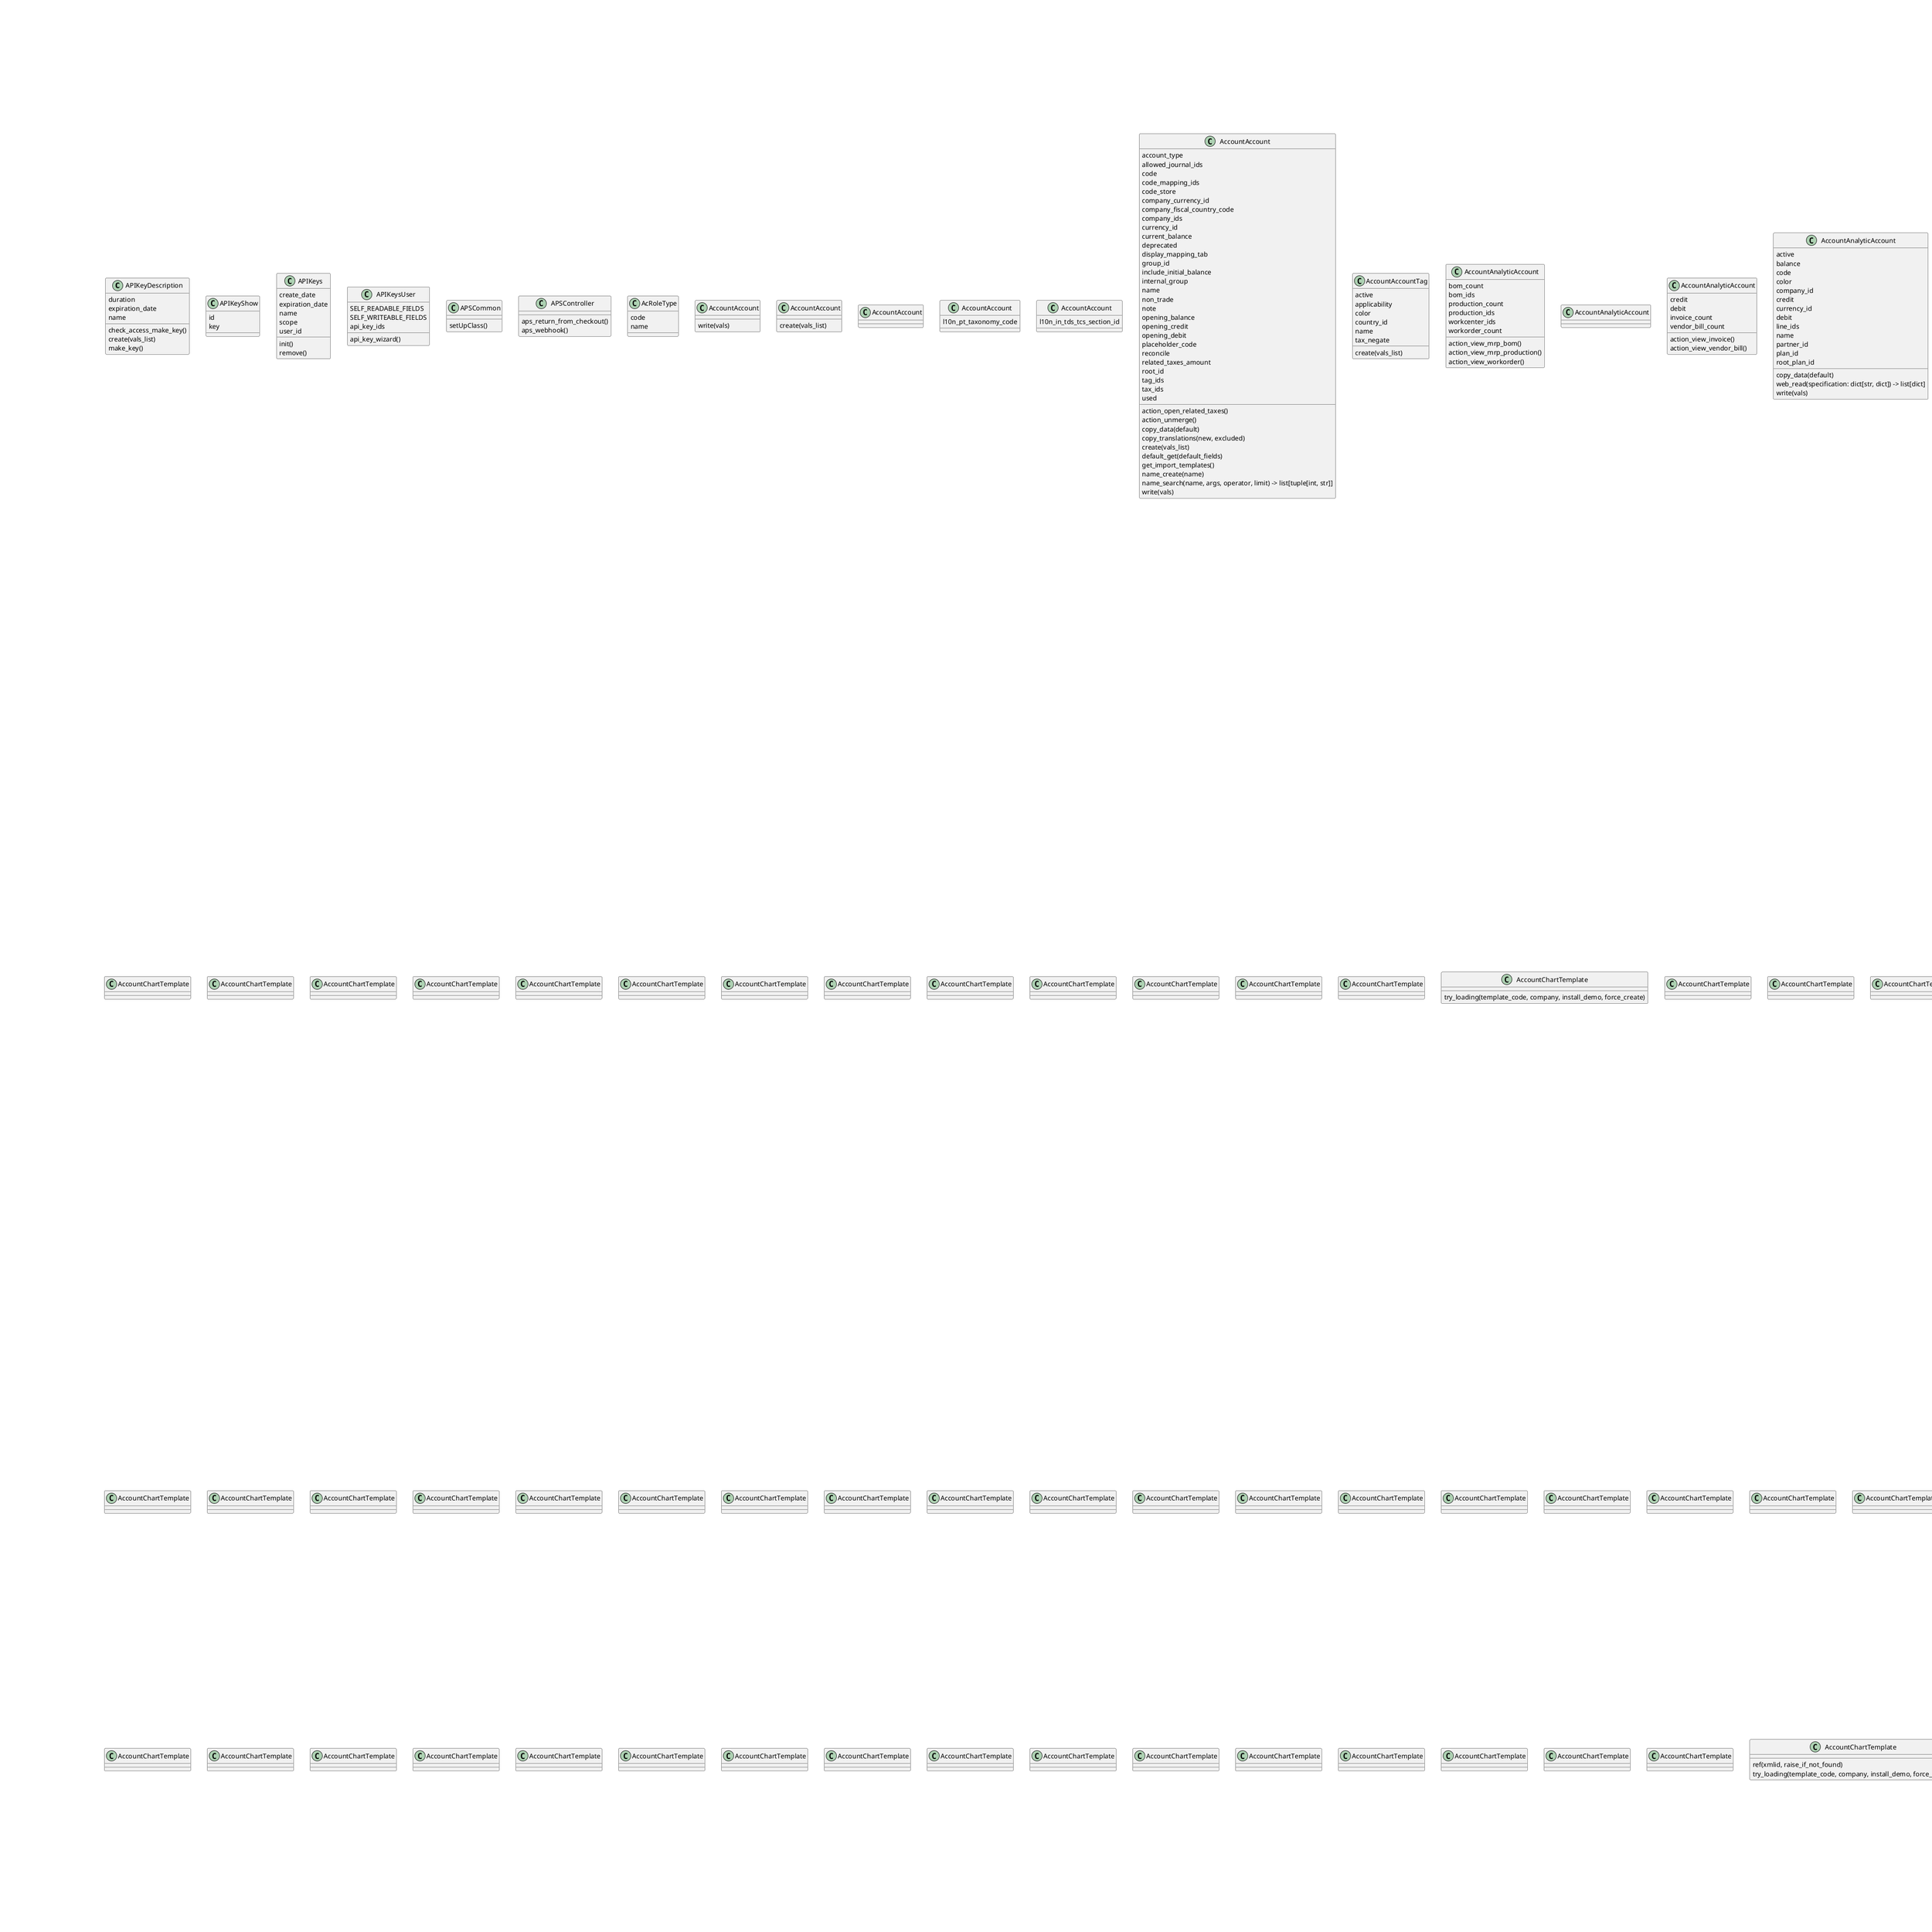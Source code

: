 @startuml classes_odoo_core
set namespaceSeparator none
class "APIKeyDescription" as odoo_src.odoo.addons.base.models.res_users.APIKeyDescription {
  duration
  expiration_date
  name
  check_access_make_key()
  create(vals_list)
  make_key()
}
class "APIKeyShow" as odoo_src.odoo.addons.base.models.res_users.APIKeyShow {
  id
  key
}
class "APIKeys" as odoo_src.odoo.addons.base.models.res_users.APIKeys {
  create_date
  expiration_date
  name
  scope
  user_id
  init()
  remove()
}
class "APIKeysUser" as odoo_src.odoo.addons.base.models.res_users.APIKeysUser {
  SELF_READABLE_FIELDS
  SELF_WRITEABLE_FIELDS
  api_key_ids
  api_key_wizard()
}
class "APSCommon" as odoo_src.odoo.addons.payment_aps.tests.common.APSCommon {
  setUpClass()
}
class "APSController" as odoo_src.odoo.addons.payment_aps.controllers.main.APSController {
  aps_return_from_checkout()
  aps_webhook()
}
class "AcRoleType" as odoo_src.odoo.addons.l10n_es_edi_facturae.models.res_partner.AcRoleType {
  code
  name
}
class "AccountAccount" as odoo_src.odoo.addons.l10n_de.models.account_account.AccountAccount {
  write(vals)
}
class "AccountAccount" as odoo_src.odoo.addons.l10n_mx.models.account_account.AccountAccount {
  create(vals_list)
}
class "AccountAccount" as odoo_src.odoo.addons.l10n_dk.models.account_account.AccountAccount {
}
class "AccountAccount" as odoo_src.odoo.addons.l10n_pt.models.account_account.AccountAccount {
  l10n_pt_taxonomy_code
}
class "AccountAccount" as odoo_src.odoo.addons.l10n_in_withholding.models.account_account.AccountAccount {
  l10n_in_tds_tcs_section_id
}
class "AccountAccount" as odoo_src.odoo.addons.account.models.account_account.AccountAccount {
  account_type
  allowed_journal_ids
  code
  code_mapping_ids
  code_store
  company_currency_id
  company_fiscal_country_code
  company_ids
  currency_id
  current_balance
  deprecated
  display_mapping_tab
  group_id
  include_initial_balance
  internal_group
  name
  non_trade
  note
  opening_balance
  opening_credit
  opening_debit
  placeholder_code
  reconcile
  related_taxes_amount
  root_id
  tag_ids
  tax_ids
  used
  action_open_related_taxes()
  action_unmerge()
  copy_data(default)
  copy_translations(new, excluded)
  create(vals_list)
  default_get(default_fields)
  get_import_templates()
  name_create(name)
  name_search(name, args, operator, limit) -> list[tuple[int, str]]
  write(vals)
}
class "AccountAccountTag" as odoo_src.odoo.addons.account.models.account_account_tag.AccountAccountTag {
  active
  applicability
  color
  country_id
  name
  tax_negate
  create(vals_list)
}
class "AccountAnalyticAccount" as odoo_src.odoo.addons.mrp_account.models.analytic_account.AccountAnalyticAccount {
  bom_count
  bom_ids
  production_count
  production_ids
  workcenter_ids
  workorder_count
  action_view_mrp_bom()
  action_view_mrp_production()
  action_view_workorder()
}
class "AccountAnalyticAccount" as odoo_src.odoo.addons.hr_expense.models.analytic.AccountAnalyticAccount {
}
class "AccountAnalyticAccount" as odoo_src.odoo.addons.account.models.account_analytic_account.AccountAnalyticAccount {
  credit
  debit
  invoice_count
  vendor_bill_count
  action_view_invoice()
  action_view_vendor_bill()
}
class "AccountAnalyticAccount" as odoo_src.odoo.addons.analytic.models.analytic_account.AccountAnalyticAccount {
  active
  balance
  code
  color
  company_id
  credit
  currency_id
  debit
  line_ids
  name
  partner_id
  plan_id
  root_plan_id
  copy_data(default)
  web_read(specification: dict[str, dict]) -> list[dict]
  write(vals)
}
class "AccountAnalyticApplicability" as odoo_src.odoo.addons.mrp_account.models.analytic_account.AccountAnalyticApplicability {
  business_domain
}
class "AccountAnalyticApplicability" as odoo_src.odoo.addons.hr_timesheet.models.analytic_applicability.AccountAnalyticApplicability {
  business_domain
}
class "AccountAnalyticApplicability" as odoo_src.odoo.addons.hr_expense.models.analytic.AccountAnalyticApplicability {
  business_domain
}
class "AccountAnalyticApplicability" as odoo_src.odoo.addons.account.models.account_analytic_plan.AccountAnalyticApplicability {
  account_prefix
  account_prefix_placeholder
  business_domain
  display_account_prefix
  product_categ_id
}
class "AccountAnalyticApplicability" as odoo_src.odoo.addons.analytic.models.analytic_plan.AccountAnalyticApplicability {
  analytic_plan_id
  applicability
  business_domain
  company_id
}
class "AccountAnalyticDistributionModel" as odoo_src.odoo.addons.account.models.account_analytic_distribution_model.AccountAnalyticDistributionModel {
  account_prefix
  prefix_placeholder
  product_categ_id
  product_id
}
class "AccountAnalyticDistributionModel" as odoo_src.odoo.addons.analytic.models.analytic_distribution_model.AccountAnalyticDistributionModel {
  company_id
  partner_category_id
  partner_id
  sequence
  action_read_distribution_model()
}
class "AccountAnalyticLine" as odoo_src.odoo.addons.mrp_account.models.analytic_account.AccountAnalyticLine {
  category
}
class "AccountAnalyticLine" as odoo_src.odoo.addons.hr_timesheet.models.hr_timesheet.AccountAnalyticLine {
  department_id
  employee_id
  encoding_uom_id
  job_title
  manager_id
  message_partner_ids
  milestone_id
  parent_task_id
  partner_id
  project_id
  readonly_timesheet
  task_id
  user_id
  action_open_timesheet_view_portal()
  create(vals_list)
  default_get(field_list)
  get_views(views, options)
  write(values)
}
class "AccountAnalyticLine" as odoo_src.odoo.addons.account.models.account_analytic_line.AccountAnalyticLine {
  amount
  category
  code
  general_account_id
  journal_id
  move_line_id
  partner_id
  product_id
  product_uom_id
  ref
  create(vals)
  on_change_unit_amount()
  unlink()
  view_header_get(view_id, view_type)
  write(vals)
}
class "AccountAnalyticLine" as odoo_src.odoo.addons.analytic.models.analytic_line.AccountAnalyticLine {
  amount
  analytic_distribution
  analytic_precision
  category
  company_id
  currency_id
  date
  name
  partner_id
  product_uom_category_id
  product_uom_id
  unit_amount
  user_id
}
class "AccountAnalyticPlan" as odoo_src.odoo.addons.analytic.models.analytic_plan.AccountAnalyticPlan {
  account_count
  account_ids
  all_account_count
  applicability_ids
  children_count
  children_ids
  color
  complete_name
  default_applicability
  description
  name
  parent_id
  parent_path
  root_id
  sequence
  action_view_analytical_accounts()
  action_view_children_plans()
  get_relevant_plans()
  unlink()
  write(vals)
}
class "AccountBankStatement" as odoo_src.odoo.addons.account.models.account_bank_statement.AccountBankStatement {
  attachment_ids
  balance_end
  balance_end_real
  balance_start
  company_id
  currency_id
  date
  first_line_index
  is_complete
  is_valid
  journal_id
  line_ids
  name
  problem_description
  reference
  create(vals_list)
  default_get(fields_list)
  init()
  write(values)
}
class "AccountBankStatementLine" as odoo_src.odoo.addons.point_of_sale.models.account_bank_statement.AccountBankStatementLine {
  pos_session_id
}
class "AccountBankStatementLine" as odoo_src.odoo.addons.account.models.account_bank_statement_line.AccountBankStatementLine {
  account_number
  amount
  amount_currency
  amount_residual
  company_id
  country_code
  currency_id
  foreign_currency_id
  internal_index
  is_reconciled
  journal_id
  move_id
  partner_id
  partner_name
  payment_ids
  payment_ref
  running_balance
  sequence
  statement_balance_end_real
  statement_complete
  statement_id
  statement_name
  statement_valid
  transaction_details
  transaction_type
  action_undo_reconciliation()
  create(vals_list)
  default_get(fields_list)
  init()
  new(values, origin, ref)
  read_group(domain, fields, groupby, offset, limit, orderby, lazy)
  unlink()
  write(vals)
}
class "AccountCashRounding" as odoo_src.odoo.addons.point_of_sale.models.pos_order.AccountCashRounding {
}
class "AccountCashRounding" as odoo_src.odoo.addons.point_of_sale.models.account_cash_rounding.AccountCashRounding {
}
class "AccountCashRounding" as odoo_src.odoo.addons.account.models.account_cash_rounding.AccountCashRounding {
  loss_account_id
  name
  profit_account_id
  rounding
  rounding_method
  strategy
  compute_difference(currency, amount)
  round(amount)
  validate_rounding()
}
class "AccountChartTemplate" as odoo_src.odoo.addons.l10n_bg.models.template_bg.AccountChartTemplate {
}
class "AccountChartTemplate" as odoo_src.odoo.addons.l10n_kz.models.template_kz.AccountChartTemplate {
}
class "AccountChartTemplate" as odoo_src.odoo.addons.l10n_gq.models.template_gq.AccountChartTemplate {
}
class "AccountChartTemplate" as odoo_src.odoo.addons.l10n_gq.models.template_gq_syscebnl.AccountChartTemplate {
}
class "AccountChartTemplate" as odoo_src.odoo.addons.l10n_nl.models.account_chart_template.AccountChartTemplate {
}
class "AccountChartTemplate" as odoo_src.odoo.addons.l10n_nl.models.template_nl.AccountChartTemplate {
}
class "AccountChartTemplate" as odoo_src.odoo.addons.l10n_hu.models.template_hu.AccountChartTemplate {
}
class "AccountChartTemplate" as odoo_src.odoo.addons.l10n_hr.models.template_hr.AccountChartTemplate {
}
class "AccountChartTemplate" as odoo_src.odoo.addons.l10n_ne.models.template_ne.AccountChartTemplate {
}
class "AccountChartTemplate" as odoo_src.odoo.addons.l10n_ne.models.template_ne_syscebnl.AccountChartTemplate {
}
class "AccountChartTemplate" as odoo_src.odoo.addons.l10n_hn.models.template_hn.AccountChartTemplate {
}
class "AccountChartTemplate" as odoo_src.odoo.addons.l10n_de.models.template_de_skr03.AccountChartTemplate {
}
class "AccountChartTemplate" as odoo_src.odoo.addons.l10n_de.models.template_de_skr04.AccountChartTemplate {
}
class "AccountChartTemplate" as odoo_src.odoo.addons.l10n_de.models.chart_template.AccountChartTemplate {
}
class "AccountChartTemplate" as odoo_src.odoo.addons.l10n_mx.models.template_mx.AccountChartTemplate {
}
class "AccountChartTemplate" as odoo_src.odoo.addons.l10n_at.models.template_at.AccountChartTemplate {
}
class "AccountChartTemplate" as odoo_src.odoo.addons.l10n_br.demo.account_demo.AccountChartTemplate {
}
class "AccountChartTemplate" as odoo_src.odoo.addons.l10n_br.models.template_br.AccountChartTemplate {
}
class "AccountChartTemplate" as odoo_src.odoo.addons.l10n_dk.models.template_dk.AccountChartTemplate {
}
class "AccountChartTemplate" as odoo_src.odoo.addons.l10n_kh.models.template_kh.AccountChartTemplate {
}
class "AccountChartTemplate" as odoo_src.odoo.addons.l10n_kr.models.template_kr.AccountChartTemplate {
}
class "AccountChartTemplate" as odoo_src.odoo.addons.l10n_bo.models.template_bo.AccountChartTemplate {
}
class "AccountChartTemplate" as odoo_src.odoo.addons.l10n_bh.models.template_bh.AccountChartTemplate {
}
class "AccountChartTemplate" as odoo_src.odoo.addons.l10n_ml.models.template_ml_syscebnl.AccountChartTemplate {
}
class "AccountChartTemplate" as odoo_src.odoo.addons.l10n_ml.models.template_ml.AccountChartTemplate {
}
class "AccountChartTemplate" as odoo_src.odoo.addons.l10n_gw.models.template_gw_syscebnl.AccountChartTemplate {
}
class "AccountChartTemplate" as odoo_src.odoo.addons.l10n_gw.models.template_gw.AccountChartTemplate {
}
class "AccountChartTemplate" as odoo_src.odoo.addons.l10n_bf.models.template_bf.AccountChartTemplate {
}
class "AccountChartTemplate" as odoo_src.odoo.addons.l10n_bf.models.template_bf_syscebnl.AccountChartTemplate {
}
class "AccountChartTemplate" as odoo_src.odoo.addons.l10n_au.models.template_au.AccountChartTemplate {
}
class "AccountChartTemplate" as odoo_src.odoo.addons.l10n_ar.demo.account_demo.AccountChartTemplate {
}
class "AccountChartTemplate" as odoo_src.odoo.addons.l10n_ar.models.template_ar_base.AccountChartTemplate {
}
class "AccountChartTemplate" as odoo_src.odoo.addons.l10n_ar.models.template_ar_ri.AccountChartTemplate {
}
class "AccountChartTemplate" as odoo_src.odoo.addons.l10n_ar.models.account_chart_template.AccountChartTemplate {
  try_loading(template_code, company, install_demo, force_create)
}
class "AccountChartTemplate" as odoo_src.odoo.addons.l10n_ar.models.template_ar_ex.AccountChartTemplate {
}
class "AccountChartTemplate" as odoo_src.odoo.addons.l10n_my.models.template_my.AccountChartTemplate {
}
class "AccountChartTemplate" as odoo_src.odoo.addons.l10n_za.models.template_za.AccountChartTemplate {
}
class "AccountChartTemplate" as odoo_src.odoo.addons.l10n_pt.models.template_pt.AccountChartTemplate {
}
class "AccountChartTemplate" as odoo_src.odoo.addons.l10n_tz_account.models.template_tz.AccountChartTemplate {
}
class "AccountChartTemplate" as odoo_src.odoo.addons.l10n_uk.models.template_uk.AccountChartTemplate {
}
class "AccountChartTemplate" as odoo_src.odoo.addons.l10n_ph.models.template_ph.AccountChartTemplate {
}
class "AccountChartTemplate" as odoo_src.odoo.addons.l10n_sg.models.template_sg.AccountChartTemplate {
}
class "AccountChartTemplate" as odoo_src.odoo.addons.l10n_uy.demo.account_demo.AccountChartTemplate {
}
class "AccountChartTemplate" as odoo_src.odoo.addons.l10n_uy.models.template_uy.AccountChartTemplate {
}
class "AccountChartTemplate" as odoo_src.odoo.addons.l10n_si.models.template_si.AccountChartTemplate {
}
class "AccountChartTemplate" as odoo_src.odoo.addons.l10n_sn.models.template_sn_syscebnl.AccountChartTemplate {
}
class "AccountChartTemplate" as odoo_src.odoo.addons.l10n_sn.models.template_sn.AccountChartTemplate {
}
class "AccountChartTemplate" as odoo_src.odoo.addons.l10n_pa.models.template_pa.AccountChartTemplate {
}
class "AccountChartTemplate" as odoo_src.odoo.addons.l10n_ve.models.template_ve.AccountChartTemplate {
}
class "AccountChartTemplate" as odoo_src.odoo.addons.l10n_ec_stock.models.account_chart_template.AccountChartTemplate {
}
class "AccountChartTemplate" as odoo_src.odoo.addons.l10n_sa.models.template_sa.AccountChartTemplate {
}
class "AccountChartTemplate" as odoo_src.odoo.addons.l10n_tr.models.template_tr.AccountChartTemplate {
}
class "AccountChartTemplate" as odoo_src.odoo.addons.l10n_latam_invoice_document.models.account_chart_template.AccountChartTemplate {
}
class "AccountChartTemplate" as odoo_src.odoo.addons.l10n_fr_account.models.template_mc.AccountChartTemplate {
}
class "AccountChartTemplate" as odoo_src.odoo.addons.l10n_fr_account.models.template_fr.AccountChartTemplate {
}
class "AccountChartTemplate" as odoo_src.odoo.addons.l10n_tn.models.template_tn.AccountChartTemplate {
}
class "AccountChartTemplate" as odoo_src.odoo.addons.l10n_rw.models.template_rw.AccountChartTemplate {
}
class "AccountChartTemplate" as odoo_src.odoo.addons.l10n_tg.models.template_tg.AccountChartTemplate {
}
class "AccountChartTemplate" as odoo_src.odoo.addons.l10n_tg.models.template_tg_syscebnl.AccountChartTemplate {
}
class "AccountChartTemplate" as odoo_src.odoo.addons.l10n_be_pos_restaurant.models.template_be.AccountChartTemplate {
}
class "AccountChartTemplate" as odoo_src.odoo.addons.l10n_th.models.template_th.AccountChartTemplate {
}
class "AccountChartTemplate" as odoo_src.odoo.addons.l10n_ar_withholding.demo.account_demo.AccountChartTemplate {
}
class "AccountChartTemplate" as odoo_src.odoo.addons.l10n_ar_withholding.models.account_chart_template.AccountChartTemplate {
}
class "AccountChartTemplate" as odoo_src.odoo.addons.l10n_lt.models.template_lt.AccountChartTemplate {
}
class "AccountChartTemplate" as odoo_src.odoo.addons.l10n_ie.models.template_ie.AccountChartTemplate {
}
class "AccountChartTemplate" as odoo_src.odoo.addons.l10n_eg.models.template_eg.AccountChartTemplate {
}
class "AccountChartTemplate" as odoo_src.odoo.addons.l10n_il.models.template_il.AccountChartTemplate {
}
class "AccountChartTemplate" as odoo_src.odoo.addons.l10n_cy.models.template_cy.AccountChartTemplate {
}
class "AccountChartTemplate" as odoo_src.odoo.addons.l10n_cl.demo.account_demo.AccountChartTemplate {
}
class "AccountChartTemplate" as odoo_src.odoo.addons.l10n_cl.models.template_cl.AccountChartTemplate {
}
class "AccountChartTemplate" as odoo_src.odoo.addons.l10n_fi.models.template_fi.AccountChartTemplate {
}
class "AccountChartTemplate" as odoo_src.odoo.addons.l10n_id.models.template_id.AccountChartTemplate {
}
class "AccountChartTemplate" as odoo_src.odoo.addons.l10n_lu.models.template_lu.AccountChartTemplate {
}
class "AccountChartTemplate" as odoo_src.odoo.addons.l10n_iq.models.template_iq.AccountChartTemplate {
}
class "AccountChartTemplate" as odoo_src.odoo.addons.l10n_cd.models.template_cd_syscebnl.AccountChartTemplate {
}
class "AccountChartTemplate" as odoo_src.odoo.addons.l10n_cd.models.template_cd.AccountChartTemplate {
}
class "AccountChartTemplate" as odoo_src.odoo.addons.l10n_jp.models.template_jp.AccountChartTemplate {
}
class "AccountChartTemplate" as odoo_src.odoo.addons.l10n_cm.models.template_cm.AccountChartTemplate {
}
class "AccountChartTemplate" as odoo_src.odoo.addons.l10n_cm.models.template_cm_syscebnl.AccountChartTemplate {
}
class "AccountChartTemplate" as odoo_src.odoo.addons.l10n_et.models.template_et.AccountChartTemplate {
}
class "AccountChartTemplate" as odoo_src.odoo.addons.l10n_es.models.template_es_assec.AccountChartTemplate {
}
class "AccountChartTemplate" as odoo_src.odoo.addons.l10n_es.models.template_es_coop_pymes.AccountChartTemplate {
}
class "AccountChartTemplate" as odoo_src.odoo.addons.l10n_es.models.template_es_canary_common.AccountChartTemplate {
}
class "AccountChartTemplate" as odoo_src.odoo.addons.l10n_es.models.template_es_common.AccountChartTemplate {
}
class "AccountChartTemplate" as odoo_src.odoo.addons.l10n_es.models.template_es_common_mainland.AccountChartTemplate {
}
class "AccountChartTemplate" as odoo_src.odoo.addons.l10n_es.models.template_es_coop_full.AccountChartTemplate {
}
class "AccountChartTemplate" as odoo_src.odoo.addons.l10n_es.models.template_es_canary_pymes.AccountChartTemplate {
}
class "AccountChartTemplate" as odoo_src.odoo.addons.l10n_es.models.template_es_canary_assoc.AccountChartTemplate {
}
class "AccountChartTemplate" as odoo_src.odoo.addons.l10n_es.models.template_es_pymes.AccountChartTemplate {
}
class "AccountChartTemplate" as odoo_src.odoo.addons.l10n_es.models.template_es_canary_full.AccountChartTemplate {
}
class "AccountChartTemplate" as odoo_src.odoo.addons.l10n_es.models.template_es_full.AccountChartTemplate {
}
class "AccountChartTemplate" as odoo_src.odoo.addons.l10n_hr_kuna.models.template_hr_kuna.AccountChartTemplate {
}
class "AccountChartTemplate" as odoo_src.odoo.addons.l10n_gn.models.template_gn_syscebnl.AccountChartTemplate {
}
class "AccountChartTemplate" as odoo_src.odoo.addons.l10n_gn.models.template_gn.AccountChartTemplate {
}
class "AccountChartTemplate" as odoo_src.odoo.addons.l10n_ke.models.template_ke.AccountChartTemplate {
}
class "AccountChartTemplate" as odoo_src.odoo.addons.l10n_it_edi_doi.models.account_chart_template.AccountChartTemplate {
}
class "AccountChartTemplate" as odoo_src.odoo.addons.l10n_do.models.template_do.AccountChartTemplate {
}
class "AccountChartTemplate" as odoo_src.odoo.addons.l10n_nz.models.template_nz.AccountChartTemplate {
}
class "AccountChartTemplate" as odoo_src.odoo.addons.l10n_zm_account.models.template_zm.AccountChartTemplate {
}
class "AccountChartTemplate" as odoo_src.odoo.addons.l10n_dz.models.template_dz.AccountChartTemplate {
}
class "AccountChartTemplate" as odoo_src.odoo.addons.l10n_in_withholding.models.account_chart_template.AccountChartTemplate {
}
class "AccountChartTemplate" as odoo_src.odoo.addons.l10n_bd.models.template_bd.AccountChartTemplate {
}
class "AccountChartTemplate" as odoo_src.odoo.addons.l10n_gr.models.template_gr.AccountChartTemplate {
}
class "AccountChartTemplate" as odoo_src.odoo.addons.l10n_no.models.template_no.AccountChartTemplate {
}
class "AccountChartTemplate" as odoo_src.odoo.addons.l10n_syscohada.models.template_syscebnl.AccountChartTemplate {
}
class "AccountChartTemplate" as odoo_src.odoo.addons.l10n_syscohada.models.template_syscohada.AccountChartTemplate {
}
class "AccountChartTemplate" as odoo_src.odoo.addons.l10n_ae.models.template_ae.AccountChartTemplate {
}
class "AccountChartTemplate" as odoo_src.odoo.addons.l10n_kw.models.template_kw.AccountChartTemplate {
}
class "AccountChartTemplate" as odoo_src.odoo.addons.l10n_mn.models.template_mn.AccountChartTemplate {
}
class "AccountChartTemplate" as odoo_src.odoo.addons.l10n_bj.models.template_bj_syscebnl.AccountChartTemplate {
}
class "AccountChartTemplate" as odoo_src.odoo.addons.l10n_bj.models.template_bj.AccountChartTemplate {
}
class "AccountChartTemplate" as odoo_src.odoo.addons.l10n_mt.models.template_mt.AccountChartTemplate {
}
class "AccountChartTemplate" as odoo_src.odoo.addons.l10n_km.models.template_km_syscebnl.AccountChartTemplate {
}
class "AccountChartTemplate" as odoo_src.odoo.addons.l10n_km.models.template_km.AccountChartTemplate {
}
class "AccountChartTemplate" as odoo_src.odoo.addons.l10n_ga.models.template_ga.AccountChartTemplate {
}
class "AccountChartTemplate" as odoo_src.odoo.addons.l10n_ga.models.template_ga_syscebnl.AccountChartTemplate {
}
class "AccountChartTemplate" as odoo_src.odoo.addons.l10n_mz.models.template_mz.AccountChartTemplate {
}
class "AccountChartTemplate" as odoo_src.odoo.addons.l10n_hk.models.template_hk.AccountChartTemplate {
}
class "AccountChartTemplate" as odoo_src.odoo.addons.l10n_ng.models.template_ng.AccountChartTemplate {
}
class "AccountChartTemplate" as odoo_src.odoo.addons.l10n_ma.models.template_ma.AccountChartTemplate {
}
class "AccountChartTemplate" as odoo_src.odoo.addons.l10n_be.demo.account_demo.AccountChartTemplate {
}
class "AccountChartTemplate" as odoo_src.odoo.addons.l10n_be.models.template_be_comp.AccountChartTemplate {
}
class "AccountChartTemplate" as odoo_src.odoo.addons.l10n_be.models.template_be.AccountChartTemplate {
}
class "AccountChartTemplate" as odoo_src.odoo.addons.l10n_be.models.template_be_asso.AccountChartTemplate {
}
class "AccountChartTemplate" as odoo_src.odoo.addons.l10n_gt.models.template_gt.AccountChartTemplate {
}
class "AccountChartTemplate" as odoo_src.odoo.addons.l10n_pl.models.template_pl.AccountChartTemplate {
}
class "AccountChartTemplate" as odoo_src.odoo.addons.l10n_lb_account.models.template_lb.AccountChartTemplate {
}
class "AccountChartTemplate" as odoo_src.odoo.addons.l10n_pk.demo.account_demo.AccountChartTemplate {
}
class "AccountChartTemplate" as odoo_src.odoo.addons.l10n_pk.models.template_pk.AccountChartTemplate {
}
class "AccountChartTemplate" as odoo_src.odoo.addons.l10n_pe.demo.account_demo.AccountChartTemplate {
}
class "AccountChartTemplate" as odoo_src.odoo.addons.l10n_pe.models.template_pe.AccountChartTemplate {
}
class "AccountChartTemplate" as odoo_src.odoo.addons.l10n_ua.models.template_ua_psbo.AccountChartTemplate {
}
class "AccountChartTemplate" as odoo_src.odoo.addons.l10n_vn.models.template_vn.AccountChartTemplate {
}
class "AccountChartTemplate" as odoo_src.odoo.addons.l10n_sk.models.template_sk.AccountChartTemplate {
}
class "AccountChartTemplate" as odoo_src.odoo.addons.l10n_se.models.template_se_K3.AccountChartTemplate {
}
class "AccountChartTemplate" as odoo_src.odoo.addons.l10n_se.models.template_se.AccountChartTemplate {
}
class "AccountChartTemplate" as odoo_src.odoo.addons.l10n_se.models.template_se_K2.AccountChartTemplate {
}
class "AccountChartTemplate" as odoo_src.odoo.addons.l10n_ug.models.template_ug.AccountChartTemplate {
}
class "AccountChartTemplate" as odoo_src.odoo.addons.l10n_es_edi_verifactu.models.account_chart_template.AccountChartTemplate {
}
class "AccountChartTemplate" as odoo_src.odoo.addons.l10n_rs.models.template_rs.AccountChartTemplate {
}
class "AccountChartTemplate" as odoo_src.odoo.addons.l10n_mu_account.models.template_mu.AccountChartTemplate {
}
class "AccountChartTemplate" as odoo_src.odoo.addons.l10n_td.models.template_td.AccountChartTemplate {
}
class "AccountChartTemplate" as odoo_src.odoo.addons.l10n_td.models.template_td_syscebnl.AccountChartTemplate {
}
class "AccountChartTemplate" as odoo_src.odoo.addons.l10n_hu_edi.models.template_hu.AccountChartTemplate {
}
class "AccountChartTemplate" as odoo_src.odoo.addons.l10n_ro.models.template_ro.AccountChartTemplate {
}
class "AccountChartTemplate" as odoo_src.odoo.addons.l10n_latam_check.models.account_chart_template.AccountChartTemplate {
}
class "AccountChartTemplate" as odoo_src.odoo.addons.account.demo.account_demo.AccountChartTemplate {
}
class "AccountChartTemplate" as odoo_src.odoo.addons.account.models.template_generic_coa.AccountChartTemplate {
}
class "AccountChartTemplate" as odoo_src.odoo.addons.account.models.chart_template.AccountChartTemplate {
  ref(xmlid, raise_if_not_found)
  try_loading(template_code, company, install_demo, force_create)
}
class "AccountChartTemplate" as odoo_src.odoo.addons.l10n_qa.models.template_qa.AccountChartTemplate {
}
class "AccountChartTemplate" as odoo_src.odoo.addons.l10n_tw.models.template_tw.AccountChartTemplate {
}
class "AccountChartTemplate" as odoo_src.odoo.addons.l10n_co.models.template_co.AccountChartTemplate {
}
class "AccountChartTemplate" as odoo_src.odoo.addons.l10n_es_edi_facturae.models.account_chart_template.AccountChartTemplate {
}
class "AccountChartTemplate" as odoo_src.odoo.addons.l10n_ch.models.template_ch.AccountChartTemplate {
}
class "AccountChartTemplate" as odoo_src.odoo.addons.l10n_ca.models.template_ca.AccountChartTemplate {
}
class "AccountChartTemplate" as odoo_src.odoo.addons.l10n_om.models.template_om.AccountChartTemplate {
}
class "AccountChartTemplate" as odoo_src.odoo.addons.l10n_it.models.template_it.AccountChartTemplate {
}
class "AccountChartTemplate" as odoo_src.odoo.addons.l10n_cf.models.template_cf.AccountChartTemplate {
}
class "AccountChartTemplate" as odoo_src.odoo.addons.l10n_cf.models.template_cf_syscebnl.AccountChartTemplate {
}
class "AccountChartTemplate" as odoo_src.odoo.addons.l10n_in_edi_ewaybill.demo.account_demo.AccountChartTemplate {
}
class "AccountChartTemplate" as odoo_src.odoo.addons.l10n_ec.demo.account_demo.AccountChartTemplate {
}
class "AccountChartTemplate" as odoo_src.odoo.addons.l10n_ec.models.template_ec.AccountChartTemplate {
}
class "AccountChartTemplate" as odoo_src.odoo.addons.l10n_cz.models.template_cz.AccountChartTemplate {
}
class "AccountChartTemplate" as odoo_src.odoo.addons.l10n_cg.models.template_cg_syscebnl.AccountChartTemplate {
}
class "AccountChartTemplate" as odoo_src.odoo.addons.l10n_cg.models.template_cg.AccountChartTemplate {
}
class "AccountChartTemplate" as odoo_src.odoo.addons.l10n_it_edi_withholding.models.account_chart_template.AccountChartTemplate {
}
class "AccountChartTemplate" as odoo_src.odoo.addons.l10n_ci.models.template_ci.AccountChartTemplate {
}
class "AccountChartTemplate" as odoo_src.odoo.addons.l10n_ci.models.template_ci_syscebnl.AccountChartTemplate {
}
class "AccountChartTemplate" as odoo_src.odoo.addons.l10n_cn.models.template_cn_common.AccountChartTemplate {
}
class "AccountChartTemplate" as odoo_src.odoo.addons.l10n_cn.models.template_cn_large_bis.AccountChartTemplate {
}
class "AccountChartTemplate" as odoo_src.odoo.addons.l10n_cn.models.template_cn.AccountChartTemplate {
}
class "AccountChartTemplate" as odoo_src.odoo.addons.l10n_ee.models.template_ee.AccountChartTemplate {
}
class "AccountChartTemplate" as odoo_src.odoo.addons.l10n_in.demo.account_demo.AccountChartTemplate {
}
class "AccountChartTemplate" as odoo_src.odoo.addons.l10n_in.models.template_in.AccountChartTemplate {
}
class "AccountChartTemplate" as odoo_src.odoo.addons.l10n_cr.models.template_cr.AccountChartTemplate {
}
class "AccountChartTemplate" as odoo_src.odoo.addons.l10n_lv.models.template_lv.AccountChartTemplate {
}
class "AccountChartTemplate" as odoo_src.odoo.addons.l10n_jo.models.template_jo_standard.AccountChartTemplate {
}
class "AccountClosing" as odoo_src.odoo.addons.l10n_fr_pos_cert.models.account_closing.AccountClosing {
  company_id
  cumulative_total
  currency_id
  date_closing_start
  date_closing_stop
  frequency
  last_order_hash
  last_order_id
  name
  sequence_number
  total_interval
  write(vals)
}
class "AccountCodeMapping" as odoo_src.odoo.addons.account.models.account_code_mapping.AccountCodeMapping {
  account_id
  code
  company_id
  create(vals_list)
}
class "AccountDebitNote" as odoo_src.odoo.addons.l10n_sa_edi.wizard.account_debit_note.AccountDebitNote {
  create_debit()
}
class "AccountDebitNote" as odoo_src.odoo.addons.l10n_latam_invoice_document.wizards.account_debit_note.AccountDebitNote {
  create_debit()
}
class "AccountDebitNote" as odoo_src.odoo.addons.l10n_hu_edi.wizard.account_move_debit.AccountDebitNote {
}
class "AccountDebitNote" as odoo_src.odoo.addons.account_debit_note.wizard.account_debit_note.AccountDebitNote {
  copy_lines
  country_code
  date
  journal_id
  journal_type
  move_ids
  move_type
  reason
  create_debit()
  default_get(fields)
}
class "AccountDocumentDownloadController" as odoo_src.odoo.addons.account.controllers.download_docs.AccountDocumentDownloadController {
  download_invoice_attachments(attachments)
  download_invoice_documents_filetype(invoices, filetype, allow_fallback)
}
class "AccountEdiCommon" as odoo_src.odoo.addons.account_edi_ubl_cii_tax_extension.models.account_edi_common.AccountEdiCommon {
}
class "AccountEdiCommon" as odoo_src.odoo.addons.account_edi_ubl_cii.models.account_edi_common.AccountEdiCommon {
  format_float(amount, precision_digits)
}
class "AccountEdiDocument" as odoo_src.odoo.addons.l10n_sa_edi.models.account_edi_document.AccountEdiDocument {
}
class "AccountEdiDocument" as odoo_src.odoo.addons.account_edi.models.account_edi_document.AccountEdiDocument {
  attachment_id
  blocking_level
  edi_content
  edi_format_id
  edi_format_name
  error
  move_id
  name
  state
  action_export_xml()
}
class "AccountEdiFormat" as odoo_src.odoo.addons.l10n_in_edi.models.account_edi_format.AccountEdiFormat {
}
class "AccountEdiFormat" as odoo_src.odoo.addons.l10n_sa_edi.models.account_edi_format.AccountEdiFormat {
}
class "AccountEdiFormat" as odoo_src.odoo.addons.l10n_es_edi_sii.models.account_edi_format.AccountEdiFormat {
}
class "AccountEdiFormat" as odoo_src.odoo.addons.l10n_eg_edi_eta.models.account_edi_format.AccountEdiFormat {
}
class "AccountEdiFormat" as odoo_src.odoo.addons.l10n_in_edi_ewaybill.models.account_edi_format.AccountEdiFormat {
}
class "AccountEdiFormat" as odoo_src.odoo.addons.account_edi.models.account_edi_format.AccountEdiFormat {
  code
  name
  create(vals_list)
}
class "AccountEdiProxyClientUser" as odoo_src.odoo.addons.account_peppol.models.account_edi_proxy_user.AccountEdiProxyClientUser {
  peppol_verification_code
  proxy_type
}
class "AccountEdiProxyClientUser" as odoo_src.odoo.addons.l10n_my_edi.models.account_edi_proxy_user.AccountEdiProxyClientUser {
  proxy_type
}
class "AccountEdiProxyClientUser" as odoo_src.odoo.addons.account_edi_proxy_client.models.account_edi_proxy_user.AccountEdiProxyClientUser {
  active
  company_id
  edi_identification
  edi_mode
  id_client
  private_key_id
  proxy_type
  refresh_token
}
class "AccountEdiProxyClientUser" as odoo_src.odoo.addons.l10n_it_edi.models.account_edi_proxy_user.AccountEdiProxyClientUser {
  proxy_type
}
class "<color:red>AccountEdiProxyError</color>" as odoo_src.odoo.addons.account_edi_proxy_client.models.account_edi_proxy_user.AccountEdiProxyError {
  code
  message : bool
}
class "AccountEdiTestCommon" as odoo_src.odoo.addons.account_edi.tests.common.AccountEdiTestCommon {
  edi_format_ref : bool
  assert_generated_file_equal(invoice, expected_values, applied_xpath)
  create_edi_document(edi_format, state, move, move_type)
  edi_cron()
  mock_edi(_get_move_applicability_method, _needs_web_services_method, _check_move_configuration_method)
  setUpClass()
  setup_edi_format(edi_format_ref)
  with_custom_method(method_name, method_content)
}
class "AccountEdiXmlCII" as odoo_src.odoo.addons.account_edi_ubl_cii.models.account_edi_xml_cii_facturx.AccountEdiXmlCII {
}
class "AccountEdiXmlOIOUBL201" as odoo_src.odoo.addons.l10n_dk_oioubl.models.account_edi_xml_oioubl_201.AccountEdiXmlOIOUBL201 {
}
class "AccountEdiXmlUBL20" as odoo_src.odoo.addons.account_edi_ubl_cii.models.account_edi_xml_ubl_20.AccountEdiXmlUBL20 {
}
class "AccountEdiXmlUBL21" as odoo_src.odoo.addons.account_edi_ubl_cii.models.account_edi_xml_ubl_21.AccountEdiXmlUBL21 {
}
class "AccountEdiXmlUBL21JO" as odoo_src.odoo.addons.l10n_jo_edi.models.account_edi_xml_ubl_21_jo.AccountEdiXmlUBL21JO {
  approximate()
  format_float(amount, precision_digits)
}
class "AccountEdiXmlUBL21RS" as odoo_src.odoo.addons.l10n_rs_edi.models.account_edi_xml_ubl_21_rs.AccountEdiXmlUBL21RS {
}
class "AccountEdiXmlUBL21Zatca" as odoo_src.odoo.addons.l10n_sa_edi.models.account_edi_xml_ubl_21_zatca.AccountEdiXmlUBL21Zatca {
}
class "AccountEdiXmlUBL21Zatca" as odoo_src.odoo.addons.l10n_sa_edi_pos.models.account_edi_xml_ubl_21_zatca.AccountEdiXmlUBL21Zatca {
}
class "AccountEdiXmlUBLANZ" as odoo_src.odoo.addons.account_edi_ubl_cii.models.account_edi_xml_ubl_a_nz.AccountEdiXmlUBLANZ {
}
class "AccountEdiXmlUBLBIS3" as odoo_src.odoo.addons.l10n_fr_facturx_chorus_pro.models.account_edi_xml_ubl_bis3.AccountEdiXmlUBLBIS3 {
}
class "AccountEdiXmlUBLBIS3" as odoo_src.odoo.addons.account_edi_ubl_cii.models.account_edi_xml_ubl_bis3.AccountEdiXmlUBLBIS3 {
}
class "AccountEdiXmlUBLDE" as odoo_src.odoo.addons.account_edi_ubl_cii.models.account_edi_xml_ubl_xrechnung.AccountEdiXmlUBLDE {
}
class "AccountEdiXmlUBLEFFF" as odoo_src.odoo.addons.account_edi_ubl_cii.models.account_edi_xml_ubl_efff.AccountEdiXmlUBLEFFF {
}
class "AccountEdiXmlUBLMyInvoisMY" as odoo_src.odoo.addons.l10n_my_edi_pos.models.account_edi_xml_ubl_my.AccountEdiXmlUBLMyInvoisMY {
}
class "AccountEdiXmlUBLMyInvoisMY" as odoo_src.odoo.addons.l10n_my_edi.models.account_edi_xml_ubl_my.AccountEdiXmlUBLMyInvoisMY {
}
class "AccountEdiXmlUBLMyInvoisMY" as odoo_src.odoo.addons.l10n_my_edi_extended.models.account_edi_xml_ubl_my.AccountEdiXmlUBLMyInvoisMY {
}
class "AccountEdiXmlUBLNL" as odoo_src.odoo.addons.account_edi_ubl_cii.models.account_edi_xml_ubl_nlcius.AccountEdiXmlUBLNL {
}
class "AccountEdiXmlUBLPINTANZ" as odoo_src.odoo.addons.l10n_anz_ubl_pint.models.account_edi_xml_pint_anz.AccountEdiXmlUBLPINTANZ {
}
class "AccountEdiXmlUBLPINTJP" as odoo_src.odoo.addons.l10n_jp_ubl_pint.models.account_edi_xml_pint_jp.AccountEdiXmlUBLPINTJP {
}
class "AccountEdiXmlUBLPINTMY" as odoo_src.odoo.addons.l10n_my_ubl_pint.models.account_edi_xml_pint_my.AccountEdiXmlUBLPINTMY {
}
class "AccountEdiXmlUBLPINTSG" as odoo_src.odoo.addons.l10n_sg_ubl_pint.models.account_edi_xml_pint_sg.AccountEdiXmlUBLPINTSG {
}
class "AccountEdiXmlUBLRO" as odoo_src.odoo.addons.l10n_ro_edi.models.account_edi_xml_ubl_ciusro.AccountEdiXmlUBLRO {
}
class "AccountEdiXmlUBLSG" as odoo_src.odoo.addons.account_edi_ubl_cii.models.account_edi_xml_ubl_sg.AccountEdiXmlUBLSG {
}
class "AccountEdiXmlUblTr" as odoo_src.odoo.addons.l10n_tr_nilvera_einvoice.models.account_edi_xml_ubl_tr.AccountEdiXmlUblTr {
}
class "AccountFiscalPosition" as odoo_src.odoo.addons.l10n_gr_edi.models.account_fiscal_position.AccountFiscalPosition {
  l10n_gr_edi_preferred_classification_ids
}
class "AccountFiscalPosition" as odoo_src.odoo.addons.l10n_br.models.account_fiscal_position.AccountFiscalPosition {
  l10n_br_fp_type
}
class "AccountFiscalPosition" as odoo_src.odoo.addons.l10n_ar.models.account_fiscal_position.AccountFiscalPosition {
  l10n_ar_afip_responsibility_type_ids
}
class "AccountFiscalPosition" as odoo_src.odoo.addons.l10n_fr_pos_cert.models.account_fiscal_position.AccountFiscalPosition {
  write(vals)
}
class "AccountFiscalPosition" as odoo_src.odoo.addons.base_vat.models.account_fiscal_position.AccountFiscalPosition {
  adjust_vals_country_id(vals)
  create(vals_list)
  raise_vat_error_message(country)
  write(vals)
}
class "AccountFiscalPosition" as odoo_src.odoo.addons.l10n_it_edi_doi.models.account_fiscal_position.AccountFiscalPosition {
}
class "AccountFiscalPosition" as odoo_src.odoo.addons.point_of_sale.models.account_fiscal_position.AccountFiscalPosition {
}
class "AccountFiscalPosition" as odoo_src.odoo.addons.account.models.partner.AccountFiscalPosition {
  account_ids
  account_map
  active
  auto_apply
  company_country_id
  company_id
  country_group_id
  country_id
  fiscal_country_codes
  foreign_vat
  foreign_vat_header_mode
  name
  note
  sequence
  state_ids
  states_count
  tax_ids
  tax_map
  vat_required
  zip_from
  zip_to
  action_create_foreign_taxes()
  create(vals_list)
  map_account(account)
  map_tax(taxes)
  write(vals)
}
class "AccountFiscalPositionAccount" as odoo_src.odoo.addons.account.models.partner.AccountFiscalPositionAccount {
  account_dest_id
  account_src_id
  company_id
  position_id
}
class "AccountFiscalPositionTax" as odoo_src.odoo.addons.point_of_sale.models.account_fiscal_position_tax.AccountFiscalPositionTax {
}
class "AccountFiscalPositionTax" as odoo_src.odoo.addons.account.models.partner.AccountFiscalPositionTax {
  company_id
  position_id
  tax_dest_active
  tax_dest_id
  tax_src_id
}
class "AccountFullReconcile" as odoo_src.odoo.addons.account.models.account_full_reconcile.AccountFullReconcile {
  exchange_move_id
  partial_reconcile_ids
  reconciled_line_ids
  create(vals_list)
  unlink()
}
class "AccountGroup" as odoo_src.odoo.addons.account.models.account_account.AccountGroup {
  code_prefix_end
  code_prefix_start
  company_id
  name
  parent_id
  create(vals_list)
  unlink()
  write(vals)
}
class "AccountIncoterms" as odoo_src.odoo.addons.account.models.account_incoterms.AccountIncoterms {
  active
  code
  name
}
class "AccountInvoiceFinnish" as odoo_src.odoo.addons.l10n_fi.models.account_move.AccountInvoiceFinnish {
  compute_payment_reference_finnish(number)
  compute_payment_reference_finnish_rf(number)
  get_finnish_check_digit(base_number)
  get_rf_check_digits(base_number)
  number2numeric(number)
}
class "AccountInvoiceReport" as odoo_src.odoo.addons.l10n_ar.report.invoice_report.AccountInvoiceReport {
  date
  l10n_ar_state_id
}
class "AccountInvoiceReport" as odoo_src.odoo.addons.l10n_latam_invoice_document.report.invoice_report.AccountInvoiceReport {
  l10n_latam_document_type_id
}
class "AccountInvoiceReport" as odoo_src.odoo.addons.account.report.account_invoice_report.AccountInvoiceReport {
  account_id
  commercial_partner_id
  company_currency_id
  company_id
  country_id
  currency_id
  fiscal_position_id
  inventory_value
  invoice_date
  invoice_date_due
  invoice_user_id
  journal_id
  move_id
  move_type
  partner_id
  payment_state
  price_average
  price_margin
  price_subtotal
  price_subtotal_currency
  price_total
  product_categ_id
  product_id
  product_uom_id
  quantity
  state
  read_group(domain, fields, groupby, offset, limit, orderby, lazy)
}
class "AccountJournal" as odoo_src.odoo.addons.l10n_nl.models.account_journal.AccountJournal {
}
class "AccountJournal" as odoo_src.odoo.addons.l10n_de.models.account_journal.AccountJournal {
}
class "AccountJournal" as odoo_src.odoo.addons.l10n_sa_edi.models.account_journal.AccountJournal {
  l10n_sa_chain_sequence_id
  l10n_sa_compliance_checks_passed
  l10n_sa_compliance_csid_certificate_id
  l10n_sa_compliance_csid_json
  l10n_sa_csr
  l10n_sa_csr_errors
  l10n_sa_latest_submission_hash
  l10n_sa_production_csid_certificate_id
  l10n_sa_production_csid_json
  l10n_sa_production_csid_validity
  l10n_sa_serial_number
}
class "AccountJournal" as odoo_src.odoo.addons.l10n_at.models.account_journal.AccountJournal {
}
class "AccountJournal" as odoo_src.odoo.addons.l10n_br.models.account_journal.AccountJournal {
  l10n_br_invoice_serial
}
class "AccountJournal" as odoo_src.odoo.addons.l10n_dk.models.account_journal.AccountJournal {
}
class "AccountJournal" as odoo_src.odoo.addons.l10n_ar.models.account_journal.AccountJournal {
  code
  company_partner
  l10n_ar_afip_pos_number
  l10n_ar_afip_pos_partner_id
  l10n_ar_afip_pos_system
  l10n_ar_is_pos
  write(vals)
}
class "AccountJournal" as odoo_src.odoo.addons.l10n_si.models.account_journal.AccountJournal {
  invoice_reference_model
}
class "AccountJournal" as odoo_src.odoo.addons.l10n_bg_ledger.models.account_journal.AccountJournal {
  l10n_bg_credit_notes
  l10n_bg_customer_invoice
  l10n_bg_debit_notes
}
class "AccountJournal" as odoo_src.odoo.addons.l10n_tr.models.account_journal.AccountJournal {
  l10n_tr_default_sales_return_account_id
}
class "AccountJournal" as odoo_src.odoo.addons.l10n_latam_invoice_document.models.account_journal.AccountJournal {
  l10n_latam_company_use_documents
  l10n_latam_use_documents
  check_use_document()
}
class "AccountJournal" as odoo_src.odoo.addons.account_check_printing.models.account_journal.AccountJournal {
  bank_check_printing_layout
  check_manual_sequencing
  check_next_number
  check_sequence_id
  action_checks_to_print()
  create(vals_list)
}
class "AccountJournal" as odoo_src.odoo.addons.account_peppol.models.account_journal.AccountJournal {
  account_peppol_proxy_state
  is_peppol_journal
  action_peppol_ready_moves()
  peppol_get_message_status()
  peppol_get_new_documents()
}
class "AccountJournal" as odoo_src.odoo.addons.l10n_lt.models.account_journal.AccountJournal {
}
class "AccountJournal" as odoo_src.odoo.addons.l10n_fi.models.account_journal.AccountJournal {
  invoice_reference_model
}
class "AccountJournal" as odoo_src.odoo.addons.l10n_no.models.account_journal.AccountJournal {
  invoice_reference_model
}
class "AccountJournal" as odoo_src.odoo.addons.l10n_be.models.account_journal.AccountJournal {
  invoice_reference_model
}
class "AccountJournal" as odoo_src.odoo.addons.point_of_sale.models.account_journal.AccountJournal {
  pos_payment_method_ids
  action_archive()
}
class "AccountJournal" as odoo_src.odoo.addons.l10n_eg_edi_eta.models.account_journal.AccountJournal {
  l10n_eg_activity_type_id
  l10n_eg_branch_id
  l10n_eg_branch_identifier
}
class "AccountJournal" as odoo_src.odoo.addons.l10n_se.models.account_journal.AccountJournal {
  invoice_reference_model
  l10n_se_invoice_ocr_length
}
class "AccountJournal" as odoo_src.odoo.addons.l10n_tr_nilvera.models.account_journal.AccountJournal {
  is_nilvera_journal
  l10n_tr_nilvera_api_key
}
class "AccountJournal" as odoo_src.odoo.addons.l10n_latam_check.models.account_journal.AccountJournal {
  create(vals_list)
}
class "AccountJournal" as odoo_src.odoo.addons.account.models.account_journal.AccountJournal {
  account_control_ids
  accounting_date
  active
  alias_id
  autocheck_on_post
  available_payment_method_ids
  bank_acc_number
  bank_account_id
  bank_id
  bank_statements_source
  code
  company_id
  company_partner_id
  country_code
  currency_id
  default_account_id
  default_account_type
  display_alias_fields
  inbound_payment_method_line_ids
  invoice_reference_model
  invoice_reference_type
  journal_group_ids
  loss_account_id
  name
  outbound_payment_method_line_ids
  payment_sequence
  profit_account_id
  refund_sequence
  restrict_mode_hash_table
  selected_payment_method_codes
  sequence
  sequence_override_regex
  suspense_account_id
  type
  action_configure_bank_journal()
  copy_data(default)
  create(vals_list)
  create_document_from_attachment(attachment_ids)
  get_next_bank_cash_default_code(journal_type, company, cache, protected_codes)
  set_bank_account(acc_number, bank_id)
  unlink()
  write(vals)
}
class "AccountJournal" as odoo_src.odoo.addons.account_payment.models.account_journal.AccountJournal {
}
class "AccountJournal" as odoo_src.odoo.addons.l10n_ch.models.account_journal.AccountJournal {
  invoice_reference_model
}
class "AccountJournal" as odoo_src.odoo.addons.account_edi.models.account_journal.AccountJournal {
  compatible_edi_ids
  edi_format_ids
  write(vals)
}
class "AccountJournal" as odoo_src.odoo.addons.l10n_ec.models.account_journal.AccountJournal {
  l10n_ec_emission
  l10n_ec_emission_address_id
  l10n_ec_entity
  l10n_ec_require_emission
}
class "AccountJournal" as odoo_src.odoo.addons.account_debit_note.models.account_journal.AccountJournal {
  debit_sequence
}
class "AccountJournal" as odoo_src.odoo.addons.l10n_tr_nilvera_einvoice.models.account_journal.AccountJournal {
  l10n_tr_nilvera_get_documents()
  l10n_tr_nilvera_get_message_status()
}
class "AccountJournalGroup" as odoo_src.odoo.addons.account.models.account_journal.AccountJournalGroup {
  company_id
  excluded_journal_ids
  name
  sequence
}
class "<color:red>AccountLockException</color>" as odoo_src.odoo.addons.account.models.account_lock_exception.AccountLockException {
  active
  company_id
  company_lock_date
  end_datetime
  fiscalyear_lock_date
  lock_date
  lock_date_field
  purchase_lock_date
  reason
  sale_lock_date
  state
  tax_lock_date
  user_id
  action_revoke()
  action_show_audit_trail_during_exception()
  copy(default)
  create(vals_list)
  init()
}
class "AccountMergeWizard" as odoo_src.odoo.addons.account.wizard.account_merge_wizard.AccountMergeWizard {
  account_ids
  disable_merge_button
  is_group_by_name
  wizard_line_ids
  action_merge()
  default_get(fields)
}
class "AccountMergeWizardLine" as odoo_src.odoo.addons.account.wizard.account_merge_wizard.AccountMergeWizardLine {
  account_has_hashed_entries
  account_id
  company_ids
  display_type
  grouping_key
  info
  is_selected
  sequence
  wizard_id
}
class "AccountMove" as odoo_src.odoo.addons.l10n_hu.models.account_move.AccountMove {
}
class "AccountMove" as odoo_src.odoo.addons.account_fleet.models.account_move.AccountMove {
}
class "AccountMove" as odoo_src.odoo.addons.l10n_rs_edi.models.account_move.AccountMove {
  l10n_rs_edi_attachment_file
  l10n_rs_edi_attachment_id
  l10n_rs_edi_error
  l10n_rs_edi_invoice
  l10n_rs_edi_is_eligible
  l10n_rs_edi_purchase_invoice
  l10n_rs_edi_sales_invoice
  l10n_rs_edi_state
  l10n_rs_edi_uuid
  l10n_rs_tax_date_obligations_code
  button_draft()
}
class "AccountMove" as odoo_src.odoo.addons.l10n_gr_edi.models.account_move.AccountMove {
  l10n_gr_edi_alerts
  l10n_gr_edi_attachment_id
  l10n_gr_edi_available_inv_type
  l10n_gr_edi_cls_mark
  l10n_gr_edi_correlation_id
  l10n_gr_edi_document_ids
  l10n_gr_edi_enable_send_expense_classification
  l10n_gr_edi_enable_send_invoices
  l10n_gr_edi_enable_view_mydata
  l10n_gr_edi_inv_type
  l10n_gr_edi_mark
  l10n_gr_edi_need_correlated
  l10n_gr_edi_need_payment_method
  l10n_gr_edi_payment_method
  l10n_gr_edi_state
  l10n_gr_edi_try_send_expense_classification()
  l10n_gr_edi_try_send_invoices()
}
class "AccountMove" as odoo_src.odoo.addons.l10n_in_edi.models.account_move.AccountMove {
  l10n_in_edi_cancel_reason
  l10n_in_edi_cancel_remarks
  l10n_in_edi_show_cancel
  button_cancel_posted_moves()
}
class "AccountMove" as odoo_src.odoo.addons.l10n_de.models.account_move.AccountMove {
}
class "AccountMove" as odoo_src.odoo.addons.l10n_sa_edi.models.account_move.AccountMove {
  l10n_sa_chain_index
  l10n_sa_invoice_signature
  l10n_sa_uuid
  action_post()
}
class "AccountMove" as odoo_src.odoo.addons.l10n_br.models.account_move.AccountMove {
}
class "AccountMove" as odoo_src.odoo.addons.l10n_es_edi_sii.models.account_move.AccountMove {
  l10n_es_edi_csv
  l10n_es_edi_is_required
  l10n_es_registration_date
}
class "AccountMove" as odoo_src.odoo.addons.l10n_in_purchase_stock.models.account_move.AccountMove {
}
class "AccountMove" as odoo_src.odoo.addons.l10n_au.models.account_move.AccountMove {
}
class "AccountMove" as odoo_src.odoo.addons.l10n_ar.models.account_move.AccountMove {
  l10n_ar_afip_concept
  l10n_ar_afip_responsibility_type_id
  l10n_ar_afip_service_end
  l10n_ar_afip_service_start
}
class "AccountMove" as odoo_src.odoo.addons.l10n_ph.models.account_move.AccountMove {
  action_open_l10n_ph_2307_wizard()
}
class "AccountMove" as odoo_src.odoo.addons.l10n_sg.models.account_move.AccountMove {
  l10n_sg_permit_number
  l10n_sg_permit_number_date
}
class "AccountMove" as odoo_src.odoo.addons.l10n_uy.models.account_move.AccountMove {
}
class "AccountMove" as odoo_src.odoo.addons.l10n_si.models.account_move.AccountMove {
}
class "AccountMove" as odoo_src.odoo.addons.l10n_gcc_invoice.models.account_move.AccountMove {
  narration
  create(vals_list)
}
class "AccountMove" as odoo_src.odoo.addons.l10n_in_sale_stock.models.account_move.AccountMove {
}
class "AccountMove" as odoo_src.odoo.addons.l10n_bg_ledger.models.account_move.AccountMove {
  l10n_bg_document_number
  l10n_bg_document_type
  l10n_bg_exemption_reason
}
class "AccountMove" as odoo_src.odoo.addons.l10n_dk_oioubl.models.account_move.AccountMove {
}
class "AccountMove" as odoo_src.odoo.addons.l10n_sa.models.account_move.AccountMove {
  l10n_sa_confirmation_datetime
  l10n_sa_qr_code_str
  button_draft()
  get_l10n_sa_confirmation_datetime_sa_tz()
}
class "AccountMove" as odoo_src.odoo.addons.l10n_latam_invoice_document.models.account_move.AccountMove {
  l10n_latam_available_document_type_ids
  l10n_latam_document_number
  l10n_latam_document_type_id
  l10n_latam_document_type_id_code
  l10n_latam_manual_document_number
  l10n_latam_use_documents
  name : bool
}
class "AccountMove" as odoo_src.odoo.addons.l10n_fr_account.models.account_move.AccountMove {
  l10n_fr_is_company_french
}
class "AccountMove" as odoo_src.odoo.addons.l10n_jo_edi_extended.models.account_move.AccountMove {
  l10n_jo_edi_invoice_type
  l10n_jo_edi_state
}
class "AccountMove" as odoo_src.odoo.addons.l10n_it_stock_ddt.models.account_invoice.AccountMove {
  l10n_it_ddt_count
  l10n_it_ddt_ids
  get_linked_ddts()
}
class "AccountMove" as odoo_src.odoo.addons.account_peppol.models.account_move.AccountMove {
  peppol_message_uuid
  peppol_move_state
  sending_data : bool
  action_cancel_peppol_documents()
}
class "AccountMove" as odoo_src.odoo.addons.l10n_es_pos.models.account_move.AccountMove {
}
class "AccountMove" as odoo_src.odoo.addons.l10n_th.models.account_move.AccountMove {
}
class "AccountMove" as odoo_src.odoo.addons.l10n_ar_withholding.models.account_move.AccountMove {
  l10n_ar_withholding_ids
}
class "AccountMove" as odoo_src.odoo.addons.l10n_cl.models.account_move.AccountMove {
  l10n_latam_document_type_id : bool
  l10n_latam_internal_type
  partner_id_vat
}
class "AccountMove" as odoo_src.odoo.addons.l10n_id.models.account_move.AccountMove {
  l10n_id_qris_transaction_ids
  action_l10n_id_update_payment_status()
}
class "AccountMove" as odoo_src.odoo.addons.mrp_account.models.account_move.AccountMove {
  wip_production_count
  wip_production_ids
  action_view_wip_production()
}
class "AccountMove" as odoo_src.odoo.addons.l10n_es.models.account_move.AccountMove {
  l10n_es_is_simplified
}
class "AccountMove" as odoo_src.odoo.addons.l10n_ke.models.account_move.AccountMove {
  l10n_ke_wh_certificate_date
  l10n_ke_wh_certificate_number
}
class "AccountMove" as odoo_src.odoo.addons.l10n_vn_edi_viettel.models.account_move.AccountMove {
  l10n_vn_edi_adjustment_type
  l10n_vn_edi_agreement_document_date
  l10n_vn_edi_agreement_document_name
  l10n_vn_edi_invoice_number
  l10n_vn_edi_invoice_state
  l10n_vn_edi_invoice_symbol
  l10n_vn_edi_invoice_transaction_id
  l10n_vn_edi_issue_date
  l10n_vn_edi_replacement_origin_id
  l10n_vn_edi_reservation_code
  l10n_vn_edi_reversed_entry_invoice_number
  l10n_vn_edi_sinvoice_file
  l10n_vn_edi_sinvoice_file_id
  l10n_vn_edi_sinvoice_pdf_file
  l10n_vn_edi_sinvoice_pdf_file_id
  l10n_vn_edi_sinvoice_xml_file
  l10n_vn_edi_sinvoice_xml_file_id
  action_l10n_vn_edi_update_payment_status()
  button_draft()
  button_request_cancel()
}
class "AccountMove" as odoo_src.odoo.addons.l10n_it_edi_doi.models.account_move.AccountMove {
  l10n_it_edi_doi_amount
  l10n_it_edi_doi_date
  l10n_it_edi_doi_id
  l10n_it_edi_doi_use
  l10n_it_edi_doi_warning
  action_open_declaration_of_intent()
  copy_data(default)
}
class "AccountMove" as odoo_src.odoo.addons.l10n_nz.models.account_move.AccountMove {
}
class "AccountMove" as odoo_src.odoo.addons.l10n_zm_account.models.account_move.AccountMove {
}
class "AccountMove" as odoo_src.odoo.addons.l10n_in_withholding.models.account_move.AccountMove {
  l10n_in_display_higher_tcs_button
  l10n_in_is_withholding
  l10n_in_tcs_tds_warning
  l10n_in_total_withholding_amount
  l10n_in_withhold_move_ids
  l10n_in_withholding_line_ids
  l10n_in_withholding_ref_move_id
  action_l10n_in_apply_higher_tax()
  action_l10n_in_withholding_entries()
}
class "AccountMove" as odoo_src.odoo.addons.l10n_no.models.account_move.AccountMove {
}
class "AccountMove" as odoo_src.odoo.addons.hr_expense.models.account_move.AccountMove {
  expense_sheet_id
  show_commercial_partner_warning
  action_open_expense_report()
  button_cancel()
}
class "AccountMove" as odoo_src.odoo.addons.l10n_my_edi.models.account_move.AccountMove {
  l10n_my_edi_custom_form_reference
  l10n_my_edi_display_tax_exemption_reason
  l10n_my_edi_exemption_reason
  l10n_my_edi_external_uuid
  l10n_my_edi_file
  l10n_my_edi_file_id
  l10n_my_edi_retry_at
  l10n_my_edi_state
  l10n_my_edi_submission_uid
  l10n_my_edi_validation_time
  l10n_my_error_document_hash
  action_l10n_my_edi_reject_bill()
  action_l10n_my_edi_update_status()
  action_validate_tin()
  button_draft()
  button_request_cancel()
}
class "AccountMove" as odoo_src.odoo.addons.l10n_in_pos.models.account_move.AccountMove {
}
class "AccountMove" as odoo_src.odoo.addons.l10n_be.models.account_move.AccountMove {
}
class "AccountMove" as odoo_src.odoo.addons.l10n_pl.models.account_move.AccountMove {
  l10n_pl_vat_b_mpv_prowizja
  l10n_pl_vat_b_spv
  l10n_pl_vat_b_spv_dostawa
}
class "AccountMove" as odoo_src.odoo.addons.l10n_es_edi_verifactu_pos.models.account_move.AccountMove {
}
class "AccountMove" as odoo_src.odoo.addons.l10n_pe.models.account_move.AccountMove {
}
class "AccountMove" as odoo_src.odoo.addons.l10n_vn.models.account_move.AccountMove {
  l10n_vn_e_invoice_number
}
class "AccountMove" as odoo_src.odoo.addons.point_of_sale.models.account_move.AccountMove {
  pos_order_ids
  pos_payment_ids
  pos_refunded_invoice_ids
  pos_session_ids
  reversed_pos_order_id
}
class "AccountMove" as odoo_src.odoo.addons.event_booth_sale.models.account_move.AccountMove {
}
class "AccountMove" as odoo_src.odoo.addons.l10n_eg_edi_eta.models.account_move.AccountMove {
  l10n_eg_eta_json_doc_id
  l10n_eg_is_signed
  l10n_eg_long_id
  l10n_eg_qr_code
  l10n_eg_signing_time
  l10n_eg_submission_number
  l10n_eg_uuid
  action_get_eta_invoice_pdf()
  action_post_sign_invoices()
  button_draft()
}
class "AccountMove" as odoo_src.odoo.addons.l10n_sk.models.account_move.AccountMove {
  taxable_supply_date
}
class "AccountMove" as odoo_src.odoo.addons.l10n_sg_ubl_pint.models.account_move.AccountMove {
}
class "AccountMove" as odoo_src.odoo.addons.l10n_se.models.account_move.AccountMove {
  payment_reference
}
class "AccountMove" as odoo_src.odoo.addons.l10n_id_efaktur.models.account_move.AccountMove {
  l10n_id_available_range_count
  l10n_id_efaktur_document
  l10n_id_efaktur_range
  l10n_id_kode_transaksi
  l10n_id_need_kode_transaksi
  l10n_id_replace_invoice_id
  l10n_id_show_kode_transaksi
  l10n_id_tax_number
  button_draft()
  download_csv()
  download_efaktur()
  reset_efaktur()
}
class "AccountMove" as odoo_src.odoo.addons.l10n_es_edi_verifactu.models.account_move.AccountMove {
  l10n_es_edi_verifactu_available_clave_regimens
  l10n_es_edi_verifactu_clave_regimen
  l10n_es_edi_verifactu_document_ids
  l10n_es_edi_verifactu_qr_code
  l10n_es_edi_verifactu_refund_reason
  l10n_es_edi_verifactu_required
  l10n_es_edi_verifactu_show_cancel_button
  l10n_es_edi_verifactu_state
  l10n_es_edi_verifactu_substituted_entry_id
  l10n_es_edi_verifactu_substitution_move_ids
  l10n_es_edi_verifactu_warning
  l10n_es_edi_verifactu_warning_level
  l10n_es_edi_verifactu_button_cancel()
}
class "AccountMove" as odoo_src.odoo.addons.l10n_fr_facturx_chorus_pro.models.account_move.AccountMove {
  buyer_reference
  contract_reference
  purchase_order_reference
}
class "AccountMove" as odoo_src.odoo.addons.l10n_ke_edi_tremol.models.account_move.AccountMove {
  l10n_ke_cu_datetime
  l10n_ke_cu_invoice_number
  l10n_ke_cu_qrcode
  l10n_ke_cu_serial_number
  l10n_ke_cu_show_send_button
  l10n_ke_action_cu_post()
  l10n_ke_cu_responses(responses)
}
class "AccountMove" as odoo_src.odoo.addons.l10n_rs.models.account_move.AccountMove {
  l10n_rs_turnover_date
}
class "AccountMove" as odoo_src.odoo.addons.l10n_mu_account.models.account_move.AccountMove {
}
class "AccountMove" as odoo_src.odoo.addons.l10n_sa_edi_pos.models.account_move.AccountMove {
}
class "AccountMove" as odoo_src.odoo.addons.l10n_hu_edi.models.account_move.AccountMove {
  l10n_hu_edi_attachment
  l10n_hu_edi_attachment_filename
  l10n_hu_edi_batch_upload_index
  l10n_hu_edi_message_html
  l10n_hu_edi_messages
  l10n_hu_edi_send_time
  l10n_hu_edi_state
  l10n_hu_edi_transaction_code
  l10n_hu_invoice_chain_index
  l10n_hu_payment_mode
  button_request_cancel()
  l10n_hu_edi_button_hide_banner()
  l10n_hu_edi_button_update_status(from_cron)
}
class "AccountMove" as odoo_src.odoo.addons.l10n_in_purchase.models.account_move.AccountMove {
  l10n_in_gst_treatment
}
class "AccountMove" as odoo_src.odoo.addons.l10n_id_efaktur_coretax.models.account_move.AccountMove {
  l10n_id_coretax_add_info_07
  l10n_id_coretax_add_info_08
  l10n_id_coretax_custom_doc
  l10n_id_coretax_document
  l10n_id_coretax_efaktur_available
  l10n_id_coretax_facility_info_07
  l10n_id_coretax_facility_info_08
  l10n_id_kode_transaksi
  l10n_id_need_kode_transaksi : bool
  download_efaktur()
  download_xml()
  prepare_efaktur_vals()
}
class "AccountMove" as odoo_src.odoo.addons.account_edi_ubl_cii.models.account_move.AccountMove {
  ubl_cii_xml_file
  ubl_cii_xml_id
  action_invoice_download_ubl()
  get_extra_print_items()
}
class "AccountMove" as odoo_src.odoo.addons.l10n_in_withholding_payment.models.account_move.AccountMove {
  l10n_in_withholding_ref_payment_id
}
class "AccountMove" as odoo_src.odoo.addons.l10n_in_gstin_status.models.account_move.AccountMove {
  l10n_in_gstin_verified_date
  l10n_in_partner_gstin_status
  l10n_in_show_gstin_status
  l10n_in_verify_partner_gstin_status()
}
class "AccountMove" as odoo_src.odoo.addons.l10n_latam_check.models.account_move.AccountMove {
  button_draft()
}
class "AccountMove" as odoo_src.odoo.addons.account.models.account_move.AccountMove {
  abnormal_amount_warning
  abnormal_date_warning
  always_tax_exigible
  amount_residual
  amount_residual_signed
  amount_tax
  amount_tax_signed
  amount_total
  amount_total_in_currency_signed
  amount_total_signed
  amount_total_words
  amount_untaxed
  amount_untaxed_in_currency_signed
  amount_untaxed_signed
  attachment_ids
  audit_trail_message_ids
  auto_post
  auto_post_origin_id
  auto_post_until
  bank_partner_id
  checked
  commercial_partner_id
  company_currency_id
  company_id
  company_price_include
  country_code
  currency_id
  date
  delivery_date
  direction_sign
  display_inactive_currency_warning
  display_qr_code
  duplicated_ref_ids
  expected_currency_rate
  fiscal_position_id
  has_reconciled_entries
  hide_post_button
  highest_name
  inalterable_hash
  incoterm_location
  invoice_cash_rounding_id
  invoice_currency_rate
  invoice_date
  invoice_date_due
  invoice_filter_type_domain
  invoice_has_outstanding
  invoice_incoterm_id
  invoice_line_ids
  invoice_origin
  invoice_outstanding_credits_debits_widget
  invoice_partner_display_name
  invoice_payment_term_id
  invoice_payments_widget
  invoice_pdf_report_file
  invoice_pdf_report_id
  invoice_source_email
  invoice_user_id
  invoice_vendor_bill_id
  is_being_sent
  is_manually_modified
  is_move_sent
  is_storno
  journal_group_id
  journal_id
  line_ids
  made_sequence_gap
  matched_payment_ids
  move_sent_values
  move_type
  name
  name_placeholder
  narration
  need_cancel_request
  needed_terms
  needed_terms_dirty
  next_payment_date
  origin_payment_id
  partner_bank_id
  partner_credit
  partner_credit_warning
  partner_id
  partner_shipping_id
  payment_count
  payment_reference
  payment_state
  payment_term_details
  posted_before
  preferred_payment_method_line_id
  qr_code_method
  quick_edit_mode
  quick_edit_total_amount
  quick_encoding_vals
  ref
  restrict_mode_hash_table
  reversal_move_ids
  reversed_entry_id
  secure_sequence_number
  secured
  sending_data
  show_delivery_date
  show_discount_details
  show_name_warning
  show_payment_term_details
  show_reset_to_draft_button
  show_update_fpos
  state
  statement_id
  statement_line_id
  status_in_payment
  suitable_journal_ids
  tax_calculation_rounding_method
  tax_cash_basis_created_move_ids
  tax_cash_basis_origin_move_id
  tax_cash_basis_rec_id
  tax_country_code
  tax_country_id
  tax_lock_date_message
  tax_totals
  taxes_legal_notes
  type_name
  user_id
  action_activate_currency()
  action_add_from_catalog()
  action_duplicate()
  action_force_register_payment()
  action_invoice_download_pdf()
  action_invoice_sent()
  action_open_business_doc()
  action_post()
  action_print_pdf()
  action_register_payment()
  action_reverse()
  action_send_and_print()
  action_switch_move_type()
  action_toggle_block_payment()
  action_update_fpos_values()
  button_cancel()
  button_draft()
  button_hash()
  button_request_cancel()
  button_set_checked()
  check_field_access_rights(operation, field_names)
  check_move_sequence_chain()
  compute_move_sent_values()
  copy(default)
  copy_data(default)
  create(vals_list)
  get_currency_rate(company_id, to_currency_id, date)
  get_extra_print_items()
  get_inbound_types(include_receipts)
  get_invoice_localisation_fields_required_to_invoice(country_id)
  get_invoice_types(include_receipts)
  get_outbound_types(include_receipts)
  get_purchase_types(include_receipts)
  get_sale_types(include_receipts)
  init()
  is_entry()
  is_inbound(include_receipts)
  is_invoice(include_receipts)
  is_outbound(include_receipts)
  is_purchase_document(include_receipts)
  is_sale_document(include_receipts)
  js_assign_outstanding_line(line_id)
  js_remove_outstanding_partial(partial_id)
  message_new(msg_dict, custom_values)
  onchange(values, field_names, fields_spec)
  open_created_caba_entries()
  open_payments()
  open_reconcile_view()
  preview_invoice()
  refresh_invoice_currency_rate()
  unlink()
  write(vals)
}
class "AccountMove" as odoo_src.odoo.addons.account.models.account_payment.AccountMove {
  payment_ids
}
class "AccountMove" as odoo_src.odoo.addons.account.models.account_bank_statement_line.AccountMove {
  statement_line_ids
}
class "AccountMove" as odoo_src.odoo.addons.l10n_my_edi_extended.models.account_move.AccountMove {
  l10n_my_edi_invoice_long_id
  l10n_my_invoice_need_edi
  action_invoice_sent()
  action_l10n_my_edi_send_invoice()
}
class "AccountMove" as odoo_src.odoo.addons.l10n_it_edi_ndd_account_dn.models.account_move.AccountMove {
}
class "AccountMove" as odoo_src.odoo.addons.l10n_ro_edi.models.account_move.AccountMove {
  l10n_ro_edi_attachment_id
  l10n_ro_edi_document_ids
  l10n_ro_edi_index
  l10n_ro_edi_state
}
class "AccountMove" as odoo_src.odoo.addons.account_payment.models.account_move.AccountMove {
  amount_paid
  authorized_transaction_ids
  transaction_count
  transaction_ids
  action_view_payment_transactions()
  get_portal_last_transaction()
  payment_action_capture()
  payment_action_void()
}
class "AccountMove" as odoo_src.odoo.addons.l10n_es_edi_facturae.models.account_move.AccountMove {
  l10n_es_edi_facturae_reason_code
  l10n_es_edi_facturae_xml_file
  l10n_es_edi_facturae_xml_id
  l10n_es_invoicing_period_end_date
  l10n_es_invoicing_period_start_date
  l10n_es_payment_means
}
class "AccountMove" as odoo_src.odoo.addons.l10n_ch.models.account_invoice.AccountMove {
  l10n_ch_is_qr_valid
  get_l10n_ch_qrr_number()
  l10n_ch_action_print_qr()
  space_qrr_reference(qrr_ref)
  space_scor_reference(iso11649_ref)
}
class "AccountMove" as odoo_src.odoo.addons.l10n_it.models.account_move.AccountMove {
}
class "AccountMove" as odoo_src.odoo.addons.l10n_in_edi_ewaybill.models.account_move.AccountMove {
  l10n_in_distance
  l10n_in_edi_ewaybill_direct_api
  l10n_in_edi_ewaybill_show_send_button
  l10n_in_mode
  l10n_in_transportation_doc_date
  l10n_in_transportation_doc_no
  l10n_in_transporter_id
  l10n_in_type_id
  l10n_in_vehicle_no
  l10n_in_vehicle_type
  button_cancel_posted_moves()
  l10n_in_edi_ewaybill_send()
}
class "AccountMove" as odoo_src.odoo.addons.account_edi.models.account_move.AccountMove {
  edi_blocking_level
  edi_document_ids
  edi_error_count
  edi_error_message
  edi_show_abandon_cancel_button
  edi_show_cancel_button
  edi_show_force_cancel_button
  edi_state
  edi_web_services_to_process
  action_process_edi_web_services(with_commit)
  action_retry_edi_documents_error()
  button_abandon_cancel_posted_posted_moves()
  button_cancel()
  button_cancel_posted_moves()
  button_draft()
  button_force_cancel()
  button_process_edi_web_services()
}
class "AccountMove" as odoo_src.odoo.addons.l10n_ec.models.account_move.AccountMove {
  l10n_ec_sri_payment_id
}
class "AccountMove" as odoo_src.odoo.addons.l10n_cz.models.account_move.AccountMove {
  taxable_supply_date
}
class "AccountMove" as odoo_src.odoo.addons.account_debit_note.models.account_move.AccountMove {
  debit_note_count
  debit_note_ids
  debit_origin_id
  action_debit_note()
  action_view_debit_notes()
}
class "AccountMove" as odoo_src.odoo.addons.l10n_it_edi_withholding.models.account_move.AccountMove {
  l10n_it_amount_before_withholding_signed
  l10n_it_amount_pension_fund_signed
  l10n_it_amount_vat_signed
  l10n_it_amount_withholding_signed
  get_tag(element, selector)
}
class "AccountMove" as odoo_src.odoo.addons.membership.models.account_move.AccountMove {
  button_cancel()
  button_draft()
  write(vals)
}
class "AccountMove" as odoo_src.odoo.addons.l10n_it_edi_ndd.models.account_move.AccountMove {
  l10n_it_document_type
  l10n_it_payment_method
}
class "AccountMove" as odoo_src.odoo.addons.l10n_cn.models.account_move.AccountMove {
  fapiao
  check_cn2an()
}
class "AccountMove" as odoo_src.odoo.addons.l10n_it_edi.models.account_move.AccountMove {
  is_move_sent : bool
  l10n_it_cig
  l10n_it_cup
  l10n_it_ddt_id
  l10n_it_edi_attachment_file
  l10n_it_edi_attachment_id
  l10n_it_edi_header
  l10n_it_edi_is_self_invoice
  l10n_it_edi_state
  l10n_it_edi_transaction
  l10n_it_origin_document_date
  l10n_it_origin_document_name
  l10n_it_origin_document_type
  l10n_it_partner_pa
  l10n_it_stamp_duty
  action_check_l10n_it_edi()
  action_invoice_download_fatturapa()
  action_l10n_it_edi_send()
  button_draft()
  cron_l10n_it_edi_download_and_update()
  get_extra_print_items()
}
class "AccountMove" as odoo_src.odoo.addons.l10n_jo_edi.models.account_move.AccountMove {
  l10n_jo_edi_computed_xml
  l10n_jo_edi_error
  l10n_jo_edi_is_needed
  l10n_jo_edi_qr
  l10n_jo_edi_state
  l10n_jo_edi_uuid
  l10n_jo_edi_xml_attachment_file
  l10n_jo_edi_xml_attachment_id
  reversed_entry_id
  button_draft()
  download_l10n_jo_edi_computed_xml()
}
class "AccountMove" as odoo_src.odoo.addons.l10n_es_edi_tbai.models.account_move.AccountMove {
  l10n_es_tbai_cancel_document_id
  l10n_es_tbai_cancel_file
  l10n_es_tbai_cancel_file_name
  l10n_es_tbai_chain_index
  l10n_es_tbai_is_required
  l10n_es_tbai_post_document_id
  l10n_es_tbai_post_file
  l10n_es_tbai_post_file_name
  l10n_es_tbai_refund_reason
  l10n_es_tbai_reversed_ids
  l10n_es_tbai_state
  button_draft()
  l10n_es_tbai_cancel()
  l10n_es_tbai_resend_bill()
  l10n_es_tbai_send_bill()
}
class "AccountMove" as odoo_src.odoo.addons.l10n_in.models.account_invoice.AccountMove {
  l10n_in_gst_treatment
  l10n_in_gstin
  l10n_in_journal_type
  l10n_in_reseller_partner_id
  l10n_in_shipping_bill_date
  l10n_in_shipping_bill_number
  l10n_in_shipping_port_code_id
  l10n_in_state_id
  l10n_in_warning
}
class "AccountMove" as odoo_src.odoo.addons.l10n_tr_nilvera_einvoice.models.account_move.AccountMove {
  is_move_sent : bool
  l10n_tr_nilvera_send_status
  l10n_tr_nilvera_uuid
  button_draft()
}
class "AccountMoveLine" as odoo_src.odoo.addons.account_fleet.models.account_move.AccountMoveLine {
  need_vehicle
  vehicle_id
  vehicle_log_service_ids
  unlink()
  write(vals)
}
class "AccountMoveLine" as odoo_src.odoo.addons.l10n_gr_edi.models.account_move_line.AccountMoveLine {
  l10n_gr_edi_available_cls_category
  l10n_gr_edi_available_cls_type
  l10n_gr_edi_available_cls_vat
  l10n_gr_edi_cls_category
  l10n_gr_edi_cls_type
  l10n_gr_edi_cls_vat
  l10n_gr_edi_detail_type
  l10n_gr_edi_need_exemption_category
  l10n_gr_edi_tax_exemption_category
}
class "AccountMoveLine" as odoo_src.odoo.addons.l10n_sa_edi.models.account_move.AccountMoveLine {
}
class "AccountMoveLine" as odoo_src.odoo.addons.l10n_ar.models.account_move_line.AccountMoveLine {
}
class "AccountMoveLine" as odoo_src.odoo.addons.l10n_gcc_invoice.models.account_move.AccountMoveLine {
  l10n_gcc_invoice_tax_amount
  l10n_gcc_line_name
}
class "AccountMoveLine" as odoo_src.odoo.addons.l10n_tr.models.account_move_line.AccountMoveLine {
}
class "AccountMoveLine" as odoo_src.odoo.addons.l10n_latam_invoice_document.models.account_move_line.AccountMoveLine {
  l10n_latam_document_type_id
}
class "AccountMoveLine" as odoo_src.odoo.addons.l10n_cl.models.account_move_line.AccountMoveLine {
}
class "AccountMoveLine" as odoo_src.odoo.addons.mrp_account.models.account_move.AccountMoveLine {
}
class "AccountMoveLine" as odoo_src.odoo.addons.l10n_in_withholding.models.account_move_line.AccountMoveLine {
  l10n_in_withhold_tax_amount
}
class "AccountMoveLine" as odoo_src.odoo.addons.l10n_ae.models.account_move_line.AccountMoveLine {
  l10n_ae_vat_amount
}
class "AccountMoveLine" as odoo_src.odoo.addons.hr_expense.models.account_move_line.AccountMoveLine {
  expense_id
}
class "AccountMoveLine" as odoo_src.odoo.addons.mrp_subcontracting_purchase.models.account_move_line.AccountMoveLine {
}
class "AccountMoveLine" as odoo_src.odoo.addons.point_of_sale.models.account_move.AccountMoveLine {
}
class "AccountMoveLine" as odoo_src.odoo.addons.l10n_id_efaktur_coretax.models.account_move_line.AccountMoveLine {
}
class "AccountMoveLine" as odoo_src.odoo.addons.l10n_latam_check.models.account_move_line.AccountMoveLine {
  l10n_latam_check_ids
}
class "AccountMoveLine" as odoo_src.odoo.addons.account.models.account_move_line.AccountMoveLine {
  account_code
  account_id
  account_internal_group
  account_name
  account_root_id
  account_type
  amount_currency
  amount_residual
  amount_residual_currency
  analytic_distribution
  analytic_line_ids
  balance
  commercial_partner_country
  company_currency_id
  company_id
  credit
  cumulated_balance
  currency_id
  currency_rate
  date
  date_maturity
  debit
  discount
  discount_allocation_dirty
  discount_allocation_key
  discount_allocation_needed
  discount_amount_currency
  discount_balance
  discount_date
  display_type
  epd_dirty
  epd_key
  epd_needed
  full_reconcile_id
  group_tax_id
  invoice_date
  is_account_reconcile
  is_imported
  is_refund
  is_same_currency
  is_storno
  journal_group_id
  journal_id
  matched_credit_ids
  matched_debit_ids
  matching_number
  move_id
  move_name
  move_type
  name
  parent_state
  partner_id
  payment_date
  payment_id
  price_subtotal
  price_total
  price_unit
  product_category_id
  product_id
  product_uom_category_id
  product_uom_id
  quantity
  reconcile_model_id
  reconciled
  ref
  sequence
  statement_id
  statement_line_id
  tax_base_amount
  tax_calculation_rounding_method
  tax_group_id
  tax_ids
  tax_line_id
  tax_repartition_line_id
  tax_tag_ids
  tax_tag_invert
  term_key
  action_add_from_catalog()
  action_automatic_entry(default_action)
  action_open_business_doc()
  action_payment_items_register_payment()
  action_register_payment(ctx)
  action_unreconcile_match_entries()
  check_field_access_rights(operation, field_names)
  copy_data(default)
  create(vals_list)
  default_get(fields_list)
  flush_model(fnames)
  flush_recordset(fnames)
  get_import_templates()
  get_views(views, options)
  init()
  invalidate_model(fnames, flush)
  invalidate_recordset(fnames, flush)
  open_reconcile_view()
  read_group(domain, fields, groupby, offset, limit, orderby, lazy)
  reconcile()
  remove_move_reconcile()
  search_fetch(domain, field_names, offset, limit, order)
  unlink()
  write(vals)
}
class "AccountMoveLine" as odoo_src.odoo.addons.account.models.account_move_line_tax_details.AccountMoveLine {
}
class "AccountMoveLine" as odoo_src.odoo.addons.l10n_my_edi_extended.models.account_move_line.AccountMoveLine {
  l10n_my_edi_classification_code
}
class "AccountMoveLine" as odoo_src.odoo.addons.l10n_cz.models.account_move_line.AccountMoveLine {
}
class "AccountMoveLine" as odoo_src.odoo.addons.membership.models.account_move.AccountMoveLine {
  create(vals_list)
  write(vals)
}
class "AccountMoveLine" as odoo_src.odoo.addons.l10n_es_edi_tbai.models.account_move_line.AccountMoveLine {
}
class "AccountMoveLine" as odoo_src.odoo.addons.l10n_in.models.account_move_line.AccountMoveLine {
  l10n_in_hsn_code
}
class "AccountMoveReversal" as odoo_src.odoo.addons.l10n_gr_edi.wizard.account_move_reversal.AccountMoveReversal {
}
class "AccountMoveReversal" as odoo_src.odoo.addons.l10n_sa_edi.wizard.account_move_reversal.AccountMoveReversal {
  reverse_moves(is_modify)
}
class "AccountMoveReversal" as odoo_src.odoo.addons.l10n_br.wizard.account_move_reversal.AccountMoveReversal {
}
class "AccountMoveReversal" as odoo_src.odoo.addons.l10n_latam_invoice_document.wizards.account_move_reversal.AccountMoveReversal {
  l10n_latam_available_document_type_ids
  l10n_latam_document_number
  l10n_latam_document_type_id
  l10n_latam_manual_document_number
  l10n_latam_use_documents
}
class "AccountMoveReversal" as odoo_src.odoo.addons.l10n_vn_edi_viettel.wizard.account_move_reversal.AccountMoveReversal {
  l10n_vn_edi_adjustment_type
  l10n_vn_edi_agreement_document_date
  l10n_vn_edi_agreement_document_name
  reverse_moves(is_modify)
}
class "AccountMoveReversal" as odoo_src.odoo.addons.l10n_id_efaktur.wizard.account_move_reversal.AccountMoveReversal {
}
class "AccountMoveReversal" as odoo_src.odoo.addons.l10n_es_edi_verifactu.wizard.account_move_reversal.AccountMoveReversal {
  l10n_es_edi_verifactu_refund_reason
  l10n_es_edi_verifactu_required
}
class "AccountMoveReversal" as odoo_src.odoo.addons.l10n_hu_edi.wizard.account_move_reversal.AccountMoveReversal {
  reverse_moves(is_modify)
}
class "AccountMoveReversal" as odoo_src.odoo.addons.account.wizard.account_move_reversal.AccountMoveReversal {
  available_journal_ids
  company_id
  country_code
  currency_id
  date
  journal_id
  move_ids
  move_type
  new_move_ids
  reason
  residual
  default_get(fields)
  modify_moves()
  refund_moves()
  reverse_moves(is_modify)
}
class "AccountMoveReversal" as odoo_src.odoo.addons.l10n_es_edi_facturae.wizard.account_move_reversal.AccountMoveReversal {
  l10n_es_edi_facturae_reason_code
  reverse_moves(is_modify)
}
class "AccountMoveReversal" as odoo_src.odoo.addons.l10n_es_edi_tbai.wizards.account_move_reversal.AccountMoveReversal {
  l10n_es_tbai_is_required
  l10n_es_tbai_refund_reason
}
class "AccountMoveSend" as odoo_src.odoo.addons.l10n_rs_edi.models.account_move_send.AccountMoveSend {
}
class "AccountMoveSend" as odoo_src.odoo.addons.l10n_gr_edi.models.account_move_send.AccountMoveSend {
}
class "AccountMoveSend" as odoo_src.odoo.addons.l10n_sa_edi.models.account_move_send.AccountMoveSend {
}
class "AccountMoveSend" as odoo_src.odoo.addons.l10n_es_edi_sii.models.account_move_send.AccountMoveSend {
}
class "AccountMoveSend" as odoo_src.odoo.addons.l10n_jo_edi_extended.models.account_move_send.AccountMoveSend {
}
class "AccountMoveSend" as odoo_src.odoo.addons.account_peppol.models.account_move_send.AccountMoveSend {
  action_what_is_peppol_activate(moves)
}
class "AccountMoveSend" as odoo_src.odoo.addons.l10n_vn_edi_viettel.models.account_move_send.AccountMoveSend {
}
class "AccountMoveSend" as odoo_src.odoo.addons.l10n_my_edi.models.account_move_send.AccountMoveSend {
}
class "AccountMoveSend" as odoo_src.odoo.addons.l10n_es_edi_verifactu.models.account_move_send.AccountMoveSend {
}
class "AccountMoveSend" as odoo_src.odoo.addons.l10n_ke_edi_tremol.models.account_move_send.AccountMoveSend {
}
class "AccountMoveSend" as odoo_src.odoo.addons.l10n_hu_edi.models.account_move_send.AccountMoveSend {
}
class "AccountMoveSend" as odoo_src.odoo.addons.account_edi_ubl_cii.models.account_move_send.AccountMoveSend {
}
class "AccountMoveSend" as odoo_src.odoo.addons.account.models.account_move_send.AccountMoveSend {
}
class "AccountMoveSend" as odoo_src.odoo.addons.l10n_my_edi_extended.models.account_move_send.AccountMoveSend {
}
class "AccountMoveSend" as odoo_src.odoo.addons.l10n_ro_edi.models.account_move_send.AccountMoveSend {
}
class "AccountMoveSend" as odoo_src.odoo.addons.l10n_es_edi_facturae.models.account_move_send.AccountMoveSend {
}
class "AccountMoveSend" as odoo_src.odoo.addons.account_edi.models.account_move_send.AccountMoveSend {
}
class "AccountMoveSend" as odoo_src.odoo.addons.l10n_it_edi.models.account_move_send.AccountMoveSend {
}
class "AccountMoveSend" as odoo_src.odoo.addons.l10n_jo_edi.models.account_move_send.AccountMoveSend {
}
class "AccountMoveSend" as odoo_src.odoo.addons.l10n_es_edi_tbai.models.account_move_send.AccountMoveSend {
}
class "AccountMoveSend" as odoo_src.odoo.addons.l10n_tr_nilvera_einvoice.models.account_move_send.AccountMoveSend {
}
class "AccountMoveSendBatchWizard" as odoo_src.odoo.addons.account_peppol.wizard.account_move_send_batch_wizard.AccountMoveSendBatchWizard {
  action_send_and_print(force_synchronous, allow_fallback_pdf)
}
class "AccountMoveSendBatchWizard" as odoo_src.odoo.addons.account.wizard.account_move_send_batch_wizard.AccountMoveSendBatchWizard {
  alerts
  move_ids
  summary_data
  action_send_and_print(force_synchronous, allow_fallback_pdf)
  default_get(fields_list)
}
class "AccountMoveSendWizard" as odoo_src.odoo.addons.l10n_rs_edi.wizard.account_move_send_wizard.AccountMoveSendWizard {
  extra_edi_checkboxes
}
class "AccountMoveSendWizard" as odoo_src.odoo.addons.account_peppol.wizard.account_move_send_wizard.AccountMoveSendWizard {
  action_send_and_print(allow_fallback_pdf)
}
class "AccountMoveSendWizard" as odoo_src.odoo.addons.l10n_ke_edi_tremol.wizard.account_move_send_wizard.AccountMoveSendWizard {
  action_send_and_print(allow_fallback_pdf)
}
class "AccountMoveSendWizard" as odoo_src.odoo.addons.account.wizard.account_move_send_wizard.AccountMoveSendWizard {
  alerts
  company_id
  display_pdf_report_id
  extra_edi_checkboxes
  extra_edis
  invoice_edi_format
  is_download_only
  mail_attachments_widget
  mail_body
  mail_lang
  mail_partner_ids
  mail_subject
  mail_template_id
  move_id
  pdf_report_id
  sending_method_checkboxes
  sending_methods
  action_send_and_print(allow_fallback_pdf)
  default_get(fields_list)
}
class "AccountMoveSendWizard" as odoo_src.odoo.addons.l10n_ro_edi.wizard.account_move_send_wizard.AccountMoveSendWizard {
}
class "AccountMoveSendWizard" as odoo_src.odoo.addons.l10n_es_edi_facturae.wizard.account_move_send_wizard.AccountMoveSendWizard {
  action_send_and_print(allow_fallback_pdf)
}
class "AccountPartialReconcile" as odoo_src.odoo.addons.account.models.account_partial_reconcile.AccountPartialReconcile {
  amount
  company_currency_id
  company_id
  credit_amount_currency
  credit_currency_id
  credit_move_id
  debit_amount_currency
  debit_currency_id
  debit_move_id
  exchange_move_id
  full_reconcile_id
  max_date
  create(vals_list)
  unlink()
}
class "AccountPayment" as odoo_src.odoo.addons.l10n_au.models.account_payment.AccountPayment {
}
class "AccountPayment" as odoo_src.odoo.addons.l10n_ph.models.account_payment.AccountPayment {
  action_open_l10n_ph_2307_wizard()
}
class "AccountPayment" as odoo_src.odoo.addons.account_check_printing.models.account_payment.AccountPayment {
  check_amount_in_words
  check_manual_sequencing
  check_number
  payment_method_line_id
  show_check_number
  action_post()
  action_void_check()
  do_print_checks()
  fields_get(allfields, attributes)
  print_checks()
}
class "AccountPayment" as odoo_src.odoo.addons.l10n_ar_withholding.models.account_payment.AccountPayment {
  l10n_ar_withholding_ids
}
class "AccountPayment" as odoo_src.odoo.addons.l10n_nz.models.account_payment.AccountPayment {
}
class "AccountPayment" as odoo_src.odoo.addons.l10n_in_withholding.models.account_payment.AccountPayment {
  l10n_in_total_withholding_amount
  l10n_in_withhold_move_ids
  action_l10n_in_withholding_entries()
}
class "AccountPayment" as odoo_src.odoo.addons.l10n_account_withholding_tax.models.account_payment.AccountPayment {
  display_withholding
  outstanding_account_id
  should_withhold_tax
  withholding_hide_tax_base_account
  withholding_line_ids
  withholding_payment_account_id
}
class "AccountPayment" as odoo_src.odoo.addons.hr_expense.models.account_payment.AccountPayment {
  expense_sheet_id
  action_open_expense_report()
  write(vals)
}
class "AccountPayment" as odoo_src.odoo.addons.point_of_sale.models.account_payment.AccountPayment {
  force_outstanding_account_id
  pos_payment_method_id
  pos_session_id
}
class "AccountPayment" as odoo_src.odoo.addons.l10n_in_withholding_payment.models.account_payment.AccountPayment {
  l10n_in_total_withholding_amount
  l10n_in_withhold_move_ids
}
class "AccountPayment" as odoo_src.odoo.addons.l10n_latam_check.models.account_payment.AccountPayment {
  amount
  l10n_latam_check_warning_msg
  l10n_latam_move_check_ids
  l10n_latam_new_check_ids
  action_cancel()
  action_draft()
  action_post()
}
class "AccountPayment" as odoo_src.odoo.addons.account.models.account_payment.AccountPayment {
  amount
  amount_company_currency_signed
  amount_signed
  attachment_ids
  available_journal_ids
  available_partner_bank_ids
  available_payment_method_line_ids
  company_currency_id
  company_id
  country_code
  currency_id
  date
  destination_account_id
  duplicate_payment_ids
  invoice_ids
  is_matched
  is_reconciled
  is_sent
  journal_id
  memo
  move_id
  name
  need_cancel_request
  outstanding_account_id
  paired_internal_transfer_payment_id
  partner_bank_id
  partner_id
  partner_type
  payment_method_code
  payment_method_id
  payment_method_line_id
  payment_receipt_title
  payment_reference
  payment_type
  qr_code
  reconciled_bill_ids
  reconciled_bills_count
  reconciled_invoice_ids
  reconciled_invoices_count
  reconciled_invoices_type
  reconciled_statement_line_ids
  reconciled_statement_lines_count
  require_partner_bank_account
  show_partner_bank_account
  state
  action_cancel()
  action_draft()
  action_open_business_doc()
  action_post()
  action_reject()
  action_validate()
  button_open_bills()
  button_open_invoices()
  button_open_journal_entry()
  button_open_statement_lines()
  button_request_cancel()
  copy_data(default)
  create(vals_list)
  init()
  mark_as_sent()
  unlink()
  unmark_as_sent()
  write(vals)
}
class "AccountPayment" as odoo_src.odoo.addons.account_payment.models.account_payment.AccountPayment {
  amount_available_for_refund
  payment_token_id
  payment_transaction_id
  refunds_count
  source_payment_id
  suitable_payment_token_ids
  use_electronic_payment_method
  action_post()
  action_refund_wizard()
  action_view_refunds()
}
class "AccountPayment" as odoo_src.odoo.addons.l10n_ch.models.account_payment.AccountPayment {
  l10n_ch_reference_warning_msg
}
class "AccountPaymentCommon" as odoo_src.odoo.addons.account_payment.tests.common.AccountPaymentCommon {
  enable_post_process_patcher : bool
  mocked_get_payment_method_information()
  setUp()
  setUpClass()
}
class "AccountPaymentMethod" as odoo_src.odoo.addons.account_check_printing.models.account_payment_method.AccountPaymentMethod {
}
class "AccountPaymentMethod" as odoo_src.odoo.addons.l10n_latam_check.models.account_payment_method.AccountPaymentMethod {
}
class "AccountPaymentMethod" as odoo_src.odoo.addons.account.models.account_payment_method.AccountPaymentMethod {
  code
  name
  payment_type
  create(vals_list)
  unlink()
}
class "AccountPaymentMethod" as odoo_src.odoo.addons.account_payment.models.account_payment_method.AccountPaymentMethod {
}
class "AccountPaymentMethodLine" as odoo_src.odoo.addons.account.models.account_payment_method.AccountPaymentMethodLine {
  available_payment_method_ids
  code
  company_id
  default_account_id
  journal_id
  name
  payment_account_id
  payment_method_id
  payment_type
  sequence
  create(vals_list)
  unlink()
  write(vals)
}
class "AccountPaymentMethodLine" as odoo_src.odoo.addons.account_payment.models.account_payment_method_line.AccountPaymentMethodLine {
  payment_provider_id
  payment_provider_state
  action_open_provider_form()
}
class "AccountPaymentMethodLine" as odoo_src.odoo.addons.l10n_it_edi_ndd.models.account_payment_methode_line.AccountPaymentMethodLine {
  l10n_it_payment_method
}
class "AccountPaymentRegister" as odoo_src.odoo.addons.l10n_ar_withholding.wizards.account_payment_register.AccountPaymentRegister {
  l10n_ar_adjustment_warning
  l10n_ar_net_amount
  l10n_ar_withholding_ids
  action_create_payments()
}
class "AccountPaymentRegister" as odoo_src.odoo.addons.l10n_account_withholding_tax.wizards.account_payment_register.AccountPaymentRegister {
  display_withholding
  should_withhold_tax
  withholding_default_account_id
  withholding_hide_tax_base_account
  withholding_line_ids
  withholding_net_amount
  withholding_outstanding_account_id
  withholding_payment_account_id
}
class "AccountPaymentRegister" as odoo_src.odoo.addons.hr_expense.wizard.account_payment_register.AccountPaymentRegister {
}
class "AccountPaymentRegister" as odoo_src.odoo.addons.l10n_latam_check.wizards.account_payment_register.AccountPaymentRegister {
  l10n_latam_move_check_ids
  l10n_latam_new_check_ids
  action_create_payments()
}
class "AccountPaymentRegister" as odoo_src.odoo.addons.account.wizard.account_payment_register.AccountPaymentRegister {
  actionable_errors
  amount
  available_journal_ids
  available_partner_bank_ids
  available_payment_method_line_ids
  batches
  can_edit_wizard
  can_group_payments
  communication
  company_currency_id
  company_id
  country_code
  currency_id
  custom_user_amount
  custom_user_currency_id
  duplicate_payment_ids
  early_payment_discount_mode
  group_payment
  hide_writeoff_section
  installments_mode
  installments_switch_amount
  installments_switch_html
  is_register_payment_on_draft
  journal_id
  line_ids
  missing_account_partners
  partner_bank_id
  partner_id
  partner_type
  payment_date
  payment_difference
  payment_difference_handling
  payment_method_line_id
  payment_type
  qr_code
  require_partner_bank_account
  show_partner_bank_account
  show_payment_difference
  source_amount
  source_amount_currency
  source_currency_id
  total_payments_amount
  untrusted_bank_ids
  untrusted_payments_count
  writeoff_account_id
  writeoff_is_exchange_account
  writeoff_label
  action_create_payments()
  action_open_missing_account_partners()
  action_open_untrusted_bank_accounts()
  default_get(fields_list)
}
class "AccountPaymentRegister" as odoo_src.odoo.addons.account_payment.wizards.account_payment_register.AccountPaymentRegister {
  payment_method_code
  payment_token_id
  suitable_payment_token_ids
  use_electronic_payment_method
}
class "AccountPaymentRegisterWithholdingLine" as odoo_src.odoo.addons.l10n_account_withholding_tax.wizards.account_payment_register_withholding_line.AccountPaymentRegisterWithholdingLine {
  payment_register_id
}
class "AccountPaymentTerm" as odoo_src.odoo.addons.account.models.account_payment_term.AccountPaymentTerm {
  active
  company_id
  currency_id
  discount_days
  discount_percentage
  display_on_invoice
  early_discount
  early_pay_discount_computation
  example_amount
  example_date
  example_invalid
  example_preview
  example_preview_discount
  fiscal_country_codes
  line_ids
  name
  note
  sequence
  copy_data(default)
}
class "AccountPaymentTermLine" as odoo_src.odoo.addons.account.models.account_payment_term.AccountPaymentTermLine {
  days_next_month
  delay_type
  display_days_next_month
  nb_days
  payment_id
  value
  value_amount
}
class "AccountPaymentWithholdingLine" as odoo_src.odoo.addons.l10n_account_withholding_tax.models.account_payment_withholding_line.AccountPaymentWithholdingLine {
  payment_id
}
class "AccountReconcileModel" as odoo_src.odoo.addons.account.models.account_reconcile_model.AccountReconcileModel {
  active
  allow_payment_tolerance
  auto_reconcile
  company_id
  counterpart_type
  decimal_separator
  line_ids
  match_amount
  match_amount_max
  match_amount_min
  match_journal_ids
  match_label
  match_label_param
  match_nature
  match_note
  match_note_param
  match_partner
  match_partner_category_ids
  match_partner_ids
  match_same_currency
  match_text_location_label
  match_text_location_note
  match_text_location_reference
  match_transaction_type
  match_transaction_type_param
  matching_order
  name
  number_entries
  partner_mapping_line_ids
  past_months_limit
  payment_tolerance_param
  payment_tolerance_type
  rule_type
  sequence
  show_decimal_separator
  to_check
  action_reconcile_stat()
  copy_data(default)
}
class "AccountReconcileModelLine" as odoo_src.odoo.addons.account.models.account_reconcile_model.AccountReconcileModelLine {
  account_id
  allow_payment_tolerance
  amount
  amount_string
  amount_type
  company_id
  force_tax_included
  journal_id
  label
  model_id
  payment_tolerance_param
  rule_type
  sequence
  show_force_tax_included
  tax_ids
}
class "AccountReconcileModelPartnerMapping" as odoo_src.odoo.addons.account.models.account_reconcile_model.AccountReconcileModelPartnerMapping {
  company_id
  model_id
  narration_regex
  partner_id
  payment_ref_regex
  validate_regex()
}
class "AccountReport" as odoo_src.odoo.addons.account.models.account_report.AccountReport {
  active
  availability_condition
  chart_template
  column_ids
  country_id
  currency_translation
  default_opening_date_filter
  filter_account_type
  filter_aml_ir_filters
  filter_analytic
  filter_budgets
  filter_date_range
  filter_fiscal_position
  filter_growth_comparison
  filter_hide_0_lines
  filter_hierarchy
  filter_journals
  filter_multi_company
  filter_partner
  filter_period_comparison
  filter_show_draft
  filter_unfold_all
  filter_unreconciled
  integer_rounding
  line_ids
  load_more_limit
  name
  only_tax_exigible
  prefix_groups_threshold
  root_report_id
  search_bar
  section_main_report_ids
  section_report_ids
  sequence
  use_sections
  variant_report_ids
  copy(default)
  copy_data(default)
  write(vals)
}
class "AccountReportColumn" as odoo_src.odoo.addons.account.models.account_report.AccountReportColumn {
  blank_if_zero
  custom_audit_action_id
  expression_label
  figure_type
  name
  report_id
  sequence
  sortable
}
class "AccountReportExpression" as odoo_src.odoo.addons.account.models.account_report.AccountReportExpression {
  auditable
  blank_if_zero
  carryover_target
  date_scope
  engine
  figure_type
  formula
  green_on_positive
  label
  report_line_id
  report_line_name
  subformula
  create(vals_list)
  write(vals)
}
class "AccountReportExpression" as odoo_src.odoo.addons.l10n_it.models.account_report.AccountReportExpression {
}
class "AccountReportExternalValue" as odoo_src.odoo.addons.account.models.account_report.AccountReportExternalValue {
  carryover_origin_expression_label
  carryover_origin_report_line_id
  company_id
  date
  foreign_vat_fiscal_position_id
  name
  report_country_id
  target_report_expression_id
  target_report_expression_label
  target_report_line_id
  text_value
  value
}
class "AccountReportLine" as odoo_src.odoo.addons.account.models.account_report.AccountReportLine {
  account_codes_formula
  action_id
  aggregation_formula
  children_ids
  code
  domain_formula
  expression_ids
  external_formula
  foldable
  groupby
  hide_if_zero
  hierarchy_level
  horizontal_split_side
  name
  parent_id
  print_on_new_page
  report_id
  sequence
  tax_tags_formula
  user_groupby
}
class "AccountResequenceWizard" as odoo_src.odoo.addons.l10n_es_edi_sii.wizards.account_resequence_wizard.AccountResequenceWizard {
}
class "AccountRoot" as odoo_src.odoo.addons.account.models.account_root.AccountRoot {
  name
  parent_id
  browse(ids)
}
class "AccountSecureEntries" as odoo_src.odoo.addons.account.wizard.account_secure_entries_wizard.AccountSecureEntries {
  chains_to_hash_with_gaps
  company_id
  country_code
  hash_date
  max_hash_date
  move_to_hash_ids
  not_hashable_unlocked_move_ids
  unreconciled_bank_statement_line_ids
  warnings
  action_secure_entries()
  action_show_draft_moves_in_hashed_period()
  action_show_moves(moves)
}
class "AccountTax" as odoo_src.odoo.addons.l10n_gr_edi.models.account_tax.AccountTax {
  l10n_gr_edi_default_tax_exemption_category
}
class "AccountTax" as odoo_src.odoo.addons.l10n_de.models.datev.AccountTax {
  l10n_de_datev_code
}
class "AccountTax" as odoo_src.odoo.addons.l10n_mx.models.account_tax.AccountTax {
  l10n_mx_factor_type
  l10n_mx_tax_type
}
class "AccountTax" as odoo_src.odoo.addons.l10n_sa_edi.models.account_tax.AccountTax {
  l10n_sa_exemption_reason_code
  l10n_sa_is_retention
  onchange_amount()
}
class "AccountTax" as odoo_src.odoo.addons.l10n_br.models.account.AccountTax {
  amount_mva
  base_reduction
  tax_discount
}
class "AccountTax" as odoo_src.odoo.addons.l10n_ph.models.account_tax.AccountTax {
  l10n_ph_atc
}
class "AccountTax" as odoo_src.odoo.addons.l10n_uy.models.account_tax.AccountTax {
  l10n_uy_tax_category
}
class "AccountTax" as odoo_src.odoo.addons.l10n_my_edi_pos.models.account_tax.AccountTax {
  l10n_my_tax_exemption_reason
}
class "AccountTax" as odoo_src.odoo.addons.account_edi_ubl_cii_tax_extension.models.account_tax.AccountTax {
  ubl_cii_tax_category_code
  ubl_cii_tax_exemption_reason_code
}
class "AccountTax" as odoo_src.odoo.addons.l10n_ar_withholding.models.account_tax.AccountTax {
  l10n_ar_code
  l10n_ar_minimum_threshold
  l10n_ar_non_taxable_amount
  l10n_ar_scale_id
  l10n_ar_state_id
  l10n_ar_tax_type
  l10n_ar_type_tax_use
  l10n_ar_withholding_payment_type
  l10n_ar_withholding_sequence_id
}
class "AccountTax" as odoo_src.odoo.addons.l10n_eg.models.account_tax.AccountTax {
  l10n_eg_eta_code
}
class "AccountTax" as odoo_src.odoo.addons.l10n_cl.models.account_tax.AccountTax {
  l10n_cl_sii_code
}
class "AccountTax" as odoo_src.odoo.addons.l10n_es.models.account_tax.AccountTax {
  l10n_es_bien_inversion
  l10n_es_exempt_reason
  l10n_es_type
}
class "AccountTax" as odoo_src.odoo.addons.l10n_ke.models.account_tax.AccountTax {
  l10n_ke_item_code_id
}
class "AccountTax" as odoo_src.odoo.addons.l10n_it_edi_doi.models.account_tax.AccountTax {
}
class "AccountTax" as odoo_src.odoo.addons.l10n_in_withholding.models.account_tax.AccountTax {
  l10n_in_section_id
  l10n_in_tds_tax_type
}
class "AccountTax" as odoo_src.odoo.addons.l10n_account_withholding_tax.models.account_tax.AccountTax {
  is_withholding_tax_on_payment
  price_include_override : str
  tax_exigibility : str
  withholding_sequence_id
}
class "AccountTax" as odoo_src.odoo.addons.hr_expense.models.account_tax.AccountTax {
}
class "AccountTax" as odoo_src.odoo.addons.l10n_my_edi.models.account_tax.AccountTax {
  l10n_my_tax_type
}
class "AccountTax" as odoo_src.odoo.addons.l10n_in_pos.models.account_tax.AccountTax {
}
class "AccountTax" as odoo_src.odoo.addons.l10n_be.models.account_tax.AccountTax {
  tax_scope
}
class "AccountTax" as odoo_src.odoo.addons.l10n_pe.models.account_tax.AccountTax {
  l10n_pe_edi_isc_type
  l10n_pe_edi_tax_code
  l10n_pe_edi_unece_category
}
class "AccountTax" as odoo_src.odoo.addons.point_of_sale.models.account_tax.AccountTax {
  write(vals)
}
class "AccountTax" as odoo_src.odoo.addons.l10n_account_withholding_tax_pos.models.account_tax.AccountTax {
}
class "AccountTax" as odoo_src.odoo.addons.l10n_sg_ubl_pint.models.account_tax.AccountTax {
  ubl_cii_tax_category_code
}
class "AccountTax" as odoo_src.odoo.addons.l10n_es_edi_verifactu.models.account_tax.AccountTax {
  l10n_es_applicability
}
class "AccountTax" as odoo_src.odoo.addons.l10n_hu_edi.models.account_tax.AccountTax {
  l10n_hu_tax_reason
  l10n_hu_tax_type
}
class "AccountTax" as odoo_src.odoo.addons.account.models.account_tax.AccountTax {
  active
  amount
  amount_type
  analytic
  cash_basis_transition_account_id
  children_tax_ids
  company_id
  company_price_include
  country_code
  country_id
  description
  has_negative_factor
  hide_tax_exigibility
  include_base_amount
  invoice_label
  invoice_legal_notes
  invoice_repartition_line_ids
  is_base_affected
  is_used
  name
  name_searchable
  price_include
  price_include_override
  refund_repartition_line_ids
  repartition_line_ids
  repartition_lines_str
  sequence
  tax_exigibility
  tax_group_id
  tax_scope
  type_tax_use
  compute_all(price_unit, currency, quantity, product, partner, is_refund, handle_price_include, include_caba_tags, rounding_method)
  copy_data(default)
  create(vals_list)
  flatten_taxes_hierarchy()
  get_tax_tags(is_refund, repartition_type)
  onchange_amount()
  onchange_amount_type()
  onchange_price_include()
  validate_tax_group_id()
  write(vals)
}
class "AccountTax" as odoo_src.odoo.addons.l10n_es_edi_facturae.models.account_tax.AccountTax {
  l10n_es_edi_facturae_tax_type
}
class "AccountTax" as odoo_src.odoo.addons.l10n_it.models.account_tax.AccountTax {
  l10n_it_exempt_reason
  l10n_it_law_reference
}
class "AccountTax" as odoo_src.odoo.addons.l10n_ec.models.account_tax.AccountTax {
  l10n_ec_code_applied
  l10n_ec_code_ats
  l10n_ec_code_base
}
class "AccountTax" as odoo_src.odoo.addons.l10n_it_edi_withholding.models.account_tax.AccountTax {
  l10n_it_pension_fund_type
  l10n_it_withholding_reason
  l10n_it_withholding_type
}
class "AccountTax" as odoo_src.odoo.addons.l10n_jo_edi.models.account_tax.AccountTax {
}
class "AccountTax" as odoo_src.odoo.addons.l10n_ee.models.account_tax.AccountTax {
  l10n_ee_kmd_inf_code
}
class "AccountTax" as odoo_src.odoo.addons.l10n_in.models.account_tax.AccountTax {
  l10n_in_reverse_charge
  l10n_in_tax_type
}
class "AccountTaxGroup" as odoo_src.odoo.addons.l10n_ar.models.account_tax_group.AccountTaxGroup {
  l10n_ar_tribute_afip_code
  l10n_ar_vat_afip_code
  check_uninstall_required()
}
class "AccountTaxGroup" as odoo_src.odoo.addons.point_of_sale.models.account_tax_group.AccountTaxGroup {
}
class "AccountTaxGroup" as odoo_src.odoo.addons.account.models.account_tax.AccountTaxGroup {
  advance_tax_payment_account_id
  company_id
  country_code
  country_id
  name
  pos_receipt_label
  preceding_subtotal
  sequence
  tax_payable_account_id
  tax_receivable_account_id
}
class "AccountTaxGroup" as odoo_src.odoo.addons.l10n_ec.models.account_tax_group.AccountTaxGroup {
  l10n_ec_type
}
class "AccountTaxPython" as odoo_src.odoo.addons.account_tax_python.models.account_tax.AccountTaxPython {
  amount_type
  formula
  formula_decoded_info
}
class "AccountTaxRepartitionLine" as odoo_src.odoo.addons.account.models.account_tax.AccountTaxRepartitionLine {
  account_id
  company_id
  document_type
  factor
  factor_percent
  repartition_type
  sequence
  tag_ids
  tag_ids_domain
  tax_id
  use_in_tax_closing
}
class "AccountTestInvoicingCommon" as odoo_src.odoo.addons.account.tests.common.AccountTestInvoicingCommon {
  chart_template : bool
  country_code : bool
  tax_number
  assertInvoiceValues(move, expected_lines_values, expected_move_values)
  assertXmlTreeEqual(xml_tree, expected_xml_tree)
  assert_invoice_outstanding_reconciled_widget(invoice, expected_amounts)
  assert_invoice_outstanding_to_reconcile_widget(invoice, expected_amounts)
  change_company_country(company, country)
  collect_company_accounting_data(company)
  copy_account(account, default)
  create_line_for_reconciliation(balance, amount_currency, currency, move_date, account_1, partner)
  division_tax(amount)
  enter_test_mode()
  fixed_tax(amount)
  get_default_groups()
  get_xml_tree_from_attachment(attachment)
  get_xml_tree_from_string(xml_tree_str)
  group_of_taxes(taxes)
  init_invoice(move_type, partner, invoice_date, post, products, amounts, taxes, company, currency, journal)
  init_payment(amount, post, date, partner, currency)
  percent_tax(amount)
  python_tax(formula)
  safe_copy(record)
  setUpClass()
  setup_armageddon_tax(tax_name, company_data)
  setup_chart_template(chart_template)
  setup_country(country_code)
  setup_independent_company()
  setup_independent_user()
  setup_other_company()
  setup_other_currency(code)
  with_applied_xpath(xml_tree, xpath)
}
class "AccountTestInvoicingHttpCommon" as odoo_src.odoo.addons.account.tests.common.AccountTestInvoicingHttpCommon {
}
class "AccountTestMockOnlineSyncCommon" as odoo_src.odoo.addons.account.tests.common.AccountTestMockOnlineSyncCommon {
  mock_online_sync_favorite_institutions()
  start_tour(url_path, tour_name, step_delay)
}
class "AccountUpdateTaxTagsWizard" as odoo_src.odoo.addons.account_update_tax_tags.wizard.account_update_tax_tags_wizard.AccountUpdateTaxTagsWizard {
  company_id
  date_from
  display_lock_date_warning
  update_amls_tax_tags()
}
class "AccountWithholdingLine" as odoo_src.odoo.addons.l10n_account_withholding_tax.models.account_withholding_line.AccountWithholdingLine {
  account_id
  amount
  base_amount
  comodel_company_currency_id
  comodel_currency_id
  comodel_date
  comodel_payment_type
  comodel_percentage_paid_factor
  company_id
  name
  original_base_amount
  original_tax_amount
  placeholder_type
  placeholder_value
  previous_placeholder_type
  source_base_amount
  source_base_amount_currency
  source_currency_id
  source_tax_amount
  source_tax_amount_currency
  source_tax_id
  tax_id
  type_tax_use
  withholding_sequence_id
}
class "AccountingAssertTest" as odoo_src.odoo.addons.account_test.models.accounting_assert_test.AccountingAssertTest {
  active
  code_exec
  desc
  name
  sequence
}
class "AccrualPlan" as odoo_src.odoo.addons.hr_holidays.models.hr_leave_accrual_plan.AccrualPlan {
  accrued_gain_time
  active
  added_value_type
  allocation_ids
  carryover_date
  carryover_day
  carryover_day_display
  carryover_month
  company_id
  employees_count
  is_based_on_worked_time
  level_count
  level_ids
  name
  show_transition_mode
  time_off_type_id
  transition_mode
  action_open_accrual_plan_employees()
  copy_data(default)
}
class "AccrualPlanLevel" as odoo_src.odoo.addons.hr_holidays_attendance.models.hr_leave_accrual_plan_level.AccrualPlanLevel {
  frequency_hourly_source
}
class "AccrualPlanLevel" as odoo_src.odoo.addons.hr_holidays.models.hr_leave_accrual_plan_level.AccrualPlanLevel {
  accrual_plan_id
  accrual_validity
  accrual_validity_count
  accrual_validity_type
  accrued_gain_time
  action_with_unused_accruals
  added_value
  added_value_type
  can_modify_value_type
  cap_accrued_time
  cap_accrued_time_yearly
  first_day
  first_day_display
  first_month
  first_month_day
  first_month_day_display
  frequency
  maximum_leave
  maximum_leave_yearly
  postpone_max_days
  second_day
  second_day_display
  second_month
  second_month_day
  second_month_day_display
  sequence
  start_count
  start_type
  week_day
  yearly_day
  yearly_day_display
  yearly_month
}
class "AccruedExpenseRevenue" as odoo_src.odoo.addons.account.wizard.accrued_orders.AccruedExpenseRevenue {
  account_id
  amount
  company_id
  currency_id
  date
  display_amount
  journal_id
  preview_data
  reversal_date
  create_entries()
}
class "ActWindowView" as odoo_src.odoo.addons.mail.models.ir_action_act_window.ActWindowView {
  view_mode
}
class "ActivityReport" as odoo_src.odoo.addons.crm.report.crm_activity_report.ActivityReport {
  active
  author_id
  body
  company_id
  country_id
  date
  date_closed
  date_conversion
  date_deadline
  lead_create_date
  lead_id
  lead_type
  mail_activity_type_id
  partner_id
  stage_id
  subtype_id
  tag_ids
  team_id
  user_id
  init()
}
class "ActivityScheduleCase" as odoo_src.odoo.addons.mail.tests.test_mail_activity.ActivityScheduleCase {
  activity_create_mocked
  assertActivitiesFromPlan(plan, record, expected_deadlines, expected_responsible)
  assertActivityCreatedOnRecord(record, activity_values)
  assertActivityDoneOnRecord(record, activity_type)
  assertMessagesFromPlan(plan, record, expected_deadlines, expected_responsible)
  assertPlanExecution(plan, records, expected_deadlines, expected_responsible)
  get_last_activities(on_record, limit)
  reverse_record_set(records)
  setUpClass()
}
class "ActivityScheduleHRCase" as odoo_src.odoo.addons.hr.tests.test_mail_activity_plan.ActivityScheduleHRCase {
  setUpClass()
}
class "AddPolicyData" as odoo_src.odoo.addons.auth_password_policy_signup.controllers.AddPolicyData {
  get_auth_signup_config()
}
class "AdyenCommon" as odoo_src.odoo.addons.payment_adyen.tests.common.AdyenCommon {
  setUpClass()
}
class "AdyenController" as odoo_src.odoo.addons.payment_adyen.controllers.main.AdyenController {
  adyen_payment_details(provider_id, reference, payment_details)
  adyen_payment_methods(provider_id, formatted_amount, partner_id)
  adyen_payments(provider_id, reference, converted_amount, currency_id, partner_id, payment_method, access_token, browser_info)
  adyen_return_from_3ds_auth()
  adyen_webhook()
}
class "AdyenTest" as odoo_src.odoo.addons.payment_adyen.tests.test_adyen.AdyenTest {
  test_accept_webhook_notification_with_valid_signature()
  test_failed_webhook_authorization_notification_leaves_transaction_in_draft()
  test_failed_webhook_cancellation_notification_leaves_transaction_authorized()
  test_failed_webhook_capture_notification_leaves_transaction_authorized()
  test_failed_webhook_refund_notification_sets_refund_transaction_in_error()
  test_get_tx_from_notification_data_creates_capture_tx_when_missing()
  test_get_tx_from_notification_data_creates_refund_tx_when_missing()
  test_get_tx_from_notification_data_creates_void_tx_when_missing()
  test_get_tx_from_notification_data_returns_partial_capture_child_tx()
  test_get_tx_from_notification_data_returns_refund_tx()
  test_get_tx_from_notification_data_returns_void_tx()
  test_no_information_missing_from_partner_address()
  test_processing_values()
  test_reject_webhook_notification_with_invalid_signature()
  test_reject_webhook_notification_with_missing_signature()
  test_send_full_capture_request_does_not_create_capture_tx()
  test_send_full_void_request_does_not_create_void_tx()
  test_send_partial_capture_request_creates_capture_tx()
  test_send_partial_void_request_creates_void_tx()
  test_send_refund_request()
  test_tx_state_after_send_full_capture_request()
  test_tx_state_after_send_partial_capture_request()
  test_tx_state_after_send_void_request()
  test_webhook_notification_authorizes_transaction()
  test_webhook_notification_cancels_transaction()
  test_webhook_notification_captures_transaction()
  test_webhook_notification_confirms_transaction()
  test_webhook_notification_refunds_transaction()
  test_webhook_notification_triggers_signature_check()
}
class "Alarm" as odoo_src.odoo.addons.calendar.models.calendar_alarm.Alarm {
  alarm_type
  body
  duration
  duration_minutes
  interval
  mail_template_id
  name
}
class "AlarmManager" as odoo_src.odoo.addons.calendar_sms.models.calendar_alarm_manager.AlarmManager {
}
class "AlarmManager" as odoo_src.odoo.addons.google_calendar.models.calendar_alarm_manager.AlarmManager {
}
class "AlarmManager" as odoo_src.odoo.addons.calendar.models.calendar_alarm_manager.AlarmManager {
  do_check_alarm_for_one_date(one_date, event, event_maxdelta, in_the_next_X_seconds, alarm_type, after, missing)
  do_notif_reminder(alert)
  get_next_notif()
}
class "AlarmManager" as odoo_src.odoo.addons.microsoft_calendar.models.calendar_alarm_manager.AlarmManager {
}
class "Algorithm" as odoo_src.odoo.addons.mail.tools.jwt.Algorithm {
  name
}
class "Alias" as odoo_src.odoo.addons.mail.models.mail_alias.Alias {
  alias_bounced_content
  alias_contact
  alias_defaults
  alias_domain
  alias_domain_id
  alias_force_thread_id
  alias_full_name
  alias_incoming_local
  alias_model_id
  alias_name
  alias_parent_model_id
  alias_parent_thread_id
  alias_status
  display_name
  create(vals_list)
  init()
  open_document()
  open_parent_document()
  write(vals)
}
class "Alias" as odoo_src.odoo.addons.hr.models.mail_alias.Alias {
  alias_contact
}
class "AliasDomain" as odoo_src.odoo.addons.mail.models.mail_alias_domain.AliasDomain {
  bounce_alias
  bounce_email
  catchall_alias
  catchall_email
  company_ids
  default_from
  default_from_email
  name
  sequence
  create(vals_list)
  write(vals)
}
class "AliasError" as odoo_src.odoo.addons.mail.tools.alias_error.AliasError {
  code : str
  is_config_error : bool
  message : str
}
class "AliasMixin" as odoo_src.odoo.addons.mail.models.mail_alias_mixin.AliasMixin {
  alias_defaults
  alias_id
  alias_name
}
class "AliasMixinOptional" as odoo_src.odoo.addons.mail.models.mail_alias_mixin_optional.AliasMixinOptional {
  ALIAS_WRITEABLE_FIELDS : list
  alias_defaults
  alias_domain
  alias_domain_id
  alias_email
  alias_id
  alias_name
  copy_data(default)
  create(vals_list)
  unlink()
  write(vals)
}
class "AnalyticCommon" as odoo_src.odoo.addons.analytic.tests.common.AnalyticCommon {
  get_default_groups()
  setUpClass()
  setup_independent_company()
  setup_independent_user()
}
class "AnalyticMixin" as odoo_src.odoo.addons.analytic.models.analytic_mixin.AnalyticMixin {
  analytic_distribution
  analytic_precision
  distribution_analytic_account_ids
  create(vals_list)
  filtered_domain(domain)
  init()
  mapped(func)
  write(vals)
}
class "AnalyticPlanFields" as odoo_src.odoo.addons.analytic.models.analytic_line.AnalyticPlanFields {
  account_id
  auto_account_id
  fields_get(allfields, attributes)
}
class "Applicant" as odoo_src.odoo.addons.hr_recruitment_survey.models.hr_applicant.Applicant {
  partner_id
  response_ids
  survey_id
  action_print_survey()
  action_send_survey()
}
class "Applicant" as odoo_src.odoo.addons.hr_recruitment.models.hr_applicant.Applicant {
  active
  applicant_notes
  applicant_properties
  application_status
  attachment_ids
  attachment_number
  availability
  campaign_id
  candidate_id
  categ_ids
  color
  company_id
  create_date
  date_closed
  date_last_stage_update
  date_open
  day_close
  day_open
  delay_close
  department_id
  email_from
  email_normalized
  emp_is_active
  employee_id
  employee_name
  interviewer_ids
  job_id
  kanban_state
  last_stage_id
  legend_blocked
  legend_done
  legend_normal
  linkedin_profile
  medium_id
  meeting_display_date
  meeting_display_text
  meeting_ids
  other_applications_count
  partner_id
  partner_name
  partner_phone
  partner_phone_sanitized
  priority
  probability
  refuse_date
  refuse_reason_id
  salary_expected
  salary_expected_extra
  salary_proposed
  salary_proposed_extra
  source_id
  stage_id
  type_id
  user_email
  user_id
  action_create_meeting()
  action_open_attachments()
  action_open_employee()
  action_open_other_applications()
  action_send_email()
  archive_applicant()
  create(vals_list)
  create_employee_from_applicant()
  get_empty_list_help(help_message)
  get_view(view_id, view_type)
  init()
  message_new(msg, custom_values)
  reset_applicant()
  toggle_active()
  write(vals)
}
class "ApplicantCategory" as odoo_src.odoo.addons.hr_recruitment.models.hr_applicant_category.ApplicantCategory {
  color
  name
}
class "ApplicantGetRefuseReason" as odoo_src.odoo.addons.hr_recruitment.wizard.applicant_refuse_reason.ApplicantGetRefuseReason {
  applicant_emails
  applicant_ids
  applicant_without_email
  duplicates
  duplicates_count
  refuse_reason_id
  send_mail
  single_applicant_email
  template_id
  action_refuse_reason_apply()
}
class "ApplicantRefuseReason" as odoo_src.odoo.addons.hr_recruitment.models.hr_applicant_refuse_reason.ApplicantRefuseReason {
  active
  name
  sequence
  template_id
}
class "ApplicantSendMail" as odoo_src.odoo.addons.hr_recruitment.wizard.applicant_send_mail.ApplicantSendMail {
  applicant_ids
  attachment_ids
  author_id
  render_model : str
  action_send()
}
class "ApplicantSurvey" as odoo_src.odoo.addons.hr_recruitment_survey.controllers.main.ApplicantSurvey {
}
class "AsiaPayCommon" as odoo_src.odoo.addons.payment_asiapay.tests.common.AsiaPayCommon {
  setUpClass()
}
class "AsiaPayController" as odoo_src.odoo.addons.payment_asiapay.controllers.main.AsiaPayController {
  asiapay_return_from_checkout()
  asiapay_webhook()
}
class "Asn1Node" as odoo_src.odoo.addons.l10n_it_edi.tools.remove_signature.Asn1Node {
  children : list
  cls
  content
  end_offset
  finalized : bool
  kind
  length
  name : str
  parent : NoneType
  start_offset
  finalize(end_offset, content)
  total_length()
}
class "<color:red>AssetError</color>" as odoo_src.odoo.addons.base.models.assetsbundle.AssetError {
}
class "<color:red>AssetNotFound</color>" as odoo_src.odoo.addons.base.models.assetsbundle.AssetNotFound {
}
class "AssetPaths" as odoo_src.odoo.addons.base.models.ir_asset.AssetPaths {
  list : list
  memo : set
  append(paths, bundle)
  index(path, bundle)
  insert(paths, bundle, index)
  remove(paths_to_remove, bundle)
}
class "AssetsBundle" as odoo_src.odoo.addons.base.models.assetsbundle.AssetsBundle {
  TRACKED_BUNDLES : list
  assets_params : dict
  css_errors : list
  env : NoneType
  external_assets
  files
  has_css : bool
  has_js : bool
  is_debug_assets : bool
  javascripts : list
  name
  rtl : bool
  rx_css_import
  rx_css_split
  rx_preprocess_imports
  stylesheets : list
  templates : list
  compile_css(compiler, source)
  css()
  css_with_sourcemap(content_import_rules)
  generate_xml_bundle()
  get_asset_url(unique, extension, ignore_params)
  get_attachments(extension, ignore_version)
  get_checksum(asset_type)
  get_link(asset_type)
  get_links()
  get_preprocessor_error(stderr, source)
  get_rtlcss_error(stderr, source)
  get_version(asset_type)
  is_css(extension)
  js()
  js_with_sourcemap(template_bundle)
  preprocess_css(debug, old_attachments)
  run_rtlcss(source)
  save_attachment(extension, content)
  xml()
}
class "AsyncHTTPHandler" as odoo_src.odoo.addons.hw_drivers.server_logger.AsyncHTTPHandler {
  close()
  emit(record)
  toggle_active(is_active)
}
class "AttachmentController" as odoo_src.odoo.addons.mail.controllers.attachment.AttachmentController {
  mail_attachment_delete(attachment_id, access_token)
  mail_attachment_get_zip(file_ids, zip_name)
  mail_attachment_upload(ufile, thread_id, thread_model, is_pending)
}
class "Attendee" as odoo_src.odoo.addons.google_calendar.models.calendar_attendee.Attendee {
  do_accept()
  do_decline()
  do_tentative()
}
class "Attendee" as odoo_src.odoo.addons.calendar.models.calendar_attendee.Attendee {
  STATE_SELECTION : list
  access_token
  availability
  common_name
  email
  event_id
  mail_tz
  partner_id
  phone
  recurrence_id
  state
  copy(default)
  create(vals_list)
  do_accept()
  do_decline()
  do_tentative()
  unlink()
}
class "Attendee" as odoo_src.odoo.addons.microsoft_calendar.models.calendar_attendee.Attendee {
  do_accept()
  do_decline()
  do_tentative()
}
class "AuthBaseSetup" as odoo_src.odoo.addons.auth_signup.controllers.main.AuthBaseSetup {
  base_setup_data()
}
class "AuthOAuthProvider" as odoo_src.odoo.addons.auth_oauth.models.auth_oauth.AuthOAuthProvider {
  auth_endpoint
  body
  client_id
  css_class
  data_endpoint
  enabled
  name
  scope
  sequence
  validation_endpoint
}
class "AuthSignupHome" as odoo_src.odoo.addons.auth_signup.controllers.main.AuthSignupHome {
  do_signup(qcontext)
  get_auth_signup_config()
  get_auth_signup_qcontext()
  web_auth_reset_password()
  web_auth_signup()
  web_login()
}
class "AuthTotpDevice" as odoo_src.odoo.addons.auth_totp_mail.models.auth_totp_device.AuthTotpDevice {
  unlink()
}
class "AuthTotpDevice" as odoo_src.odoo.addons.auth_totp.models.auth_totp.AuthTotpDevice {
}
class "AuthTotpRateLimitLog" as odoo_src.odoo.addons.auth_totp_mail_enforce.models.auth_totp_rate_limit_log.AuthTotpRateLimitLog {
  ip
  limit_type
  scope
  user_id
  init()
}
class "Authenticate" as odoo_src.odoo.addons.mail_plugin.controllers.authenticate.Authenticate {
  auth()
  auth_access_token(auth_code)
  auth_confirm(scope, friendlyname, redirect, info, do)
}
class "AuthorizeAPI" as odoo_src.odoo.addons.payment_authorize.models.authorize_request.AuthorizeAPI {
  AUTH_ERROR_STATUS : str
  name
  state
  transaction_key
  url : str
  auth_and_capture(tx, token, opaque_data)
  authorize(tx, token, opaque_data)
  capture(transaction_id, amount)
  create_customer_profile(partner, transaction_id)
  delete_customer_profile(profile_id)
  get_transaction_details(transaction_id)
  merchant_details()
  refund(transaction_id, amount, tx_details)
  test_authenticate()
  void(transaction_id)
}
class "AuthorizeCommon" as odoo_src.odoo.addons.payment_authorize.tests.common.AuthorizeCommon {
  setUpClass()
}
class "AuthorizeController" as odoo_src.odoo.addons.payment_authorize.controllers.main.AuthorizeController {
  authorize_payment(reference, partner_id, access_token, opaque_data)
}
class "AuthorizeTest" as odoo_src.odoo.addons.payment_authorize.tests.test_authorize.AuthorizeTest {
  test_compatible_providers()
  test_processing_values()
  test_validation()
  test_voiding_confirmed_tx_cancels_it()
}
class "AutoPostBillsWizard" as odoo_src.odoo.addons.account.wizard.account_autopost_bills_wizard.AutoPostBillsWizard {
  nb_unmodified_bills
  partner_id
  partner_name
  action_ask_later()
  action_automate_partner()
  action_never_automate_partner()
}
class "AutoVacuum" as odoo_src.odoo.addons.base.models.ir_autovacuum.AutoVacuum {
}
class "AutomaticEntryWizard" as odoo_src.odoo.addons.account_fleet.wizard.account_automatic_entry_wizard.AutomaticEntryWizard {
}
class "AutomaticEntryWizard" as odoo_src.odoo.addons.account.wizard.account_automatic_entry_wizard.AutomaticEntryWizard {
  account_type
  action
  company_currency_id
  company_id
  date
  destination_account_id
  display_currency_helper
  expense_accrual_account
  journal_id
  lock_date_message
  move_data
  move_line_ids
  percentage
  preview_move_data
  revenue_accrual_account
  total_amount
  default_get(fields)
  do_action()
}
class "AvatarMixin" as odoo_src.odoo.addons.base.models.avatar_mixin.AvatarMixin {
  avatar_1024
  avatar_128
  avatar_1920
  avatar_256
  avatar_512
}
class "<color:red>BadModuleState</color>" as odoo_src.odoo.addons.base.models.ir_cron.BadModuleState {
}
class "<color:red>BadVersion</color>" as odoo_src.odoo.addons.base.models.ir_cron.BadVersion {
}
class "BadgeUser" as odoo_src.odoo.addons.gamification.models.gamification_badge_user.BadgeUser {
  badge_id
  badge_name
  challenge_id
  comment
  level
  sender_id
  user_id
  create(vals_list)
}
class "Bank" as odoo_src.odoo.addons.l10n_mx.models.res_bank.Bank {
  fiscal_country_codes
  l10n_mx_edi_code
}
class "Bank" as odoo_src.odoo.addons.base.models.res_bank.Bank {
  active
  bic
  city
  country
  country_code
  email
  name
  phone
  state
  street
  street2
  zip
}
class "<color:red>BarcodeCodeError</color>" as odoo_src.odoo.addons.hw_escpos.escpos.exceptions.BarcodeCodeError {
  msg : str
  resultcode : int
}
class "BarcodeConverter" as odoo_src.odoo.addons.base.models.ir_qweb_fields.BarcodeConverter {
  get_available_options()
  value_to_html(value, options)
}
class "BarcodeEventsMixin" as odoo_src.odoo.addons.barcodes.models.barcode_events_mixin.BarcodeEventsMixin {
  {abstract}on_barcode_scanned(barcode)
}
class "BarcodeNomenclature" as odoo_src.odoo.addons.barcodes_gs1_nomenclature.models.barcode_nomenclature.BarcodeNomenclature {
  gs1_separator_fnc1
  is_gs1_nomenclature
  gs1_date_to_date(gs1_date)
  gs1_decompose_extanded(barcode)
  parse_gs1_rule_pattern(match, rule)
  parse_nomenclature_barcode(barcode)
}
class "BarcodeNomenclature" as odoo_src.odoo.addons.barcodes.models.barcode_nomenclature.BarcodeNomenclature {
  name
  rule_ids
  upc_ean_conv
  match_pattern(barcode, pattern)
  parse_barcode(barcode)
  parse_nomenclature_barcode(barcode)
  parse_uri(barcode)
  sanitize_ean(ean)
  sanitize_upc(upc)
}
class "BarcodeRule" as odoo_src.odoo.addons.barcodes_gs1_nomenclature.models.barcode_rule.BarcodeRule {
  associated_uom_id
  encoding
  gs1_content_type
  gs1_decimal_usage
  is_gs1_nomenclature
  type
}
class "BarcodeRule" as odoo_src.odoo.addons.point_of_sale.models.barcode_rule.BarcodeRule {
  type
}
class "BarcodeRule" as odoo_src.odoo.addons.barcodes.models.barcode_rule.BarcodeRule {
  alias
  barcode_nomenclature_id
  encoding
  name
  pattern
  sequence
  type
}
class "<color:red>BarcodeSizeError</color>" as odoo_src.odoo.addons.hw_escpos.escpos.exceptions.BarcodeSizeError {
  msg : str
  resultcode : int
}
class "<color:red>BarcodeTypeError</color>" as odoo_src.odoo.addons.hw_escpos.escpos.exceptions.BarcodeTypeError {
  msg : str
  resultcode : int
}
class "Base" as odoo_src.odoo.addons.base_import.models.base_import.Base {
  get_import_templates()
}
class "Base" as odoo_src.odoo.addons.base_sparse_field.models.models.Base {
}
class "Base" as odoo_src.odoo.addons.base.models.ir_model.Base {
}
class "BaseAutomation" as odoo_src.odoo.addons.base_automation.models.base_automation.BaseAutomation {
  CRITICAL_FIELDS : list
  RANGE_FIELDS : list
  action_server_ids
  active
  description
  filter_domain
  filter_pre_domain
  last_run
  least_delay_msg
  log_webhook_calls
  model_id
  model_is_mail_thread
  model_name
  name
  on_change_field_ids
  record_getter
  trg_date_calendar_id
  trg_date_id
  trg_date_range
  trg_date_range_type
  trg_field_ref
  trg_field_ref_model_name
  trg_selection_field_id
  trigger
  trigger_field_ids
  url
  webhook_uuid
  action_rotate_webhook_uuid()
  action_view_webhook_logs()
  copy(default)
  create(vals_list)
  unlink()
  write(vals: dict)
}
class "BaseAutomationController" as odoo_src.odoo.addons.base_automation.controllers.main.BaseAutomationController {
  call_webhook_http(rule_uuid)
}
class "BaseCommon" as odoo_src.odoo.addons.base.tests.common.BaseCommon {
  default_env_context()
  get_default_groups()
  setUpClass()
  setup_independent_company()
  setup_independent_user()
  setup_main_company(currency_code)
  setup_other_currency(code)
}
class "BaseDocumentLayout" as odoo_src.odoo.addons.l10n_din5008.models.base_document_layout.BaseDocumentLayout {
  account_fiscal_country_id
  bank_ids
  city
  company_details
  company_registry
  l10n_din5008_delivery_date
  l10n_din5008_due_date
  l10n_din5008_invoice_date
  report_footer
  street
  street2
  zip
}
class "BaseDocumentLayout" as odoo_src.odoo.addons.l10n_ma.models.base_document_layout.BaseDocumentLayout {
  company_details
}
class "BaseDocumentLayout" as odoo_src.odoo.addons.l10n_sk.models.res_company.BaseDocumentLayout {
  account_fiscal_country_id
  company_registry
  income_tax_id
}
class "BaseDocumentLayout" as odoo_src.odoo.addons.l10n_my_ubl_pint.models.res_company.BaseDocumentLayout {
  account_fiscal_country_id
  sst_registration_number
  ttx_registration_number
}
class "BaseDocumentLayout" as odoo_src.odoo.addons.l10n_mu_account.models.base_document_layout.BaseDocumentLayout {
  company_details
}
class "BaseDocumentLayout" as odoo_src.odoo.addons.account.wizard.base_document_layout.BaseDocumentLayout {
  account_number
  from_invoice
  qr_code
  vat
  document_layout_save()
}
class "BaseDocumentLayout" as odoo_src.odoo.addons.l10n_ca.models.res_company.BaseDocumentLayout {
  account_fiscal_country_id
  l10n_ca_pst
}
class "BaseDocumentLayout" as odoo_src.odoo.addons.l10n_cz.models.res_company.BaseDocumentLayout {
  account_fiscal_country_id
  company_registry
}
class "BaseImportModule" as odoo_src.odoo.addons.base_import_module.models.base_import_module.BaseImportModule {
  force
  import_message
  module_file
  modules_dependencies
  state
  with_demo
  action_module_open()
  get_dependencies_to_install_names()
  import_module()
}
class "BaseLanguageExport" as odoo_src.odoo.addons.base.wizard.base_export_language.BaseLanguageExport {
  data
  domain
  export_type
  format
  lang
  model_id
  model_name
  modules
  name
  state
  act_getfile()
}
class "BaseLanguageImport" as odoo_src.odoo.addons.base.wizard.base_import_language.BaseLanguageImport {
  code
  data
  filename
  name
  overwrite
  import_lang()
}
class "BaseLanguageInstall" as odoo_src.odoo.addons.base.wizard.base_language_install.BaseLanguageInstall {
  first_lang_id
  lang_ids
  overwrite
  lang_install()
  reload()
  switch_lang()
}
class "BaseModel" as odoo_src.odoo.addons.mail.models.models.BaseModel {
  mail_allowed_qweb_expressions()
}
class "BaseModel" as odoo_src.odoo.addons.phone_validation.models.models.BaseModel {
}
class "BaseModel" as odoo_src.odoo.addons.hr.models.models.BaseModel {
}
class "BaseModuleInstallRequest" as odoo_src.odoo.addons.base_install_request.wizard.base_module_install_request.BaseModuleInstallRequest {
  body_html
  module_id
  user_id
  user_ids
  action_send_request()
}
class "BaseModuleInstallReview" as odoo_src.odoo.addons.base_install_request.wizard.base_module_install_request.BaseModuleInstallReview {
  module_id
  module_ids
  modules_description
  action_install_module()
}
class "BaseModuleUninstall" as odoo_src.odoo.addons.mail.wizard.base_module_uninstall.BaseModuleUninstall {
}
class "BaseModuleUninstall" as odoo_src.odoo.addons.base_import_module.wizard.base_module_uninstall.BaseModuleUninstall {
}
class "BaseModuleUninstall" as odoo_src.odoo.addons.base.wizard.base_module_uninstall.BaseModuleUninstall {
  model_ids
  module_id
  module_ids
  show_all
  action_uninstall()
}
class "BaseModuleUpdate" as odoo_src.odoo.addons.base.wizard.base_module_update.BaseModuleUpdate {
  added
  state
  updated
  action_module_open()
  update_module()
}
class "BaseModuleUpgrade" as odoo_src.odoo.addons.base.wizard.base_module_upgrade.BaseModuleUpgrade {
  module_info
  config()
  get_module_list()
  get_view(view_id, view_type)
  upgrade_module()
  upgrade_module_cancel()
}
class "BaseSetup" as odoo_src.odoo.addons.base_setup.controllers.main.BaseSetup {
  base_setup_data()
  base_setup_is_demo()
}
class "BaseURL" as odoo_src.odoo._monkeypatches.werkzeug_urls.BaseURL {
  ascii_host
  auth
  host
  password
  port
  raw_password
  raw_username
  username
  decode_netloc() -> str
  decode_query() -> ds.MultiDict[str, str]
  encode_netloc() -> str
  get_file_location(pathformat: str | None) -> tuple[str | None, str | None]
  join() -> BaseURL
  replace() -> BaseURL
  to_url() -> str
}
class "BaseUsersCommon" as odoo_src.odoo.addons.base.tests.common.BaseUsersCommon {
  setUpClass()
}
class "Bill" as odoo_src.odoo.addons.point_of_sale.models.pos_bill.Bill {
  for_all_config
  name
  pos_config_ids
  value
  name_create(name)
}
class "BinaryController" as odoo_src.odoo.addons.mail.controllers.discuss.binary.BinaryController {
  content_image()
  discuss_channel_attachment(channel_id, attachment_id, download)
  fetch_image(channel_id, attachment_id, width, height)
}
class "BlobQueryStringConstants" as odoo_src.odoo.addons.cloud_storage_azure.utils.cloud_storage_azure_utils.BlobQueryStringConstants {
  SIGNED_TIMESTAMP : str
}
class "Board" as odoo_src.odoo.addons.board.models.board.Board {
  id
  create(vals_list)
  get_view(view_id, view_type)
}
class "Board" as odoo_src.odoo.addons.board.controllers.main.Board {
  add_to_dashboard(action_id, context_to_save, domain, view_mode, name)
}
class "Box" as odoo_src.odoo.addons.base.tests.test_reports.Box {
  bottom
  end_left
  end_top
  height
  left
  page_height
  page_width
  right
  top
  width
  x1
  x2
  y1
  y2
}
class "Browser" as odoo_src.odoo.addons.hw_drivers.browser.Browser {
  browser : str
  browser_process_name : str
  env
  state : NORMAL
  url
  close_browser()
  disable_kiosk_mode()
  open_browser(url, state)
  open_new_tab(url)
  refresh()
  xdotool_keystroke(keystroke)
  xdotool_type(text)
}
class "BrowserState" as odoo_src.odoo.addons.hw_drivers.browser.BrowserState {
  name
}
class "BuckarooCommon" as odoo_src.odoo.addons.payment_buckaroo.tests.common.BuckarooCommon {
  setUpClass()
}
class "BuckarooController" as odoo_src.odoo.addons.payment_buckaroo.controllers.main.BuckarooController {
  buckaroo_return_from_checkout()
  buckaroo_webhook()
}
class "BuckarooTest" as odoo_src.odoo.addons.payment_buckaroo.tests.test_buckaroo.BuckarooTest {
  reference : str
  test_accept_notification_with_valid_signature()
  test_feedback_processing()
  test_redirect_form_values()
  test_reject_notification_with_invalid_signature()
  test_reject_notification_with_missing_signature()
  test_signature_is_computed_based_on_lower_case_data_keys()
  test_webhook_notification_confirms_transaction()
  test_webhook_notification_triggers_signature_check()
}
class "BusController" as odoo_src.odoo.addons.bus.controllers.main.BusController {
  get_autovacuum_info()
  get_model_definitions(model_names_to_fetch)
  has_missed_notifications(last_notification_id)
}
class "BusListenerMixin" as odoo_src.odoo.addons.mail.models.bus_listener_mixin.BusListenerMixin {
}
class "BusListenerMixin" as odoo_src.odoo.addons.mail.models.discuss.bus_listener_mixin.BusListenerMixin {
}
class "BusListenerMixin" as odoo_src.odoo.addons.bus.models.bus_listener_mixin.BusListenerMixin {
}
class "BusPresence" as odoo_src.odoo.addons.mail.models.bus_presence.BusPresence {
  guest_id
  init()
}
class "BusPresence" as odoo_src.odoo.addons.bus.models.bus_presence.BusPresence {
  last_poll
  last_presence
  status
  user_id
  create(values)
  init()
  unlink()
  update_presence(inactivity_period, identity_field, identity_value)
  write(values)
}
class "BusSubscription" as odoo_src.odoo.addons.bus.models.bus.BusSubscription {
  channels
  last_notification_id
}
class "BusWebTests" as odoo_src.odoo.addons.bus.tests.test_assetsbundle.BusWebTests {
  test_bundle_sends_bus()
}
class "BytesURL" as odoo_src.odoo._monkeypatches.werkzeug_urls.BytesURL {
  decode(charset: str, errors: str) -> URL
  encode_netloc() -> bytes
}
class "CRMHelpers" as odoo_src.odoo.addons.crm_iap_mine.models.crm_iap_lead_helpers.CRMHelpers {
  lead_vals_from_response(lead_type, team_id, tag_ids, user_id, company_data, people_data)
  notify_no_more_credit(service_name, model_name, notification_parameter)
}
class "CRMLeadMiningRequest" as odoo_src.odoo.addons.crm_iap_mine.models.crm_iap_lead_mining_request.CRMLeadMiningRequest {
  available_state_ids
  company_size_max
  company_size_min
  contact_filter_type
  contact_number
  country_ids
  error_type
  filter_on_size
  industry_ids
  lead_contacts_credits
  lead_count
  lead_credits
  lead_ids
  lead_number
  lead_total_credits
  lead_type
  name
  preferred_role_id
  role_ids
  search_type
  seniority_id
  state
  state_ids
  tag_ids
  team_id
  user_id
  action_buy_credits()
  action_draft()
  action_get_lead_action()
  action_get_opportunity_action()
  action_submit()
  get_empty_list_help(help_message)
}
class "CalendarAlarm" as odoo_src.odoo.addons.calendar_sms.models.calendar_alarm.CalendarAlarm {
  alarm_type
  name
  sms_notify_responsible
  sms_template_id
}
class "CalendarController" as odoo_src.odoo.addons.calendar.controllers.main.CalendarController {
  accept_meeting(token, id)
  accept_recurrence(token, id)
  calendar_join_meeting(token)
  calendar_join_videocall(access_token)
  check_calendar_credentials()
  decline_meeting(token, id)
  decline_recurrence(token, id)
  notify()
  notify_ack()
  view_meeting(token, id)
}
class "CalendarEvent" as odoo_src.odoo.addons.calendar_sms.models.calendar_event.CalendarEvent {
  action_send_sms()
}
class "CalendarEvent" as odoo_src.odoo.addons.hr_recruitment.models.calendar.CalendarEvent {
  applicant_id
  candidate_id
  create(vals_list)
  default_get(fields)
}
class "CalendarEvent" as odoo_src.odoo.addons.crm.models.calendar.CalendarEvent {
  opportunity_id
  create(vals)
  default_get(fields)
}
class "CalendarEvent" as odoo_src.odoo.addons.hr_holidays.models.calendar_event.CalendarEvent {
}
class "CalendarEvent" as odoo_src.odoo.addons.hr_calendar.models.calendar_event.CalendarEvent {
  unavailable_partner_ids
  get_unusual_days(date_from, date_to)
}
class "CalendarLeaves" as odoo_src.odoo.addons.hr_holidays.models.resource.CalendarLeaves {
  holiday_id
  create(vals_list)
  unlink()
  write(vals)
}
class "CalendarProviderConfig" as odoo_src.odoo.addons.calendar.wizard.calendar_provider_config.CalendarProviderConfig {
  cal_client_id
  cal_client_secret
  cal_sync_paused
  external_calendar_provider
  microsoft_outlook_client_identifier
  microsoft_outlook_client_secret
  microsoft_outlook_sync_paused
  action_calendar_prepare_external_provider_sync()
}
class "CalendarProviderConfig" as odoo_src.odoo.addons.calendar.wizard.calendar_popover_delete_wizard.CalendarProviderConfig {
  delete
  record
  close()
}
class "CandidateSendMail" as odoo_src.odoo.addons.hr_recruitment.wizard.candidate_send_mail.CandidateSendMail {
  attachment_ids
  author_id
  candidate_ids
  render_model : str
  action_send()
}
class "CandidateSkill" as odoo_src.odoo.addons.hr_recruitment_skills.models.hr_candidate_skill.CandidateSkill {
  candidate_id
  level_progress
  skill_id
  skill_level_id
  skill_type_id
}
class "CardCampaign" as odoo_src.odoo.addons.marketing_card.models.card_campaign.CardCampaign {
  active
  body_html
  card_click_count
  card_count
  card_ids
  card_share_count
  card_template_id
  content_background
  content_button
  content_header
  content_header_color
  content_header_dyn
  content_header_path
  content_image1_path
  content_image2_path
  content_section
  content_section_dyn
  content_section_path
  content_sub_header
  content_sub_header_color
  content_sub_header_dyn
  content_sub_header_path
  content_sub_section1
  content_sub_section1_dyn
  content_sub_section1_path
  content_sub_section2
  content_sub_section2_dyn
  content_sub_section2_path
  image_preview
  link_tracker_id
  mailing_count
  mailing_ids
  name
  post_suggestion
  preview_record_ref
  request_description
  request_title
  res_model
  reward_message
  reward_target_url
  tag_ids
  target_url
  target_url_click_count
  user_id
  action_preview()
  action_share()
  action_view_cards()
  action_view_cards_clicked()
  action_view_cards_shared()
  action_view_mailings()
  create(create_vals)
  write(vals)
}
class "CardCampaignTag" as odoo_src.odoo.addons.marketing_card.models.card_campaign_tag.CardCampaignTag {
  color
  name
}
class "CardCampaignTemplate" as odoo_src.odoo.addons.marketing_card.models.card_template.CardCampaignTemplate {
  body
  default_background
  name
  primary_color
  primary_text_color
  secondary_color
  secondary_text_color
}
class "<color:red>CashDrawerError</color>" as odoo_src.odoo.addons.hw_escpos.escpos.exceptions.CashDrawerError {
  msg : str
  resultcode : int
}
class "CashmoveReport" as odoo_src.odoo.addons.lunch.report.lunch_cashmove_report.CashmoveReport {
  amount
  currency_id
  date
  description
  id
  user_id
  init()
}
class "Certificate" as odoo_src.odoo.addons.l10n_sa_edi.models.certificate.Certificate {
}
class "Certificate" as odoo_src.odoo.addons.l10n_es_edi_sii.models.certificate.Certificate {
  scope
}
class "Certificate" as odoo_src.odoo.addons.certificate.models.certificate.Certificate {
  active
  company_id
  content
  content_format
  country_code
  date_end
  date_start
  is_valid
  loading_error
  name
  pem_certificate
  pkcs12_password
  private_key_id
  public_key_id
  scope
  serial_number
  subject_common_name
}
class "Certificate" as odoo_src.odoo.addons.l10n_es_edi_verifactu.models.certificate.Certificate {
  scope
}
class "Certificate" as odoo_src.odoo.addons.l10n_es_edi_facturae.models.certificate.Certificate {
  scope
}
class "Certificate" as odoo_src.odoo.addons.base.tests.test_ir_mail_server_smtpd.Certificate {
  cert : Path
  key
}
class "Certificate" as odoo_src.odoo.addons.l10n_es_edi_tbai.models.certificate.Certificate {
  scope
}
class "CertificateAdapter" as odoo_src.odoo.addons.certificate.tools.certificate_adapter.CertificateAdapter {
  cert_verify(conn, url, verify, cert)
  get_connection(url, proxies)
  init_poolmanager()
}
class "Challenge" as odoo_src.odoo.addons.gamification.models.gamification_challenge.Challenge {
  REPORT_OFFSETS : dict
  challenge_category
  description
  end_date
  invited_user_ids
  last_report_date
  line_ids
  manager_id
  name
  next_report_date
  period
  remind_update_delay
  report_message_frequency
  report_message_group_id
  report_template_id
  reward_failure
  reward_first_id
  reward_id
  reward_realtime
  reward_second_id
  reward_third_id
  start_date
  state
  user_count
  user_domain
  user_ids
  visibility_mode
  accept_challenge()
  action_check()
  action_report_progress()
  action_start()
  action_view_users()
  create(vals_list)
  default_get(fields_list)
  discard_challenge()
  report_progress(users, subset_goals)
  write(vals)
}
class "ChallengeLine" as odoo_src.odoo.addons.gamification.models.gamification_challenge_line.ChallengeLine {
  challenge_id
  condition
  definition_full_suffix
  definition_id
  definition_monetary
  definition_suffix
  name
  sequence
  target_goal
}
class "ChangePasswordOwn" as odoo_src.odoo.addons.base.models.res_users.ChangePasswordOwn {
  confirm_password
  new_password
  change_password()
}
class "ChangePasswordUser" as odoo_src.odoo.addons.base.models.res_users.ChangePasswordUser {
  new_passwd
  user_id
  user_login
  wizard_id
  change_password_button()
}
class "ChangePasswordWizard" as odoo_src.odoo.addons.base.models.res_users.ChangePasswordWizard {
  user_ids
  change_password_button()
}
class "ChangeProductionQty" as odoo_src.odoo.addons.mrp_subcontracting.wizard.change_production_qty.ChangeProductionQty {
}
class "ChangeProductionQty" as odoo_src.odoo.addons.mrp.wizard.change_production_qty.ChangeProductionQty {
  mo_id
  product_qty
  change_prod_qty()
  default_get(fields)
}
class "Channel" as odoo_src.odoo.addons.mail_bot.models.discuss_channel.Channel {
  execute_command_help()
}
class "Channel" as odoo_src.odoo.addons.mail.models.discuss.discuss_channel.Channel {
  MAX_BOUNCE_LIMIT : int
  active
  allow_public_upload
  avatar_128
  avatar_cache_key
  channel_member_ids
  channel_partner_ids
  channel_type
  default_display_mode
  description
  from_message_id
  group_ids
  group_public_id
  image_128
  invitation_url
  is_editable
  is_member
  last_interest_dt
  member_count
  name
  parent_channel_id
  pinned_message_ids
  rtc_session_ids
  sfu_channel_uuid
  sfu_server_url
  sub_channel_ids
  uuid
  action_unfollow()
  add_members(partner_ids, guest_ids, invite_to_rtc_call, open_chat_window, post_joined_message)
  channel_change_description(description)
  channel_create(name, group_id)
  channel_fetched()
  channel_get(partners_to, pin, force_open)
  channel_join()
  channel_pin(pinned)
  channel_rename(name)
  channel_set_custom_name(name)
  create(vals_list)
  create_group(partners_to, default_display_mode, name)
  execute_command_help()
  execute_command_leave()
  execute_command_who()
  get_mention_suggestions(search, limit)
  init()
  message_post()
  set_message_pin(message_id, pinned)
  write(vals)
}
class "Channel" as odoo_src.odoo.addons.hr_skills_slides.models.slide_channel.Channel {
}
class "Channel" as odoo_src.odoo.addons.hr.models.discuss_channel.Channel {
  subscription_department_ids
  write(vals)
}
class "ChannelController" as odoo_src.odoo.addons.mail.controllers.discuss.channel.ChannelController {
  discuss_channel_avatar_update(channel_id, data)
  discuss_channel_fold(channel_id, state, state_count)
  discuss_channel_info(channel_id)
  discuss_channel_join(channel_id)
  discuss_channel_mark_as_read(channel_id, last_message_id, sync)
  discuss_channel_mark_as_unread(channel_id, message_id)
  discuss_channel_members(channel_id, known_member_ids)
  discuss_channel_messages(channel_id, search_term, before, after, limit, around)
  discuss_channel_notify_typing(channel_id, is_typing)
  discuss_channel_pins(channel_id)
  discuss_channel_sub_channel_create(parent_channel_id, from_message_id, name)
  discuss_channel_sub_channel_fetch(parent_channel_id, search_term, before, limit)
  load_attachments(channel_id, limit, before)
}
class "ChannelMember" as odoo_src.odoo.addons.im_livechat.models.discuss_channel_member.ChannelMember {
}
class "ChannelMember" as odoo_src.odoo.addons.mail.models.discuss.discuss_channel_member.ChannelMember {
  channel_id
  custom_channel_name
  custom_notifications
  fetched_message_id
  fold_state
  guest_id
  is_pinned
  is_self
  last_interest_dt
  last_seen_dt
  message_unread_counter
  mute_until_dt
  new_message_separator
  partner_id
  rtc_inviting_session_id
  rtc_session_ids
  seen_message_id
  unpin_dt
  create(vals_list)
  init()
  set_custom_notifications(custom_notifications)
  unlink()
  write(vals)
}
class "ChatbotCase" as odoo_src.odoo.addons.im_livechat.tests.chatbot_common.ChatbotCase {
  setUpClass()
}
class "ChatbotCase" as odoo_src.odoo.addons.im_livechat.tests.test_chatbot_internals.ChatbotCase {
  test_chatbot_clear_answers_on_step_type_change()
  test_chatbot_duplicate()
  test_chatbot_is_forward_operator_child()
  test_chatbot_multiple_rules_on_same_url()
  test_chatbot_not_invited_to_rtc_calls()
  test_chatbot_steps()
  test_chatbot_steps_sequence()
  test_chatbot_welcome_steps()
}
class "ChatbotMailMessage" as odoo_src.odoo.addons.im_livechat.models.chatbot_message.ChatbotMailMessage {
  discuss_channel_id
  mail_message_id
  script_step_id
  user_raw_answer
  user_script_answer_id
}
class "ChatbotScript" as odoo_src.odoo.addons.im_livechat.models.chatbot_script.ChatbotScript {
  active
  first_step_warning
  image_1920
  livechat_channel_count
  operator_partner_id
  script_step_ids
  title
  action_view_livechat_channels()
  copy(default)
  copy_data(default)
  create(vals_list)
  write(vals)
}
class "ChatbotScript" as odoo_src.odoo.addons.crm_livechat.models.chatbot_script.ChatbotScript {
  lead_count
  action_view_leads()
}
class "ChatbotScriptAnswer" as odoo_src.odoo.addons.im_livechat.models.chatbot_script_answer.ChatbotScriptAnswer {
  chatbot_script_id
  name
  redirect_link
  script_step_id
  sequence
}
class "ChatbotScriptStep" as odoo_src.odoo.addons.im_livechat.models.chatbot_script_step.ChatbotScriptStep {
  answer_ids
  chatbot_script_id
  is_forward_operator_child
  message
  sequence
  step_type
  triggering_answer_ids
  create(vals_list)
}
class "ChatbotScriptStep" as odoo_src.odoo.addons.crm_livechat.models.chatbot_script_step.ChatbotScriptStep {
  crm_team_id
  step_type
}
class "CheckIdentity" as odoo_src.odoo.addons.base.models.res_users.CheckIdentity {
  auth_method
  password
  request
  run_check()
}
class "CheckIdentityPasskeys" as odoo_src.odoo.addons.auth_passkey.models.res_users_identitycheck.CheckIdentityPasskeys {
  auth_method
  password : str
  action_use_password()
}
class "CheckUyVat" as odoo_src.odoo.addons.l10n_uy.tests.test_check_vat.CheckUyVat {
  setUpClass()
  test_invalid_ci()
  test_invalid_nie()
  test_invalid_rut()
  test_valid_ci()
  test_valid_nie()
  test_valid_rut()
}
class "ChooseDeliveryCarrier" as odoo_src.odoo.addons.delivery_mondialrelay.wizard.choose_delivery_carrier.ChooseDeliveryCarrier {
  is_mondialrelay
  mondialrelay_allowed_countries
  mondialrelay_brand
  mondialrelay_colLivMod
  mondialrelay_last_selected
  mondialrelay_last_selected_id
  shipping_country_code
  shipping_zip
  button_confirm()
}
class "ChooseDeliveryCarrier" as odoo_src.odoo.addons.delivery.wizard.choose_delivery_carrier.ChooseDeliveryCarrier {
  available_carrier_ids
  carrier_id
  company_id
  currency_id
  delivery_message
  delivery_price
  delivery_type
  display_price
  invoicing_message
  order_id
  partner_id
  total_weight
  weight_uom_name
  button_confirm()
  update_price()
}
class "City" as odoo_src.odoo.addons.base_address_extended.models.res_city.City {
  country_id
  name
  state_id
  zipcode
}
class "City" as odoo_src.odoo.addons.l10n_pe.models.res_city.City {
  l10n_pe_code
}
class "<color:red>ClientAuthenticationError</color>" as odoo_src.odoo.addons.cloud_storage_azure.utils.cloud_storage_azure_utils.ClientAuthenticationError {
}
class "CloseCode" as odoo_src.odoo.addons.bus.websocket.CloseCode {
  name
}
class "CloseFrame" as odoo_src.odoo.addons.bus.websocket.CloseFrame {
  code
  reason
}
class "CloudAttachmentController" as odoo_src.odoo.addons.cloud_storage.controllers.attachment.CloudAttachmentController {
  mail_attachment_upload(ufile, thread_id, thread_model, is_pending)
}
class "CloudStorageAttachment" as odoo_src.odoo.addons.cloud_storage.models.ir_attachment.CloudStorageAttachment {
  type
}
class "CloudStorageSettings" as odoo_src.odoo.addons.cloud_storage_google.models.res_config_settings.CloudStorageSettings {
  cloud_storage_google_account_info
  cloud_storage_google_bucket_name
  cloud_storage_google_service_account_key
  cloud_storage_provider
  get_values()
}
class "CloudStorageSettings" as odoo_src.odoo.addons.cloud_storage_azure.models.res_config_settings.CloudStorageSettings {
  cloud_storage_azure_account_name
  cloud_storage_azure_client_id
  cloud_storage_azure_client_secret
  cloud_storage_azure_container_name
  cloud_storage_azure_invalidate_user_delegation_key
  cloud_storage_azure_tenant_id
  cloud_storage_provider
  set_values()
}
class "CloudStorageSettings" as odoo_src.odoo.addons.cloud_storage.models.res_config_settings.CloudStorageSettings {
  cloud_storage_min_file_size
  cloud_storage_provider
  set_values()
}
class "CompRegexTest" as odoo_src.odoo.addons.base.tests.test_views.CompRegexTest {
  test_comp_regex()
}
class "Company" as odoo_src.odoo.addons.l10n_eu_oss.models.res_company.Company {
}
class "Company" as odoo_src.odoo.addons.mail.models.res_company.Company {
  alias_domain_id
  alias_domain_name
  bounce_email
  bounce_formatted
  catchall_email
  catchall_formatted
  default_from_email
  email_formatted
  email_primary_color
  email_secondary_color
}
class "Company" as odoo_src.odoo.addons.mrp.models.res_company.Company {
  manufacturing_lead
  create_missing_unbuild_sequences()
}
class "Company" as odoo_src.odoo.addons.lunch.models.res_company.Company {
  lunch_minimum_threshold
  lunch_notify_message
}
class "Company" as odoo_src.odoo.addons.l10n_pl.models.res_company.Company {
  l10n_pl_reports_tax_office_id
}
class "Company" as odoo_src.odoo.addons.hr.models.res_company.Company {
  employee_properties_definition
  hr_presence_control_attendance
  hr_presence_control_email
  hr_presence_control_email_amount
  hr_presence_control_ip
  hr_presence_control_ip_list
  hr_presence_control_login
}
class "Company" as odoo_src.odoo.addons.l10n_es_edi_facturae.models.res_company.Company {
  l10n_es_edi_facturae_certificate_ids
  l10n_es_edi_facturae_residence_type
}
class "Company" as odoo_src.odoo.addons.base.models.res_company.Company {
  active
  all_child_ids
  bank_ids
  child_ids
  city
  color
  company_details
  company_registry
  country_code
  country_id
  currency_id
  email
  external_report_layout_id
  font
  is_company_details_empty
  layout_background
  layout_background_image
  logo
  logo_web
  mobile
  name
  paperformat_id
  parent_id
  parent_ids
  parent_path
  partner_id
  phone
  primary_color
  report_footer
  report_header
  root_id
  secondary_color
  sequence
  state_id
  street
  street2
  uninstalled_l10n_module_ids
  user_ids
  uses_default_logo
  vat
  website
  zip
  action_all_company_branches()
  cache_invalidation_fields()
  copy(default)
  create(vals_list)
  init()
  install_l10n_modules()
  unlink()
  write(values)
}
class "CompanyLDAP" as odoo_src.odoo.addons.auth_ldap.models.res_company_ldap.CompanyLDAP {
  company
  create_user
  ldap_base
  ldap_binddn
  ldap_filter
  ldap_password
  ldap_server
  ldap_server_port
  ldap_tls
  sequence
  user
}
class "<color:red>CompileError</color>" as odoo_src.odoo.addons.base.models.assetsbundle.CompileError {
}
class "CompletionStatus" as odoo_src.odoo.addons.base.models.ir_cron.CompletionStatus {
  FAILED : str
  FULLY_DONE : str
  PARTIALLY_DONE : str
}
class "ComplianceLetter" as odoo_src.odoo.addons.l10n_mt_pos.wizards.compliance_letter.ComplianceLetter {
  company_id
  generate_letter()
}
class "ConfirmExpiry" as odoo_src.odoo.addons.mrp_product_expiry.wizard.confirm_expiry.ConfirmExpiry {
  description
  production_ids
  show_lots
  workorder_id
  confirm_produce()
  confirm_workorder()
}
class "<color:red>ConnectionClosed</color>" as odoo_src.odoo.addons.bus.websocket.ConnectionClosed {
}
class "ConnectionManager" as odoo_src.odoo.addons.hw_drivers.connection_manager.ConnectionManager {
  daemon : bool
  pairing_code : bool
  pairing_uuid : bool
  run()
}
class "ConnectionState" as odoo_src.odoo.addons.bus.websocket.ConnectionState {
  name
}
class "Contact" as odoo_src.odoo.addons.base.models.ir_qweb_fields.Contact {
  get_available_options()
  value_to_html(value, options)
}
class "Contacts" as odoo_src.odoo.addons.hr_work_entry.models.hr_work_entry.Contacts {
  active
  employee_id
  user_id
}
class "Contacts" as odoo_src.odoo.addons.calendar.models.calendar_filter.Contacts {
  active
  partner_checked
  partner_id
  user_id
  unlink_from_partner_id(partner_id)
}
class "Contract" as odoo_src.odoo.addons.hr_contract.models.hr_contract.Contract {
  active
  active_employee
  calendar_mismatch
  company_country_id
  company_id
  contract_type_id
  contract_wage
  contracts_count
  country_code
  currency_id
  date_end
  date_start
  department_id
  employee_id
  first_contract_date
  hr_responsible_id
  job_id
  kanban_state
  name
  notes
  permit_no
  resource_calendar_id
  state
  structure_type_id
  trial_date_end
  visa_no
  wage
  action_open_contract_form()
  action_open_contract_history()
  action_open_contract_list()
  create(vals_list)
  update_state()
  write(vals)
}
class "ContractHistory" as odoo_src.odoo.addons.hr_contract.report.hr_contract_history.ContractHistory {
  active_employee
  activity_state
  company_country_id
  company_id
  contract_count
  contract_id
  contract_ids
  contract_type_id
  country_code
  currency_id
  date_end
  date_hired
  date_start
  department_id
  employee_id
  hr_responsible_id
  is_under_contract
  job_id
  name
  resource_calendar_id
  state
  structure_type_id
  under_contract_state
  wage
  hr_contract_view_form_new_action()
  init()
}
class "ContractType" as odoo_src.odoo.addons.hr.models.hr_contract_type.ContractType {
  code
  country_id
  name
  sequence
}
class "<color:red>ConversionNotFound</color>" as odoo_src.odoo.addons.base.models.ir_fields.ConversionNotFound {
}
class "CorsLivechatChatbotScriptController" as odoo_src.odoo.addons.im_livechat.controllers.cors.chatbot.CorsLivechatChatbotScriptController {
  cors_chatbot_restart(guest_token, channel_id, chatbot_script_id)
  cors_chatbot_save_answer(guest_token, channel_id, message_id, selected_answer_id)
  cors_chatbot_trigger_step(guest_token, channel_id, chatbot_script_id)
  cors_chatbot_validate_email(guest_token, channel_id)
}
class "CorsLivechatController" as odoo_src.odoo.addons.im_livechat.controllers.cors.main.CorsLivechatController {
  cors_email_livechat_transcript(guest_token, channel_id, email)
  cors_feedback(guest_token, channel_id, rate, reason)
  cors_get_session(channel_id, anonymous_name, previous_operator_id, chatbot_script_id, persisted)
  cors_history_pages(guest_token, pid, channel_id, page_history)
  cors_livechat_init(channel_id, guest_token)
  cors_visitor_leave_session(guest_token, channel_id)
}
class "Country" as odoo_src.odoo.addons.base_address_extended.models.res_country.Country {
  enforce_cities
}
class "Country" as odoo_src.odoo.addons.base.models.res_country.Country {
  address_format
  address_view_id
  code
  country_group_ids
  currency_id
  image_url
  name
  name_position
  phone_code
  state_ids
  state_required
  vat_label
  zip_required
  create(vals_list)
  get_address_fields()
  name_search(name, args, operator, limit)
  write(vals)
}
class "CountryGroup" as odoo_src.odoo.addons.base.models.res_country.CountryGroup {
  country_ids
  name
}
class "CountryState" as odoo_src.odoo.addons.base.models.res_country.CountryState {
  code
  country_id
  name
  name_search(name, args, operator, limit)
}
class "CountryState" as odoo_src.odoo.addons.l10n_in.models.res_country_state.CountryState {
  l10n_in_tin
}
class "Course" as odoo_src.odoo.addons.mass_mailing_slides.models.slide_channel.Course {
  action_mass_mailing_attendees()
}
class "CrmChatbotCase" as odoo_src.odoo.addons.crm_livechat.tests.test_chatbot_lead.CrmChatbotCase {
  test_chatbot_lead_portal_user()
  test_chatbot_lead_public_user()
}
class "CrmChatbotCase" as odoo_src.odoo.addons.crm_livechat.tests.chatbot_common.CrmChatbotCase {
  setUpClass()
}
class "CrmClient" as odoo_src.odoo.addons.crm_mail_plugin.controllers.crm_client.CrmClient {
  crm_lead_create(partner_id, email_body, email_subject)
  crm_lead_get_by_partner_id(partner, limit, offset)
  crm_lead_open(lead_id)
  crm_lead_redirect_create_form_view(partner_id)
  log_single_mail_content(lead, message)
}
class "CrmController" as odoo_src.odoo.addons.crm.controllers.main.CrmController {
  crm_lead_case_mark_lost(res_id, token)
  crm_lead_case_mark_won(res_id, token)
  crm_lead_convert(res_id, token)
}
class "CrmIapLeadIndustry" as odoo_src.odoo.addons.crm_iap_mine.models.crm_iap_lead_industry.CrmIapLeadIndustry {
  color
  name
  reveal_ids
  sequence
}
class "CrmLead" as odoo_src.odoo.addons.mass_mailing_crm.models.crm_lead.CrmLead {
}
class "CrmLeadLost" as odoo_src.odoo.addons.crm.wizard.crm_lead_lost.CrmLeadLost {
  lead_ids
  lost_feedback
  lost_reason_id
  action_lost_reason_apply()
}
class "CrmUpdateProbabilities" as odoo_src.odoo.addons.crm.wizard.crm_lead_pls_update.CrmUpdateProbabilities {
  pls_fields
  pls_start_date
  action_update_crm_lead_probabilities()
}
class "CronMixinCase" as odoo_src.odoo.addons.base.tests.test_ir_cron.CronMixinCase {
  capture_triggers(cron_id)
}
class "CryptContext" as odoo_src.odoo.addons.base.models.res_users.CryptContext {
  hash
  identify
  verify
  verify_and_update
  copy()
  schemes()
  update()
}
class "Currency" as odoo_src.odoo.addons.base.models.res_currency.Currency {
  active
  currency_subunit_label
  currency_unit_label
  date
  decimal_places
  full_name
  inverse_rate
  is_current_company_currency
  iso_numeric
  name
  position
  rate
  rate_ids
  rate_string
  rounding
  symbol
  amount_to_text(amount)
  compare_amounts(amount1, amount2)
  create(vals_list)
  format(amount)
  is_zero(amount)
  round(amount)
  unlink()
  write(vals)
}
class "CurrencyRate" as odoo_src.odoo.addons.base.models.res_currency.CurrencyRate {
  company_id
  company_rate
  currency_id
  inverse_company_rate
  name
  rate
  create(vals_list)
  write(vals)
}
class "CustomController" as odoo_src.odoo.addons.payment_custom.controllers.main.CustomController {
  custom_process_transaction()
}
class "CustomFilter" as odoo_src.odoo.addons.base.tests.test_ir_mail_server_smtpd.TestIrMailServerSMTPD.setUpClass.CustomFilter {
  filter(record)
}
class "CustomModel" as odoo_src.odoo.addons.base.models.ir_model.IrModel._instanciate.CustomModel {
}
class "CustomerPortal" as odoo_src.odoo.addons.l10n_mx.controllers.portal.CustomerPortal {
}
class "CustomerPortal" as odoo_src.odoo.addons.mrp_subcontracting.controllers.portal.CustomerPortal {
  portal_my_production(picking_id)
  portal_my_productions(page, date_begin, date_end, sortby, filterby)
  render_production_backend_view(picking_id)
}
class "CustomerPortalBr" as odoo_src.odoo.addons.l10n_br_website_sale.controllers.portal.CustomerPortalBr {
  details_form_validate(data, partner_creation)
}
class "CustomerPortalEcuador" as odoo_src.odoo.addons.l10n_ec_website_sale.controllers.portal.CustomerPortalEcuador {
  details_form_validate(data, partner_creation)
}
class "CustomerPortalLoyalty" as odoo_src.odoo.addons.loyalty.controllers.portal.CustomerPortalLoyalty {
  portal_get_card_history_values(card_id)
  portal_my_loyalty_card_history(card_id, page, sortby)
}
class "CustomerPortalPasswordPolicy" as odoo_src.odoo.addons.auth_password_policy_portal.controllers.CustomerPortalPasswordPolicy {
}
class "CustomerPortalUruguay" as odoo_src.odoo.addons.l10n_uy_website_sale.controllers.portal.CustomerPortalUruguay {
  details_form_validate(data, partner_creation)
}
class "DataRecycleModel" as odoo_src.odoo.addons.data_recycle.models.data_recycle_model.DataRecycleModel {
  active
  domain
  include_archived
  last_notification
  name
  notify_frequency
  notify_frequency_period
  notify_user_ids
  records_to_recycle_count
  recycle_action
  recycle_mode
  recycle_record_ids
  res_model_id
  res_model_name
  time_field_delta
  time_field_delta_unit
  time_field_id
  action_recycle_records()
  open_records()
  write(vals)
}
class "DataRecycleRecord" as odoo_src.odoo.addons.data_recycle.models.data_recycle_record.DataRecycleRecord {
  active
  company_id
  name
  recycle_model_id
  res_id
  res_model_id
  res_model_name
  action_discard()
  action_validate()
}
class "DateConverter" as odoo_src.odoo.addons.base.models.ir_qweb_fields.DateConverter {
  get_available_options()
  value_to_html(value, options)
}
class "DateTimeConverter" as odoo_src.odoo.addons.base.models.ir_qweb_fields.DateTimeConverter {
  get_available_options()
  value_to_html(value, options)
}
class "DecimalPrecision" as odoo_src.odoo.addons.point_of_sale.models.decimal_precision.DecimalPrecision {
}
class "DecimalPrecision" as odoo_src.odoo.addons.account.models.decimal_precision.DecimalPrecision {
  precision_get(application)
}
class "DecimalPrecision" as odoo_src.odoo.addons.base.models.decimal_precision.DecimalPrecision {
  digits
  name
  create(vals_list)
  precision_get(application)
  unlink()
  write(data)
}
class "DeliveryCarrier" as odoo_src.odoo.addons.l10n_ro_edi_stock.models.delivery_carrier.DeliveryCarrier {
  l10n_ro_edi_stock_partner_id
}
class "DeliveryCarrier" as odoo_src.odoo.addons.delivery.models.delivery_carrier.DeliveryCarrier {
  active
  amount
  can_generate_return
  carrier_description
  company_id
  country_ids
  currency_id
  debug_logging
  delivery_type
  excluded_tag_ids
  fixed_margin
  fixed_price
  free_over
  get_return_label_from_portal
  integration_level
  invoice_policy
  margin
  max_volume
  max_weight
  must_have_tag_ids
  name
  price_rule_ids
  prod_environment
  product_id
  return_label_on_delivery
  sequence
  shipping_insurance
  state_ids
  supports_shipping_insurance
  tracking_url
  volume_uom_name
  weight_uom_name
  zip_prefix_ids
  available_carriers(partner, order)
  base_on_rule_rate_shipment(order)
  copy_data(default)
  fixed_rate_shipment(order)
  install_more_provider()
  log_xml(xml_string, func)
  rate_shipment(order)
  toggle_debug()
  toggle_prod_environment()
}
class "DeliveryCarrierMondialRelay" as odoo_src.odoo.addons.delivery_mondialrelay.models.delivery_carrier.DeliveryCarrierMondialRelay {
  is_mondialrelay
  mondialrelay_brand
  mondialrelay_packagetype
  base_on_rule_get_tracking_link(picking)
  fixed_get_tracking_link(picking)
}
class "DeliveryCommon" as odoo_src.odoo.addons.delivery.tests.common.DeliveryCommon {
  setUpClass()
}
class "DeliveryZipPrefix" as odoo_src.odoo.addons.delivery.models.delivery_zip_prefix.DeliveryZipPrefix {
  name
  create(vals_list)
  write(vals)
}
class "DemoFailure" as odoo_src.odoo.addons.base.models.ir_demo_failure.DemoFailure {
  error
  module_id
  wizard_id
}
class "DemoFailureWizard" as odoo_src.odoo.addons.base.models.ir_demo_failure.DemoFailureWizard {
  failure_ids
  failures_count
  done()
}
class "Department" as odoo_src.odoo.addons.hr_holidays.models.hr_department.Department {
  absence_of_today
  allocation_to_approve_count
  leave_to_approve_count
  action_open_allocation_department()
  action_open_leave_department()
}
class "Department" as odoo_src.odoo.addons.hr.models.hr_department.Department {
  active
  child_ids
  color
  company_id
  complete_name
  has_read_access
  jobs_ids
  manager_id
  master_department_id
  member_ids
  name
  note
  parent_id
  parent_path
  plan_ids
  plans_count
  total_employee
  action_employee_from_department()
  action_open_view_child_departments()
  action_plan_from_department()
  create(vals_list)
  get_children_department_ids()
  get_department_hierarchy()
  get_formview_action(access_uid)
  name_create(name)
  write(vals)
}
class "DepartureReason" as odoo_src.odoo.addons.hr.models.hr_departure_reason.DepartureReason {
  name
  reason_code
  sequence
}
class "<color:red>DeviceUnreachableError</color>" as odoo_src.odoo.addons.mail.tools.web_push.DeviceUnreachableError {
}
class "Digest" as odoo_src.odoo.addons.im_livechat.models.digest.Digest {
  kpi_livechat_conversations
  kpi_livechat_conversations_value
  kpi_livechat_rating
  kpi_livechat_rating_value
  kpi_livechat_response
  kpi_livechat_response_value
}
class "Digest" as odoo_src.odoo.addons.hr_recruitment.models.digest.Digest {
  kpi_hr_recruitment_new_colleagues
  kpi_hr_recruitment_new_colleagues_value
}
class "Digest" as odoo_src.odoo.addons.digest.models.digest.Digest {
  available_fields
  company_id
  currency_id
  is_subscribed
  kpi_mail_message_total
  kpi_mail_message_total_value
  kpi_res_users_connected
  kpi_res_users_connected_value
  name
  next_run_date
  periodicity
  state
  user_ids
  action_activate()
  action_deactivate()
  action_send()
  action_send_manual()
  action_set_periodicity(periodicity)
  action_subscribe()
  action_unsubscribe()
  create(vals_list)
}
class "Digest" as odoo_src.odoo.addons.crm.models.digest.Digest {
  kpi_crm_lead_created
  kpi_crm_lead_created_value
  kpi_crm_opportunities_won
  kpi_crm_opportunities_won_value
}
class "Digest" as odoo_src.odoo.addons.point_of_sale.models.digest.Digest {
  kpi_pos_total
  kpi_pos_total_value
}
class "Digest" as odoo_src.odoo.addons.account.models.digest.Digest {
  kpi_account_total_revenue
  kpi_account_total_revenue_value
}
class "DigestController" as odoo_src.odoo.addons.digest.controllers.portal.DigestController {
  digest_set_periodicity(digest_id, periodicity)
  digest_unsubscribe(digest_id, token, user_id, one_click)
  digest_unsubscribe_oneclick(digest_id, token, user_id)
}
class "DigestTip" as odoo_src.odoo.addons.digest.models.digest_tip.DigestTip {
  group_id
  name
  sequence
  tip_description
  user_ids
}
class "DiscussChannel" as odoo_src.odoo.addons.im_livechat.models.discuss_channel.DiscussChannel {
  anonymous_name
  channel_type
  chatbot_current_step_id
  chatbot_message_ids
  country_id
  duration
  livechat_active
  livechat_channel_id
  livechat_operator_id
  execute_command_history()
}
class "DiscussChannel" as odoo_src.odoo.addons.crm_livechat.models.discuss_channel.DiscussChannel {
  execute_command_lead()
}
class "DiscussChannelWebclientController" as odoo_src.odoo.addons.mail.controllers.discuss.channel.DiscussChannelWebclientController {
}
class "DiscussGifController" as odoo_src.odoo.addons.mail.controllers.discuss.gif.DiscussGifController {
  add_favorite(tenor_gif_id)
  categories(locale, country)
  get_favorites(offset)
  remove_favorite(tenor_gif_id)
  search(search_term, locale, country, position, readonly)
}
class "DiscussSettingsController" as odoo_src.odoo.addons.mail.controllers.discuss.settings.DiscussSettingsController {
  discuss_custom_notifications(custom_notifications, channel_id)
  discuss_mute(minutes, channel_id)
}
class "DiscussThreadController" as odoo_src.odoo.addons.mail.controllers.discuss.thread.DiscussThreadController {
}
class "DiscussVoiceMetadata" as odoo_src.odoo.addons.mail.models.discuss.discuss_voice_metadata.DiscussVoiceMetadata {
  attachment_id
}
class "Driver" as odoo_src.odoo.addons.hw_drivers.driver.Driver {
  connection_type : str
  data : dict
  dev
  device_connection : str
  device_identifier
  device_manufacturer : str
  device_name : str
  device_type : str
  action(data)
  disconnect()
  supported(device)
}
class "DriverController" as odoo_src.odoo.addons.hw_drivers.controllers.driver.DriverController {
  action(session_id, device_identifier, data)
  check_certificate()
  download_logs()
  event(listener)
}
class "DriverMetaClass" as odoo_src.odoo.addons.hw_drivers.driver.DriverMetaClass {
  priority : int
}
class "Dummycontroller" as odoo_src.odoo.addons.base.tests.test_http_case.TestRequestRemaining.test_requests_a.Dummycontroller {
  wait()
}
class "DurationConverter" as odoo_src.odoo.addons.base.models.ir_qweb_fields.DurationConverter {
  get_available_options()
  value_to_html(value, options)
}
class "ETransportAPI" as odoo_src.odoo.addons.l10n_ro_edi_stock.models.etransport_api.ETransportAPI {
  get_status(company_id, document_load_id, session)
  upload_data(company_id, data)
}
class "EWayBillApi" as odoo_src.odoo.addons.l10n_in_ewaybill_stock.tools.ewaybill_api.EWayBillApi {
  DEFAULT_HELP_MESSAGE
  company
  env
}
class "<color:red>EWayBillError</color>" as odoo_src.odoo.addons.l10n_in_ewaybill_stock.tools.ewaybill_api.EWayBillError {
  error_codes
  error_json
  get_all_error_message()
  get_error_codes()
}
class "EWayBillType" as odoo_src.odoo.addons.l10n_in_edi_ewaybill.models.ewaybill_type.EWayBillType {
  active
  allowed_supply_type
  code
  name
  sub_type
  sub_type_code
}
class "Efaktur" as odoo_src.odoo.addons.l10n_id_efaktur.models.efaktur.Efaktur {
  available
  company_id
  max
  min
  next_num
  create(vals_list)
  pop_number()
  push_number(company_id, number)
  write(vals)
}
class "EfakturDocument" as odoo_src.odoo.addons.l10n_id_efaktur.models.efaktur_document.EfakturDocument {
  active
  attachment_id
  company_id
  invoice_ids
  name
  action_download()
  action_regenerate()
}
class "EfakturDocument" as odoo_src.odoo.addons.l10n_id_efaktur_coretax.models.efaktur_document.EfakturDocument {
  active
  attachment_id
  company_id
  invoice_ids
  name
  action_download()
  action_regenerate()
}
class "EfakturDownloadController" as odoo_src.odoo.addons.l10n_id_efaktur.controllers.download_efaktur.EfakturDownloadController {
  download_invoice_attachments(attachments)
}
class "EfakturDownloadController" as odoo_src.odoo.addons.l10n_id_efaktur_coretax.controllers.download_efaktur.EfakturDownloadController {
  download_invoice_attachments(attachments)
}
class "EfakturProductCode" as odoo_src.odoo.addons.l10n_id_efaktur_coretax.models.product_code.EfakturProductCode {
  code
  description
}
class "EfakturUomCode" as odoo_src.odoo.addons.l10n_id_efaktur_coretax.models.uom_code.EfakturUomCode {
  code
  name
}
class "EmailConfigCase" as odoo_src.odoo.addons.base.tests.test_ir_mail_server.EmailConfigCase {
  test_default_email_from()
}
class "Employee" as odoo_src.odoo.addons.hr_org_chart.models.hr_employee.Employee {
  is_subordinate
  subordinate_ids
}
class "Employee" as odoo_src.odoo.addons.l10n_mx_hr.models.hr_employee.Employee {
  l10n_mx_curp
  l10n_mx_rfc
}
class "Employee" as odoo_src.odoo.addons.hr_presence.models.hr_employee.Employee {
  email_sent
  hr_presence_state_display
  ip_connected
  manually_set_presence
  manually_set_present
  action_open_leave_request()
  action_send_log()
  action_send_sms()
  action_set_absent()
  action_set_present()
  get_presence_server_action_data()
  write(vals)
}
class "Employee" as odoo_src.odoo.addons.hr_expense.models.hr_employee.Employee {
  expense_manager_id
}
class "Employee" as odoo_src.odoo.addons.hr_skills_slides.models.hr_employee.Employee {
  courses_completion_text
  has_subscribed_courses
  subscribed_courses
  action_open_courses()
}
class "Employee" as odoo_src.odoo.addons.hr_maintenance.models.res_users.Employee {
  equipment_count
  equipment_ids
}
class "Employee" as odoo_src.odoo.addons.hr_fleet.models.employee.Employee {
  car_ids
  employee_cars_count
  license_plate
  mobility_card
  action_open_employee_cars()
  write(vals)
}
class "Employee" as odoo_src.odoo.addons.hr_skills.models.hr_employee.Employee {
  employee_skill_ids
  resume_line_ids
  skill_ids
  create(vals_list)
  write(vals)
}
class "Employee" as odoo_src.odoo.addons.hr_contract.models.hr_employee.Employee {
  calendar_mismatch
  contract_id
  contract_ids
  contract_warning
  contracts_count
  first_contract_date
  legal_name
  vehicle
  action_open_contract()
  write(vals)
}
class "EmployeeBase" as odoo_src.odoo.addons.hr_expense.models.hr_employee.EmployeeBase {
  filter_for_expense
}
class "EmployeeBase" as odoo_src.odoo.addons.hr_contract.models.hr_employee.EmployeeBase {
}
class "EmployeeCategory" as odoo_src.odoo.addons.hr.models.hr_employee_category.EmployeeCategory {
  color
  employee_ids
  name
}
class "EmployeePublic" as odoo_src.odoo.addons.hr_expense.models.hr_employee.EmployeePublic {
  expense_manager_id
}
class "EmployeePublic" as odoo_src.odoo.addons.hr_fleet.models.employee.EmployeePublic {
  mobility_card
}
class "EmployeePublic" as odoo_src.odoo.addons.hr_skills.models.hr_employee_public.EmployeePublic {
  employee_skill_ids
  resume_line_ids
}
class "EmployeePublic" as odoo_src.odoo.addons.hr_contract.models.hr_employee.EmployeePublic {
  first_contract_date
}
class "EmployeeResumeReport" as odoo_src.odoo.addons.hr_skills.report.hr_employee_cv_report.EmployeeResumeReport {
}
class "EmployeeSkill" as odoo_src.odoo.addons.hr_skills.models.hr_employee_skill.EmployeeSkill {
  color
  employee_id
  level_progress
  skill_id
  skill_level_id
  skill_type_id
  create(vals_list)
  write(vals)
}
class "EnableProfilingWizard" as odoo_src.odoo.addons.base.models.ir_profile.EnableProfilingWizard {
  duration
  expiration
  submit()
}
class "<color:red>Error</color>" as odoo_src.odoo.addons.hw_escpos.escpos.exceptions.Error {
  msg
  resultcode : int
}
class "EscLabelCommand" as odoo_src.odoo.addons.event.tools.esc_label_tools.EscLabelCommand {
  concat(other_command)
  delete_files(file_pattern: str)
  load_canvas()
  print_box(position: tuple[int, int], size: tuple[int, int], thickness: int)
  print_complete()
  print_image(filename: str, position: tuple[int, int])
  print_text(text: str, position: tuple[int, int], font_size: tuple[int, int], wrap_width: Optional[int], max_lines: int, align: Literal['L', 'C', 'R', 'J'], rotation: Literal['N', 'R', 'I', 'B'])
  save_canvas()
  set_color(color: tuple[int, int, int] | str, alpha: int, bg_color: tuple[int, int, int] | str, bg_alpha: int)
  set_edge_detection(detection_type: Literal['M', 'W', 'N'])
  set_label_gap(gap: int)
  set_left_gap(gap: int)
  set_media_coating(coating: Literal['P1', 'M1', 'S1', 'G1', 'GS1', 'PG1', 'T1', 'WB1'])
  set_media_shape(shape: Literal['RP', 'FP'])
  set_media_source(source: Literal['IR', 'ER'])
  set_media_type(media_type: Literal['CP', 'DL', 'CL', 'WB'])
  set_print_quality(quality: Literal['D', 'S', 'N', 'Q', 'M'])
  set_printable_area(width: int, length: int)
  set_printing_offset(left_offset: int, top_offset: int)
  set_resolution(dots_per_inch: Literal[200, 300, 600])
  set_utf8_encoding()
  to_string()
  upload_image(filename: str, image_field: str, size: Optional[tuple[int, int]], crop_mode: Literal['contain', 'cover'], flip)
  wrap_command()
}
class "Escpos" as odoo_src.odoo.addons.hw_escpos.escpos.escpos.Escpos {
  device : NoneType
  encoding : NoneType
  extra_chars : int
  img_cache : dict
  barcode(code, bc, width, height, pos, font)
  cashdraw(pin)
  control(ctl)
  cut(mode)
  hw(hw)
  image(path_img)
  print_base64_image(img)
  qr(text)
  receipt(xml)
  set(align, font, type, width, height)
  text(txt)
}
class "EscposDriver" as odoo_src.odoo.addons.hw_escpos.controllers.main.EscposDriver {
  daemon : bool
  lock : lock
  queue : Queue
  status : dict
  connected_usb_devices()
  get_escpos_printer()
  get_status()
  lockedstart()
  open_cashbox(printer)
  print_receipt_body(eprint, receipt)
  push_task(task, data)
  run()
  set_status(status, message)
}
class "EscposProxy" as odoo_src.odoo.addons.hw_escpos.controllers.main.EscposProxy {
  open_cashbox()
  print_receipt(receipt)
  print_xml_receipt(receipt)
}
class "EtaActivityType" as odoo_src.odoo.addons.l10n_eg_edi_eta.models.eta_activity_type.EtaActivityType {
  code
  name
}
class "EtaThumbDrive" as odoo_src.odoo.addons.l10n_eg_edi_eta.models.eta_thumb_drive.EtaThumbDrive {
  access_token
  certificate
  company_id
  pin
  user_id
  action_set_certificate_from_usb()
  action_sign_invoices(invoice_ids)
  set_certificate(certificate)
  set_signature_data(invoices)
}
class "Event" as odoo_src.odoo.addons.mass_mailing_event_track.models.event_event.Event {
  action_mass_mailing_track_speakers()
}
class "Event" as odoo_src.odoo.addons.event_booth.models.event_event.Event {
  event_booth_category_available_ids
  event_booth_category_ids
  event_booth_count
  event_booth_count_available
  event_booth_ids
}
class "Event" as odoo_src.odoo.addons.event_product.models.event_event.Event {
  currency_id
}
class "Event" as odoo_src.odoo.addons.mass_mailing_event.models.event_event.Event {
  action_invite_contacts()
  action_mass_mailing_attendees()
}
class "Event" as odoo_src.odoo.addons.event_sale.models.event_event.Event {
  sale_order_lines_ids
  sale_price_subtotal
  action_view_linked_orders()
}
class "Event" as odoo_src.odoo.addons.mass_mailing_event_track_sms.models.event.Event {
  action_mass_mailing_track_speakers()
}
class "Event" as odoo_src.odoo.addons.mass_mailing_event_sms.models.event.Event {
  action_invite_contacts()
  action_mass_mailing_attendees()
}
class "EventBooth" as odoo_src.odoo.addons.event_booth.models.event_type_booth.EventBooth {
  booth_category_id
  event_type_id
  name
}
class "EventBooth" as odoo_src.odoo.addons.event_booth.models.event_booth.EventBooth {
  contact_email
  contact_name
  contact_phone
  event_id
  event_type_id
  is_available
  partner_id
  state
  action_confirm(additional_values)
  create(vals_list)
  write(vals)
}
class "EventBooth" as odoo_src.odoo.addons.event_booth_sale.models.event_booth.EventBooth {
  event_booth_registration_ids
  is_paid
  sale_order_id
  sale_order_line_id
  sale_order_line_registration_ids
  action_set_paid()
  action_view_sale_order()
}
class "EventBoothCategory" as odoo_src.odoo.addons.event_booth.models.event_booth_category.EventBoothCategory {
  active
  booth_ids
  description
  name
  sequence
}
class "EventBoothCategory" as odoo_src.odoo.addons.event_booth_sale.models.event_booth_category.EventBoothCategory {
  currency_id
  image_1920
  price
  price_incl
  price_reduce
  price_reduce_taxinc
  product_id
}
class "EventBoothConfigurator" as odoo_src.odoo.addons.event_booth_sale.wizard.event_booth_configurator.EventBoothConfigurator {
  event_booth_category_available_ids
  event_booth_category_id
  event_booth_ids
  event_id
  product_id
  sale_order_line_id
}
class "EventBoothRegistration" as odoo_src.odoo.addons.event_booth_sale.models.event_booth_registration.EventBoothRegistration {
  contact_email
  contact_name
  contact_phone
  event_booth_id
  partner_id
  sale_order_line_id
  action_confirm()
}
class "EventCase" as odoo_src.odoo.addons.event.tests.common.EventCase {
  assertSchedulerCronTriggers(capture, call_at_list)
  setUpClass()
}
class "EventConfigurator" as odoo_src.odoo.addons.event_sale.wizard.event_configurator.EventConfigurator {
  event_id
  event_ticket_id
  has_available_tickets
  product_id
  check_event_id()
}
class "EventController" as odoo_src.odoo.addons.event.controllers.main.EventController {
  event_ics_file(event)
  event_my_tickets(event_id, registration_ids, tickets_hash, badge_mode, responsive_html)
  init_barcode_interface(event_id)
}
class "EventCrmCase" as odoo_src.odoo.addons.event_crm.tests.common.EventCrmCase {
  assertLeadConvertion(rule, registrations, partner)
  setUpClass()
}
class "EventEvent" as odoo_src.odoo.addons.event_crm.models.event_event.EventEvent {
  has_lead_request
  lead_count
  lead_ids
  action_generate_leads()
}
class "EventEvent" as odoo_src.odoo.addons.event.models.event_event.EventEvent {
  active
  address_id
  address_inline
  address_search
  badge_format
  badge_image
  company_id
  country_id
  date_begin
  date_begin_located
  date_end
  date_end_located
  date_tz
  description
  event_mail_ids
  event_registrations_open
  event_registrations_sold_out
  event_registrations_started
  event_ticket_ids
  event_type_id
  general_question_ids
  is_finished
  is_one_day
  is_ongoing
  kanban_state
  kanban_state_label
  lang
  legend_blocked
  legend_done
  legend_normal
  name
  note
  organizer_id
  question_ids
  registration_ids
  registration_properties_definition
  seats_available
  seats_limited
  seats_max
  seats_reserved
  seats_taken
  seats_used
  specific_question_ids
  stage_id
  start_sale_datetime
  tag_ids
  ticket_instructions
  use_barcode
  user_id
  action_set_done()
  copy_data(default)
  create(vals_list)
  default_get(fields_list)
  get_kiosk_url()
  mail_attendees(template_id, force_send, filter_func)
  write(vals)
}
class "EventLeadRequest" as odoo_src.odoo.addons.event_crm.models.event_lead_request.EventLeadRequest {
  event_id
  processed_registration_id
}
class "EventLeadRule" as odoo_src.odoo.addons.event_crm.models.event_lead_rule.EventLeadRule {
  active
  company_id
  event_id
  event_registration_filter
  event_type_ids
  lead_creation_basis
  lead_creation_trigger
  lead_ids
  lead_sales_team_id
  lead_tag_ids
  lead_type
  lead_user_id
  name
}
class "EventMailRegistration" as odoo_src.odoo.addons.event_sms.models.event_mail_registration.EventMailRegistration {
}
class "EventMailRegistration" as odoo_src.odoo.addons.event.models.event_mail_registration.EventMailRegistration {
  mail_sent
  registration_id
  scheduled_date
  scheduler_id
  execute()
}
class "EventMailScheduler" as odoo_src.odoo.addons.event_sms.models.event_mail.EventMailScheduler {
  notification_type
  template_ref
}
class "EventMailScheduler" as odoo_src.odoo.addons.event.models.event_mail.EventMailScheduler {
  event_id
  interval_nbr
  interval_type
  interval_unit
  last_registration_id
  mail_count_done
  mail_done
  mail_registration_ids
  mail_state
  notification_type
  scheduled_date
  sequence
  template_ref
  execute()
  run(autocommit)
  schedule_communications(autocommit)
}
class "EventManager" as odoo_src.odoo.addons.hw_drivers.event_manager.EventManager {
  events : list
  session : dict
  sessions : dict
  add_request(listener)
  device_changed(device)
}
class "EventQuestion" as odoo_src.odoo.addons.event.models.event_question.EventQuestion {
  answer_ids
  event_id
  event_type_id
  is_mandatory_answer
  once_per_order
  question_type
  sequence
  title
  action_view_question_answers()
  write(vals)
}
class "EventQuestionAnswer" as odoo_src.odoo.addons.event.models.event_question_answer.EventQuestionAnswer {
  name
  question_id
  sequence
}
class "EventRegistration" as odoo_src.odoo.addons.mass_mailing_event.models.event_registration.EventRegistration {
}
class "EventRegistration" as odoo_src.odoo.addons.event_sale.models.event_registration.EventRegistration {
  sale_order_id
  sale_order_line_id
  sale_status
  state
  utm_campaign_id
  utm_medium_id
  utm_source_id
  action_view_sale_order()
  create(vals_list)
  write(vals)
}
class "EventRegistration" as odoo_src.odoo.addons.event_crm.models.event_registration.EventRegistration {
  lead_count
  lead_ids
  create(vals_list)
  write(vals)
}
class "EventRegistration" as odoo_src.odoo.addons.event.models.event_registration.EventRegistration {
  active
  barcode
  company_id
  company_name
  date_closed
  email
  event_begin_date
  event_date_range
  event_end_date
  event_id
  event_organizer_id
  event_ticket_id
  event_user_id
  mail_registration_ids
  name
  partner_id
  phone
  registration_answer_choice_ids
  registration_answer_ids
  registration_properties
  state
  utm_campaign_id
  utm_medium_id
  utm_source_id
  action_cancel()
  action_confirm()
  action_send_badge_email()
  action_set_done()
  action_set_draft()
  create(vals_list)
  default_get(fields)
  register_attendee(barcode, event_id)
  toggle_active()
  write(vals)
}
class "EventRegistration" as odoo_src.odoo.addons.event_crm_sale.models.event_registration.EventRegistration {
}
class "EventRegistrationAnswer" as odoo_src.odoo.addons.event.models.event_registration_answer.EventRegistrationAnswer {
  event_id
  partner_id
  question_id
  question_type
  registration_id
  value_answer_id
  value_text_box
}
class "EventSaleReport" as odoo_src.odoo.addons.event_sale.report.event_sale_report.EventSaleReport {
  active
  company_id
  event_date_begin
  event_date_end
  event_id
  event_registration_create_date
  event_registration_id
  event_registration_name
  event_registration_state
  event_ticket_id
  event_ticket_price
  event_type_id
  invoice_partner_id
  product_id
  sale_order_date
  sale_order_id
  sale_order_line_id
  sale_order_partner_id
  sale_order_state
  sale_order_user_id
  sale_price
  sale_price_untaxed
  sale_status
  init()
}
class "EventStage" as odoo_src.odoo.addons.event.models.event_stage.EventStage {
  description
  fold
  legend_blocked
  legend_done
  legend_normal
  name
  pipe_end
  sequence
}
class "EventTag" as odoo_src.odoo.addons.event.models.event_tag.EventTag {
  category_id
  category_sequence
  color
  name
  sequence
}
class "EventTagCategory" as odoo_src.odoo.addons.event.models.event_tag.EventTagCategory {
  name
  sequence
  tag_ids
}
class "EventTemplateTicket" as odoo_src.odoo.addons.event_product.models.event_type_ticket.EventTemplateTicket {
  currency_id
  description
  price
  price_reduce
  product_id
}
class "EventTemplateTicket" as odoo_src.odoo.addons.event.models.event_ticket.EventTemplateTicket {
  description
  event_type_id
  name
  seats_limited
  seats_max
  sequence
}
class "EventTicket" as odoo_src.odoo.addons.event_product.models.event_event_ticket.EventTicket {
  price_incl
  price_reduce_taxinc
}
class "EventTicket" as odoo_src.odoo.addons.event_sale.models.event_ticket.EventTicket {
}
class "EventTicket" as odoo_src.odoo.addons.event.models.event_ticket.EventTicket {
  color
  company_id
  end_sale_datetime
  event_id
  event_type_id
  is_expired
  is_launched
  is_sold_out
  registration_ids
  sale_available
  seats_available
  seats_reserved
  seats_taken
  seats_used
  start_sale_datetime
  default_get(fields)
}
class "EventTrack" as odoo_src.odoo.addons.mass_mailing_event_track.models.event_track.EventTrack {
}
class "EventType" as odoo_src.odoo.addons.event_booth.models.event_type.EventType {
  event_type_booth_ids
}
class "EventType" as odoo_src.odoo.addons.event.models.event_event.EventType {
  default_timezone
  event_type_mail_ids
  event_type_ticket_ids
  has_seats_limitation
  name
  note
  question_ids
  seats_max
  sequence
  tag_ids
  ticket_instructions
}
class "EventTypeBooth" as odoo_src.odoo.addons.event_booth_sale.models.event_type_booth.EventTypeBooth {
  currency_id
  price
  product_id
}
class "EventTypeMail" as odoo_src.odoo.addons.event_sms.models.event_mail.EventTypeMail {
  notification_type
  template_ref
}
class "EventTypeMail" as odoo_src.odoo.addons.event.models.event_mail.EventTypeMail {
  event_type_id
  interval_nbr
  interval_type
  interval_unit
  notification_type
  template_ref
}
class "Ewaybill" as odoo_src.odoo.addons.l10n_in_ewaybill_stock.models.l10n_in_ewaybill.Ewaybill {
  blocking_level
  cancel_reason
  cancel_remarks
  company_currency_id
  company_id
  content
  distance
  document_date
  document_number
  error_message
  ewaybill_date
  ewaybill_expiry_date
  fiscal_position_id
  is_bill_from_editable
  is_bill_to_editable
  is_ship_from_editable
  is_ship_to_editable
  mode
  move_ids
  name
  partner_bill_from_id
  partner_bill_to_id
  partner_ship_from_id
  partner_ship_to_id
  picking_id
  picking_type_code
  state
  sub_type_code
  supply_type
  transportation_doc_date
  transportation_doc_no
  transporter_id
  type_description
  type_id
  vehicle_no
  vehicle_type
  action_export_json()
  action_print()
  action_set_to_challan()
  cancel_ewaybill()
  generate_ewaybill()
  reset_to_pending()
}
class "EwaybillCancel" as odoo_src.odoo.addons.l10n_in_ewaybill_stock.wizard.l10n_in_ewaybill_cancel.EwaybillCancel {
  cancel_reason
  cancel_remarks
  l10n_in_ewaybill_id
  cancel_ewaybill()
}
class "ExceptionLogger" as odoo_src.odoo.addons.hw_drivers.exception_logger.ExceptionLogger {
  close()
  flush()
  write(message)
}
class "ExternalTestSuite" as odoo_src.odoo.addons.im_livechat.tests.test_js.ExternalTestSuite {
  test_external_livechat()
}
class "FakeClass" as odoo_src.odoo.addons.base.tests.test_tests_tags.TestSetTags.test_set_tags_empty.FakeClass {
}
class "FakeClass" as odoo_src.odoo.addons.base.tests.test_tests_tags.TestSetTags.test_set_tags_not_decorated.FakeClass {
}
class "FakeClass" as odoo_src.odoo.addons.base.tests.test_tests_tags.TestSetTags.test_set_tags_single_tag.FakeClass {
}
class "FakeClass" as odoo_src.odoo.addons.base.tests.test_tests_tags.TestSetTags.test_set_tags_multiple_tags.FakeClass {
}
class "FakeClassA" as odoo_src.odoo.addons.base.tests.test_tests_tags.TestSetTags.test_inheritance.FakeClassA {
}
class "FakeClassA" as odoo_src.odoo.addons.base.tests.test_tests_tags.TestSetTags.test_untagging.FakeClassA {
}
class "FakeClassA" as odoo_src.odoo.addons.base.tests.test_tests_tags.TestSetTags.test_parental_advisory.FakeClassA {
}
class "FakeClassA" as odoo_src.odoo.addons.base.tests.test_tests_tags.TestSelectorSelection.test_selector_parser_parameters.FakeClassA {
}
class "FakeClassB" as odoo_src.odoo.addons.base.tests.test_tests_tags.TestSetTags.test_untagging.FakeClassB {
}
class "FakeClassB" as odoo_src.odoo.addons.base.tests.test_tests_tags.TestSetTags.test_parental_advisory.FakeClassB {
  test_tags : set
}
class "FakeClassC" as odoo_src.odoo.addons.base.tests.test_tests_tags.TestSetTags.test_inheritance.FakeClassC {
}
class "FakeClassC" as odoo_src.odoo.addons.base.tests.test_tests_tags.TestSetTags.test_untagging.FakeClassC {
}
class "FakeClassD" as odoo_src.odoo.addons.base.tests.test_tests_tags.TestSetTags.test_inheritance.FakeClassD {
}
class "FakeField" as odoo_src.odoo.addons.base.models.ir_fields.FakeField {
  comodel_name : str
  name : str
}
class "FasterRule" as odoo_src.odoo.addons.base.models.ir_http.FasterRule {
  merge_slashes : bool
}
class "FecExportWizard" as odoo_src.odoo.addons.l10n_fr_account.wizard.account_fr_fec_export_wizard.FecExportWizard {
  date_from
  date_to
  exclude_zero
  excluded_journal_ids
  export_type
  filename
  test_file
  create_fec_report_action()
  generate_fec()
}
class "FetchmailServer" as odoo_src.odoo.addons.mail.models.fetchmail.FetchmailServer {
  active
  attach
  configuration
  date
  is_ssl
  message_ids
  name
  object_id
  original
  password
  port
  priority
  script
  server
  server_type
  server_type_info
  state
  user
  button_confirm_login()
  connect(allow_archived)
  create(vals_list)
  fetch_mail(raise_exception)
  onchange_server_type()
  set_draft()
  unlink()
  write(values)
}
class "FetchmailServer" as odoo_src.odoo.addons.microsoft_outlook.models.fetchmail_server.FetchmailServer {
  is_ssl : bool
  microsoft_outlook_access_token : bool
  microsoft_outlook_access_token_expiration : bool
  microsoft_outlook_refresh_token : bool
  port : int
  server : str
  server_type
  onchange_server_type()
}
class "FetchmailServer" as odoo_src.odoo.addons.google_gmail.models.fetchmail_server.FetchmailServer {
  google_gmail_access_token : bool
  google_gmail_access_token_expiration : bool
  google_gmail_authorization_code : bool
  google_gmail_refresh_token : bool
  is_ssl : bool
  port : int
  server : str
  server_type
  onchange_server_type()
}
class "FieldConverter" as odoo_src.odoo.addons.base.models.ir_qweb_fields.FieldConverter {
  attributes(record, field_name, options, values)
  get_available_options()
  record_to_html(record, field_name, options)
  user_lang()
  value_to_html(value, options)
}
class "FiltersCase" as odoo_src.odoo.addons.base.tests.test_ir_filters.FiltersCase {
  USER_ID
  USER_NG
  build(model)
  setUp()
}
class "FinancialYearOpeningWizard" as odoo_src.odoo.addons.account.wizard.setup_wizards.FinancialYearOpeningWizard {
  company_id
  fiscalyear_last_day
  fiscalyear_last_month
  opening_date
  opening_move_posted
  action_save_onboarding_fiscal_year()
  write(vals)
}
class "FindUsbClass" as odoo_src.odoo.addons.hw_escpos.controllers.main.EscposDriver.connected_usb_devices.FindUsbClass {
}
class "FleetReport" as odoo_src.odoo.addons.fleet.report.fleet_report.FleetReport {
  company_id
  cost
  cost_type
  date_start
  driver_id
  fuel_type
  name
  vehicle_id
  vehicle_type
  init()
}
class "FleetServiceType" as odoo_src.odoo.addons.fleet.models.fleet_service_type.FleetServiceType {
  category
  name
}
class "FleetVehicle" as odoo_src.odoo.addons.account_fleet.models.fleet_vehicle.FleetVehicle {
  account_move_ids
  bill_count
  action_view_bills()
}
class "FleetVehicle" as odoo_src.odoo.addons.fleet.models.fleet_vehicle.FleetVehicle {
  acquisition_date
  active
  brand_id
  car_value
  category_id
  co2
  co2_standard
  color
  company_id
  contract_count
  contract_renewal_due_soon
  contract_renewal_overdue
  contract_state
  country_code
  country_id
  currency_id
  description
  doors
  driver_id
  electric_assistance
  first_contract_date
  frame_size
  frame_type
  fuel_type
  future_driver_id
  history_count
  horsepower
  horsepower_tax
  image_128
  license_plate
  location
  log_contracts
  log_drivers
  log_services
  manager_id
  model_id
  model_year
  name
  net_car_value
  next_assignation_date
  odometer
  odometer_count
  odometer_unit
  order_date
  plan_to_change_bike
  plan_to_change_car
  power
  power_unit
  residual_value
  seats
  service_activity
  service_count
  state_id
  tag_ids
  trailer_hook
  transmission
  vehicle_properties
  vehicle_range
  vehicle_type
  vin_sn
  write_off_date
  act_show_log_cost()
  action_accept_driver_change()
  action_send_email()
  create(vals_list)
  create_driver_history(vals)
  open_assignation_logs()
  return_action_to_open()
  write(vals)
}
class "FleetVehicle" as odoo_src.odoo.addons.hr_fleet.models.fleet_vehicle.FleetVehicle {
  driver_employee_id
  driver_employee_name
  future_driver_employee_id
  mobility_card
  action_open_employee()
  create(vals_list)
  open_assignation_logs()
  write(vals)
}
class "FleetVehicleAssignationLog" as odoo_src.odoo.addons.fleet.models.fleet_vehicle_assignation_log.FleetVehicleAssignationLog {
  date_end
  date_start
  driver_id
  vehicle_id
}
class "FleetVehicleAssignationLog" as odoo_src.odoo.addons.hr_fleet.models.fleet_vehicle_assignation_log.FleetVehicleAssignationLog {
  attachment_number
  driver_employee_id
  action_get_attachment_view()
}
class "FleetVehicleLogContract" as odoo_src.odoo.addons.fleet.models.fleet_vehicle_log_contract.FleetVehicleLogContract {
  active
  amount
  company_id
  cost_frequency
  cost_generated
  cost_subtype_id
  currency_id
  date
  days_left
  expiration_date
  expires_today
  has_open_contract
  ins_ref
  insurer_id
  name
  notes
  purchaser_id
  service_ids
  start_date
  state
  user_id
  vehicle_id
  action_close()
  action_draft()
  action_expire()
  action_open()
  compute_next_year_date(strdate)
  run_scheduler()
  scheduler_manage_contract_expiration()
  write(vals)
}
class "FleetVehicleLogContract" as odoo_src.odoo.addons.hr_fleet.models.fleet_vehicle_log_contract.FleetVehicleLogContract {
  purchaser_employee_id
  action_open_employee()
}
class "FleetVehicleLogServices" as odoo_src.odoo.addons.account_fleet.models.fleet_vehicle_log_services.FleetVehicleLogServices {
  account_move_line_id
  account_move_state
  amount
  vehicle_id
  action_open_account_move()
}
class "FleetVehicleLogServices" as odoo_src.odoo.addons.fleet.models.fleet_vehicle_log_services.FleetVehicleLogServices {
  active
  amount
  company_id
  currency_id
  date
  description
  inv_ref
  manager_id
  notes
  odometer
  odometer_id
  odometer_unit
  purchaser_id
  service_type_id
  state
  vehicle_id
  vendor_id
  create(vals_list)
}
class "FleetVehicleLogServices" as odoo_src.odoo.addons.hr_fleet.models.fleet_vehicle_log_services.FleetVehicleLogServices {
  purchaser_employee_id
}
class "FleetVehicleModel" as odoo_src.odoo.addons.fleet.models.fleet_vehicle_model.FleetVehicleModel {
  active
  brand_id
  category_id
  co2_standard
  color
  default_co2
  default_fuel_type
  doors
  electric_assistance
  horsepower
  horsepower_tax
  image_128
  model_year
  name
  power
  power_unit
  seats
  trailer_hook
  transmission
  vehicle_count
  vehicle_properties_definition
  vehicle_range
  vehicle_type
  vendors
  action_model_vehicle()
}
class "FleetVehicleModelBrand" as odoo_src.odoo.addons.fleet.models.fleet_vehicle_model_brand.FleetVehicleModelBrand {
  active
  image_128
  model_count
  model_ids
  name
  action_brand_model()
}
class "FleetVehicleModelCategory" as odoo_src.odoo.addons.fleet.models.fleet_vehicle_model_category.FleetVehicleModelCategory {
  name
  sequence
}
class "FleetVehicleOdometer" as odoo_src.odoo.addons.fleet.models.fleet_vehicle_odometer.FleetVehicleOdometer {
  date
  driver_id
  name
  unit
  value
  vehicle_id
}
class "FleetVehicleOdometer" as odoo_src.odoo.addons.hr_fleet.models.fleet_vehicle_odometer.FleetVehicleOdometer {
  driver_employee_id
}
class "FleetVehicleSendMail" as odoo_src.odoo.addons.fleet.wizard.fleet_vehicle_send_mail.FleetVehicleSendMail {
  attachment_ids
  author_id
  render_model : str
  template_id
  vehicle_ids
  action_save_as_template()
  action_send()
}
class "FleetVehicleState" as odoo_src.odoo.addons.fleet.models.fleet_vehicle_state.FleetVehicleState {
  name
  sequence
}
class "FleetVehicleTag" as odoo_src.odoo.addons.fleet.models.fleet_vehicle_tag.FleetVehicleTag {
  color
  name
}
class "FloatConverter" as odoo_src.odoo.addons.base.models.ir_qweb_fields.FloatConverter {
  get_available_options()
  record_to_html(record, field_name, options)
  value_to_html(value, options)
}
class "FloatFmt" as odoo_src.odoo.addons.account_edi_ubl_cii.models.account_edi_xml_ubl_20.FloatFmt {
  max_dp : NoneType
  min_dp : int
}
class "FloatTimeConverter" as odoo_src.odoo.addons.base.models.ir_qweb_fields.FloatTimeConverter {
  value_to_html(value, options)
}
class "FlutterwaveCommon" as odoo_src.odoo.addons.payment_flutterwave.tests.common.FlutterwaveCommon {
  setUpClass()
}
class "FlutterwaveController" as odoo_src.odoo.addons.payment_flutterwave.controllers.main.FlutterwaveController {
  flutterwave_return_from_authorization(response)
  flutterwave_return_from_checkout()
  flutterwave_webhook()
}
class "Followers" as odoo_src.odoo.addons.mail.models.mail_followers.Followers {
  email
  is_active
  name
  partner_id
  res_id
  res_model
  subtype_ids
  create(vals_list)
  unlink()
  write(vals)
}
class "FormatAddressCase" as odoo_src.odoo.addons.base.tests.test_format_address_mixin.FormatAddressCase {
  assertAddressView(model)
}
class "FormatAddressMixin" as odoo_src.odoo.addons.base.models.res_partner.FormatAddressMixin {
}
class "FormatVATLabelMixin" as odoo_src.odoo.addons.base.models.res_partner.FormatVATLabelMixin {
}
class "Frame" as odoo_src.odoo.addons.bus.websocket.Frame {
  fin : bool
  opcode
  payload : bytes
  rsv1 : bool
  rsv2 : bool
  rsv3 : bool
}
class "FrequencyField" as odoo_src.odoo.addons.crm.models.crm_lead_scoring_frequency.FrequencyField {
  field_id
  name
}
class "GamificationBadge" as odoo_src.odoo.addons.gamification.models.gamification_badge.GamificationBadge {
  BADGE_REQUIRED : int
  CAN_GRANT : int
  NOBODY_CAN_GRANT : int
  TOO_MANY : int
  USER_NOT_VIP : int
  active
  challenge_ids
  description
  goal_definition_ids
  granted_count
  granted_users_count
  level
  name
  owner_ids
  remaining_sending
  rule_auth
  rule_auth_badge_ids
  rule_auth_user_ids
  rule_max
  rule_max_number
  stat_my
  stat_my_monthly_sending
  stat_my_this_month
  stat_this_month
  unique_owner_ids
  check_granting()
}
class "GamificationBadge" as odoo_src.odoo.addons.hr_gamification.models.gamification.GamificationBadge {
  granted_employees_count
  get_granted_employees()
}
class "GamificationBadgeUser" as odoo_src.odoo.addons.hr_gamification.models.gamification.GamificationBadgeUser {
  employee_id
  action_open_badge()
}
class "GamificationBadgeUserWizard" as odoo_src.odoo.addons.hr_gamification.wizard.gamification_badge_user_wizard.GamificationBadgeUserWizard {
  employee_id
  user_id
  action_grant_badge()
}
class "Generate2307Wizard" as odoo_src.odoo.addons.l10n_ph.wizard.generate_2307_wizard.Generate2307Wizard {
  moves_to_export
  xls_file
  action_generate()
}
class "GeoCoder" as odoo_src.odoo.addons.base_geolocalize.models.base_geocoder.GeoCoder {
  geo_find(addr)
  geo_query_address(street, zip, city, state, country)
}
class "GeoProvider" as odoo_src.odoo.addons.base_geolocalize.models.base_geocoder.GeoProvider {
  name
  tech_name
}
class "GifFavorite" as odoo_src.odoo.addons.mail.models.discuss.discuss_gif_favorite.GifFavorite {
  tenor_gif_id
}
class "Goal" as odoo_src.odoo.addons.gamification.models.gamification_goal.Goal {
  challenge_id
  closed
  color
  completeness
  computation_mode
  current
  definition_condition
  definition_description
  definition_display
  definition_id
  definition_suffix
  end_date
  last_update
  line_id
  remind_update_delay
  start_date
  state
  target_goal
  to_update
  user_id
  action_cancel()
  action_fail()
  action_reach()
  action_start()
  create(vals_list)
  get_action()
  update_goal()
  write(vals)
}
class "GoalDefinition" as odoo_src.odoo.addons.gamification.models.gamification_goal_definition.GoalDefinition {
  action_id
  batch_distinctive_field
  batch_mode
  batch_user_expression
  computation_mode
  compute_code
  condition
  description
  display_mode
  domain
  field_date_id
  field_id
  full_suffix
  model_id
  model_inherited_ids
  monetary
  name
  res_id_field
  suffix
  create(vals_list)
  write(vals)
}
class "GoogleAuth" as odoo_src.odoo.addons.google_account.controllers.main.GoogleAuth {
  oauth2callback()
}
class "GoogleCalendarController" as odoo_src.odoo.addons.google_calendar.controllers.main.GoogleCalendarController {
  check_calendar_credentials()
  google_calendar_sync_data(model)
}
class "GoogleCalendarService" as odoo_src.odoo.addons.google_calendar.utils.google_calendar.GoogleCalendarService {
  google_service
  delete(event_id, token, timeout)
  get_events(sync_token, token, event_id, timeout)
  insert(values, token, timeout, need_video_call)
  is_authorized(user)
  patch(event_id, values, token, timeout)
}
class "GoogleEvent" as odoo_src.odoo.addons.google_calendar.utils.google_event.GoogleEvent {
  ids
  rrule
  cancelled()
  clear_type_ambiguity(env)
  exists(env) -> 'GoogleEvent'
  filter(func) -> 'GoogleEvent'
  full_recurring_event_id()
  get_meeting_url()
  get_odoo_event(env)
  is_available()
  is_cancelled()
  is_recurrence()
  is_recurrence_follower()
  is_recurrent()
  odoo_id(env)
  odoo_ids(env)
  owner(env)
}
class "GoogleGmailController" as odoo_src.odoo.addons.google_gmail.controllers.main.GoogleGmailController {
  google_gmail_callback(code, state, error)
}
class "GoogleGmailMixin" as odoo_src.odoo.addons.google_gmail.models.google_gmail_mixin.GoogleGmailMixin {
  google_gmail_access_token
  google_gmail_access_token_expiration
  google_gmail_authorization_code
  google_gmail_refresh_token
  google_gmail_uri
  open_google_gmail_uri()
}
class "GoogleService" as odoo_src.odoo.addons.google_account.models.google_service.GoogleService {
}
class "GoogleSync" as odoo_src.odoo.addons.google_calendar.models.google_sync.GoogleSync {
  active
  google_id
  need_sync
  create(vals_list)
  unlink()
  write(vals)
}
class "GoogleTranslateController" as odoo_src.odoo.addons.mail.controllers.google_translate.GoogleTranslateController {
  translate(message_id)
}
class "GreeceEDIDocument" as odoo_src.odoo.addons.l10n_gr_edi.models.l10n_gr_edi_document.GreeceEDIDocument {
  attachment_id
  datetime
  message
  move_id
  mydata_cls_mark
  mydata_mark
  mydata_url
  state
  action_download()
}
class "Groups" as odoo_src.odoo.addons.base.models.res_users.Groups {
  api_key_duration
  category_id
  color
  comment
  full_name
  menu_access
  model_access
  name
  rule_groups
  share
  users
  view_access
  copy_data(default)
  write(vals)
}
class "GroupsImplied" as odoo_src.odoo.addons.base.models.res_users.GroupsImplied {
  implied_ids
  trans_implied_ids
  create(vals_list)
  unlink()
  write(values)
}
class "GroupsView" as odoo_src.odoo.addons.account.models.res_users.GroupsView {
  get_application_groups(domain)
}
class "GroupsView" as odoo_src.odoo.addons.base.models.res_users.GroupsView {
  create(vals_list)
  get_application_groups(domain)
  get_groups_by_application()
  unlink()
  write(values)
}
class "GuestController" as odoo_src.odoo.addons.mail.controllers.guest.GuestController {
  mail_guest_update_name(guest_id, name)
}
class "HRLeave" as odoo_src.odoo.addons.hr_holidays_attendance.models.hr_leave.HRLeave {
  employee_overtime
  overtime_deductible
  overtime_id
  action_confirm()
  action_refuse()
  action_reset_confirm()
  create(vals_list)
  unlink()
  write(vals)
}
class "HRLeaveType" as odoo_src.odoo.addons.hr_holidays_attendance.models.hr_leave_type.HRLeaveType {
  overtime_deductible
  get_allocation_data(employees, date)
}
class "HTMLConverter" as odoo_src.odoo.addons.base.models.ir_qweb_fields.HTMLConverter {
  value_to_html(value, options)
}
class "HTML_Editor" as odoo_src.odoo.addons.html_editor.controllers.main.HTML_Editor {
  add_data(name, data, is_image, quality, width, height, res_id, res_model)
  add_url(url, res_id, res_model)
  bus_broadcast(model_name, field_name, res_id, bus_data)
  generate_text(prompt, conversation_history)
  get_ice_servers()
  get_image_info(src)
  link_preview_metadata(preview_url)
  link_preview_metadata_internal(preview_url)
  modify_image(attachment, res_model, res_id, name, data, original_id, mimetype, alt_data)
  replace_animation_duration(shape_animation_speed: float, svg: str)
  save_library_media(media)
  shape(module, filename)
  video_url_data(video_url, autoplay, loop, hide_controls, hide_fullscreen, hide_dm_logo, hide_dm_share)
}
class "<color:red>HandleDeviceError</color>" as odoo_src.odoo.addons.hw_escpos.escpos.exceptions.HandleDeviceError {
  msg : str
  resultcode : int
}
class "HolidaysAllocation" as odoo_src.odoo.addons.hr_holidays_attendance.models.hr_leave_allocation.HolidaysAllocation {
  employee_overtime
  overtime_deductible
  overtime_id
  action_refuse()
  create(vals_list)
  default_get(fields)
  write(vals)
}
class "HolidaysAllocation" as odoo_src.odoo.addons.hr_holidays.models.hr_leave_allocation.HolidaysAllocation {
  accrual_plan_id
  active_employee
  actual_lastcall
  allocation_type
  already_accrued
  approver_id
  can_approve
  carried_over_days_expiration_date
  date_from
  date_to
  department_id
  duration_display
  employee_company_id
  employee_id
  expiring_carryover_days
  holiday_status_id
  is_name_custom
  is_officer
  last_executed_carryover_date
  lastcall
  leaves_taken
  manager_id
  max_leaves
  name
  name_validity
  nextcall
  notes
  number_of_days
  number_of_days_display
  number_of_hours_display
  second_approver_id
  state
  type_request_unit
  validation_type
  yearly_accrued_amount
  action_approve()
  action_refuse()
  action_set_to_confirm()
  action_validate()
  activity_update()
  add_follower(employee_id)
  copy(default)
  create(vals_list)
  message_subscribe(partner_ids, subtype_ids)
  onchange(values, field_names, fields_spec)
  write(values)
}
class "HolidaysRequest" as odoo_src.odoo.addons.l10n_in_hr_holidays.models.hr_leave.HolidaysRequest {
  l10n_in_contains_sandwich_leaves
}
class "HolidaysRequest" as odoo_src.odoo.addons.hr_holidays.models.hr_leave.HolidaysRequest {
  active_employee
  attachment_ids
  can_approve
  can_cancel
  can_reset
  color
  company_id
  date_from
  date_to
  department_id
  duration_display
  employee_company_id
  employee_id
  first_approver_id
  has_mandatory_day
  holiday_status_id
  is_hatched
  is_striked
  last_several_days
  leave_type_increases_duration
  leave_type_request_unit
  leave_type_support_document
  manager_id
  meeting_id
  name
  notes
  number_of_days
  number_of_hours
  private_name
  request_date_from
  request_date_from_period
  request_date_to
  request_hour_from
  request_hour_to
  request_unit_half
  request_unit_hours
  resource_calendar_id
  second_approver_id
  state
  supported_attachment_ids
  supported_attachment_ids_count
  tz
  tz_mismatch
  user_id
  validation_type
  action_approve(check_state)
  action_cancel()
  action_documents()
  action_open_records(leave_ids)
  action_refuse()
  action_reset_confirm()
  action_validate(check_state)
  activity_update()
  add_follower(employee_id)
  copy_data(default)
  create(vals_list)
  default_get(fields_list)
  get_unusual_days(date_from, date_to)
  message_subscribe(partner_ids, subtype_ids)
  onchange(values, field_names, fields_spec)
  open_pending_requests()
  unlink()
  write(values)
}
class "HolidaysSummaryEmployee" as odoo_src.odoo.addons.hr_holidays.wizard.hr_holidays_summary_employees.HolidaysSummaryEmployee {
  date_from
  emp
  holiday_type
  print_report()
}
class "HolidaysType" as odoo_src.odoo.addons.l10n_in_hr_holidays.models.hr_leave_type.HolidaysType {
  l10n_in_is_sandwich_leave
}
class "HolidaysType" as odoo_src.odoo.addons.hr_holidays.models.hr_leave_type.HolidaysType {
  accrual_count
  accruals_ids
  active
  allocation_count
  allocation_notif_subtype_id
  allocation_validation_type
  allows_negative
  color
  company_id
  country_code
  country_id
  create_calendar_meeting
  employee_requests
  group_days_leave
  has_valid_allocation
  icon_id
  include_public_holidays_in_duration
  leave_notif_subtype_id
  leave_validation_type
  leaves_taken
  max_allowed_negative
  max_leaves
  name
  request_unit
  requires_allocation
  responsible_ids
  sequence
  show_on_dashboard
  support_document
  time_type
  unpaid
  virtual_remaining_leaves
  action_see_accrual_plans()
  action_see_days_allocated()
  action_see_group_leaves()
  check_allocation_requirement_edit_validity()
  copy_data(default)
  get_allocation_data(employees, target_date)
  get_allocation_data_request(target_date, hidden_allocations)
  has_accrual_allocation()
  requested_display_name()
}
class "Home" as odoo_src.odoo.addons.bus.controllers.home.Home {
}
class "Home" as odoo_src.odoo.addons.auth_totp_mail_enforce.controllers.home.Home {
  web_totp(redirect)
}
class "Home" as odoo_src.odoo.addons.auth_totp.controllers.home.Home {
  web_totp(redirect)
}
class "HomeworkLocationWizard" as odoo_src.odoo.addons.hr_homeworking_calendar.wizard.homework_location_wizard.HomeworkLocationWizard {
  date
  day_week_string
  employee_id
  employee_name
  user_can_edit
  weekly
  work_location_id
  work_location_name
  work_location_type
  set_employee_location()
}
class "HrApplicant" as odoo_src.odoo.addons.hr_recruitment_skills.models.hr_applicant.HrApplicant {
  candidate_skill_ids
  skill_ids
}
class "HrAttendance" as odoo_src.odoo.addons.hr_holidays_attendance.models.hr_attendance.HrAttendance {
}
class "HrAttendance" as odoo_src.odoo.addons.hr_attendance.models.hr_attendance.HrAttendance {
  check_in
  check_out
  color
  department_id
  employee_id
  expected_hours
  in_browser
  in_city
  in_country_name
  in_ip_address
  in_latitude
  in_longitude
  in_mode
  manager_id
  no_validated_overtime_hours
  out_browser
  out_city
  out_country_name
  out_ip_address
  out_latitude
  out_longitude
  out_mode
  overtime_hours
  overtime_status
  validated_overtime_hours
  worked_hours
  action_approve_overtime()
  action_in_attendance_maps()
  action_out_attendance_maps()
  action_refuse_overtime()
  action_try_kiosk()
  copy(default)
  create(vals_list)
  get_kiosk_url()
  has_demo_data()
  unlink()
  write(vals)
}
class "HrAttendance" as odoo_src.odoo.addons.hr_attendance.controllers.main.HrAttendance {
  employee_attendance_data(token, employee_id)
  employees_infos(token, limit, offset, domain)
  has_password()
  is_fresh_db(token)
  kiosk_keepalive()
  kiosk_menu_item_action(company_id)
  manual_selection(token, employee_id, pin_code)
  manual_selection_with_geolocation(token, employee_id, pin_code, latitude, longitude)
  open_kiosk_mode(token, from_trial_mode)
  scan_barcode(token, barcode)
  set_attendance_settings(token, mode)
  set_user_barcode(token, barcode)
  systray_attendance(latitude, longitude)
  user_attendance_data()
}
class "HrAttendanceOvertime" as odoo_src.odoo.addons.hr_attendance.models.hr_attendance_overtime.HrAttendanceOvertime {
  adjustment
  company_id
  date
  duration
  duration_real
  employee_id
  init()
}
class "HrCandidate" as odoo_src.odoo.addons.hr_recruitment_skills.models.hr_candidate.HrCandidate {
  candidate_skill_ids
  matching_score
  matching_skill_ids
  missing_skill_ids
  skill_ids
  action_create_application()
}
class "HrCandidate" as odoo_src.odoo.addons.hr_recruitment.models.hr_candidate.HrCandidate {
  accepted_applications_count
  active
  applicant_ids
  application_count
  applications_count
  attachment_count
  attachment_ids
  availability
  candidate_properties
  categ_ids
  color
  company_id
  email_from
  email_normalized
  emp_is_active
  employee_id
  employee_name
  linkedin_profile
  meeting_display_date
  meeting_display_text
  meeting_ids
  partner_id
  partner_name
  partner_phone
  partner_phone_sanitized
  priority
  refused_applications_count
  similar_candidates_count
  type_id
  user_id
  action_create_meeting()
  action_open_applications()
  action_open_attachments()
  action_open_employee()
  action_open_similar_candidates()
  action_send_email()
  create_employee_from_candidate()
  init()
  write(vals)
}
class "HrContract" as odoo_src.odoo.addons.hr_work_entry_contract.models.hr_contract.HrContract {
  date_generated_from
  date_generated_to
  last_generation_date
  work_entry_source
  work_entry_source_calendar_invalid
  generate_work_entries(date_start, date_stop, force)
  has_static_work_entries()
  write(vals)
}
class "HrContract" as odoo_src.odoo.addons.l10n_fr_hr_work_entry_holidays.models.hr_contract.HrContract {
}
class "HrContract" as odoo_src.odoo.addons.hr_work_entry_holidays.models.hr_contract.HrContract {
}
class "HrContract" as odoo_src.odoo.addons.hr_holidays_contract.models.hr_contract.HrContract {
  write(vals)
}
class "HrDepartment" as odoo_src.odoo.addons.hr_recruitment.models.hr_department.HrDepartment {
  expected_employee
  new_applicant_count
  new_hired_employee
}
class "HrDepartment" as odoo_src.odoo.addons.hr_expense.models.hr_department.HrDepartment {
  expense_sheets_to_approve_count
}
class "HrDepartureWizard" as odoo_src.odoo.addons.hr_holidays.wizard.hr_departure_wizard.HrDepartureWizard {
  action_register_departure()
}
class "HrDepartureWizard" as odoo_src.odoo.addons.hr.wizard.hr_departure_wizard.HrDepartureWizard {
  departure_date
  departure_description
  departure_reason_id
  employee_id
  action_register_departure()
}
class "HrDepartureWizard" as odoo_src.odoo.addons.hr_maintenance.wizard.hr_departure_wizard.HrDepartureWizard {
  unassign_equipment
  action_register_departure()
}
class "HrDepartureWizard" as odoo_src.odoo.addons.hr_fleet.wizard.hr_departure_wizard.HrDepartureWizard {
  release_campany_car
  action_register_departure()
}
class "HrDepartureWizard" as odoo_src.odoo.addons.hr_contract.wizard.hr_departure_wizard.HrDepartureWizard {
  set_date_end
  action_register_departure()
}
class "HrEmployeDeleteWizard" as odoo_src.odoo.addons.hr_timesheet.wizard.hr_employee_delete_wizard.HrEmployeDeleteWizard {
  employee_ids
  has_active_employee
  has_timesheet
  action_archive()
  action_confirm_delete()
  action_open_timesheets()
}
class "HrEmployee" as odoo_src.odoo.addons.hr_work_entry.models.hr_employee.HrEmployee {
  has_work_entries
  action_open_work_entries(initial_date)
}
class "HrEmployee" as odoo_src.odoo.addons.hr_work_entry_contract.models.hr_employee.HrEmployee {
  generate_work_entries(date_start, date_stop, force)
}
class "HrEmployee" as odoo_src.odoo.addons.hr_attendance.models.hr_employee.HrEmployee {
  attendance_ids
  attendance_manager_id
  attendance_state
  hours_last_month
  hours_last_month_display
  hours_previously_today
  hours_today
  last_attendance_id
  last_attendance_worked_hours
  last_check_in
  last_check_out
  overtime_ids
  total_overtime
  action_open_last_month_attendances()
  action_open_last_month_overtime()
  create(vals_list)
  write(values)
}
class "HrEmployee" as odoo_src.odoo.addons.hr_hourly_cost.models.hr_employee.HrEmployee {
  hourly_cost
}
class "HrEmployee" as odoo_src.odoo.addons.hr_recruitment.models.hr_employee.HrEmployee {
  candidate_id
  create(vals_list)
}
class "HrEmployee" as odoo_src.odoo.addons.hr_timesheet.models.hr_employee.HrEmployee {
  has_timesheet
  action_timesheet_from_employee()
  action_unlink_wizard()
}
class "HrEmployee" as odoo_src.odoo.addons.hr_holidays.models.hr_employee.HrEmployee {
  current_leave_id
  action_time_off_dashboard()
  get_allocation_requests_amount()
  get_mandatory_days(start_date, end_date)
  get_mandatory_days_data(date_start, date_end)
  get_public_holidays_data(date_start, date_end)
  get_special_days_data(date_start, date_end)
}
class "HrEmployeeBase" as odoo_src.odoo.addons.hr_org_chart.models.hr_org_chart_mixin.HrEmployeeBase {
  child_all_count
  child_count
  department_color
  is_subordinate : bool
}
class "HrEmployeeBase" as odoo_src.odoo.addons.hr_attendance.models.hr_employee_base.HrEmployeeBase {
}
class "HrEmployeeBase" as odoo_src.odoo.addons.hr_presence.models.hr_employee_base.HrEmployeeBase {
}
class "HrEmployeeBase" as odoo_src.odoo.addons.hr_homeworking_calendar.models.hr_employee.HrEmployeeBase {
}
class "HrEmployeeBase" as odoo_src.odoo.addons.hr_gamification.models.hr_employee.HrEmployeeBase {
  badge_ids
  direct_badge_ids
  goal_ids
  has_badges
}
class "HrEmployeeBase" as odoo_src.odoo.addons.hr_holidays.models.hr_employee_base.HrEmployeeBase {
  allocation_count
  allocation_display
  allocation_remaining_display
  allocations_count
  current_leave_state
  hr_icon_display
  is_absent
  leave_date_from
  leave_date_to
  leave_manager_id
  leaves_count
  remaining_leaves
  show_leaves
  create(vals_list)
  write(values)
}
class "HrEmployeeBase" as odoo_src.odoo.addons.hr.models.hr_employee_base.HrEmployeeBase {
  active
  address_id
  coach_id
  color
  company_id
  department_id
  email
  hr_icon_display
  hr_presence_state
  im_status
  is_flexible
  is_fully_flexible
  job_id
  job_title
  last_activity
  last_activity_time
  member_of_department
  mobile_phone
  name
  newly_hired
  parent_id
  phone
  resource_calendar_id
  resource_id
  share
  show_hr_icon_display
  tz
  user_id
  work_contact_id
  work_email
  work_location_id
  work_location_name
  work_location_type
  work_phone
  get_avatar_card_data(fields)
}
class "HrEmployeeBase" as odoo_src.odoo.addons.hr_homeworking.models.hr_employee.HrEmployeeBase {
  exceptional_location_id
  friday_location_id
  hr_icon_display
  monday_location_id
  saturday_location_id
  sunday_location_id
  thursday_location_id
  today_location_name
  tuesday_location_id
  wednesday_location_id
  get_views(views, options)
}
class "HrEmployeeBase" as odoo_src.odoo.addons.hr_holidays_contract.models.hr_employee_base.HrEmployeeBase {
  write(vals)
}
class "HrEmployeeCV" as odoo_src.odoo.addons.hr_skills.controllers.main.HrEmployeeCV {
  print_employee_cv(employee_ids, color_primary, color_secondary)
}
class "HrEmployeeCVWizard" as odoo_src.odoo.addons.hr_skills.wizard.hr_employee_cv_wizard.HrEmployeeCVWizard {
  can_show_others
  can_show_skills
  color_primary
  color_secondary
  employee_ids
  show_contact
  show_others
  show_skills
  action_validate()
}
class "HrEmployeeLocation" as odoo_src.odoo.addons.hr_homeworking.models.hr_homeworking.HrEmployeeLocation {
  date
  day_week_string
  employee_id
  employee_name
  work_location_id
  work_location_name
  work_location_type
}
class "HrEmployeePrivate" as odoo_src.odoo.addons.hr.models.hr_employee.HrEmployeePrivate {
  active
  activity_date_deadline
  activity_exception_decoration
  activity_exception_icon
  activity_ids
  activity_state
  activity_summary
  activity_type_icon
  activity_type_id
  activity_user_id
  additional_note
  bank_account_id
  barcode
  birthday
  category_ids
  certificate
  child_ids
  children
  color
  company_country_code
  company_country_id
  company_id
  country_id
  country_of_birth
  currency_id
  department_id
  departure_date
  departure_description
  departure_reason_id
  distance_home_work
  distance_home_work_unit
  driving_license
  emergency_contact
  emergency_phone
  employee_properties
  employee_type
  gender
  has_message
  has_work_permit
  id_card
  identification_id
  job_id
  km_home_work
  lang
  marital
  message_attachment_count
  message_follower_ids
  message_has_error
  message_has_error_counter
  message_ids
  message_is_follower
  message_main_attachment_id
  message_needaction
  message_needaction_counter
  message_partner_ids
  my_activity_date_deadline
  name
  notes
  passport_id
  permit_no
  pin
  place_of_birth
  private_car_plate
  private_city
  private_country_id
  private_email
  private_phone
  private_state_id
  private_street
  private_street2
  private_zip
  related_partners_count
  resource_calendar_id
  sinid
  spouse_birthdate
  spouse_complete_name
  ssnid
  study_field
  study_school
  tz
  user_id
  user_partner_id
  visa_expire
  visa_no
  work_permit_expiration_date
  work_permit_name
  work_permit_scheduled_activity
  action_create_user()
  action_related_contacts()
  check_field_access_rights(operation, field_names)
  create(vals_list)
  fetch(field_names)
  generate_random_barcode()
  get_formview_action(access_uid)
  get_formview_id(access_uid)
  get_import_templates()
  get_view(view_id, view_type)
  get_views(views, options)
  search_fetch(domain, field_names, offset, limit, order)
  toggle_active()
  unlink()
  write(vals)
}
class "HrEmployeePublic" as odoo_src.odoo.addons.hr_org_chart.models.hr_employee.HrEmployeePublic {
  is_subordinate
  subordinate_ids
}
class "HrEmployeePublic" as odoo_src.odoo.addons.hr_attendance.models.hr_employee_public.HrEmployeePublic {
  attendance_manager_id
  attendance_state
  hours_today
  last_attendance_id
  last_check_in
  last_check_out
  total_overtime
}
class "HrEmployeePublic" as odoo_src.odoo.addons.hr.models.hr_employee_public.HrEmployeePublic {
  active
  address_id
  avatar_1024
  avatar_128
  avatar_1920
  avatar_256
  avatar_512
  child_ids
  coach_id
  color
  company_id
  create_date
  department_id
  employee_id
  image_1024
  image_128
  image_1920
  image_256
  image_512
  is_manager
  job_id
  job_title
  mobile_phone
  name
  parent_id
  resource_id
  tz
  user_id
  user_partner_id
  work_contact_id
  work_email
  work_location_id
  work_phone
  init()
}
class "HrEmployeeSkillLog" as odoo_src.odoo.addons.hr_skills.models.hr_employee_skill_log.HrEmployeeSkillLog {
  date
  department_id
  employee_id
  level_progress
  skill_id
  skill_level_id
  skill_type_id
}
class "HrEmployeeSkillReport" as odoo_src.odoo.addons.hr_skills.report.hr_employee_skill_report.HrEmployeeSkillReport {
  active
  company_id
  department_id
  display_name
  id
  level_progress
  skill_id
  skill_level
  skill_type_id
  init()
}
class "HrExpense" as odoo_src.odoo.addons.hr_expense.models.hr_expense.HrExpense {
  account_id
  accounting_date
  approved_by
  approved_on
  attachment_ids
  company_currency_id
  company_id
  currency_id
  currency_rate
  date
  description
  duplicate_expense_ids
  employee_id
  is_editable
  is_multiple_currency
  label_currency_rate
  message_main_attachment_checksum
  name
  nb_attachment
  payment_mode
  price_unit
  product_description
  product_has_cost
  product_has_tax
  product_id
  product_uom_category_id
  product_uom_id
  quantity
  same_receipt_expense_ids
  sheet_id
  state
  tax_amount
  tax_amount_currency
  tax_ids
  total_amount
  total_amount_currency
  untaxed_amount_currency
  vendor_id
  action_approve_duplicates()
  action_get_attachment_view()
  action_show_same_receipt_expense_ids()
  action_split_wizard()
  action_submit_expenses()
  action_view_sheet()
  attach_document()
  check_amount_not_zero(vals)
  create(vals_list)
  create_expense_from_attachments(attachment_ids, view_type)
  get_empty_list_help(help_message)
  get_expense_attachments()
  get_expense_dashboard()
  get_expenses_to_submit()
  message_new(msg_dict, custom_values)
  unlink()
  write(vals)
}
class "HrExpenseApproveDuplicate" as odoo_src.odoo.addons.hr_expense.wizard.hr_expense_approve_duplicate.HrExpenseApproveDuplicate {
  expense_ids
  sheet_ids
  action_approve()
  action_refuse()
  default_get(fields)
}
class "HrExpenseRefuseWizard" as odoo_src.odoo.addons.hr_expense.wizard.hr_expense_refuse_reason.HrExpenseRefuseWizard {
  reason
  sheet_ids
  action_refuse()
  default_get(fields)
}
class "HrExpenseSheet" as odoo_src.odoo.addons.hr_expense.models.hr_expense_sheet.HrExpenseSheet {
  account_move_ids
  accounting_date
  amount_residual
  approval_date
  approval_state
  attachment_ids
  can_approve
  can_reset
  cannot_approve_reason
  company_currency_id
  company_id
  currency_id
  department_id
  employee_id
  employee_journal_id
  expense_line_ids
  is_editable
  is_multiple_currency
  journal_id
  message_main_attachment_id
  name
  nb_account_move
  nb_expense
  payment_method_line_id
  payment_mode
  payment_state
  product_ids
  selectable_payment_method_line_ids
  state
  total_amount
  total_tax_amount
  untaxed_amount
  user_id
  action_approve_expense_sheets()
  action_open_account_moves()
  action_open_expense_view()
  action_refuse_expense_sheets()
  action_register_payment()
  action_reset_expense_sheets()
  action_sheet_move_post()
  action_submit_sheet()
  activity_update()
  create(vals_list)
  set_to_paid()
  set_to_posted()
  write(values)
}
class "HrExpenseSplit" as odoo_src.odoo.addons.hr_expense.wizard.hr_expense_split.HrExpenseSplit {
  company_id
  currency_id
  employee_id
  expense_id
  name
  product_has_cost
  product_has_tax
  product_id
  tax_amount_currency
  tax_ids
  total_amount_currency
  wizard_id
  default_get(fields)
}
class "HrExpenseSplitWizard" as odoo_src.odoo.addons.hr_expense.wizard.hr_expense_split_wizard.HrExpenseSplitWizard {
  currency_id
  expense_id
  expense_split_line_ids
  split_possible
  tax_amount_currency
  total_amount_currency
  total_amount_currency_original
  action_split_expense()
}
class "HrHolidaySummaryReport" as odoo_src.odoo.addons.hr_holidays.report.holidays_summary_report.HrHolidaySummaryReport {
}
class "HrHolidaysCancelLeave" as odoo_src.odoo.addons.hr_holidays.wizard.hr_holidays_cancel_leave.HrHolidaysCancelLeave {
  leave_id
  reason
  action_cancel_leave()
}
class "HrHolidaysController" as odoo_src.odoo.addons.hr_holidays.controllers.main.HrHolidaysController {
  hr_holidays_allocation_refuse(res_id, token)
  hr_holidays_allocation_validate(res_id, token)
  hr_holidays_request_approve(res_id, token)
  hr_holidays_request_refuse(res_id, token)
  hr_holidays_request_validate(res_id, token)
}
class "HrJob" as odoo_src.odoo.addons.hr_recruitment_skills.models.hr_job.HrJob {
  skill_ids
  action_search_matching_candidates()
}
class "HrLeave" as odoo_src.odoo.addons.hr_work_entry_holidays.models.hr_leave.HrLeave {
  action_refuse()
  action_reset_confirm()
  create(vals_list)
  write(vals)
}
class "HrLeave" as odoo_src.odoo.addons.hr_holidays_contract.models.hr_leave.HrLeave {
}
class "HrLeave" as odoo_src.odoo.addons.l10n_fr_hr_holidays.models.hr_leave.HrLeave {
  l10n_fr_date_to_changed
}
class "HrLeaveAllocationGenerateMultiWizard" as odoo_src.odoo.addons.hr_holidays.wizard.hr_leave_allocation_generate_multi_wizard.HrLeaveAllocationGenerateMultiWizard {
  accrual_plan_id
  allocation_mode
  allocation_type
  category_id
  company_id
  date_from
  date_to
  department_id
  duration
  employee_ids
  holiday_status_id
  name
  notes
  request_unit
  action_generate_allocations()
}
class "HrLeaveGenerateMultiWizard" as odoo_src.odoo.addons.hr_holidays.wizard.hr_leave_generate_multi_wizard.HrLeaveGenerateMultiWizard {
  allocation_mode
  category_id
  company_id
  date_from
  date_to
  department_id
  employee_ids
  holiday_status_id
  name
  action_generate_time_off()
}
class "HrLeaveType" as odoo_src.odoo.addons.hr_work_entry_holidays.models.hr_leave.HrLeaveType {
  work_entry_type_id
}
class "HrManagerDepartmentReport" as odoo_src.odoo.addons.hr.report.hr_manager_department_report.HrManagerDepartmentReport {
  employee_id
  has_department_manager_access
}
class "HrOrgChartController" as odoo_src.odoo.addons.hr_org_chart.controllers.hr_org_chart.HrOrgChartController {
  get_org_chart(employee_id)
  get_redirect_model()
  get_subordinates(employee_id, subordinates_type)
}
class "HrPayrollStructureType" as odoo_src.odoo.addons.hr_contract.models.hr_payroll_structure_type.HrPayrollStructureType {
  country_code
  country_id
  default_resource_calendar_id
  name
}
class "HrWorkEntry" as odoo_src.odoo.addons.hr_work_entry.models.hr_work_entry.HrWorkEntry {
  active
  code
  color
  company_id
  conflict
  country_id
  date_start
  date_stop
  department_id
  duration
  employee_id
  external_code
  name
  state
  work_entry_type_id
  action_validate()
  create(vals_list)
  init()
  unlink()
  write(vals)
}
class "HrWorkEntry" as odoo_src.odoo.addons.hr_work_entry_contract.models.hr_work_entry.HrWorkEntry {
  contract_id
  employee_id
  work_entry_source
  create(vals_list)
  init()
}
class "HrWorkEntry" as odoo_src.odoo.addons.l10n_fr_hr_work_entry_holidays.models.hr_work_entry.HrWorkEntry {
}
class "HrWorkEntry" as odoo_src.odoo.addons.hr_work_entry_holidays.models.hr_work_entry.HrWorkEntry {
  leave_id
  leave_state
  action_approve_leave()
  action_refuse_leave()
  write(vals)
}
class "HrWorkEntryRegenerationWizard" as odoo_src.odoo.addons.hr_work_entry_contract.wizard.hr_work_entry_regeneration_wizard.HrWorkEntryRegenerationWizard {
  date_from
  date_to
  earliest_available_date
  earliest_available_date_message
  employee_ids
  latest_available_date
  latest_available_date_message
  search_criteria_completed
  valid
  validated_work_entry_ids
  regenerate_work_entries()
}
class "HrWorkEntryType" as odoo_src.odoo.addons.hr_work_entry.models.hr_work_entry.HrWorkEntryType {
  active
  code
  color
  country_code
  country_id
  external_code
  name
  sequence
}
class "HrWorkEntryType" as odoo_src.odoo.addons.hr_work_entry_contract.models.hr_work_entry.HrWorkEntryType {
  is_leave
}
class "HrWorkEntryType" as odoo_src.odoo.addons.hr_work_entry_holidays.models.hr_work_entry.HrWorkEntryType {
  leave_type_ids
}
class "Http" as odoo_src.odoo.addons.auth_signup.models.ir_http.Http {
}
class "Http" as odoo_src.odoo.addons.google_recaptcha.models.ir_http.Http {
  get_frontend_session_info()
  session_info()
}
class "Http" as odoo_src.odoo.addons.partner_autocomplete.models.ir_http.Http {
  session_info()
}
class "Http" as odoo_src.odoo.addons.bus.models.ir_http.Http {
  get_frontend_session_info()
  session_info()
}
class "Http" as odoo_src.odoo.addons.hr_timesheet.models.ir_http.Http {
  get_timesheet_uoms()
  session_info()
}
class "HttpCaseGamification" as odoo_src.odoo.addons.gamification.tests.common.HttpCaseGamification {
  setUp()
}
class "HttpCaseWithUserDemo" as odoo_src.odoo.addons.base.tests.common.HttpCaseWithUserDemo {
  setUpClass()
}
class "HttpCaseWithUserPortal" as odoo_src.odoo.addons.base.tests.common.HttpCaseWithUserPortal {
  setUpClass()
}
class "I18nTest" as odoo_src.odoo.addons.base.tests.test_i18n.I18nTest {
  test_format_list()
  test_py_to_js_locale()
}
class "<color:red>IAPServerError</color>" as odoo_src.odoo.addons.iap.tools.iap_tools.IAPServerError {
}
class "IMAP4Connection" as odoo_src.odoo.addons.mail.models.fetchmail.IMAP4Connection {
}
class "IapAccount" as odoo_src.odoo.addons.iap_mail.models.iap_account.IapAccount {
  company_ids
  warning_threshold
  warning_user_ids
}
class "IapAccount" as odoo_src.odoo.addons.iap.models.iap_account.IapAccount {
  account_token
  balance
  company_ids
  description
  name
  service_id
  service_locked
  service_name
  state
  warning_threshold
  warning_user_ids
  action_buy_credits()
  create(vals_list)
  get(service_name, force_create)
  get_account_id(service_name)
  get_config_account_url()
  get_credits(service_name)
  get_credits_url(service_name, base_url, credit, trial, account_token)
  is_running_test_suite()
  validate_warning_alerts()
  web_read()
  web_save()
  write(values)
}
class "IapAccount" as odoo_src.odoo.addons.l10n_in.models.iap_account.IapAccount {
}
class "IapAutocompleteEnrichAPI" as odoo_src.odoo.addons.partner_autocomplete.models.iap_autocomplete_api.IapAutocompleteEnrichAPI {
}
class "IapEnrichAPI" as odoo_src.odoo.addons.iap.models.iap_enrich_api.IapEnrichAPI {
}
class "IapService" as odoo_src.odoo.addons.iap.models.iap_service.IapService {
  description
  integer_balance
  name
  technical_name
  unit_name
}
class "IapTransaction" as odoo_src.odoo.addons.iap.tools.iap_tools.IapTransaction {
  credit : NoneType
}
class "IdentificationFieldsNoFoldPolicy" as odoo_src.odoo.addons.base.models.ir_mail_server.IdentificationFieldsNoFoldPolicy {
}
class "ImBus" as odoo_src.odoo.addons.bus.models.bus.ImBus {
  channel
  message
}
class "ImDispatch" as odoo_src.odoo.addons.bus.models.bus.ImDispatch {
  loop()
  run()
  subscribe(channels, last, db, websocket)
  unsubscribe(websocket)
}
class "ImLivechatChannel" as odoo_src.odoo.addons.im_livechat.models.im_livechat_channel.ImLivechatChannel {
  are_you_inside
  available_operator_ids
  button_background_color
  button_text
  button_text_color
  channel_ids
  chatbot_script_count
  default_message
  header_background_color
  image_128
  input_placeholder
  name
  nbr_channel
  rule_ids
  script_external
  title_color
  user_ids
  web_page
  action_join()
  action_quit()
  action_view_chatbot_scripts()
  action_view_rating()
  get_livechat_info(username)
}
class "ImLivechatChannelRule" as odoo_src.odoo.addons.im_livechat.models.im_livechat_channel.ImLivechatChannelRule {
  action
  auto_popup_timer
  channel_id
  chatbot_only_if_no_operator
  chatbot_script_id
  country_ids
  regex_url
  sequence
  match_rule(channel_id, url, country_id)
}
class "ImLivechatReportChannel" as odoo_src.odoo.addons.im_livechat.report.im_livechat_report_channel.ImLivechatReportChannel {
  channel_id
  channel_name
  country_id
  day_number
  days_of_activity
  duration
  is_anonymous
  is_happy
  is_unrated
  is_without_answer
  livechat_channel_id
  nbr_message
  nbr_speaker
  partner_id
  rating
  rating_text
  start_date
  start_date_hour
  start_hour
  technical_name
  time_to_answer
  uuid
  init()
}
class "ImLivechatReportOperator" as odoo_src.odoo.addons.im_livechat.report.im_livechat_report_operator.ImLivechatReportOperator {
  channel_id
  duration
  livechat_channel_id
  nbr_channel
  partner_id
  rating
  start_date
  time_to_answer
  init()
}
class "ImageConverter" as odoo_src.odoo.addons.base.models.ir_qweb_fields.ImageConverter {
  value_to_html(value, options)
}
class "ImageMixin" as odoo_src.odoo.addons.base.models.image_mixin.ImageMixin {
  image_1024
  image_128
  image_1920
  image_256
  image_512
}
class "<color:red>ImageSizeError</color>" as odoo_src.odoo.addons.hw_escpos.escpos.exceptions.ImageSizeError {
  msg : str
  resultcode : int
}
class "ImageUrlConverter" as odoo_src.odoo.addons.base.models.ir_qweb_fields.ImageUrlConverter {
  value_to_html(value, options)
}
class "Import" as odoo_src.odoo.addons.base_import.models.base_import.Import {
  FUZZY_MATCH_DISTANCE : float
  file
  file_name
  file_type
  res_model
  execute_import(fields, columns, options, dryrun)
  get_fields_tree(model, depth)
  parse_preview(options, count)
}
class "ImportController" as odoo_src.odoo.addons.base_import.controllers.main.ImportController {
  set_file(id)
}
class "ImportMapping" as odoo_src.odoo.addons.base_import.models.base_import.ImportMapping {
  column_name
  field_name
  res_model
}
class "ImportModule" as odoo_src.odoo.addons.base_import_module.controllers.main.ImportModule {
  login_upload(login, password, force, mod_file)
}
class "<color:red>ImportValidationError</color>" as odoo_src.odoo.addons.base_import.models.base_import.ImportValidationError {
  field_path : bool, list
  field_type
  message
  not_matching_error : bool
  record : bool
  type
}
class "<color:red>ImportWarning</color>" as odoo_src.odoo.addons.base.models.ir_fields.ImportWarning {
}
class "<color:red>InsufficientCreditError</color>" as odoo_src.odoo.addons.iap.tools.iap_tools.InsufficientCreditError {
  args : tuple
  data
}
class "IntegerConverter" as odoo_src.odoo.addons.base.models.ir_qweb_fields.IntegerConverter {
  get_available_options()
  value_to_html(value, options)
}
class "Interface" as odoo_src.odoo.addons.hw_drivers.interface.Interface {
  connection_type : str
  drivers
  {abstract}get_devices()
  run()
  update_iot_devices(devices)
}
class "InterfaceMetaClass" as odoo_src.odoo.addons.hw_drivers.interface.InterfaceMetaClass {
}
class "<color:red>InvalidCloseCodeException</color>" as odoo_src.odoo.addons.bus.websocket.InvalidCloseCodeException {
}
class "<color:red>InvalidDatabaseException</color>" as odoo_src.odoo.addons.bus.websocket.InvalidDatabaseException {
}
class "<color:red>InvalidStateException</color>" as odoo_src.odoo.addons.bus.websocket.InvalidStateException {
}
class "<color:red>InvalidSyncToken</color>" as odoo_src.odoo.addons.google_calendar.utils.google_calendar.InvalidSyncToken {
}
class "<color:red>InvalidSyncToken</color>" as odoo_src.odoo.addons.microsoft_calendar.utils.microsoft_calendar.InvalidSyncToken {
}
class "<color:red>InvalidVapidError</color>" as odoo_src.odoo.addons.mail.tools.jwt.InvalidVapidError {
}
class "<color:red>InvalidWebsocketRequest</color>" as odoo_src.odoo.addons.bus.websocket.InvalidWebsocketRequest {
}
class "Invite" as odoo_src.odoo.addons.mail.wizard.mail_wizard_invite.Invite {
  message
  notify
  partner_ids
  res_id
  res_model
  add_followers()
}
class "InvoiceGetReferenceTest" as odoo_src.odoo.addons.l10n_fi.tests.test_get_reference.InvoiceGetReferenceTest {
  setUpClass()
  test_get_reference_finnish_invoice()
  test_get_reference_finnish_partner()
  test_get_reference_finnish_rf_invoice()
  test_get_reference_finnish_rf_partner()
}
class "IoTboxHomepage" as odoo_src.odoo.addons.hw_posbox_homepage.controllers.main.IoTboxHomepage {
  updating : lock
  check_version()
  clean_partition()
  perform_flashing_copy_raspios()
  perform_flashing_create_partition()
  perform_flashing_download_raspios()
  perform_upgrade()
}
class "IotBoxOwlHomePage" as odoo_src.odoo.addons.hw_posbox_homepage.controllers.homepage.IotBoxOwlHomePage {
  updating : lock
  add_six_terminal(terminal_id)
  clear_credential()
  clear_iot_handlers()
  clear_server_configuration()
  clear_six_terminal()
  clear_wifi_configuration()
  connect_to_odoo_server(token, iotname)
  enable_remote_connection(auth_token)
  generate_password()
  get_available_wifi()
  get_homepage_data()
  get_iot_logs()
  get_version_info()
  index()
  load_iot_log_level()
  log_levels()
  logs_page()
  odoo_service_restart()
  ping()
  save_credential(db_uuid, enterprise_code)
  update_git_tree()
  update_log_level(name, value)
  update_wifi(essid, password, persistent)
}
class "IrActions" as odoo_src.odoo.addons.base.models.ir_actions.IrActions {
  binding_model_id
  binding_type
  binding_view_types
  help
  name
  path
  type
  xml_id
  create(vals_list)
  get_bindings(model_name)
  unlink()
  write(vals)
}
class "IrActionsActClient" as odoo_src.odoo.addons.base.models.ir_actions.IrActionsActClient {
  context
  params
  params_store
  res_model
  tag
  target
  type
}
class "IrActionsActUrl" as odoo_src.odoo.addons.base.models.ir_actions.IrActionsActUrl {
  target
  type
  url
}
class "IrActionsActWindow" as odoo_src.odoo.addons.base.models.ir_actions.IrActionsActWindow {
  context
  domain
  embedded_action_ids
  filter
  groups_id
  limit
  mobile_view_mode
  res_id
  res_model
  search_view_id
  target
  type
  usage
  view_id
  view_ids
  view_mode
  views
  create(vals_list)
  exists()
  read(fields, load)
  unlink()
}
class "IrActionsActWindowView" as odoo_src.odoo.addons.base.models.ir_actions.IrActionsActWindowView {
  act_window_id
  multi
  sequence
  view_id
  view_mode
}
class "IrActionsActWindowclose" as odoo_src.odoo.addons.base.models.ir_actions.IrActionsActWindowclose {
  type
}
class "IrActionsReport" as odoo_src.odoo.addons.l10n_de.models.ir_actions_report.IrActionsReport {
}
class "IrActionsReport" as odoo_src.odoo.addons.l10n_th.models.ir_actions_report.IrActionsReport {
}
class "IrActionsReport" as odoo_src.odoo.addons.hr_expense.models.ir_actions_report.IrActionsReport {
}
class "IrActionsReport" as odoo_src.odoo.addons.account_edi_ubl_cii.models.ir_actions_report.IrActionsReport {
}
class "IrActionsReport" as odoo_src.odoo.addons.account.models.ir_actions_report.IrActionsReport {
  is_invoice_report
}
class "IrActionsReport" as odoo_src.odoo.addons.l10n_ch.models.ir_actions_report.IrActionsReport {
  apply_qr_code_ch_cross_mask(width, height, barcode_drawing)
  get_available_barcode_masks()
  get_paperformat()
}
class "IrActionsReport" as odoo_src.odoo.addons.account_edi.models.ir_actions_report.IrActionsReport {
}
class "IrActionsReport" as odoo_src.odoo.addons.base.models.ir_actions_report.IrActionsReport {
  attachment
  attachment_use
  binding_type
  domain
  groups_id
  model
  model_id
  multi
  paperformat_id
  print_report_name
  report_file
  report_name
  report_type
  type
  associated_view()
  barcode(barcode_type, value)
  create_action()
  get_available_barcode_masks()
  get_paperformat()
  get_paperformat_by_xmlid(xml_id)
  get_valid_action_reports(model, record_ids)
  get_wkhtmltopdf_state()
  report_action(docids, data, config)
  retrieve_attachment(record)
  unlink_action()
}
class "IrActionsServer" as odoo_src.odoo.addons.base.models.ir_actions.IrActionsServer {
  DEFAULT_PYTHON_CODE : str
  available_model_ids
  child_ids
  code
  crud_model_id
  crud_model_name
  evaluation_type
  groups_id
  link_field_id
  model_id
  model_name
  name
  resource_ref
  selection_value
  sequence
  state
  type
  update_boolean_value
  update_field_id
  update_field_type
  update_m2m_operation
  update_path
  update_related_model_id
  usage
  value
  value_field_to_show
  webhook_field_ids
  webhook_sample_payload
  webhook_url
  copy_data(default)
  create_action()
  run()
  unlink_action()
}
class "IrActionsTodo" as odoo_src.odoo.addons.base.models.ir_actions.IrActionsTodo {
  action_id
  name
  sequence
  state
  action_launch()
  action_open()
  create(vals_list)
  ensure_one_open_todo()
  unlink()
  write(vals)
}
class "IrAsset" as odoo_src.odoo.addons.base.models.ir_asset.IrAsset {
  active
  bundle
  directive
  name
  path
  sequence
  target
  create(vals_list)
  unlink()
  write(values)
}
class "IrAttachment" as odoo_src.odoo.addons.l10n_de.models.ir_attachment.IrAttachment {
  unlink()
  write(vals)
}
class "IrAttachment" as odoo_src.odoo.addons.l10n_sa_edi.models.ir_attachment.IrAttachment {
}
class "IrAttachment" as odoo_src.odoo.addons.attachment_indexation.models.ir_attachment.IrAttachment {
  copy(default)
}
class "IrAttachment" as odoo_src.odoo.addons.cloud_storage_google.models.ir_attachment.IrAttachment {
}
class "IrAttachment" as odoo_src.odoo.addons.l10n_sa.models.ir_attachment.IrAttachment {
}
class "IrAttachment" as odoo_src.odoo.addons.mail.models.ir_attachment.IrAttachment {
  register_as_main_attachment(force)
}
class "IrAttachment" as odoo_src.odoo.addons.mail.models.discuss.ir_attachment.IrAttachment {
  voice_ids
}
class "IrAttachment" as odoo_src.odoo.addons.bus.models.ir_attachment.IrAttachment {
}
class "IrAttachment" as odoo_src.odoo.addons.cloud_storage_azure.models.ir_attachment.IrAttachment {
}
class "IrAttachment" as odoo_src.odoo.addons.html_editor.models.ir_attachment.IrAttachment {
  image_height
  image_src
  image_width
  local_url
  original_id
}
class "IrAttachment" as odoo_src.odoo.addons.hr_expense.models.ir_attachment.IrAttachment {
  create(vals_list)
  unlink()
}
class "IrAttachment" as odoo_src.odoo.addons.account.models.ir_attachment.IrAttachment {
}
class "IrAttachment" as odoo_src.odoo.addons.account_edi.models.ir_attachment.IrAttachment {
}
class "IrAttachment" as odoo_src.odoo.addons.base.models.ir_attachment.IrAttachment {
  access_token
  checksum
  company_id
  datas
  db_datas
  description
  file_size
  index_content
  mimetype
  name
  public
  raw
  res_field
  res_id
  res_model
  res_name
  store_fname
  type
  url
  action_get()
  check(mode, values)
  copy_data(default)
  create(vals_list)
  create_unique(values_list)
  force_storage()
  generate_access_token()
  get_serving_groups()
  regenerate_assets_bundles()
  unlink()
  validate_access(access_token)
  write(vals)
}
class "IrAttachment" as odoo_src.odoo.addons.l10n_it_edi.models.ir_attachment.IrAttachment {
}
class "IrAttachment" as odoo_src.odoo.addons.l10n_jo_edi.models.ir_attachment.IrAttachment {
}
class "IrBinary" as odoo_src.odoo.addons.point_of_sale.models.ir_binary.IrBinary {
}
class "IrBinary" as odoo_src.odoo.addons.base.models.ir_binary.IrBinary {
}
class "IrConfigParameter" as odoo_src.odoo.addons.mail.models.ir_config_parameter.IrConfigParameter {
  set_param(key, value)
}
class "IrConfigParameter" as odoo_src.odoo.addons.crm.models.ir_config_parameter.IrConfigParameter {
  create(vals_list)
  unlink()
  write(vals)
}
class "IrConfigParameter" as odoo_src.odoo.addons.auth_oauth.models.ir_config_parameter.IrConfigParameter {
  init(force)
}
class "IrConfigParameter" as odoo_src.odoo.addons.base.models.ir_config_parameter.IrConfigParameter {
  key
  value
  create(vals_list)
  get_param(key, default)
  init(force)
  set_param(key, value)
  unlink()
  unlink_default_parameters()
  write(vals)
}
class "IrCron" as odoo_src.odoo.addons.mail.models.ir_cron.IrCron {
}
class "IrDefault" as odoo_src.odoo.addons.base.models.ir_default.IrDefault {
  company_id
  condition
  field_id
  json_value
  user_id
  create(vals_list)
  discard_records(records)
  discard_values(model_name, field_name, values)
  set(model_name, field_name, value, user_id, company_id, condition)
  unlink()
  write(vals)
}
class "IrDemo" as odoo_src.odoo.addons.base.models.ir_demo.IrDemo {
  install_demo()
}
class "IrEmbeddedActions" as odoo_src.odoo.addons.base.models.ir_embedded_actions.IrEmbeddedActions {
  action_id
  context
  default_view_mode
  domain
  filter_ids
  groups_ids
  is_deletable
  is_visible
  name
  parent_action_id
  parent_res_id
  parent_res_model
  python_method
  sequence
  user_id
  create(vals_list)
}
class "IrExports" as odoo_src.odoo.addons.base.models.ir_exports.IrExports {
  export_fields
  name
  resource
}
class "IrExportsLine" as odoo_src.odoo.addons.base.models.ir_exports.IrExportsLine {
  export_id
  name
}
class "IrFieldsConverter" as odoo_src.odoo.addons.base.models.ir_fields.IrFieldsConverter {
  db_id_for(model, field, subfield, value)
  for_model(model, fromtype)
  to_field(model, field, fromtype)
}
class "IrFilters" as odoo_src.odoo.addons.base.models.ir_filters.IrFilters {
  action_id
  active
  context
  domain
  embedded_action_id
  embedded_parent_res_id
  is_default
  model_id
  name
  sort
  user_id
  copy_data(default)
  create_or_replace(vals)
  get_filters(model, action_id, embedded_action_id, embedded_parent_res_id)
  write(vals)
}
class "IrHttp" as odoo_src.odoo.addons.mail_plugin.models.ir_http.IrHttp {
}
class "IrHttp" as odoo_src.odoo.addons.calendar.models.ir_http.IrHttp {
}
class "IrHttp" as odoo_src.odoo.addons.barcodes_gs1_nomenclature.models.ir_http.IrHttp {
  session_info()
}
class "IrHttp" as odoo_src.odoo.addons.mail.models.ir_http.IrHttp {
  session_info()
}
class "IrHttp" as odoo_src.odoo.addons.payment.models.ir_http.IrHttp {
}
class "IrHttp" as odoo_src.odoo.addons.mass_mailing.models.ir_http.IrHttp {
}
class "IrHttp" as odoo_src.odoo.addons.point_of_sale.models.ir_http.IrHttp {
}
class "IrHttp" as odoo_src.odoo.addons.auth_password_policy_portal.models.ir_http.IrHttp {
}
class "IrHttp" as odoo_src.odoo.addons.http_routing.models.ir_http.IrHttp {
  rerouting_limit : int
  get_frontend_session_info() -> dict
  get_nearest_lang(lang_code: str) -> str
  get_translation_frontend_modules() -> list[str]
  url_rewrite(path, query_args)
}
class "IrHttp" as odoo_src.odoo.addons.barcodes.models.ir_http.IrHttp {
  session_info()
}
class "IrHttp" as odoo_src.odoo.addons.auth_password_policy_signup.models.ir_http.IrHttp {
}
class "IrHttp" as odoo_src.odoo.addons.base.models.ir_http.IrHttp {
  get_translations_for_webclient(modules, lang)
  get_web_translations_hash(modules, lang)
  routing_map(key)
}
class "IrHttp" as odoo_src.odoo.addons.cloud_storage.models.ir_http.IrHttp {
  session_info()
}
class "IrHttp" as odoo_src.odoo.addons.base_setup.models.ir_http.IrHttp {
  session_info()
}
class "IrLogging" as odoo_src.odoo.addons.base.models.ir_logging.IrLogging {
  create_date
  create_uid
  dbname
  func
  level
  line
  message
  name
  path
  type
  write_date
  write_uid
  init()
}
class "IrMailServer" as odoo_src.odoo.addons.mail.models.ir_mail_server.IrMailServer {
  mail_template_ids
}
class "IrMailServer" as odoo_src.odoo.addons.mass_mailing.models.ir_mail_server.IrMailServer {
  active_mailing_ids
}
class "IrMailServer" as odoo_src.odoo.addons.microsoft_outlook.models.ir_mail_server.IrMailServer {
  from_filter
  microsoft_outlook_access_token : bool
  microsoft_outlook_access_token_expiration : bool
  microsoft_outlook_refresh_token : bool
  smtp_authentication
  smtp_encryption : str
  smtp_host : str
  smtp_port : int
}
class "IrMailServer" as odoo_src.odoo.addons.google_gmail.models.ir_mail_server.IrMailServer {
  from_filter
  google_gmail_access_token : bool
  google_gmail_access_token_expiration : bool
  google_gmail_authorization_code : bool
  google_gmail_refresh_token : bool
  smtp_authentication
  smtp_encryption : str
  smtp_host : str
  smtp_port : int
}
class "IrMailServer" as odoo_src.odoo.addons.base.models.ir_mail_server.IrMailServer {
  NO_FOUND_FROM : str
  NO_FOUND_SMTP_FROM : str
  NO_VALID_FROM : str
  NO_VALID_RECIPIENT : str
  active
  from_filter
  max_email_size
  name
  sequence
  smtp_authentication
  smtp_authentication_info
  smtp_debug
  smtp_encryption
  smtp_host
  smtp_pass
  smtp_port
  smtp_ssl_certificate
  smtp_ssl_private_key
  smtp_user
  action_retrieve_max_email_size()
  build_email(email_from, email_to, subject, body, email_cc, email_bcc, reply_to, attachments, message_id, references, object_id, subtype, headers, body_alternative, subtype_alternative)
  connect(host, port, user, password, encryption, smtp_from, ssl_certificate, ssl_private_key, smtp_debug, mail_server_id, allow_archived)
  send_email(message, mail_server_id, smtp_server, smtp_port, smtp_user, smtp_password, smtp_encryption, smtp_ssl_certificate, smtp_ssl_private_key, smtp_debug, smtp_session)
  test_smtp_connection(autodetect_max_email_size)
  write(vals)
}
class "IrModel" as odoo_src.odoo.addons.mail.models.ir_model.IrModel {
  is_mail_activity
  is_mail_blacklist
  is_mail_thread
  unlink()
  write(vals)
}
class "IrModel" as odoo_src.odoo.addons.bus.models.ir_model.IrModel {
}
class "IrModel" as odoo_src.odoo.addons.mass_mailing.models.ir_model.IrModel {
  is_mailing_enabled
}
class "IrModel" as odoo_src.odoo.addons.marketing_card.models.ir_model.IrModel {
}
class "IrModel" as odoo_src.odoo.addons.base.models.ir_model.IrModel {
  access_ids
  count
  field_id
  info
  inherited_model_ids
  model
  modules
  name
  order
  rule_ids
  state
  transient
  view_ids
  create(vals_list)
  name_create(name)
  unlink()
  write(vals)
}
class "IrModelAccess" as odoo_src.odoo.addons.base.models.ir_model.IrModelAccess {
  active
  group_id
  model_id
  name
  perm_create
  perm_read
  perm_unlink
  perm_write
  call_cache_clearing_methods()
  check(model, mode, raise_exception)
  create(vals_list)
  group_names_with_access(model_name, access_mode)
  unlink()
  write(values)
}
class "IrModelConstraint" as odoo_src.odoo.addons.base.models.ir_model.IrModelConstraint {
  create_date
  definition
  message
  model
  module
  name
  type
  write_date
  copy_data(default)
  unlink()
}
class "IrModelData" as odoo_src.odoo.addons.base.models.ir_model.IrModelData {
  complete_name
  model
  module
  name
  noupdate
  reference
  res_id
  check_object_reference(module, xml_id, raise_on_access_error)
  copy_data(default)
  create(vals_list)
  toggle_noupdate(model, res_id)
  unlink()
  write(values)
}
class "IrModelField" as odoo_src.odoo.addons.mail.models.ir_model_fields.IrModelField {
  tracking
  unlink()
}
class "IrModelFields" as odoo_src.odoo.addons.base_sparse_field.models.models.IrModelFields {
  serialization_field_id
  ttype
  write(vals)
}
class "IrModelFields" as odoo_src.odoo.addons.base.models.ir_model.IrModelFields {
  column1
  column2
  company_dependent
  complete_name
  compute
  copied
  currency_field
  depends
  domain
  field_description
  group_expand
  groups
  help
  index
  model
  model_id
  modules
  name
  on_delete
  readonly
  related
  related_field_id
  relation
  relation_field
  relation_field_id
  relation_table
  required
  sanitize
  sanitize_attributes
  sanitize_form
  sanitize_overridable
  sanitize_style
  sanitize_tags
  selectable
  selection
  selection_ids
  size
  state
  store
  strip_classes
  strip_style
  translate
  ttype
  create(vals_list)
  get_field_help(model_name)
  get_field_selection(model_name, field_name)
  get_field_string(model_name)
  unlink()
  write(vals)
}
class "IrModelReferenceReport" as odoo_src.odoo.addons.base.report.report_base_report_irmodulereference.IrModelReferenceReport {
}
class "IrModelRelation" as odoo_src.odoo.addons.base.models.ir_model.IrModelRelation {
  create_date
  model
  module
  name
  write_date
}
class "IrModelSelection" as odoo_src.odoo.addons.base.models.ir_model.IrModelSelection {
  field_id
  name
  sequence
  value
  create(vals_list)
  unlink()
  write(vals)
}
class "IrModule" as odoo_src.odoo.addons.base_import_module.models.ir_module.IrModule {
  imported
  module_type
  button_immediate_install_app()
  module_uninstall()
  more_info()
  search_panel_select_range(field_name)
  web_read(specification)
  web_search_read(domain, specification, offset, limit, order, count_limit)
}
class "IrModule" as odoo_src.odoo.addons.account.models.ir_module.IrModule {
  account_templates
  module_uninstall()
  write(vals)
}
class "IrModuleCase" as odoo_src.odoo.addons.base.tests.test_ir_module.IrModuleCase {
  test_missing_module_icon()
  test_module_wrong_icon()
  test_new_module_icon()
}
class "IrModuleModule" as odoo_src.odoo.addons.base_install_request.models.ir_module_module.IrModuleModule {
  action_open_install_request()
}
class "IrModuleModule" as odoo_src.odoo.addons.point_of_sale.models.ir_module_module.IrModuleModule {
}
class "IrProfile" as odoo_src.odoo.addons.base.models.ir_profile.IrProfile {
  create_date
  duration
  entry_count
  init_stack_trace
  name
  qweb
  session
  speedscope
  speedscope_url
  sql
  sql_count
  traces_async
  traces_sync
  set_profiling(profile, collectors, params)
}
class "IrQWeb" as odoo_src.odoo.addons.base.models.ir_qweb.IrQWeb {
}
class "IrQweb" as odoo_src.odoo.addons.mail.models.ir_qweb.IrQweb {
  allowed_directives : tuple
}
class "IrQweb" as odoo_src.odoo.addons.http_routing.models.ir_qweb.IrQweb {
}
class "IrRule" as odoo_src.odoo.addons.base.models.ir_rule.IrRule {
  active
  domain_force
  groups
  model_id
  name
  perm_create
  perm_read
  perm_unlink
  perm_write
  create(vals_list)
  unlink()
  write(vals)
}
class "IrSequence" as odoo_src.odoo.addons.base.models.ir_sequence.IrSequence {
  active
  code
  company_id
  date_range_ids
  implementation
  name
  number_increment
  number_next
  number_next_actual
  padding
  prefix
  suffix
  use_date_range
  create(vals_list)
  get(code)
  get_id(sequence_code_or_id, code_or_id)
  get_next_char(number_next)
  next_by_code(sequence_code, sequence_date)
  next_by_id(sequence_date)
  unlink()
  write(values)
}
class "IrSequenceDateRange" as odoo_src.odoo.addons.base.models.ir_sequence.IrSequenceDateRange {
  date_from
  date_to
  number_next
  number_next_actual
  sequence_id
  create(vals_list)
  default_get(fields)
  unlink()
  write(values)
}
class "IrUiMenu" as odoo_src.odoo.addons.hr_timesheet_attendance.models.ir_ui_menu.IrUiMenu {
}
class "IrUiMenu" as odoo_src.odoo.addons.mail.models.ir_ui_menu.IrUiMenu {
}
class "IrUiMenu" as odoo_src.odoo.addons.hr_recruitment.models.ir_ui_menu.IrUiMenu {
}
class "IrUiMenu" as odoo_src.odoo.addons.hr_timesheet.models.ir_ui_menu.IrUiMenu {
}
class "IrUiMenu" as odoo_src.odoo.addons.hr.models.ir_ui_menu.IrUiMenu {
}
class "IrUiMenu" as odoo_src.odoo.addons.account.models.ir_ui_menu.IrUiMenu {
}
class "IrUiMenu" as odoo_src.odoo.addons.base.models.ir_ui_menu.IrUiMenu {
  action
  active
  child_id
  complete_name
  groups_id
  name
  parent_id
  parent_path
  sequence
  web_icon
  web_icon_data
  copy(default)
  create(vals_list)
  get_user_roots()
  load_menus(debug)
  load_menus_root()
  search_count(domain, limit)
  search_fetch(domain, field_names, offset, limit, order)
  unlink()
  write(values)
}
class "IrUiMenu" as odoo_src.odoo.addons.hr_contract.models.ir_ui_menu.IrUiMenu {
}
class "IrUiView" as odoo_src.odoo.addons.base_import_module.models.ir_ui_view.IrUiView {
}
class "IrUiView" as odoo_src.odoo.addons.point_of_sale.models.ir_ui_view.IrUiView {
}
class "IrWebsocket" as odoo_src.odoo.addons.mail.models.discuss.ir_websocket.IrWebsocket {
}
class "IrWebsocket" as odoo_src.odoo.addons.bus.models.ir_websocket.IrWebsocket {
}
class "IrWebsocket" as odoo_src.odoo.addons.hr_presence.models.ir_websocket.IrWebsocket {
}
class "JavascriptAsset" as odoo_src.odoo.addons.base.models.assetsbundle.JavascriptAsset {
  bundle_version
  content
  is_transpiled
  generate_error(msg)
  minify()
  with_header(content, minimal)
}
class "JoEdiCommon" as odoo_src.odoo.addons.l10n_jo_edi.tests.jo_edi_common.JoEdiCommon {
  setUpClass()
  setup_currency_rate(currency, rate)
}
class "Job" as odoo_src.odoo.addons.hr_recruitment_survey.models.hr_job.Job {
  survey_id
  action_new_survey()
  action_test_survey()
}
class "Job" as odoo_src.odoo.addons.hr_recruitment.models.hr_job.Job {
  activities_overdue
  activities_today
  address_id
  alias_id
  all_application_count
  applicant_hired
  applicant_properties_definition
  application_count
  application_ids
  color
  date_from
  date_to
  document_ids
  documents_count
  extended_interviewer_ids
  favorite_user_ids
  industry_id
  interviewer_ids
  is_favorite
  job_properties
  manager_id
  new_application_count
  no_of_hired_employee
  old_application_count
  user_id
  action_open_activities()
  action_open_attachments()
  action_open_late_activities()
  action_open_today_activities()
  close_dialog()
  create(vals_list)
  edit_dialog()
  write(vals)
}
class "Job" as odoo_src.odoo.addons.hr.models.hr_job.Job {
  active
  company_id
  contract_type_id
  department_id
  description
  employee_ids
  expected_employees
  name
  no_of_employee
  no_of_recruitment
  requirements
  sequence
  copy_data(default)
  create(vals_list)
  write(vals)
}
class "JobPlatform" as odoo_src.odoo.addons.hr_recruitment.models.hr_job_platform.JobPlatform {
  email
  name
  regex
  create(vals_list)
  write(vals)
}
class "KarmaRank" as odoo_src.odoo.addons.gamification.models.gamification_karma_rank.KarmaRank {
  description
  description_motivational
  karma_min
  name
  rank_users_count
  user_ids
  create(values_list)
  write(vals)
}
class "KarmaTracking" as odoo_src.odoo.addons.gamification.models.gamification_karma_tracking.KarmaTracking {
  consolidated
  gain
  new_value
  old_value
  origin_ref
  origin_ref_model_name
  reason
  tracking_date
  user_id
  create(values_list)
}
class "Key" as odoo_src.odoo.addons.certificate.models.key.Key {
  active
  company_id
  content
  loading_error
  name
  password
  pem_key
  public
}
class "Key" as odoo_src.odoo.addons.account_edi_proxy_client.models.key.Key {
}
class "L10nARCustomerPortal" as odoo_src.odoo.addons.l10n_ar_website_sale.controllers.portal.L10nARCustomerPortal {
  details_form_validate(data, partner_creation)
}
class "L10nARWebsiteSale" as odoo_src.odoo.addons.l10n_ar_website_sale.controllers.main.L10nARWebsiteSale {
}
class "L10nAccountDocumentType" as odoo_src.odoo.addons.l10n_uy.models.l10n_latam_document_type.L10nAccountDocumentType {
}
class "L10nArAfipResponsibilityType" as odoo_src.odoo.addons.l10n_ar.models.l10n_ar_afip_responsibility_type.L10nArAfipResponsibilityType {
  active
  code
  name
  sequence
}
class "L10nArAfipResponsibilityType" as odoo_src.odoo.addons.l10n_ar_pos.models.l10n_latam_identification_type.L10nArAfipResponsibilityType {
}
class "L10nArAfipResponsibilityType" as odoo_src.odoo.addons.l10n_ar_pos.models.l10n_ar_afip_responsibility_type.L10nArAfipResponsibilityType {
}
class "L10nArEarningsScale" as odoo_src.odoo.addons.l10n_ar_withholding.models.l10n_ar_earnings_scale.L10nArEarningsScale {
  line_ids
  name
}
class "L10nArEarningsScaleLine" as odoo_src.odoo.addons.l10n_ar_withholding.models.l10n_ar_earnings_scale.L10nArEarningsScaleLine {
  currency_id
  excess_amount
  fixed_amount
  from_amount
  percentage
  scale_id
  to_amount
}
class "L10nArPartnerTax" as odoo_src.odoo.addons.l10n_ar_withholding.models.l10n_ar_partner_tax.L10nArPartnerTax {
  company_id
  from_date
  partner_id
  ref
  tax_id
  to_date
  check_partner_tax_dates()
}
class "L10nBRWebsiteSale" as odoo_src.odoo.addons.l10n_br_website_sale.controllers.main.L10nBRWebsiteSale {
}
class "L10nBrZipRange" as odoo_src.odoo.addons.l10n_br.models.l10n_br_zip_range.L10nBrZipRange {
  city_id
  end
  start
}
class "L10nCoDocumentType" as odoo_src.odoo.addons.l10n_co.models.l10n_latam_identification_type.L10nCoDocumentType {
  l10n_co_document_code
}
class "L10nECWebsiteSale" as odoo_src.odoo.addons.l10n_ec_website_sale.controllers.main.L10nECWebsiteSale {
}
class "L10nEsEdiTbaiDocument" as odoo_src.odoo.addons.l10n_es_edi_tbai.models.l10n_es_edi_tbai_document.L10nEsEdiTbaiDocument {
  L10N_ES_TBAI_VERSION : float
  chain_index
  company_id
  date
  is_cancel
  name
  response_message
  state
  xml_attachment_id
}
class "L10nEsEdiVerifactuDocument" as odoo_src.odoo.addons.l10n_es_edi_verifactu_pos.models.verifactu_document.L10nEsEdiVerifactuDocument {
  pos_order_id
}
class "L10nEsEdiVerifactuDocument" as odoo_src.odoo.addons.l10n_es_edi_verifactu.models.verifactu_document.L10nEsEdiVerifactuDocument {
  chain_index
  company_id
  document_type
  errors
  json_attachment_base64
  json_attachment_filename
  json_attachment_id
  move_id
  response_csv
  state
  trigger_next_batch()
}
class "L10nHuEdiCancellation" as odoo_src.odoo.addons.l10n_hu_edi.wizard.l10n_hu_edi_cancellation.L10nHuEdiCancellation {
  code
  invoice_id
  reason
  button_request_cancel()
}
class "L10nHuEdiConnection" as odoo_src.odoo.addons.l10n_hu_edi.models.l10n_hu_edi_connection.L10nHuEdiConnection {
  env
  session
  do_manage_annulment(credentials, token, annulment_operations)
  do_manage_invoice(credentials, token, invoice_operations)
  do_query_transaction_list(credentials, datetime_from, datetime_to, page)
  do_query_transaction_status(credentials, transaction_code, return_original_request)
  do_token_exchange(credentials)
}
class "<color:red>L10nHuEdiConnectionError</color>" as odoo_src.odoo.addons.l10n_hu_edi.models.l10n_hu_edi_connection.L10nHuEdiConnectionError {
  code : NoneType
  errors : list
}
class "L10nHuEdiTaxAuditExport" as odoo_src.odoo.addons.l10n_hu_edi.wizard.l10n_hu_edi_tax_audit_export.L10nHuEdiTaxAuditExport {
  date_from
  date_to
  export_file
  filename
  name_from
  name_to
  selection_mode
  action_export()
}
class "L10nHuEdiTestCommon" as odoo_src.odoo.addons.l10n_hu_edi.tests.common.L10nHuEdiTestCommon {
  create_advance_invoice()
  create_bill_simple(currency)
  create_cancel_wizard()
  create_credit_note_simple(currency)
  create_final_invoice(sale_order)
  create_invoice_complex_eur()
  create_invoice_complex_huf()
  create_invoice_simple(currency)
  create_invoice_simple_discount()
  create_invoice_tax_price_include()
  create_refund_simple(currency)
  create_reversal(invoice, is_modify)
  setUpClass()
  write_edi_credentials()
}
class "L10nHuEdiTestFlowsLive" as odoo_src.odoo.addons.l10n_hu_edi.tests.test_flows_live.L10nHuEdiTestFlowsLive {
  patch_call_nav_endpoint(endpoint, make_request)
  set_invoice_name(invoice, prefix)
  test_send_advance_final_invoice()
  test_send_invoice_and_credit_note()
  test_send_invoice_complex_eur()
  test_send_invoice_complex_huf()
  test_timeout_recovery_fail()
  test_timeout_recovery_success()
  write_edi_credentials()
}
class "L10nHuEdiTestFlowsMocked" as odoo_src.odoo.addons.l10n_hu_edi.tests.test_flows_mocked.L10nHuEdiTestFlowsMocked {
  patch_post(responses)
  setUpClass()
  test_cancel_and_resend()
  test_cancel_invoice_done()
  test_cancel_invoice_error()
  test_cancel_invoice_pending()
  test_invoice_line_currency_rate_from_sale()
  test_send_invoice_and_credit_note()
  test_send_invoice_error()
  test_send_invoice_warning()
  test_timeout_recovery_fail()
  test_timeout_recovery_success()
}
class "L10nHuEdiTestInvoiceXml" as odoo_src.odoo.addons.l10n_hu_edi.tests.test_invoice_xml.L10nHuEdiTestInvoiceXml {
  setUpClass()
  test_advance_invoice()
  test_invoice_and_credit_note()
  test_invoice_complex_eur()
  test_invoice_complex_huf()
  test_invoice_simple_deduction()
  test_invoice_tax_price_include()
  test_multi_currency_tax_sign()
  test_tax_audit_export()
}
class "L10nITWebsiteSale" as odoo_src.odoo.addons.l10n_it_edi_website_sale.controllers.main.L10nITWebsiteSale {
}
class "L10nInPortCode" as odoo_src.odoo.addons.l10n_in.models.port_code.L10nInPortCode {
  code
  name
  state_id
}
class "L10nInSectionAlert" as odoo_src.odoo.addons.l10n_in_withholding.models.l10n_in_section_alert.L10nInSectionAlert {
  aggregate_limit
  aggregate_period
  consider_amount
  is_aggregate_limit
  is_per_transaction_limit
  l10n_in_section_tax_ids
  name
  per_transaction_limit
  tax_source_type
}
class "L10nInTestInvoicingCommon" as odoo_src.odoo.addons.l10n_in.tests.common.L10nInTestInvoicingCommon {
  setUpClass()
}
class "L10nInWithholdWizard" as odoo_src.odoo.addons.l10n_in_withholding.wizard.l10n_in_withhold_wizard.L10nInWithholdWizard {
  company_id
  currency_id
  date
  journal_id
  l10n_in_tds_tax_type
  l10n_in_withholding_warning
  reference
  related_move_id
  related_payment_id
  type_name
  withhold_line_ids
  action_create_and_post_withhold()
  default_get(fields_list)
}
class "L10nInWithholdWizard" as odoo_src.odoo.addons.l10n_in_withholding_payment.wizard.l10n_in_withhold_wizard.L10nInWithholdWizard {
}
class "L10nInWithholdWizardLine" as odoo_src.odoo.addons.l10n_in_withholding.wizard.l10n_in_withhold_wizard.L10nInWithholdWizardLine {
  amount
  base
  currency_id
  l10n_in_tds_tax_type
  tax_id
  withhold_id
}
class "L10nItDdt" as odoo_src.odoo.addons.l10n_it_edi.models.ddt.L10nItDdt {
  date
  invoice_id
  name
}
class "L10nItDeclarationOfIntent" as odoo_src.odoo.addons.l10n_it_edi_doi.models.declaration_of_intent.L10nItDeclarationOfIntent {
  company_id
  currency_id
  end_date
  invoice_ids
  invoiced
  issue_date
  not_yet_invoiced
  partner_id
  protocol_number_part1
  protocol_number_part2
  remaining
  sale_order_ids
  start_date
  state
  threshold
  action_open_invoice_ids()
  action_open_sale_order_ids()
  action_reactivate()
  action_reset_to_draft()
  action_revoke()
  action_terminate()
  action_validate()
}
class "L10nItDocumentType" as odoo_src.odoo.addons.l10n_it_edi_ndd.models.l10n_it_document_type.L10nItDocumentType {
  code
  name
  type
}
class "L10nKeItemCode" as odoo_src.odoo.addons.l10n_ke.models.l10n_ke_item_code.L10nKeItemCode {
  code
  description
  tax_rate
}
class "L10nLatamCheckTest" as odoo_src.odoo.addons.l10n_latam_check.tests.common.L10nLatamCheckTest {
  setUpClass()
}
class "L10nLatamDocumentType" as odoo_src.odoo.addons.l10n_ar.models.l10n_latam_document_type.L10nLatamDocumentType {
  l10n_ar_letter
  purchase_aliquots
}
class "L10nLatamDocumentType" as odoo_src.odoo.addons.l10n_latam_invoice_document.models.l10n_latam_document_type.L10nLatamDocumentType {
  active
  code
  country_id
  doc_code_prefix
  internal_type
  name
  report_name
  sequence
}
class "L10nLatamDocumentType" as odoo_src.odoo.addons.l10n_cl.models.l10n_latam_document_type.L10nLatamDocumentType {
  internal_type
  l10n_cl_active
}
class "L10nLatamDocumentType" as odoo_src.odoo.addons.l10n_ec.models.l10n_latam_document_type.L10nLatamDocumentType {
  internal_type
  l10n_ec_check_format
}
class "L10nLatamIdentificationType" as odoo_src.odoo.addons.l10n_ar.models.l10n_latam_identification_type.L10nLatamIdentificationType {
  l10n_ar_afip_code
}
class "L10nLatamIdentificationType" as odoo_src.odoo.addons.l10n_latam_base.models.l10n_latam_identification_type.L10nLatamIdentificationType {
  active
  country_id
  description
  is_vat
  name
  sequence
}
class "L10nLatamIdentificationType" as odoo_src.odoo.addons.l10n_uy.models.l10n_latam_identification_type.L10nLatamIdentificationType {
  l10n_uy_dgi_code
}
class "L10nLatamIdentificationType" as odoo_src.odoo.addons.l10n_pe_pos.models.l10n_latam_identification_type.L10nLatamIdentificationType {
}
class "L10nLatamIdentificationType" as odoo_src.odoo.addons.l10n_pe.models.l10n_latam_identification_type.L10nLatamIdentificationType {
  l10n_pe_vat_code
}
class "L10nLatamPaymentMassTransfer" as odoo_src.odoo.addons.l10n_latam_check.wizards.l10n_latam_payment_mass_transfer.L10nLatamPaymentMassTransfer {
  check_ids
  communication
  company_id
  destination_journal_id
  journal_id
  payment_date
  action_create_payments()
  default_get(fields_list)
}
class "L10nMyEDITestFileGeneration" as odoo_src.odoo.addons.l10n_my_edi.tests.test_file_generation.L10nMyEDITestFileGeneration {
  setUpClass()
  test_01_can_generate_file()
  test_02_multicurrency()
  test_03_optional_fields()
  test_04_credit_note()
  test_05_invoice_with_so()
  test_06_foreigner()
  test_07_tax_exempt()
  test_08_bill_imports_form()
  test_09_partner_ref_not_in_party_id()
  test_10_prepaid_amount_present()
}
class "L10nMyEDITestFileGeneration" as odoo_src.odoo.addons.l10n_my_edi_extended.tests.test_file_generation.L10nMyEDITestFileGeneration {
  setUpClass()
  test_07_self_billing()
  test_08_refund_note()
  test_09_credit_note()
}
class "L10nMyEDITestNewSubmission" as odoo_src.odoo.addons.l10n_my_edi_extended.tests.test_new_submissions_flow.L10nMyEDITestNewSubmission {
  get_submission_status_count : int
  submission_count : int
  submission_invoice
  submission_status_count : int
  setUpClass()
  test_01_new_basic_submission()
  test_02_new_failed_submission()
  test_03_new_failed_document_submission()
  test_04_new_cancellation()
  test_05_new_cancellation_failures()
  test_06_new_invalid_reset()
  test_07_new_pending_submission()
  test_08_new_mass_submission()
  test_09_new_fetch_status()
  test_10_new_full_rejection_flow_invoice()
  test_11_qr_code_generation()
  test_12_multiple_moves_with_one_failed_submission()
  test_13_multiple_cron_runs()
}
class "L10nMyEDITestSubmission" as odoo_src.odoo.addons.l10n_my_edi.tests.test_submissions.L10nMyEDITestSubmission {
  get_submission_status_count : int
  submission_count : int
  submission_invoice
  setUpClass()
  test_01_basic_submission()
  test_02_failed_submission()
  test_03_failed_document_submission()
  test_04_cancellation()
  test_05_cancellation_failures()
  test_06_invalid_reset()
  test_07_pending_submission()
  test_08_mass_submission()
  test_09_fetch_status()
  test_10_reject_bill()
  test_11_full_rejection_flow_invoice()
}
class "L10nMyEdiIndustryClassification" as odoo_src.odoo.addons.l10n_my_edi.models.l10n_my_edi_industry_classification.L10nMyEdiIndustryClassification {
  code
  name
}
class "L10nMyEdiStatusUpdateWizard" as odoo_src.odoo.addons.l10n_my_edi.wizard.l10n_my_edi_status_update_wizard.L10nMyEdiStatusUpdateWizard {
  invoice_id
  new_status
  reason
  button_request_update()
}
class "L10nPEWebsiteSale" as odoo_src.odoo.addons.l10n_pe_website_sale.controllers.main.L10nPEWebsiteSale {
  city_infos(city)
  state_infos(state)
}
class "L10nPeResCityDistrict" as odoo_src.odoo.addons.l10n_pe_pos.models.l10n_pe_res_city_district.L10nPeResCityDistrict {
  country_id
  state_id
}
class "L10nPeResCityDistrict" as odoo_src.odoo.addons.l10n_pe.models.res_city_district.L10nPeResCityDistrict {
  city_id
  code
  name
}
class "L10nRoEdiController" as odoo_src.odoo.addons.l10n_ro_edi.controllers.main.L10nRoEdiController {
  authorize(company_id)
  callback(company_id)
}
class "L10nRoEdiDocument" as odoo_src.odoo.addons.l10n_ro_edi.models.ciusro_document.L10nRoEdiDocument {
  attachment_id
  datetime
  invoice_id
  key_certificate
  key_loading
  key_signature
  message
  state
  action_l10n_ro_edi_download_signature()
  action_l10n_ro_edi_fetch_status()
}
class "L10nRoEdiStockDocument" as odoo_src.odoo.addons.l10n_ro_edi_stock.models.l10n_ro_edi_stock_document.L10nRoEdiStockDocument {
  invoice_id
  l10n_ro_edi_stock_load_id
  l10n_ro_edi_stock_uit
  message
  picking_id
  state
}
class "L10nRoEdiStockDocument" as odoo_src.odoo.addons.l10n_ro_edi_stock_batch.models.l10n_ro_edi_stock_document.L10nRoEdiStockDocument {
  batch_id
}
class "L10nTrNilveraAlias" as odoo_src.odoo.addons.l10n_tr_nilvera.models.l10n_tr_nilvera_alias.L10nTrNilveraAlias {
  name
  partner_id
}
class "L10nTrNilveraTrailerPlate" as odoo_src.odoo.addons.l10n_tr_nilvera_edispatch.models.l10n_tr_nilvera_trailer_plate.L10nTrNilveraTrailerPlate {
  name
  plate_number_type
}
class "L10nUYWebsiteSale" as odoo_src.odoo.addons.l10n_uy_website_sale.controllers.main.L10nUYWebsiteSale {
}
class "L10nVNEdiCancellation" as odoo_src.odoo.addons.l10n_vn_edi_viettel.wizard.l10n_vn_edi_cancellation_request.L10nVNEdiCancellation {
  agreement_document_date
  agreement_document_name
  invoice_id
  reason
  button_request_cancel()
}
class "L10n_siInvoiceGetReferenceTest" as odoo_src.odoo.addons.l10n_si.tests.test_get_reference.L10n_siInvoiceGetReferenceTest {
  setUpClass()
  test_get_reference_slovenian_invoice()
  test_get_reference_slovenian_partner()
}
class "LDAPWrapper" as odoo_src.odoo.addons.auth_ldap.models.res_company_ldap.LDAPWrapper {
  passwd_s()
  search_st()
  simple_bind_s()
  unbind()
}
class "Lang" as odoo_src.odoo.addons.base.models.res_lang.Lang {
  CACHED_FIELDS
  active
  code
  date_format
  decimal_point
  direction
  flag_image
  flag_image_url
  grouping
  iso_code
  name
  short_time_format
  thousands_sep
  time_format
  url_code
  week_start
  action_activate_langs()
  copy_data(default)
  create(vals_list)
  format(percent: str, value, grouping: bool) -> str
  get_installed() -> list[tuple[str, str]]
  install_lang()
  toggle_active()
  unlink()
  write(vals)
}
class "LangData" as odoo_src.odoo.addons.base.models.res_lang.LangData {
}
class "LangDataDict" as odoo_src.odoo.addons.base.models.res_lang.LangDataDict {
}
class "LazyCompiledBuilder" as odoo_src.odoo.addons.base.models.ir_http.LazyCompiledBuilder {
  rule
}
class "Lead" as odoo_src.odoo.addons.crm_iap_enrich.models.crm_lead.Lead {
  iap_enrich_done
  show_enrich_button
  create(vals_list)
  iap_enrich(from_cron)
}
class "Lead" as odoo_src.odoo.addons.crm.models.crm_lead.Lead {
  active
  automated_probability
  calendar_event_ids
  campaign_id
  city
  color
  company_currency
  company_id
  contact_name
  country_id
  date_automation_last
  date_closed
  date_conversion
  date_deadline
  date_last_stage_update
  date_open
  day_close
  day_open
  description
  duplicate_lead_count
  duplicate_lead_ids
  email_domain_criterion
  email_from
  email_normalized
  email_state
  expected_revenue
  function
  is_automated_probability
  is_partner_visible
  lang_active_count
  lang_code
  lang_id
  lead_properties
  lost_reason_id
  medium_id
  meeting_display_date
  meeting_display_label
  mobile
  name
  partner_email_update
  partner_id
  partner_is_blacklisted
  partner_name
  partner_phone_update
  phone
  phone_sanitized
  phone_state
  priority
  probability
  prorated_revenue
  recurring_plan
  recurring_revenue
  recurring_revenue_monthly
  recurring_revenue_monthly_prorated
  recurring_revenue_prorated
  referred
  source_id
  stage_id
  state_id
  street
  street2
  tag_ids
  team_id
  title
  type
  user_company_ids
  user_id
  website
  zip
  action_reschedule_meeting()
  action_schedule_meeting(smart_calendar)
  action_set_automated_probability()
  action_set_lost()
  action_set_won()
  action_set_won_rainbowman()
  action_show_potential_duplicates()
  action_snooze()
  convert_opportunity(partner, user_ids, team_id)
  copy_data(default)
  create(vals_list)
  get_empty_list_help(help_message)
  get_import_templates()
  get_rainbowman_message()
  log_meeting(meeting)
  merge_opportunity(user_id, team_id, auto_unlink)
  message_new(msg_dict, custom_values)
  redirect_lead_opportunity_view()
  search_fetch(domain, field_names, offset, limit, order)
  toggle_active()
  unlink()
  write(vals)
}
class "Lead" as odoo_src.odoo.addons.crm_mail_plugin.models.crm_lead.Lead {
}
class "Lead" as odoo_src.odoo.addons.crm_iap_mine.models.crm_lead.Lead {
  lead_mining_request_id
  action_generate_leads()
}
class "Lead" as odoo_src.odoo.addons.iap_crm.models.crm_lead.Lead {
  reveal_id
}
class "Lead" as odoo_src.odoo.addons.event_crm.models.crm_lead.Lead {
  event_id
  event_lead_rule_id
  registration_count
  registration_ids
}
class "Lead2OpportunityMassConvert" as odoo_src.odoo.addons.crm.wizard.crm_lead_to_opportunity_mass.Lead2OpportunityMassConvert {
  action
  deduplicate
  force_assignment
  lead_id
  lead_tomerge_ids
  user_ids
  action_mass_convert()
}
class "Lead2OpportunityPartner" as odoo_src.odoo.addons.crm.wizard.crm_lead_to_opportunity.Lead2OpportunityPartner {
  action
  duplicated_lead_ids
  force_assignment
  lead_id
  name
  partner_id
  team_id
  user_id
  action_apply()
  default_get(fields)
}
class "LeadScoringFrequency" as odoo_src.odoo.addons.crm.models.crm_lead_scoring_frequency.LeadScoringFrequency {
  lost_count
  team_id
  value
  variable
  won_count
}
class "LeaveReport" as odoo_src.odoo.addons.hr_holidays.report.hr_leave_report.LeaveReport {
  allocation_id
  company_id
  date_from
  date_to
  department_id
  holiday_status_id
  leave_id
  leave_type
  name
  number_of_days
  number_of_hours
  state
  action_open_record()
  init()
}
class "LeaveReport" as odoo_src.odoo.addons.hr_holidays.report.hr_leave_employee_type_report.LeaveReport {
  active_employee
  company_id
  date_from
  date_to
  department_id
  employee_id
  holiday_status
  leave_type
  number_of_days
  number_of_hours
  state
  action_time_off_analysis()
  init()
}
class "LeaveReportCalendar" as odoo_src.odoo.addons.hr_holidays.report.hr_leave_report_calendar.LeaveReportCalendar {
  company_id
  department_id
  description
  duration
  employee_id
  holiday_status_id
  is_absent
  is_hatched
  is_manager
  is_striked
  job_id
  leave_id
  leave_manager_id
  name
  start_datetime
  state
  stop_datetime
  tz
  action_approve()
  action_refuse()
  action_validate()
  get_unusual_days(date_from, date_to)
  init()
}
class "LegacyHTTPAdapter" as odoo_src.odoo.addons.account.tools.LegacyHTTPAdapter {
  init_poolmanager()
}
class "LessStylesheetAsset" as odoo_src.odoo.addons.base.models.assetsbundle.LessStylesheetAsset {
  get_command()
}
class "LifecycleEvent" as odoo_src.odoo.addons.bus.websocket.LifecycleEvent {
  name
}
class "LinkPreview" as odoo_src.odoo.addons.mail.models.mail_link_preview.LinkPreview {
  create_date
  image_mimetype
  is_hidden
  message_id
  og_description
  og_image
  og_mimetype
  og_site_name
  og_title
  og_type
  source_url
}
class "LinkPreviewController" as odoo_src.odoo.addons.mail.controllers.link_preview.LinkPreviewController {
  mail_link_preview(message_id)
  mail_link_preview_hide(link_preview_ids)
}
class "LinkTracker" as odoo_src.odoo.addons.link_tracker.models.link_tracker.LinkTracker {
  absolute_url
  campaign_id
  code
  count
  label
  link_click_ids
  link_code_ids
  medium_id
  redirected_url
  short_url
  short_url_host
  source_id
  title
  url
  action_view_statistics()
  action_visit_page()
  {abstract}convert_links(html, vals, blacklist)
  create(vals_list)
  get_url_from_code(code)
  recent_links(filter, limit)
  search_or_create(vals_list)
}
class "LinkTracker" as odoo_src.odoo.addons.link_tracker.controller.main.LinkTracker {
  full_url_redirect(code)
}
class "LinkTracker" as odoo_src.odoo.addons.mass_mailing.models.link_tracker.LinkTracker {
  mass_mailing_id
}
class "LinkTrackerClick" as odoo_src.odoo.addons.link_tracker.models.link_tracker.LinkTrackerClick {
  campaign_id
  country_id
  ip
  link_id
  add_click(code)
}
class "LinkTrackerClick" as odoo_src.odoo.addons.mass_mailing.models.link_tracker.LinkTrackerClick {
  mailing_trace_id
  mass_mailing_id
  add_click(code)
}
class "LinkTrackerCode" as odoo_src.odoo.addons.link_tracker.models.link_tracker.LinkTrackerCode {
  code
  link_id
}
class "LivechatAttachmentController" as odoo_src.odoo.addons.im_livechat.controllers.attachment.LivechatAttachmentController {
  mail_attachment_upload(ufile, thread_id, thread_model, is_pending)
}
class "LivechatAttachmentController" as odoo_src.odoo.addons.im_livechat.controllers.cors.attachment.LivechatAttachmentController {
  im_livechat_attachment_delete(guest_token, attachment_id, access_token)
  im_livechat_attachment_upload(guest_token, ufile, thread_id, thread_model, is_pending)
}
class "LivechatBinaryController" as odoo_src.odoo.addons.im_livechat.controllers.cors.binary.LivechatBinaryController {
  livechat_channel_attachment(guest_token, channel_id, attachment_id, download)
  livechat_content_image(model, id, field, unique, guest_token, access_token)
  livechat_fetch_image(guest_token, channel_id, attachment_id, width, height)
}
class "LivechatChannelController" as odoo_src.odoo.addons.im_livechat.controllers.cors.channel.LivechatChannelController {
  livechat_channel_fold(guest_token, channel_id, state, state_count)
  livechat_channel_mark_as_read(guest_token)
  livechat_channel_messages(guest_token, channel_id, before, after, limit, around)
  livechat_channel_notify_typing(guest_token, channel_id, is_typing)
}
class "LivechatChatbotScriptController" as odoo_src.odoo.addons.im_livechat.controllers.chatbot.LivechatChatbotScriptController {
  chatbot_restart(channel_id, chatbot_script_id)
  chatbot_save_answer(channel_id, message_id, selected_answer_id)
  chatbot_trigger_step(channel_id, chatbot_script_id)
  chatbot_validate_email(channel_id)
}
class "LivechatController" as odoo_src.odoo.addons.im_livechat.controllers.main.LivechatController {
  assets_embed(ext)
  email_livechat_transcript(channel_id, email)
  external_lib(ext)
  feedback(channel_id, rate, reason)
  fontawesome()
  get_emoji_bundle()
  get_session(channel_id, anonymous_name, previous_operator_id, chatbot_script_id, persisted)
  history_pages(pid, channel_id, page_history)
  livechat_init(channel_id)
  loader(channel_id)
  odoo_ui_icons()
  support_page(channel_id)
  visitor_leave_session(channel_id)
}
class "LivechatLinkPreviewController" as odoo_src.odoo.addons.im_livechat.controllers.cors.link_preview.LivechatLinkPreviewController {
  livechat_link_preview(guest_token, message_id)
  livechat_link_preview_hide(guest_token, link_preview_ids)
}
class "LivechatMessageReactionController" as odoo_src.odoo.addons.im_livechat.controllers.cors.message_reaction.LivechatMessageReactionController {
  livechat_message_reaction(guest_token, message_id, content, action)
}
class "LivechatRtcController" as odoo_src.odoo.addons.im_livechat.controllers.cors.rtc.LivechatRtcController {
  livechat_channel_call_join(guest_token, channel_id, check_rtc_session_ids)
  livechat_channel_call_leave(guest_token, channel_id)
  livechat_channel_ping(guest_token, channel_id, rtc_session_id, check_rtc_session_ids)
  livechat_session_call_notify(guest_token, peer_notifications)
  livechat_session_update_and_broadcast(guest_token, session_id, values)
}
class "LivechatThreadController" as odoo_src.odoo.addons.im_livechat.controllers.cors.thread.LivechatThreadController {
  livechat_message_post(guest_token, thread_model, thread_id, post_data, context)
  livechat_message_update_content(guest_token, message_id, body, attachment_ids, attachment_tokens, partner_ids)
}
class "LocationSelectorController" as odoo_src.odoo.addons.delivery.controllers.location_selector.LocationSelectorController {
  delivery_get_pickup_locations(order_id, zip_code)
  delivery_set_pickup_location(order_id, pickup_location_data)
}
class "LoggerProxy" as odoo_src.odoo.addons.base.models.ir_actions.LoggerProxy {
  error(message)
  exception(message)
  info(message)
  log(level, message)
  warning(message)
}
class "LostReason" as odoo_src.odoo.addons.crm.models.crm_lost_reason.LostReason {
  active
  leads_count
  name
  action_lost_leads()
}
class "LoyaltyCard" as odoo_src.odoo.addons.loyalty.models.loyalty_card.LoyaltyCard {
  active
  code
  company_id
  currency_id
  expiration_date
  history_ids
  partner_id
  point_name
  points
  points_display
  program_id
  program_type
  use_count
  action_coupon_send()
  action_loyalty_update_balance()
  create(vals_list)
  write(vals)
}
class "LoyaltyCardUpdateBalance" as odoo_src.odoo.addons.loyalty.wizard.loyalty_card_update_balance.LoyaltyCardUpdateBalance {
  card_id
  description
  new_balance
  old_balance
  action_update_card_point()
}
class "LoyaltyGenerateWizard" as odoo_src.odoo.addons.loyalty.wizard.loyalty_generate_wizard.LoyaltyGenerateWizard {
  confirmation_message
  coupon_qty
  customer_ids
  customer_tag_ids
  description
  mode
  points_granted
  points_name
  program_id
  program_type
  valid_until
  will_send_mail
  generate_coupons()
}
class "LoyaltyHistory" as odoo_src.odoo.addons.loyalty.models.loyalty_history.LoyaltyHistory {
  card_id
  company_id
  description
  issued
  order_id
  order_model
  used
}
class "LoyaltyMail" as odoo_src.odoo.addons.loyalty.models.loyalty_mail.LoyaltyMail {
  active
  mail_template_id
  points
  program_id
  trigger
}
class "LoyaltyProgram" as odoo_src.odoo.addons.loyalty.models.loyalty_program.LoyaltyProgram {
  active
  applies_on
  available_on
  communication_plan_ids
  company_id
  coupon_count
  coupon_count_display
  coupon_ids
  currency_id
  currency_symbol
  date_from
  date_to
  is_nominative
  is_payment_program
  limit_usage
  mail_template_id
  max_usage
  name
  payment_program_discount_product_id
  portal_point_name
  portal_visible
  pricelist_ids
  program_type
  reward_ids
  rule_ids
  sequence
  total_order_count
  trigger
  trigger_product_ids
  action_open_loyalty_cards()
  create(vals_list)
  create_from_template(template_id)
  default_get(fields_list)
  get_program_templates()
  toggle_active()
  write(vals)
}
class "LoyaltyReward" as odoo_src.odoo.addons.loyalty.models.loyalty_reward.LoyaltyReward {
  active
  all_discount_product_ids
  clear_wallet
  company_id
  currency_id
  description
  discount
  discount_applicability
  discount_line_product_id
  discount_max_amount
  discount_mode
  discount_product_category_id
  discount_product_domain
  discount_product_ids
  discount_product_tag_id
  is_global_discount
  multi_product
  point_name
  program_id
  program_type
  required_points
  reward_product_domain
  reward_product_id
  reward_product_ids
  reward_product_qty
  reward_product_tag_id
  reward_product_uom_id
  reward_type
  tax_ids
  user_has_debug
  create(vals_list)
  default_get(fields_list)
  unlink()
  write(vals)
}
class "LoyaltyRule" as odoo_src.odoo.addons.loyalty.models.loyalty_rule.LoyaltyRule {
  active
  code
  company_id
  currency_id
  minimum_amount
  minimum_amount_tax_mode
  minimum_qty
  mode
  product_category_id
  product_domain
  product_ids
  product_tag_id
  program_id
  program_type
  reward_point_amount
  reward_point_mode
  reward_point_name
  reward_point_split
  user_has_debug
  default_get(fields_list)
}
class "LunchAlert" as odoo_src.odoo.addons.lunch.models.lunch_alert.LunchAlert {
  active
  available_today
  cron_id
  fri
  location_ids
  message
  mode
  mon
  name
  notification_moment
  notification_time
  recipients
  sat
  sun
  thu
  tue
  tz
  until
  wed
  create(vals_list)
  unlink()
  write(values)
}
class "LunchCashMove" as odoo_src.odoo.addons.lunch.models.lunch_cashmove.LunchCashMove {
  amount
  currency_id
  date
  description
  user_id
  get_wallet_balance(user, include_config)
}
class "LunchController" as odoo_src.odoo.addons.lunch.controllers.main.LunchController {
  get_user_location(user_id, context)
  infos(user_id, context)
  pay(user_id, context)
  payment_message()
  set_user_location(location_id, user_id, context)
  trash(user_id, context)
}
class "LunchLocation" as odoo_src.odoo.addons.lunch.models.lunch_location.LunchLocation {
  address
  company_id
  name
}
class "LunchOrder" as odoo_src.odoo.addons.lunch.models.lunch_order.LunchOrder {
  active
  available_on_date
  available_today
  available_toppings_1
  available_toppings_2
  available_toppings_3
  category_id
  company_id
  currency_id
  date
  display_add_button
  display_reorder_button
  display_toppings
  image_128
  image_1920
  lunch_location_id
  name
  note
  notified
  order_deadline_passed
  price
  product_description
  product_id
  quantity
  state
  supplier_id
  topping_ids_1
  topping_ids_2
  topping_ids_3
  topping_label_1
  topping_label_2
  topping_label_3
  topping_quantity_1
  topping_quantity_2
  topping_quantity_3
  user_id
  action_cancel()
  action_confirm()
  action_notify()
  action_order()
  action_reorder()
  action_reset()
  action_send()
  add_to_cart()
  create(vals_list)
  init()
  update_quantity(increment)
  write(values)
}
class "LunchProduct" as odoo_src.odoo.addons.lunch.models.lunch_product.LunchProduct {
  active
  category_id
  company_id
  currency_id
  description
  favorite_user_ids
  is_available_at
  is_favorite
  is_new
  last_order_date
  name
  new_until
  price
  product_image
  supplier_id
  toggle_active()
  write(vals)
}
class "LunchProductCategory" as odoo_src.odoo.addons.lunch.models.lunch_product_category.LunchProductCategory {
  active
  company_id
  currency_id
  image_1920
  name
  product_count
  toggle_active()
}
class "LunchSupplier" as odoo_src.odoo.addons.lunch.models.lunch_supplier.LunchSupplier {
  active
  automatic_email_time
  available_location_ids
  available_today
  city
  company_id
  country_id
  cron_id
  delivery
  email
  email_formatted
  fri
  moment
  mon
  name
  order_deadline_passed
  partner_id
  phone
  recurrency_end_date
  responsible_id
  sat
  send_by
  show_confirm_button
  show_order_button
  state_id
  street
  street2
  sun
  thu
  topping_ids_1
  topping_ids_2
  topping_ids_3
  topping_label_1
  topping_label_2
  topping_label_3
  topping_quantity_1
  topping_quantity_2
  topping_quantity_3
  tue
  tz
  wed
  zip_code
  action_confirm_orders()
  action_send_orders()
  create(vals_list)
  toggle_active()
  unlink()
  write(values)
}
class "LunchTopping" as odoo_src.odoo.addons.lunch.models.lunch_topping.LunchTopping {
  company_id
  currency_id
  name
  price
  supplier_id
  topping_category
}
class "MRPProductDocumentController" as odoo_src.odoo.addons.mrp.controller.main.MRPProductDocumentController {
  get_additional_create_params()
}
class "MailActivity" as odoo_src.odoo.addons.calendar.models.mail_activity.MailActivity {
  calendar_event_id
  action_create_calendar_event()
  unlink_w_meeting()
}
class "MailActivity" as odoo_src.odoo.addons.mail.models.mail_activity.MailActivity {
  active
  activity_category
  activity_decoration
  activity_type_id
  attachment_ids
  automated
  can_write
  chaining_type
  date_deadline
  date_done
  has_recommended_activities
  icon
  mail_template_ids
  note
  previous_activity_type_id
  recommended_activity_type_id
  request_partner_id
  res_id
  res_model
  res_model_id
  res_name
  state
  summary
  user_id
  user_tz
  action_cancel()
  action_close_dialog()
  action_done()
  action_done_redirect_to_other()
  action_done_schedule_next()
  action_feedback(feedback, attachment_ids)
  action_feedback_schedule_next(feedback, attachment_ids)
  action_notify()
  action_open_document()
  action_snooze()
  activity_format()
  create(vals_list)
  default_get(fields)
  get_activity_data(res_model, domain, limit, offset, fetch_done)
  unlink()
  write(values)
}
class "MailActivity" as odoo_src.odoo.addons.crm.models.mail_activity.MailActivity {
  action_create_calendar_event()
}
class "MailActivityMixin" as odoo_src.odoo.addons.calendar.models.mail_activity_mixin.MailActivityMixin {
  activity_calendar_event_id
}
class "MailActivityMixin" as odoo_src.odoo.addons.mail.models.mail_activity_mixin.MailActivityMixin {
  activity_date_deadline
  activity_exception_decoration
  activity_exception_icon
  activity_ids
  activity_state
  activity_summary
  activity_type_icon
  activity_type_id
  activity_user_id
  my_activity_date_deadline
  activity_feedback(act_type_xmlids, user_id, feedback, attachment_ids)
  activity_reschedule(act_type_xmlids, user_id, date_deadline, new_user_id)
  activity_schedule(act_type_xmlid, date_deadline, summary, note)
  activity_search(act_type_xmlids, user_id, additional_domain)
  activity_send_mail(template_id)
  activity_unlink(act_type_xmlids, user_id)
  toggle_active()
  unlink()
  write(vals)
}
class "MailActivityPLanTemplate" as odoo_src.odoo.addons.hr.models.mail_activity_plan_template.MailActivityPLanTemplate {
  responsible_type
}
class "MailActivityPlan" as odoo_src.odoo.addons.mail.models.mail_activity_plan.MailActivityPlan {
  active
  company_id
  has_user_on_demand
  name
  res_model
  res_model_id
  steps_count
  template_ids
  copy_data(default)
}
class "MailActivityPlan" as odoo_src.odoo.addons.hr_recruitment.models.mail_activity_plan.MailActivityPlan {
}
class "MailActivityPlan" as odoo_src.odoo.addons.hr.models.mail_activity_plan.MailActivityPlan {
  department_assignable
  department_id
}
class "MailActivityPlanTemplate" as odoo_src.odoo.addons.mail.models.mail_activity_plan_template.MailActivityPlanTemplate {
  activity_type_id
  company_id
  delay_count
  delay_from
  delay_unit
  icon
  note
  plan_id
  res_model
  responsible_id
  responsible_type
  sequence
  summary
}
class "MailActivityPlanTemplate" as odoo_src.odoo.addons.hr_fleet.models.mail_activity_plan_template.MailActivityPlanTemplate {
  responsible_type
}
class "MailActivitySchedule" as odoo_src.odoo.addons.calendar.wizard.mail_activity_schedule.MailActivitySchedule {
  action_create_calendar_event()
}
class "MailActivitySchedule" as odoo_src.odoo.addons.mail.wizard.mail_activity_schedule.MailActivitySchedule {
  activity_category
  activity_type_id
  activity_user_id
  chaining_type
  company_id
  date_deadline
  error
  has_error
  is_batch_mode
  note
  plan_available_ids
  plan_date
  plan_has_user_on_demand
  plan_id
  plan_on_demand_user_id
  plan_summary
  res_ids
  res_model
  res_model_id
  summary
  action_schedule_activities()
  action_schedule_activities_done()
  action_schedule_activities_done_and_schedule()
  action_schedule_plan()
  default_get(fields_list)
}
class "MailActivitySchedule" as odoo_src.odoo.addons.hr_recruitment.wizard.mail_activity_schedule.MailActivitySchedule {
}
class "MailActivitySchedule" as odoo_src.odoo.addons.hr.wizard.mail_activity_schedule.MailActivitySchedule {
  department_id
  plan_department_filterable
  plan_summary : bool
}
class "MailActivitySchedule" as odoo_src.odoo.addons.hr_contract.wizard.mail_activity_schedule.MailActivitySchedule {
}
class "MailActivityType" as odoo_src.odoo.addons.calendar.models.mail_activity_type.MailActivityType {
  category
}
class "MailActivityType" as odoo_src.odoo.addons.mail.models.mail_activity_type.MailActivityType {
  active
  category
  chaining_type
  create_uid
  decoration_type
  default_note
  default_user_id
  delay_count
  delay_from
  delay_label
  delay_unit
  icon
  initial_res_model
  keep_done
  mail_template_ids
  name
  previous_type_ids
  res_model
  res_model_change
  sequence
  suggested_next_type_ids
  summary
  triggered_next_type_id
  action_archive()
  write(values)
}
class "MailActivityType" as odoo_src.odoo.addons.hr_holidays.models.mail_activity_type.MailActivityType {
}
class "MailActivityType" as odoo_src.odoo.addons.fleet.models.mail_activity_type.MailActivityType {
}
class "MailBlackList" as odoo_src.odoo.addons.mail.models.mail_blacklist.MailBlackList {
  active
  email
  action_add()
  create(values)
  mail_action_blacklist_remove()
  write(values)
}
class "MailBlackList" as odoo_src.odoo.addons.mass_mailing.models.mail_blacklist.MailBlackList {
  opt_out_reason_id
}
class "MailBlackListMixin" as odoo_src.odoo.addons.mail.models.mail_thread_blacklist.MailBlackListMixin {
  email_normalized
  is_blacklisted
  message_bounce
  mail_action_blacklist_remove()
}
class "MailBlacklistRemove" as odoo_src.odoo.addons.mail.wizard.mail_blacklist_remove.MailBlacklistRemove {
  email
  reason
  action_unblacklist_apply()
}
class "MailBot" as odoo_src.odoo.addons.mail_bot.models.mail_bot.MailBot {
}
class "MailCCMixin" as odoo_src.odoo.addons.mail.models.mail_thread_cc.MailCCMixin {
  email_cc
  message_new(msg_dict, custom_values)
  message_update(msg_dict, update_vals)
}
class "MailCannedResponse" as odoo_src.odoo.addons.mail.models.mail_canned_response.MailCannedResponse {
  description
  group_ids
  is_editable
  is_shared
  last_used
  source
  substitution
  create(vals_list)
  unlink()
  write(vals)
}
class "MailCase" as odoo_src.odoo.addons.mail.tests.test_mail_mail.MailCase {
  test_mail_send_non_connected_smtp_session()
}
class "MailCase" as odoo_src.odoo.addons.mail.tests.common.MailCase {
  assertBus(channels, message_items, get_params)
  assertBusNotificationType(expected_pairs)
  assertBusNotifications(channels, message_items, check_unique)
  assertMailNotifications(messages, recipients_info, bus_notif_count)
  assertMessageBusNotifications(message, count)
  assertMsgWithoutNotifications(mail_unlink_sent)
  assertNoNotifications()
  assertNotified(message, recipients_info, is_complete)
  assertPostNotifications(recipients_info, mail_unlink_sent)
  assertSinglePostNotifications(recipients_info, message_info, mail_unlink_sent)
  assertTracking(message, data, strict)
  flush_tracking()
  mock_bus()
  mock_mail_app()
  setUp()
}
class "MailCommon" as odoo_src.odoo.addons.mail.tests.common.MailCommon {
  setUpClass()
}
class "MailComposeMessage" as odoo_src.odoo.addons.mass_mailing.wizard.mail_compose_message.MailComposeMessage {
  campaign_id
  mailing_list_ids
  mass_mailing_id
  mass_mailing_name
}
class "MailComposeMessage" as odoo_src.odoo.addons.marketing_card.wizards.mail_compose_message.MailComposeMessage {
}
class "MailComposer" as odoo_src.odoo.addons.mail.wizard.mail_compose_message.MailComposer {
  attachment_ids
  author_id
  auto_delete
  auto_delete_keep_log
  body
  composition_batch
  composition_mode
  email_add_signature
  email_from
  email_layout_xmlid
  force_send
  mail_activity_type_id
  mail_server_id
  message_type
  model
  model_is_thread
  parent_id
  partner_ids
  record_alias_domain_id
  record_company_id
  record_name
  reply_to
  reply_to_force_new
  reply_to_mode
  res_domain
  res_domain_user_id
  res_ids
  scheduled_date
  subject
  subtype_id
  subtype_is_log
  template_id
  template_name
  use_exclusion_list
  action_schedule_message(scheduled_date)
  action_send_mail()
  cancel_save_template()
  create_mail_template()
  default_get(fields_list)
  open_template_creation_wizard()
}
class "MailComposer" as odoo_src.odoo.addons.point_of_sale.models.mail_compose_message.MailComposer {
  action_send_mail()
}
class "MailComposerMixin" as odoo_src.odoo.addons.mail.models.mail_composer_mixin.MailComposerMixin {
  body
  body_has_template_value
  can_edit_body
  is_mail_template_editor
  lang
  subject
  template_id
}
class "MailController" as odoo_src.odoo.addons.mail.controllers.mail.MailController {
  mail_action_unfollow(model, res_id, pid, token)
  mail_action_view(model, res_id, access_token)
  mail_thread_message_redirect(message_id)
}
class "<color:red>MailDeliveryException</color>" as odoo_src.odoo.addons.base.models.ir_mail_server.MailDeliveryException {
}
class "MailGatewayAllowed" as odoo_src.odoo.addons.mail.models.mail_gateway_allowed.MailGatewayAllowed {
  email
  email_normalized
  get_empty_list_help(help_message)
}
class "MailGroup" as odoo_src.odoo.addons.mail_group.models.mail_group.MailGroup {
  access_group_id
  access_mode
  active
  alias_contact : str
  can_manage_group
  description
  image_128
  is_member
  is_moderator
  mail_group_message_count
  mail_group_message_ids
  mail_group_message_last_month_count
  mail_group_message_moderation_count
  member_count
  member_ids
  member_partner_ids
  moderation
  moderation_guidelines
  moderation_guidelines_msg
  moderation_notify
  moderation_notify_msg
  moderation_rule_count
  moderation_rule_ids
  moderator_ids
  name
  action_join()
  action_leave()
  action_send_guidelines(members)
  default_get(fields)
  message_new(msg_dict, custom_values)
  message_post(body, subject, email_from, author_id)
  message_update(msg_dict, update_vals)
}
class "MailGroupMember" as odoo_src.odoo.addons.mail_group.models.mail_group_member.MailGroupMember {
  email
  email_normalized
  mail_group_id
  partner_id
}
class "MailGroupMessage" as odoo_src.odoo.addons.mail_group.models.mail_group_message.MailGroupMessage {
  attachment_ids
  author_id
  author_moderation
  body
  create_date
  email_from
  email_from_normalized
  group_message_child_ids
  group_message_parent_id
  is_group_moderated
  mail_group_id
  mail_message_id
  moderation_status
  moderator_id
  subject
  action_moderate_accept()
  action_moderate_allow()
  action_moderate_ban()
  action_moderate_ban_with_comment(ban_subject, ban_comment)
  action_moderate_reject()
  action_moderate_reject_with_comment(reject_subject, reject_comment)
  copy_data(default)
  create(values_list)
}
class "MailGroupMessageReject" as odoo_src.odoo.addons.mail_group.wizard.mail_group_message_reject.MailGroupMessageReject {
  action
  body
  email_from_normalized
  mail_group_message_id
  send_email
  subject
  action_send_mail()
}
class "MailGroupModeration" as odoo_src.odoo.addons.mail_group.models.mail_group_moderation.MailGroupModeration {
  email
  mail_group_id
  status
  create(vals_list)
  write(values)
}
class "MailGuest" as odoo_src.odoo.addons.mail.models.discuss.mail_guest.MailGuest {
  access_token
  channel_ids
  country_id
  im_status
  lang
  name
  timezone
}
class "MailIceServer" as odoo_src.odoo.addons.mail.models.mail_ice_server.MailIceServer {
  credential
  server_type
  uri
  username
}
class "MailMail" as odoo_src.odoo.addons.mail.models.mail_mail.MailMail {
  auto_delete
  body_content
  body_html
  email_cc
  email_to
  failure_reason
  failure_type
  fetchmail_server_id
  headers
  is_notification
  mail_message_id
  mail_message_id_int
  message_type
  recipient_ids
  references
  restricted_attachment_count
  scheduled_date
  state
  unrestricted_attachment_ids
  action_open_document()
  action_retry()
  cancel()
  create(values_list)
  default_get(fields)
  fields_get()
  mark_outgoing()
  process_email_queue(ids, batch_size)
  send(auto_commit, raise_exception, post_send_callback)
  send_after_commit()
  unlink()
  write(vals)
}
class "MailMail" as odoo_src.odoo.addons.mass_mailing.models.mail_mail.MailMail {
  mailing_id
  mailing_trace_ids
}
class "MailMainAttachmentMixin" as odoo_src.odoo.addons.mail.models.mail_thread_main_attachment.MailMainAttachmentMixin {
  message_main_attachment_id
}
class "MailMessage" as odoo_src.odoo.addons.im_livechat.models.mail_message.MailMessage {
  parent_author_name
  parent_body
}
class "MailMessage" as odoo_src.odoo.addons.mail.models.discuss.mail_message.MailMessage {
}
class "MailMessageReaction" as odoo_src.odoo.addons.mail.models.mail_message_reaction.MailMessageReaction {
  content
  guest_id
  message_id
  partner_id
  init()
}
class "MailMessageSchedule" as odoo_src.odoo.addons.mail.models.mail_message_schedule.MailMessageSchedule {
  mail_message_id
  notification_parameters
  scheduled_datetime
  create(vals_list)
  force_send()
}
class "MailMessageSubtype" as odoo_src.odoo.addons.mail.models.mail_message_subtype.MailMessageSubtype {
  default
  description
  hidden
  internal
  name
  parent_id
  relation_field
  res_model
  sequence
  track_recipients
  create(vals_list)
  default_subtypes(model_name)
  unlink()
  write(vals)
}
class "MailMessageSubtype" as odoo_src.odoo.addons.hr_holidays.models.mail_message_subtype.MailMessageSubtype {
  create(vals_list)
  write(vals)
}
class "MailNotification" as odoo_src.odoo.addons.mail.models.mail_notification.MailNotification {
  author_id
  failure_reason
  failure_type
  is_read
  mail_mail_id
  mail_message_id
  notification_status
  notification_type
  read_date
  res_partner_id
  create(vals_list)
  format_failure_reason()
  init()
  write(vals)
}
class "MailPluginController" as odoo_src.odoo.addons.mail_plugin.controllers.mail_plugin.MailPluginController {
  get_translations()
  log_mail_content(model, res_id, message, attachments)
  modules_get()
  res_partner_create(email, name, company)
  res_partner_enrich_and_create_company(partner_id)
  res_partner_enrich_and_update_company(partner_id)
  res_partner_get(email, name, partner_id)
  res_partners_search(search_term, limit)
}
class "MailPluginController" as odoo_src.odoo.addons.crm_mail_plugin.controllers.mail_plugin.MailPluginController {
}
class "MailPush" as odoo_src.odoo.addons.mail.models.mail_push.MailPush {
  mail_push_device_id
  payload
}
class "MailPushDevice" as odoo_src.odoo.addons.mail.models.mail_push_device.MailPushDevice {
  endpoint
  expiration_time
  keys
  partner_id
  get_web_push_vapid_public_key()
  register_devices()
  unregister_devices()
}
class "MailRenderMixin" as odoo_src.odoo.addons.link_tracker.models.mail_render_mixin.MailRenderMixin {
}
class "MailRenderMixin" as odoo_src.odoo.addons.mail.models.mail_render_mixin.MailRenderMixin {
  lang
  render_model
  create(values_list)
  write(vals)
}
class "MailRenderMixin" as odoo_src.odoo.addons.mass_mailing.models.mail_render_mixin.MailRenderMixin {
}
class "MailResendMessage" as odoo_src.odoo.addons.mail.wizard.mail_resend_message.MailResendMessage {
  can_cancel
  can_resend
  mail_message_id
  notification_ids
  partner_ids
  partner_readonly
  cancel_mail_action()
  default_get(fields)
  resend_mail_action()
}
class "MailRtcSession" as odoo_src.odoo.addons.mail.models.discuss.discuss_channel_rtc_session.MailRtcSession {
  channel_id
  channel_member_id
  guest_id
  is_camera_on
  is_deaf
  is_muted
  is_screen_sharing_on
  partner_id
  write_date
  action_disconnect()
  create(vals_list)
  unlink()
}
class "MailTemplate" as odoo_src.odoo.addons.mail.models.mail_template.MailTemplate {
  active
  attachment_ids
  auto_delete
  body_html
  can_write
  description
  email_cc
  email_from
  email_layout_xmlid
  email_to
  is_template_editor
  mail_server_id
  model
  model_id
  name
  partner_to
  ref_ir_act_window
  reply_to
  report_template_ids
  scheduled_date
  subject
  template_category
  use_default_to
  user_id
  cancel_unlink()
  copy_data(default)
  create(vals_list)
  create_action()
  default_get(fields)
  open_delete_confirmation_modal()
  send_mail(res_id, force_send, raise_exception, email_values, email_layout_xmlid)
  send_mail_batch(res_ids, force_send, raise_exception, email_values, email_layout_xmlid)
  unlink()
  unlink_action()
  write(vals)
}
class "MailTemplate" as odoo_src.odoo.addons.account.models.mail_template.MailTemplate {
}
class "MailTemplate" as odoo_src.odoo.addons.event.models.mail_template.MailTemplate {
  unlink()
}
class "MailTemplatePreview" as odoo_src.odoo.addons.mail.wizard.mail_template_preview.MailTemplatePreview {
  attachment_ids
  body_html
  email_cc
  email_from
  email_to
  error_msg
  lang
  mail_template_id
  model_id
  no_record
  partner_ids
  reply_to
  resource_ref
  scheduled_date
  subject
}
class "MailTemplateReset" as odoo_src.odoo.addons.mail.wizard.mail_template_reset.MailTemplateReset {
  template_ids
  reset_template()
}
class "MailThread" as odoo_src.odoo.addons.mail.models.mail_thread.MailThread {
  has_message
  message_attachment_count
  message_follower_ids
  message_has_error
  message_has_error_counter
  message_ids
  message_is_follower
  message_needaction
  message_needaction_counter
  message_partner_ids
  copy_data(default)
  create(vals_list)
  get_empty_list_help(help_message)
  get_views(views, options)
  message_change_thread(new_thread, new_parent_message)
  message_get_followers(after, limit, filter_recipients)
  message_mail_with_source(source_ref, render_values, message_type, auto_commit)
  message_new(msg_dict, custom_values)
  message_notify()
  message_parse(message, save_original)
  message_post()
  message_post_with_source(source_ref, render_values, message_type, subtype_xmlid, subtype_id)
  message_process(model, message, custom_values, save_original, strip_attachments, thread_id)
  message_route(message, message_dict, model, thread_id, custom_values)
  message_subscribe(partner_ids, subtype_ids)
  message_unsubscribe(partner_ids)
  message_update(msg_dict, update_vals)
  notify_cancel_by_type(notification_type)
  unlink()
  write(values)
}
class "MailThread" as odoo_src.odoo.addons.mass_mailing.models.mail_thread.MailThread {
  message_mail_with_source(source_ref)
  message_new(msg_dict, custom_values)
  message_post_with_source(source_ref)
}
class "MailTracking" as odoo_src.odoo.addons.mail.models.mail_tracking_value.MailTracking {
  currency_id
  field_id
  field_info
  mail_message_id
  new_value_char
  new_value_datetime
  new_value_float
  new_value_integer
  new_value_text
  old_value_char
  old_value_datetime
  old_value_float
  old_value_integer
  old_value_text
}
class "MailTrackingDurationMixin" as odoo_src.odoo.addons.mail.models.mail_tracking_duration_mixin.MailTrackingDurationMixin {
  duration_tracking
}
class "MailTrackingDurationMixinCase" as odoo_src.odoo.addons.mail.tests.mail_tracking_duration_mixin_case.MailTrackingDurationMixinCase {
  assertTrackingDuration(records, record_to_tracking_dic)
  setUpClass(tested_model, model_fields)
}
class "MailTrackingValues" as odoo_src.odoo.addons.account.models.mail_tracking_value.MailTrackingValues {
  write(vals)
}
class "MailboxController" as odoo_src.odoo.addons.mail.controllers.mailbox.MailboxController {
  discuss_history_messages(search_term, before, after, limit, around)
  discuss_inbox_messages(search_term, before, after, limit, around)
  discuss_starred_messages(search_term, before, after, limit, around)
}
class "Mailing" as odoo_src.odoo.addons.mass_mailing_sms.models.mailing_mailing.Mailing {
  ab_testing_mailings_sms_count
  ab_testing_sms_winner_selection
  body_plaintext
  mailing_type
  sms_allow_unsubscribe
  sms_force_send
  sms_has_insufficient_credit
  sms_has_unregistered_account
  sms_subject
  sms_template_id
  action_buy_sms_credits()
  action_retry_failed()
  action_retry_failed_sms()
  action_send_sms(res_ids)
  action_test()
  convert_links()
  create(vals_list)
  default_get(fields)
  get_sms_link_replacements_placeholders()
}
class "MailingContact" as odoo_src.odoo.addons.mass_mailing_sms.models.mailing_contact.MailingContact {
  mobile
}
class "MailingContactImport" as odoo_src.odoo.addons.mass_mailing.wizard.mailing_contact_import.MailingContactImport {
  contact_list
  mailing_list_ids
  action_import()
  action_open_base_import()
}
class "MailingContactToList" as odoo_src.odoo.addons.mass_mailing.wizard.mailing_contact_to_list.MailingContactToList {
  contact_ids
  mailing_list_id
  action_add_contacts()
  action_add_contacts_and_send_mailing()
}
class "MailingFilter" as odoo_src.odoo.addons.mass_mailing.models.mailing_filter.MailingFilter {
  create_uid
  mailing_domain
  mailing_model_id
  mailing_model_name
  name
}
class "MailingLegacy" as odoo_src.odoo.addons.mass_mailing.controllers.legacy.MailingLegacy {
  mailing_unsubscribe(mailing_id, email, res_id, token)
}
class "MailingList" as odoo_src.odoo.addons.mass_mailing_sms.models.mailing_list.MailingList {
  contact_count_sms
  action_send_mailing_sms()
  action_view_contacts_sms()
  action_view_mailings()
}
class "MailingMailingScheduleDate" as odoo_src.odoo.addons.mass_mailing.wizard.mailing_mailing_schedule_date.MailingMailingScheduleDate {
  mass_mailing_id
  schedule_date
  action_schedule_date()
}
class "MailingSMSController" as odoo_src.odoo.addons.mass_mailing_sms.controllers.main.MailingSMSController {
  blacklist_number(mailing_id, trace_code)
  blacklist_page(mailing_id, trace_code)
  sms_short_link_redirect(code, sms_id_int)
}
class "MailingSubscription" as odoo_src.odoo.addons.mass_mailing.models.mailing_subscription.MailingSubscription {
  contact_id
  is_blacklisted
  list_id
  message_bounce
  opt_out
  opt_out_datetime
  opt_out_reason_id
  create(vals_list)
  open_mailing_contact()
  write(vals)
}
class "MailingSubscriptionReason" as odoo_src.odoo.addons.mass_mailing.models.mailing_subscription_optout.MailingSubscriptionReason {
  is_feedback
  name
  sequence
}
class "MailingTrace" as odoo_src.odoo.addons.mass_mailing.models.mailing_trace.MailingTrace {
  campaign_id
  email
  failure_reason
  failure_type
  links_click_datetime
  links_click_ids
  mail_mail_id
  mail_mail_id_int
  mass_mailing_id
  medium_id
  message_id
  model
  open_datetime
  reply_datetime
  res_id
  sent_datetime
  source_id
  trace_status
  trace_type
  action_view_contact()
  create(values_list)
  set_bounced(domain, bounce_message)
  set_canceled(domain)
  set_clicked(domain)
  set_failed(domain, failure_type)
  set_opened(domain)
  set_replied(domain)
  set_sent(domain)
}
class "MailingTrace" as odoo_src.odoo.addons.mass_mailing_sms.models.mailing_trace.MailingTrace {
  CODE_SIZE : int
  failure_type
  sms_code
  sms_id
  sms_id_int
  sms_number
  sms_tracker_ids
  trace_type
  create(values_list)
}
class "MailingTraceReport" as odoo_src.odoo.addons.mass_mailing.report.mailing_trace_report.MailingTraceReport {
  bounced
  campaign
  canceled
  clicked
  delivered
  email_from
  error
  mailing_type
  name
  opened
  pending
  processing
  replied
  scheduled
  scheduled_date
  sent
  state
  init()
}
class "MaintenanceEquipment" as odoo_src.odoo.addons.maintenance.models.maintenance.MaintenanceEquipment {
  active
  assign_date
  category_id
  color
  cost
  equipment_properties
  location
  maintenance_ids
  match_serial
  model
  name
  note
  owner_user_id
  partner_id
  partner_ref
  scrap_date
  serial_no
  technician_user_id
  warranty_date
  action_open_matched_serial()
  create(vals_list)
  write(vals)
}
class "MaintenanceEquipment" as odoo_src.odoo.addons.hr_maintenance.models.equipment.MaintenanceEquipment {
  assign_date
  department_id
  employee_id
  equipment_assign_to
  owner_user_id
  create(vals_list)
  write(vals)
}
class "MaintenanceEquipmentCategory" as odoo_src.odoo.addons.maintenance.models.maintenance.MaintenanceEquipmentCategory {
  alias_id
  color
  company_id
  equipment_count
  equipment_ids
  equipment_properties_definition
  fold
  maintenance_count
  maintenance_ids
  maintenance_open_count
  name
  note
  technician_user_id
}
class "MaintenanceMixin" as odoo_src.odoo.addons.maintenance.models.maintenance.MaintenanceMixin {
  company_id
  effective_date
  estimated_next_failure
  expected_mtbf
  latest_failure_date
  maintenance_count
  maintenance_ids
  maintenance_open_count
  maintenance_team_id
  mtbf
  mttr
  technician_user_id
}
class "MaintenanceRequest" as odoo_src.odoo.addons.maintenance.models.maintenance.MaintenanceRequest {
  archive
  category_id
  close_date
  color
  company_id
  description
  done
  duration
  equipment_id
  instruction_google_slide
  instruction_pdf
  instruction_text
  instruction_type
  kanban_state
  maintenance_team_id
  maintenance_type
  name
  owner_user_id
  priority
  recurring_maintenance
  repeat_interval
  repeat_type
  repeat_unit
  repeat_until
  request_date
  schedule_date
  stage_id
  user_id
  activity_update()
  archive_equipment_request()
  create(vals_list)
  reset_equipment_request()
  write(vals)
}
class "MaintenanceRequest" as odoo_src.odoo.addons.hr_maintenance.models.equipment.MaintenanceRequest {
  employee_id
  equipment_id
  owner_user_id
  create(vals_list)
  message_new(msg, custom_values)
  write(vals)
}
class "MaintenanceStage" as odoo_src.odoo.addons.maintenance.models.maintenance.MaintenanceStage {
  done
  fold
  name
  sequence
}
class "MaintenanceTeam" as odoo_src.odoo.addons.maintenance.models.maintenance.MaintenanceTeam {
  active
  color
  company_id
  equipment_ids
  member_ids
  name
  request_ids
  todo_request_count
  todo_request_count_block
  todo_request_count_date
  todo_request_count_high_priority
  todo_request_count_unscheduled
  todo_request_ids
}
class "Manager" as odoo_src.odoo.addons.hw_drivers.main.Manager {
  daemon : bool
  domain
  hostname
  mac_address
  previous_iot_devices : dict, list
  server_url : NoneType
  version
  run()
  send_alldevices(iot_client)
}
class "MandatoryDay" as odoo_src.odoo.addons.hr_holidays.models.hr_leave_mandatory_day.MandatoryDay {
  color
  company_id
  department_ids
  end_date
  name
  resource_calendar_id
  start_date
}
class "ManyToManyConverter" as odoo_src.odoo.addons.base.models.ir_qweb_fields.ManyToManyConverter {
  value_to_html(value, options)
}
class "ManyToOneConverter" as odoo_src.odoo.addons.base.models.ir_qweb_fields.ManyToOneConverter {
  value_to_html(value, options)
}
class "MarketingCard" as odoo_src.odoo.addons.marketing_card.models.card_card.MarketingCard {
  active
  campaign_id
  image
  requires_sync
  res_id
  res_model
  share_status
}
class "MarketingCardCommon" as odoo_src.odoo.addons.marketing_card.tests.common.MarketingCardCommon {
  mock_datetime_and_now(mock_dt)
  setUpClass()
}
class "MarketingCardController" as odoo_src.odoo.addons.marketing_card.controllers.marketing_card.MarketingCardController {
  card_campaign_image(card_id, card_slug)
  card_campaign_preview(card_id, card_slug)
  card_campaign_redirect(card_id, card_slug)
}
class "MassMailCase" as odoo_src.odoo.addons.mass_mailing.tests.common.MassMailCase {
  assertMailTraces(recipients_info, mailing, records, check_mail, sent_unlink, author, mail_links_info)
  assertMailingStatistics(mailing)
  gateway_mail_trace_bounce(mailing, record, bounce_base_values)
  gateway_mail_trace_click(mailing, record, click_label)
  gateway_mail_trace_open(mailing, record)
  gateway_mail_trace_reply(mailing, record)
}
class "MassMailCommon" as odoo_src.odoo.addons.mass_mailing.tests.common.MassMailCommon {
  setUpClass()
}
class "MassMailController" as odoo_src.odoo.addons.mass_mailing.controllers.main.MassMailController {
  full_url_redirect(code, mailing_trace_id)
  mail_blocklist_add(mailing_id, document_id, email, hash_token)
  mail_blocklist_remove(mailing_id, document_id, email, hash_token)
  mailing_confirm_unsubscribe(mailing_id, document_id, email, hash_token)
  mailing_confirm_unsubscribe_post(mailing_id, document_id, email, hash_token)
  mailing_my()
  mailing_report_deactivate(token, user_id)
  mailing_send_feedback(mailing_id, document_id, email, hash_token, last_action, opt_out_reason_id, feedback)
  mailing_unsubscribe(mailing_id, document_id, email, hash_token)
  mailing_unsubscribe_oneclick(mailing_id, document_id, email, hash_token)
  mailing_unsubscribe_placeholder_link()
  mailing_update_list_subscription(mailing_id, document_id, email, hash_token, lists_optin_ids)
  mailing_view_in_browser(mailing_id, email, document_id, hash_token)
  mailing_view_in_browser_placeholder_link()
  mass_mailing_preview_mobile_content()
  track_mail_open(mail_id, token)
}
class "MassMailing" as odoo_src.odoo.addons.mass_mailing_sale.models.mailing_mailing.MassMailing {
  sale_invoiced_amount
  sale_quotation_count
  action_redirect_to_invoiced()
  action_redirect_to_quotations()
}
class "MassMailing" as odoo_src.odoo.addons.mass_mailing.models.mailing.MassMailing {
  ab_testing_completed
  ab_testing_description
  ab_testing_enabled
  ab_testing_is_winner_mailing
  ab_testing_mailings_count
  ab_testing_pc
  ab_testing_schedule_datetime
  ab_testing_winner_selection
  active
  attachment_ids
  body_arch
  body_html
  bounced
  bounced_ratio
  calendar_date
  campaign_id
  canceled
  clicked
  clicks_ratio
  color
  contact_list_ids
  delivered
  email_from
  expected
  failed
  favorite
  favorite_date
  is_ab_test_sent
  is_body_empty
  keep_archives
  kpi_mail_required
  link_trackers_count
  mail_server_available
  mail_server_id
  mailing_domain
  mailing_filter_count
  mailing_filter_domain
  mailing_filter_id
  mailing_model_id
  mailing_model_name
  mailing_model_real
  mailing_on_mailing_list
  mailing_trace_ids
  mailing_type
  mailing_type_description
  medium_id
  next_departure
  next_departure_is_past
  opened
  opened_ratio
  pending
  preview
  process
  received_ratio
  replied
  replied_ratio
  reply_to
  reply_to_mode
  schedule_date
  schedule_type
  scheduled
  sent
  sent_date
  state
  subject
  total
  user_id
  warning_message
  action_cancel()
  action_compare_versions()
  action_duplicate()
  action_fetch_favorites(extra_domain)
  action_launch()
  action_put_in_queue()
  {abstract}action_reload()
  action_remove_favorite()
  action_retry_failed()
  action_schedule()
  action_select_as_winner()
  action_send_mail(res_ids)
  action_send_winner_mailing()
  action_set_favorite()
  action_test()
  action_view_bounced()
  action_view_clicked()
  action_view_delivered()
  action_view_link_trackers()
  action_view_mailing_contacts()
  action_view_opened()
  action_view_replied()
  action_view_traces_canceled()
  action_view_traces_failed()
  action_view_traces_process()
  action_view_traces_scheduled()
  action_view_traces_sent()
  convert_links()
  copy_data(default)
  create(vals_list)
  default_get(fields_list)
  write(values)
}
class "MassMailing" as odoo_src.odoo.addons.marketing_card.models.mailing_mailing.MassMailing {
  card_campaign_id
  card_requires_sync_count
  mailing_model_id
  action_put_in_queue()
  action_send_mail(res_ids)
  action_update_cards()
}
class "MassMailing" as odoo_src.odoo.addons.mass_mailing_crm.models.mailing_mailing.MassMailing {
  crm_lead_count
  use_leads
  action_redirect_to_leads_and_opportunities()
}
class "MassMailingContact" as odoo_src.odoo.addons.mass_mailing.models.mailing_contact.MassMailingContact {
  company_name
  country_id
  email
  first_name
  last_name
  list_ids
  name
  opt_out
  subscription_ids
  tag_ids
  title_id
  action_add_to_mailing_list()
  action_import()
  add_to_list(name, list_id)
  copy(default)
  create(vals_list)
  default_get(fields_list)
  fields_get(allfields, attributes)
  get_import_templates()
  name_create(name)
}
class "MassMailingList" as odoo_src.odoo.addons.mass_mailing.models.mailing_list.MassMailingList {
  active
  contact_count
  contact_count_blacklisted
  contact_count_email
  contact_count_opt_out
  contact_ids
  contact_pct_blacklisted
  contact_pct_bounce
  contact_pct_opt_out
  is_public
  mailing_count
  mailing_ids
  name
  subscription_ids
  action_merge(src_lists, archive)
  action_open_import()
  action_send_mailing()
  action_view_contacts()
  action_view_contacts_blacklisted()
  action_view_contacts_bouncing()
  action_view_contacts_email()
  action_view_contacts_opt_out()
  action_view_mailings()
  close_dialog()
  copy_data(default)
  write(vals)
}
class "MassMailingListMerge" as odoo_src.odoo.addons.mass_mailing.wizard.mailing_list_merge.MassMailingListMerge {
  archive_src_lists
  dest_list_id
  merge_options
  new_list_name
  src_list_ids
  action_mailing_lists_merge()
  default_get(fields)
}
class "MassSMSCase" as odoo_src.odoo.addons.mass_mailing_sms.tests.common.MassSMSCase {
  assertSMSStatistics(recipients_info, mailing, records, check_sms)
  assertSMSTraces(recipients_info, mailing, records, check_sms, sent_unlink, sms_links_info)
  gateway_sms_bounce(mailing, records, error_code)
  gateway_sms_click(mailing, record, use_sent_sms)
  gateway_sms_delivered(mailing, records)
  gateway_sms_sent_click(sms_sent)
  gateway_sms_sms_click(sms_sms)
}
class "MassSMSCommon" as odoo_src.odoo.addons.mass_mailing_sms.tests.common.MassSMSCommon {
  setUpClass()
}
class "MassSMSTest" as odoo_src.odoo.addons.mass_mailing_sms.wizard.mailing_sms_test.MassSMSTest {
  mailing_id
  numbers
  action_send_sms()
}
class "Meeting" as odoo_src.odoo.addons.google_calendar.models.calendar.Meeting {
  MEET_ROUTE : str
  google_id
  guests_readonly
  videocall_source
  action_mass_archive(recurrence_update_setting)
  create(vals_list)
  write(values)
}
class "Meeting" as odoo_src.odoo.addons.calendar.models.calendar_event.Meeting {
  DISCUSS_ROUTE : str
  accepted_count
  access_token
  active
  activity_ids
  alarm_ids
  allday
  attendee_ids
  attendees_count
  awaiting_count
  byday
  categ_ids
  count
  current_attendee
  current_status
  day
  declined_count
  description
  display_description
  display_time
  duration
  end_type
  event_tz
  follow_recurrence
  fri
  interval
  invalid_email_partner_ids
  is_highlighted
  is_organizer_alone
  location
  mon
  month_by
  name
  partner_id
  partner_ids
  privacy
  recurrence_id
  recurrence_update
  recurrency
  res_id
  res_model
  res_model_id
  res_model_name
  rrule
  rrule_type
  rrule_type_ui
  sat
  should_show_status
  show_as
  start
  start_date
  stop
  stop_date
  sun
  tentative_count
  thu
  tue
  until
  user_can_edit
  user_id
  videocall_channel_id
  videocall_location
  videocall_source
  wed
  weekday
  action_join_meeting(partner_id)
  action_join_video_call()
  action_mass_archive(recurrence_update_setting)
  action_mass_deletion(recurrence_update_setting)
  action_open_calendar_event()
  action_open_composer()
  action_sendmail()
  change_attendee_status(status, recurrence_update_setting)
  clear_videocall_location()
  copy(default)
  create(vals_list)
  default_get(fields)
  find_partner_customer()
  get_default_duration()
  get_discuss_videocall_location()
  get_display_time_tz(tz)
  get_next_alarm_date(events_by_alarm)
  get_state_selections()
  read_group(domain, fields, groupby, offset, limit, orderby, lazy)
  set_discuss_videocall_location()
  unlink()
  write(values)
}
class "Meeting" as odoo_src.odoo.addons.microsoft_calendar.models.calendar.Meeting {
  microsoft_recurrence_master_id
  action_mass_archive(recurrence_update_setting)
  create(vals_list)
  unlink()
  write(values)
}
class "MeetingType" as odoo_src.odoo.addons.calendar.models.calendar_event_type.MeetingType {
  color
  name
}
class "MembershipInvoice" as odoo_src.odoo.addons.membership.wizard.membership_invoice.MembershipInvoice {
  member_price
  product_id
  membership_invoice()
  onchange_product()
}
class "MembershipLine" as odoo_src.odoo.addons.membership.models.membership.MembershipLine {
  account_invoice_id
  account_invoice_line
  company_id
  date
  date_cancel
  date_from
  date_to
  member_price
  membership_id
  partner
  state
}
class "MercadoPagoCommon" as odoo_src.odoo.addons.payment_mercado_pago.tests.common.MercadoPagoCommon {
  MP_PAYMENT_ID : str
  setUpClass()
}
class "MercadoPagoController" as odoo_src.odoo.addons.payment_mercado_pago.controllers.main.MercadoPagoController {
  mercado_pago_return_from_checkout()
  mercado_pago_webhook(reference)
}
class "MergeOpportunity" as odoo_src.odoo.addons.crm.wizard.crm_merge_opportunities.MergeOpportunity {
  opportunity_ids
  team_id
  user_id
  action_merge()
  default_get(fields)
}
class "MergePartnerAutomatic" as odoo_src.odoo.addons.mail.wizard.base_partner_merge_automatic_wizard.MergePartnerAutomatic {
}
class "MergePartnerAutomatic" as odoo_src.odoo.addons.loyalty.wizard.base_partner_merge.MergePartnerAutomatic {
}
class "MergePartnerAutomatic" as odoo_src.odoo.addons.account.wizard.base_partner_merge.MergePartnerAutomatic {
}
class "MergePartnerAutomatic" as odoo_src.odoo.addons.account.models.merge_partner_automatic.MergePartnerAutomatic {
}
class "MergePartnerAutomatic" as odoo_src.odoo.addons.base.wizard.base_partner_merge.MergePartnerAutomatic {
  current_line_id
  dst_partner_id
  exclude_contact
  exclude_journal_item
  group_by_email
  group_by_is_company
  group_by_name
  group_by_parent_id
  group_by_vat
  line_ids
  maximum_group
  number_group
  partner_ids
  state
  action_merge()
  action_skip()
  action_start_automatic_process()
  action_start_manual_process()
  action_update_all_process()
  default_get(fields)
  parent_migration_process_cb()
}
class "MergePartnerLine" as odoo_src.odoo.addons.base.wizard.base_partner_merge.MergePartnerLine {
  aggr_ids
  min_id
  wizard_id
}
class "Message" as odoo_src.odoo.addons.mail.models.mail_message.Message {
  attachment_ids
  author_avatar
  author_guest_id
  author_id
  body
  child_ids
  date
  email_add_signature
  email_from
  email_layout_xmlid
  has_error
  is_current_user_or_guest_author
  is_internal
  link_preview_ids
  mail_activity_type_id
  mail_ids
  mail_server_id
  message_id
  message_type
  model
  needaction
  notification_ids
  notified_partner_ids
  parent_id
  partner_ids
  pinned_at
  preview
  reaction_ids
  record_alias_domain_id
  record_company_id
  record_name
  reply_to
  reply_to_force_new
  res_id
  starred
  starred_partner_ids
  subject
  subtype_id
  tracking_value_ids
  action_open_document()
  create(values_list)
  default_get(fields)
  export_data(fields_to_export)
  fetch(field_names)
  init()
  is_thread_message(vals)
  mark_all_as_read(domain)
  read(fields, load)
  set_message_done()
  toggle_message_starred()
  unlink()
  unstar_all()
  write(vals)
}
class "Message" as odoo_src.odoo.addons.account.models.mail_message.Message {
  account_audit_log_account_id
  account_audit_log_activated
  account_audit_log_company_id
  account_audit_log_move_id
  account_audit_log_partner_id
  account_audit_log_preview
  account_audit_log_tax_id
  write(vals)
}
class "MessagePostSubTestData" as odoo_src.odoo.addons.mail.tests.test_thread_controller.MessagePostSubTestData {
  allowed
  exp_author : NoneType
  exp_emails : NoneType
  exp_partners : NoneType
  guest
  post_data : dict
  route_kw
  user
}
class "MessageReactionController" as odoo_src.odoo.addons.mail.controllers.message_reaction.MessageReactionController {
  mail_message_reaction(message_id, content, action)
}
class "MessageTranslation" as odoo_src.odoo.addons.mail.models.mail_message_translation.MessageTranslation {
  body
  create_date
  message_id
  source_lang
  target_lang
  init()
}
class "MicrosoftAuth" as odoo_src.odoo.addons.microsoft_account.controllers.main.MicrosoftAuth {
  oauth2callback()
}
class "MicrosoftCalendarController" as odoo_src.odoo.addons.microsoft_calendar.controllers.main.MicrosoftCalendarController {
  microsoft_calendar_sync_data(model)
}
class "MicrosoftCalendarService" as odoo_src.odoo.addons.microsoft_calendar.utils.microsoft_calendar.MicrosoftCalendarService {
  microsoft_service
  answer(event_id, answer, values, token, timeout)
  delete(event_id, token, timeout)
  get_events(sync_token, token, timeout)
  insert(values, token, timeout)
  is_authorized(user)
  patch(event_id, values, token, timeout)
}
class "MicrosoftEvent" as odoo_src.odoo.addons.microsoft_calendar.utils.microsoft_event.MicrosoftEvent {
  ids
  odoo_ids
  uids
  cancelled()
  filter(func) -> 'MicrosoftEvent'
  get_recurrence()
  is_cancelled()
  is_recurrence()
  is_recurrence_outlier()
  is_recurrent()
  is_recurrent_not_master()
  is_removed()
  match_with_odoo_events(env) -> 'MicrosoftEvent'
  microsoft_ids()
  odoo_id(env)
  owner_id(env)
}
class "MicrosoftOutlookController" as odoo_src.odoo.addons.microsoft_outlook.controllers.main.MicrosoftOutlookController {
  microsoft_outlook_callback(code, state, error_description)
}
class "MicrosoftOutlookMixin" as odoo_src.odoo.addons.microsoft_outlook.models.microsoft_outlook_mixin.MicrosoftOutlookMixin {
  is_microsoft_outlook_configured
  microsoft_outlook_access_token
  microsoft_outlook_access_token_expiration
  microsoft_outlook_refresh_token
  microsoft_outlook_uri
  open_microsoft_outlook_uri()
}
class "MicrosoftService" as odoo_src.odoo.addons.microsoft_account.models.microsoft_service.MicrosoftService {
  generate_refresh_token(service, authorization_code)
}
class "MicrosoftSync" as odoo_src.odoo.addons.microsoft_calendar.models.microsoft_sync.MicrosoftSync {
  active
  microsoft_id
  ms_universal_event_id
  need_sync_m
  create(vals_list)
  unlink()
  write(vals)
}
class "MockEmail" as odoo_src.odoo.addons.mail.tests.common.MockEmail {
  build_email_mocked
  mail_mail_create_mocked
  mail_mail_private_send_mocked
  mail_unlink_sent : bool
  send_email_mocked
  assertHtmlEqual(value, expected, message)
  assertMailMail(recipients, status, email_to_recipients, mail_message, author, content, fields_values, email_values)
  assertMailMailWEmails(emails, status, email_to_recipients, mail_message, author, content, fields_values, email_values)
  assertMailMailWId(mail_id, status, email_to_recipients, author, content, fields_values, email_values)
  assertMailMailWRecord(record, recipients, status, email_to_recipients, mail_message, author, content, fields_values, email_values)
  assertMessageFields(message, fields_values)
  assertNoMail(recipients, mail_message, author)
  assertNotSentEmail(recipients)
  assertSentEmail(author, recipients)
  format(template, to, subject, email_from, return_path, cc, extra, msg_id, references)
  format_and_process(template, email_from, to, subject, cc, return_path, extra, msg_id, model, target_model, target_field, with_user)
  from_string(text)
  gateway_mail_reply_from_smtp_email(template, source_smtp_to_list, reply_all, cc, force_email_from, force_return_path, extra, use_references, extra_references, use_in_reply_to, debug_log)
  gateway_mail_reply_last_email(template, force_email_to, debug_log)
  gateway_mail_reply_wemail(template, email_to, target_model, target_field, debug_log)
  gateway_mail_reply_wrecord(template, record, use_in_reply_to, debug_log)
  mock_datetime_and_now(mock_dt)
  mock_mail_gateway(mail_unlink_sent)
  setUpClass()
}
class "MockEnv" as odoo_src.odoo.addons.base.models.ir_qweb.render.MockEnv {
  context : dict
}
class "MockIAPEnrich" as odoo_src.odoo.addons.iap.tests.common.MockIAPEnrich {
  mockIAPEnrichGateway(default_data, email_data, sim_error, failing_emails)
  setUpClass()
}
class "MockIAPPartnerAutocomplete" as odoo_src.odoo.addons.partner_autocomplete.tests.common.MockIAPPartnerAutocomplete {
  mockPartnerAutocomplete(default_data, sim_error)
}
class "MockIAPReveal" as odoo_src.odoo.addons.crm_iap_mine.tests.common.MockIAPReveal {
  mine
  assertMineCallParams(params)
  assertMinePayload(mine, payload)
  mock_IAP_mine(mine, name_list, default_data, sim_error)
  setUpClass()
}
class "MockImageRender" as odoo_src.odoo.addons.marketing_card.tests.common.MockImageRender {
  mock_image_renderer(collect_params)
}
class "MockIrQWeb" as odoo_src.odoo.addons.base.models.ir_qweb.render.MockIrQWeb {
  pool
}
class "MockLinkTracker" as odoo_src.odoo.addons.link_tracker.tests.common.MockLinkTracker {
  assertLinkParams(url, link_tracker, link_params)
  assertLinkShortenedHtml(body, link_info, link_params)
  assertLinkShortenedText(body, link_info, link_params)
  setUp()
}
class "MockPool" as odoo_src.odoo.addons.base.models.ir_qweb.render.MockPool {
  cache
  cache_name
  db_name : NoneType
}
class "MockSmtplibCase" as odoo_src.odoo.addons.base.tests.common.MockSmtplibCase {
  connect_mocked
  emails : list
  find_mail_server_mocked
  testing_smtp_session
  assertSMTPEmailsSent(smtp_from, smtp_to_list, message_from, msg_from, mail_server, from_filter, emails_count, msg_cc_lst, msg_to_lst)
  mock_smtplib_connection()
}
class "MockedSession" as odoo_src.odoo.addons.l10n_hu_edi.tests.test_flows_mocked.L10nHuEdiTestFlowsMocked.patch_post.MockedSession {
  {abstract}close()
  post(url, data, headers, timeout)
}
class "Model" as odoo_src.odoo.addons.base.models.ir_ui_view.Model {
  get_empty_list_help(help_message)
  get_formview_action(access_uid)
  get_formview_id(access_uid)
  get_view(view_id, view_type)
  get_views(views, options)
  view_header_get(view_id, view_type)
}
class "ModelConverter" as odoo_src.odoo.addons.http_routing.models.ir_http.ModelConverter {
  domain : str
  regex : str
  to_python(value) -> models.BaseModel
}
class "ModelConverter" as odoo_src.odoo.addons.base.models.ir_http.ModelConverter {
  model : bool
  regex : str
  slug
  unslug
  to_python(value: str) -> models.BaseModel
  to_url(value: models.BaseModel) -> str
}
class "ModelInherit" as odoo_src.odoo.addons.base.models.ir_model.ModelInherit {
  model_id
  parent_field_id
  parent_id
}
class "ModelsConverter" as odoo_src.odoo.addons.base.models.ir_http.ModelsConverter {
  model : bool
  regex : str
  to_python(value: str) -> models.BaseModel
  to_url(value: models.BaseModel) -> str
}
class "Module" as odoo_src.odoo.addons.base.models.ir_module.Module {
  application
  author
  auto_install
  category_id
  contributors
  country_ids
  demo
  dependencies_id
  description
  description_html
  exclusion_ids
  has_iap
  icon
  icon_flag
  icon_image
  installed_version
  latest_version
  license
  maintainer
  menus_by_module
  name
  published_version
  reports_by_module
  sequence
  shortdesc
  state
  summary
  to_buy
  url
  views_by_module
  website
  button_immediate_install()
  button_immediate_uninstall()
  button_immediate_upgrade()
  button_install()
  button_install_cancel()
  button_uninstall()
  button_uninstall_cancel()
  button_uninstall_wizard()
  button_upgrade()
  button_upgrade_cancel()
  check_external_dependencies(module_name, newstate)
  create(vals_list)
  downstream_dependencies(known_deps, exclude_states)
  get_module_info(name)
  get_values_from_terp(terp)
  module_uninstall()
  next()
  search_panel_select_range(field_name)
  unlink()
  update_list()
  upstream_dependencies(known_deps, exclude_states)
}
class "ModuleCategory" as odoo_src.odoo.addons.base.models.ir_module.ModuleCategory {
  child_ids
  description
  exclusive
  module_ids
  name
  parent_id
  sequence
  visible
  xml_id
}
class "ModuleCategory" as odoo_src.odoo.addons.base.models.res_users.ModuleCategory {
  unlink()
  write(values)
}
class "ModuleDependency" as odoo_src.odoo.addons.base.models.ir_module.ModuleDependency {
  auto_install_required
  depend_id
  module_id
  name
  state
  all_dependencies(module_names)
}
class "ModuleExclusion" as odoo_src.odoo.addons.base.models.ir_module.ModuleExclusion {
  exclusion_id
  module_id
  name
  state
}
class "MollieCommon" as odoo_src.odoo.addons.payment_mollie.tests.common.MollieCommon {
  setUpClass()
}
class "MollieController" as odoo_src.odoo.addons.payment_mollie.controllers.main.MollieController {
  mollie_return_from_checkout()
  mollie_webhook()
}
class "MollieTest" as odoo_src.odoo.addons.payment_mollie.tests.test_mollie.MollieTest {
  test_payment_request_payload_values()
  test_webhook_notification_confirms_transaction()
}
class "MonetaryConverter" as odoo_src.odoo.addons.base.models.ir_qweb_fields.MonetaryConverter {
  get_available_options()
  record_to_html(record, field_name, options)
  value_to_html(value, options)
}
class "MrpBatchProduct" as odoo_src.odoo.addons.mrp.wizard.mrp_batch_produce.MrpBatchProduct {
  component_separator
  lot_name
  lot_qty
  lots_quantity_separator
  lots_separator
  production_id
  production_text
  production_text_help
  action_done()
  action_generate_production_text()
  action_prepare()
}
class "MrpBom" as odoo_src.odoo.addons.mrp_subcontracting.models.mrp_bom.MrpBom {
  subcontractor_ids
  type
}
class "MrpBom" as odoo_src.odoo.addons.mrp.models.mrp_bom.MrpBom {
  active
  allow_operation_dependencies
  bom_line_ids
  byproduct_ids
  code
  company_id
  consumption
  days_to_prepare_mo
  operation_ids
  picking_type_id
  possible_product_template_attribute_value_ids
  produce_delay
  product_id
  product_qty
  product_tmpl_id
  product_uom_category_id
  product_uom_id
  ready_to_produce
  sequence
  type
  action_compute_bom_days()
  check_kit_has_not_orderpoint()
  copy(default)
  create(vals_list)
  explode(product, quantity, picking_type, never_attribute_values)
  get_import_templates()
  name_create(name)
  onchange_bom_structure()
  onchange_product_tmpl_id()
  onchange_product_uom_id()
  toggle_active()
  write(vals)
}
class "MrpBomLine" as odoo_src.odoo.addons.mrp.models.mrp_bom.MrpBomLine {
  allowed_operation_ids
  attachments_count
  bom_id
  bom_product_template_attribute_value_ids
  child_bom_id
  child_line_ids
  company_id
  manual_consumption
  operation_id
  parent_product_tmpl_id
  possible_bom_product_template_attribute_value_ids
  product_id
  product_qty
  product_tmpl_id
  product_uom_category_id
  product_uom_id
  sequence
  tracking
  action_add_from_catalog()
  action_see_attachments()
  create(vals_list)
  onchange_product_id()
  onchange_product_uom_id()
}
class "MrpByProduct" as odoo_src.odoo.addons.mrp.models.mrp_bom.MrpByProduct {
  allowed_operation_ids
  bom_id
  bom_product_template_attribute_value_ids
  company_id
  cost_share
  operation_id
  possible_bom_product_template_attribute_value_ids
  product_id
  product_qty
  product_uom_category_id
  product_uom_id
  sequence
  action_add_from_catalog()
}
class "MrpConsumptionWarning" as odoo_src.odoo.addons.mrp_subcontracting.wizard.mrp_consumption_warning.MrpConsumptionWarning {
  action_cancel()
  action_confirm()
}
class "MrpConsumptionWarning" as odoo_src.odoo.addons.mrp.wizard.mrp_consumption_warning.MrpConsumptionWarning {
  consumption
  mrp_consumption_warning_line_ids
  mrp_production_count
  mrp_production_ids
  action_cancel()
  action_confirm()
  action_set_qty()
}
class "MrpConsumptionWarningLine" as odoo_src.odoo.addons.mrp.wizard.mrp_consumption_warning.MrpConsumptionWarningLine {
  consumption
  mrp_consumption_warning_id
  mrp_production_id
  product_consumed_qty_uom
  product_expected_qty_uom
  product_id
  product_uom_id
}
class "MrpProduction" as odoo_src.odoo.addons.mrp_subcontracting.models.mrp_production.MrpProduction {
  bom_product_ids
  incoming_picking
  move_line_raw_ids
  product_qty
  subcontracting_has_been_recorded
  subcontractor_id
  action_merge()
  pre_button_mark_done()
  subcontracting_record_component()
  write(vals)
}
class "MrpProduction" as odoo_src.odoo.addons.mrp.models.mrp_production.MrpProduction {
  all_move_ids
  all_move_raw_ids
  allow_workorder_dependencies
  backorder_sequence
  bom_id
  company_id
  components_availability
  components_availability_state
  consumption
  date_deadline
  date_finished
  date_start
  delay_alert_date
  delivery_count
  duration
  duration_expected
  finished_move_line_ids
  forecasted_issue
  is_delayed
  is_locked
  is_outdated_bom
  is_planned
  json_popover
  location_dest_id
  location_final_id
  location_src_id
  lot_producing_id
  move_byproduct_ids
  move_dest_ids
  move_finished_ids
  move_raw_ids
  mrp_production_backorder_count
  mrp_production_child_count
  mrp_production_source_count
  name
  never_product_template_attribute_value_ids
  orderpoint_id
  origin
  picking_ids
  picking_type_id
  priority
  procurement_group_id
  product_description_variants
  product_id
  product_qty
  product_tmpl_id
  product_tracking
  product_uom_category_id
  product_uom_id
  product_uom_qty
  product_variant_attributes
  production_capacity
  production_location_id
  propagate_cancel
  qty_produced
  qty_producing
  reservation_state
  reserve_visible
  scrap_count
  scrap_ids
  search_date_category
  show_allocation
  show_final_lots
  show_lock
  show_lot_ids
  show_produce
  show_produce_all
  state
  unbuild_count
  unbuild_ids
  unreserve_visible
  use_create_components_lots
  user_id
  valid_product_template_attribute_line_ids
  warehouse_id
  workcenter_id
  workorder_ids
  action_assign()
  action_cancel()
  action_confirm()
  action_generate_bom()
  action_generate_serial()
  action_mass_produce()
  action_merge()
  action_open_label_layout()
  action_open_label_type()
  action_plan_with_components_availability()
  action_product_forecast_report()
  action_see_move_scrap()
  action_split()
  action_start()
  action_toggle_is_locked()
  action_update_bom()
  action_view_mo_delivery()
  action_view_mrp_production_backorders()
  action_view_mrp_production_childs()
  action_view_mrp_production_sources()
  action_view_mrp_production_unbuilds()
  action_view_reception_report()
  button_mark_done()
  button_plan()
  button_scrap()
  button_unbuild()
  button_unplan()
  copy_data(default)
  create(vals_list)
  do_unreserve()
  get_empty_list_help(help_message)
  pre_button_mark_done()
  set_qty_producing()
  unlink()
  write(vals)
}
class "MrpProduction" as odoo_src.odoo.addons.mrp_account.models.mrp_production.MrpProduction {
  extra_cost
  show_valuation
  action_view_stock_valuation_layers()
  write(vals)
}
class "MrpProduction" as odoo_src.odoo.addons.mrp_repair.models.production.MrpProduction {
  repair_count
  action_view_repair_orders()
}
class "MrpProduction" as odoo_src.odoo.addons.mrp_subcontracting_account.models.mrp_production.MrpProduction {
  extra_cost
}
class "MrpProductionBackorder" as odoo_src.odoo.addons.mrp.wizard.mrp_production_backorder.MrpProductionBackorder {
  mrp_production_backorder_line_ids
  mrp_production_ids
  show_backorder_lines
  action_backorder()
  action_close_mo()
}
class "MrpProductionBackorderLine" as odoo_src.odoo.addons.mrp.wizard.mrp_production_backorder.MrpProductionBackorderLine {
  mrp_production_backorder_id
  mrp_production_id
  to_backorder
}
class "MrpProductionSplit" as odoo_src.odoo.addons.mrp.wizard.mrp_production_split.MrpProductionSplit {
  counter
  product_id
  product_qty
  product_uom_id
  production_capacity
  production_detailed_vals_ids
  production_id
  production_split_multi_id
  valid_details
  action_prepare_split()
  action_return_to_list()
  action_split()
}
class "MrpProductionSplitLine" as odoo_src.odoo.addons.mrp.wizard.mrp_production_split.MrpProductionSplitLine {
  date
  mrp_production_split_id
  quantity
  user_id
}
class "MrpProductionSplitMulti" as odoo_src.odoo.addons.mrp.wizard.mrp_production_split.MrpProductionSplitMulti {
  production_ids
}
class "MrpRoutingWorkcenter" as odoo_src.odoo.addons.mrp.models.mrp_routing.MrpRoutingWorkcenter {
  active
  allow_operation_dependencies
  blocked_by_operation_ids
  bom_id
  bom_product_template_attribute_value_ids
  company_id
  name
  needed_by_operation_ids
  note
  possible_bom_product_template_attribute_value_ids
  sequence
  time_computed_on
  time_cycle
  time_cycle_manual
  time_mode
  time_mode_batch
  workcenter_id
  workorder_count
  workorder_ids
  worksheet
  worksheet_google_slide
  worksheet_type
  action_archive()
  action_unarchive()
  copy_existing_operations()
  copy_to_bom()
  create(vals_list)
  write(vals)
}
class "MrpRoutingWorkcenter" as odoo_src.odoo.addons.mrp_account.models.mrp_routing.MrpRoutingWorkcenter {
}
class "MrpStockReport" as odoo_src.odoo.addons.mrp.models.stock_traceability.MrpStockReport {
}
class "MrpSubcontractingPurchaseTest" as odoo_src.odoo.addons.mrp_subcontracting_purchase.tests.test_mrp_subcontracting_purchase.MrpSubcontractingPurchaseTest {
  bom_finished2
  comp3
  finished2
  vendor
  setUp()
  test_bom_overview_availability()
  test_bom_overview_availability_po_lead()
  test_count_smart_buttons()
  test_decrease_qty()
  test_global_visibility_days_affect_lead_time()
  test_location_after_dest_location_update_backorder_production()
  test_mrp_report_bom_structure_subcontracting_quantities()
  test_mrp_subcontract_modify_date()
  test_orderpoint_warehouse_not_required()
  test_purchase_and_return01()
  test_purchase_and_return02()
  test_purchase_and_return03()
  test_resupply_order_buy_mto()
  test_return_and_decrease_pol_qty()
  test_return_subcontracted_product_to_supplier_location()
  test_subcontract_product_price_change()
  test_subcontracting_lead_days()
  test_subcontracting_lead_days_on_overview()
  test_subcontracting_resupply_price_diff()
  test_update_qty_purchased_with_subcontracted_product()
}
class "MrpUnbuild" as odoo_src.odoo.addons.mrp.models.mrp_unbuild.MrpUnbuild {
  bom_id
  company_id
  consume_line_ids
  has_tracking
  location_dest_id
  location_id
  lot_id
  mo_bom_id
  mo_id
  name
  produce_line_ids
  product_id
  product_qty
  product_uom_id
  state
  action_unbuild()
  action_validate()
  create(vals_list)
}
class "MrpWipAccounting" as odoo_src.odoo.addons.mrp_account.wizard.mrp_wip_accounting.MrpWipAccounting {
  date
  journal_id
  line_ids
  mo_ids
  reference
  reversal_date
  confirm()
  default_get(fields_list)
}
class "MrpWipAccountingLine" as odoo_src.odoo.addons.mrp_account.wizard.mrp_wip_accounting.MrpWipAccountingLine {
  account_id
  credit
  currency_id
  debit
  label
  wip_accounting_id
}
class "MrpWorkCenterCapacity" as odoo_src.odoo.addons.mrp.models.mrp_workcenter.MrpWorkCenterCapacity {
  capacity
  product_id
  product_uom_id
  time_start
  time_stop
  workcenter_id
}
class "MrpWorkcenter" as odoo_src.odoo.addons.mrp.models.mrp_workcenter.MrpWorkcenter {
  active
  alternative_workcenter_ids
  blocked_time
  capacity_ids
  code
  color
  costs_hour
  currency_id
  default_capacity
  has_routing_lines
  kanban_dashboard_graph
  name
  note
  oee
  oee_target
  order_ids
  performance
  productive_time
  resource_calendar_id
  routing_line_ids
  sequence
  tag_ids
  time_efficiency
  time_ids
  time_start
  time_stop
  workcenter_load
  working_state
  workorder_count
  workorder_late_count
  workorder_pending_count
  workorder_progress_count
  workorder_ready_count
  action_archive()
  action_show_operations()
  action_work_order()
  action_work_order_alternatives()
  create(vals_list)
  unblock()
  write(vals)
}
class "MrpWorkcenter" as odoo_src.odoo.addons.mrp_account.models.mrp_workcenter.MrpWorkcenter {
  costs_hour_account_ids
  expense_account_id
}
class "MrpWorkcenterProductivity" as odoo_src.odoo.addons.mrp.models.mrp_workcenter.MrpWorkcenterProductivity {
  company_id
  date_end
  date_start
  description
  duration
  loss_id
  loss_type
  production_id
  user_id
  workcenter_id
  workorder_id
  button_block()
}
class "MrpWorkcenterProductivity" as odoo_src.odoo.addons.mrp_account.models.mrp_workcenter.MrpWorkcenterProductivity {
  account_move_line_id
}
class "MrpWorkcenterProductivityLoss" as odoo_src.odoo.addons.mrp.models.mrp_workcenter.MrpWorkcenterProductivityLoss {
  loss_id
  loss_type
  manual
  name
  sequence
}
class "MrpWorkcenterProductivityLossType" as odoo_src.odoo.addons.mrp.models.mrp_workcenter.MrpWorkcenterProductivityLossType {
  loss_type
}
class "MrpWorkorder" as odoo_src.odoo.addons.mrp_product_expiry.models.mrp_production.MrpWorkorder {
  pre_button_mark_done()
}
class "MrpWorkorder" as odoo_src.odoo.addons.mrp.models.mrp_workorder.MrpWorkorder {
  allow_workorder_dependencies
  barcode
  blocked_by_workorder_ids
  company_id
  consumption
  costs_hour
  date_finished
  date_start
  duration
  duration_expected
  duration_percent
  duration_unit
  finished_lot_id
  has_worksheet
  is_planned
  is_produced
  is_user_working
  json_popover
  last_working_user_id
  leave_id
  move_finished_ids
  move_line_ids
  move_raw_ids
  name
  needed_by_workorder_ids
  operation_id
  operation_note
  product_id
  product_tracking
  product_uom_id
  production_availability
  production_bom_id
  production_date
  production_id
  production_state
  progress
  qty_produced
  qty_producing
  qty_production
  qty_remaining
  qty_reported_from_previous_wo
  scrap_count
  scrap_ids
  sequence
  show_json_popover
  state
  time_ids
  workcenter_id
  working_state
  working_user_ids
  worksheet
  worksheet_google_slide
  worksheet_type
  action_cancel()
  action_mark_as_done()
  action_open_wizard()
  action_replan()
  action_see_move_scrap()
  button_done()
  button_finish()
  button_pending()
  button_scrap()
  button_start(raise_on_invalid_state)
  button_unblock()
  create(values)
  end_all()
  end_previous(doall)
  get_duration()
  get_working_duration()
  unlink()
  write(values)
}
class "MrpWorkorder" as odoo_src.odoo.addons.mrp_account.models.mrp_workorder.MrpWorkorder {
  mo_analytic_account_line_ids
  wc_analytic_account_line_ids
  action_cancel()
  unlink()
}
class "MyFilterMessages" as odoo_src.odoo.addons.base.models.ir_module.MyFilterMessages {
  default_priority : int
  apply()
}
class "MyInvoisConsolidateInvoiceWizard" as odoo_src.odoo.addons.l10n_my_edi_pos.wizard.myinvois_consolidate_invoice_wizard.MyInvoisConsolidateInvoiceWizard {
  date_from
  date_to
  button_consolidate_orders()
}
class "MyInvoisDocument" as odoo_src.odoo.addons.l10n_my_edi_pos.models.myinvois_document.MyInvoisDocument {
  active
  company_currency_id
  company_id
  currency_id
  invoice_ids
  myinvois_custom_form_reference
  myinvois_document_long_id
  myinvois_error_document_hash
  myinvois_exemption_reason
  myinvois_external_uuid
  myinvois_file
  myinvois_file_id
  myinvois_issuance_date
  myinvois_retry_at
  myinvois_state
  myinvois_submission_uid
  myinvois_validation_time
  name
  action_cancel_submission()
  action_generate_xml_file()
  action_submit_to_myinvois()
  action_update_submission_status()
}
class "MyInvoisDocumentPoS" as odoo_src.odoo.addons.l10n_my_edi_pos.models.myinvois_document_pos.MyInvoisDocumentPoS {
  linked_order_count
  pos_config_id
  pos_order_date_range
  pos_order_ids
  action_open_consolidate_invoice_wizard()
  action_view_linked_orders()
}
class "MyInvoisStatusUpdateWizard" as odoo_src.odoo.addons.l10n_my_edi_pos.wizard.myinvois_status_update_wizard.MyInvoisStatusUpdateWizard {
  document_id
  new_status
  reason
  button_request_update()
}
class "MyWriter" as odoo_src.odoo.addons.base.models.ir_module.MyWriter {
  get_transforms()
}
class "NameManager" as odoo_src.odoo.addons.base.models.ir_ui_view.NameManager {
  available_actions : set
  available_fields : defaultdict
  available_names : set
  children : list
  env
  field_groups : dict
  group_definitions
  model
  model_groups : NoneType
  must_exist_actions : dict
  must_exist_groups : dict
  parent : NoneType
  used_fields : defaultdict
  used_names : dict
  check(view)
  field_info()
  get_missing_fields()
  has_action(name)
  has_field(node, name, node_info, info)
  must_exist_action(action_id, node)
  must_exist_group(name, node)
  must_have_fields(node, names, node_info, use)
  must_have_name(name, use)
  update_available_fields()
}
class "Network" as odoo_src.odoo.addons.hw_escpos.escpos.printer.Network {
  device : socket
  host
  port : int
  open()
}
class "NewLeadNotification" as odoo_src.odoo.addons.crm.tests.test_crm_lead_notification.NewLeadNotification {
  setUpClass()
  test_lead_message_get_suggested_recipients_email()
  test_lead_message_get_suggested_recipients_langs()
  test_lead_message_get_suggested_recipients_values_for_create()
  test_new_lead_from_email_multicompany()
  test_new_lead_notification()
}
class "<color:red>NoDeviceError</color>" as odoo_src.odoo.addons.hw_escpos.escpos.exceptions.NoDeviceError {
  msg : str
  resultcode : int
}
class "<color:red>NoStatusError</color>" as odoo_src.odoo.addons.hw_escpos.escpos.exceptions.NoStatusError {
  msg : str
  resultcode : int
}
class "NotifyTests" as odoo_src.odoo.addons.bus.tests.test_notify.NotifyTests {
  test_get_notify_payloads()
  test_postcommit()
}
class "Num2Word_AR_Fixed" as odoo_src.odoo._monkeypatches.num2words.Num2Word_AR_Fixed {
  MAXVAL : int
  arabicAppendedGroup : list
  arabicAppendedTwos : list
  arabicFeminineOnes : list
  arabicGroup : list
  arabicHundreds : list
  arabicOnes : list
  arabicOrdinal : list
  arabicPluralGroups : list
  arabicPrefixText : str
  arabicSuffixText : str
  arabicTens : list
  arabicTwos : list
  currency_subunit : tuple
  currency_unit : tuple
  errmsg_toobig : str
  integer_value : int
  isCurrencyNameFeminine : bool
  isCurrencyPartNameFeminine : bool
  number : int, str
  partPrecision : int
  separator : str
  absolute(number)
  convert(value)
  convert_to_arabic()
  decimal_value(decimal_part)
  digit_feminine_status(digit, group_level)
  extract_integer_and_decimal_parts()
  number_to_arabic(arabic_prefix_text, arabic_suffix_text)
  process_arabic_group(group_number, group_level, remaining_number)
  set_currency_prefer(currency)
  to_cardinal(number)
  to_currency(value, currency, prefix, suffix)
  to_ordinal(number, prefix)
  to_ordinal_num(value)
  to_str(number)
  to_year(value)
  validate_number(number)
}
class "Num2Word_Base" as odoo_src.odoo._monkeypatches.num2words.Num2Word_Base {
  CURRENCY_ADJECTIVES : dict
  CURRENCY_FORMS : dict
  MAXVAL
  cards : OrderedDict
  errmsg_floatord : str
  errmsg_negord : str
  errmsg_nonnum : str
  errmsg_toobig : str
  exclude_title : list
  is_title : bool
  negword : str
  pointword : str
  precision : int
  clean(val)
  float2tuple(value)
  inflect(value, text)
  {abstract}merge(left, right)
  parse_minus(num_str)
  {abstract}pluralize(n, forms)
  {abstract}set_high_numwords()
  set_low_numwords(numwords)
  set_mid_numwords(mid)
  set_numwords()
  {abstract}setup()
  splitnum(value)
  str_to_number(value)
  title(value)
  to_cardinal(value)
  to_cardinal_float(value)
  to_currency(val, currency, cents, separator, adjective)
  to_ordinal(value)
  to_ordinal_num(value)
  to_splitnum(val, hightxt, lowtxt, jointxt, divisor, longval, cents)
  to_year(value)
  verify_ordinal(value)
}
class "NumberToWords_BG" as odoo_src.odoo._monkeypatches.num2words.NumberToWords_BG {
  lang : str
  lang_native : str
  locale : str
  to_cardinal(value)
  {abstract}to_currency(_)
  {abstract}to_ordinal(_)
  {abstract}to_ordinal_num(_)
  {abstract}to_year(_)
}
class "NuveiCommon" as odoo_src.odoo.addons.payment_nuvei.tests.common.NuveiCommon {
  setUpClass()
}
class "NuveiController" as odoo_src.odoo.addons.payment_nuvei.controllers.main.NuveiController {
  nuvei_return_from_checkout(tx_ref, error_access_token)
  nuvei_webhook()
}
class "OAuthController" as odoo_src.odoo.addons.auth_oauth.controllers.main.OAuthController {
  oea()
  signin()
}
class "OAuthLogin" as odoo_src.odoo.addons.auth_oauth.controllers.main.OAuthLogin {
  get_auth_signup_qcontext()
  get_state(provider)
  list_providers()
  web_login()
}
class "ODSReader" as odoo_src.odoo.addons.base_import.models.odf_ods_reader.ODSReader {
  SHEETS : dict
  clonespannedcolumns : NoneType
  doc : NoneType
  getFirstSheet()
  getSheet(name)
  readSheet(sheet)
}
class "Obj" as odoo_src.odoo.addons.base.tests.test_func.TestLazy.test_lazy_compare.Obj {
  num
}
class "ObjectIdentifierNode" as odoo_src.odoo.addons.l10n_it_edi.tools.remove_signature.ObjectIdentifierNode {
  content(content)
}
class "OctetStringNode" as odoo_src.odoo.addons.l10n_it_edi.tools.remove_signature.OctetStringNode {
}
class "OdooEdiProxyAuth" as odoo_src.odoo.addons.account_edi_proxy_client.models.account_edi_proxy_auth.OdooEdiProxyAuth {
  id_client
  refresh_token
}
class "OdooMarshaller" as odoo_src.odoo.addons.base.controllers.rpc.OdooMarshaller {
  dispatch : dict
  dump_bytes(value, write)
  dump_date(value, write)
  dump_datetime(value, write)
  dump_frozen_dict(value, write)
  dump_lazy(value, write)
  dump_unicode(value, write)
}
class "Onboarding" as odoo_src.odoo.addons.account.models.onboarding_onboarding.Onboarding {
  action_close_panel_account_dashboard()
  action_close_panel_account_invoice()
}
class "Onboarding" as odoo_src.odoo.addons.onboarding.models.onboarding_onboarding.Onboarding {
  current_onboarding_state
  current_progress_id
  is_onboarding_closed
  is_per_company
  name
  panel_close_action_name
  progress_ids
  route_name
  sequence
  step_ids
  text_completed
  action_close()
  action_close_panel(xmlid)
  action_refresh_progress_ids()
  action_toggle_visibility()
  write(vals)
}
class "OnboardingController" as odoo_src.odoo.addons.payment_stripe.controllers.onboarding.OnboardingController {
  stripe_refresh_onboarding(provider_id, account_id, menu_id)
  stripe_return_from_onboarding(provider_id, menu_id)
}
class "OnboardingProgress" as odoo_src.odoo.addons.onboarding.models.onboarding_progress.OnboardingProgress {
  company_id
  is_onboarding_closed
  onboarding_id
  onboarding_state
  progress_step_ids
  action_close()
  action_toggle_visibility()
  init()
}
class "OnboardingProgressStep" as odoo_src.odoo.addons.onboarding.models.onboarding_progress_step.OnboardingProgressStep {
  company_id
  progress_ids
  step_id
  step_state
  action_consolidate_just_done()
  action_set_just_done()
  init()
}
class "OnboardingStep" as odoo_src.odoo.addons.payment.models.onboarding_step.OnboardingStep {
  action_validate_step_payment_provider()
}
class "OnboardingStep" as odoo_src.odoo.addons.account.models.onboarding_onboarding_step.OnboardingStep {
  action_open_step_bank_account()
  action_open_step_base_document_layout()
  action_open_step_chart_of_accounts()
  action_open_step_company_data()
  action_open_step_create_invoice()
  action_open_step_fiscal_year()
  action_open_step_sales_tax()
  action_validate_step_base_document_layout()
}
class "OnboardingStep" as odoo_src.odoo.addons.account_payment.models.onboarding_onboarding_step.OnboardingStep {
  action_open_step_payment_provider()
  action_validate_step_payment_provider()
}
class "OnboardingStep" as odoo_src.odoo.addons.onboarding.models.onboarding_onboarding_step.OnboardingStep {
  button_text
  current_progress_step_id
  current_step_state
  description
  done_icon
  done_text
  is_per_company
  onboarding_ids
  panel_step_open_action_name
  progress_ids
  sequence
  step_image
  step_image_alt
  step_image_filename
  title
  action_set_just_done()
  action_validate_step(xml_id)
  check_step_on_onboarding_has_action()
  write(vals)
}
class "Opcode" as odoo_src.odoo.addons.bus.websocket.Opcode {
  name
}
class "Orderpoint" as odoo_src.odoo.addons.mrp.models.stock_warehouse.Orderpoint {
  check_product_is_not_kit()
}
class "POP3Connection" as odoo_src.odoo.addons.mail.models.fetchmail.POP3Connection {
}
class "POSOrder" as odoo_src.odoo.addons.l10n_sa_pos.models.pos_order.POSOrder {
}
class "Partner" as odoo_src.odoo.addons.calendar.models.res_partner.Partner {
  calendar_last_notif_ack
  meeting_count
  meeting_ids
  get_attendee_detail(meeting_ids)
  schedule_meeting()
}
class "Partner" as odoo_src.odoo.addons.base_address_extended.models.res_partner.Partner {
  city : bool
  city_id
  country_enforce_cities
  state_id : bool
  street_name
  street_number
  street_number2
  zip : bool
}
class "Partner" as odoo_src.odoo.addons.mail.models.res_partner.Partner {
  contact_address_inline
  email
  name
  parent_id
  phone
  starred_message_ids
  user_id
  vat
  find_or_create(email, assert_valid_email)
  get_mention_suggestions(search, limit)
  im_search(name, limit, excluded_ids)
}
class "Partner" as odoo_src.odoo.addons.contacts.models.res_partner.Partner {
}
class "Partner" as odoo_src.odoo.addons.crm.models.res_partner.Partner {
  opportunity_count
  opportunity_ids
  action_view_opportunity()
  default_get(fields)
}
class "Partner" as odoo_src.odoo.addons.mass_mailing.models.res_partner.Partner {
}
class "Partner" as odoo_src.odoo.addons.phone_validation.models.res_partner.Partner {
  mobile
  phone
}
class "Partner" as odoo_src.odoo.addons.hr.models.res_partner.Partner {
  employee_ids
  employees_count
  action_open_employees()
}
class "Partner" as odoo_src.odoo.addons.hr_calendar.models.res_partner.Partner {
  get_working_hours_for_all_attendees(attendee_ids, date_from, date_to, everybody)
}
class "Partner" as odoo_src.odoo.addons.l10n_id_efaktur_coretax.models.res_partner.Partner {
  l10n_id_buyer_document_number
  l10n_id_buyer_document_type
  l10n_id_kode_transaksi
  l10n_id_tku
}
class "Partner" as odoo_src.odoo.addons.l10n_es_edi_facturae.models.res_partner.Partner {
  invoice_edi_format
  l10n_es_edi_facturae_ac_center_code
  l10n_es_edi_facturae_ac_logical_operational_point
  l10n_es_edi_facturae_ac_physical_gln
  l10n_es_edi_facturae_ac_role_type_ids
  l10n_es_edi_facturae_residence_type
  type
}
class "Partner" as odoo_src.odoo.addons.base.models.res_partner.Partner {
  active
  active_lang_count
  bank_ids
  barcode
  category_id
  child_ids
  city
  color
  comment
  commercial_company_name
  commercial_partner_id
  company_id
  company_name
  company_registry
  company_registry_label
  company_type
  complete_name
  contact_address
  country_code
  country_id
  email
  email_formatted
  employee
  function
  image_1920 : bool
  industry_id
  is_company
  is_public
  lang
  mobile
  name
  parent_id
  parent_name
  partner_latitude
  partner_longitude
  partner_share
  phone
  ref
  same_company_registry_partner_id
  same_vat_partner_id
  self
  state_id
  street
  street2
  title
  type
  tz
  tz_offset
  user_id
  user_ids
  vat
  vat_label
  website
  zip
  address_get(adr_pref)
  copy_data(default)
  create(vals_list)
  create_company()
  default_get(default_fields)
  find_or_create(email, assert_valid_email)
  get_import_templates()
  name_create(name)
  onchange_company_type()
  onchange_email()
  onchange_parent_id()
  open_commercial_entity()
  update_address(vals)
  view_header_get(view_id, view_type)
  write(vals)
}
class "Partner" as odoo_src.odoo.addons.membership.models.partner.Partner {
  associate_member
  free_member
  member_lines
  membership_amount
  membership_cancel
  membership_start
  membership_state
  membership_stop
  create_membership_invoice(product, amount)
}
class "PartnerCategory" as odoo_src.odoo.addons.base.models.res_partner.PartnerCategory {
  active
  child_ids
  color
  name
  parent_id
  parent_path
  partner_ids
}
class "PartnerIdTypeEc" as odoo_src.odoo.addons.l10n_ec.models.res_partner.PartnerIdTypeEc {
  name
  get_ats_code_for_partner(partner, move_type)
}
class "PartnerResend" as odoo_src.odoo.addons.mail.wizard.mail_resend_message.PartnerResend {
  email
  failure_reason
  message
  name
  notification_id
  partner_id
  partner_readonly
  resend
  resend_wizard_id
  action_open_record()
  action_open_resend_partner()
  action_resend()
}
class "PartnerTitle" as odoo_src.odoo.addons.base.models.res_partner.PartnerTitle {
  name
  shortcut
}
class "Partners" as odoo_src.odoo.addons.im_livechat.models.res_partner.Partners {
  user_livechat_username
}
class "PassKey" as odoo_src.odoo.addons.auth_passkey.models.auth_passkey_key.PassKey {
  credential_identifier
  name
  public_key
  sign_count
  action_delete_passkey()
  action_rename_passkey()
  init()
  unlink()
}
class "PassKeyCreate" as odoo_src.odoo.addons.auth_passkey.models.auth_passkey_key.PassKeyCreate {
  name
  make_key(registration)
}
class "PasskeyTest" as odoo_src.odoo.addons.auth_passkey.tests.test_passkey_demo.PasskeyTest {
  patch_start_auth(challenge)
  patch_start_registration(challenge)
  rpc(model, method)
  setUpClass()
  test_authentication()
  test_check_identity()
  test_check_user_verification()
  test_registration()
}
class "PasskeyTestTours" as odoo_src.odoo.addons.auth_passkey.tests.test_passkey_demo.PasskeyTestTours {
  test_passkey_backend()
  test_passkey_login()
}
class "<color:red>PayloadTooLargeException</color>" as odoo_src.odoo.addons.bus.websocket.PayloadTooLargeException {
}
class "PaymentCaptureWizard" as odoo_src.odoo.addons.payment.wizards.payment_capture_wizard.PaymentCaptureWizard {
  amount_to_capture
  authorized_amount
  available_amount
  captured_amount
  currency_id
  has_draft_children
  has_remaining_amount
  is_amount_to_capture_valid
  support_partial_capture
  transaction_ids
  void_remaining_amount
  voided_amount
  action_capture()
}
class "PaymentCaptureWizard" as odoo_src.odoo.addons.payment_adyen.wizards.payment_capture_wizard.PaymentCaptureWizard {
  has_adyen_tx
}
class "PaymentCommon" as odoo_src.odoo.addons.payment.tests.common.PaymentCommon {
  post_process_patcher : _patch
  setUp()
  setUpClass()
}
class "PaymentCustomCommon" as odoo_src.odoo.addons.payment_custom.tests.common.PaymentCustomCommon {
}
class "PaymentDemoCommon" as odoo_src.odoo.addons.payment_demo.tests.common.PaymentDemoCommon {
  setUpClass()
}
class "PaymentDemoController" as odoo_src.odoo.addons.payment_demo.controllers.main.PaymentDemoController {
  demo_simulate_payment()
}
class "PaymentHttpCommon" as odoo_src.odoo.addons.payment.tests.http_common.PaymentHttpCommon {
}
class "PaymentLinkWizard" as odoo_src.odoo.addons.payment.wizards.payment_link_wizard.PaymentLinkWizard {
  amount
  amount_max
  company_id
  currency_id
  link
  partner_email
  partner_id
  res_id
  res_model
  warning_message
  default_get(fields_list)
}
class "PaymentLinkWizard" as odoo_src.odoo.addons.account_payment.wizards.payment_link_wizard.PaymentLinkWizard {
  discount_date
  display_open_installments
  epd_info
  has_eligible_epd
  invoice_amount_due
  open_installments
  open_installments_preview
}
class "PaymentMethod" as odoo_src.odoo.addons.payment.models.payment_method.PaymentMethod {
  active
  brand_ids
  code
  image
  image_payment_form
  is_primary
  name
  primary_payment_method_id
  provider_ids
  sequence
  support_express_checkout
  support_refund
  support_tokenization
  supported_country_ids
  supported_currency_ids
  write(values)
}
class "PaymentMethod" as odoo_src.odoo.addons.l10n_ec_website_sale.models.payment_method.PaymentMethod {
  fiscal_country_codes
  l10n_ec_sri_payment_id
}
class "PaymentPortal" as odoo_src.odoo.addons.payment.controllers.portal.PaymentPortal {
  archive_token(token_id)
  payment_confirm(tx_id, access_token)
  payment_method()
  payment_pay(reference, amount, currency_id, partner_id, company_id, access_token)
  payment_transaction(amount, currency_id, partner_id, access_token)
}
class "PaymentPortal" as odoo_src.odoo.addons.account_payment.controllers.payment.PaymentPortal {
  invoice_transaction(invoice_id, access_token)
  overdue_invoices_transaction(payment_reference)
  payment_pay()
}
class "PaymentPostProcessing" as odoo_src.odoo.addons.payment.controllers.post_processing.PaymentPostProcessing {
  MONITORED_TX_ID_KEY : str
  display_status()
  monitor_transaction(transaction)
  poll_status()
}
class "PaymentProvider" as odoo_src.odoo.addons.payment_authorize.models.payment_provider.PaymentProvider {
  authorize_client_key
  authorize_login
  authorize_signature_key
  authorize_transaction_key
  available_currency_ids : list
  code
  action_update_merchant_details()
}
class "PaymentProvider" as odoo_src.odoo.addons.payment_xendit.models.payment_provider.PaymentProvider {
  code
  xendit_public_key
  xendit_secret_key
  xendit_webhook_token
}
class "PaymentProvider" as odoo_src.odoo.addons.payment_mollie.models.payment_provider.PaymentProvider {
  code
  mollie_api_key
}
class "PaymentProvider" as odoo_src.odoo.addons.payment_paypal.models.payment_provider.PaymentProvider {
  code
  paypal_access_token
  paypal_access_token_expiry
  paypal_client_id
  paypal_client_secret
  paypal_email_account
  paypal_webhook_id
  action_paypal_create_webhook()
}
class "PaymentProvider" as odoo_src.odoo.addons.payment_custom.models.payment_provider.PaymentProvider {
  code
  custom_mode
  qr_code
  action_recompute_pending_msg()
  create(values_list)
}
class "PaymentProvider" as odoo_src.odoo.addons.payment.models.payment_provider.PaymentProvider {
  allow_express_checkout
  allow_tokenization
  auth_msg
  available_country_ids
  available_currency_ids
  cancel_msg
  capture_manually
  code
  color
  company_id
  done_msg
  express_checkout_form_view_id
  image_128
  inline_form_view_id
  is_published
  main_currency_id
  maximum_amount
  module_id
  module_state
  module_to_buy
  name
  payment_method_ids
  pending_msg
  pre_msg
  redirect_form_view_id
  sequence
  state
  support_express_checkout
  support_manual_capture
  support_refund
  support_tokenization
  token_inline_form_view_id
  action_toggle_is_published()
  action_view_payment_methods()
  button_immediate_install()
  create(values_list)
  write(values)
}
class "PaymentProvider" as odoo_src.odoo.addons.payment_demo.models.payment_provider.PaymentProvider {
  code
}
class "PaymentProvider" as odoo_src.odoo.addons.payment_aps.models.payment_provider.PaymentProvider {
  aps_access_code
  aps_merchant_identifier
  aps_sha_request
  aps_sha_response
  code
}
class "PaymentProvider" as odoo_src.odoo.addons.payment_worldline.models.payment_provider.PaymentProvider {
  code
  worldline_api_key
  worldline_api_secret
  worldline_pspid
  worldline_webhook_key
  worldline_webhook_secret
}
class "PaymentProvider" as odoo_src.odoo.addons.payment_stripe.models.payment_provider.PaymentProvider {
  code
  stripe_publishable_key
  stripe_secret_key
  stripe_webhook_secret
  action_stripe_connect_account(menu_id)
  action_stripe_create_webhook()
  action_stripe_verify_apple_pay_domain()
}
class "PaymentProvider" as odoo_src.odoo.addons.payment_mercado_pago.models.payment_provider.PaymentProvider {
  code
  mercado_pago_access_token
}
class "PaymentProvider" as odoo_src.odoo.addons.payment_razorpay_oauth.models.payment_provider.PaymentProvider {
  razorpay_access_token
  razorpay_access_token_expiry
  razorpay_account_id
  razorpay_key_id
  razorpay_key_secret
  razorpay_public_token
  razorpay_refresh_token
  razorpay_webhook_secret
  action_razorpay_create_webhook()
  action_razorpay_redirect_to_oauth_url()
  action_razorpay_reset_oauth_account()
}
class "PaymentProvider" as odoo_src.odoo.addons.payment_buckaroo.models.payment_provider.PaymentProvider {
  buckaroo_secret_key
  buckaroo_website_key
  code
}
class "PaymentProvider" as odoo_src.odoo.addons.payment_nuvei.models.payment_provider.PaymentProvider {
  code
  nuvei_merchant_identifier
  nuvei_secret_key
  nuvei_site_identifier
}
class "PaymentProvider" as odoo_src.odoo.addons.payment_razorpay.models.payment_provider.PaymentProvider {
  code
  razorpay_key_id
  razorpay_key_secret
  razorpay_webhook_secret
}
class "PaymentProvider" as odoo_src.odoo.addons.payment_flutterwave.models.payment_provider.PaymentProvider {
  code
  flutterwave_public_key
  flutterwave_secret_key
  flutterwave_webhook_secret
}
class "PaymentProvider" as odoo_src.odoo.addons.payment_asiapay.models.payment_provider.PaymentProvider {
  asiapay_brand
  asiapay_merchant_id
  asiapay_secure_hash_function
  asiapay_secure_hash_secret
  code
}
class "PaymentProvider" as odoo_src.odoo.addons.account_payment.models.payment_provider.PaymentProvider {
  journal_id
}
class "PaymentProvider" as odoo_src.odoo.addons.payment_adyen.models.payment_provider.PaymentProvider {
  adyen_api_key
  adyen_api_url_prefix
  adyen_client_key
  adyen_hmac_key
  adyen_merchant_account
  code
  create(values_list)
  write(values)
}
class "PaymentReferenceTest" as odoo_src.odoo.addons.l10n_fi.tests.test_references.PaymentReferenceTest {
  setUpClass()
  test_payment_reference_fi()
  test_payment_reference_rf()
}
class "PaymentRefundWizard" as odoo_src.odoo.addons.account_payment.wizards.payment_refund_wizard.PaymentRefundWizard {
  amount_available_for_refund
  amount_to_refund
  currency_id
  has_pending_refund
  payment_amount
  payment_id
  refunded_amount
  support_refund
  transaction_id
  action_refund()
}
class "PaymentToken" as odoo_src.odoo.addons.payment_authorize.models.payment_token.PaymentToken {
  authorize_profile
}
class "PaymentToken" as odoo_src.odoo.addons.payment.models.payment_token.PaymentToken {
  active
  company_id
  partner_id
  payment_details
  payment_method_code
  payment_method_id
  provider_code
  provider_id
  provider_ref
  transaction_ids
  create(values_list)
  get_linked_records_info()
  write(values)
}
class "PaymentToken" as odoo_src.odoo.addons.payment_demo.models.payment_token.PaymentToken {
  demo_simulated_state
}
class "PaymentToken" as odoo_src.odoo.addons.payment_stripe.models.payment_token.PaymentToken {
  stripe_mandate
  stripe_payment_method
}
class "PaymentToken" as odoo_src.odoo.addons.payment_razorpay.models.payment_token.PaymentToken {
}
class "PaymentToken" as odoo_src.odoo.addons.payment_flutterwave.models.payment_token.PaymentToken {
  flutterwave_customer_email
}
class "PaymentToken" as odoo_src.odoo.addons.payment_adyen.models.payment_token.PaymentToken {
  adyen_shopper_reference
}
class "PaymentTransaction" as odoo_src.odoo.addons.payment_authorize.models.payment_transaction.PaymentTransaction {
  payment_method_id
  provider_reference
}
class "PaymentTransaction" as odoo_src.odoo.addons.payment_xendit.models.payment_transaction.PaymentTransaction {
  payment_method_id
  provider_reference
}
class "PaymentTransaction" as odoo_src.odoo.addons.payment_mollie.models.payment_transaction.PaymentTransaction {
  payment_method_id
  provider_reference
}
class "PaymentTransaction" as odoo_src.odoo.addons.payment_paypal.models.payment_transaction.PaymentTransaction {
  payment_method_id
  paypal_type
  provider_reference
}
class "PaymentTransaction" as odoo_src.odoo.addons.payment_custom.models.payment_transaction.PaymentTransaction {
}
class "PaymentTransaction" as odoo_src.odoo.addons.payment.models.payment_transaction.PaymentTransaction {
  amount
  child_transaction_ids
  company_id
  currency_id
  is_post_processed
  landing_route
  last_state_change
  operation
  partner_address
  partner_city
  partner_country_id
  partner_email
  partner_id
  partner_lang
  partner_name
  partner_phone
  partner_state_id
  partner_zip
  payment_method_code
  payment_method_id
  provider_code
  provider_id
  provider_reference
  reference
  refunds_count
  source_transaction_id
  state
  state_message
  token_id
  tokenize
  action_capture()
  action_refund(amount_to_refund)
  action_view_refunds()
  action_void()
  create(values_list)
}
class "PaymentTransaction" as odoo_src.odoo.addons.payment_demo.models.payment_transaction.PaymentTransaction {
  capture_manually
  provider_reference
  action_demo_set_canceled()
  action_demo_set_done()
  action_demo_set_error()
}
class "PaymentTransaction" as odoo_src.odoo.addons.payment_aps.models.payment_transaction.PaymentTransaction {
  payment_method_id
  provider_reference
}
class "PaymentTransaction" as odoo_src.odoo.addons.payment_worldline.models.payment_transaction.PaymentTransaction {
  payment_method_id
  provider_reference
}
class "PaymentTransaction" as odoo_src.odoo.addons.payment_stripe.models.payment_transaction.PaymentTransaction {
  payment_method_id
  provider_reference
}
class "PaymentTransaction" as odoo_src.odoo.addons.payment_mercado_pago.models.payment_transaction.PaymentTransaction {
  payment_method_id
  provider_reference
}
class "PaymentTransaction" as odoo_src.odoo.addons.payment_buckaroo.models.payment_transaction.PaymentTransaction {
  payment_method_id
  provider_reference
}
class "PaymentTransaction" as odoo_src.odoo.addons.payment_nuvei.models.payment_transaction.PaymentTransaction {
  payment_method_id
  provider_reference
}
class "PaymentTransaction" as odoo_src.odoo.addons.payment_razorpay.models.payment_transaction.PaymentTransaction {
  payment_method_id
  provider_reference
}
class "PaymentTransaction" as odoo_src.odoo.addons.payment_flutterwave.models.payment_transaction.PaymentTransaction {
  payment_method_id
  provider_reference
}
class "PaymentTransaction" as odoo_src.odoo.addons.payment_asiapay.models.payment_transaction.PaymentTransaction {
  payment_method_id
  provider_reference
}
class "PaymentTransaction" as odoo_src.odoo.addons.account_payment.models.payment_transaction.PaymentTransaction {
  invoice_ids
  invoices_count
  payment_id
  action_view_invoices()
}
class "PaymentTransaction" as odoo_src.odoo.addons.payment_adyen.models.payment_transaction.PaymentTransaction {
  payment_method_id
  provider_reference
}
class "PaymentWizard" as odoo_src.odoo.addons.payment.wizards.payment_onboarding_wizard.PaymentWizard {
  acc_number
  journal_name
  manual_name
  manual_post_msg
  payment_method
  paypal_email_account
  add_payment_methods()
}
class "PaypalCommon" as odoo_src.odoo.addons.payment_paypal.tests.common.PaypalCommon {
  setUpClass()
}
class "PaypalController" as odoo_src.odoo.addons.payment_paypal.controllers.main.PaypalController {
  paypal_complete_order(provider_id, order_id, reference)
  paypal_webhook()
}
class "PaypalTest" as odoo_src.odoo.addons.payment_paypal.tests.test_paypal.PaypalTest {
  reference : str
  test_complete_order_confirms_transaction()
  test_feedback_processing()
  test_order_payload_values_for_public_user()
  test_processing_values()
  test_provide_shipping_address()
  test_webhook_notification_confirms_transaction()
  test_webhook_notification_triggers_origin_check()
}
class "PeopleRole" as odoo_src.odoo.addons.crm_iap_mine.models.crm_iap_lead_role.PeopleRole {
  color
  name
  reveal_id
}
class "PeopleSeniority" as odoo_src.odoo.addons.crm_iap_mine.models.crm_iap_lead_seniority.PeopleSeniority {
  name
  reveal_id
}
class "PeppolRegistration" as odoo_src.odoo.addons.account_peppol.wizard.peppol_registration.PeppolRegistration {
  account_peppol_migration_key
  account_peppol_proxy_state
  company_id
  contact_email
  edi_mode
  edi_mode_constraint
  edi_user_id
  peppol_eas
  peppol_endpoint
  peppol_warnings
  phone_number
  smp_registration
  verification_code
  {abstract}button_check_peppol_verification_code()
  button_deregister_peppol_participant()
  button_peppol_sender_registration()
  button_peppol_smp_registration()
  button_register_peppol_participant()
  {abstract}button_send_peppol_verification_code()
  button_update_peppol_user_data()
}
class "PeppolService" as odoo_src.odoo.addons.account_peppol.wizard.service_wizard.PeppolService {
  document_identifier
  document_name
  enabled
  wizard_id
}
class "PeppolServiceConfig" as odoo_src.odoo.addons.account_peppol.wizard.service_wizard.PeppolServiceConfig {
  edi_user_id
  service_ids
  service_info
  service_json
  confirm()
  create(vals_list)
}
class "PhoneBlackList" as odoo_src.odoo.addons.phone_validation.models.phone_blacklist.PhoneBlackList {
  active
  number
  action_add()
  add(number, message)
  create(values)
  phone_action_blacklist_remove()
  remove(number, message)
  write(values)
}
class "PhoneBlacklistRemove" as odoo_src.odoo.addons.phone_validation.wizard.phone_blacklist_remove.PhoneBlacklistRemove {
  phone
  reason
  action_unblacklist_apply()
}
class "PhoneInputOutputLine" as odoo_src.odoo.addons.phone_validation.tests.test_phonenumbers_patch.TestPhonenumbersPatch.PhoneInputOutputLine {
  gt_country_code : Optional[int]
  gt_italian_leading_zero : Optional[bool]
  gt_national_number : Optional[int]
  gt_number_of_leading_zeros : Optional[int]
  number : str
  region : str
}
class "PhoneMixin" as odoo_src.odoo.addons.phone_validation.models.mail_thread_phone.PhoneMixin {
  mobile_blacklisted
  phone_blacklisted
  phone_mobile_search
  phone_sanitized
  phone_sanitized_blacklisted
  init()
  phone_action_blacklist_remove()
}
class "Picking" as odoo_src.odoo.addons.l10n_ro_edi_stock.models.stock_picking.Picking {
  l10n_ro_edi_stock_available_end_loc_types
  l10n_ro_edi_stock_available_operation_scopes
  l10n_ro_edi_stock_available_start_loc_types
  l10n_ro_edi_stock_document_ids
  l10n_ro_edi_stock_document_uit
  l10n_ro_edi_stock_enable
  l10n_ro_edi_stock_enable_amend
  l10n_ro_edi_stock_enable_fetch
  l10n_ro_edi_stock_enable_send
  l10n_ro_edi_stock_end_bcp
  l10n_ro_edi_stock_end_customs_office
  l10n_ro_edi_stock_end_loc_type
  l10n_ro_edi_stock_fields_readonly
  l10n_ro_edi_stock_operation_scope
  l10n_ro_edi_stock_operation_type
  l10n_ro_edi_stock_remarks
  l10n_ro_edi_stock_start_bcp
  l10n_ro_edi_stock_start_customs_office
  l10n_ro_edi_stock_start_loc_type
  l10n_ro_edi_stock_state
  l10n_ro_edi_stock_trailer_1_number
  l10n_ro_edi_stock_trailer_2_number
  l10n_ro_edi_stock_vehicle_number
  action_l10n_ro_edi_stock_fetch_status()
  action_l10n_ro_edi_stock_send_etransport()
  button_validate()
}
class "Picking" as odoo_src.odoo.addons.l10n_ro_edi_stock_batch.models.stock_picking.Picking {
}
class "PointOfSaleBinary" as odoo_src.odoo.addons.point_of_sale.models.binary.PointOfSaleBinary {
  point_of_sale_content_image(field)
}
class "Portal" as odoo_src.odoo.addons.l10n_id.controllers.portal.Portal {
  portal_my_invoice_detail()
}
class "PortalAccount" as odoo_src.odoo.addons.account_peppol.controllers.portal.PortalAccount {
  details_form_validate(data, partner_creation)
}
class "PortalAccount" as odoo_src.odoo.addons.account.controllers.portal.PortalAccount {
  details_form_validate(data, partner_creation)
  extra_details_form_validate(data, additional_required_fields, error, error_message)
  portal_my_invoice_detail(invoice_id, access_token, report_type, download)
  portal_my_invoices(page, date_begin, date_end, sortby, filterby)
}
class "PortalAccount" as odoo_src.odoo.addons.account_payment.controllers.portal.PortalAccount {
  portal_my_invoice_detail(invoice_id, payment_token, amount)
  portal_my_overdue_invoices(access_token)
}
class "PortalAccountMy" as odoo_src.odoo.addons.l10n_my_edi_extended.controllers.portal.PortalAccountMy {
  account(redirect)
}
class "PortalMailGroup" as odoo_src.odoo.addons.mail_group.controllers.portal.PortalMailGroup {
  group_message_get_replies(group, message, last_displayed_id)
  group_subscribe(group_id, email, token)
  group_subscribe_confirm(group_id, email, token)
  group_unsubscribe(group_id, email, token)
  group_unsubscribe_confirm(group_id, email, token)
  group_unsubscribe_oneclick(group_id, token, email)
  group_view_message(group, message, mode, date_begin, date_end)
  group_view_messages(group, page, mode, date_begin, date_end)
  groups_index(email)
}
class "PosBusMixin" as odoo_src.odoo.addons.point_of_sale.models.pos_bus_mixin.PosBusMixin {
  access_token
  create(vals_list)
}
class "PosCategory" as odoo_src.odoo.addons.point_of_sale.models.pos_category.PosCategory {
  child_ids
  color
  has_image
  image_128
  name
  parent_id
  sequence
  create(vals_list)
  get_default_color()
  write(vals)
}
class "PosConfig" as odoo_src.odoo.addons.l10n_pe_pos.models.pos_config.PosConfig {
  get_limited_partners_loading()
}
class "PosConfig" as odoo_src.odoo.addons.l10n_es_pos.models.pos_config.PosConfig {
  is_spanish
  l10n_es_simplified_invoice_journal_id
  simplified_partner_id
  get_limited_partners_loading()
}
class "PosConfig" as odoo_src.odoo.addons.l10n_be_pos_restaurant.models.pos_config.PosConfig {
  load_onboarding_bar_scenario()
  load_onboarding_restaurant_scenario()
}
class "PosConfig" as odoo_src.odoo.addons.l10n_es_edi_verifactu_pos.models.pos_config.PosConfig {
  l10n_es_edi_verifactu_required
}
class "PosConfig" as odoo_src.odoo.addons.point_of_sale.models.pos_config.PosConfig {
  access_token
  active
  amount_authorized_diff
  auto_validate_terminal_payment
  available_pricelist_ids
  basic_receipt
  cash_control
  cash_rounding
  company_has_template
  company_id
  currency_id
  current_session_id
  current_session_state
  current_user_id
  customer_display_bg_img
  customer_display_bg_img_name
  customer_display_type
  default_bill_ids
  default_fiscal_position_id
  fiscal_position_ids
  group_pos_manager_id
  group_pos_user_id
  has_active_session
  iface_available_categ_ids
  iface_big_scrollbars
  iface_cashdrawer
  iface_electronic_scale
  iface_print_auto
  iface_print_skip_screen
  iface_print_via_proxy
  iface_scan_via_proxy
  iface_tax_included
  iface_tipproduct
  invoice_journal_id
  is_closing_entry_by_product
  is_header_or_footer
  is_installed_account_accountant
  is_margins_costs_accessible_to_every_user
  is_order_printer
  is_posbox
  journal_id
  last_session_closing_cash
  last_session_closing_date
  limit_categories
  manual_discount
  module_pos_avatax
  module_pos_discount
  module_pos_hr
  module_pos_restaurant
  module_pos_sms
  name
  note_ids
  number_of_rescue_session
  only_round_cash_method
  order_edit_tracking
  orderlines_sequence_in_cart_by_category
  other_devices
  payment_method_ids
  picking_policy
  picking_type_id
  pos_session_duration
  pos_session_state
  pos_session_username
  pricelist_id
  printer_ids
  proxy_ip
  receipt_footer
  receipt_header
  restrict_price_control
  rounding_method
  route_id
  sequence_id
  sequence_line_id
  session_ids
  set_maximum_difference
  ship_later
  show_category_images
  show_product_images
  tax_regime_selection
  tip_product_id
  trusted_config_ids
  use_pricelist
  uuid
  warehouse_id
  action_pos_config_modal_edit()
  create(vals_list)
  execute()
  get_categories(categories)
  get_limited_partners_loading()
  get_limited_product_count()
  get_limited_products_loading(fields)
  get_pos_kanban_view_state()
  get_records(data)
  install_pos_restaurant()
  load_onboarding_bakery_scenario()
  load_onboarding_clothes_scenario()
  load_onboarding_furniture_scenario()
  notify_synchronisation(session_id, login_number, records)
  open_existing_session_cb()
  open_opened_rescue_session_form()
  open_ui()
  read_config_open_orders(domain, record_ids)
  unlink()
  update_customer_display(order, access_token)
  write(vals)
}
class "PosConfig" as odoo_src.odoo.addons.l10n_sa_edi_pos.models.pos_config.PosConfig {
  open_ui()
}
class "PosConfig" as odoo_src.odoo.addons.l10n_ar_pos.models.pos_config.PosConfig {
  get_limited_partners_loading()
}
class "PosController" as odoo_src.odoo.addons.point_of_sale.controllers.main.PosController {
  invoice_request_screen()
  pos_web(config_id, from_backend)
  print_sale_details(date_start, date_stop)
  show_ticket_validation_screen(access_token)
}
class "PosCustomerDisplay" as odoo_src.odoo.addons.point_of_sale.controllers.customer_display.PosCustomerDisplay {
  pos_customer_display(id_, access_token)
}
class "PosInvoiceReport" as odoo_src.odoo.addons.point_of_sale.report.pos_invoice.PosInvoiceReport {
}
class "PosLoadMixin" as odoo_src.odoo.addons.point_of_sale.models.pos_load_mixin.PosLoadMixin {
}
class "PosNote" as odoo_src.odoo.addons.point_of_sale.models.pos_note.PosNote {
  name
  sequence
}
class "PosOrder" as odoo_src.odoo.addons.l10n_my_edi_pos.models.pos_order.PosOrder {
  consolidated_invoice_ids
  action_show_consolidated_invoice()
}
class "PosOrder" as odoo_src.odoo.addons.l10n_id_pos.models.pos_order.PosOrder {
  l10n_id_qris_transaction_ids
}
class "PosOrder" as odoo_src.odoo.addons.l10n_es_pos.models.pos_order.PosOrder {
  is_l10n_es_simplified_invoice
  l10n_es_simplified_invoice_number
  get_invoice_name()
}
class "PosOrder" as odoo_src.odoo.addons.l10n_in_pos.models.pos_order.PosOrder {
}
class "PosOrder" as odoo_src.odoo.addons.l10n_es_edi_verifactu_pos.models.pos_order.PosOrder {
  l10n_es_edi_verifactu_document_ids
  l10n_es_edi_verifactu_qr_code
  l10n_es_edi_verifactu_refund_reason
  l10n_es_edi_verifactu_required
  l10n_es_edi_verifactu_show_cancel_button
  l10n_es_edi_verifactu_state
  l10n_es_edi_verifactu_warning
  l10n_es_edi_verifactu_warning_level
  action_pos_order_paid()
  {abstract}l10n_es_edi_verifactu_button_cancel()
  l10n_es_edi_verifactu_button_send()
}
class "PosOrder" as odoo_src.odoo.addons.point_of_sale.models.pos_order.PosOrder {
  account_move
  amount_difference
  amount_paid
  amount_return
  amount_tax
  amount_total
  available_payment_method_ids
  company_id
  config_id
  country_code
  currency_id
  currency_rate
  date_order
  email
  failed_pickings
  fiscal_position_id
  floating_order_name
  general_note
  has_deleted_line
  has_refundable_lines
  is_edited
  is_invoiced
  is_tipped
  is_total_cost_computed
  last_order_preparation_change
  lines
  margin
  margin_percent
  mobile
  name
  nb_print
  order_edit_tracking
  partner_id
  payment_ids
  picking_count
  picking_ids
  picking_type_id
  pos_reference
  pricelist_id
  procurement_group_id
  refund_orders_count
  refunded_order_id
  sale_journal
  sequence_number
  session_id
  session_move_id
  shipping_date
  state
  ticket_code
  tip_amount
  to_invoice
  tracking_number
  user_id
  uuid
  action_pos_order_cancel()
  action_pos_order_invoice()
  action_pos_order_paid()
  action_send_mail()
  action_send_receipt(email, ticket_image, basic_image)
  action_stock_picking()
  action_view_invoice()
  action_view_refund_orders()
  action_view_refunded_order()
  add_payment(data)
  create(vals_list)
  get_preparation_change()
  read_pos_data(data, config_id)
  refund()
  remove_from_ui(server_ids)
  search_paid_order_ids(config_id, domain, limit, offset)
  sync_from_ui(orders)
  write(vals)
}
class "PosOrder" as odoo_src.odoo.addons.l10n_sa_edi_pos.models.pos_order.PosOrder {
  l10n_sa_invoice_edi_state
  l10n_sa_invoice_qr_code_str
}
class "PosOrder" as odoo_src.odoo.addons.l10n_co_pos.models.pos_order.PosOrder {
}
class "PosOrder" as odoo_src.odoo.addons.l10n_es_edi_tbai_pos.models.pos_order.PosOrder {
  l10n_es_tbai_chain_index
  l10n_es_tbai_is_required
  l10n_es_tbai_post_document_id
  l10n_es_tbai_post_file
  l10n_es_tbai_post_file_name
  l10n_es_tbai_refund_reason
  l10n_es_tbai_state
  action_pos_order_paid()
  get_l10n_es_pos_tbai_qrurl()
  l10n_es_tbai_retry_post()
}
class "PosOrder" as odoo_src.odoo.addons.l10n_ch_pos.models.pos_order.PosOrder {
}
class "PosOrderLine" as odoo_src.odoo.addons.l10n_fr_pos_cert.models.pos.PosOrderLine {
  write(vals)
}
class "PosOrderLine" as odoo_src.odoo.addons.l10n_in_pos.models.pos_order_line.PosOrderLine {
  l10n_in_hsn_code
}
class "PosOrderLine" as odoo_src.odoo.addons.point_of_sale.models.pos_order.PosOrderLine {
  attribute_value_ids
  combo_item_id
  combo_line_ids
  combo_parent_id
  company_id
  currency_id
  custom_attribute_value_ids
  customer_note
  discount
  full_product_name
  is_edited
  is_total_cost_computed
  margin
  margin_percent
  name
  note
  notice
  order_id
  pack_lot_ids
  price_extra
  price_subtotal
  price_subtotal_incl
  price_type
  price_unit
  product_id
  product_uom_id
  qty
  refund_orderline_ids
  refunded_orderline_id
  refunded_qty
  skip_change
  tax_ids
  tax_ids_after_fiscal_position
  total_cost
  uuid
  create(vals_list)
  get_existing_lots(company_id, product_id)
  unlink()
  write(values)
}
class "PosOrderLineLot" as odoo_src.odoo.addons.point_of_sale.models.pos_order.PosOrderLineLot {
  lot_name
  order_id
  pos_order_line_id
  product_id
}
class "PosOrderReport" as odoo_src.odoo.addons.point_of_sale.report.pos_order_report.PosOrderReport {
  average_price
  company_id
  config_id
  date
  delay_validation
  invoiced
  journal_id
  margin
  nbr_lines
  order_id
  partner_id
  payment_method_id
  pos_categ_id
  price_sub_total
  price_subtotal_excl
  price_total
  pricelist_id
  product_categ_id
  product_id
  product_qty
  product_tmpl_id
  session_id
  state
  total_discount
  user_id
  init()
}
class "PosPayment" as odoo_src.odoo.addons.point_of_sale.models.pos_payment.PosPayment {
  account_move_id
  amount
  card_brand
  card_no
  card_type
  cardholder_name
  company_id
  currency_id
  currency_rate
  is_change
  name
  partner_id
  payment_date
  payment_method_authcode
  payment_method_id
  payment_method_issuer_bank
  payment_method_payment_mode
  payment_ref_no
  payment_status
  pos_order_id
  session_id
  ticket
  transaction_id
  user_id
  uuid
}
class "PosPaymentMethod" as odoo_src.odoo.addons.l10n_id_pos.models.pos_payment_method.PosPaymentMethod {
  l10n_id_verify_qris_status(trx_uuid)
}
class "PosPaymentMethod" as odoo_src.odoo.addons.point_of_sale.models.pos_payment_method.PosPaymentMethod {
  active
  company_id
  config_ids
  default_qr
  hide_qr_code_method
  hide_use_payment_terminal
  image
  is_cash_count
  journal_id
  name
  open_session_ids
  outstanding_account_id
  payment_method_type
  qr_code_method
  receivable_account_id
  sequence
  split_transactions
  type
  use_payment_terminal
  copy_data(default)
  create(vals_list)
  get_qr_code(amount, free_communication, structured_communication, currency, debtor_partner)
  write(vals)
}
class "PosPrinter" as odoo_src.odoo.addons.point_of_sale.models.pos_printer.PosPrinter {
  company_id
  name
  printer_type
  product_categories_ids
  proxy_ip
}
class "PosSession" as odoo_src.odoo.addons.l10n_pe_pos.models.pos_session.PosSession {
}
class "PosSession" as odoo_src.odoo.addons.l10n_es_edi_verifactu_pos.models.pos_session.PosSession {
}
class "PosSession" as odoo_src.odoo.addons.point_of_sale.models.pos_session.PosSession {
  POS_SESSION_STATE : list
  bank_payment_ids
  cash_control
  cash_journal_id
  cash_real_transaction
  cash_register_balance_end
  cash_register_balance_end_real
  cash_register_balance_start
  cash_register_difference
  closing_notes
  company_id
  config_id
  currency_id
  failed_pickings
  is_in_company_currency
  login_number
  move_id
  name
  opening_notes
  order_count
  order_ids
  payment_method_ids
  picking_count
  picking_ids
  rescue
  sequence_number
  start_at
  state
  statement_line_ids
  stop_at
  total_payments_amount
  update_stock_at_closing
  user_id
  action_pos_session_close(balancing_account, amount_to_balance, bank_payment_method_diffs)
  action_pos_session_closing_control(balancing_account, amount_to_balance, bank_payment_method_diffs)
  action_pos_session_open()
  action_pos_session_validate(balancing_account, amount_to_balance, bank_payment_method_diffs)
  action_show_payments_list()
  action_stock_picking()
  action_view_order()
  close_session_from_ui(bank_payment_method_diff_pairs)
  create(vals_list)
  delete_opening_control_session()
  find_product_by_barcode(barcode, config_id)
  get_closing_control_data()
  get_pos_ui_product_pricelist_item_by_product(product_tmpl_ids, product_ids, config_id)
  get_session_orders()
  get_total_discount()
  load_data(models_to_load, only_data)
  log_partner_message(partner_id, action, message_type)
  login()
  open_frontend_cb()
  post_close_register_message()
  post_closing_cash_details(counted_cash)
  set_opening_control(cashbox_value: int, notes: str)
  show_cash_register()
  show_journal_items()
  try_cash_in_out(_type, amount, reason, extras)
  unlink()
  update_closing_control_state_session(notes)
  write(vals)
}
class "PosSession" as odoo_src.odoo.addons.l10n_be_pos_sale.models.pos_session.PosSession {
}
class "PosSession" as odoo_src.odoo.addons.l10n_ar_pos.models.pos_session.PosSession {
}
class "PosSession" as odoo_src.odoo.addons.l10n_es_edi_tbai_pos.models.pos_session.PosSession {
}
class "PreferredClassification" as odoo_src.odoo.addons.l10n_gr_edi.models.preferred_classification.PreferredClassification {
  fiscal_position_id
  l10n_gr_edi_available_cls_category
  l10n_gr_edi_available_cls_type
  l10n_gr_edi_available_inv_type
  l10n_gr_edi_cls_category
  l10n_gr_edi_cls_type
  l10n_gr_edi_inv_type
  priority
  product_template_id
}
class "PreprocessedCSS" as odoo_src.odoo.addons.base.models.assetsbundle.PreprocessedCSS {
  rx_import : NoneType
  compile(source)
  {abstract}get_command()
}
class "PriceRule" as odoo_src.odoo.addons.delivery.models.delivery_price_rule.PriceRule {
  carrier_id
  currency_id
  list_base_price
  list_price
  max_value
  name
  operator
  sequence
  variable
  variable_factor
}
class "PrimitiveNode" as odoo_src.odoo.addons.l10n_it_edi.tools.remove_signature.PrimitiveNode {
}
class "PrintPreNumberedChecks" as odoo_src.odoo.addons.account_check_printing.wizard.print_prenumbered_checks.PrintPreNumberedChecks {
  next_check_number
  print_checks()
}
class "ProcurementGroup" as odoo_src.odoo.addons.mrp.models.stock_rule.ProcurementGroup {
  mrp_production_ids
  run(procurements, raise_user_error)
}
class "ProcurementGroup" as odoo_src.odoo.addons.point_of_sale.models.pos_session.ProcurementGroup {
}
class "ProcurementGroup" as odoo_src.odoo.addons.point_of_sale.models.stock_picking.ProcurementGroup {
  pos_order_id
}
class "Product" as odoo_src.odoo.addons.event_product.models.product_product.Product {
  event_ticket_ids
}
class "Product" as odoo_src.odoo.addons.event_booth_sale.models.product_product.Product {
  invoice_policy : str
}
class "Product" as odoo_src.odoo.addons.membership.models.product.Product {
  membership
  membership_date_from
  membership_date_to
}
class "ProductAttribute" as odoo_src.odoo.addons.point_of_sale.models.product.ProductAttribute {
}
class "ProductAttributeCustomValue" as odoo_src.odoo.addons.point_of_sale.models.product.ProductAttributeCustomValue {
  pos_order_line_id
}
class "ProductCategory" as odoo_src.odoo.addons.mrp_account.models.product.ProductCategory {
  property_stock_account_production_cost_id
}
class "ProductCategory" as odoo_src.odoo.addons.point_of_sale.models.product.ProductCategory {
}
class "ProductCategory" as odoo_src.odoo.addons.delivery.models.product_category.ProductCategory {
}
class "ProductCategory" as odoo_src.odoo.addons.account.models.product.ProductCategory {
  property_account_expense_categ_id
  property_account_income_categ_id
}
class "ProductCombo" as odoo_src.odoo.addons.point_of_sale.models.product_combo.ProductCombo {
}
class "ProductComboItem" as odoo_src.odoo.addons.point_of_sale.models.product_combo_item.ProductComboItem {
}
class "ProductDocument" as odoo_src.odoo.addons.mrp.models.product_document.ProductDocument {
  attached_on_mrp
}
class "ProductLabelLayout" as odoo_src.odoo.addons.mrp.wizard.stock_label_type.ProductLabelLayout {
  production_ids
  process()
}
class "ProductPackaging" as odoo_src.odoo.addons.point_of_sale.models.product.ProductPackaging {
}
class "ProductPricelist" as odoo_src.odoo.addons.loyalty.models.product_pricelist.ProductPricelist {
  action_archive()
}
class "ProductPricelist" as odoo_src.odoo.addons.point_of_sale.models.product.ProductPricelist {
}
class "ProductPricelistItem" as odoo_src.odoo.addons.point_of_sale.models.product.ProductPricelistItem {
}
class "ProductProduct" as odoo_src.odoo.addons.l10n_gcc_invoice.models.product.ProductProduct {
}
class "ProductProduct" as odoo_src.odoo.addons.mrp_subcontracting.models.product.ProductProduct {
}
class "ProductProduct" as odoo_src.odoo.addons.mrp.models.product.ProductProduct {
  bom_count
  bom_line_ids
  is_kits
  mrp_product_qty
  product_catalog_product_is_in_bom
  product_catalog_product_is_in_mo
  used_in_bom_count
  variant_bom_ids
  action_archive()
  action_open_quants()
  action_used_in_bom()
  action_view_bom()
  action_view_mos()
  get_components()
  write(values)
}
class "ProductProduct" as odoo_src.odoo.addons.loyalty.models.product_product.ProductProduct {
  write(vals)
}
class "ProductProduct" as odoo_src.odoo.addons.mrp_account.models.product.ProductProduct {
  standard_price : int
  action_bom_cost()
  button_bom_cost()
}
class "ProductProduct" as odoo_src.odoo.addons.hr_expense.models.product_product.ProductProduct {
  standard_price_update_warning
  write(vals)
}
class "ProductProduct" as odoo_src.odoo.addons.l10n_in_pos.models.product_product.ProductProduct {
}
class "ProductProduct" as odoo_src.odoo.addons.point_of_sale.models.product.ProductProduct {
  get_product_info_pos(price, quantity, pos_config_id)
}
class "ProductProduct" as odoo_src.odoo.addons.l10n_eg_edi_eta.models.product_template.ProductProduct {
  l10n_eg_eta_code
}
class "ProductProduct" as odoo_src.odoo.addons.mrp_subcontracting_account.models.product_product.ProductProduct {
}
class "ProductProduct" as odoo_src.odoo.addons.account.models.product.ProductProduct {
  tax_string
}
class "ProductReplenish" as odoo_src.odoo.addons.mrp.wizard.product_replenish.ProductReplenish {
}
class "ProductReplenishMixin" as odoo_src.odoo.addons.mrp_subcontracting.models.stock_replenish_mixin.ProductReplenishMixin {
}
class "ProductReplenishMixin" as odoo_src.odoo.addons.mrp.models.stock_replenish_mixin.ProductReplenishMixin {
  bom_id
  show_bom
}
class "ProductReplenishMixin" as odoo_src.odoo.addons.mrp_subcontracting_dropshipping.models.stock_replenish_mixin.ProductReplenishMixin {
}
class "ProductTag" as odoo_src.odoo.addons.point_of_sale.models.product_tag.ProductTag {
}
class "ProductTemplate" as odoo_src.odoo.addons.l10n_gr_edi.models.product_template.ProductTemplate {
  l10n_gr_edi_preferred_classification_ids
}
class "ProductTemplate" as odoo_src.odoo.addons.l10n_de.models.datev.ProductTemplate {
}
class "ProductTemplate" as odoo_src.odoo.addons.l10n_tr.models.product.ProductTemplate {
  l10n_tr_default_sales_return_account_id
  create(vals_list)
}
class "ProductTemplate" as odoo_src.odoo.addons.event_product.models.product_template.ProductTemplate {
  service_tracking
}
class "ProductTemplate" as odoo_src.odoo.addons.mrp.models.product.ProductTemplate {
  bom_count
  bom_ids
  bom_line_ids
  is_kits
  mrp_product_qty
  used_in_bom_count
  action_archive()
  action_used_in_bom()
  action_view_mos()
  write(values)
}
class "ProductTemplate" as odoo_src.odoo.addons.loyalty.models.product_template.ProductTemplate {
}
class "ProductTemplate" as odoo_src.odoo.addons.mrp_account.models.product.ProductTemplate {
  action_bom_cost()
  button_bom_cost()
}
class "ProductTemplate" as odoo_src.odoo.addons.l10n_account_withholding_tax.models.product_template.ProductTemplate {
}
class "ProductTemplate" as odoo_src.odoo.addons.hr_expense.models.product_template.ProductTemplate {
  can_be_expensed
  default_get(fields)
}
class "ProductTemplate" as odoo_src.odoo.addons.l10n_my_edi.models.product_template.ProductTemplate {
  l10n_my_edi_classification_code
}
class "ProductTemplate" as odoo_src.odoo.addons.event_sale.models.product_template.ProductTemplate {
  invoice_policy : str
}
class "ProductTemplate" as odoo_src.odoo.addons.l10n_pl.models.product.ProductTemplate {
  l10n_pl_vat_gtu
}
class "ProductTemplate" as odoo_src.odoo.addons.point_of_sale.models.product.ProductTemplate {
  available_in_pos
  color
  pos_categ_ids
  public_description
  sale_ok : bool
  to_weight
}
class "ProductTemplate" as odoo_src.odoo.addons.event_booth_sale.models.product_template.ProductTemplate {
  invoice_policy : str
  service_tracking
}
class "ProductTemplate" as odoo_src.odoo.addons.l10n_eg_edi_eta.models.product_template.ProductTemplate {
  l10n_eg_eta_code
  create(vals_list)
}
class "ProductTemplate" as odoo_src.odoo.addons.l10n_hu_edi.models.product.ProductTemplate {
  l10n_hu_product_code
  l10n_hu_product_code_type
}
class "ProductTemplate" as odoo_src.odoo.addons.l10n_id_efaktur_coretax.models.product_template.ProductTemplate {
  l10n_id_product_code
}
class "ProductTemplate" as odoo_src.odoo.addons.account.models.product.ProductTemplate {
  account_tag_ids
  fiscal_country_codes
  property_account_expense_id
  property_account_income_id
  supplier_taxes_id
  tax_string
  taxes_id
  create(vals_list)
  get_product_accounts(fiscal_pos)
}
class "ProductTemplate" as odoo_src.odoo.addons.l10n_in.models.product_template.ProductTemplate {
  l10n_in_hsn_code
  l10n_in_hsn_warning
}
class "ProductTemplateAttributeLine" as odoo_src.odoo.addons.point_of_sale.models.product.ProductTemplateAttributeLine {
}
class "ProductTemplateAttributeValue" as odoo_src.odoo.addons.point_of_sale.models.product.ProductTemplateAttributeValue {
}
class "ProductUoM" as odoo_src.odoo.addons.l10n_hu_edi.models.uom_uom.ProductUoM {
  l10n_hu_edi_code
}
class "Project" as odoo_src.odoo.addons.hr_timesheet.models.project_project.Project {
  account_id
  allocated_hours
  allow_timesheets
  analytic_account_active
  effective_hours
  encode_uom_in_days
  is_internal_project
  is_project_overtime
  remaining_hours
  timesheet_encode_uom_id
  timesheet_ids
  total_timesheet_time
  action_project_timesheets()
  action_view_tasks()
  create(vals_list)
  get_create_edit_project_ids()
  write(values)
}
class "ProjectCollaborator" as odoo_src.odoo.addons.hr_timesheet.models.project_collaborator.ProjectCollaborator {
}
class "ProjectCustomerPortal" as odoo_src.odoo.addons.hr_timesheet.controllers.project.ProjectCustomerPortal {
}
class "ProjectUpdate" as odoo_src.odoo.addons.hr_timesheet.models.project_update.ProjectUpdate {
  allocated_time
  display_timesheet_stats
  timesheet_percentage
  timesheet_time
  uom_id
  create(vals_list)
}
class "<color:red>ProtocolError</color>" as odoo_src.odoo.addons.bus.websocket.ProtocolError {
}
class "ProxyController" as odoo_src.odoo.addons.hw_drivers.controllers.proxy.ProxyController {
  handshake()
  hello()
  status_json()
}
class "PublicPageController" as odoo_src.odoo.addons.mail.controllers.discuss.public_page.PublicPageController {
  discuss_channel(channel_id)
  discuss_channel_chat_from_token(create_token, channel_name)
  discuss_channel_invitation(channel_id, invitation_token)
  discuss_channel_meet_from_token(create_token, channel_name)
}
class "PublisherWarrantyContract" as odoo_src.odoo.addons.mail.models.update.PublisherWarrantyContract {
  update_notification(cron_mode)
}
class "PurchaseOrder" as odoo_src.odoo.addons.mrp_subcontracting_purchase.models.purchase_order.PurchaseOrder {
  subcontracting_resupply_picking_count
  action_view_subcontracting_resupply()
}
class "PurchaseOrder" as odoo_src.odoo.addons.mrp_subcontracting_dropshipping.models.purchase.PurchaseOrder {
  default_location_dest_id_is_subcontracting_loc
  onchange_picking_type_id()
}
class "PurchaseOrder" as odoo_src.odoo.addons.l10n_in_purchase.models.purchase_order.PurchaseOrder {
  l10n_in_gst_treatment
}
class "QRISTransaction" as odoo_src.odoo.addons.l10n_id_pos.models.qris_transaction.QRISTransaction {
}
class "QRISTransaction" as odoo_src.odoo.addons.l10n_id.models.qris_transaction.QRISTransaction {
  bank_id
  model
  model_id
  paid
  qris_amount
  qris_content
  qris_creation_datetime
  qris_invoice_id
}
class "QRPrintTest" as odoo_src.odoo.addons.l10n_ch.tests.test_l10n_ch_qr_print.QRPrintTest {
  print_qr_bill(invoice)
  setUpClass()
  test_print_qr()
}
class "<color:red>QWebException</color>" as odoo_src.odoo.addons.base.models.ir_qweb.QWebException {
  code : NoneType, str
  html : NoneType
  name : NoneType
  path : NoneType
  ref : NoneType
  stack : str
  title
}
class "QrInvoiceWizard" as odoo_src.odoo.addons.l10n_ch.wizard.qr_invoice_wizard.QrInvoiceWizard {
  classic_inv_text
  nb_classic_inv
  nb_qr_inv
  qr_inv_text
  action_view_faulty_invoices()
  default_get(fields)
  print_all_invoices()
}
class "QueryStringConstants" as odoo_src.odoo.addons.cloud_storage_azure.utils.cloud_storage_azure_utils.QueryStringConstants {
  SIGNED_AUTHORIZED_OID : str
  SIGNED_CACHE_CONTROL : str
  SIGNED_CONTENT_DISPOSITION : str
  SIGNED_CONTENT_ENCODING : str
  SIGNED_CONTENT_LANGUAGE : str
  SIGNED_CONTENT_TYPE : str
  SIGNED_CORRELATION_ID : str
  SIGNED_ENCRYPTION_SCOPE : str
  SIGNED_EXPIRY : str
  SIGNED_IDENTIFIER : str
  SIGNED_IP : str
  SIGNED_KEY_EXPIRY : str
  SIGNED_KEY_SERVICE : str
  SIGNED_KEY_START : str
  SIGNED_KEY_VERSION : str
  SIGNED_OID : str
  SIGNED_PERMISSION : str
  SIGNED_PROTOCOL : str
  SIGNED_RESOURCE : str
  SIGNED_SIGNATURE : str
  SIGNED_START : str
  SIGNED_TID : str
  SIGNED_UNAUTHORIZED_OID : str
  SIGNED_VERSION : str
}
class "QueryTestCase" as odoo_src.odoo.addons.base.tests.test_osv.QueryTestCase {
  test_basic_query()
  test_long_aliases()
  test_mixed_query_chained_explicit_implicit_joins()
  test_query_chained_explicit_joins()
  test_raise_missing_lhs()
  test_table_expression()
}
class "QwebView" as odoo_src.odoo.addons.base.models.ir_qweb_fields.QwebView {
  record_to_html(record, field_name, options)
}
class "RPC" as odoo_src.odoo.addons.base.controllers.rpc.RPC {
  jsonrpc(service, method, args)
  xmlrpc_1(service)
  xmlrpc_2(service)
}
class "<color:red>RateLimitExceededException</color>" as odoo_src.odoo.addons.bus.websocket.RateLimitExceededException {
}
class "Rating" as odoo_src.odoo.addons.im_livechat.models.rating_rating.Rating {
  action_open_rated_object()
}
class "RazorpayCommon" as odoo_src.odoo.addons.payment_razorpay.tests.common.RazorpayCommon {
  setUpClass()
}
class "RazorpayController" as odoo_src.odoo.addons.payment_razorpay_oauth.controllers.onboarding.RazorpayController {
  OAUTH_RETURN_URL : str
  razorpay_return_from_authorization()
}
class "RazorpayController" as odoo_src.odoo.addons.payment_razorpay.controllers.main.RazorpayController {
  razorpay_webhook()
}
class "ReSequenceWizard" as odoo_src.odoo.addons.account.wizard.account_resequence.ReSequenceWizard {
  end_date
  first_date
  first_name
  move_ids
  new_values
  ordering
  preview_moves
  sequence_number_reset
  default_get(fields_list)
  resequence()
}
class "ReSequenceWizard" as odoo_src.odoo.addons.account_edi.wizard.account_resequence.ReSequenceWizard {
  resequence()
}
class "Reader" as odoo_src.odoo.addons.l10n_it_edi.tools.remove_signature.Reader {
  current_node : NoneType
  last_open_node : NoneType
  offset : int
  open_nodes_stack : list
  parent_node : NoneType
  root : NoneType
  build_from_stream(stream)
  clear()
  consume(_format, stream, offset)
  create_node(definition_byte, node_len, start_offset, parent)
  finalize_last_open_node()
  read_length(stream, offset)
}
class "ReceptionReport" as odoo_src.odoo.addons.mrp.report.report_stock_reception.ReceptionReport {
}
class "RecruitmentDegree" as odoo_src.odoo.addons.hr_recruitment.models.hr_recruitment_degree.RecruitmentDegree {
  name
  sequence
}
class "RecruitmentSource" as odoo_src.odoo.addons.hr_recruitment.models.hr_recruitment_source.RecruitmentSource {
  alias_id
  email
  has_domain
  job_id
  medium_id
  create_alias()
  unlink()
}
class "RecruitmentStage" as odoo_src.odoo.addons.hr_recruitment.models.hr_recruitment_stage.RecruitmentStage {
  fold
  hired_stage
  is_warning_visible
  job_ids
  legend_blocked
  legend_done
  legend_normal
  name
  requirements
  sequence
  template_id
  default_get(fields)
}
class "RecurrenceRule" as odoo_src.odoo.addons.google_calendar.models.calendar_recurrence_rule.RecurrenceRule {
}
class "RecurrenceRule" as odoo_src.odoo.addons.calendar.models.calendar_recurrence.RecurrenceRule {
  base_event_id
  byday
  calendar_event_ids
  count
  day
  dtstart
  end_type
  event_tz
  fri
  interval
  mon
  month_by
  name
  rrule
  rrule_type
  sat
  sun
  thu
  trigger_id
  tue
  until
  wed
  weekday
  get_recurrence_name()
}
class "RecurrenceRule" as odoo_src.odoo.addons.microsoft_calendar.models.calendar_recurrence_rule.RecurrenceRule {
  need_sync_m
}
class "RecurringPlan" as odoo_src.odoo.addons.crm.models.crm_recurring_plan.RecurringPlan {
  active
  name
  number_of_months
  sequence
}
class "RegistrationEditor" as odoo_src.odoo.addons.event_sale.wizard.event_edit_registration.RegistrationEditor {
  event_registration_ids
  sale_order_id
  action_make_registration()
  default_get(fields)
}
class "RegistrationEditorLine" as odoo_src.odoo.addons.event_sale.wizard.event_edit_registration.RegistrationEditorLine {
  company_id
  editor_id
  email
  event_id
  event_ticket_id
  name
  phone
  registration_id
  sale_order_line_id
}
class "RelativeDatetimeConverter" as odoo_src.odoo.addons.base.models.ir_qweb_fields.RelativeDatetimeConverter {
  get_available_options()
  record_to_html(record, field_name, options)
  value_to_html(value, options)
}
class "Repair" as odoo_src.odoo.addons.mrp_repair.models.repair.Repair {
  production_count
  action_explode()
  action_view_mrp_productions()
  create(vals_list)
  write(vals)
}
class "RepairOrder" as odoo_src.odoo.addons.l10n_din5008_repair.models.repair.RepairOrder {
  l10n_din5008_printing_date
}
class "RepartitionLine" as odoo_src.odoo.addons.l10n_it_edi.tests.common.TestItEdi.RepartitionLine {
  factor_percent
  repartition_type
  tag_ids
}
class "ReportAccountHashIntegrity" as odoo_src.odoo.addons.account.report.account_hash_integrity_templates.ReportAccountHashIntegrity {
}
class "ReportAssertAccount" as odoo_src.odoo.addons.account_test.report.report_account_test.ReportAssertAccount {
}
class "ReportBomStructure" as odoo_src.odoo.addons.mrp_subcontracting.report.mrp_report_bom_structure.ReportBomStructure {
}
class "ReportBomStructure" as odoo_src.odoo.addons.mrp.report.mrp_report_bom_structure.ReportBomStructure {
  get_html(bom_id, searchQty, searchVariant)
  get_warehouses()
}
class "ReportBomStructure" as odoo_src.odoo.addons.mrp_subcontracting_purchase.report.mrp_report_bom_structure.ReportBomStructure {
}
class "ReportInvoiceWithPayment" as odoo_src.odoo.addons.account.report.account_invoice_report.ReportInvoiceWithPayment {
}
class "ReportInvoiceWithoutPayment" as odoo_src.odoo.addons.account.report.account_invoice_report.ReportInvoiceWithoutPayment {
}
class "ReportLayout" as odoo_src.odoo.addons.base.models.report_layout.ReportLayout {
  image
  name
  pdf
  sequence
  view_id
}
class "ReportMembership" as odoo_src.odoo.addons.membership.report.report_membership.ReportMembership {
  associate_member_id
  company_id
  date_to
  membership_id
  membership_state
  num_invoiced
  num_paid
  num_waiting
  partner_id
  quantity
  start_date
  tot_earned
  tot_pending
  user_id
  init()
}
class "ReportMoOverview" as odoo_src.odoo.addons.mrp.report.mrp_report_mo_overview.ReportMoOverview {
  get_report_values(production_id)
}
class "ReportMoOverview" as odoo_src.odoo.addons.mrp_account.report.mrp_report_mo_overview.ReportMoOverview {
}
class "ReportPosHashIntegrity" as odoo_src.odoo.addons.l10n_fr_pos_cert.report.pos_hash_integrity.ReportPosHashIntegrity {
}
class "ReportProjectTaskUser" as odoo_src.odoo.addons.hr_timesheet.report.project_report.ReportProjectTaskUser {
  allocated_hours
  effective_hours
  overtime
  progress
  remaining_hours
  remaining_hours_percentage
  subtask_effective_hours
  total_hours_spent
}
class "ReportSaleDetails" as odoo_src.odoo.addons.point_of_sale.models.report_sale_details.ReportSaleDetails {
  get_sale_details(date_start, date_stop, config_ids, session_ids)
}
class "ReportStockRule" as odoo_src.odoo.addons.mrp.report.report_stock_rule.ReportStockRule {
}
class "ReportSwissQR" as odoo_src.odoo.addons.l10n_ch.report.swissqr_report.ReportSwissQR {
}
class "RequestUID" as odoo_src.odoo.addons.base.models.ir_http.RequestUID {
}
class "RequestZATCAOtp" as odoo_src.odoo.addons.l10n_sa_edi.wizard.l10n_sa_edi_otp_wizard.RequestZATCAOtp {
  journal_id
  l10n_sa_otp
  l10n_sa_renewal
  default_get(fields)
  validate()
}
class "ResBank" as odoo_src.odoo.addons.l10n_cl.models.res_partner_bank.ResBank {
  fiscal_country_codes
  l10n_cl_sbif_code
}
class "ResBank" as odoo_src.odoo.addons.l10n_id.models.res_bank.ResBank {
  l10n_id_qris_api_key
  l10n_id_qris_mid
}
class "ResBank" as odoo_src.odoo.addons.l10n_pe.models.res_bank.ResBank {
  l10n_pe_edi_code
}
class "ResCity" as odoo_src.odoo.addons.l10n_br.models.res_city.ResCity {
  l10n_br_zip_range_ids
  l10n_br_zip_ranges
}
class "ResCity" as odoo_src.odoo.addons.l10n_pe_pos.models.res_city.ResCity {
}
class "ResCompany" as odoo_src.odoo.addons.l10n_nl.models.res_company.ResCompany {
  l10n_nl_rounding_difference_loss_account_id
  l10n_nl_rounding_difference_profit_account_id
}
class "ResCompany" as odoo_src.odoo.addons.l10n_rs_edi.models.res_company.ResCompany {
  l10n_rs_edi_api_key
  l10n_rs_edi_demo_env
}
class "ResCompany" as odoo_src.odoo.addons.l10n_gr_edi.models.res_company.ResCompany {
  l10n_gr_edi_aade_id
  l10n_gr_edi_aade_key
  l10n_gr_edi_branch_number
  l10n_gr_edi_test_env
}
class "ResCompany" as odoo_src.odoo.addons.l10n_in_edi.models.res_company.ResCompany {
  l10n_in_edi_password
  l10n_in_edi_token
  l10n_in_edi_token_validity
  l10n_in_edi_username
}
class "ResCompany" as odoo_src.odoo.addons.l10n_de.models.res_company.ResCompany {
  l10n_de_stnr
  l10n_de_widnr
  get_l10n_de_stnr_national()
  write(vals)
}
class "ResCompany" as odoo_src.odoo.addons.l10n_sa_edi.models.res_company.ResCompany {
  l10n_sa_additional_identification_number
  l10n_sa_additional_identification_scheme
  l10n_sa_api_mode
  l10n_sa_edi_building_number
  l10n_sa_edi_plot_identification
  l10n_sa_private_key_id
  write(vals)
}
class "ResCompany" as odoo_src.odoo.addons.l10n_br.models.res_company.ResCompany {
  l10n_br_cpf_code
  l10n_br_ie_code
  l10n_br_im_code
  l10n_br_nire_code
}
class "ResCompany" as odoo_src.odoo.addons.l10n_es_edi_sii.models.res_company.ResCompany {
  l10n_es_sii_certificate_id
  l10n_es_sii_certificate_ids
  l10n_es_sii_tax_agency
  l10n_es_sii_test_env
}
class "ResCompany" as odoo_src.odoo.addons.l10n_ar.models.res_company.ResCompany {
  l10n_ar_afip_responsibility_type_id
  l10n_ar_afip_start_date
  l10n_ar_company_requires_vat
  l10n_ar_gross_income_number
  l10n_ar_gross_income_type
  onchange_country()
  write(vals)
}
class "ResCompany" as odoo_src.odoo.addons.l10n_sg.models.res_company.ResCompany {
  l10n_sg_unique_entity_number
}
class "ResCompany" as odoo_src.odoo.addons.l10n_latam_base.models.res_company.ResCompany {
  create(vals_list)
}
class "ResCompany" as odoo_src.odoo.addons.l10n_uy.models.res_company.ResCompany {
}
class "ResCompany" as odoo_src.odoo.addons.l10n_fr_pos_cert.models.res_company.ResCompany {
  l10n_fr_pos_cert_sequence_id
  create(vals_list)
  write(vals)
}
class "ResCompany" as odoo_src.odoo.addons.hr_attendance.models.res_company.ResCompany {
  absence_management
  attendance_barcode_source
  attendance_from_systray
  attendance_kiosk_delay
  attendance_kiosk_key
  attendance_kiosk_mode
  attendance_kiosk_url
  attendance_kiosk_use_pin
  attendance_overtime_validation
  auto_check_out
  auto_check_out_tolerance
  hr_attendance_display_overtime
  overtime_company_threshold
  overtime_employee_threshold
  write(vals)
}
class "ResCompany" as odoo_src.odoo.addons.l10n_latam_invoice_document.models.res_company.ResCompany {
}
class "ResCompany" as odoo_src.odoo.addons.mrp_subcontracting.models.res_company.ResCompany {
  subcontracting_location_id
}
class "ResCompany" as odoo_src.odoo.addons.l10n_fr_account.models.res_company.ResCompany {
  l10n_fr_rounding_difference_loss_account_id
  l10n_fr_rounding_difference_profit_account_id
}
class "ResCompany" as odoo_src.odoo.addons.hr_recruitment.models.res_company.ResCompany {
  candidate_properties_definition
  job_properties_definition
}
class "ResCompany" as odoo_src.odoo.addons.l10n_jo_edi_extended.models.res_company.ResCompany {
  l10n_jo_edi_demo_mode
}
class "ResCompany" as odoo_src.odoo.addons.payment.models.res_company.ResCompany {
  payment_onboarding_payment_method
}
class "ResCompany" as odoo_src.odoo.addons.base_vat.models.res_company.ResCompany {
  vat_check_vies
}
class "ResCompany" as odoo_src.odoo.addons.account_peppol.models.res_company.ResCompany {
  account_peppol_contact_email
  account_peppol_migration_key
  account_peppol_phone_number
  account_peppol_proxy_state
  peppol_eas
  peppol_endpoint
  peppol_purchase_journal_id
  create(vals_list)
  write(vals)
}
class "ResCompany" as odoo_src.odoo.addons.l10n_es_pos.models.res_company.ResCompany {
}
class "ResCompany" as odoo_src.odoo.addons.l10n_ar_withholding.models.res_company.ResCompany {
  l10n_ar_tax_base_account_id
}
class "ResCompany" as odoo_src.odoo.addons.partner_autocomplete.models.res_company.ResCompany {
  iap_enrich_auto_done
  partner_gid
  create(vals_list)
  iap_enrich_auto()
}
class "ResCompany" as odoo_src.odoo.addons.l10n_cl.models.res_company.ResCompany {
  l10n_cl_activity_description
}
class "ResCompany" as odoo_src.odoo.addons.auth_ldap.models.res_company.ResCompany {
  ldaps
}
class "ResCompany" as odoo_src.odoo.addons.hr_presence.models.res_company.ResCompany {
  hr_presence_last_compute_date
}
class "ResCompany" as odoo_src.odoo.addons.hr_timesheet.models.res_company.ResCompany {
  internal_project_id
  project_time_mode_id
  timesheet_encode_uom_id
  create(values)
}
class "ResCompany" as odoo_src.odoo.addons.l10n_fr.models.res_company.ResCompany {
  ape
  is_france_country
  l10n_fr_closing_sequence_id
  siret
  create(vals_list)
  write(vals)
}
class "ResCompany" as odoo_src.odoo.addons.l10n_es.models.res_company.ResCompany {
  l10n_es_simplified_invoice_limit
}
class "ResCompany" as odoo_src.odoo.addons.l10n_ke.models.res_company.ResCompany {
  l10n_ke_oscu_is_active
}
class "ResCompany" as odoo_src.odoo.addons.mass_mailing.models.res_company.ResCompany {
}
class "ResCompany" as odoo_src.odoo.addons.l10n_vn_edi_viettel.models.res_company.ResCompany {
  l10n_vn_edi_password
  l10n_vn_edi_token
  l10n_vn_edi_token_expiry
  l10n_vn_edi_username
}
class "ResCompany" as odoo_src.odoo.addons.l10n_it_edi_doi.models.res_company.ResCompany {
  l10n_it_edi_doi_fiscal_position_id
  l10n_it_edi_doi_tax_id
}
class "ResCompany" as odoo_src.odoo.addons.l10n_in_withholding.models.res_company.ResCompany {
  l10n_in_withholding_account_id
  l10n_in_withholding_journal_id
}
class "ResCompany" as odoo_src.odoo.addons.l10n_no.models.res_company.ResCompany {
  l10n_no_bronnoysund_number
}
class "ResCompany" as odoo_src.odoo.addons.l10n_account_withholding_tax.models.res_company.ResCompany {
  withholding_tax_base_account_id
}
class "ResCompany" as odoo_src.odoo.addons.hr_expense.models.res_company.ResCompany {
  company_expense_allowed_payment_method_line_ids
  expense_journal_id
  expense_outstanding_account_id
}
class "ResCompany" as odoo_src.odoo.addons.l10n_my_edi.models.res_company.ResCompany {
  l10n_my_edi_default_import_journal_id
  l10n_my_edi_industrial_classification
  l10n_my_edi_mode
  l10n_my_edi_proxy_user_id
  l10n_my_identification_number
  l10n_my_identification_number_placeholder
  l10n_my_identification_type
}
class "ResCompany" as odoo_src.odoo.addons.l10n_es_edi_verifactu_pos.models.res_company.ResCompany {
}
class "ResCompany" as odoo_src.odoo.addons.mrp_subcontracting_dropshipping.models.res_company.ResCompany {
  dropship_subcontractor_pick_type_id
}
class "ResCompany" as odoo_src.odoo.addons.l10n_pe.models.res_company.ResCompany {
}
class "ResCompany" as odoo_src.odoo.addons.point_of_sale.models.res_company.ResCompany {
  point_of_sale_ticket_portal_url_display_mode
  point_of_sale_ticket_unique_code
  point_of_sale_update_stock_quantities
  point_of_sale_use_ticket_qr_code
  validate_lock_dates()
}
class "ResCompany" as odoo_src.odoo.addons.l10n_eg_edi_eta.models.res_company.ResCompany {
  l10n_eg_client_identifier
  l10n_eg_client_secret
  l10n_eg_invoicing_threshold
  l10n_eg_production_env
}
class "ResCompany" as odoo_src.odoo.addons.l10n_sk.models.res_company.ResCompany {
  income_tax_id
  trade_registry
}
class "ResCompany" as odoo_src.odoo.addons.l10n_se.models.res_company.ResCompany {
  org_number
}
class "ResCompany" as odoo_src.odoo.addons.l10n_my_ubl_pint.models.res_company.ResCompany {
  sst_registration_number
  ttx_registration_number
}
class "ResCompany" as odoo_src.odoo.addons.l10n_es_edi_verifactu.models.res_company.ResCompany {
  l10n_es_edi_verifactu_certificate_ids
  l10n_es_edi_verifactu_chain_sequence_id
  l10n_es_edi_verifactu_next_batch_time
  l10n_es_edi_verifactu_required
  l10n_es_edi_verifactu_special_vat_regime
  l10n_es_edi_verifactu_test_environment
}
class "ResCompany" as odoo_src.odoo.addons.barcodes.models.res_company.ResCompany {
  nomenclature_id
}
class "ResCompany" as odoo_src.odoo.addons.l10n_ke_edi_tremol.models.res_company.ResCompany {
  l10n_ke_cu_proxy_address
}
class "ResCompany" as odoo_src.odoo.addons.l10n_tr_nilvera.models.res_company.ResCompany {
  l10n_tr_nilvera_api_key
  l10n_tr_nilvera_environment
  l10n_tr_nilvera_purchase_journal_id
}
class "ResCompany" as odoo_src.odoo.addons.l10n_hu_edi.models.res_company.ResCompany {
  l10n_hu_edi_last_transaction_recovery
  l10n_hu_edi_password
  l10n_hu_edi_replacement_key
  l10n_hu_edi_server_mode
  l10n_hu_edi_signature_key
  l10n_hu_edi_username
  l10n_hu_group_vat
  l10n_hu_tax_regime
}
class "ResCompany" as odoo_src.odoo.addons.account_edi_proxy_client.models.res_company.ResCompany {
  account_edi_proxy_client_ids
}
class "ResCompany" as odoo_src.odoo.addons.account.models.company.ResCompany {
  account_cash_basis_base_account_id
  account_default_pos_receivable_account_id
  account_discount_expense_allocation_id
  account_discount_income_allocation_id
  account_enabled_tax_country_ids
  account_fiscal_country_id
  account_journal_early_pay_discount_gain_account_id
  account_journal_early_pay_discount_loss_account_id
  account_journal_suspense_account_id
  account_opening_date
  account_opening_journal_id
  account_opening_move_id
  account_price_include
  account_purchase_tax_id
  account_sale_tax_id
  account_storno
  account_use_credit_limit
  anglo_saxon_accounting
  automatic_entry_default_journal_id
  autopost_bills
  bank_account_code_prefix
  bank_journal_ids
  batch_payment_sequence_id
  cash_account_code_prefix
  chart_template
  check_account_audit_trail
  company_registry_placeholder
  company_vat_placeholder
  currency_exchange_journal_id
  default_cash_difference_expense_account_id
  default_cash_difference_income_account_id
  display_invoice_amount_total_words
  display_invoice_tax_company_currency
  expects_chart_of_accounts
  expense_accrual_account_id
  expense_currency_exchange_account_id
  fiscal_position_ids
  fiscalyear_last_day
  fiscalyear_last_month
  fiscalyear_lock_date
  hard_lock_date
  income_currency_exchange_account_id
  incoterm_id
  invoice_terms
  invoice_terms_html
  multi_vat_foreign_country_ids
  purchase_lock_date
  qr_code
  quick_edit_mode
  revenue_accrual_account_id
  sale_lock_date
  tax_calculation_rounding_method
  tax_cash_basis_journal_id
  tax_exigibility
  tax_lock_date
  terms_type
  transfer_account_code_prefix
  transfer_account_id
  user_fiscalyear_lock_date
  user_hard_lock_date
  user_purchase_lock_date
  user_sale_lock_date
  user_tax_lock_date
  action_save_onboarding_company_data()
  action_save_onboarding_sale_tax()
  cache_invalidation_fields()
  compute_account_tax_fiscal_country()
  compute_fiscalyear_dates(current_date)
  create(vals_list)
  get_chart_of_accounts_or_fail()
  get_new_account_code(current_code, old_prefix, new_prefix)
  get_next_batch_payment_communication()
  get_unaffected_earnings_account()
  install_l10n_modules()
  opening_move_posted()
  reflect_code_prefix_change(old_code, new_code)
  setting_init_bank_account_action()
  write(values)
}
class "ResCompany" as odoo_src.odoo.addons.l10n_ro_edi.models.res_company.ResCompany {
  l10n_ro_edi_access_expiry_date
  l10n_ro_edi_access_token
  l10n_ro_edi_callback_url
  l10n_ro_edi_client_id
  l10n_ro_edi_client_secret
  l10n_ro_edi_oauth_error
  l10n_ro_edi_refresh_expiry_date
  l10n_ro_edi_refresh_token
  l10n_ro_edi_test_env
}
class "ResCompany" as odoo_src.odoo.addons.l10n_es_edi_tbai_pos.models.res_company.ResCompany {
}
class "ResCompany" as odoo_src.odoo.addons.l10n_ca.models.res_company.ResCompany {
  l10n_ca_pst
}
class "ResCompany" as odoo_src.odoo.addons.l10n_fr_hr_holidays.models.res_company.ResCompany {
  l10n_fr_reference_leave_type
}
class "ResCompany" as odoo_src.odoo.addons.l10n_in_edi_ewaybill.models.res_company.ResCompany {
  l10n_in_edi_ewaybill_auth_validity
  l10n_in_edi_ewaybill_password
  l10n_in_edi_ewaybill_username
}
class "ResCompany" as odoo_src.odoo.addons.l10n_ec.models.res_company.ResCompany {
}
class "ResCompany" as odoo_src.odoo.addons.l10n_cz.models.res_company.ResCompany {
  trade_registry
}
class "ResCompany" as odoo_src.odoo.addons.l10n_it_edi.models.res_company.ResCompany {
  l10n_it_codice_fiscale
  l10n_it_eco_index_liquidation_state
  l10n_it_eco_index_number
  l10n_it_eco_index_office
  l10n_it_eco_index_share_capital
  l10n_it_eco_index_sole_shareholder
  l10n_it_edi_proxy_user_id
  l10n_it_has_eco_index
  l10n_it_has_tax_representative
  l10n_it_tax_representative_partner_id
  l10n_it_tax_system
}
class "ResCompany" as odoo_src.odoo.addons.l10n_jo_edi.models.res_company.ResCompany {
  l10n_jo_edi_client_identifier
  l10n_jo_edi_secret_key
  l10n_jo_edi_sequence_income_source
  l10n_jo_edi_taxpayer_type
}
class "ResCompany" as odoo_src.odoo.addons.l10n_es_edi_tbai.models.res_company.ResCompany {
  l10n_es_tbai_certificate_id
  l10n_es_tbai_certificate_ids
  l10n_es_tbai_chain_sequence_id
  l10n_es_tbai_is_enabled
  l10n_es_tbai_license_html
  l10n_es_tbai_tax_agency
  l10n_es_tbai_test_env
}
class "ResCompany" as odoo_src.odoo.addons.l10n_in.models.company.ResCompany {
  l10n_in_edi_production_env
  l10n_in_gst_state_warning
  l10n_in_hsn_code_digit
  l10n_in_pan
  l10n_in_pan_type
  l10n_in_upi_id
  action_update_state_as_per_gstin()
  create(vals_list)
  write(vals)
}
class "ResCompany" as odoo_src.odoo.addons.hr_contract.models.res_company.ResCompany {
  contract_expiration_notice_period
  work_permit_expiration_notice_period
}
class "ResConfigConfigurable" as odoo_src.odoo.addons.base.models.res_config.ResConfigConfigurable {
  action_cancel()
  action_next()
  action_skip()
  {abstract}cancel()
  {abstract}execute()
  next()
  start()
}
class "ResConfigModuleInstallationMixin" as odoo_src.odoo.addons.base.models.res_config.ResConfigModuleInstallationMixin {
}
class "ResConfigSettings" as odoo_src.odoo.addons.auth_signup.models.res_config_settings.ResConfigSettings {
  auth_signup_reset_password
  auth_signup_template_user_id
  auth_signup_uninvited
}
class "ResConfigSettings" as odoo_src.odoo.addons.l10n_rs_edi.models.res_config_settings.ResConfigSettings {
  l10n_rs_edi_api_key
  l10n_rs_edi_demo_env
}
class "ResConfigSettings" as odoo_src.odoo.addons.l10n_gr_edi.models.res_config_settings.ResConfigSettings {
  l10n_gr_edi_aade_id
  l10n_gr_edi_aade_key
  l10n_gr_edi_branch_number
  l10n_gr_edi_test_env
}
class "ResConfigSettings" as odoo_src.odoo.addons.l10n_in_edi.models.res_config_settings.ResConfigSettings {
  l10n_in_edi_password
  l10n_in_edi_username
  l10n_in_check_gst_number()
  l10n_in_edi_test()
}
class "ResConfigSettings" as odoo_src.odoo.addons.l10n_sa_edi.models.res_config_settings.ResConfigSettings {
  l10n_sa_api_mode
}
class "ResConfigSettings" as odoo_src.odoo.addons.l10n_es_edi_sii.models.res_config_settings.ResConfigSettings {
  l10n_es_sii_certificate_ids
  l10n_es_sii_tax_agency
  l10n_es_sii_test_env
}
class "ResConfigSettings" as odoo_src.odoo.addons.google_calendar.models.res_config_settings.ResConfigSettings {
  cal_client_id
  cal_client_secret
  cal_sync_paused
}
class "ResConfigSettings" as odoo_src.odoo.addons.crm_iap_enrich.models.res_config_settings.ResConfigSettings {
  get_values()
  set_values()
}
class "ResConfigSettings" as odoo_src.odoo.addons.hr_attendance.models.res_config_settings.ResConfigSettings {
  absence_management
  attendance_barcode_source
  attendance_from_systray
  attendance_kiosk_delay
  attendance_kiosk_mode
  attendance_kiosk_url
  attendance_kiosk_use_pin
  attendance_overtime_validation
  auto_check_out
  auto_check_out_tolerance
  hr_attendance_display_overtime
  overtime_company_threshold
  overtime_employee_threshold
  get_values()
  regenerate_kiosk_key()
  set_values()
}
class "ResConfigSettings" as odoo_src.odoo.addons.l10n_eu_oss.models.res_config_settings.ResConfigSettings {
  l10n_eu_oss_eu_country
  refresh_eu_tax_mapping()
}
class "ResConfigSettings" as odoo_src.odoo.addons.mail.models.res_config_settings.ResConfigSettings {
  alias_domain_id
  email_primary_color
  email_secondary_color
  external_email_server_default
  fail_counter
  google_translate_api_key
  module_google_gmail
  module_microsoft_outlook
  restrict_template_rendering
  sfu_server_key
  sfu_server_url
  tenor_api_key
  tenor_content_filter
  tenor_gif_limit
  twilio_account_sid
  twilio_account_token
  use_twilio_rtc_servers
  open_email_layout()
  open_mail_templates()
}
class "ResConfigSettings" as odoo_src.odoo.addons.base_geolocalize.models.res_config_settings.ResConfigSettings {
  geoloc_provider_googlemap_key
  geoloc_provider_id
  geoloc_provider_techname
}
class "ResConfigSettings" as odoo_src.odoo.addons.hr_recruitment.models.res_config_settings.ResConfigSettings {
  group_applicant_cv_display
  module_hr_recruitment_extract
  module_hr_recruitment_survey
  module_website_hr_recruitment
}
class "ResConfigSettings" as odoo_src.odoo.addons.l10n_jo_edi_extended.models.res_config_settings.ResConfigSettings {
  l10n_jo_edi_demo_mode
}
class "ResConfigSettings" as odoo_src.odoo.addons.account_check_printing.models.res_config_settings.ResConfigSettings {
  account_check_printing_date_label
  account_check_printing_layout
  account_check_printing_margin_left
  account_check_printing_margin_right
  account_check_printing_margin_top
  account_check_printing_multi_stub
}
class "ResConfigSettings" as odoo_src.odoo.addons.digest.models.res_config_settings.ResConfigSettings {
  digest_emails
  digest_id
}
class "ResConfigSettings" as odoo_src.odoo.addons.google_recaptcha.models.res_config_settings.ResConfigSettings {
  recaptcha_min_score
  recaptcha_private_key
  recaptcha_public_key
}
class "ResConfigSettings" as odoo_src.odoo.addons.base_vat.models.res_config_settings.ResConfigSettings {
  vat_check_vies
}
class "ResConfigSettings" as odoo_src.odoo.addons.account_peppol.models.res_config_settings.ResConfigSettings {
  account_peppol_contact_email
  account_peppol_eas
  account_peppol_edi_identification
  account_peppol_edi_mode
  account_peppol_edi_user
  account_peppol_endpoint
  account_peppol_migration_key
  account_peppol_mode_constraint
  account_peppol_phone_number
  account_peppol_proxy_state
  account_peppol_purchase_journal_id
  action_open_peppol_form()
  button_account_peppol_configure_services()
  button_deregister_peppol_participant()
  button_migrate_peppol_registration()
  button_peppol_smp_registration()
  button_update_peppol_user_data()
}
class "ResConfigSettings" as odoo_src.odoo.addons.mrp.models.res_config_settings.ResConfigSettings {
  group_mrp_byproducts
  group_mrp_reception_report
  group_mrp_routings
  group_mrp_workorder_dependencies
  group_unlocked_by_default
  manufacturing_lead
  module_mrp_mps
  module_mrp_plm
  module_mrp_subcontracting
  module_quality_control
  module_quality_control_worksheet
  use_manufacturing_lead
  set_values()
}
class "ResConfigSettings" as odoo_src.odoo.addons.l10n_es_pos.models.res_config_settings.ResConfigSettings {
  pos_l10n_es_simplified_invoice_journal_id
}
class "ResConfigSettings" as odoo_src.odoo.addons.crm.models.res_config_settings.ResConfigSettings {
  crm_auto_assignment_action
  crm_auto_assignment_interval_number
  crm_auto_assignment_interval_type
  crm_auto_assignment_run_datetime
  crm_use_auto_assignment
  group_use_lead
  group_use_recurring_revenues
  is_membership_multi
  lead_enrich_auto
  lead_mining_in_pipeline
  module_crm_iap_enrich
  module_crm_iap_mine
  module_website_crm_iap_reveal
  predictive_lead_scoring_field_labels
  predictive_lead_scoring_fields
  predictive_lead_scoring_fields_str
  predictive_lead_scoring_start_date
  predictive_lead_scoring_start_date_str
  action_crm_assign_leads()
  set_values()
}
class "ResConfigSettings" as odoo_src.odoo.addons.l10n_ar_withholding.models.res_config_settings.ResConfigSettings {
  l10n_ar_tax_base_account_id
}
class "ResConfigSettings" as odoo_src.odoo.addons.lunch.models.res_config_settings.ResConfigSettings {
  company_lunch_minimum_threshold
  company_lunch_notify_message
  currency_id
}
class "ResConfigSettings" as odoo_src.odoo.addons.partner_autocomplete.models.res_config_settings.ResConfigSettings {
  partner_autocomplete_insufficient_credit
  redirect_to_buy_autocomplete_credit()
}
class "ResConfigSettings" as odoo_src.odoo.addons.auth_oauth.models.res_config_settings.ResConfigSettings {
  auth_oauth_google_client_id
  auth_oauth_google_enabled
  server_uri_google
  get_uri()
  get_values()
  set_values()
}
class "ResConfigSettings" as odoo_src.odoo.addons.auth_ldap.models.res_config_settings.ResConfigSettings {
  ldaps
}
class "ResConfigSettings" as odoo_src.odoo.addons.hr_presence.models.res_config_settings.ResConfigSettings {
  create(vals)
}
class "ResConfigSettings" as odoo_src.odoo.addons.hr_timesheet.models.res_config_settings.ResConfigSettings {
  is_encode_uom_days
  module_project_timesheet_holidays
  project_time_mode_id
  reminder_allow
  reminder_user_allow
  timesheet_encode_method
}
class "ResConfigSettings" as odoo_src.odoo.addons.l10n_es.models.res_config_settings.ResConfigSettings {
  l10n_es_simplified_invoice_limit
}
class "ResConfigSettings" as odoo_src.odoo.addons.mass_mailing.models.res_config_settings.ResConfigSettings {
  group_mass_mailing_campaign
  mass_mailing_mail_server_id
  mass_mailing_outgoing_mail_server
  mass_mailing_reports
  mass_mailing_split_contact_name
  show_blacklist_buttons
  get_values()
  set_values()
}
class "ResConfigSettings" as odoo_src.odoo.addons.l10n_vn_edi_viettel.models.res_config_settings.ResConfigSettings {
  l10n_vn_edi_default_symbol
  l10n_vn_edi_password
  l10n_vn_edi_username
}
class "ResConfigSettings" as odoo_src.odoo.addons.l10n_in_withholding.models.res_config_settings.ResConfigSettings {
  l10n_in_withholding_account_id
  l10n_in_withholding_journal_id
}
class "ResConfigSettings" as odoo_src.odoo.addons.l10n_account_withholding_tax.models.res_config_settings.ResConfigSettings {
  withholding_tax_base_account_id
}
class "ResConfigSettings" as odoo_src.odoo.addons.hr_expense.models.res_config_settings.ResConfigSettings {
  company_expense_allowed_payment_method_line_ids
  expense_journal_id
  expense_outstanding_account_id
  hr_expense_alias_domain_id
  hr_expense_alias_prefix
  hr_expense_use_mailgateway
  module_hr_expense_extract
  module_hr_payroll_expense
  get_values()
  set_values()
}
class "ResConfigSettings" as odoo_src.odoo.addons.l10n_my_edi.models.res_config_settings.ResConfigSettings {
  l10n_my_accept_processing
  l10n_my_edi_company_vat
  l10n_my_edi_default_import_journal_id
  l10n_my_edi_mode
  l10n_my_edi_proxy_user_id
  action_l10n_my_edi_allow_processing()
  action_l10n_my_edi_unregister()
  action_open_company_form()
}
class "ResConfigSettings" as odoo_src.odoo.addons.microsoft_outlook.models.res_config_settings.ResConfigSettings {
  microsoft_outlook_client_identifier
  microsoft_outlook_client_secret
}
class "ResConfigSettings" as odoo_src.odoo.addons.l10n_pl.models.res_config_settings.ResConfigSettings {
  l10n_pl_reports_tax_office_id
}
class "ResConfigSettings" as odoo_src.odoo.addons.point_of_sale.models.res_config_settings.ResConfigSettings {
  account_default_pos_receivable_account_id
  barcode_nomenclature_id
  is_kiosk_mode
  module_pos_adyen
  module_pos_mercado_pago
  module_pos_paytm
  module_pos_preparation_display
  module_pos_pricer
  module_pos_razorpay
  module_pos_six
  module_pos_stripe
  module_pos_viva_wallet
  point_of_sale_ticket_portal_url_display_mode
  point_of_sale_ticket_unique_code
  point_of_sale_use_ticket_qr_code
  pos_allowed_pricelist_ids
  pos_amount_authorized_diff
  pos_auto_validate_terminal_payment
  pos_available_pricelist_ids
  pos_basic_receipt
  pos_cash_control
  pos_cash_rounding
  pos_company_has_template
  pos_config_id
  pos_customer_display_bg_img
  pos_customer_display_bg_img_name
  pos_customer_display_type
  pos_default_bill_ids
  pos_default_fiscal_position_id
  pos_fiscal_position_ids
  pos_has_active_session
  pos_iface_available_categ_ids
  pos_iface_big_scrollbars
  pos_iface_cashdrawer
  pos_iface_electronic_scale
  pos_iface_print_auto
  pos_iface_print_skip_screen
  pos_iface_print_via_proxy
  pos_iface_scan_via_proxy
  pos_iface_tax_included
  pos_iface_tipproduct
  pos_invoice_journal_id
  pos_is_closing_entry_by_product
  pos_is_header_or_footer
  pos_is_margins_costs_accessible_to_every_user
  pos_is_order_printer
  pos_is_posbox
  pos_journal_id
  pos_limit_categories
  pos_manual_discount
  pos_module_pos_avatax
  pos_module_pos_discount
  pos_module_pos_hr
  pos_module_pos_restaurant
  pos_module_pos_sms
  pos_note_ids
  pos_only_round_cash_method
  pos_order_edit_tracking
  pos_orderlines_sequence_in_cart_by_category
  pos_other_devices
  pos_payment_method_ids
  pos_picking_policy
  pos_picking_type_id
  pos_pricelist_id
  pos_printer_ids
  pos_proxy_ip
  pos_receipt_footer
  pos_receipt_header
  pos_restrict_price_control
  pos_rounding_method
  pos_route_id
  pos_selectable_categ_ids
  pos_sequence_id
  pos_set_maximum_difference
  pos_ship_later
  pos_show_category_images
  pos_show_product_images
  pos_tax_regime_selection
  pos_tip_product_id
  pos_trusted_config_ids
  pos_use_pricelist
  pos_warehouse_id
  sale_tax_id
  update_stock_quantities
  action_pos_config_create_new()
  create(vals_list)
  pos_open_ui()
  set_values()
}
class "ResConfigSettings" as odoo_src.odoo.addons.l10n_eg_edi_eta.models.res_config_settings.ResConfigSettings {
  l10n_eg_client_identifier
  l10n_eg_client_secret
  l10n_eg_invoicing_threshold
  l10n_eg_production_env
}
class "ResConfigSettings" as odoo_src.odoo.addons.hr.models.res_config_settings.ResConfigSettings {
  hr_employee_self_edit
  hr_presence_control_email
  hr_presence_control_email_amount
  hr_presence_control_ip
  hr_presence_control_ip_list
  hr_presence_control_login
  module_hr_attendance
  module_hr_homeworking
  module_hr_presence
  module_hr_skills
  resource_calendar_id
}
class "ResConfigSettings" as odoo_src.odoo.addons.microsoft_calendar.models.res_config_settings.ResConfigSettings {
  cal_microsoft_client_id
  cal_microsoft_client_secret
  cal_microsoft_sync_paused
}
class "ResConfigSettings" as odoo_src.odoo.addons.auth_password_policy.models.res_config_settings.ResConfigSettings {
  minlength
}
class "ResConfigSettings" as odoo_src.odoo.addons.l10n_es_edi_verifactu.models.res_config_settings.ResConfigSettings {
  l10n_es_edi_verifactu_certificate_ids
  l10n_es_edi_verifactu_required
  l10n_es_edi_verifactu_special_vat_regime
  l10n_es_edi_verifactu_test_environment
}
class "ResConfigSettings" as odoo_src.odoo.addons.l10n_ke_edi_tremol.models.res_config_settings.ResConfigSettings {
  l10n_ke_cu_proxy_address
}
class "ResConfigSettings" as odoo_src.odoo.addons.maintenance.models.res_config_settings.ResConfigSettings {
  module_maintenance_worksheet
}
class "ResConfigSettings" as odoo_src.odoo.addons.l10n_tr_nilvera.models.res_config_settings.ResConfigSettings {
  l10n_tr_nilvera_api_key
  l10n_tr_nilvera_environment
  l10n_tr_nilvera_purchase_journal_id
  nilvera_ping()
}
class "ResConfigSettings" as odoo_src.odoo.addons.l10n_hu_edi.models.res_config_settings.ResConfigSettings {
  l10n_hu_edi_is_active
  l10n_hu_edi_password
  l10n_hu_edi_replacement_key
  l10n_hu_edi_server_mode
  l10n_hu_edi_signature_key
  l10n_hu_edi_username
  l10n_hu_tax_regime
  create(vals_list)
}
class "ResConfigSettings" as odoo_src.odoo.addons.google_gmail.models.res_config_settings.ResConfigSettings {
  google_gmail_client_identifier
  google_gmail_client_secret
}
class "ResConfigSettings" as odoo_src.odoo.addons.account.models.res_config_settings.ResConfigSettings {
  account_cash_basis_base_account_id
  account_default_credit_limit
  account_discount_expense_allocation_id
  account_discount_income_allocation_id
  account_fiscal_country_id
  account_journal_early_pay_discount_gain_account_id
  account_journal_early_pay_discount_loss_account_id
  account_journal_suspense_account_id
  account_price_include
  account_storno
  account_use_credit_limit
  autopost_bills
  chart_template
  check_account_audit_trail
  country_code
  currency_exchange_journal_id
  currency_id
  display_invoice_amount_total_words
  display_invoice_tax_company_currency
  expense_currency_exchange_account_id
  group_analytic_accounting : bool
  group_cash_rounding
  group_sale_delivery_address
  group_show_purchase_receipts
  group_show_sale_receipts
  group_warning_account
  has_accounting_entries
  has_chart_of_accounts
  income_currency_exchange_account_id
  incoterm_id
  invoice_terms
  invoice_terms_html
  is_account_peppol_eligible
  module_account_accountant
  module_account_bank_statement_extract
  module_account_bank_statement_import_camt
  module_account_bank_statement_import_csv
  module_account_bank_statement_import_ofx
  module_account_bank_statement_import_qif
  module_account_batch_payment
  module_account_budget
  module_account_check_printing
  module_account_extract
  module_account_intrastat
  module_account_invoice_extract
  module_account_iso20022
  module_account_payment
  module_account_peppol
  module_account_reports
  module_account_sepa_direct_debit
  module_currency_rate_live
  module_l10n_eu_oss
  module_product_margin
  module_snailmail_account
  preview_ready
  purchase_tax_id
  qr_code
  quick_edit_mode
  sale_tax_id
  tax_calculation_rounding_method
  tax_cash_basis_journal_id
  tax_exigibility
  terms_type
  transfer_account_id
  use_invoice_terms
  action_update_terms()
  onchange_analytic_accounting()
  onchange_module_account_budget()
  reload_template()
  set_values()
}
class "ResConfigSettings" as odoo_src.odoo.addons.fleet.models.res_config_settings.ResConfigSettings {
  delay_alert_contract
}
class "ResConfigSettings" as odoo_src.odoo.addons.l10n_ro_edi.models.res_config_settings.ResConfigSettings {
  l10n_ro_edi_access_expiry_date
  l10n_ro_edi_access_token
  l10n_ro_edi_callback_url
  l10n_ro_edi_client_id
  l10n_ro_edi_client_secret
  l10n_ro_edi_oauth_error
  l10n_ro_edi_refresh_expiry_date
  l10n_ro_edi_refresh_token
  l10n_ro_edi_test_env
  button_l10n_ro_edi_generate_token()
}
class "ResConfigSettings" as odoo_src.odoo.addons.account_payment.wizards.res_config_settings.ResConfigSettings {
  pay_invoices_online
}
class "ResConfigSettings" as odoo_src.odoo.addons.auth_totp_mail_enforce.models.res_config_settings.ResConfigSettings {
  auth_totp_enforce
  auth_totp_policy
  get_values()
}
class "ResConfigSettings" as odoo_src.odoo.addons.event.models.res_config_settings.ResConfigSettings {
  barcode_nomenclature_id
  google_maps_static_api_key
  google_maps_static_api_secret
  module_event_booth
  module_event_sale
  module_pos_event
  module_website_event_exhibitor
  module_website_event_meet
  module_website_event_sale
  module_website_event_track
  module_website_event_track_live
  module_website_event_track_quiz
  use_event_barcode
  use_google_maps_static_api
  create(vals_list)
  write(vals)
}
class "ResConfigSettings" as odoo_src.odoo.addons.l10n_fr_hr_holidays.models.res_config_settings.ResConfigSettings {
  l10n_fr_reference_leave_type
}
class "ResConfigSettings" as odoo_src.odoo.addons.l10n_in_edi_ewaybill.models.res_config_settings.ResConfigSettings {
  l10n_in_edi_ewaybill_password
  l10n_in_edi_ewaybill_username
  l10n_in_edi_ewaybill_test()
}
class "ResConfigSettings" as odoo_src.odoo.addons.analytic.models.res_config_settings.ResConfigSettings {
  group_analytic_accounting
}
class "ResConfigSettings" as odoo_src.odoo.addons.base.models.res_config.ResConfigSettings {
  display_name
  action_open_template_user()
  cancel()
  copy(default)
  create(vals_list)
  default_get(fields)
  execute()
  get_config_warning(msg)
  get_option_name(full_field_name)
  get_option_path(menu_xml_id)
  get_values()
  onchange_module(field_value, module_name)
  set_values()
}
class "ResConfigSettings" as odoo_src.odoo.addons.l10n_it_edi.models.res_config_settings.ResConfigSettings {
  company_parent_id
  is_edi_proxy_active
  l10n_it_edi_demo_mode
  l10n_it_edi_proxy_current_state
  l10n_it_edi_register
  use_root_proxy_user
  button_create_proxy_user()
}
class "ResConfigSettings" as odoo_src.odoo.addons.l10n_jo_edi.models.res_config_settings.ResConfigSettings {
  l10n_jo_edi_client_identifier
  l10n_jo_edi_secret_key
  l10n_jo_edi_sequence_income_source
  l10n_jo_edi_taxpayer_type
}
class "ResConfigSettings" as odoo_src.odoo.addons.l10n_es_edi_tbai.models.res_config_settings.ResConfigSettings {
  l10n_es_tbai_certificate_ids
  l10n_es_tbai_tax_agency
  l10n_es_tbai_test_env
}
class "ResConfigSettings" as odoo_src.odoo.addons.l10n_in.models.res_config_settings.ResConfigSettings {
  group_l10n_in_reseller
  l10n_in_edi_production_env
  l10n_in_hsn_code_digit
  module_l10n_in_edi
  module_l10n_in_edi_ewaybill
  module_l10n_in_enet_batch_payment
  module_l10n_in_gstin_status
  module_l10n_in_withholding
  l10n_in_edi_buy_iap()
}
class "ResConfigSettings" as odoo_src.odoo.addons.hr_contract.models.res_config_settings.ResConfigSettings {
  contract_expiration_notice_period
  work_permit_expiration_notice_period
}
class "ResConfigSettings" as odoo_src.odoo.addons.base_setup.models.res_config_settings.ResConfigSettings {
  active_user_count
  company_count
  company_country_code
  company_id
  company_informations
  company_name
  external_report_layout_id
  group_multi_currency
  is_root_company
  language_count
  module_account_inter_company_rules
  module_auth_ldap
  module_auth_oauth
  module_base_geolocalize
  module_base_import
  module_google_calendar
  module_google_recaptcha
  module_mail_plugin
  module_microsoft_calendar
  module_partner_autocomplete
  module_product_images
  module_sms
  module_voip
  module_web_unsplash
  module_website_cf_turnstile
  profiling_enabled_until
  report_footer
  show_effect
  user_default_rights
  edit_external_header()
  open_company()
  open_default_user()
}
class "ResCountry" as odoo_src.odoo.addons.l10n_ar.models.res_country.ResCountry {
  l10n_ar_afip_code
  l10n_ar_legal_entity_vat
  l10n_ar_natural_vat
  l10n_ar_other_vat
}
class "ResCountry" as odoo_src.odoo.addons.payment.models.res_country.ResCountry {
  is_stripe_supported_country
}
class "ResCountry" as odoo_src.odoo.addons.point_of_sale.models.res_country.ResCountry {
}
class "ResCountryState" as odoo_src.odoo.addons.point_of_sale.models.res_country_state.ResCountryState {
}
class "ResCurrency" as odoo_src.odoo.addons.l10n_ar.models.res_currency.ResCurrency {
  l10n_ar_afip_code
}
class "ResCurrency" as odoo_src.odoo.addons.l10n_cl.models.res_currency.ResCurrency {
  l10n_cl_currency_code
  l10n_cl_short_name
}
class "ResCurrency" as odoo_src.odoo.addons.point_of_sale.models.res_currency.ResCurrency {
}
class "ResCurrency" as odoo_src.odoo.addons.account.models.res_currency.ResCurrency {
  display_rounding_warning
  fiscal_country_codes
  write(vals)
}
class "ResCurrencyRate" as odoo_src.odoo.addons.l10n_eg_edi_eta.models.res_currency_rate.ResCurrencyRate {
}
class "ResDevice" as odoo_src.odoo.addons.base.models.res_device.ResDevice {
  init()
  revoke()
}
class "ResDeviceLog" as odoo_src.odoo.addons.base.models.res_device.ResDeviceLog {
  browser
  city
  country
  device_type
  first_activity
  ip_address
  is_current
  last_activity
  linked_ip_addresses
  platform
  revoked
  session_identifier
  user_id
  init()
}
class "ResGroups" as odoo_src.odoo.addons.mail.models.discuss.res_groups.ResGroups {
  write(vals)
}
class "ResGroups" as odoo_src.odoo.addons.bus.models.res_groups.ResGroups {
}
class "ResLang" as odoo_src.odoo.addons.point_of_sale.models.res_lang.ResLang {
}
class "ResLang" as odoo_src.odoo.addons.http_routing.models.res_lang.ResLang {
}
class "ResPartner" as odoo_src.odoo.addons.auth_signup.models.res_partner.ResPartner {
  signup_type
  action_signup_prepare()
  signup_cancel()
  signup_get_auth_param()
  signup_prepare(signup_type)
}
class "ResPartner" as odoo_src.odoo.addons.l10n_hu.models.res_partner.ResPartner {
  l10n_hu_eu_vat
}
class "ResPartner" as odoo_src.odoo.addons.l10n_rs_edi.models.res_partner.ResPartner {
  l10n_rs_edi_public_funds
  l10n_rs_edi_registration_number
}
class "ResPartner" as odoo_src.odoo.addons.l10n_gr_edi.models.res_partner.ResPartner {
  l10n_gr_edi_branch_number
}
class "ResPartner" as odoo_src.odoo.addons.l10n_sa_edi.models.res_partner.ResPartner {
  l10n_sa_additional_identification_number
  l10n_sa_additional_identification_scheme
  l10n_sa_edi_building_number
  l10n_sa_edi_plot_identification
}
class "ResPartner" as odoo_src.odoo.addons.l10n_br.models.res_partner.ResPartner {
  l10n_br_ie_code
  l10n_br_im_code
  l10n_br_isuf_code
}
class "ResPartner" as odoo_src.odoo.addons.l10n_dk.models.res_partner.ResPartner {
}
class "ResPartner" as odoo_src.odoo.addons.l10n_au.models.res_partner.ResPartner {
}
class "ResPartner" as odoo_src.odoo.addons.l10n_ar.models.res_partner.ResPartner {
  l10n_ar_afip_responsibility_type_id
  l10n_ar_formatted_vat
  l10n_ar_gross_income_number
  l10n_ar_gross_income_type
  l10n_ar_vat
  check_vat()
  ensure_vat()
  l10n_ar_identification_validation()
}
class "ResPartner" as odoo_src.odoo.addons.mail_plugin.models.res_partner.ResPartner {
  iap_enrich_info
  iap_search_domain
  create(vals_list)
  write(vals)
}
class "ResPartner" as odoo_src.odoo.addons.l10n_ph.models.res_partner.ResPartner {
  branch_code
  first_name
  last_name
  middle_name
}
class "ResPartner" as odoo_src.odoo.addons.l10n_sg.models.res_partner.ResPartner {
  l10n_sg_unique_entity_number
}
class "ResPartner" as odoo_src.odoo.addons.l10n_latam_base.models.res_partner.ResPartner {
  l10n_latam_identification_type_id
  vat
  check_vat()
}
class "ResPartner" as odoo_src.odoo.addons.l10n_uy.models.res_partner.ResPartner {
  check_vat()
}
class "ResPartner" as odoo_src.odoo.addons.l10n_dk_oioubl.models.res_partner.ResPartner {
  invoice_edi_format
}
class "ResPartner" as odoo_src.odoo.addons.mrp_subcontracting.models.res_partner.ResPartner {
  bom_ids
  is_subcontractor
  picking_ids
  production_ids
  property_stock_subcontractor
}
class "ResPartner" as odoo_src.odoo.addons.mail.models.discuss.res_partner.ResPartner {
  channel_ids
  get_mention_suggestions_from_channel(channel_id, search, limit)
  search_for_channel_invite(search_term, channel_id, limit)
}
class "ResPartner" as odoo_src.odoo.addons.base_geolocalize.models.res_partner.ResPartner {
  date_localization
  geo_localize()
  write(vals)
}
class "ResPartner" as odoo_src.odoo.addons.payment.models.res_partner.ResPartner {
  payment_token_count
  payment_token_ids
}
class "ResPartner" as odoo_src.odoo.addons.base_vat.models.res_partner.ResPartner {
  perform_vies_validation
  vies_valid
  vies_vat_to_check
  check_vat()
  check_vat_al(vat)
  check_vat_br(vat)
  check_vat_ch(vat)
  check_vat_cr(vat)
  check_vat_de(vat)
  check_vat_ec(vat)
  check_vat_gr(vat)
  check_vat_gt(vat)
  check_vat_hu(vat)
  check_vat_id(vat)
  check_vat_ie(vat)
  check_vat_il(vat)
  check_vat_in(vat)
  check_vat_ma(vat)
  check_vat_mx(vat)
  check_vat_no(vat)
  check_vat_pe(vat)
  check_vat_ph(vat)
  check_vat_ro(vat)
  check_vat_ru(vat)
  check_vat_sa(vat)
  check_vat_t(vat)
  check_vat_tr(vat)
  check_vat_ua(vat)
  check_vat_uy(vat)
  check_vat_ve(vat)
  check_vat_vn(vat)
  create(vals_list)
  fix_eu_vat_number(country_id, vat)
  format_vat_ch(vat)
  format_vat_eu(vat)
  format_vat_sm(vat)
  is_valid_ruc_ec(vat)
  simple_vat_check(country_code, vat_number)
  write(values)
}
class "ResPartner" as odoo_src.odoo.addons.account_peppol.models.res_partner.ResPartner {
  available_peppol_eas : list
  available_peppol_edi_formats
  available_peppol_sending_methods
  invoice_sending_method
  peppol_eas
  peppol_verification_state
  button_account_peppol_check_partner_endpoint(company)
  create(vals_list)
  write(vals)
}
class "ResPartner" as odoo_src.odoo.addons.l10n_pe_pos.models.res_partner.ResPartner {
}
class "ResPartner" as odoo_src.odoo.addons.l10n_th.models.res_partner.ResPartner {
  l10n_th_branch_name
}
class "ResPartner" as odoo_src.odoo.addons.l10n_ar_withholding.models.res_partner.ResPartner {
  l10n_ar_partner_tax_ids
}
class "ResPartner" as odoo_src.odoo.addons.partner_autocomplete.models.res_partner.ResPartner {
  additional_info
  partner_gid
  autocomplete(query, timeout)
  autocomplete_by_name(query, query_country_id, timeout)
  autocomplete_by_vat(vat, query_country_id, timeout)
  check_gst_in(vat)
  enrich_by_domain(domain, timeout)
  enrich_by_duns(duns, timeout)
  enrich_by_gst(gst, timeout)
  enrich_company(company_domain, partner_gid, vat, timeout)
  iap_partner_autocomplete_add_tags(unspsc_codes)
  read_by_vat(vat, timeout)
}
class "ResPartner" as odoo_src.odoo.addons.bus.models.res_partner.ResPartner {
  im_status
}
class "ResPartner" as odoo_src.odoo.addons.l10n_cl.models.res_country.ResPartner {
  l10n_cl_customs_abbreviation
  l10n_cl_customs_code
  l10n_cl_customs_name
}
class "ResPartner" as odoo_src.odoo.addons.l10n_cl.models.res_partner.ResPartner {
  l10n_cl_activity_description
  l10n_cl_sii_taxpayer_type
  create(vals_list)
  write(values)
}
class "ResPartner" as odoo_src.odoo.addons.loyalty.models.res_partner.ResPartner {
  loyalty_card_count
  action_view_loyalty_cards()
}
class "ResPartner" as odoo_src.odoo.addons.l10n_jp_ubl_pint.models.res_partner.ResPartner {
  invoice_edi_format
}
class "ResPartner" as odoo_src.odoo.addons.hr_homeworking_calendar.models.res_partner.ResPartner {
  get_worklocation(start_date, end_date)
}
class "ResPartner" as odoo_src.odoo.addons.l10n_fr.models.res_partner.ResPartner {
  siret
}
class "ResPartner" as odoo_src.odoo.addons.l10n_es.models.res_partner.ResPartner {
}
class "ResPartner" as odoo_src.odoo.addons.l10n_vn_edi_viettel.models.res_partner.ResPartner {
  invoice_edi_format
  l10n_vn_edi_symbol
}
class "ResPartner" as odoo_src.odoo.addons.l10n_it_edi_doi.models.res_partner.ResPartner {
  l10n_it_edi_doi_ids
  l10n_it_edi_doi_action_open_declarations()
}
class "ResPartner" as odoo_src.odoo.addons.l10n_nz.models.res_partner.ResPartner {
}
class "ResPartner" as odoo_src.odoo.addons.l10n_no.models.res_partner.ResPartner {
  l10n_no_bronnoysund_number
}
class "ResPartner" as odoo_src.odoo.addons.l10n_my_edi.models.res_partner.ResPartner {
  l10n_my_edi_display_tin_warning
  l10n_my_identification_number
  l10n_my_identification_number_placeholder
  l10n_my_identification_type
  l10n_my_tin_validation_state
  action_validate_tin()
}
class "ResPartner" as odoo_src.odoo.addons.l10n_ma.models.res_partner.ResPartner {
}
class "ResPartner" as odoo_src.odoo.addons.l10n_be.models.res_partner.ResPartner {
}
class "ResPartner" as odoo_src.odoo.addons.l10n_pl.models.res_partner.ResPartner {
  l10n_pl_links_with_customer
}
class "ResPartner" as odoo_src.odoo.addons.l10n_pe.models.res_partner.ResPartner {
  city_id
  l10n_pe_district
  l10n_pe_district_name
}
class "ResPartner" as odoo_src.odoo.addons.hr_holidays.models.res_partner.ResPartner {
}
class "ResPartner" as odoo_src.odoo.addons.point_of_sale.models.res_partner.ResPartner {
  pos_order_count
  pos_order_ids
  action_view_pos_order()
  open_commercial_entity()
}
class "ResPartner" as odoo_src.odoo.addons.l10n_eg_edi_eta.models.res_partner.ResPartner {
  l10n_eg_building_no
}
class "ResPartner" as odoo_src.odoo.addons.l10n_sg_ubl_pint.models.res_partner.ResPartner {
  invoice_edi_format
}
class "ResPartner" as odoo_src.odoo.addons.l10n_se.models.res_partner.ResPartner {
  l10n_se_check_vendor_ocr
  l10n_se_default_vendor_payment_ref
  onchange_l10n_se_default_vendor_payment_ref()
}
class "ResPartner" as odoo_src.odoo.addons.delivery.models.res_partner.ResPartner {
  property_delivery_carrier_id
}
class "ResPartner" as odoo_src.odoo.addons.l10n_id_efaktur.models.res_partner.ResPartner {
  l10n_id_kode_transaksi
  l10n_id_nik
  l10n_id_pkp
}
class "ResPartner" as odoo_src.odoo.addons.l10n_my_ubl_pint.models.res_partner.ResPartner {
  invoice_edi_format
  sst_registration_number
  ttx_registration_number
}
class "ResPartner" as odoo_src.odoo.addons.l10n_es_edi_verifactu.models.res_partner.ResPartner {
}
class "ResPartner" as odoo_src.odoo.addons.l10n_ke_edi_tremol.models.res_partner.ResPartner {
  l10n_ke_exemption_number
}
class "ResPartner" as odoo_src.odoo.addons.l10n_tr_nilvera.models.res_partner.ResPartner {
  invoice_edi_format
  l10n_tr_nilvera_customer_alias_id
  l10n_tr_nilvera_customer_alias_ids
  l10n_tr_nilvera_customer_status
  check_nilvera_customer()
}
class "ResPartner" as odoo_src.odoo.addons.hr_homeworking.models.res_partner.ResPartner {
}
class "ResPartner" as odoo_src.odoo.addons.l10n_hu_edi.models.res_partner.ResPartner {
  l10n_hu_group_vat
}
class "ResPartner" as odoo_src.odoo.addons.l10n_ro.models.res_partner.ResPartner {
  nrc
}
class "ResPartner" as odoo_src.odoo.addons.l10n_ar_pos.models.res_partner.ResPartner {
}
class "ResPartner" as odoo_src.odoo.addons.account_edi_ubl_cii.models.res_partner.ResPartner {
  available_peppol_eas
  invoice_edi_format
  is_peppol_edi_format
  is_ubl_format
  peppol_eas
  peppol_endpoint
}
class "ResPartner" as odoo_src.odoo.addons.l10n_in_gstin_status.models.res_partner.ResPartner {
  l10n_in_gstin_verified_date
  l10n_in_gstin_verified_status
  action_l10n_in_verify_gstin_status()
}
class "ResPartner" as odoo_src.odoo.addons.account.models.partner.ResPartner {
  autopost_bills
  bank_account_count
  contract_ids
  credit
  credit_limit
  credit_to_invoice
  currency_id
  customer_rank
  days_sales_outstanding
  debit
  debit_limit
  display_invoice_edi_format
  display_invoice_template_pdf_report_id
  duplicate_bank_partner_ids
  duplicated_bank_account_partners_count
  fiscal_country_codes
  ignore_abnormal_invoice_amount
  ignore_abnormal_invoice_date
  invoice_edi_format
  invoice_edi_format_store
  invoice_ids
  invoice_sending_method
  invoice_template_pdf_report_id
  invoice_warn
  invoice_warn_msg
  is_coa_installed
  journal_item_count
  name
  partner_company_registry_placeholder
  partner_vat_placeholder
  property_account_payable_id
  property_account_position_id
  property_account_receivable_id
  property_inbound_payment_method_line_id
  property_outbound_payment_method_line_id
  property_payment_term_id
  property_supplier_payment_term_id
  ref_company_ids
  show_credit_limit
  supplier_invoice_count
  supplier_rank
  total_invoiced
  trust
  use_partner_credit_limit
  action_open_business_doc()
  action_view_partner_invoices()
  action_view_partner_with_same_bank()
  can_edit_vat()
  create(vals_list)
  get_partner_localisation_fields_required_to_invoice(country_id)
  write(vals)
}
class "ResPartner" as odoo_src.odoo.addons.fleet.models.res_partner.ResPartner {
  plan_to_change_bike
  plan_to_change_car
}
class "ResPartner" as odoo_src.odoo.addons.l10n_my_edi_extended.models.res_partner.ResPartner {
  l10n_my_edi_industrial_classification
  l10n_my_edi_malaysian_tin
}
class "ResPartner" as odoo_src.odoo.addons.l10n_ro_edi.models.res_partner.ResPartner {
  invoice_edi_format
}
class "ResPartner" as odoo_src.odoo.addons.l10n_co.models.res_partner.ResPartner {
  check_vat()
}
class "ResPartner" as odoo_src.odoo.addons.l10n_anz_ubl_pint.models.res_partner.ResPartner {
  invoice_edi_format
}
class "ResPartner" as odoo_src.odoo.addons.l10n_ca.models.res_partner.ResPartner {
  l10n_ca_pst
}
class "ResPartner" as odoo_src.odoo.addons.l10n_tr_nilvera_edispatch.models.res_partner.ResPartner {
  l10n_tr_nilvera_edispatch_customs_zip
}
class "ResPartner" as odoo_src.odoo.addons.event.models.res_partner.ResPartner {
  event_count
  static_map_url
  static_map_url_is_valid
  action_event_view()
}
class "ResPartner" as odoo_src.odoo.addons.l10n_ec.models.res_partner.ResPartner {
  l10n_ec_vat_validation
  check_vat()
}
class "ResPartner" as odoo_src.odoo.addons.l10n_it_edi.models.res_partner.ResPartner {
  invoice_edi_format
  l10n_it_codice_fiscale
  l10n_it_pa_index
  l10n_it_pec_email
  validate_codice_fiscale()
}
class "ResPartner" as odoo_src.odoo.addons.l10n_in.models.res_partner.ResPartner {
  display_pan_warning
  l10n_in_gst_state_warning
  l10n_in_gst_treatment
  l10n_in_pan
  state_id
  action_update_state_as_per_gstin()
  check_vat_in(vat)
  onchange_vat()
}
class "ResPartnerAutocompleteSync" as odoo_src.odoo.addons.partner_autocomplete.models.res_partner_autocomplete_sync.ResPartnerAutocompleteSync {
  partner_id
  synched
  {abstract}add_to_queue(partner_id)
  {abstract}start_sync(batch_size)
}
class "ResPartnerBank" as odoo_src.odoo.addons.account_qr_code_emv.models.res_bank.ResPartnerBank {
  display_qr_setting
  include_reference
  proxy_type
  proxy_value
}
class "ResPartnerBank" as odoo_src.odoo.addons.l10n_mx.models.res_bank.ResPartnerBank {
  fiscal_country_codes
  l10n_mx_edi_clabe
}
class "ResPartnerBank" as odoo_src.odoo.addons.l10n_br.models.res_partner_bank.ResPartnerBank {
  proxy_type
}
class "ResPartnerBank" as odoo_src.odoo.addons.l10n_kh.models.res_bank.ResPartnerBank {
  l10n_kh_merchant_id
  proxy_type
}
class "ResPartnerBank" as odoo_src.odoo.addons.l10n_au.models.res_partner_bank.ResPartnerBank {
  aba_bsb
}
class "ResPartnerBank" as odoo_src.odoo.addons.l10n_ar.models.res_partner_bank.ResPartnerBank {
  retrieve_acc_type(acc_number)
}
class "ResPartnerBank" as odoo_src.odoo.addons.l10n_sg.models.res_bank.ResPartnerBank {
  proxy_type
}
class "ResPartnerBank" as odoo_src.odoo.addons.base_iban.models.res_partner_bank.ResPartnerBank {
  check_iban(iban)
  create(vals_list)
  get_bban()
  retrieve_acc_type(acc_number)
  write(vals)
}
class "ResPartnerBank" as odoo_src.odoo.addons.l10n_th.models.res_bank.ResPartnerBank {
  proxy_type
}
class "ResPartnerBank" as odoo_src.odoo.addons.account_qr_code_sepa.models.res_bank.ResPartnerBank {
}
class "ResPartnerBank" as odoo_src.odoo.addons.l10n_hk.models.res_bank.ResPartnerBank {
  proxy_type
}
class "ResPartnerBank" as odoo_src.odoo.addons.l10n_us.models.res_partner_bank.ResPartnerBank {
  aba_routing
}
class "ResPartnerBank" as odoo_src.odoo.addons.l10n_vn.models.res_bank.ResPartnerBank {
  proxy_type
}
class "ResPartnerBank" as odoo_src.odoo.addons.hr.models.res_partner.ResPartnerBank {
}
class "ResPartnerBank" as odoo_src.odoo.addons.account.models.res_partner_bank.ResPartnerBank {
  acc_holder_name
  acc_number
  active
  allow_out_payment
  bank_id
  currency_id
  duplicate_bank_partner_ids
  has_iban_warning
  has_money_transfer_warning
  journal_id
  lock_trust_fields
  money_transfer_service
  partner_country_name
  partner_customer_rank
  partner_id
  partner_supplier_rank
  related_moves
  user_has_group_validate_bank_account
  build_qr_code_base64(amount, free_communication, structured_communication, currency, debtor_partner, qr_method, silent_errors)
  build_qr_code_url(amount, free_communication, structured_communication, currency, debtor_partner, qr_method, silent_errors)
  create(vals_list)
  default_get(fields_list)
  get_available_qr_methods_in_sequence()
  unlink()
  write(vals)
}
class "ResPartnerBank" as odoo_src.odoo.addons.l10n_ch.models.res_bank.ResPartnerBank {
  l10n_ch_display_qr_bank_options
  l10n_ch_qr_iban
  create(vals_list)
  write(vals)
}
class "ResPartnerBank" as odoo_src.odoo.addons.base.models.res_bank.ResPartnerBank {
  acc_holder_name
  acc_number
  acc_type
  active
  allow_out_payment
  bank_bic
  bank_id
  bank_name
  company_id
  country_code
  currency_id
  partner_id
  sanitized_acc_number
  sequence
  action_archive_bank()
  get_supported_account_types()
  retrieve_acc_type(acc_number)
  unlink()
}
class "ResPartnerIap" as odoo_src.odoo.addons.mail_plugin.models.res_partner_iap.ResPartnerIap {
  iap_enrich_info
  iap_search_domain
  partner_id
}
class "ResPartnerIndustry" as odoo_src.odoo.addons.base.models.res_partner.ResPartnerIndustry {
  active
  full_name
  name
}
class "ResPartnerMondialRelay" as odoo_src.odoo.addons.delivery_mondialrelay.models.res_partner.ResPartnerMondialRelay {
  is_mondialrelay
}
class "ResUsers" as odoo_src.odoo.addons.auth_signup.models.res_users.ResUsers {
  state
  action_reset_password()
  authenticate(db, credential, user_agent_env)
  copy(default)
  create(vals_list)
  reset_password(login)
  send_unregistered_user_reminder()
  signup(values, token)
  web_create_users(emails)
}
class "ResUsers" as odoo_src.odoo.addons.hr_holidays_attendance.models.res_users.ResUsers {
  SELF_READABLE_FIELDS
  request_overtime
}
class "ResUsers" as odoo_src.odoo.addons.mail.models.discuss.res_users.ResUsers {
  create(vals_list)
  unlink()
  write(vals)
}
class "ResUsers" as odoo_src.odoo.addons.hr_recruitment.models.res_users.ResUsers {
}
class "ResUsers" as odoo_src.odoo.addons.digest.models.res_users.ResUsers {
  create(vals_list)
}
class "ResUsers" as odoo_src.odoo.addons.lunch.models.res_users.ResUsers {
  favorite_lunch_product_ids
  last_lunch_location_id
}
class "ResUsers" as odoo_src.odoo.addons.bus.models.res_users.ResUsers {
  im_status
}
class "ResUsers" as odoo_src.odoo.addons.auth_oauth.models.res_users.ResUsers {
  oauth_access_token
  oauth_provider_id
  oauth_uid
  auth_oauth(provider, params)
}
class "ResUsers" as odoo_src.odoo.addons.base_import.models.base_import.ResUsers {
}
class "ResUsers" as odoo_src.odoo.addons.hr_gamification.models.res_users.ResUsers {
  badge_ids
  goal_ids
}
class "ResUsers" as odoo_src.odoo.addons.point_of_sale.models.res_users.ResUsers {
}
class "ResUsers" as odoo_src.odoo.addons.auth_password_policy.models.res_users.ResUsers {
  get_password_policy()
}
class "ResUsers" as odoo_src.odoo.addons.base_setup.models.res_users.ResUsers {
  web_create_users(emails)
}
class "ResUsersDeletion" as odoo_src.odoo.addons.base.models.res_users_deletion.ResUsersDeletion {
  state
  user_id
  user_id_int
}
class "ResUsersLog" as odoo_src.odoo.addons.hr_presence.models.res_users_log.ResUsersLog {
  create_uid
  ip
}
class "ResUsersLog" as odoo_src.odoo.addons.base.models.res_users.ResUsersLog {
}
class "ResUsersSettings" as odoo_src.odoo.addons.im_livechat.models.res_users_settings.ResUsersSettings {
  livechat_lang_ids
  livechat_username
}
class "ResUsersSettings" as odoo_src.odoo.addons.google_calendar.models.res_users_settings.ResUsersSettings {
  google_calendar_cal_id
  google_calendar_rtoken
  google_calendar_sync_token
  google_calendar_token
  google_calendar_token_validity
  google_synchronization_stopped
}
class "ResUsersSettings" as odoo_src.odoo.addons.calendar.models.res_users_settings.ResUsersSettings {
  calendar_default_privacy
}
class "ResUsersSettings" as odoo_src.odoo.addons.mail.models.res_users_settings.ResUsersSettings {
  channel_notifications
  is_discuss_sidebar_category_channel_open
  is_discuss_sidebar_category_chat_open
  mute_until_dt
  push_to_talk_key
  use_push_to_talk
  voice_active_duration
  volume_settings_ids
  set_custom_notifications(custom_notifications)
  set_res_users_settings(new_settings)
  set_volume_setting(partner_id, volume, guest_id)
}
class "ResUsersSettings" as odoo_src.odoo.addons.bus.models.res_users_settings.ResUsersSettings {
}
class "ResUsersSettings" as odoo_src.odoo.addons.microsoft_calendar.models.res_users_settings.ResUsersSettings {
  microsoft_calendar_sync_token
  microsoft_last_sync_date
  microsoft_synchronization_stopped
}
class "ResUsersSettings" as odoo_src.odoo.addons.base.models.res_users_settings.ResUsersSettings {
  user_id
  set_res_users_settings(new_settings)
}
class "ResUsersSettingsVolumes" as odoo_src.odoo.addons.mail.models.res_users_settings_volumes.ResUsersSettingsVolumes {
  guest_id
  partner_id
  user_setting_id
  volume
  init()
}
class "ResetGoogleAccount" as odoo_src.odoo.addons.google_calendar.wizard.reset_account.ResetGoogleAccount {
  delete_policy
  sync_policy
  user_id
  reset_account()
}
class "ResetMicrosoftAccount" as odoo_src.odoo.addons.microsoft_calendar.wizard.reset_account.ResetMicrosoftAccount {
  delete_policy
  sync_policy
  user_id
  reset_account()
}
class "ResetViewArchWizard" as odoo_src.odoo.addons.base.models.ir_ui_view.ResetViewArchWizard {
  arch_diff
  arch_to_compare
  compare_view_id
  has_diff
  reset_mode
  view_id
  view_name
  default_get(fields)
  reset_view_button()
}
class "Resource" as odoo_src.odoo.addons.hr_skills.models.resource_resource.Resource {
  employee_skill_ids
}
class "ResourceCalendar" as odoo_src.odoo.addons.hr_work_entry_contract.models.resource_calendar.ResourceCalendar {
}
class "ResourceCalendar" as odoo_src.odoo.addons.hr_holidays.models.resource.ResourceCalendar {
  associated_leaves_count
}
class "ResourceCalendar" as odoo_src.odoo.addons.hr.models.resource_calendar.ResourceCalendar {
}
class "ResourceCalendar" as odoo_src.odoo.addons.hr_contract.models.resource.ResourceCalendar {
  contracts_count
  action_open_contracts()
  transfer_leaves_to(other_calendar, resources, from_date)
}
class "ResourceCalendarAttendance" as odoo_src.odoo.addons.hr_work_entry.models.resource.ResourceCalendarAttendance {
  work_entry_type_id
}
class "ResourceCalendarLeave" as odoo_src.odoo.addons.hr_work_entry.models.resource.ResourceCalendarLeave {
  work_entry_type_id
}
class "ResourceCalendarLeaves" as odoo_src.odoo.addons.hr_contract.models.resource_calendar_leaves.ResourceCalendarLeaves {
}
class "ResourceResource" as odoo_src.odoo.addons.hr.models.resource.ResourceResource {
  department_id
  employee_id
  hr_icon_display
  job_title
  show_hr_icon_display
  user_id
  work_email
  work_phone
}
class "ResourceResource" as odoo_src.odoo.addons.hr_contract.models.resource_resource.ResourceResource {
}
class "ResumeLine" as odoo_src.odoo.addons.hr_skills_survey.models.hr_resume_line.ResumeLine {
  department_id
  display_type
  expiration_status
  survey_id
}
class "ResumeLine" as odoo_src.odoo.addons.hr_skills_slides.models.hr_resume_line.ResumeLine {
  channel_id
  course_url
  display_type
}
class "ResumeLine" as odoo_src.odoo.addons.hr_skills.models.hr_resume_line.ResumeLine {
  date_end
  date_start
  description
  display_type
  employee_id
  line_type_id
  name
}
class "ResumeLineType" as odoo_src.odoo.addons.hr_skills.models.hr_resume_line_type.ResumeLineType {
  name
  sequence
}
class "ReturnPicking" as odoo_src.odoo.addons.mrp_subcontracting.wizard.stock_picking_return.ReturnPicking {
}
class "ReturnPickingLine" as odoo_src.odoo.addons.mrp_subcontracting.wizard.stock_picking_return.ReturnPickingLine {
}
class "Routing" as odoo_src.odoo.addons.http_routing.controllers.main.Routing {
  get_website_translations(unique, lang, mods)
}
class "RtcController" as odoo_src.odoo.addons.mail.controllers.discuss.rtc.RtcController {
  audio_worklet_processor()
  channel_call_cancel_invitation(channel_id, member_ids)
  channel_call_join(channel_id, check_rtc_session_ids, camera)
  channel_call_leave(channel_id)
  channel_ping(channel_id, rtc_session_id, check_rtc_session_ids)
  session_call_notify(peer_notifications)
  session_update_and_broadcast(session_id, values)
}
class "SInvoiceSymbol" as odoo_src.odoo.addons.l10n_vn_edi_viettel.models.sinvoice.SInvoiceSymbol {
  invoice_template_id
  name
}
class "SInvoiceTemplate" as odoo_src.odoo.addons.l10n_vn_edi_viettel.models.sinvoice.SInvoiceTemplate {
  invoice_symbols_ids
  name
  template_invoice_type
}
class "SMSComposer" as odoo_src.odoo.addons.mass_mailing_sms.wizard.sms_composer.SMSComposer {
  mailing_id
  mass_sms_allow_unsubscribe
  utm_campaign_id
}
class "SMTPConnection" as odoo_src.odoo.addons.base.models.ir_mail_server.SMTPConnection {
  from_filter
  smtp_from : NoneType
}
class "SaleAdvancePaymentInv" as odoo_src.odoo.addons.l10n_in_sale.wizard.sale_make_invoice_advance.SaleAdvancePaymentInv {
}
class "SaleOrder" as odoo_src.odoo.addons.l10n_in_sale.models.sale_order.SaleOrder {
  l10n_in_gst_treatment
  l10n_in_reseller_partner_id
}
class "SaleOrder" as odoo_src.odoo.addons.l10n_ec_website_sale.models.sale_order.SaleOrder {
}
class "SaleOrder" as odoo_src.odoo.addons.mass_mailing_sale.models.sale_order.SaleOrder {
}
class "SaleOrder" as odoo_src.odoo.addons.l10n_it_edi_doi.models.sale_order.SaleOrder {
  l10n_it_edi_doi_date
  l10n_it_edi_doi_id
  l10n_it_edi_doi_not_yet_invoiced
  l10n_it_edi_doi_use
  l10n_it_edi_doi_warning
  action_confirm()
  action_open_declaration_of_intent()
  action_quotation_send()
  action_quotation_sent()
  copy_data(default)
}
class "SaleOrder" as odoo_src.odoo.addons.l10n_it_edi_sale.models.sale_order.SaleOrder {
  l10n_it_cig
  l10n_it_cup
  l10n_it_origin_document_date
  l10n_it_origin_document_name
  l10n_it_origin_document_type
  l10n_it_partner_pa
}
class "SaleOrder" as odoo_src.odoo.addons.l10n_fi_sale.models.sale.SaleOrder {
  compute_payment_reference_finnish(number)
  get_finnish_check_digit(base_number)
  number2numeric(number)
  write(values)
}
class "SaleOrder" as odoo_src.odoo.addons.event_sale.models.sale_order.SaleOrder {
  attendee_count
  action_confirm()
  action_view_attendee_list()
  write(vals)
}
class "SaleOrder" as odoo_src.odoo.addons.event_booth_sale.models.sale_order.SaleOrder {
  event_booth_count
  event_booth_ids
  action_confirm()
  action_view_booth_list()
}
class "SaleOrder" as odoo_src.odoo.addons.delivery.models.sale_order.SaleOrder {
  carrier_id
  delivery_message
  delivery_set
  is_all_service
  pickup_location_data
  recompute_delivery_price
  shipping_weight
  action_open_delivery_wizard()
  onchange_order_line()
  set_delivery_line(carrier, amount)
}
class "SaleOrder" as odoo_src.odoo.addons.l10n_br_sales.models.sale_order.SaleOrder {
}
class "SaleOrder" as odoo_src.odoo.addons.l10n_ar_website_sale.models.sale_order.SaleOrder {
}
class "SaleOrderLine" as odoo_src.odoo.addons.event_sale.models.sale_order_line.SaleOrderLine {
  event_id
  event_ticket_id
  registration_ids
}
class "SaleOrderLine" as odoo_src.odoo.addons.event_booth_sale.models.sale_order_line.SaleOrderLine {
  event_booth_category_id
  event_booth_ids
  event_booth_pending_ids
  event_booth_registration_ids
  event_id : NoneType
  is_event_booth
}
class "SaleOrderLine" as odoo_src.odoo.addons.delivery.models.sale_order_line.SaleOrderLine {
  is_delivery
  product_qty
  recompute_delivery_price
  unlink()
}
class "SaleOrderMondialRelay" as odoo_src.odoo.addons.delivery_mondialrelay.models.sale_order.SaleOrderMondialRelay {
  action_confirm()
}
class "SassStylesheetAsset" as odoo_src.odoo.addons.base.models.assetsbundle.SassStylesheetAsset {
  indent : NoneType
  reindent : str
  rx_indent
  get_command()
  get_source()
  minify()
}
class "SavepointCaseWithUserDemo" as odoo_src.odoo.addons.base.tests.common.SavepointCaseWithUserDemo {
  setUpClass()
}
class "ScheduledMessage" as odoo_src.odoo.addons.mail.models.mail_scheduled_message.ScheduledMessage {
  attachment_ids
  author_id
  body
  is_note
  model
  notification_parameters
  partner_ids
  res_id
  scheduled_date
  subject
  create(vals_list)
  open_edit_form()
  post_message()
  unlink()
  write(vals)
}
class "ScssStylesheetAsset" as odoo_src.odoo.addons.base.models.assetsbundle.ScssStylesheetAsset {
  bootstrap_path
  output_style : str
  precision : int
  compile(source)
  get_command()
}
class "SelectionConverter" as odoo_src.odoo.addons.base.models.ir_qweb_fields.SelectionConverter {
  get_available_options()
  record_to_html(record, field_name, options)
  value_to_html(value, options)
}
class "SequenceMixin" as odoo_src.odoo.addons.account.models.sequence_mixin.SequenceMixin {
  month : str
  prefix : str
  prefix2 : str
  prefix3 : str
  seq : str
  sequence_number
  sequence_prefix
  suffix : str
  year : str
  year_end : str
  init()
  write(vals)
}
class "Serial" as odoo_src.odoo.addons.hw_escpos.escpos.printer.Serial {
  baudrate : int
  bytesize : int
  devfile : str
  device
  timeout : int
  open()
}
class "Serialized" as odoo_src.odoo.addons.base_sparse_field.models.fields.Serialized {
  column_type : tuple
  prefetch : bool
  type : str
  convert_to_cache(value, record, validate)
  convert_to_column_insert(value, record, values, validate)
  convert_to_record(value, record)
}
class "ServerAction" as odoo_src.odoo.addons.base_automation.models.ir_actions_server.ServerAction {
  base_automation_id
  name
  usage
}
class "ServerActions" as odoo_src.odoo.addons.mail.models.ir_actions_server.ServerActions {
  activity_date_deadline_range
  activity_date_deadline_range_type
  activity_note
  activity_summary
  activity_type_id
  activity_user_field_name
  activity_user_id
  activity_user_type
  mail_post_autofollow
  mail_post_method
  partner_ids
  state
  template_id
}
class "Session" as odoo_src.odoo.addons.base.tests.test_ir_mail_server_smtpd.TestIrMailServerSMTPD.setUpClass.Session {
  login_data
}
class "SessionWebsite" as odoo_src.odoo.addons.http_routing.controllers.main.SessionWebsite {
  logout(redirect)
}
class "SetupBarBankConfigWizard" as odoo_src.odoo.addons.account.wizard.setup_wizards.SetupBarBankConfigWizard {
  bank_bic
  company_id
  linked_journal_id
  new_journal_name
  num_journals_without_account
  res_partner_bank_id
  create(vals_list)
  default_linked_journal_id()
  set_linked_journal_id()
  validate()
}
class "SignedIntConverter" as odoo_src.odoo.addons.base.models.ir_http.SignedIntConverter {
  num_convert : int
  regex : str
}
class "<color:red>SignupError</color>" as odoo_src.odoo.addons.auth_signup.models.res_partner.SignupError {
}
class "Skill" as odoo_src.odoo.addons.hr_skills.models.hr_skill.Skill {
  color
  name
  sequence
  skill_type_id
}
class "SkillLevel" as odoo_src.odoo.addons.hr_skills.models.hr_skill_level.SkillLevel {
  default_level
  level_progress
  name
  skill_type_id
  create(vals_list)
  write(vals)
}
class "SkillType" as odoo_src.odoo.addons.hr_skills.models.hr_skill_type.SkillType {
  active
  color
  name
  skill_ids
  skill_level_ids
  copy_data(default)
}
class "SkillsTestUI" as odoo_src.odoo.addons.hr_skills.tests.test_ui.SkillsTestUI {
  test_ui()
}
class "SlideChannelPartner" as odoo_src.odoo.addons.hr_skills_slides.models.slide_channel.SlideChannelPartner {
}
class "SmsSms" as odoo_src.odoo.addons.mass_mailing_sms.models.sms_sms.SmsSms {
  mailing_id
  mailing_trace_ids
}
class "SmsTemplate" as odoo_src.odoo.addons.event_sms.models.sms_template.SmsTemplate {
  unlink()
}
class "SmsTracker" as odoo_src.odoo.addons.mass_mailing_sms.models.sms_tracker.SmsTracker {
  SMS_STATE_TO_TRACE_STATUS : dict
  mailing_trace_id
}
class "SriPayment" as odoo_src.odoo.addons.l10n_ec.models.l10n_ec_sri_payment.SriPayment {
  active
  code
  name
}
class "Stage" as odoo_src.odoo.addons.crm.models.crm_stage.Stage {
  fold
  is_won
  name
  requirements
  sequence
  team_count
  team_id
  default_get(fields)
}
class "StockForecasted" as odoo_src.odoo.addons.mrp.report.stock_forecasted.StockForecasted {
}
class "StockLandedCost" as odoo_src.odoo.addons.mrp_landed_costs.models.stock_landed_cost.StockLandedCost {
  mrp_production_ids
  target_model
}
class "StockLocation" as odoo_src.odoo.addons.mrp_subcontracting.models.stock_location.StockLocation {
  is_subcontracting_location
  subcontractor_ids
  create(vals_list)
  write(values)
}
class "StockLot" as odoo_src.odoo.addons.mrp.models.stock_lot.StockLot {
}
class "StockMove" as odoo_src.odoo.addons.l10n_in_purchase_stock.models.stock_move.StockMove {
}
class "StockMove" as odoo_src.odoo.addons.l10n_in_sale_stock.models.stock_move.StockMove {
}
class "StockMove" as odoo_src.odoo.addons.mrp_subcontracting.models.stock_move.StockMove {
  is_subcontract
  show_subcontracting_details_visible
  action_show_details()
  action_show_subcontract_details()
  copy_data(default)
  create(vals_list)
  write(values)
}
class "StockMove" as odoo_src.odoo.addons.l10n_in_ewaybill_stock.models.stock_move.StockMove {
  company_currency_id
  ewaybill_price_unit
  ewaybill_tax_ids
  l10n_in_ewaybill_id
}
class "StockMove" as odoo_src.odoo.addons.mrp.models.stock_move.StockMove {
  allowed_operation_ids
  bom_line_id
  byproduct_id
  consume_unbuild_id
  cost_share
  created_production_id
  description_bom_line
  is_done
  manual_consumption
  operation_id
  order_finished_lot_id
  product_qty_available
  product_virtual_available
  production_id
  quantity
  raw_material_production_id
  should_consume_qty
  unbuild_id
  unit_factor
  workorder_id
  action_add_from_catalog_byproduct()
  action_add_from_catalog_raw()
  action_explode()
  action_open_reference()
  action_show_details()
  create(vals_list)
  default_get(fields_list)
  write(vals)
}
class "StockMove" as odoo_src.odoo.addons.mrp_account.models.stock_move.StockMove {
}
class "StockMove" as odoo_src.odoo.addons.l10n_in_stock.models.stock_move.StockMove {
}
class "StockMove" as odoo_src.odoo.addons.mrp_subcontracting_purchase.models.stock_move.StockMove {
}
class "StockMove" as odoo_src.odoo.addons.mrp_subcontracting_dropshipping.models.stock_move.StockMove {
}
class "StockMove" as odoo_src.odoo.addons.mrp_repair.models.repair.StockMove {
}
class "StockMove" as odoo_src.odoo.addons.mrp_repair.models.stock_move.StockMove {
}
class "StockMove" as odoo_src.odoo.addons.point_of_sale.models.stock_picking.StockMove {
}
class "StockMove" as odoo_src.odoo.addons.mrp_subcontracting_account.models.stock_move.StockMove {
}
class "StockMove" as odoo_src.odoo.addons.mrp_subcontracting_landed_costs.models.stock_move.StockMove {
}
class "StockMoveLine" as odoo_src.odoo.addons.mrp_subcontracting.models.stock_move_line.StockMoveLine {
  location_id
  write(vals)
}
class "StockMoveLine" as odoo_src.odoo.addons.mrp.models.stock_move.StockMoveLine {
  description_bom_line
  production_id
  workorder_id
  create(values)
  write(vals)
}
class "StockPicking" as odoo_src.odoo.addons.l10n_in_purchase_stock.models.stock_picking.StockPicking {
}
class "StockPicking" as odoo_src.odoo.addons.l10n_in_sale_stock.models.stock_picking.StockPicking {
}
class "StockPicking" as odoo_src.odoo.addons.mrp_subcontracting.models.stock_picking.StockPicking {
  display_action_record_components
  move_line_ids_without_package
  action_record_components()
}
class "StockPicking" as odoo_src.odoo.addons.l10n_it_stock_ddt.models.stock_picking.StockPicking {
  l10n_it_ddt_number
  l10n_it_parcels
  l10n_it_show_print_ddt_button
  l10n_it_transport_method
  l10n_it_transport_method_details
  l10n_it_transport_reason
}
class "StockPicking" as odoo_src.odoo.addons.l10n_in_ewaybill_stock.models.stock_picking.StockPicking {
  l10n_in_ewaybill_id
  action_l10n_in_ewaybill_create()
  action_open_l10n_in_ewaybill()
}
class "StockPicking" as odoo_src.odoo.addons.mrp.models.stock_picking.StockPicking {
  has_kits
  production_count
  production_ids
  action_detailed_operations()
  action_view_mrp_production()
  get_action_click_graph()
}
class "StockPicking" as odoo_src.odoo.addons.l10n_in_stock.models.stock_picking.StockPicking {
}
class "StockPicking" as odoo_src.odoo.addons.mrp_subcontracting_purchase.models.stock_picking.StockPicking {
  subcontracting_source_purchase_count
  action_view_subcontracting_source_purchase()
}
class "StockPicking" as odoo_src.odoo.addons.mrp_subcontracting_dropshipping.models.stock_picking.StockPicking {
}
class "StockPicking" as odoo_src.odoo.addons.delivery_stock_picking_batch.models.stock_picking.StockPicking {
}
class "StockPicking" as odoo_src.odoo.addons.point_of_sale.models.stock_picking.StockPicking {
  pos_order_id
  pos_session_id
}
class "StockPicking" as odoo_src.odoo.addons.mrp_subcontracting_account.models.stock_picking.StockPicking {
  action_view_stock_valuation_layers()
}
class "StockPicking" as odoo_src.odoo.addons.l10n_tr_nilvera_edispatch.models.stock_picking.StockPicking {
  l10n_tr_nilvera_buyer_id
  l10n_tr_nilvera_buyer_originator_id
  l10n_tr_nilvera_carrier_id
  l10n_tr_nilvera_delivery_date
  l10n_tr_nilvera_delivery_notes
  l10n_tr_nilvera_delivery_printed_number
  l10n_tr_nilvera_dispatch_state
  l10n_tr_nilvera_dispatch_type
  l10n_tr_nilvera_driver_ids
  l10n_tr_nilvera_edispatch_warnings
  l10n_tr_nilvera_seller_supplier_id
  l10n_tr_nilvera_trailer_plate_ids
  l10n_tr_vehicle_plate
  action_generate_l10n_tr_edispatch_xml(is_list)
  action_mark_l10n_tr_edispatch_status()
  button_validate()
}
class "StockPickingBatch" as odoo_src.odoo.addons.l10n_ro_edi_stock_batch.models.stock_picking_batch.StockPickingBatch {
  l10n_ro_edi_stock_available_end_loc_types
  l10n_ro_edi_stock_available_operation_scopes
  l10n_ro_edi_stock_available_start_loc_types
  l10n_ro_edi_stock_document_ids
  l10n_ro_edi_stock_document_uit
  l10n_ro_edi_stock_enable
  l10n_ro_edi_stock_enable_amend
  l10n_ro_edi_stock_enable_fetch
  l10n_ro_edi_stock_enable_send
  l10n_ro_edi_stock_end_bcp
  l10n_ro_edi_stock_end_customs_office
  l10n_ro_edi_stock_end_loc_type
  l10n_ro_edi_stock_fields_readonly
  l10n_ro_edi_stock_operation_scope
  l10n_ro_edi_stock_operation_type
  l10n_ro_edi_stock_remarks
  l10n_ro_edi_stock_start_bcp
  l10n_ro_edi_stock_start_customs_office
  l10n_ro_edi_stock_start_loc_type
  l10n_ro_edi_stock_state
  l10n_ro_edi_stock_trailer_1_number
  l10n_ro_edi_stock_trailer_2_number
  l10n_ro_edi_stock_vehicle_number
  action_done()
  action_l10n_ro_edi_stock_fetch_status()
  action_l10n_ro_edi_stock_send_etransport()
}
class "StockPickingBatch" as odoo_src.odoo.addons.delivery_stock_picking_batch.models.stock_picking_batch.StockPickingBatch {
}
class "StockPickingType" as odoo_src.odoo.addons.l10n_it_stock_ddt.models.stock_picking.StockPickingType {
  l10n_it_ddt_sequence_id
  create(vals_list)
  write(vals)
}
class "StockPickingType" as odoo_src.odoo.addons.mrp.models.stock_picking.StockPickingType {
  auto_print_done_mrp_lot
  auto_print_done_mrp_product_labels
  auto_print_done_production_order
  auto_print_generated_mrp_lot
  auto_print_mrp_reception_report
  auto_print_mrp_reception_report_labels
  code
  count_mo_in_progress
  count_mo_late
  count_mo_to_close
  count_mo_todo
  count_mo_waiting
  done_mrp_lot_label_to_print
  generated_mrp_lot_label_to_print
  mrp_product_label_to_print
  use_create_components_lots
  get_mrp_stock_picking_action_picking_type()
}
class "StockPickingType" as odoo_src.odoo.addons.delivery_stock_picking_batch.models.stock_picking.StockPickingType {
  batch_group_by_carrier
  batch_max_weight
  weight_uom_name
}
class "StockPickingType" as odoo_src.odoo.addons.point_of_sale.models.stock_picking.StockPickingType {
}
class "StockPickingType" as odoo_src.odoo.addons.l10n_tr_nilvera_edispatch.models.stock_picking_type.StockPickingType {
}
class "StockQuant" as odoo_src.odoo.addons.mrp_subcontracting.models.stock_quant.StockQuant {
  is_subcontract
}
class "StockQuant" as odoo_src.odoo.addons.mrp.models.stock_quant.StockQuant {
}
class "StockRule" as odoo_src.odoo.addons.mrp_subcontracting.models.stock_rule.StockRule {
}
class "StockRule" as odoo_src.odoo.addons.mrp.models.stock_rule.StockRule {
  action
}
class "StockRule" as odoo_src.odoo.addons.mrp_subcontracting_purchase.models.stock_rule.StockRule {
}
class "StockRule" as odoo_src.odoo.addons.mrp_subcontracting_dropshipping.models.stock_rule.StockRule {
}
class "StockRule" as odoo_src.odoo.addons.point_of_sale.models.stock_rule.StockRule {
}
class "StockScrap" as odoo_src.odoo.addons.mrp.models.stock_scrap.StockScrap {
  bom_id
  location_id
  product_is_kit
  product_template
  production_id
  scrap_qty : int
  workorder_id
  do_replenish(values)
}
class "StockValuationLayer" as odoo_src.odoo.addons.mrp_account.models.stock_valuation_layer.StockValuationLayer {
}
class "StockValuationLayer" as odoo_src.odoo.addons.mrp_subcontracting_purchase.models.stock_valuation_layer.StockValuationLayer {
}
class "StockWarehouse" as odoo_src.odoo.addons.mrp_subcontracting.models.stock_warehouse.StockWarehouse {
  subcontracting_mto_pull_id
  subcontracting_pull_id
  subcontracting_resupply_type_id
  subcontracting_route_id
  subcontracting_to_resupply
  subcontracting_type_id
  create(vals_list)
  get_rules_dict()
  write(vals)
}
class "StockWarehouse" as odoo_src.odoo.addons.mrp.models.stock_warehouse.StockWarehouse {
  manu_type_id
  manufacture_mto_pull_id
  manufacture_pull_id
  manufacture_steps
  manufacture_to_resupply
  pbm_loc_id
  pbm_mto_pull_id
  pbm_route_id
  pbm_type_id
  sam_loc_id
  sam_rule_id
  sam_type_id
  get_rules_dict()
  write(vals)
}
class "StockWarehouse" as odoo_src.odoo.addons.mrp_subcontracting_dropshipping.models.stock_warehouse.StockWarehouse {
  subcontracting_dropshipping_pull_id
  subcontracting_dropshipping_to_resupply
  create(vals_list)
  update_global_route_dropship_subcontractor()
  write(vals)
}
class "StockWarehouseOrderpoint" as odoo_src.odoo.addons.mrp.models.stock_orderpoint.StockWarehouseOrderpoint {
  bom_id
  manufacturing_visibility_days
  show_bom
}
class "StockWarehouseOrderpoint" as odoo_src.odoo.addons.mrp_subcontracting_dropshipping.models.stock_orderpoint.StockWarehouseOrderpoint {
}
class "StockWarnInsufficientQtyUnbuild" as odoo_src.odoo.addons.mrp.wizard.stock_warn_insufficient_qty.StockWarnInsufficientQtyUnbuild {
  unbuild_id
  action_done()
}
class "Store" as odoo_src.odoo.addons.mail.tools.discuss.Store {
  data : dict
  add()
  get_result()
  many()
  many_ids()
  one()
  one_id()
}
class "StripeCommon" as odoo_src.odoo.addons.payment_stripe.tests.common.StripeCommon {
  setUpClass()
}
class "StripeController" as odoo_src.odoo.addons.payment_stripe.controllers.main.StripeController {
  WEBHOOK_AGE_TOLERANCE : int
  stripe_apple_pay_get_domain_association_file()
  stripe_return()
  stripe_webhook()
}
class "StripeTest" as odoo_src.odoo.addons.payment_stripe.tests.test_stripe.StripeTest {
  test_create_account_link_pass_required_parameters()
  test_do_not_create_webhook_if_already_done()
  test_onboarding_action_redirect_to_url()
  test_only_create_webhook_if_not_already_done()
  test_processing_values()
  test_tx_state_after_send_capture_request()
  test_tx_state_after_send_void_request()
  test_webhook_notification_confirms_transaction()
  test_webhook_notification_tokenizes_payment_method()
  test_webhook_notification_triggers_signature_check()
}
class "StructuredReferenceTest" as odoo_src.odoo.addons.account.tests.test_structured_reference.StructuredReferenceTest {
  test_structured_reference()
  test_structured_reference_be()
  test_structured_reference_fi()
  test_structured_reference_iso()
  test_structured_reference_nl()
  test_structured_reference_no_se()
  test_structured_reference_si()
}
class "StyleStack" as odoo_src.odoo.addons.hw_escpos.escpos.escpos.StyleStack {
  cmds : dict
  defaults : dict
  stack : list
  types : dict
  enforce_type(attr, val)
  get(style)
  pop()
  push(style)
  set(style)
  to_escpos()
}
class "StylesheetAsset" as odoo_src.odoo.addons.base.models.assetsbundle.StylesheetAsset {
  bundle_version
  rtl : bool
  rx_charset
  rx_import
  rx_sourceMap
  rx_url
  get_source()
  minify()
  unique_descriptor()
}
class "SupplierInfo" as odoo_src.odoo.addons.mrp_subcontracting.models.product.SupplierInfo {
  is_subcontractor
}
class "SurveyInvite" as odoo_src.odoo.addons.hr_recruitment_survey.wizard.survey_invite.SurveyInvite {
  applicant_id
  action_invite()
}
class "SurveySurvey" as odoo_src.odoo.addons.hr_skills_survey.models.survey_survey.SurveySurvey {
  certification_validity_months
}
class "SurveySurvey" as odoo_src.odoo.addons.hr_recruitment_survey.models.survey_survey.SurveySurvey {
  allowed_survey_types
  hr_job_ids
  survey_type
  action_survey_user_input_completed()
  get_formview_id(access_uid)
}
class "SurveyUserInput" as odoo_src.odoo.addons.hr_skills_survey.models.survey_user.SurveyUserInput {
}
class "SurveyUserInput" as odoo_src.odoo.addons.hr_recruitment_survey.models.survey_user_input.SurveyUserInput {
  applicant_id
}
class "SwissSetupBarBankConfigWizard" as odoo_src.odoo.addons.l10n_ch.wizard.setup_wizards.SwissSetupBarBankConfigWizard {
  l10n_ch_display_qr_bank_options
  l10n_ch_qr_iban
}
class "TEST_SMTP" as odoo_src.odoo.addons.base.tests.test_ir_mail_server_smtpd.TestIrMailServerSMTPD.setUpClass.TEST_SMTP {
  starttls()
}
class "TEST_SMTP_SSL" as odoo_src.odoo.addons.base.tests.test_ir_mail_server_smtpd.TestIrMailServerSMTPD.setUpClass.TEST_SMTP_SSL {
}
class "TOTP" as odoo_src.odoo.addons.auth_totp.models.totp.TOTP {
  match(code, t, window, timestep)
}
class "TOTPWizard" as odoo_src.odoo.addons.auth_totp.wizard.auth_totp_wizard.TOTPWizard {
  code
  qrcode
  secret
  url
  user_id
  enable()
}
class "Task" as odoo_src.odoo.addons.hr_timesheet.models.project_task.Task {
  SELF_READABLE_FIELDS
  allocated_hours
  allow_timesheets
  analytic_account_active
  display_name
  effective_hours
  encode_uom_in_days
  overtime
  progress
  project_id
  remaining_hours
  remaining_hours_percentage
  subtask_effective_hours
  timesheet_ids
  total_hours_spent
  action_view_subtask_timesheet()
}
class "<color:red>TaxClosingNonPostedDependingMovesError</color>" as odoo_src.odoo.addons.account.models.exceptions.TaxClosingNonPostedDependingMovesError {
}
class "TaxOffice" as odoo_src.odoo.addons.l10n_pl.models.l10n_pl_tax_office.TaxOffice {
  code
  name
}
class "TaxReportTest" as odoo_src.odoo.addons.account.tests.test_tax_report.TaxReportTest {
  setUpClass()
  test_add_expression()
  test_change_engine_shared_tags()
  test_change_engine_without_formula()
  test_change_formula_multiple_fields()
  test_create_shared_tags()
  test_edit_multi_line_tagname_all_different_new()
  test_tag_recreation_archived()
  test_tax_report_change_country()
  test_unlink_report_line_tags_used_by_amls()
  test_unlink_report_line_tags_used_by_other_expression()
  test_write_multi_no_change()
  test_write_single_line_tagname_not_shared()
  test_write_single_line_tagname_shared()
}
class "Team" as odoo_src.odoo.addons.crm.models.crm_team.Team {
  alias_id
  alias_name : bool
  assignment_auto_enabled
  assignment_domain
  assignment_enabled
  assignment_max
  assignment_optout
  lead_all_assigned_month_count
  lead_all_assigned_month_exceeded
  lead_properties_definition
  lead_unassigned_count
  opportunities_amount
  opportunities_count
  opportunities_overdue_amount
  opportunities_overdue_count
  use_leads
  use_opportunities
  action_assign_leads()
  action_opportunity_forecast()
  action_primary_channel_button()
  action_your_pipeline()
  unlink()
  write(vals)
}
class "TeamMember" as odoo_src.odoo.addons.crm.models.crm_team_member.TeamMember {
  assignment_domain
  assignment_enabled
  assignment_max
  assignment_optout
  lead_day_count
  lead_month_count
}
class "TemplateResetMixin" as odoo_src.odoo.addons.mail.models.template_reset_mixin.TemplateResetMixin {
  template_fs
  create(vals_list)
  reset_template()
}
class "TermsController" as odoo_src.odoo.addons.account.controllers.terms.TermsController {
  terms_conditions()
}
class "Test01ClassCleanups" as odoo_src.odoo.addons.base.tests.test_test_suite.Test01ClassCleanups {
  cleanup : bool
  executed : bool
  setUpClass()
  {abstract}test_dummy()
}
class "Test02ClassCleanupsCheck" as odoo_src.odoo.addons.base.tests.test_test_suite.Test02ClassCleanupsCheck {
  test_classcleanups()
}
class "TestACL" as odoo_src.odoo.addons.base.tests.test_acl.TestACL {
  setUpClass()
  test_field_crud_restriction()
  test_field_visibility_restriction()
  test_fields_browse_restriction()
  test_get_views_fields()
  test_m2o_field_create_edit()
  test_view_create_edit_button()
}
class "TestAPI" as odoo_src.odoo.addons.base.tests.test_api.TestAPI {
  assertIsNull(value, model)
  assertIsRecord(value, model)
  assertIsRecordset(value, model)
  setUpClass()
  test_00_query()
  test_01_query_offset()
  test_02_query_limit()
  test_03_query_offset_limit()
  test_04_query_count()
  test_05_immutable()
  test_06_fields()
  test_07_null()
  test_40_new_new()
  test_45_new_new()
  test_50_environment()
  test_56_environment_uid_origin()
  test_60_cache()
  test_60_prefetch()
  test_60_prefetch_model()
  test_60_prefetch_read()
  test_60_reversed()
  test_70_one()
  test_80_contains()
  test_80_filter()
  test_80_lazy_contains()
  test_80_lazy_set_operations()
  test_80_map()
  test_80_set_operations()
  test_80_sorted()
  test_group_on()
}
class "TestAPIKeys" as odoo_src.odoo.addons.base.tests.test_xmlrpc.TestAPIKeys {
  setUp()
  setUpClass()
  test_delete()
  test_disabled()
  test_key()
  test_trivial()
  test_wrongpw()
}
class "TestAccessRights" as odoo_src.odoo.addons.calendar.tests.test_access_rights.TestAccessRights {
  create_event(user)
  read_event(user, events, field)
  setUpClass()
  test_admin_cant_edit_uninvited_private_events()
  test_admin_cant_fetch_uninvited_private_events()
  test_admin_edit_uninvited_non_private_events()
  test_check_private_event_conditions_by_internal_user()
  test_edit_private_event_of_other_user()
  test_event_default_privacy_as_private()
  test_hide_sensitive_fields_private_events_from_uninvited_admins()
  test_meeting_edit_access_notification_handle_in_odoo()
  test_privacy()
  test_private_and_public()
  test_private_attendee()
  test_read_group_agg()
  test_read_group_list()
  test_read_group_private()
  test_read_group_public()
  test_recurring_event_with_alarms_for_non_admin()
  test_user_update_calendar_default_privacy()
}
class "TestAccessRights" as odoo_src.odoo.addons.base.tests.test_views.TestAccessRights {
  test_access()
}
class "TestAccessRightsCreate" as odoo_src.odoo.addons.hr_holidays.tests.test_access_rights.TestAccessRightsCreate {
  test_base_user_create_other()
  test_base_user_create_self()
  test_holidays_manager_create_other()
  test_holidays_manager_create_self()
  test_holidays_user_create_other()
  test_holidays_user_create_self()
}
class "TestAccessRightsEmployeeManager" as odoo_src.odoo.addons.hr_holidays.tests.test_allocation_access_rights.TestAccessRightsEmployeeManager {
  setUpClass()
  test_manager_approve_own()
  test_manager_approve_request_allocation()
  test_manager_refuse_request_allocation()
  test_manager_request_allocation_other()
}
class "TestAccessRightsHolidayManager" as odoo_src.odoo.addons.hr_holidays.tests.test_allocation_access_rights.TestAccessRightsHolidayManager {
  test_holiday_manager_can_approve_own()
  test_holiday_manager_refuse_validated()
}
class "TestAccessRightsHolidayUser" as odoo_src.odoo.addons.hr_holidays.tests.test_allocation_access_rights.TestAccessRightsHolidayUser {
  test_holiday_user_cannot_approve_own()
  test_holiday_user_request_allocation()
}
class "TestAccessRightsRead" as odoo_src.odoo.addons.hr_holidays.tests.test_access_rights.TestAccessRightsRead {
  test_leave_read_by_user_other()
  test_leave_read_by_user_other_browse()
  test_leave_read_by_user_own()
}
class "TestAccessRightsSimpleUser" as odoo_src.odoo.addons.hr_holidays.tests.test_allocation_access_rights.TestAccessRightsSimpleUser {
  test_simple_user_request_allocation()
  test_simple_user_request_allocation_no_validation()
  test_simple_user_request_allocation_no_validation_other()
  test_simple_user_reset_to_draft()
}
class "TestAccessRightsUnlink" as odoo_src.odoo.addons.hr_holidays.tests.test_access_rights.TestAccessRightsUnlink {
  test_leave_unlink_confirm_by_user()
  test_leave_unlink_confirm_in_past_by_user()
  test_leave_unlink_validate_by_user()
}
class "TestAccessRightsWrite" as odoo_src.odoo.addons.hr_holidays.tests.test_access_rights.TestAccessRightsWrite {
  test_leave_creation_for_other_user()
  test_leave_double_validate()
  test_leave_double_validate_holiday_manager()
  test_leave_hr_to_validate_by_holiday_user()
  test_leave_hr_to_validate_by_manager()
  test_leave_hr_to_validate_by_user()
  test_leave_manager_to_validate_by_holiday_user()
  test_leave_manager_to_validate_by_user()
  test_leave_messaging_by_user()
  test_leave_update_by_user()
  test_leave_update_by_user_other()
}
class "TestAccountAccount" as odoo_src.odoo.addons.account.tests.test_account_account.TestAccountAccount {
  setUpClass()
  test_account_accessible_by_search_in_sudo_mode()
  test_account_code_mapping()
  test_account_code_mapping_create()
  test_account_company()
  test_account_group_hierarchy_consistency()
  test_account_name_onchange()
  test_account_opening_balance()
  test_compute_account()
  test_compute_account_type()
  test_compute_current_balance()
  test_create_account()
  test_ensure_code_unique()
  test_generate_account_suggestions()
  test_get_closest_parent_account()
  test_muticompany_account_groups()
  test_name_create()
  test_name_create_account_code_only()
  test_name_create_account_name_with_number()
  test_placeholder_code()
  test_remove_account_from_account_group()
  test_search_new_account_code()
  test_shared_accounts()
  test_toggle_reconcile()
  test_toggle_reconcile_with_partials()
  test_unmerge()
  test_write_on_code_from_branch()
}
class "TestAccountAnalyticAccount" as odoo_src.odoo.addons.account.tests.test_account_analytic.TestAccountAnalyticAccount {
  create_invoice(partner, product)
  get_analytic_lines(invoice)
  setUpClass()
  test_analytic_applicability_multiple_prefixes()
  test_analytic_distribution_multiple_prefixes()
  test_analytic_distribution_with_discount()
  test_analytic_dynamic_update()
  test_analytic_lines()
  test_analytic_lines_partner_compute()
  test_analytic_lines_rounding()
  test_applicability_score()
  test_changing_analytic_company()
  test_cross_analytics_computing()
  test_get_relevant_plans_in_multi_company()
  test_mandatory_plan_validation()
  test_mandatory_plan_validation_mass_posting()
  test_model_application()
  test_model_score()
  test_model_sequence()
  test_move_with_analytic_lines()
  test_synchronization_between_analytic_distribution_and_analytic_lines()
  test_tax_line_sync_with_analytic()
}
class "TestAccountBankStatementLine" as odoo_src.odoo.addons.account.tests.test_account_bank_statement.TestAccountBankStatementLine {
  assertBankStatementLine(statement_line, expected_statement_line_vals, expected_move_line_vals)
  create_bank_transaction(amount, date, amount_currency, currency, statement, partner, journal, sequence)
  setUpClass()
  test_bank_transaction_creation_with_default_journal_entry_date()
  test_constraints()
  test_create_statement_line_with_inconsistent_currencies()
  test_edition_journal_curr_1_statement_curr_2()
  test_edition_journal_curr_1_statement_false()
  test_edition_journal_curr_2_statement_curr_1()
  test_edition_journal_curr_2_statement_curr_3()
  test_edition_journal_curr_2_statement_false()
  test_for_presence_single_suspense_line()
  test_prepare_counterpart_amounts_using_st_line_rate()
  test_statement_attachments()
  test_statement_balance_warnings()
  test_statement_line_move_onchange_1()
  test_statement_line_ordering()
  test_statement_reverse_keeps_partner()
  test_statement_split()
  test_statement_valid_complete_1()
  test_statement_with_canceled_lines()
  test_zero_amount_journal_curr_1_statement_curr_2()
  test_zero_amount_journal_curr_2_statement_curr_1()
  test_zero_amount_journal_curr_2_statement_curr_3()
  test_zero_amount_statement_line()
}
class "TestAccountCZ" as odoo_src.odoo.addons.l10n_cz.tests.test_moves.TestAccountCZ {
  setUpClass()
  test_cz_bank_rec_no_taxable_supply_date()
  test_cz_out_invoice_onchange_accounting_date()
}
class "TestAccountComposerPerformance" as odoo_src.odoo.addons.account.tests.test_account_move_send.TestAccountComposerPerformance {
  default_env_context()
  setUp()
  setUpClass()
  test_assert_initial_values()
  test_invoice_sent_to_additional_partner()
  test_move_composer_multi()
  test_move_composer_single()
  test_move_composer_single_lang()
  test_move_composer_with_dynamic_reports()
}
class "TestAccountDebitNote" as odoo_src.odoo.addons.account_debit_note.tests.test_out_debit_note.TestAccountDebitNote {
  test_00_debit_note_out_invoice()
  test_10_debit_note_in_refund()
}
class "TestAccountDigest" as odoo_src.odoo.addons.account.tests.test_digest.TestAccountDigest {
  setUpClass()
  test_kpi_account_total_revenue_value()
}
class "TestAccountEarlyPaymentDiscount" as odoo_src.odoo.addons.account.tests.test_early_payment_discount.TestAccountEarlyPaymentDiscount {
  setUpClass()
  test_early_payment_date_eligibility()
  test_early_payment_date_eligibility2()
  test_early_payment_end_date()
  test_epd_entry_tag_invert_with_distinct_negative_invoice_line()
  test_epd_multiple_repartition_lines()
  test_epd_validation_on_payment_terms()
  test_fixed_tax_amount_discounted_payment_mixed()
  test_intracomm_bill_with_early_payment_included()
  test_invoice_report_without_invoice_date()
  test_mixed_early_discount_with_tag_on_tax_base_line()
  test_mixed_epd_with_draft_invoice()
  test_mixed_epd_with_rounding_issue()
  test_mixed_epd_with_tax_deleted_line()
  test_mixed_epd_with_tax_included()
  test_mixed_epd_with_tax_no_duplication()
  test_mixed_epd_with_tax_refund()
  test_register_discounted_payment_multi_line_discount()
  test_register_discounted_payment_on_single_invoice()
  test_register_discounted_payment_on_single_invoice_with_fixed_tax_1()
  test_register_discounted_payment_on_single_invoice_with_fixed_tax_2()
  test_register_discounted_payment_on_single_invoice_with_tax()
  test_register_discounted_payment_on_single_out_invoice_with_tax()
  test_register_payment_batch_excluded()
  test_register_payment_batch_included()
  test_register_payment_batch_mixed()
  test_register_payment_batch_mixed_one_too_late()
  test_register_payment_batch_with_discount_and_without_discount()
  test_register_payment_batch_without_discount()
}
class "TestAccountEdi" as odoo_src.odoo.addons.account_edi.tests.test_edi.TestAccountEdi {
  setUpClass()
  test_cron_self_trigger()
  test_cron_triggers()
  test_edi_flow()
  test_edi_flow_two_steps()
  test_export_edi()
  test_invoice_ready_to_be_sent()
  test_prepare_jobs_batching()
  test_prepare_jobs_no_batching()
  test_warning_is_retried()
}
class "TestAccountEdiUblCii" as odoo_src.odoo.addons.account_edi_ubl_cii.tests.test_ubl_cii.TestAccountEdiUblCii {
  import_attachment(attachment, journal)
  setUpClass()
  test_actual_delivery_date_in_cii_xml()
  test_billing_date_in_cii_xml()
  test_export_import_billing_dates()
  test_export_import_product()
  test_export_import_product_new()
  test_import_discount()
  test_import_partner_fields()
  test_import_partner_peppol_fields()
  test_import_tax_prediction()
  test_payment_means_code_in_facturx_xml()
  test_peppol_eas_endpoint_compute()
}
class "TestAccountEdiUblCiiTaxExtension" as odoo_src.odoo.addons.account_edi_ubl_cii_tax_extension.tests.test_ubl_cii_tax_extension.TestAccountEdiUblCiiTaxExtension {
  setUpClass()
  test_tax_subtotal()
}
class "TestAccountFleet" as odoo_src.odoo.addons.account_fleet.tests.test_account_fleet.TestAccountFleet {
  test_transfer_wizard_vehicle_info_propagation()
}
class "TestAccountIncomingSupplierInvoice" as odoo_src.odoo.addons.account.tests.test_account_incoming_supplier_invoice.TestAccountIncomingSupplierInvoice {
  attachment_number
  default_env_context()
  setUpClass()
  test_extend_with_attachments()
  test_supplier_invoice_forwarded_by_internal_user_without_supplier()
  test_supplier_invoice_forwarded_by_internal_with_internal_in_body()
  test_supplier_invoice_forwarded_by_internal_with_supplier_in_body()
  test_supplier_invoice_mailed_from_supplier()
  with_simulated_embedded_xml(pdf)
  with_success_decoder(omit)
}
class "TestAccountInvoiceReport" as odoo_src.odoo.addons.account.tests.test_account_invoice_report.TestAccountInvoiceReport {
  assertInvoiceReportValues(expected_values_list)
  setUpClass()
  test_avg_price_calculation()
  test_inventory_margin_currency()
  test_invoice_report_multicompany_product_cost()
  test_invoice_report_multiple_types()
}
class "TestAccountJournal" as odoo_src.odoo.addons.account.tests.test_account_journal.TestAccountJournal {
  setUpClass()
  test_account_control_create_journal_entry()
  test_account_control_existing_journal_entry()
  test_account_journal_add_new_payment_method_multi()
  test_account_journal_duplicates()
  test_archive_multiple_journals()
  test_archive_used_journal()
  test_changing_journal_company()
  test_constraint_currency_consistency_with_accounts()
  test_remove_payment_method_lines()
}
class "TestAccountJournalAlias" as odoo_src.odoo.addons.account.tests.test_account_journal.TestAccountJournalAlias {
  setUpClass()
  test_alias_create_unique()
  test_alias_from_type()
  test_alias_name_creation()
  test_alias_name_form()
  test_use_default_account_from_journal()
}
class "TestAccountJournalDashboard" as odoo_src.odoo.addons.account.tests.test_account_journal_dashboard.TestAccountJournalDashboard {
  test_bank_journal_different_currency()
  test_bank_journal_with_default_account_as_outstanding_account_payments()
  test_customer_invoice_dashboard()
  test_gap_in_sequence_warning()
  test_purchase_journal_numbers_and_sums()
  test_sale_purchase_journal_for_multi_currency_sale()
  test_sale_purchase_journal_for_purchase()
  test_to_check_amount_different_currency()
  test_to_check_posted()
}
class "TestAccountJournalDashboardCommon" as odoo_src.odoo.addons.account.tests.test_account_journal_dashboard_common.TestAccountJournalDashboardCommon {
  assertDashboardPurchaseSaleData(journal, number_draft, sum_draft, number_waiting, sum_waiting, number_late, sum_late, currency)
  setUpClass()
}
class "<color:red>TestAccountLockException</color>" as odoo_src.odoo.addons.account.tests.test_account_lock_exception.TestAccountLockException {
  setUpClass()
  test_company_lock_date()
  test_expired_exception()
  test_global_exception_move_edit_multi_user()
  test_hard_lock_date()
  test_revoked_exception()
  test_user_exception_branch()
  test_user_exception_insufficient()
  test_user_exception_move_edit_multi_user()
  test_user_exception_remove_lock_date()
  test_user_exception_wrong_company()
  test_user_exception_wrong_field()
}
class "TestAccountMergeCommon" as odoo_src.odoo.addons.account.tests.common.TestAccountMergeCommon {
}
class "TestAccountMergeWizard" as odoo_src.odoo.addons.account.tests.test_account_merge_wizard.TestAccountMergeWizard {
  setUpClass()
  test_can_merge_accounts_if_one_is_hashed()
  test_cannot_merge_same_company()
  test_cannot_merge_two_hashed_accounts()
  test_merge()
  test_merge_accounts_company_dependent_related()
}
class "TestAccountMove" as odoo_src.odoo.addons.account.tests.test_account_move_entry.TestAccountMove {
  account
  included_percent_tax
  default_env_context()
  setUpClass()
  test_account_move_inactive_currency_raise_error_on_post()
  test_add_followers_on_post()
  test_always_exigible_caba_account()
  test_balance_modification_auto_balancing()
  test_cache_invalidation()
  test_change_journal_account_move()
  test_change_journal_posted_before()
  test_change_journal_sequence_number()
  test_cumulated_balance()
  test_custom_currency_on_account_1()
  test_entry_reverse_storno()
  test_fiscal_position_multicompany()
  test_included_tax()
  test_invoice_like_entry_reverse_caba()
  test_journal_entry_clear_taxes()
  test_line_steal()
  test_manually_modifying_taxes()
  test_misc_draft_reconciled_entries_1()
  test_misc_fiscalyear_lock_date_1()
  test_misc_fiscalyear_lock_date_2()
  test_misc_move_onchange()
  test_misc_prevent_edit_tax_on_posted_moves()
  test_misc_prevent_unlink_posted_items()
  test_misc_tax_autobalance()
  test_misc_tax_lock_date_1()
  test_misc_with_taxes_reverse()
  test_modify_posted_move_readonly_fields()
  test_move_line_rounding()
  test_out_invoice_auto_post_at_date()
  test_out_invoice_auto_post_monthly()
  test_posting_future_invoice_fails()
  test_reset_draft_exchange_move()
  test_validate_move_wizard_with_auto_post_entry()
}
class "TestAccountMoveAttachment" as odoo_src.odoo.addons.account.tests.test_account_move_attachment.TestAccountMoveAttachment {
  test_preserving_manually_added_attachments()
}
class "TestAccountMoveAutoPost" as odoo_src.odoo.addons.account.tests.test_account_move_auto_post.TestAccountMoveAutoPost {
  setUpClass()
  test_auto_post_infinite_loop()
}
class "TestAccountMoveDE" as odoo_src.odoo.addons.l10n_de.tests.test_account_move.TestAccountMoveDE {
  setUpClass()
  test_missing_invoice_delivery_date()
}
class "TestAccountMoveDateAlgorithm" as odoo_src.odoo.addons.account.tests.test_account_move_date_algorithm.TestAccountMoveDateAlgorithm {
  setUpClass()
  test_caba_with_different_lock_dates()
  test_caba_with_lock_date()
  test_in_invoice_date_with_lock_date()
  test_in_invoice_reverse_date_with_lock_date()
  test_in_refund_date_with_lock_date()
  test_in_refund_reverse_date_with_lock_date()
  test_lock_date_exceptions()
  test_out_invoice_date_with_lock_date()
  test_out_invoice_reverse_date_with_lock_date()
  test_out_refund_date_with_lock_date()
  test_out_refund_reverse_date_with_lock_date()
  test_reconcile_with_lock_date()
  test_unreconcile_with_lock_date()
}
class "TestAccountMoveDuplicate" as odoo_src.odoo.addons.account.tests.test_account_move_duplicate.TestAccountMoveDuplicate {
  setUpClass()
  test_in_invoice_multiple_duplicate_reference_batch()
  test_in_invoice_single_duplicate_reference()
  test_in_invoice_single_duplicate_reference_diff_date()
  test_in_invoice_single_duplicate_reference_with_form()
  test_out_invoice_single_duplicate_reference()
}
class "TestAccountMoveInInvoiceOnchanges" as odoo_src.odoo.addons.account.tests.test_account_move_in_invoice.TestAccountMoveInInvoiceOnchanges {
  setUp()
  setUpClass()
  setup_armageddon_tax(tax_name, company_data)
  test_compute_cash_rounding_lines()
  test_duplicate_invoice_with_separate_discount_acccount()
  test_fiduciary_mode_date_suggestion()
  test_in_invoice_change_period_accrual_1()
  test_in_invoice_create_1()
  test_in_invoice_create_refund()
  test_in_invoice_create_refund_multi_currency()
  test_in_invoice_line_onchange_business_fields_1()
  test_in_invoice_line_onchange_cash_rounding_1()
  test_in_invoice_line_onchange_currency_1()
  test_in_invoice_line_onchange_partner_1()
  test_in_invoice_line_onchange_product_1()
  test_in_invoice_line_onchange_product_2_with_fiscal_pos()
  test_in_invoice_line_onchange_product_2_with_fiscal_pos_2()
  test_in_invoice_line_onchange_taxes_1()
  test_in_invoice_line_product_taxes_on_branch()
  test_in_invoice_line_tax_line_delete()
  test_in_invoice_onchange_invoice_date()
  test_in_invoice_onchange_invoice_date_2()
  test_in_invoice_onchange_past_invoice_1()
  test_in_invoice_payment_register_wizard()
  test_in_invoice_reverse_caba()
  test_in_invoice_switch_type_1()
  test_in_invoice_switch_type_2()
  test_in_invoice_with_down_payment_caba()
  test_in_invoice_write_1()
  test_manual_label_change_on_payment_term_line()
  test_onchange_journal_currency()
  test_onchange_payment_reference()
  test_payment_move_state()
  test_purchase_uom_on_vendor_bills()
  test_taxes_onchange_product_uom_and_price_unit()
}
class "TestAccountMoveInRefundOnchanges" as odoo_src.odoo.addons.account.tests.test_account_move_in_refund.TestAccountMoveInRefundOnchanges {
  setUp()
  setUpClass()
  setup_armageddon_tax(tax_name, company_data)
  test_in_refund_create_1()
  test_in_refund_create_storno()
  test_in_refund_line_onchange_business_fields_1()
  test_in_refund_line_onchange_cash_rounding_1()
  test_in_refund_line_onchange_currency_1()
  test_in_refund_line_onchange_partner_1()
  test_in_refund_line_onchange_product_1()
  test_in_refund_line_onchange_taxes_1()
  test_in_refund_onchange_past_invoice_1()
  test_in_refund_reverse_caba()
  test_in_refund_with_down_payment_caba()
  test_in_refund_write_1()
}
class "TestAccountMoveInalterableHash" as odoo_src.odoo.addons.account.tests.test_account_inalterable_hash.TestAccountMoveInalterableHash {
  setUpClass()
  test_account_group_account_secured()
  test_account_move_hash_integrity_report()
  test_account_move_hash_versioning_1()
  test_account_move_hash_versioning_2()
  test_account_move_hash_versioning_3()
  test_account_move_hash_versioning_v1_to_v2()
  test_account_move_hash_versioning_v2_to_v3()
  test_account_move_hash_versioning_v3_to_v4()
  test_account_move_hash_with_cash_rounding()
  test_account_move_inalterable_hash()
  test_account_move_unhashed_entries()
  test_error_on_unreconciled_bank_statement_lines()
  test_hash_multiyear()
  test_hash_on_lock_date()
  test_inalterable_hash_verification_by_batches()
  test_no_hash_if_hole_in_sequence()
  test_retroactive_hash_multiple_journals()
  test_retroactive_hash_vendor_bills()
  test_retroactive_hashing()
  test_retroactive_hashing_backwards_compatibility()
  test_retroactive_hashing_before_current()
  test_wizard_backwards_compatibility()
  test_wizard_hashes_all_journals()
  test_wizard_ignores_sequence_prefixes_with_unreconciled_entries()
}
class "TestAccountMoveOutInvoiceOnchanges" as odoo_src.odoo.addons.account.tests.test_account_move_out_invoice.TestAccountMoveOutInvoiceOnchanges {
  setUp()
  setUpClass()
  test_account_on_invoice_line_product_removal()
  test_before_initial_rate()
  test_change_currency_id()
  test_change_first_journal_move_sequence()
  test_change_journal_currency()
  test_compute_name_payment_reference()
  test_date_reversal_exchange_move()
  test_discount_allocation_account_on_invoice()
  test_discount_allocation_account_on_invoice_currency_change()
  test_invoice_copy_data()
  test_invoice_currency_mismatch_account_currency()
  test_invoice_journal_account_check_constraints()
  test_invoice_mass_posting()
  test_invoice_with_empty_currency()
  test_keep_receivable()
  test_lines_recomputation_after_currency_rate_change()
  test_narration_preserved_when_use_invoice_terms_disabled()
  test_no_taxes_on_payment_term_line()
  test_on_quick_encoding_non_accounting_lines()
  test_out_invoice_bank_partner()
  test_out_invoice_caba_on_payment()
  test_out_invoice_change_period_accrual_1()
  test_out_invoice_change_period_past_move_date()
  test_out_invoice_change_to_future_period_accrual_1()
  test_out_invoice_copy_custom_date()
  test_out_invoice_create_1()
  test_out_invoice_create_child_partner()
  test_out_invoice_create_cross_branch_refund()
  test_out_invoice_create_refund()
  test_out_invoice_create_refund_auto_post()
  test_out_invoice_create_refund_multi_currency()
  test_out_invoice_depreciated_account()
  test_out_invoice_filter_zero_balance_lines()
  test_out_invoice_line_onchange_analytic()
  test_out_invoice_line_onchange_analytic_2()
  test_out_invoice_line_onchange_business_fields_1()
  test_out_invoice_line_onchange_cash_rounding_1()
  test_out_invoice_line_onchange_currency_1()
  test_out_invoice_line_onchange_partner_1()
  test_out_invoice_line_onchange_product_1()
  test_out_invoice_line_onchange_product_2_with_fiscal_pos_1()
  test_out_invoice_line_onchange_product_2_with_fiscal_pos_2()
  test_out_invoice_line_onchange_rounding_price_subtotal_1()
  test_out_invoice_line_onchange_rounding_price_subtotal_2()
  test_out_invoice_line_onchange_taxes_1()
  test_out_invoice_line_onchange_taxes_2_price_unit_tax_included()
  test_out_invoice_line_product_taxes_on_branch()
  test_out_invoice_line_tax_fixed_price_include_free_product()
  test_out_invoice_line_taxes_fixed_price_include_free_product()
  test_out_invoice_multi_company()
  test_out_invoice_multi_date_change_period_accrual()
  test_out_invoice_multiple_switch_payment_terms()
  test_out_invoice_note_and_tax_partner_is_set()
  test_out_invoice_onchange_invoice_date()
  test_out_invoice_partner_context()
  test_out_invoice_post_1()
  test_out_invoice_post_2()
  test_out_invoice_recomputation_receivable_lines()
  test_out_invoice_reverse_caba()
  test_out_invoice_reverse_move_tags()
  test_out_invoice_rounding_recomputation_receivable_lines()
  test_out_invoice_switch_out_refund_1()
  test_out_invoice_switch_out_refund_2()
  test_out_invoice_switch_out_refund_3()
  test_out_invoice_switch_out_refund_4()
  test_out_invoice_tax_tags()
  test_out_invoice_with_down_payment_caba()
  test_out_invoice_write_1()
  test_out_invoice_write_2()
  test_payment_term_line_fiscal_position()
  test_post_valid_invoices_when_auto_post()
  test_quick_edit_total_amount()
  test_quick_edit_total_amount_with_mixed_epd()
  test_quick_edit_total_amount_with_reverse_charge()
  test_tax_grid_remove_tax()
  test_update_lines_date_when_invoice_date_changes()
}
class "TestAccountMoveOutRefundOnchanges" as odoo_src.odoo.addons.account.tests.test_account_move_out_refund.TestAccountMoveOutRefundOnchanges {
  setUp()
  setUpClass()
  test_out_refund_create_1()
  test_out_refund_create_storno()
  test_out_refund_line_onchange_business_fields_1()
  test_out_refund_line_onchange_cash_rounding_1()
  test_out_refund_line_onchange_currency_1()
  test_out_refund_line_onchange_partner_1()
  test_out_refund_line_onchange_product_1()
  test_out_refund_line_onchange_taxes_1()
  test_out_refund_reverse_caba()
  test_out_refund_with_down_payment_caba()
  test_out_refund_write_1()
}
class "TestAccountMovePaymentsWidget" as odoo_src.odoo.addons.account.tests.test_account_move_payments_widget.TestAccountMovePaymentsWidget {
  setUpClass()
  test_outstanding_payments_foreign_currency()
  test_outstanding_payments_single_currency()
  test_payments_with_exchange_difference_invoice()
  test_payments_with_exchange_difference_payment()
}
class "TestAccountMoveReconcile" as odoo_src.odoo.addons.account.tests.test_account_move_reconcile.TestAccountMoveReconcile {
  assertAmountsGroupByAccount(amount_per_account)
  assertFullReconcile(full_reconcile, lines)
  assertFullReconcileAccount(full_reconcile, account)
  setUpClass()
  test_caba_dest_acc_reconciliation_partial_pmt()
  test_caba_double_tax_negative_line()
  test_caba_foreign_vat()
  test_caba_mix_reconciliation()
  test_caba_rounding_adjustment_monocurrency()
  test_caba_rounding_adjustment_multicurrency()
  test_caba_tax_group()
  test_caba_undo_reconciliation()
  test_cash_basis_full_refund()
  test_cash_basis_taxline_without_account()
  test_cash_basis_with_analytic_distribution()
  test_cash_basis_with_analytic_distribution_analytic_tax()
  test_full_reconcile_bunch_lines()
  test_full_reconcile_foreign_currency_rounding_difference_credit_larger()
  test_full_reconcile_foreign_currency_rounding_difference_debit_larger()
  test_invoice_draft_fully_paid_if_zero()
  test_matching_loop()
  test_matching_number_full_reconcile()
  test_matching_number_partial_multi_reconcile()
  test_matching_number_partial_multi_separate_reconcile()
  test_matching_number_partial_single_reconcile()
  test_matching_number_unreconcile_multi()
  test_matching_number_unreconcile_single()
  test_migration_to_new_reconciliation_multiple_currencies_fix_residual_with_writeoff()
  test_migration_to_new_reconciliation_same_foreign_currency()
  test_modify_all_reconciled_lines()
  test_partial_payments_auto_validation()
  test_reconcile_cash_basis_exchange_difference_transfer_account_check_entries_1()
  test_reconcile_cash_basis_exchange_difference_transfer_account_check_entries_2()
  test_reconcile_cash_basis_exchange_difference_transfer_account_check_entries_3()
  test_reconcile_cash_basis_exchange_difference_transfer_account_check_entries_4()
  test_reconcile_cash_basis_refund_multicurrency()
  test_reconcile_cash_basis_revert()
  test_reconcile_cash_basis_tax_grid_multi_taxes()
  test_reconcile_cash_basis_tax_grid_refund()
  test_reconcile_cash_basis_tax_grid_reversal()
  test_reconcile_cash_basis_workflow_multi_currency()
  test_reconcile_cash_basis_workflow_single_currency()
  test_reconcile_exchange_difference_on_partial_one_credit_foreign_currency_credit_expense_full_payment()
  test_reconcile_exchange_difference_on_partial_one_credit_foreign_currency_credit_expense_partial_payment()
  test_reconcile_exchange_difference_on_partial_one_credit_foreign_currency_credit_income_full_payment()
  test_reconcile_exchange_difference_on_partial_one_credit_foreign_currency_credit_income_partial_payment()
  test_reconcile_exchange_difference_on_partial_one_credit_foreign_currency_debit_expense_full_payment()
  test_reconcile_exchange_difference_on_partial_one_credit_foreign_currency_debit_expense_partial_payment()
  test_reconcile_exchange_difference_on_partial_one_credit_foreign_currency_debit_income_full_payment()
  test_reconcile_exchange_difference_on_partial_one_credit_foreign_currency_debit_income_partial_payment()
  test_reconcile_exchange_difference_on_partial_one_debit_foreign_currency_credit_expense_full_payment()
  test_reconcile_exchange_difference_on_partial_one_debit_foreign_currency_credit_expense_partial_payment()
  test_reconcile_exchange_difference_on_partial_one_debit_foreign_currency_credit_income_full_payment()
  test_reconcile_exchange_difference_on_partial_one_debit_foreign_currency_credit_income_partial_payment()
  test_reconcile_exchange_difference_on_partial_one_debit_foreign_currency_debit_expense_full_payment()
  test_reconcile_exchange_difference_on_partial_one_debit_foreign_currency_debit_expense_partial_payment()
  test_reconcile_exchange_difference_on_partial_one_debit_foreign_currency_debit_income_full_payment()
  test_reconcile_exchange_difference_on_partial_one_debit_foreign_currency_debit_income_partial_payment()
  test_reconcile_exchange_difference_on_partial_same_foreign_currency_credit_expense_full_payment()
  test_reconcile_exchange_difference_on_partial_same_foreign_currency_credit_expense_partial_payment()
  test_reconcile_exchange_difference_on_partial_same_foreign_currency_credit_income_full_payment()
  test_reconcile_exchange_difference_on_partial_same_foreign_currency_credit_income_partial_payment()
  test_reconcile_exchange_difference_on_partial_same_foreign_currency_debit_expense_full_payment()
  test_reconcile_exchange_difference_on_partial_same_foreign_currency_debit_expense_partial_payment()
  test_reconcile_exchange_difference_on_partial_same_foreign_currency_debit_income_full_payment()
  test_reconcile_exchange_difference_on_partial_same_foreign_currency_debit_income_partial_payment()
  test_reconcile_foreign_currency_rounding_issue()
  test_reconcile_import()
  test_reconcile_invoice_company_curr_payment_foreign_curr()
  test_reconcile_lines_corner_case_1_zero_balance_different_foreign_currency()
  test_reconcile_lines_corner_case_1_zero_balance_same_foreign_currency()
  test_reconcile_lines_corner_case_2_zero_amount_currency_same_foreign_currency()
  test_reconcile_lines_corner_case_3_zero_balance_one_foreign_currency()
  test_reconcile_lines_corner_case_4_zero_amount_currency_multiple_currencies()
  test_reconcile_lines_corner_case_5_zero_balance_in_one_line_same_foreign_currency()
  test_reconcile_lines_multiple_in_foreign_currency()
  test_reconcile_one_foreign_currency_fallback_company_currency()
  test_reconcile_partial_exchange_rounding_issue()
  test_reconcile_payment_custom_rate()
  test_reconcile_payment_with_no_exchange_diff_journal()
  test_reconcile_plan()
  test_reconcile_rounding_issue()
  test_reconcile_special_mexican_workflow_1()
  test_reconcile_special_mexican_workflow_2()
  test_reconciliation_currency_exchange_matching_number()
  test_reverse_exchange_difference()
  test_reverse_with_multiple_lines()
}
class "TestAccountMoveSend" as odoo_src.odoo.addons.account.tests.test_account_move_send.TestAccountMoveSend {
  setUpClass()
  test_cron_notifications()
  test_error_but_continue()
  test_get_invoice_report_filename()
  test_get_sending_settings()
  test_invoice_email_subtitle()
  test_invoice_mail_attachments_widget()
  test_invoice_multi()
  test_invoice_multi_email_missing()
  test_invoice_multi_with_edi()
  test_invoice_single()
  test_invoice_web_service_after_pdf_rendering()
  test_is_move_sent_state()
  test_link_pdf_webservice_fails_after()
  test_link_pdf_webservice_fails_before()
  test_no_sending_method_selected()
  test_proforma_pdf()
  test_send_and_print_cron()
  test_with_draft_invoices()
  test_with_empty_mail_template_multi()
  test_with_empty_mail_template_single()
}
class "TestAccountMoveSendCommon" as odoo_src.odoo.addons.account.tests.test_account_move_send.TestAccountMoveSendCommon {
  create_send_and_print(invoices)
  setUpClass()
}
class "TestAccountPartner" as odoo_src.odoo.addons.account.tests.test_account_partner.TestAccountPartner {
  test_account_move_count()
  test_days_sales_outstanding()
  test_manually_write_partner_id()
  test_manually_write_partner_id_different_vat()
}
class "TestAccountPayment" as odoo_src.odoo.addons.account.tests.test_account_payment.TestAccountPayment {
  setUpClass()
  test_attachments_send_multiple()
  test_compute_currency_id()
  test_empty_string_payment_method()
  test_invoice_paid_hook_called_in_various_scenarios()
  test_journal_change_and_change_names()
  test_journal_onchange()
  test_payment_amount_without_move()
  test_payment_confirmation_with_bank_outstanding_account()
  test_payment_journal_onchange()
  test_payment_move_sync_create_write()
  test_payment_move_sync_onchange()
  test_payment_move_sync_update_journal_custom_accounts()
  test_payment_state_with_unreconciliable_outstanding_account()
  test_payment_without_default_company_account()
  test_payments_copy_data()
  test_payments_epd_eligible_on_move_with_payment()
  test_payments_invoice_payment_state_without_outstanding_accounts()
  test_reconciliation_payment_states()
  test_reconciliation_payment_states_reverse_payment_move()
  test_reconciliation_with_old_oustanding_account()
  test_resequence_change_payment_name()
  test_suggested_default_partner_bank()
  test_vendor_payment_save_user_selected_journal_id()
}
class "TestAccountPayment" as odoo_src.odoo.addons.account_payment.tests.test_account_payment.TestAccountPayment {
  test_action_post_calls_send_payment_request_only_once()
  test_full_amount_available_for_refund_when_not_yet_refunded()
  test_full_amount_available_for_refund_when_refunds_are_pending()
  test_generate_payment_link_with_no_invoice_line()
  test_no_amount_available_for_refund_when_fully_refunded()
  test_no_amount_available_for_refund_when_no_tx()
  test_no_amount_available_for_refund_when_not_supported()
  test_no_full_amount_available_for_refund_when_partially_refunded()
  test_no_payment_for_validations()
  test_payment_invoice_same_receivable()
  test_payments_for_source_tx_with_children()
  test_post_process_does_not_fail_on_cancelled_invoice()
  test_prevent_unlink_apml_with_active_provider()
  test_provider_journal_assignation()
  test_refunds_count()
  test_vendor_payment_name_remains_same_after_repost()
}
class "TestAccountPaymentDuplicateMoves" as odoo_src.odoo.addons.account.tests.test_account_payment_duplicate.TestAccountPaymentDuplicateMoves {
  setUpClass()
  test_duplicate_payments()
  test_in_payment_multiple_duplicate_inbound_batch()
  test_in_payment_multiple_duplicate_multiple_journals()
  test_register_payment_different_payment_types()
  test_register_payment_single_batch_duplicate_payments()
}
class "TestAccountPaymentItems" as odoo_src.odoo.addons.account.tests.test_account_payment_items.TestAccountPaymentItems {
  create_bill(due_date, discount_days)
  create_payment_term(due_date, discount_days)
  setUpClass()
  test_payment_date()
  test_search_payment_date()
}
class "TestAccountPaymentMethodLine" as odoo_src.odoo.addons.account.tests.test_account_payment_method_line.TestAccountPaymentMethodLine {
  partner_d
  assertRegisterPayment(expected_journal, expected_payment_method, move_partner, payment_method_line)
  setUpClass()
  test_move_register_payment_view()
  test_move_register_payment_wizard()
  test_multiple_moves_register_payment()
}
class "TestAccountPaymentRegister" as odoo_src.odoo.addons.account.tests.test_account_payment_register.TestAccountPaymentRegister {
  get_wizard_available_journals(wizard)
  setUpClass()
  test_branch_user_register_payment()
  test_epd_and_cash_rounding()
  test_group_payment_method_with_and_without_discount()
  test_group_payment_method_with_and_without_discount_and_refund()
  test_installment_mode_multiple_batches()
  test_installment_mode_single_batch()
  test_keep_user_amount()
  test_payment_method_different_type_single_batch_not_grouped()
  test_payment_register_with_next_payment_date()
  test_payment_with_branch()
  test_register_foreign_currency_on_invoice_exchange_writeoff_account()
  test_register_foreign_currency_on_payment_exchange_writeoff_account()
  test_register_payment_constraints()
  test_register_payment_different_type_single_batch_not_grouped()
  test_register_payment_doesnt_send_email()
  test_register_payment_inbound_multiple_bank_account()
  test_register_payment_invoice_comp_curr_payment_foreign_curr()
  test_register_payment_invoice_foreign_curr_payment_comp_curr()
  test_register_payment_multi_batches_grouped()
  test_register_payment_multi_batches_not_grouped()
  test_register_payment_multi_currency_rounding_issue_negative_delta()
  test_register_payment_multi_currency_rounding_issue_positive_delta()
  test_register_payment_multi_currency_rounding_issue_writeoff_higher_amount_reconcile_negative_delta()
  test_register_payment_multi_currency_rounding_issue_writeoff_higher_amount_reconcile_positive_delta()
  test_register_payment_multi_currency_rounding_issue_writeoff_lower_amount_keep_open()
  test_register_payment_multi_currency_rounding_issue_writeoff_lower_amount_reconcile_negative_delta()
  test_register_payment_multi_currency_rounding_issue_writeoff_lower_amount_reconcile_positive_delta()
  test_register_payment_multiple_batch_grouped_with_credit_note()
  test_register_payment_single_batch_grouped_keep_open_higher_amount()
  test_register_payment_single_batch_grouped_keep_open_lower_amount()
  test_register_payment_single_batch_grouped_with_credit_note()
  test_register_payment_single_batch_grouped_writeoff_higher_amount_credit()
  test_register_payment_single_batch_grouped_writeoff_higher_amount_debit()
  test_register_payment_single_batch_grouped_writeoff_lower_amount_credit()
  test_register_payment_single_batch_grouped_writeoff_lower_amount_debit()
  test_register_payment_single_batch_not_grouped()
  test_suggested_default_partner_bank_inbound_payment()
  test_suggested_default_partner_bank_outbound_payment()
}
class "TestAccountPaymentTerms" as odoo_src.odoo.addons.account.tests.test_payment_term.TestAccountPaymentTerms {
  assertPaymentTerm(pay_term, invoice_date, dates)
  setUpClass()
  test_payment_term()
  test_payment_term_compute_method_early_excluded()
  test_payment_term_compute_method_with_cash_discount()
  test_payment_term_compute_method_with_cash_discount_and_cash_rounding()
  test_payment_term_compute_method_without_cash_discount()
  test_payment_term_compute_method_without_cash_discount_with_cash_rounding()
  test_payment_term_days_end_of_month_days_next_month_0()
  test_payment_term_days_end_of_month_nb_days_0()
  test_payment_term_days_end_of_month_nb_days_15()
  test_payment_term_days_end_of_month_on_the()
  test_payment_term_labels()
  test_payment_term_last_balance_line_with_fixed()
  test_payment_term_last_balance_line_with_fixed_negative()
  test_payment_term_last_balance_line_with_fixed_negative_fixed()
  test_payment_term_multi_company()
  test_payment_term_percent_round_calculation()
  test_payment_term_residual_amount_on_last_line()
  test_payment_term_residual_amount_on_last_line_with_fixed_amount_multi_currency()
  test_wrong_payment_term()
}
class "TestAccountReport" as odoo_src.odoo.addons.account.tests.test_account_report.TestAccountReport {
  test_copy_report()
}
class "TestAccountSubcontractingFlows" as odoo_src.odoo.addons.mrp_subcontracting_account.tests.test_subcontracting_account.TestAccountSubcontractingFlows {
  customer_location
  stock_location
  supplier_location
  uom_unit
  test_input_output_accout_with_subcontract()
  test_subcontract_cost_different_when_standard_price()
  test_subcontracting_account_backorder()
  test_subcontracting_account_flow_1()
  test_subcontracting_account_flow_2()
  test_tracked_compo_and_backorder()
}
class "TestAccountTax" as odoo_src.odoo.addons.account.tests.test_account_tax.TestAccountTax {
  default_env_context()
  flush_tracking()
  setUpClass()
  set_up_and_use_tax()
  test_changing_tax_company()
  test_logging_of_repartition_lines_addition_when_tax_is_used()
  test_logging_of_repartition_lines_removal_when_tax_is_used()
  test_logging_of_repartition_lines_reordering_when_tax_is_used()
  test_logging_of_repartition_lines_update_when_tax_is_used()
  test_logging_of_tax_update_when_tax_is_used()
  test_tax_is_used_when_in_transactions()
  test_tax_no_duplicate_in_repartition_line()
}
class "TestAccountTaxDetailsReport" as odoo_src.odoo.addons.account.tests.test_account_move_line_tax_details.TestAccountTaxDetailsReport {
  assertTaxDetailsValues(tax_details, expected_values_list)
  assertTotalAmounts(moves, tax_details)
  setUpClass()
  test_affect_base_amount_1()
  test_affect_base_amount_2()
  test_affect_base_amount_3()
  test_affect_base_amount_4()
  test_affect_base_amount_5()
  test_affect_base_amount_6()
  test_amounts_sign()
  test_broken_configuration()
  test_fixed_tax_with_negative_balance()
  test_fixed_tax_with_negative_quantity()
  test_mixing_tax_inside_and_outside_a_group_of_taxes()
  test_multiple_same_tax_lines()
  test_multiple_same_tax_lines_multi_currencies_manual_edition()
  test_multiple_same_tax_lines_with_analytic()
  test_partitioning_lines_by_moves()
  test_percent_tax_with_negative_balance()
  test_round_globally_rounding()
  test_round_per_line_update()
  test_tax_on_payment()
}
class "TestAccountUblCii" as odoo_src.odoo.addons.account_edi_ubl_cii.tests.test_partner_peppol_fields.TestAccountUblCii {
  check_peppol_vals(partner, expected, reset)
  test_partner_ubl_cii_formats()
  test_peppol_eas_endpoint()
}
class "TestAccountUpdateTaxTagsWizard" as odoo_src.odoo.addons.account_update_tax_tags.tests.test_account_update_tax_tags_wizard.TestAccountUpdateTaxTagsWizard {
  create_invoice(move_type, invoice_amount, currency_id)
  setUpClass()
  test_child_tax_multiple_parent_raises()
  test_update_all_move_type()
  test_update_amls_all_states()
  test_update_caba_taxes_with_negative_line()
  test_update_child_tax()
  test_update_date_from()
  test_update_move_type_entry()
  test_update_multi_company()
  test_update_multiple_taxes()
  test_update_no_tag_after()
  test_update_no_tag_before()
  test_update_tax_tags()
  test_update_with_caba_taxes()
}
class "TestAccrualAllocations" as odoo_src.odoo.addons.hr_holidays.tests.test_accrual_allocations.TestAccrualAllocations {
  assert_allocation_and_balance(allocation, expected_allocation_value, expected_balance_value, msg)
  setAllocationCreateDate(allocation_id, date)
  setUpClass()
  test_accrual_allocation_data_persists()
  test_accrual_allocation_data_with_different_units()
  test_accrual_allocation_data_with_different_units_and_used_days()
  test_accrual_allocation_data_with_different_units_half_day()
  test_accrual_allocation_date_in_the_future()
  test_accrual_allocation_with_virtual_future_leaves()
  test_accrual_allocation_without_working_hours()
  test_accrual_carrover_other_period_end_multi_level()
  test_accrual_carryover_at_allocation()
  test_accrual_carryover_at_other()
  test_accrual_creation_for_history()
  test_accrual_creation_on_anterior_date()
  test_accrual_days_left_under_carryover_maximum()
  test_accrual_hours_with_max_carryover()
  test_accrual_immediate_cron_run()
  test_accrual_leaves_cancel_cron()
  test_accrual_leaves_taken_maximum()
  test_accrual_leaves_taken_maximum_hours()
  test_accrual_lost_first_january()
  test_accrual_lost_previous_days()
  test_accrual_maximum_leaves()
  test_accrual_maximum_leaves_no_limit()
  test_accrual_period_start()
  test_accrual_period_start_level_transfer()
  test_accrual_period_start_multiple_runs()
  test_accrual_period_start_past_start_date()
  test_accrual_plan_with_multiple_levels()
  test_accrual_plan_with_multiple_levels_2()
  test_accrual_skipped_period()
  test_accrual_transition_after_period()
  test_accrual_transition_immediately()
  test_accrual_unlink()
  test_accrual_unused_accrual_reset_to_lost()
  test_accrual_with_report_creation_for_history()
  test_added_type_during_onchange()
  test_cache_invalidation_with_future_leaves()
  test_cancel_invalid_leaves_with_regular_and_accrual_allocations()
  test_carried_over_days_expiry()
  test_carried_over_days_expiry_date_computation()
  test_carried_over_days_expiry_date_computation_2()
  test_carried_over_days_expiry_date_computation_3()
  test_carried_over_days_expiry_date_computation_4()
  test_carried_over_days_expiry_date_computation_5()
  test_carriedover_days_expiration_reset()
  test_check_gain()
  test_check_lastcall_change_regular_to_accrual()
  test_check_max_value()
  test_check_max_value_hours()
  test_compute_allocation_days_after_adding_employee()
  test_consistency_between_cap_accrued_time_and_maximum_leave()
  test_frequency_bimonthly()
  test_frequency_biyearly()
  test_frequency_daily()
  test_frequency_hourly_calendar()
  test_frequency_hourly_worked_hours()
  test_frequency_monthly()
  test_frequency_weekly()
  test_frequency_yearly()
  test_future_accural_time()
  test_future_accural_time_with_leaves_taken_in_the_past()
  test_matching_accrual_and_carryover_dates()
  test_matching_carryover_and_level_transition_dates()
  test_no_days_accrued_on_carryover_date()
  test_set_accrual_allocation_to_zero_from_ui()
  test_start_accrual_gain_time_immediately()
  test_three_levels_accrual()
  test_time_off_balance_computation()
  test_time_off_using_expiring_carried_over_days()
  test_unused_accrual_lost()
  test_unused_accrual_postponed()
  test_unused_accrual_postponed_2()
  test_unused_accrual_postponed_limit()
  test_unused_accrual_postponed_limit_2()
  test_validate_leaves_with_more_days_than_allocation()
  test_yearly_cap()
  test_yearly_cap_constraint()
}
class "TestAccrualAllocations" as odoo_src.odoo.addons.hr_holidays.tests.test_past_accruals.TestAccrualAllocations {
  setUpClass()
}
class "TestAccrualAllocationsAttendance" as odoo_src.odoo.addons.hr_holidays_attendance.tests.test_accrual_allocations.TestAccrualAllocationsAttendance {
  setUpClass()
  test_accrual_allocation_based_on_attendance()
  test_frequency_hourly_attendance()
}
class "TestAcessRightsStates" as odoo_src.odoo.addons.hr_holidays.tests.test_access_rights.TestAcessRightsStates {
  test_base_user_reset_current_leave()
  test_base_user_reset_other_employee_leave()
  test_base_user_reset_other_employee_leave_and_is_leave_manager_id()
  test_base_user_reset_refused_leave()
  test_holiday_manager_reset_current_leave()
  test_holiday_manager_reset_his_leave()
  test_holiday_manager_reset_other_employee_leave()
  test_holiday_manager_reset_other_employee_leave_and_is_leave_manager_id()
  test_holiday_manager_reset_refused_leave()
  test_holiday_manager_reset_self_and_is_manager_id()
  test_holiday_user_reset_current_leave()
  test_holiday_user_reset_his_leave()
  test_holiday_user_reset_other_employee_leave()
  test_holiday_user_reset_other_employee_leave_and_is_leave_manager_id()
  test_holiday_user_reset_refused_leave()
  test_holiday_user_reset_self_and_is_manager_id()
  test_reset_confirm_status()
}
class "TestActivitySchedule" as odoo_src.odoo.addons.hr.tests.test_mail_activity_plan.TestActivitySchedule {
  test_department()
  test_res_model_compatibility()
  test_responsible()
}
class "TestActivitySchedule" as odoo_src.odoo.addons.hr_fleet.tests.test_mail_activity_plan.TestActivitySchedule {
  setUpClass()
  test_responsible()
}
class "TestActivitySchedule" as odoo_src.odoo.addons.hr_contract.tests.test_mail_activity_plan.TestActivitySchedule {
  setUpClass()
  test_default_due_date()
}
class "TestAddonsFileAccess" as odoo_src.odoo.addons.base.tests.test_misc.TestAddonsFileAccess {
  assertCanRead(path, needle, mode, filter_ext)
  assertCannotAccess(path, ExceptionType, filter_ext)
  assertCannotRead(path, ExceptionType, filter_ext)
  test_file_open()
  test_file_path()
}
class "TestAggregatePdfReports" as odoo_src.odoo.addons.base.tests.test_reports.TestAggregatePdfReports {
  assert_report_creation(report_ref, records, record_to_report)
  setUpClass()
  test_aggregate_report_with_some_resources_reloaded_from_attachment()
  test_aggregate_report_with_some_resources_reloaded_from_attachment_with_multiple_page_report()
}
class "TestAlarm" as odoo_src.odoo.addons.lunch.tests.test_alert.TestAlarm {
  test_cron_sync_active()
  test_cron_sync_create()
  test_cron_sync_nextcall()
}
class "TestAllFilters" as odoo_src.odoo.addons.base.tests.test_ir_filters.TestAllFilters {
  check_filter(name, model, domain, fields, groupby, order, context)
  test_filters()
}
class "TestAllViews" as odoo_src.odoo.addons.base.tests.test_views.TestAllViews {
  test_views()
}
class "TestAllocationRights" as odoo_src.odoo.addons.hr_holidays.tests.test_allocation_access_rights.TestAllocationRights {
  request_allocation(user, values)
  setUpClass()
}
class "TestAllocations" as odoo_src.odoo.addons.hr_holidays.tests.test_allocations.TestAllocations {
  change_allocation_type_day()
  change_allocation_type_hours()
  setUpClass()
  test_allocation_category()
  test_allocation_department()
  test_allocation_dropdown_after_period()
  test_allocation_hourly_leave_type()
  test_allocation_multi_employee()
  test_allocation_request_day()
  test_allocation_request_half_days()
  test_allocation_type_hours_with_resource_calendar()
  test_allocation_whole_company()
  test_allowed_change_allocation()
  test_automatic_allocation_type()
  test_create_allocation_from_company_with_no_employee_for_current_user()
  test_disallowed_change_allocation_with_overlapping_allocations()
  test_employee_holidays_archived_display()
  test_leave_allocation_and_leave_request()
  test_leave_allocation_by_removing_employee()
}
class "TestAnalyticAccount" as odoo_src.odoo.addons.mrp_account.tests.test_analytic_account.TestAnalyticAccount {
  test_mandatory_analytic_plan_bom()
  test_mandatory_analytic_plan_workcenter()
}
class "TestAnalyticAccount" as odoo_src.odoo.addons.analytic.tests.test_analytic_account.TestAnalyticAccount {
  analytic_plan
  analytic_sub_plan
  analytic_sub_sub_plan
  setUpClass()
  test_aggregates()
  test_all_account_count_with_subplans()
  test_analytic_account_branches()
  test_analytic_distribution_model()
  test_analytic_plan_account_child()
  test_change_parent_plan()
  test_change_parent_plan_conflict()
  test_change_parent_plan_with_intermediate()
  test_change_plan()
  test_change_plan_conflict()
  test_change_plan_no_conflict()
  test_create_analytic_with_minimal_access()
  test_get_plans_with_option()
  test_get_plans_without_options()
  test_order_analytic_distribution_model()
}
class "TestAnalyticDynamicUpdate" as odoo_src.odoo.addons.analytic.tests.test_analytic_dynamic_update.TestAnalyticDynamicUpdate {
  test_configurations()
}
class "TestAnalyticMixin" as odoo_src.odoo.addons.analytic.tests.test_analytic_mixin.TestAnalyticMixin {
  adm_com_marketing_ad
  adm_commercial_ad
  adm_rd_ad
  adm_sales_admin_ad
  adm_without_ad
  adm_without_ad_1
  setUpClass()
  test_filtered_domain()
}
class "TestAnalyticPlanOperations" as odoo_src.odoo.addons.analytic.tests.test_plan_operations.TestAnalyticPlanOperations {
  test_delete_plan()
  test_delete_plan_with_view()
  test_delete_subplan()
  test_demote_plan()
  test_promote_subplan()
  test_rename_plan()
  test_validate_company_plans()
  test_validate_deleted_account()
}
class "TestAnswerEvents" as odoo_src.odoo.addons.microsoft_calendar.tests.test_answer_events.TestAnswerEvents {
  simple_event
  setUp()
  test_answer_event_with_external_organizer(mock_answer, mock_get_single_event)
  test_attendee_accepts_event_from_odoo_calendar(mock_answer, mock_get_single_event)
  test_attendee_accepts_event_from_outlook_calendar(mock_get_events)
  test_attendee_accepts_event_from_outlook_calendar_synced_by_organizer(mock_get_events)
  test_attendee_declines_event_from_odoo_calendar(mock_answer, mock_get_single_event)
  {abstract}test_attendee_declines_event_from_outlook_calendar()
  test_attendee_declines_event_from_outlook_calendar_synced_by_organizer(mock_get_events)
  test_sync_data_with_stopped_sync()
}
class "TestAnyfy" as odoo_src.odoo.addons.base.tests.test_expression.TestAnyfy {
  test_and_multiple_fields()
  test_and_multiple_many2one_with_subfield()
  test_and_multiple_one2many_with_subfield()
  test_not_and_multiple_many2one_field_with_subfield()
  test_not_and_multiple_one2many_field_with_subfield()
  test_not_or_multiple_fields()
  test_not_or_multiple_many2one_field_with_subfield()
  test_not_or_multiple_one2many_field_with_subfield()
  test_not_single_field()
  test_not_single_many2one_with_subfield()
  test_not_single_one2many_with_subfield()
  test_or_multiple_fields()
  test_or_multiple_many2one_with_subfield()
  test_or_multiple_one2many_with_subfield()
  test_single_field()
  test_single_many2one_with_subfield()
  test_single_one2many_with_subfield()
  test_true_leaf_as_list()
}
class "TestAnzUBLPint" as odoo_src.odoo.addons.l10n_anz_ubl_pint.tests.test_anz_ubl_pint.TestAnzUBLPint {
  setUpClass()
  test_invoice()
}
class "TestApplyInheritanceMoveSpecs" as odoo_src.odoo.addons.base.tests.test_views.TestApplyInheritanceMoveSpecs {
  base_arch
  wrapped_arch
  apply_spec(arch, spec)
  setUp()
  test_incorrect_move_1()
  test_incorrect_move_2()
  test_incorrect_move_3()
  test_move_after()
  test_move_before()
  test_move_inside()
  test_move_replace()
  test_move_with_other_1()
  test_move_with_other_2()
  test_move_with_tail()
}
class "TestApplyInheritanceSpecs" as odoo_src.odoo.addons.base.tests.test_views.TestApplyInheritanceSpecs {
  adv_arch
  base_arch
  setUp()
  test_delete()
  test_incorrect_version()
  test_insert_after()
  test_insert_before()
  test_insert_inside()
  test_invalid_position()
  test_replace_inner()
  test_replace_outer()
  test_target_not_found()
  test_unpack_data()
}
class "TestApplyInheritanceWrapSpecs" as odoo_src.odoo.addons.base.tests.test_views.TestApplyInheritanceWrapSpecs {
  base_arch
  apply_spec(spec)
  setUp()
  test_replace()
}
class "TestApplyInheritedArchs" as odoo_src.odoo.addons.base.tests.test_views.TestApplyInheritedArchs {
}
class "TestAr" as odoo_src.odoo.addons.l10n_ar.tests.common.TestAr {
  setUpClass()
}
class "TestAttachmentController" as odoo_src.odoo.addons.mail.tests.test_attachment_controller.TestAttachmentController {
  test_attachment_partner()
  test_send_attachment_without_body()
}
class "TestAttachmentControllerCommon" as odoo_src.odoo.addons.mail.tests.test_attachment_controller.TestAttachmentControllerCommon {
  setUpClass()
}
class "TestAttendances" as odoo_src.odoo.addons.hr_contract.tests.test_attendances.TestAttendances {
  setUpClass()
  test_incoming_overlapping_contract()
}
class "TestAuditTrail" as odoo_src.odoo.addons.account.tests.test_audit_trail.TestAuditTrail {
  assertTrail(trail, expected)
  create_move()
  get_trail(move)
  setUpClass()
  test_can_unlink_draft()
  test_cant_unlink_message()
  test_cant_unlink_posted()
  test_cant_unlink_tracking_value()
  test_cant_unown_message()
  test_content()
  test_partner_notif()
  test_partner_unlink()
}
class "TestAuditTrailDE" as odoo_src.odoo.addons.l10n_de.tests.test_audit_trail.TestAuditTrailDE {
  setUpClass()
  test_audit_trail_de()
  test_audit_trail_write()
}
class "TestAuthLDAP" as odoo_src.odoo.addons.auth_ldap.tests.test_auth_ldap.TestAuthLDAP {
  opener
  setUp()
  setUpClass()
  test_auth_ldap()
}
class "TestAuthSignupFlow" as odoo_src.odoo.addons.auth_signup.tests.test_auth_signup.TestAuthSignupFlow {
  default_values
  setUp()
  test_compute_signup_url()
  test_confirmation_mail_free_signup()
  test_copy_multiple_users()
  test_notify_unregistered()
}
class "TestAuthSignupFlowWith2faEnforced" as odoo_src.odoo.addons.auth_totp_mail_enforce.tests.test_auth_signup.TestAuthSignupFlowWith2faEnforced {
  setUp()
  test_signup_with_2fa_enforced()
}
class "TestAutoJoin" as odoo_src.odoo.addons.base.tests.test_expression.TestAutoJoin {
  test_auto_join()
  test_nullfields()
}
class "TestAutoPostBills" as odoo_src.odoo.addons.account_edi_ubl_cii.tests.test_autopost_bills.TestAutoPostBills {
  assert_wizard(post_result, expected_nb_bills)
  import_facturx(filename, ref)
  test_autopost_bills()
}
class "TestAutomaticLeaveDates" as odoo_src.odoo.addons.hr_holidays.tests.test_automatic_leave_dates.TestAutomaticLeaveDates {
  setUpClass()
  test_2weeks_calendar()
  test_2weeks_calendar_next_week()
  test_attendance_next_day()
  test_attendance_on_morning()
  test_attendance_previous_day()
  test_multiple_attendance_on_morning()
  test_no_attendances()
  test_single_attendance_on_morning_and_afternoon()
}
class "TestAutomation" as odoo_src.odoo.addons.base_automation.tests.test_automation.TestAutomation {
  test_01_on_create_or_write()
  test_02_on_create_or_write_restricted()
  test_03_on_change_restricted()
  test_04_on_create_or_write_differentiate()
  test_create_automation_rule_for_valid_model()
}
class "TestAvatarAcl" as odoo_src.odoo.addons.mail.tests.discuss.test_avatar_acl.TestAvatarAcl {
  get_avatar_url(record, add_token)
  test_guest_open_guest_avatar()
  test_guest_open_guest_avatar_with_channel()
  test_guest_open_partner_avatar()
  test_guest_open_partner_avatar_with_channel()
  test_partner_open_guest_avatar()
  test_partner_open_guest_avatar_with_channel()
  test_partner_open_partner_avatar()
  test_portal_open_partner_avatar()
  test_portal_open_partner_avatar_with_channel()
}
class "TestAvatarMixin" as odoo_src.odoo.addons.base.tests.test_avatar_mixin.TestAvatarMixin {
  external_partner
  user_without_image
  user_without_name
  setUp()
  test_content_of_generated_partner_avatar()
  test_external_partner_has_default_placeholder_image_as_avatar()
  test_partner_and_user_have_the_same_avatar()
  test_partner_has_avatar_even_if_it_has_no_image()
  test_partner_without_name_has_default_placeholder_image_as_avatar()
}
class "TestBIR2307Generation" as odoo_src.odoo.addons.l10n_ph.tests.test_bir_2307_generation.TestBIR2307Generation {
  setUpClass()
  test_01_no_atc()
  test_02_simple_atc()
  test_03_atc_affected_by_vat()
  test_04_multi_currency()
  test_bir_2307_company()
}
class "TestBarcode" as odoo_src.odoo.addons.base.tests.test_barcode.TestBarcode {
  test_barcode_check_digit()
  test_barcode_encoding()
}
class "TestBarcodeGS1Nomenclature" as odoo_src.odoo.addons.barcodes_gs1_nomenclature.tests.test_barcodes_gs1_nomenclature.TestBarcodeGS1Nomenclature {
  test_gs1_date_to_date()
  test_gs1_extanded_barcode_1()
  test_gs1_extanded_barcode_2_decimal()
}
class "TestBarcodeNomenclature" as odoo_src.odoo.addons.barcodes.tests.test_barcode_nomenclature.TestBarcodeNomenclature {
  setUpClass()
  test_barcode_nomenclature_parse_barcode_ean13_01()
  test_barcode_nomenclature_parse_barcode_ean13_02_sequence()
  test_barcode_nomenclature_parse_barcode_ean8_01()
  test_barcode_nomenclature_parse_barcode_ean8_02_validation_error()
  test_barcode_nomenclature_parse_barcode_ean8_03_value()
  test_barcode_nomenclature_parse_barcode_ean8_04_multiple_rules()
  test_barcode_uri_conversion()
}
class "TestBinaryController" as odoo_src.odoo.addons.mail.tests.test_binary_controller.TestBinaryController {
  test_open_partner_avatar()
  test_open_partner_avatar_has_message()
}
class "TestBinaryControllerCommon" as odoo_src.odoo.addons.mail.tests.test_binary_controller.TestBinaryControllerCommon {
  setUpClass()
}
class "TestBoM" as odoo_src.odoo.addons.mrp.tests.test_bom.TestBoM {
  car
  car_color_attribute_line
  car_color_blue
  car_color_red
  car_gps_attribute_line
  car_gps_no
  car_gps_yes
  color_attribute
  color_blue
  color_red
  dashboard
  dashboard_color_attribute_line
  dashboard_color_blue
  dashboard_color_red
  dashboard_gps_attribute_line
  dashboard_gps_no
  dashboard_gps_yes
  gps
  gps_attribute
  gps_no
  gps_yes
  paint
  paint_color_attribute_line
  paint_color_blue
  paint_color_red
  product_10
  product_9
  setUpClass()
  test_01_explode()
  test_02_explode_rounding()
  test_10_variants()
  test_11_multi_level_variants()
  test_12_multi_level_variants2()
  test_13_bom_kit_qty()
  test_13_bom_kit_qty_multi_uom()
  test_13_negative_on_hand_qty()
  test_14_bom_kit_qty_multi_uom()
  test_19_bom_kit_field_is_kits_bom_with_product_id()
  test_19_bom_kit_field_is_kits_bom_without_product_id()
  test_20_bom_report()
  test_21_bom_report_variant()
  test_22_bom_report_recursive_bom()
  test_archive_operation()
  test_archive_operations()
  test_availability_bom_type_kit()
  test_bom_document()
  test_bom_generated_from_mo()
  test_bom_generated_from_mo_with_byproducts()
  test_bom_generated_from_mo_with_different_uom()
  test_bom_kit_with_sub_kit()
  test_bom_never_attribute()
  test_bom_never_attribute_mix()
  test_bom_overview_for_product_template_with_dynamic_variants()
  test_bom_report_capacity_with_duplicate_components()
  test_bom_report_capacity_with_quantity_of_0()
  test_bom_report_dozens()
  test_bom_report_same_component()
  test_bom_updates_mo()
  test_bom_updates_mo_after_updating_operations()
  test_bom_updates_mo_with_different_uom()
  test_bom_updates_mo_with_pre_prod_picking()
  test_component_when_bom_change()
  test_compute_days_to_prepare_from_mo_if_unavailable()
  test_copy_bom_with_operations()
  test_cycle_on_bom_creation()
  test_cycle_on_bom_sequencing()
  test_cycle_on_bom_unarchive()
  test_cycle_on_legit_apply_variants()
  test_cycle_on_line_creation()
  test_cycle_on_line_update()
  test_indirect_cycle_on_bom_creation()
  test_manual_consumption_bom_line()
  test_operation_blocked_by_another_operation()
  test_replenishment()
  test_report_data_bom_with_0_qty()
  test_update_bom_in_routing_workcenter()
  test_update_operations()
  test_validate_bom_line_with_different_product_variant()
  test_validate_bom_line_with_variant_of_bom_product()
  test_validate_no_bom_line_with_same_product()
  test_validate_no_bom_line_with_same_product_variant()
  test_workorders_on_bom_changes()
}
class "TestBomPrice" as odoo_src.odoo.addons.mrp_account.tests.test_bom_price.TestBomPrice {
  test_00_compute_price()
  test_01_compute_price_operation_cost()
  test_02_compute_byproduct_price()
}
class "TestBomPriceCommon" as odoo_src.odoo.addons.mrp_account.tests.test_bom_price.TestBomPriceCommon {
  setUpClass()
}
class "TestBomPriceSubcontracting" as odoo_src.odoo.addons.mrp_subcontracting_account.tests.test_subcontracting_account.TestBomPriceSubcontracting {
  test_01_compute_price_subcontracting_cost()
  test_02_compute_price_subcontracting_cost()
}
class "TestBrazilianAddress" as odoo_src.odoo.addons.l10n_br_website_sale.tests.test_address.TestBrazilianAddress {
  test_brazilian_address_frontend()
}
class "TestBusController" as odoo_src.odoo.addons.bus.tests.test_health.TestBusController {
  test_health()
}
class "TestBusGC" as odoo_src.odoo.addons.bus.tests.test_bus_gc.TestBusGC {
  test_custom_gc_retention_window()
  test_default_gc_retention_window()
}
class "TestBusPresence" as odoo_src.odoo.addons.mail.tests.discuss.test_bus_presence.TestBusPresence {
  test_receive_presences_as_guest()
  test_receive_presences_as_internal()
  test_receive_presences_as_portal()
}
class "TestBusPresence" as odoo_src.odoo.addons.bus.tests.test_bus_presence.TestBusPresence {
  test_bus_presence_auto_vacuum()
  test_im_status_invalidation()
}
class "TestCIIFR" as odoo_src.odoo.addons.l10n_account_edi_ubl_cii_tests.tests.test_xml_cii_fr.TestCIIFR {
  setUpClass()
  setup_independent_company()
  test_encoding_in_attachment_facturx()
  test_export_import_invoice()
  test_export_import_refund()
  test_export_pdf()
  test_export_tax_included()
  test_export_with_fixed_taxes_case1()
  test_export_with_fixed_taxes_case2()
  test_export_with_fixed_taxes_case3()
  test_facturx_has_no_negative_lines()
  test_import_and_create_partner_facturx()
  test_import_fixed_taxes()
  test_import_fnfe_examples()
  test_import_in_journal_facturx()
  test_import_partner_facturx()
  test_import_tax_included()
}
class "TestCIIUS" as odoo_src.odoo.addons.l10n_account_edi_ubl_cii_tests.tests.test_xml_cii_us.TestCIIUS {
  setUpClass()
  test_import_facturx_us_company()
  test_print_pdf_us_company()
}
class "TestCRMLead" as odoo_src.odoo.addons.crm.tests.test_crm_lead.TestCRMLead {
  assertLeadAddress(lead, street, street2, city, lead_zip, state, country)
  setUpClass()
  test_crm_lead_contact_fields_mixed()
  test_crm_lead_create_pipe_data()
  test_crm_lead_creation_no_partner()
  test_crm_lead_creation_partner()
  test_crm_lead_creation_partner_address()
  test_crm_lead_creation_partner_company()
  test_crm_lead_creation_partner_no_address()
  test_crm_lead_currency_sync()
  test_crm_lead_date_closed()
  test_crm_lead_lost_date_closed()
  test_crm_lead_meeting_display_fields()
  test_crm_lead_partner_sync()
  test_crm_lead_partner_sync_email_phone()
  test_crm_lead_partner_sync_email_phone_corner_cases()
  test_crm_lead_stages()
  test_crm_lead_unlink_calendar_event()
  test_crm_lead_update_contact()
  test_crm_lead_update_dates()
  test_crm_team_alias()
  test_crm_team_alias_helper()
  test_mailgateway()
  test_phone_mobile_search()
  test_phone_mobile_search_format()
  test_phone_mobile_update()
}
class "TestCRMLead" as odoo_src.odoo.addons.crm.tests.test_crm_lead_duplicates.TestCRMLead {
  setUpClass()
  test_assert_initial_values()
  test_crm_lead_duplicates_fetch()
  test_crm_lead_email_domain_criterion()
  test_iap_tools()
}
class "TestCRMLead" as odoo_src.odoo.addons.crm_sms.tests.test_crm_lead.TestCRMLead {
  test_phone_mobile_update()
}
class "TestCRMLeadMultiCompany" as odoo_src.odoo.addons.crm.tests.test_crm_lead_multicompany.TestCRMLeadMultiCompany {
  setUpClass()
  test_gateway_incompatible_company_error_on_incoming_email()
  test_initial_data()
  test_lead_mc_company_computation()
  test_lead_mc_company_computation_env_team_norestrict()
  test_lead_mc_company_computation_env_user_restrict()
  test_lead_mc_company_computation_partner_restrict()
  test_lead_mc_company_form()
  test_lead_mc_company_form_progressives_setup()
  test_lead_mc_company_form_w_partner_id()
}
class "TestCRMLeadSmartCalendar" as odoo_src.odoo.addons.crm.tests.test_crm_lead_smart_calendar.TestCRMLeadSmartCalendar {
  setUpClass()
  test_meeting_creation_from_lead_form()
  test_meeting_view_parameters_1()
  test_meeting_view_parameters_2()
}
class "TestCRMPLS" as odoo_src.odoo.addons.crm.tests.test_crm_pls.TestCRMPLS {
  generate_leads_with_tags(tag_ids)
  setUpClass()
  test_crm_lead_pls_update()
  test_pls_no_share_stage()
  test_predictive_lead_scoring()
  test_predictive_lead_scoring_always_won()
  test_settings_pls_start_date()
  test_team_unlink()
}
class "TestCalendar" as odoo_src.odoo.addons.calendar.tests.test_calendar.TestCalendar {
  CalendarEvent
  event_tech_presentation
  setUp()
  test_activity_event_multiple_meetings()
  test_discuss_videocall()
  test_event_activity()
  test_event_activity_timezone()
  test_event_activity_user_sync()
  test_event_allday()
  test_event_allday_activity_timezone()
  test_event_creation_internal_user_invitation_ics()
  test_event_creation_mail()
  test_event_creation_sudo_other_company()
  test_event_duplication_allday()
  test_event_order()
  test_event_privacy_domain()
  test_meeting_creation_from_partner_form()
  test_recurring_around_dst()
  test_recurring_ny()
  test_search_current_attendee_status()
}
class "TestCalendarController" as odoo_src.odoo.addons.calendar.tests.test_calendar_controller.TestCalendarController {
  event
  other_user
  partner
  user
  setUp()
  test_accept_meeting_authenticated()
  test_accept_meeting_unauthenticated()
}
class "TestCalendarSms" as odoo_src.odoo.addons.calendar_sms.tests.test_calendar_sms.TestCalendarSms {
  setUpClass()
  test_attendees_with_number()
  test_send_reminder_match_both_events()
}
class "TestCalendarTours" as odoo_src.odoo.addons.calendar.tests.test_calendar.TestCalendarTours {
  test_calendar_decline_tour()
  test_calendar_decline_with_everybody_filter_tour()
  test_calendar_delete_tour()
  test_calendar_month_view_start_hour_displayed()
  test_calendar_res_id_fallback_when_res_id_is_0()
  test_default_duration()
}
class "TestCalendarWithRecurrence" as odoo_src.odoo.addons.maintenance.tests.test_calendar_with_recurrence.TestCalendarWithRecurrence {
  test_dblclick_event_from_calendar()
  test_drag_and_drop_calendar_event()
}
class "TestCallbacks" as odoo_src.odoo.addons.base.tests.test_misc.TestCallbacks {
  test_aggregate()
  test_callback()
  test_reentrant()
}
class "TestCaseIndexation" as odoo_src.odoo.addons.attachment_indexation.tests.test_indexation.TestCaseIndexation {
  test_attachment_pdf_indexation()
}
class "TestCertificationFlow" as odoo_src.odoo.addons.hr_skills_survey.tests.test_certification_flow.TestCertificationFlow {
  setUpClass()
  test_resume_line_creation()
}
class "TestChangeDepartment" as odoo_src.odoo.addons.hr_holidays.tests.test_change_department.TestChangeDepartment {
  HolidaysEmployeeGroup
  holidays_status_1
  test_employee_change_department_request_change_department()
}
class "TestChannel" as odoo_src.odoo.addons.hr.tests.test_channel.TestChannel {
  setUpClass()
  test_auto_subscribe_department()
}
class "TestChannelInternals" as odoo_src.odoo.addons.mail.tests.discuss.test_discuss_channel.TestChannelInternals {
  setUpClass()
  test_channel_chat_message_post_should_update_last_interest_dt()
  test_channel_command_help_in_channel()
  test_channel_command_help_in_group()
  test_channel_info_get()
  test_channel_info_get_should_update_last_interest_dt()
  test_channel_info_mark_as_read()
  test_channel_member_cannot_be_public_user()
  test_channel_members()
  test_channel_message_post_should_not_allow_adding_wrong_parent()
  test_channel_message_post_with_voice_attachment()
  test_channel_notification()
  test_channel_private_unfollow()
  test_channel_recipients_channel()
  test_channel_recipients_chat()
  test_channel_recipients_mention()
  test_channel_should_generate_correct_default_avatar()
  test_channel_unfollow_should_not_post_message_if_the_partner_has_been_removed()
  test_channel_unsubscribe_auto()
  test_channel_user_synchronize()
  test_channel_write_should_send_notification()
  test_channel_write_should_send_notification_if_image_128_changed()
  test_create_chat_channel_should_only_pin_the_channel_for_the_current_user()
  test_mail_message_starred_group()
  test_multi_company_chat()
  test_set_last_seen_message_should_send_notification_only_once()
}
class "TestChannelRTC" as odoo_src.odoo.addons.mail.tests.discuss.test_rtc.TestChannelRTC {
  maxDiff : NoneType
  test_01_join_call()
  test_10_start_call_in_chat_should_invite_all_members_to_call()
  test_11_start_call_in_group_should_invite_all_members_to_call()
  test_20_join_call_should_cancel_pending_invitations()
  test_21_leave_call_should_cancel_pending_invitations()
  test_25_lone_call_participant_leaving_call_should_cancel_pending_invitations()
  test_30_add_members_while_in_call_should_invite_new_members_to_call()
  test_40_leave_call_should_remove_existing_sessions_of_user_in_channel_and_return_data()
  test_50_garbage_collect_should_remove_old_sessions_and_notify_data()
  test_51_action_disconnect_should_remove_selected_session_and_notify_data()
  test_60_rtc_sync_sessions_should_gc_and_return_outdated_and_active_sessions()
}
class "TestChartTemplate" as odoo_src.odoo.addons.account.tests.test_chart_template.TestChartTemplate {
  setUpClass()
  test_branch()
  test_change_coa()
  test_chart_template_company_without_country()
  test_command_int_values()
  test_inactive_tag_tax()
  test_install_with_translations()
  test_new_tax_rate()
  test_parsed_csv_submodel_being_loaded()
  test_parsed_csv_submodel_being_updated()
  test_remove_fiscal_position_try_loading_force_create_false()
  test_signed_and_unsigned_tags_tax()
  test_unknown_company_fields()
  test_update_account_codes_conflict()
  test_update_reload_no_new_data()
  test_update_tax_with_non_existent_tag()
  test_update_taxes_children_tax_ids()
  test_update_taxes_children_tax_ids_inactive()
  test_update_taxes_conflict_name()
  test_update_taxes_creation()
  test_update_taxes_multi_company()
  test_update_taxes_recreation()
  test_update_taxes_removed_from_templates()
  test_update_taxes_update()
  test_update_taxes_update_rounding()
}
class "TestChorusProXml" as odoo_src.odoo.addons.l10n_fr_facturx_chorus_pro.tests.test_chorus_pro_xml.TestChorusProXml {
  setUpClass()
  test_export_invoice_chorus_pro()
  test_export_invoice_chorus_pro_new()
}
class "TestChromeBrowser" as odoo_src.odoo.addons.base.tests.test_http_case.TestChromeBrowser {
  browser
  setUp()
  test_screencasts()
}
class "TestChromeBrowserOddDimensions" as odoo_src.odoo.addons.base.tests.test_http_case.TestChromeBrowserOddDimensions {
  browser_size : str
}
class "TestClLatamDocumentType" as odoo_src.odoo.addons.l10n_cl.tests.test_latam_document_type.TestClLatamDocumentType {
  setUpClass()
  test_document_type_not_modified_when_partner_changes()
}
class "TestClassSetup" as odoo_src.odoo.addons.base.tests.test_test_suite.TestClassSetup {
  setUpClass()
  {abstract}test_method()
}
class "TestClassTeardown" as odoo_src.odoo.addons.base.tests.test_test_suite.TestClassTeardown {
  tearDownClass()
  {abstract}test_method()
}
class "TestClocCustomization" as odoo_src.odoo.addons.base.tests.test_cloc.TestClocCustomization {
  create_field(name)
  create_server_action(name)
  create_xml_id(module, name, rec)
  test_cloc_exclude_xml_id()
  test_field_no_xml_id()
  test_ignore_auto_generated_computed_field()
  test_several_xml_id()
}
class "TestClocFields" as odoo_src.odoo.addons.base_import_module.tests.test_cloc.TestClocFields {
  create_studio_module()
  test_count_attachment_imported_module()
  test_count_qweb_imported_module()
  test_exclude_attachment_imported_module()
  test_exclude_cloc_imported_module()
  test_exclude_qweb()
  test_fields_from_import_module()
  test_fields_from_studio()
  test_fields_module_name()
}
class "TestClocParser" as odoo_src.odoo.addons.base.tests.test_cloc.TestClocParser {
  test_parser()
}
class "TestClocStdNoCusto" as odoo_src.odoo.addons.base.tests.test_cloc.TestClocStdNoCusto {
  test_no_custo_install()
}
class "TestCloudStorageAttachmentController" as odoo_src.odoo.addons.cloud_storage_google.tests.test_cloud_storage_google_attachment_controller.TestCloudStorageAttachmentController {
  test_cloud_storage_google_attachment_upload()
}
class "TestCloudStorageAttachmentController" as odoo_src.odoo.addons.cloud_storage_azure.tests.test_cloud_storage_azure_attachment_controller.TestCloudStorageAttachmentController {
  test_cloud_storage_azure_attachment_upload()
}
class "TestCloudStorageAzure" as odoo_src.odoo.addons.cloud_storage_azure.tests.test_cloud_storage_azure.TestCloudStorageAzure {
  test_azure_url_validation()
  test_cloud_storage_attachments()
  test_generate_sas_url()
  test_get_user_delegation_key_success()
  test_get_user_delegation_key_wrong_account()
  test_get_user_delegation_key_wrong_info()
  test_get_user_delegation_key_wrong_secret()
  test_uninstall_fail()
  test_uninstall_success()
}
class "TestCloudStorageAzureCommon" as odoo_src.odoo.addons.cloud_storage_azure.tests.test_cloud_storage_azure.TestCloudStorageAzureCommon {
  DUMMY_AZURE_ACCOUNT_NAME : str
  DUMMY_AZURE_CLIENT_ID : str
  DUMMY_AZURE_CLIENT_SECRET : str
  DUMMY_AZURE_TENANT_ID : str
  DUMMY_USER_DELEGATION_KEY
  DUMMY_USER_DELEGATION_KEY_XML : bytes
  container_name : str
  setUp()
}
class "TestCloudStorageGoogle" as odoo_src.odoo.addons.cloud_storage_google.tests.test_cloud_storage_google.TestCloudStorageGoogle {
  test_generate_signed_url()
  test_uninstall_fail()
  test_uninstall_success()
}
class "TestCloudStorageGoogleCommon" as odoo_src.odoo.addons.cloud_storage_google.tests.test_cloud_storage_google.TestCloudStorageGoogleCommon {
  DUMMY_GOOGLE_ACCOUNT_INFO : str
  bucket_name : str
  setUp()
}
class "TestCommand" as odoo_src.odoo.addons.base.tests.test_upgrade_code.TestCommand {
  run_command()
  setUpClass()
  test_upgrade_code_example()
  test_upgrade_code_help()
  test_upgrade_code_standalone()
}
class "TestCommon" as odoo_src.odoo.addons.microsoft_calendar.tests.common.TestCommon {
  attendee_user
  end_date : datetime
  expected_odoo_event_from_outlook : dict
  expected_odoo_recurrency_events_from_outlook
  expected_odoo_recurrency_from_outlook : dict
  organizer_user
  recurrence
  recurrence_end_date
  recurrent_base_event
  recurrent_event_from_outlook_attendee
  recurrent_event_from_outlook_organizer : list
  recurrent_event_interval : int
  recurrent_event_ms_values : dict
  recurrent_event_values : dict
  recurrent_events
  recurrent_events_count : int
  several_events
  simple_event
  simple_event_from_outlook_attendee : dict
  simple_event_from_outlook_organizer : dict
  simple_event_ms_values : dict
  simple_event_values : dict
  start_date : datetime
  assert_dict_equal(dict1, dict2)
  assert_odoo_event(odoo_event, expected_values)
  assert_odoo_recurrence(odoo_recurrence, expected_values)
  call_post_commit_hooks()
  create_events_for_tests()
  mock_datetime_and_now(mock_dt)
  setUp()
  sync_odoo_recurrences_with_outlook_feature()
}
class "TestCommonCustomFields" as odoo_src.odoo.addons.base.tests.test_ir_actions.TestCommonCustomFields {
  COMODEL : str
  MODEL : str
  create_field(name)
  create_view(name)
  setUp()
}
class "TestCommonTimesheet" as odoo_src.odoo.addons.hr_timesheet.tests.test_timesheet.TestCommonTimesheet {
  setUpClass()
}
class "TestCompany" as odoo_src.odoo.addons.mail.tests.test_res_company.TestCompany {
  test_company_colors()
}
class "TestCompany" as odoo_src.odoo.addons.base.tests.test_res_company.TestCompany {
  test_check_active()
  test_create_branch_with_default_parent_id()
  test_logo_check()
}
class "TestCompanyBranch" as odoo_src.odoo.addons.account.tests.test_company_branch.TestCompanyBranch {
  setUpClass()
  test_branch_should_keep_parent_company_currency()
  test_change_record_company()
  test_chart_template_loading()
  test_lock_dates()
  test_reconciliation()
  test_reconciliation_foreign_currency()
  test_switch_company_currency()
}
class "TestCompanyDependent" as odoo_src.odoo.addons.base.tests.test_orm.TestCompanyDependent {
  test_orm_ondelete_restrict()
}
class "TestCompanyLeave" as odoo_src.odoo.addons.hr_holidays.tests.test_company_leave.TestCompanyLeave {
  setUpClass()
  test_01_leave_whole_company()
  test_02_leave_whole_company()
  test_03_leave_whole_company()
  test_04_leave_whole_company()
  test_06_leave_whole_company()
  test_07_leave_whole_company()
}
class "TestComputeRankCommon" as odoo_src.odoo.addons.gamification.tests.test_karma_tracking.TestComputeRankCommon {
  setUpClass()
  test_00_initial_compute()
  test_01_switch_rank()
  test_02_update_rank_without_switch()
  test_03_test_bulk_call()
  test_get_next_rank()
}
class "TestConfigManager" as odoo_src.odoo.addons.base.tests.test_configmanager.TestConfigManager {
  maxDiff : NoneType
  setUp()
  test_01_default_config()
  test_02_config_file()
  test_03_save_default_options()
  test_04_odoo16_config_file()
  test_05_repeat_parse_config()
  test_06_cli()
}
class "TestConsumeComponent" as odoo_src.odoo.addons.mrp.tests.test_consume_component.TestConsumeComponent {
  test_automatic_consume_new_added_component()
  test_no_component_consumption_on_lot_removal()
  test_option_enabled_and_qty_available()
  test_option_enabled_and_qty_not_available()
  test_option_enabled_and_qty_partially_available()
  test_tracked_production_2_steps_manufacturing()
}
class "TestConsumeComponentCommon" as odoo_src.odoo.addons.mrp.tests.test_consume_component.TestConsumeComponentCommon {
  create_bom_lines(bom, products, quantities)
  create_mo(template, count)
  create_quant(product, qty, offset, name)
  executeConsumptionTriggers(mrp_productions)
  setUpClass()
}
class "TestContractCalendars" as odoo_src.odoo.addons.hr_contract.tests.test_calendar_sync.TestContractCalendars {
  setUpClass()
  test_contract_state_incoming_to_open()
  test_contract_transfer_leaves()
  test_set_fully_flexible_contract_should_change_resource_calendar()
}
class "TestContractCommon" as odoo_src.odoo.addons.hr_contract.tests.common.TestContractCommon {
  setUpClass()
}
class "TestContractPublicAccess" as odoo_src.odoo.addons.hr_contract.tests.test_access.TestContractPublicAccess {
  setUpClass()
  test_manager()
  test_manager_access_read()
  test_manager_access_search()
}
class "TestController" as odoo_src.odoo.addons.html_editor.tests.test_controller.TestController {
  setUpClass()
  test_01_upload_document()
  test_03_get_image_info()
  test_04_admin_attachment()
  test_05_internal_link_preview()
}
class "TestControllerCommon" as odoo_src.odoo.addons.mail.tests.test_controller_common.TestControllerCommon {
  setUpClass()
}
class "TestCorsLivechat" as odoo_src.odoo.addons.im_livechat.tests.test_cors_livechat.TestCorsLivechat {
  setUpClass()
  test_access_denied_for_wrong_channel()
  test_access_routes_with_valid_guest_token()
  test_ignore_guest_cookie()
  test_ignore_user_cookie()
}
class "TestCreateEvents" as odoo_src.odoo.addons.microsoft_calendar.tests.test_create_events.TestCreateEvents {
  employee_emp
  holiday
  hr_leave_type
  rd_dept
  response_from_outlook_organizer
  response_from_outlook_organizer_1
  user_employee
  user_hrmanager
  test_create_duplicate_event_microsoft_calendar(mock_insert, mock_get_events)
  test_create_event_for_another_user(mock_insert, mock_get_events)
  test_create_event_with_default_and_undefined_sensitivity()
  test_create_event_with_sync_config_paused(mock_insert)
  test_create_recurrent_event_from_outlook_attendee_calendar(mock_get_events)
  test_create_recurrent_event_from_outlook_organizer_calendar(mock_get_events)
  test_create_recurrent_event_with_sync(mock_insert, mock_get_events)
  test_create_recurrent_event_with_sync_by_another_user(mock_insert, mock_get_events)
  test_create_recurrent_event_without_sync(mock_insert)
  test_create_simple_event_from_outlook_attendee_calendar_and_organizer_does_not_exist_in_odoo(mock_get_events)
  test_create_simple_event_from_outlook_attendee_calendar_and_organizer_exists_in_odoo(mock_get_events)
  test_create_simple_event_from_outlook_attendee_calendar_where_email_addresses_are_capitalized(mock_get_events)
  test_create_simple_event_from_outlook_organizer_calendar(mock_get_events)
  test_create_simple_event_from_outlook_without_organizer(mock_get_events)
  test_create_simple_event_without_email()
  test_create_simple_event_without_sync(mock_insert)
  test_create_videocall_sync_microsoft_calendar(mock_insert, mock_get_events)
  test_forbid_recurrences_creation_synced_outlook_calendar(mock_insert)
  test_new_db_skip_odoo2microsoft_sync_previously_created_events(mock_insert, mock_get_events)
  test_no_videocall_hr_holidays(mock_insert, mock_get_events)
  test_old_db_odoo2microsoft_sync_previously_created_events(mock_insert, mock_get_events)
  test_skip_sync_for_non_synchronized_users_new_events(mock_insert)
  test_sync_create_update_single_event(mock_insert, mock_get_events)
}
class "TestCreateRecurrentEvents" as odoo_src.odoo.addons.calendar.tests.test_event_recurrence.TestCreateRecurrentEvents {
  setUpClass()
  test_all_day_date()
  test_ambiguous_dst_time_spring()
  test_ambiguous_dst_time_winter()
  test_ambiguous_full_day()
  test_backward_pass_dst()
  test_dst_timezone()
  test_monthly_count_by_date()
  test_monthly_count_by_date_31()
  test_monthly_until_by_day()
  test_monthly_until_by_day_last()
  test_recurrency_with_this_event()
  test_videocall_recurrency()
  test_weekly_count()
  test_weekly_interval_2()
  test_weekly_interval_2_week_start_sunday()
  test_weekly_until()
  test_yearly_count()
}
class "TestCrmCommon" as odoo_src.odoo.addons.crm.tests.common.TestCrmCommon {
  FIELDS_FIRST_SET : list
  merge_fields : list
  assertLeadMerged(opportunity, leads)
  setUpClass()
}
class "TestCrmDigest" as odoo_src.odoo.addons.crm.tests.test_digest.TestCrmDigest {
  setUpClass()
  test_kpi_crm_lead_created_value()
}
class "TestCrmLeadMailTrackingDuration" as odoo_src.odoo.addons.crm.tests.test_crm_lead.TestCrmLeadMailTrackingDuration {
  setUpClass()
  test_crm_lead_mail_tracking_duration()
  test_crm_lead_mail_tracking_duration_batch()
  test_crm_lead_queries_batch_mail_tracking_duration()
}
class "TestCrmMailActivity" as odoo_src.odoo.addons.crm.tests.test_crm_activity.TestCrmMailActivity {
  setUpClass()
  test_crm_activity_next_action()
  test_crm_activity_ordering()
  test_crm_activity_recipients()
}
class "TestCrmMailPlugin" as odoo_src.odoo.addons.crm_mail_plugin.tests.test_crm_mail_plugin.TestCrmMailPlugin {
  test_crm_lead_create_multi_company()
  test_get_contact_data()
}
class "TestCursorHooks" as odoo_src.odoo.addons.base.tests.test_db_cursor.TestCursorHooks {
  log : list
  prepare_hooks(cr)
  setUp()
  test_hooks_on_cursor()
  test_hooks_on_testcursor()
}
class "TestCursorHooksTransactionCaseCleanup" as odoo_src.odoo.addons.base.tests.test_db_cursor.TestCursorHooksTransactionCaseCleanup {
  assertHookData()
  {abstract}initial_callback()
  {abstract}other_callback()
  setUpClass()
  test_1_isolation()
  test_2_isolation()
  test_3_isolation()
  test_4_isolation()
  test_5_isolation()
}
class "TestCustomFields" as odoo_src.odoo.addons.base.tests.test_ir_actions.TestCustomFields {
  test_create_binary()
  test_create_custom()
  test_create_unique()
  test_create_valid()
  test_related_field()
  test_relation_of_a_custom_field()
  test_remove_with_view()
  test_remove_without_view()
  test_rename_custom()
  test_rename_unique()
  test_rename_valid()
  test_rename_with_view()
  test_rename_without_view()
  test_selection()
  test_unlink_base()
  test_unlink_inherited_custom()
  test_unlink_with_dependant()
  test_unlink_with_inverse()
}
class "TestCustomFieldsPostInstall" as odoo_src.odoo.addons.base.tests.test_ir_actions.TestCustomFieldsPostInstall {
  test_add_field_valid()
}
class "TestDDT" as odoo_src.odoo.addons.l10n_it_stock_ddt.tests.test_ddt.TestDDT {
  inv1
  inv2
  so
  setUpClass()
  test_ddt_flow()
  test_ddt_flow_2()
}
class "TestDashboard" as odoo_src.odoo.addons.hr_holidays.tests.test_dashboard.TestDashboard {
  test_dashboard_special_days()
}
class "TestDataRecycle" as odoo_src.odoo.addons.data_recycle.tests.test_data_recycle.TestDataRecycle {
  setUpClass()
  test_include_archived()
  test_recycle_archive()
  test_recycle_domain()
  test_recycle_flow()
  test_recycle_notification()
  test_recycle_unlink()
}
class "TestDateRangeFunction" as odoo_src.odoo.addons.base.tests.test_misc.TestDateRangeFunction {
  test_date_range_with_date()
  test_date_range_with_hour()
  test_date_range_with_inconsistent_datetimes()
  test_date_range_with_mismatching_zones()
  test_date_range_with_naive_datetimes()
  test_date_range_with_timezone_aware_datetimes_other_than_utc()
}
class "TestDateUtils" as odoo_src.odoo.addons.base.tests.test_date_utils.TestDateUtils {
  test_fiscal_year()
}
class "TestDebugger" as odoo_src.odoo.addons.base.tests.test_views.TestDebugger {
  test_t_debug_in_qweb_based_views()
}
class "TestDefaultView" as odoo_src.odoo.addons.base.tests.test_views.TestDefaultView {
  testDefaultViewBase()
  testDefaultViewPrimary()
}
class "TestDeleteEvents" as odoo_src.odoo.addons.microsoft_calendar.tests.test_delete_events.TestDeleteEvents {
  setUp()
  test_archive_several_events_at_once(mock_delete)
  test_archive_simple_event_from_odoo_attendee_calendar(mock_delete)
  test_archive_simple_event_from_odoo_organizer_calendar(mock_delete)
  test_cancel_simple_event_from_outlook_organizer_calendar(mock_get_events)
  {abstract}test_delete_all_events_from_recurrence_from_outlook_calendar(mock_get_events)
  test_delete_first_event_and_future_from_recurrence_from_outlook_calendar(mock_get_events)
  test_delete_first_event_from_recurrence_from_odoo_calendar(mock_delete)
  test_delete_first_event_from_recurrence_from_outlook_calendar(mock_get_events)
  test_delete_one_event_and_future_from_recurrence_from_outlook_calendar(mock_get_events)
  test_delete_one_event_from_recurrence_from_odoo_calendar(mock_delete)
  test_delete_one_event_from_recurrence_from_outlook_calendar(mock_get_events)
  test_delete_recurrence_previously_synced(mock_delete)
  test_delete_simple_event_from_odoo_attendee_calendar(mock_delete)
  test_delete_simple_event_from_odoo_organizer_calendar(mock_delete)
  {abstract}test_delete_simple_event_from_outlook_attendee_calendar()
  test_delete_single_event_from_recurrence_from_odoo_calendar(mock_delete)
  test_delete_synced_event_with_sync_config_paused(mock_delete)
  test_forbid_recurrence_unlinking_list_view()
}
class "TestDeliveryAvailability" as odoo_src.odoo.addons.delivery.tests.test_delivery_availability.TestDeliveryAvailability {
  sale_order
  setUpClass()
  test_00_order_with_heavy_product_simple()
  test_01_order_with_heavy_product_different_uom()
  test_02_order_with_big_product_simple()
  test_03_order_with_big_product_different_uom()
  test_04_check_must_have_tag()
  test_05_check_excluded_tag()
  test_06_check_tags_complex()
}
class "TestDeliveryCost" as odoo_src.odoo.addons.delivery.tests.test_delivery_cost.TestDeliveryCost {
  a_sale
  delivery_sale_order_cost
  product_consultant
  sale_normal_delivery_charges
  setUpClass()
  test_00_delivery_cost()
  test_01_delivery_cost_from_pricelist()
  test_01_taxes_on_delivery_cost()
  test_02_delivery_cost_from_different_currency()
  test_base_on_rule_currency_is_converted()
  test_delivery_product_taxes_on_branch()
  test_estimated_weight()
  test_fixed_price_margins()
  test_get_invalid_delivery_weight_lines()
  test_price_with_weight_volume_variable()
  test_update_weight_in_shipping_when_change_quantity()
}
class "TestDeliveryPickingBatch" as odoo_src.odoo.addons.delivery_stock_picking_batch.tests.test_delivery_picking_batch.TestDeliveryPickingBatch {
  setUpClass()
  test_batch_picking_pack_shipping_weight_compute()
}
class "TestDictToXml" as odoo_src.odoo.addons.account.tests.test_dict_to_xml.TestDictToXml {
  assertXmlEqual(element1, element2)
  test_10_empty_node()
  test_11_render_empty_node()
  test_21_simple_node()
  test_22_simple_node_with_nsmap()
  test_31_compound_node()
  test_32_compound_node_render_empty_nodes()
  test_33_compound_node_with_template()
  test_34_compound_node_with_template_raises()
  test_35_compound_node_with_template_and_nsmap()
  test_40_complex_example()
  test_41_complex_example_render_empty_nodes()
}
class "TestDictTools" as odoo_src.odoo.addons.base.tests.test_misc.TestDictTools {
  test_readonly_dict()
}
class "TestDigest" as odoo_src.odoo.addons.digest.tests.test_digest.TestDigest {
  mock_datetime_and_now(mock_dt)
  setUpClass()
  test_assert_initial_values()
  test_digest_kpi_res_users_connected_value()
  test_digest_numbers()
  test_digest_subscribe()
  test_digest_tip_description()
  test_digest_tone_down()
  test_digest_tone_down_wlogs()
}
class "TestDigestCommon" as odoo_src.odoo.addons.digest.tests.common.TestDigestCommon {
  setUpClass()
}
class "TestDiscussAction" as odoo_src.odoo.addons.mail.tests.discuss.test_discuss_action.TestDiscussAction {
  test_go_back_to_thread_from_breadcrumbs()
}
class "TestDiscussAttachmentController" as odoo_src.odoo.addons.mail.tests.discuss.test_discuss_attachment_controller.TestDiscussAttachmentController {
  test_attachment_allowed_upload_public_channel()
  test_attachment_not_allowed_upload_public_channel()
}
class "TestDiscussBinaryController" as odoo_src.odoo.addons.mail.tests.discuss.test_discuss_binary_controller.TestDiscussBinaryController {
  test_01_guest_avatar_private_channel()
  test_01_guest_avatar_public_channel()
  test_01_partner_avatar_private_channel()
  test_01_partner_avatar_public_channel()
  test_02_guest_avatar_private_channel()
  test_02_guest_avatar_public_channel()
  test_02_partner_avatar_private_channel()
  test_02_partner_avatar_public_channel()
  test_03_guest_avatar_private_channel()
  test_03_guest_avatar_public_channel()
  test_03_partner_avatar_private_channel()
  test_03_partner_avatar_public_channel()
  test_04_guest_avatar_private_channel()
  test_04_partner_avatar_private_channel()
  test_05_guest_avatar_private_channel()
  test_05_partner_avatar_private_channel()
  test_open_guest_avatar()
}
class "TestDiscussBinaryControllerCommon" as odoo_src.odoo.addons.mail.tests.discuss.test_discuss_binary_controller.TestDiscussBinaryControllerCommon {
  setUpClass()
}
class "TestDiscussChannelAccess" as odoo_src.odoo.addons.mail.tests.discuss.test_discuss_channel_access.TestDiscussChannelAccess {
  setUpClass()
  test_01_discuss_channel_access()
  test_02_discuss_sub_channel_access()
  test_10_discuss_channel_member_access()
  test_11_discuss_sub_channel_member_access()
}
class "TestDiscussChannelMember" as odoo_src.odoo.addons.mail.tests.discuss.test_discuss_channel_member.TestDiscussChannelMember {
  setUpClass()
  test_channel_member_invite_with_guest()
  test_group_01()
  test_group_invite()
  test_group_leave()
  test_group_members()
  test_group_restricted_channel()
  test_public_channel()
  test_unread_counter_with_message_post()
  test_unread_counter_with_message_post_multi_channel()
}
class "TestDiscussMessageUpdateController" as odoo_src.odoo.addons.mail.tests.discuss.test_discuss_message_update_controller.TestDiscussMessageUpdateController {
  test_message_update_guest_as_owner()
  test_message_update_public_channel()
}
class "TestDiscussSubChannels" as odoo_src.odoo.addons.mail.tests.discuss.test_discuss_sub_channels.TestDiscussSubChannels {
  test_01_gc_unpin_outdated_sub_channels()
  test_02_sub_channel_members_sync_with_parent()
  test_03_cannot_create_recursive_sub_channel()
  test_04_sub_channel_panel_search()
  test_05_cannot_upate_first_message_nor_parent_channel()
  test_06_initial_message_must_belong_to_parent_channel()
  test_07_unlink_sub_channel()
  test_08_sub_channel_message_author_member()
}
class "TestDiscussThreadController" as odoo_src.odoo.addons.mail.tests.discuss.test_discuss_thread_controller.TestDiscussThreadController {
  test_internal_channel_message_post_access()
  test_public_channel_message_post_access()
  test_public_channel_message_post_partner_emails()
  test_public_channel_message_post_partner_ids()
}
class "TestDiscussTools" as odoo_src.odoo.addons.mail.tests.test_discuss_tools.TestDiscussTools {
  test_010_store_dict()
  test_011_store_dict_update_same_id()
  test_012_store_dict_update_multiple_ids()
  test_014_store_dict_update_multiple_ids_list()
  test_020_store_list()
  test_021_store_list_append()
  test_030_store_add_key()
  test_040_store_invalid()
  test_042_store_invalid_missing_id()
  test_050_store_dict_to_list()
  test_051_store_list_to_dict()
  test_060_store_data_empty_val()
  test_061_store_data_empty_not_empty()
  test_110_store_store_singleton()
  test_111_store_store_dict_update()
  test_130_store_store_add_key()
  test_140_store_store_invalid_bool()
  test_141_store_store_invalid_list()
  test_160_store_store_data_empty_val()
  test_161_store_store_data_empty_not_empty()
  test_210_store_thread_dict()
  test_211_store_thread_dict_update_same_id()
  test_212_store_thread_dict_update_multiple_ids()
  test_213_store_thread_dict_update_multiple_models()
  test_214_store_thread_dict_update_multiple_models_list()
  test_220_store_thread_list()
  test_221_store_thread_list_append()
  test_230_store_thread_add_key()
  test_240_store_thread_invalid_bool()
  test_241_store_thread_invalid_list()
  test_242_store_thread_invalid_missing_id()
  test_243_store_thread_invalid_missing_model()
  test_250_store_thread_dict_to_list()
  test_251_store_thread_list_to_dict()
  test_260_store_thread_data_empty_val()
  test_261_store_thread_data_empty_not_empty()
}
class "TestDocTypes" as odoo_src.odoo.addons.l10n_uy.tests.test_doc_types.TestDocTypes {
  setUpClass()
  test_credit_note()
  test_debit_note()
}
class "TestDownloadDocs" as odoo_src.odoo.addons.account_edi_ubl_cii.tests.test_download_docs.TestDownloadDocs {
  setUpClass()
  test_download_invoice_documents_filetype_all()
}
class "TestDownloadDocs" as odoo_src.odoo.addons.account.tests.test_download_docs.TestDownloadDocs {
  setUpClass()
  test_download_invoice_attachments_multiple()
  test_download_invoice_attachments_not_auth()
  test_download_invoice_attachments_one()
  test_download_invoice_documents_filetype_all()
  test_download_invoice_documents_filetype_multiple()
  test_download_invoice_documents_filetype_one()
}
class "TestDuplicatePartnerBank" as odoo_src.odoo.addons.account.tests.test_duplicate_res_partner_bank.TestDuplicatePartnerBank {
  setUpClass()
  test_duplicate_acc_number_b_company()
  test_duplicate_acc_number_different_company()
  test_duplicate_acc_number_no_company()
}
class "TestEGEdiCommon" as odoo_src.odoo.addons.l10n_eg_edi_eta.tests.common.TestEGEdiCommon {
  create_invoice()
  setUpClass()
}
class "TestETransportFlows" as odoo_src.odoo.addons.l10n_ro_edi_stock.tests.test_etransport_flows.TestETransportFlows {
  setUpClass()
  test_export(make_request)
  test_intra_community_purchase(make_request)
  test_send_and_amend_etransport(make_request)
}
class "TestEcAccountMove" as odoo_src.odoo.addons.l10n_ec.tests.test_account_move.TestEcAccountMove {
  setUpClass()
  test_document_number_credit_note()
}
class "TestEdiEwaybillJson" as odoo_src.odoo.addons.l10n_in_edi_ewaybill.tests.test_edi_ewaybill_json.TestEdiEwaybillJson {
  test_edi_ewaybill_transporter_gst()
  test_edi_json()
}
class "TestEdiEwaybillJson" as odoo_src.odoo.addons.l10n_in_edi_ewaybill.tests.test_edi_ewaybill_distance.TestEdiEwaybillJson {
  mockEwaybillGateway1()
  mockEwaybillGateway2()
  test_edi_distance()
}
class "TestEdiFacturaeXmls" as odoo_src.odoo.addons.l10n_es_edi_facturae.tests.test_edi_xml.TestEdiFacturaeXmls {
  create_invoice()
  create_send_and_print(invoices)
  setUpClass()
  test_cannot_generate_unsigned_xml()
  test_discount_100_percent()
  test_generate_signed_xml(date)
  test_generate_with_administrative_centers()
  test_generate_with_invoice_period()
  test_generate_with_payment_means()
  test_import_multiple_invoices()
  test_import_withheld_taxes()
  test_in_invoice()
  test_no_certificate_facturae_not_selected()
  test_refund_invoice()
  test_simplified_invoice()
  test_tax_withheld()
}
class "TestEdiJson" as odoo_src.odoo.addons.l10n_in_edi.tests.test_edi_json.TestEdiJson {
  setUpClass()
  test_edi_json()
}
class "TestEdiJson" as odoo_src.odoo.addons.l10n_eg_edi_eta.tests.test_edi_json.TestEdiJson {
  test_1_simple_test_local_parter_no_tax()
  test_2_simple_test_local_parter_vat_14()
  test_3_simple_test_local_parter_vat_14_discount_credit_note()
  test_4_simple_test_local_parter_vat_14_discount_multiple_tax()
  test_5_simple_test_foreign_partner_exempt_discount()
  test_6_simple_test_foreign_parter_exempt_discount_foreign_currency()
  test_7_simple_test_foreign_parter_exempt_discount_foreign_currency_credit_note()
  test_8_test_serialization_function()
  test_9_test_withholding_tax()
}
class "TestEdiTbaiWebServices" as odoo_src.odoo.addons.l10n_es_edi_tbai.tests.test_edi_web_services.TestEdiTbaiWebServices {
  setUpClass()
  test_edi_gipuzkoa()
}
class "TestEdiTbaiXmls" as odoo_src.odoo.addons.l10n_es_edi_tbai.tests.test_edi_xml.TestEdiTbaiXmls {
  in_invoice
  create_total_refund()
  setUpClass()
  test_xml_tree_cancel()
  test_xml_tree_in_140_post()
  test_xml_tree_in_ic_post()
  test_xml_tree_in_post()
  test_xml_tree_no_deducible_tax()
  test_xml_tree_post()
  test_xml_tree_post_generic_sequence()
  test_xml_tree_post_multicurrency()
  test_xml_tree_post_multitax()
  test_xml_tree_post_refund()
  test_xml_tree_post_retention()
}
class "TestEdiWebServices" as odoo_src.odoo.addons.l10n_es_edi_sii.tests.test_edi_web_services.TestEdiWebServices {
  setUpClass()
  test_edi_bizkaia()
  test_edi_gipuzkoa()
}
class "TestEdiXmls" as odoo_src.odoo.addons.l10n_es_edi_sii.tests.test_edi_xml.TestEdiXmls {
  setUpClass()
  test_010_out_invoice_s_iva10b_s_iva21s()
  test_020_out_invoice_s_iva10b_s_iva0_ns()
  test_030_out_invoice_s_iva10b_s_req014_s_iva21s_s_req52()
  test_040_out_refund_s_iva10b_s_iva10b_s_iva21s()
  test_050_out_invoice_s_iva0_sp_i_s_iva0_ic()
  test_060_out_refund_s_iva0_sp_i_s_iva0_ic()
  test_070_out_invoice_s_iva_e_s_iva0_e()
  test_080_out_refund_s_iva0_sp_i_s_iva0_ic()
  test_085_out_refund_s_iva0_sp_i_s_iva0_ic_multi_currency()
  test_090_in_invoice_p_iva10_bc_p_irpf19_p_iva21_sc_p_irpf19()
  test_100_in_refund_p_iva10_bc()
  test_110_in_invoice_p_iva10_bc_p_req014_p_iva21_sc_p_req52()
  test_120_in_invoice_p_iva21_sp_ex()
  test_130_in_invoice_p_iva0_ns_p_iva10_bc()
  test_140_out_invoice_s_iva10b_s_irpf1()
  test_150_in_invoice_p_iva10_bc_p_irpf1()
  test_160_in_refund_p_iva10_bc_p_irpf1()
  test_165_in_refund_p_iva10_bc_p_irpf1_multi_currency()
  test_170_in_invoice_dua()
  test_180_in_invoice_iva21_sp_in_iva21_ic_bc()
  test_190_in_refund_iva21_sp_in_iva21_ic_bc()
  test_200_in_invoice_p_iva12_agr()
}
class "TestEdiZatca" as odoo_src.odoo.addons.l10n_sa_edi.tests.test_edi_zatca.TestEdiZatca {
  testCreditNoteSimplified()
  testCreditNoteStandard()
  testDebitNoteSimplified()
  testDebitNoteStandard()
  testInvoiceSimplified()
  testInvoiceStandard()
  testInvoiceWithDownpayment()
  testInvoiceWithRetention()
}
class "TestEfakturCoretax" as odoo_src.odoo.addons.l10n_id_efaktur_coretax.tests.test_l10n_id_efaktur_coretax.TestEfakturCoretax {
  setUpClass()
  test_download_efaktur_invalid_customer()
  test_download_efaktur_invalid_invoice()
  test_efaktur_change_facility_add_info()
  test_efaktur_invalid_kode_07_08()
  test_efaktur_tax_include()
  test_efaktur_tax_include_with_discount()
  test_efaktur_xml_luxury_goods()
  test_efaktur_xml_multiple_invoices()
  test_efaktur_xml_multiple_lines()
  test_efaktur_xml_partner_edit()
  test_efaktur_xml_trx_01()
  test_efaktur_xml_trx_04()
  test_efaktur_xml_trx_07()
  test_invoice_user_main_contact()
  test_product_code_default()
}
class "TestEmailTools" as odoo_src.odoo.addons.base.tests.test_mail.TestEmailTools {
  setUpClass()
  test_email_anonymize()
  test_email_domain_normalize()
  test_email_formataddr()
  test_email_normalize()
  test_email_re()
  test_email_split()
  test_email_split_and_format()
  test_email_split_tuples()
  test_extract_rfc2822_addresses()
  test_single_email_re()
}
class "TestEmbeddedActionsBase" as odoo_src.odoo.addons.base.tests.test_ir_embedded_actions.TestEmbeddedActionsBase {
  context : dict
  get_embedded_actions_ids(parent_action)
  setUpClass()
  test_can_delete_custom_embedded_action()
  test_cannot_delete_default_embedded_action()
  test_create_embedded_action_with_action_and_python_method()
  test_domain_on_embedded_action()
  test_groups_on_embedded_action()
  test_parent_has_embedded_actions()
}
class "TestEmbeddedFilters" as odoo_src.odoo.addons.base.tests.test_ir_filters.TestEmbeddedFilters {
  USER_ID
  USER_NG
  action_1
  embedded_action_1
  embedded_action_2
  parent_action
  setUp()
  test_global_filters_with_embedded_action()
  test_global_filters_with_no_embedded_action()
}
class "TestEmployee" as odoo_src.odoo.addons.hr_org_chart.tests.test_employee.TestEmployee {
  setUpClass()
  test_hierarchy_read()
  test_is_subordinate()
}
class "TestEmployeeDeletion" as odoo_src.odoo.addons.hr_org_chart.tests.test_employee_deletion.TestEmployeeDeletion {
  test_employee_deletion()
}
class "TestEmployeeUi" as odoo_src.odoo.addons.hr.tests.test_ui.TestEmployeeUi {
  test_employee_profile_tour()
}
class "TestEquipment" as odoo_src.odoo.addons.maintenance.tests.test_maintenance.TestEquipment {
  test_10_equipment_request_category()
  test_forever_maintenance_repeat_type()
  test_update_multiple_maintenance_request_record()
}
class "TestEquipmentCommon" as odoo_src.odoo.addons.maintenance.tests.test_maintenance.TestEquipmentCommon {
  equipment
  equipment_monitor
  main_company
  maintenance_request
  maintenance_team
  manager
  res_users
  user
  setUp()
}
class "TestEquipmentMulticompany" as odoo_src.odoo.addons.maintenance.tests.test_maintenance_multicompany.TestEquipmentMulticompany {
  test_00_equipment_multicompany_user()
}
class "TestEquipmentPostInstall" as odoo_src.odoo.addons.maintenance.tests.test_maintenance.TestEquipmentPostInstall {
  test_basic_access_and_new_equipment()
}
class "TestEsEdiCommon" as odoo_src.odoo.addons.l10n_es_edi_sii.tests.common.TestEsEdiCommon {
  create_invoice()
  setUpClass()
}
class "TestEsEdiTbaiCommon" as odoo_src.odoo.addons.l10n_es_edi_tbai.tests.common.TestEsEdiTbaiCommon {
  create_invoice()
  setUpClass()
}
class "TestEsEdiTbaiCommonBizkaia" as odoo_src.odoo.addons.l10n_es_edi_tbai.tests.common.TestEsEdiTbaiCommonBizkaia {
  RESPONSE_HEADERS_FAILURE : dict
  RESPONSE_HEADERS_SUCCESS : dict
  setUpClass()
}
class "TestEsEdiTbaiCommonGipuzkoa" as odoo_src.odoo.addons.l10n_es_edi_tbai.tests.common.TestEsEdiTbaiCommonGipuzkoa {
  setUpClass()
}
class "TestEvalContext" as odoo_src.odoo.addons.base.tests.test_ir_model.TestEvalContext {
  test_module_usage()
}
class "TestEventBoothCommon" as odoo_src.odoo.addons.event_booth.tests.common.TestEventBoothCommon {
  setUpClass()
}
class "TestEventBoothSale" as odoo_src.odoo.addons.event_booth_sale.tests.test_event_booth_sale.TestEventBoothSale {
  test_event_booth_prices_with_sale_order()
  test_event_booth_registrations_inverse()
}
class "TestEventBoothSaleCommon" as odoo_src.odoo.addons.event_booth_sale.tests.common.TestEventBoothSaleCommon {
  setUpClass()
}
class "TestEventBoothSaleInvoice" as odoo_src.odoo.addons.event_booth_sale.tests.test_event_booth_sale.TestEventBoothSaleInvoice {
  setUpClass()
  test_event_booth_with_invoice()
}
class "TestEventBoothSaleWData" as odoo_src.odoo.addons.event_booth_sale.tests.test_event_booth_sale.TestEventBoothSaleWData {
  setUpClass()
}
class "TestEventCrmCommon" as odoo_src.odoo.addons.event_crm.tests.common.TestEventCrmCommon {
  setUpClass()
}
class "TestEventCrmFlow" as odoo_src.odoo.addons.event_crm.tests.test_event_crm_flow.TestEventCrmFlow {
  setUpClass()
  test_action_generate_leads()
  test_assert_initial_data()
  test_event_crm_flow_batch_create()
  test_event_crm_flow_batch_update()
  test_event_crm_flow_per_attendee_single_wo_partner()
  test_event_crm_flow_per_attendee_single_wpartner()
  test_event_crm_trigger_done()
  test_order_rule_duplicate_lead()
}
class "TestEventData" as odoo_src.odoo.addons.event_booth.tests.test_event_internals.TestEventData {
  test_event_configuration_booths_from_type()
}
class "TestEventData" as odoo_src.odoo.addons.event_booth.tests.test_event_booth_internals.TestEventData {
  test_event_booth_contact()
}
class "TestEventData" as odoo_src.odoo.addons.event_sale.tests.test_event_internals.TestEventData {
  test_event_configuration_from_type()
  test_event_registrable()
}
class "TestEventData" as odoo_src.odoo.addons.event_booth_sale.tests.test_event_internals.TestEventData {
  test_event_configuration_booths_from_type()
}
class "TestEventData" as odoo_src.odoo.addons.event.tests.test_event_internals.TestEventData {
  test_event_configuration_from_type()
  test_event_configuration_mails_from_type()
  test_event_configuration_note_from_type()
  test_event_configuration_question_from_type()
  test_event_configuration_tickets_from_type()
  test_event_date_computation()
  test_event_date_timezone()
  test_event_mail_default_config()
  test_event_mail_filter_template_on_event()
  test_event_ongoing()
  test_event_registrable()
  test_event_seats()
}
class "TestEventFlow" as odoo_src.odoo.addons.event.tests.test_event_flow.TestEventFlow {
  test_event_default_datetime()
  test_event_missed_mail_template()
}
class "TestEventInternalsCommon" as odoo_src.odoo.addons.event.tests.test_event_internals.TestEventInternalsCommon {
  setUpClass()
}
class "TestEventInterval" as odoo_src.odoo.addons.hr_calendar.tests.test_event_interval.TestEventInterval {
  setUpClass()
  test_allday_event_during_no_working_day()
  test_allday_event_during_working_day()
  test_empty_event()
  test_event_during_working_day()
}
class "TestEventNotifications" as odoo_src.odoo.addons.calendar.tests.test_attendees.TestEventNotifications {
  setUpClass()
  test_attendee_add_self()
  test_attendee_added()
  test_attendee_added_create()
  test_attendee_added_create_with_specific_states()
  test_attendee_added_multi()
  test_attendee_added_write()
  test_attendee_removed()
  test_attendee_with_invalid_email()
  test_attendee_without_email()
  test_default_attendee()
  test_existing_attendee_added()
  test_multi_attendee_mt_note_default()
  test_push_meeting_start()
}
class "TestEventNotifications" as odoo_src.odoo.addons.calendar.tests.test_event_notifications.TestEventNotifications {
  event
  setUpClass()
  test_bus_notif()
  test_email_alarm()
  test_email_alarm_daily_recurrence()
  test_email_alarm_recurrence()
  test_get_next_potential_limit_alarm()
  test_message_add_and_date_changed()
  test_message_date_changed()
  test_message_date_changed_past()
  test_message_datetime_changed()
  test_message_inactive_date_changed()
  test_message_inactive_invite()
  test_message_invite()
  test_message_invite_allday()
  test_message_invite_email_notif_mass_queued()
  test_message_invite_self()
  test_message_set_inactive_date_changed()
  test_message_set_inactive_invite()
  test_notification_event_timezone()
  test_recurring_meeting_reminder_notification()
}
class "TestEventProductCommon" as odoo_src.odoo.addons.event_product.tests.common.TestEventProductCommon {
  setUpClass()
}
class "TestEventRegistrationData" as odoo_src.odoo.addons.event.tests.test_event_internals.TestEventRegistrationData {
  test_registration_partner_sync()
  test_registration_partner_sync_company()
}
class "TestEventRegistrationPhone" as odoo_src.odoo.addons.event.tests.test_event_internals.TestEventRegistrationPhone {
  setUpClass()
  test_assert_initial_values()
  test_registration_form_phone()
  test_registration_phone_format()
}
class "TestEventSale" as odoo_src.odoo.addons.event_sale.tests.test_event_sale.TestEventSale {
  setUpClass()
  test_adjusted_quantity_in_sale_order()
  test_cancel_so()
  test_compute_sale_status()
  test_event_crm_sale()
  test_event_sale_free_confirm()
  test_event_sale_free_full_event_no_confirm()
  test_event_sale_free_full_ticket_no_confirm()
  test_event_sale_free_no_saleorder()
  test_ticket_price_with_currency_conversion()
  test_ticket_price_with_pricelist_and_tax()
  test_unlink_so()
  test_unlink_soline()
}
class "TestEventSaleCommon" as odoo_src.odoo.addons.event_sale.tests.common.TestEventSaleCommon {
  setUpClass()
}
class "TestEventSpecific" as odoo_src.odoo.addons.event_sale.tests.test_event_specific.TestEventSpecific {
  test_event_change_max_seat_no_side_effect()
}
class "TestEventTicketData" as odoo_src.odoo.addons.event_sale.tests.test_event_internals.TestEventTicketData {
  test_event_ticket_fields()
}
class "TestEventTicketData" as odoo_src.odoo.addons.event.tests.test_event_internals.TestEventTicketData {
  test_event_ticket_fields()
}
class "TestEventTypeData" as odoo_src.odoo.addons.event.tests.test_event_internals.TestEventTypeData {
  test_event_type_fields()
}
class "TestEveryModel" as odoo_src.odoo.addons.base.tests.test_display_name.TestEveryModel {
  test_display_name_new_record()
}
class "TestExpenseCommon" as odoo_src.odoo.addons.hr_expense.tests.common.TestExpenseCommon {
  create_expense(values)
  create_expense_report(values)
  get_new_payment(expense_sheet, amount)
  setUpClass()
}
class "TestExpenses" as odoo_src.odoo.addons.hr_expense.tests.test_expenses.TestExpenses {
  expense_1
  expense_2
  expense_cat_A
  expense_cat_B
  expense_cat_C
  partner_bank_account_1
  partner_bank_account_2
  product_expensed
  product_not_expensed
  test_accounting_date_reset_after_draft_reset()
  test_attachments_in_move_from_company_expense()
  test_attachments_in_move_from_own_expense()
  test_computation_expense_report_date_based_most_recent_expense_today()
  test_computation_expense_report_date_based_user_input()
  test_computation_expense_report_date_with_most_recent_expense_last_month()
  test_computation_expense_report_date_with_most_recent_expense_last_month_with_lock_date()
  test_computation_expense_report_date_with_most_recent_expense_within_month_early()
  test_computation_expense_report_date_with_most_recent_expense_within_month_later()
  test_compute_standard_price_update_warning_product_with_and_without_expense()
  test_corner_case_defaults_values_from_product()
  test_corner_case_expense_prevent_empty_sheet_approval_actions()
  test_corner_case_expense_reported_cannot_be_zero()
  test_create_report_name()
  test_expense_bank_account_of_employee_on_entry_and_register_payment()
  test_expense_by_company_with_caba_tax()
  test_expense_corner_case_changing_employee()
  test_expense_main_flow()
  test_expense_mandatory_analytic_plan_product_category()
  test_expense_multi_currencies()
  test_expense_no_stealing_from_employees()
  test_expense_payment_method()
  test_expense_set_quantity_to_0()
  test_expense_set_total_amount_to_0()
  test_expense_sheet_attachments_sync()
  test_expense_sheet_journal_id()
  test_expense_sheet_multi_company()
  test_expense_sheet_with_line_ids()
  test_expense_split_flow()
  test_expense_standard_price_update_warning()
  test_expense_vendor()
  test_foreign_currencies_total()
  test_move_creation_with_quantity()
  test_payment_edit_fields()
  test_tax_is_used_when_in_transactions()
  test_update_expense_price_on_product_standard_price()
}
class "TestExpensesAccessRights" as odoo_src.odoo.addons.hr_expense.tests.test_expenses_access_rights.TestExpensesAccessRights {
  test_corner_case_expense_sheet_only_accountant_can_unlink_expenses()
  test_expense_access_rights()
  test_expense_sheet_access_rights()
  test_expense_sheet_access_rights_user()
}
class "TestExpensesMailImport" as odoo_src.odoo.addons.hr_expense.tests.test_expenses_mail_import.TestExpensesMailImport {
  test_import_expense_from_email()
  test_import_expense_from_email_employee_without_user()
  test_import_expense_from_email_no_product()
  test_import_expense_from_email_several_employees()
  test_import_expense_from_mail_get_default_expense_sheet_values_errors()
  test_import_expense_from_mail_parsing_subjects()
}
class "TestExpensesStates" as odoo_src.odoo.addons.hr_expense.tests.test_expenses_states.TestExpensesStates {
  setUpClass()
  test_expense_state_synchro_1_regular_flow()
  test_expense_state_synchro_2_employee_specific_flow()
  test_expense_state_synchro_3_company_specific_flow()
}
class "TestExpensesTour" as odoo_src.odoo.addons.hr_expense.tests.test_expenses_tour.TestExpensesTour {
  test_tour_expenses()
}
class "TestExpiringLeaves" as odoo_src.odoo.addons.hr_holidays.tests.test_expiring_leaves.TestExpiringLeaves {
  flex_40h_calendar
  setUpClass()
  test_allocation_with_max_carryover_and_expiring_allocation()
  test_carried_over_days_expiration_date()
  test_carried_over_days_expiration_date_2()
  test_carried_over_leaves_with_maximum()
  test_expiration_date()
  test_expiration_date_2()
  test_expiring_allocation_without_carried_over_leaves()
  test_no_carried_over_leaves()
  test_no_carried_over_leaves_for_flexible_resource()
  test_no_carried_over_leaves_for_fully_flexible_resource()
}
class "TestExpression" as odoo_src.odoo.addons.base.tests.test_expression.TestExpression {
  setUpClass()
  test_00_in_not_in_m2m()
  test_05_not_str_m2m()
  test_09_hierarchy_filtered_domain()
  test_10_eq_lt_gt_lte_gte()
  test_10_equivalent_id()
  test_10_hierarchy_access()
  test_10_hierarchy_in_m2m()
  test_15_equivalent_one2many_1()
  test_15_equivalent_one2many_2()
  test_15_m2o()
  test_15_o2m()
  test_15_o2m_subselect()
  test_20_expression_parse()
  test_30_normalize_domain()
  test_35_negating_thruty_leafs()
  test_40_negating_long_expression()
  test_40_negating_traversal()
  test_accent()
  test_active()
  test_filtered_domain_any_operator()
  test_filtered_domain_order()
  test_filtered_domain_order2()
  test_in_boolean()
  test_in_operator()
  test_invalid()
  test_like_cast()
  test_like_complement_m2o_access()
  test_like_filtered()
  test_like_wildcards()
  test_lp1071710()
  test_or_with_implicit_and()
  test_proper_combine_unit_leaves()
  test_pure_function()
  test_translate_search()
}
class "TestExpression2" as odoo_src.odoo.addons.base.tests.test_expression.TestExpression2 {
  test_long_table_alias()
}
class "TestExternalAPI" as odoo_src.odoo.addons.base.tests.test_api.TestExternalAPI {
  test_call_kw()
}
class "TestFECExport" as odoo_src.odoo.addons.l10n_fr_account.tests.test_fec_export.TestFECExport {
  test_fec_export()
  test_fec_sub_companies()
}
class "TestFetchmailOutlook" as odoo_src.odoo.addons.microsoft_outlook.tests.test_fetchmail_outlook.TestFetchmailOutlook {
  test_connect(mock_imap)
  test_constraints()
}
class "TestFiscal" as odoo_src.odoo.addons.l10n_in.tests.test_l10n_in_fiscal_position.TestFiscal {
  setUpClass()
  test_l10n_in_auto_apply_fiscal_invoices()
  test_l10n_in_company_with_no_vat()
  test_l10n_in_fiscal_for_branch()
  test_l10n_in_fiscal_in_bill_to_ship_to()
  test_l10n_in_fiscal_in_vendor_bills()
  test_l10n_in_setting_up_company()
}
class "TestFiscalPosition" as odoo_src.odoo.addons.account.tests.test_fiscal_position.TestFiscalPosition {
  dst1_tax
  dst2_tax
  eu_intra_b2b
  fp2m
  fr_b2b_state
  fr_b2b_zip100
  src_tax
  world
  setUpClass()
  test_10_fp_country()
  test_20_fp_one_tax_2m()
  test_30_fp_delivery_address()
  test_fiscal_position_constraint()
  test_get_first_fiscal_position()
}
class "TestFleet" as odoo_src.odoo.addons.fleet.tests.test_access_rights.TestFleet {
  test_manager_create_vehicle()
}
class "TestFleet" as odoo_src.odoo.addons.fleet.tests.test_overdue.TestFleet {
  test_exclude_resolved_vehicles_from_overdue()
  test_search_renewal()
}
class "TestFleetVehicleLogServices" as odoo_src.odoo.addons.account_fleet.tests.test_fleet_vehicle_log_services.TestFleetVehicleLogServices {
  setUpClass()
  test_fleet_log_services_amount()
  test_service_bill_change_vehicle()
  test_service_bill_deletion()
  test_service_bill_right_amount()
  test_service_log_deletion()
}
class "TestFloatPrecision" as odoo_src.odoo.addons.base.tests.test_float.TestFloatPrecision {
  test_amount_to_text_10()
  test_float_split_05()
  test_rounding_02()
  test_rounding_03()
  test_rounding_04()
  test_rounding_invalid()
}
class "TestFlows" as odoo_src.odoo.addons.payment.tests.test_flows.TestFlows {
  currency
  partner
  reference : str
  user
  test_10_direct_checkout_public()
  test_11_direct_checkout_portal()
  test_12_direct_checkout_internal()
  test_20_redirect_checkout_public()
  test_21_redirect_checkout_portal()
  test_22_redirect_checkout_internal()
  test_31_tokenize_portal()
  test_32_tokenize_internal()
  test_51_validation_direct_portal()
  test_52_validation_direct_internal()
  test_61_validation_redirect_portal()
  test_62_validation_redirect_internal()
  test_access_disabled_providers_tokens()
  test_direct_payment_triggers_no_payment_request()
  test_pay_no_token()
  test_pay_redirect_if_no_partner_exist()
  test_pay_wrong_currency()
  test_pay_wrong_token()
  test_payment_by_token_triggers_exactly_one_payment_request()
  test_payment_with_redirect_triggers_no_payment_request()
  test_tokenization_input_is_shown_to_logged_in_users()
  test_tokenization_input_is_shown_to_logged_out_users()
  test_transaction_route_rejects_unexpected_kwarg()
  test_transaction_wrong_flow()
  test_transaction_wrong_token()
}
class "TestFlows" as odoo_src.odoo.addons.account_payment.tests.test_payment_flows.TestFlows {
  amount : float
  test_check_payment_access_token_before_rerouting_flow()
  test_check_portal_access_token_before_rerouting_flow()
  test_invoice_overdue_payment_flow()
  test_invoice_payment_flow()
  test_public_user_new_company()
  test_transaction_route_rejects_unexpected_kwarg()
}
class "TestFormCreate" as odoo_src.odoo.addons.base.tests.test_form_create.TestFormCreate {
  test_create_res_bank()
  test_create_res_company()
  test_create_res_country()
  test_create_res_group()
  test_create_res_lang()
  test_create_res_partner()
  test_create_res_users()
}
class "TestFormatLang" as odoo_src.odoo.addons.base.tests.test_misc.TestFormatLang {
  test_currency_object()
  test_decimal_precision()
  test_decimal_precision_and_currency_object()
  test_grouping()
  test_rounding_method()
  test_rounding_method_and_rounding_unit()
  test_rounding_unit()
  test_value_and_digits()
}
class "TestFormatLangDate" as odoo_src.odoo.addons.base.tests.test_misc.TestFormatLangDate {
  test_00_accepted_types()
  test_01_code_and_format()
  test_02_tz()
}
class "TestFrenchLeaves" as odoo_src.odoo.addons.l10n_fr_hr_holidays.tests.test_french_leaves.TestFrenchLeaves {
  setUpClass()
  test_2_weeks_calendar()
  test_calendar_end_week_hole()
  test_calendar_with_holes()
  test_end_of_week()
  test_last_day_half()
  test_leave_full_day_different_working_hours()
  test_leave_type_half_day_different_working_hours()
  test_no_differences()
  test_start_of_week()
}
class "TestFrenchWorkEntries" as odoo_src.odoo.addons.l10n_fr_hr_work_entry_holidays.tests.test_french_work_entries.TestFrenchWorkEntries {
  setUpClass()
  test_create_work_entry_with_french_company()
  test_fill_gaps()
}
class "TestFrozendict" as odoo_src.odoo.addons.base.tests.test_func.TestFrozendict {
  test_frozendict_hash()
  test_frozendict_immutable()
}
class "TestGSTStatusFeature" as odoo_src.odoo.addons.l10n_in_gstin_status.tests.test_check_status.TestGSTStatusFeature {
  mock_responses : dict
  partner1
  partner2
  partner3
  partner4
  partner5
  check_gstin_status(partner, expected_status, mock_response, raises_exception)
  setUp()
  test_gstin_status()
}
class "TestGamificationCommon" as odoo_src.odoo.addons.gamification.tests.test_challenge.TestGamificationCommon {
  badge_good_job
  robot
  user_ids
  setUp()
}
class "TestGccInvoice" as odoo_src.odoo.addons.l10n_gcc_invoice.tests.test_gcc_invoice.TestGccInvoice {
  test_invoice_narration_translation()
}
class "TestGenQRRReference" as odoo_src.odoo.addons.l10n_ch.tests.test_gen_qrr_reference.TestGenQRRReference {
  setUpClass()
  test_no_bank_account()
  test_qrr()
  test_qrr_long_reference()
  test_wrong_currency()
}
class "TestGeoLocalize" as odoo_src.odoo.addons.base_geolocalize.tests.test_geolocalize.TestGeoLocalize {
  test_default_openstreetmap()
  test_googlemap_without_api_key()
}
class "TestGetDiscussChannel" as odoo_src.odoo.addons.im_livechat.tests.test_get_discuss_channel.TestGetDiscussChannel {
  maxDiff : NoneType
  test_channel_get_livechat_visitor_info()
  test_channel_not_pinned_for_operator_before_first_message()
  test_get_discuss_channel()
  test_livechat_manager_can_invite_anyone()
  test_only_active_livechats_returned_by_init_messaging()
  test_read_channel_unpined_for_operator_after_one_day()
  test_unread_channel_not_unpined_for_operator_after_autovacuum()
}
class "TestGetFilters" as odoo_src.odoo.addons.base.tests.test_ir_filters.TestGetFilters {
  test_global_filters()
  test_no_third_party_filters()
  test_own_filters()
}
class "TestGetModelDefinitions" as odoo_src.odoo.addons.bus.tests.test_ir_model.TestGetModelDefinitions {
  test_access_all_model_fields()
  test_access_cr()
  test_relational_fields_with_missing_model()
}
class "TestGetOperator" as odoo_src.odoo.addons.im_livechat.tests.test_get_operator.TestGetOperator {
  operator_id : int
  setUp()
  test_get_by_country()
  test_get_by_country_no_operator_matching_country()
  test_get_by_lang()
  test_get_by_lang_and_country_prioritize_lang()
  test_get_by_lang_both_operator_active()
  test_get_by_lang_no_operator_matching_lang()
  test_in_call_operator_not_prioritized()
  test_operator_in_call_no_more_than_two_chats()
  test_priority_by_number_of_chat()
  test_priority_by_number_of_chat_all_operators_exceed_limit()
  test_priority_by_number_of_chat_with_call_limit_not_exceeded()
}
class "TestGlobalDefaults" as odoo_src.odoo.addons.base.tests.test_ir_filters.TestGlobalDefaults {
  test_new_filter_existing_default()
  test_new_filter_not_default()
  test_update_default_filter()
  test_update_filter_set_default()
}
class "TestGlobalLeaves" as odoo_src.odoo.addons.hr_holidays.tests.test_global_leaves.TestGlobalLeaves {
  setUpClass()
  test_global_leave_keeps_employee_resource_leave()
  test_global_leave_number_of_days_with_new()
  test_global_leave_timezone()
  test_leave_on_calendar_leave()
  test_leave_on_global_leave()
}
class "TestGlobalTimeOff" as odoo_src.odoo.addons.hr_work_entry_contract.tests.test_global_time_off.TestGlobalTimeOff {
  test_gto_no_calendar()
  test_gto_other_calendar()
}
class "TestGoogleEvent" as odoo_src.odoo.addons.google_calendar.tests.test_google_event.TestGoogleEvent {
  test_google_event_readonly()
}
class "TestGroups" as odoo_src.odoo.addons.base.tests.test_base.TestGroups {
  test_apply_groups()
  test_remove_groups()
  test_res_group_copy()
  test_res_group_has_cycle()
  test_res_groups_fullname_search()
}
class "TestGroupsObject" as odoo_src.odoo.addons.base.tests.test_groups.TestGroupsObject {
  setUpClass()
  test_groups_10_hudge_combine()
  test_groups_11_invert_intersect()
  test_groups_1_base()
  test_groups_2_and()
  test_groups_3_or()
  test_groups_3_or_and()
  test_groups_4_gt_lt()
  test_groups_5_invert()
  test_groups_6_invert_gt_lt()
  test_groups_7_various()
  test_groups_8_reduce()
  test_groups_9_distinct()
  test_groups_key()
  test_groups_matches()
  test_groups_unknown()
}
class "TestGroupsOdoo" as odoo_src.odoo.addons.base.tests.test_groups.TestGroupsOdoo {
  parse_repr(group_repr)
  setUpClass()
  test_groups_1_base()
  test_groups_2_from_commat_separator()
  test_groups_3_from_ref()
  test_groups_4_full_empty()
  test_groups_5_contains_user()
  test_groups_6_distinct()
}
class "TestGuestFeature" as odoo_src.odoo.addons.mail.tests.discuss.test_guest_feature.TestGuestFeature {
  test_mark_as_read_as_guest()
  test_subscribe_to_discuss_channel()
  test_subscribe_to_guest_channel()
}
class "TestHTMLTranslation" as odoo_src.odoo.addons.base.tests.test_translate.TestHTMLTranslation {
  test_delay_translations_no_term()
  test_write_non_existing()
}
class "TestHTTPCursor" as odoo_src.odoo.addons.base.tests.test_db_cursor.TestHTTPCursor {
  test_call_kw_readonly()
  test_cursor_keeps_readwriteness()
}
class "TestHasGroup" as odoo_src.odoo.addons.base.tests.test_user_has_group.TestHasGroup {
  group0 : str
  group1 : str
  grp_internal
  grp_internal_xml_id : str
  grp_portal
  grp_portal_xml_id : str
  grp_public
  grp_public_xml_id : str
  test_user
  setUp()
  test_demote_user()
  test_env_uid()
  test_has_group_cleared_cache_on_write()
  test_has_group_with_new_id()
  test_implied_groups()
  test_other_user()
  test_portal_creation()
  test_portal_write()
  test_record()
  test_two_user_types()
  test_two_user_types_implied_groups()
}
class "TestHolidayContract" as odoo_src.odoo.addons.hr_holidays_contract.tests.common.TestHolidayContract {
  create_leave(date_from, date_to, name, employee_id)
  setUpClass()
}
class "TestHolidaysCalendar" as odoo_src.odoo.addons.hr_holidays.tests.test_holidays_calendar.TestHolidaysCalendar {
  test_hours_time_off_request_calendar_view()
}
class "TestHolidaysFlow" as odoo_src.odoo.addons.hr_holidays.tests.test_holidays_flow.TestHolidaysFlow {
  holidays_status_hr
  holidays_status_limited
  holidays_status_manager
  test_00_leave_request_flow_unlimited()
  test_01_leave_request_flow_limited()
  test_10_leave_summary_reports()
  test_sql_constraint_dates()
}
class "TestHolidaysMail" as odoo_src.odoo.addons.hr_holidays.tests.test_holidays_mail.TestHolidaysMail {
  test_email_sent_when_approved()
}
class "TestHolidaysMultiContract" as odoo_src.odoo.addons.hr_holidays_contract.tests.test_multi_contract.TestHolidaysMultiContract {
  setUpClass()
  test_contract_traceability_calculate_nbr_leave()
  test_create_contract_in_leave()
  test_leave_multi_contracts_same_schedule()
  test_leave_multi_contracts_split()
  test_leave_outside_contract()
  test_leave_request_next_contracts()
  test_move_contract_in_leave()
  test_multi_contract_out_of_office()
  test_no_leave_overlapping_contracts()
}
class "TestHolidaysOvertime" as odoo_src.odoo.addons.hr_holidays_attendance.tests.test_holidays_overtime.TestHolidaysOvertime {
  new_attendance(check_in, check_out)
  setUpClass()
  test_allocation_check_overtime_write()
  test_check_overtime()
  test_deduct_button_visibility()
  test_employee_create_allocation()
  test_leave_adjust_overtime()
  test_leave_check_cancel()
  test_leave_check_overtime_write()
  test_public_leave_overtime()
}
class "TestHrApplicant" as odoo_src.odoo.addons.hr_recruitment.tests.test_applicant.TestHrApplicant {
  Applicant
  Candidate
  Category
  applicant
  candidate_0
  candidate_1
  candidate_2
  candidate_3
  category_1
  category_2
  category_3
  setUp()
  test_compute_categ_ids()
  test_update_interviewer_for_multiple_applicants()
}
class "TestHrAttendance" as odoo_src.odoo.addons.hr_attendance.tests.test_hr_attendance_process.TestHrAttendance {
  setUp()
  setUpClass()
  test_change_in_out_mode_when_manual_modification()
  test_employee_state()
  test_hours_today()
}
class "TestHrAttendance" as odoo_src.odoo.addons.hr_attendance.tests.test_hr_attendance_constraints.TestHrAttendance {
  my_attend
  setUpClass()
  test_attendance_1()
  test_attendance_in_before_out()
  test_attendance_list_limited_to_managed_employees()
  test_attendance_no_check_out()
  test_new_attendances()
  test_time_format_attendance()
}
class "TestHrAttendanceDomainTranslation" as odoo_src.odoo.addons.hr_attendance.tests.test_hr_attendance_domain_translation.TestHrAttendanceDomainTranslation {
  setUpClass()
  test_searchbar_with_user_domain()
}
class "TestHrAttendanceKiosk" as odoo_src.odoo.addons.hr_attendance.tests.test_hr_attendance_kiosk.TestHrAttendanceKiosk {
  setUpClass()
  test_employee_count_kiosk()
}
class "TestHrAttendanceOvertime" as odoo_src.odoo.addons.hr_attendance.tests.test_hr_attendance_overtime.TestHrAttendanceOvertime {
  setUpClass()
  test_absence_management()
  test_auto_check_out()
  test_auto_check_out_calendar_tz()
  test_auto_check_out_lunch_period()
  test_auto_check_out_two_weeks_calendar()
  test_no_validation_extra_hours_change()
  test_overtime_both_threshold()
  test_overtime_change_employee()
  test_overtime_company_settings()
  test_overtime_company_threshold()
  test_overtime_employee_threshold()
  test_overtime_far_timezones()
  test_overtime_hours_flexible_resource()
  test_overtime_hours_fully_flexible_resource()
  test_overtime_hours_inside_attendance()
  test_overtime_hours_multiple_flexible_resources()
  test_overtime_lunch()
  test_overtime_multiple()
  test_overtime_unclosed()
  test_overtime_weekend()
  test_refuse_timeoff()
  test_simple_overtime()
}
class "TestHrAttendanceScenario" as odoo_src.odoo.addons.hr_attendance.tests.test_load_scenario.TestHrAttendanceScenario {
  test_load_scenario()
}
class "TestHrCalendarCommon" as odoo_src.odoo.addons.hr_calendar.tests.common.TestHrCalendarCommon {
  setUpClass()
}
class "TestHrCommon" as odoo_src.odoo.addons.hr.tests.common.TestHrCommon {
  setUpClass()
}
class "TestHrContractHistoryGroupby" as odoo_src.odoo.addons.hr_contract.tests.test_hr_contract_history_groupby.TestHrContractHistoryGroupby {
  test_related_activity_state_groupable()
}
class "TestHrContracts" as odoo_src.odoo.addons.hr_contract.tests.test_contract.TestHrContracts {
  create_contract(state, kanban_state, start, end, employee_id)
  setUpClass()
  test_check_multi_company_contract_expiration()
  test_contract_calendar_update()
  test_contract_unusual_days()
  test_copy_employee_contract_create()
  test_current_contract_stage_change()
  test_draft_overlapping_contract()
  test_first_contract_date()
  test_incoming_overlapping_contract()
  test_overlapping_contract_no_end()
  test_overlapping_contract_no_end2()
  test_pending_overlapping_contract()
  test_set_employee_contract_create()
  test_set_employee_contract_write()
}
class "TestHrContracts" as odoo_src.odoo.addons.hr_contract.tests.test_auto_status.TestHrContracts {
  contract
  apply_cron()
  setUpClass()
  test_contract_auto_expire()
  test_contract_enddate()
  test_contract_pending_work_permit_expire()
  test_contract_start_date()
  test_employee_contractwarning()
}
class "TestHrDepartment" as odoo_src.odoo.addons.hr.tests.test_hr_department.TestHrDepartment {
  setUpClass()
  test_dapartment_total_employee_count()
}
class "TestHrEmployee" as odoo_src.odoo.addons.hr.tests.test_hr_employee.TestHrEmployee {
  employee_without_image
  user_without_image
  setUp()
  test_availability_user_infos_employee()
  test_avatar()
  test_badge_validation()
  test_change_user_on_employee()
  test_change_user_on_employee_keep_partner()
  test_change_user_on_employee_multi_company()
  test_employee_create_from_signup()
  test_employee_create_from_user()
  test_employee_from_user()
  test_employee_from_user_tz_no_reset()
  test_employee_has_avatar_even_if_it_has_no_image()
  test_employee_has_same_avatar_as_corresponding_user()
  test_employee_linked_partner()
  test_employee_member_of_department()
  test_employee_resource()
  test_employee_smart_button_multi_company()
  test_employee_update_work_contact_id()
  test_flexible_working_hours()
  test_is_flexible()
  test_set_user_on_new_employee()
}
class "TestHrEmployee" as odoo_src.odoo.addons.hr_contract.tests.test_employee.TestHrEmployee {
  create_contract(state, kanban_state, start, end)
  test_employee_first_contract_date_archived_contract()
  test_employee_first_contract_date_base_case()
  test_employee_first_contract_date_multiple_contracts()
}
class "TestHrEmployeeWebJson" as odoo_src.odoo.addons.hr.tests.test_hr_employee.TestHrEmployeeWebJson {
  setUp()
  test_webjson_employees()
}
class "TestHrFleetDriver" as odoo_src.odoo.addons.hr_fleet.tests.test_hr_fleet_driver.TestHrFleetDriver {
  setUpClass()
  test_driver_sync_with_employee()
  test_driver_sync_with_employee_without_contact()
}
class "TestHrHolidaysAccessRightsCommon" as odoo_src.odoo.addons.hr_holidays.tests.test_access_rights.TestHrHolidaysAccessRightsCommon {
  request_leave(user_id, request_date_from, number_of_days, values)
  setUpClass()
}
class "TestHrHolidaysAccessRightsCommon" as odoo_src.odoo.addons.hr_holidays.tests.test_multicompany.TestHrHolidaysAccessRightsCommon {
  setUpClass()
  test_unrelated_public_leave()
}
class "TestHrHolidaysCancelLeave" as odoo_src.odoo.addons.hr_holidays.tests.test_hr_holidays_cancel_leave.TestHrHolidaysCancelLeave {
  setUpClass()
  test_action_cancel_leave()
  test_action_cancel_leave_from_another_person()
  test_action_cancel_leave_in_past()
  test_user_cannot_unarchive_leave()
}
class "TestHrHolidaysCommon" as odoo_src.odoo.addons.hr_holidays.tests.common.TestHrHolidaysCommon {
  setUpClass()
}
class "TestHrHolidaysTour" as odoo_src.odoo.addons.hr_holidays.tests.test_hr_holidays_tour.TestHrHolidaysTour {
  test_hr_holidays_tour()
}
class "TestHrHomeworkingCommon" as odoo_src.odoo.addons.hr_homeworking_calendar.tests.common.TestHrHomeworkingCommon {
  setUpClass()
}
class "TestHrHomeworkingCommon" as odoo_src.odoo.addons.hr_homeworking.tests.test_hr_employee.TestHrHomeworkingCommon {
  setUpClass()
  test_change_current_work_location()
}
class "TestHrHomeworkingHrEmployeeLocation" as odoo_src.odoo.addons.hr_homeworking_calendar.tests.test_hr_employee_location.TestHrHomeworkingHrEmployeeLocation {
  setUpClass()
  test_create_exception_on_top_of_exception_keeps_a_single_record()
  test_set_default_day_location_as_exception_will_delete_exception()
  test_set_location_with_weekly_option_changes_employee_location()
  test_set_location_without_weekly_option_should_create_an_exception()
  test_set_same_location_as_default_one_should_not_create_exception()
}
class "TestHrLeaveMandatoryDays" as odoo_src.odoo.addons.hr_holidays.tests.test_mandatory_days.TestHrLeaveMandatoryDays {
  setUpClass()
  test_department_mandatory_days()
  test_get_mandatory_days()
  test_request_mandatory_days()
}
class "TestHrLeaveType" as odoo_src.odoo.addons.hr_holidays.tests.test_hr_leave_type.TestHrLeaveType {
  test_time_type()
  test_type_creation_right()
  test_users_tz_shift_back()
}
class "TestHrLeaveUninstall" as odoo_src.odoo.addons.hr_holidays.tests.test_uninstall.TestHrLeaveUninstall {
  test_unlink_model()
}
class "TestHrScenario" as odoo_src.odoo.addons.hr.tests.test_scenario.TestHrScenario {
  test_load_scenario()
}
class "TestHrWorkEntry" as odoo_src.odoo.addons.hr_work_entry.tests.test_hr_work_entry.TestHrWorkEntry {
  setUpClass()
  test_work_entry_company_from_employee()
}
class "TestHtmlTools" as odoo_src.odoo.addons.base.tests.test_mail.TestHtmlTools {
  test_append_to_html()
  test_html_html_to_inner_content()
  test_is_html_empty()
  test_nl2br_enclose()
  test_plaintext2html()
  test_prepend_html_content()
}
class "TestHttpCase" as odoo_src.odoo.addons.base.tests.test_http_case.TestHttpCase {
  test_console_error_object()
  test_console_error_string()
  test_console_log_object()
}
class "TestIAP" as odoo_src.odoo.addons.iap.tests.test_iap.TestIAP {
  test_get_account()
}
class "TestImLivechatCommon" as odoo_src.odoo.addons.im_livechat.tests.common.TestImLivechatCommon {
  operator_id : int
  setUp()
  setUpClass()
}
class "TestImLivechatMessage" as odoo_src.odoo.addons.im_livechat.tests.test_message.TestImLivechatMessage {
  maxDiff : NoneType
  password : str
  users
  setUp()
  setUpClass()
  test_chatbot_message_format()
  test_feedback_message()
  test_message_to_store()
  test_update_username()
}
class "TestImLivechatReport" as odoo_src.odoo.addons.im_livechat.tests.test_im_livechat_report.TestImLivechatReport {
  operator
  setUp()
  test_im_livechat_report_channel()
  test_im_livechat_report_operator()
}
class "TestImLivechatSessionHistory" as odoo_src.odoo.addons.im_livechat.tests.test_session_history.TestImLivechatSessionHistory {
  test_session_history_navigation_back_and_forth()
}
class "TestImLivechatSupportPage" as odoo_src.odoo.addons.im_livechat.tests.test_im_livechat_support_page.TestImLivechatSupportPage {
  test_load_modules()
}
class "TestImage" as odoo_src.odoo.addons.base.tests.test_image.TestImage {
  bg_color : tuple
  fill_color : tuple
  img_1080x1920_png
  img_1920x1080_jpeg
  img_1920x1080_png
  img_1x1_png
  img_exif_jpg
  img_svg : bytes
  setUp()
  test_00_base64_to_image()
  test_01_image_to_base64()
  test_02_image_fix_orientation()
  test_03_image_fix_orientation_exif()
  test_10_image_process_source()
  test_11_image_process_size()
  test_12_image_process_verify_resolution()
  test_13_image_process_quality()
  test_14_image_process_crop()
  test_15_image_process_colorize()
  test_16_image_process_format()
  test_17_get_webp_size()
  test_20_image_data_uri()
  test_21_image_guess_size_from_field_name()
  test_ptype_image_to_jpeg()
}
class "TestImportModule" as odoo_src.odoo.addons.base_import_module.tests.test_import_module.TestImportModule {
  test_user
  import_zipfile(files)
  test_import_and_uninstall_module()
  test_import_and_update_module()
  test_import_wrong_dependencies()
  test_import_zip()
  test_import_zip_data_not_in_manifest()
  test_import_zip_extract_only_useful()
  test_import_zip_ignore_unexpected_data_extension()
  test_import_zip_invalid_data()
  test_import_zip_invalid_manifest()
}
class "TestImportModuleHttp" as odoo_src.odoo.addons.base_import_module.tests.test_import_module.TestImportModuleHttp {
  test_check_zip_dependencies()
  test_import_module_assets_http()
  test_import_module_field_file()
  test_import_module_icon()
}
class "TestImportVendorBill" as odoo_src.odoo.addons.account_edi.tests.test_import_vendor_bill.TestImportVendorBill {
  test_retrieve_partner()
}
class "TestIndonesianEfaktur" as odoo_src.odoo.addons.l10n_id_efaktur.tests.test_l10n_id_efaktur.TestIndonesianEfaktur {
  setUpClass()
  test_available_range_count()
  test_change_min_max()
  test_efaktur_consume_code()
  test_efaktur_csv_output_1()
  test_efaktur_csv_output_address()
  test_efaktur_csv_output_decimal_place()
  test_efaktur_delete_range()
  test_efaktur_do_not_consume_code()
  test_efaktur_download_mismatch_flow()
  test_efaktur_download_multi_company()
  test_efaktur_download_reset_draft()
  test_efaktur_download_separate()
  test_efaktur_download_together()
  test_efaktur_nik_with_no_vat()
  test_efaktur_no_vat_nik()
  test_efaktur_post_multi_invoices()
  test_efaktur_release_last_number()
  test_efaktur_release_number_not_last()
  test_efaktur_reverse_invoice_flow()
  test_efaktur_show_error_no_document_invoice()
  test_efaktur_total_rounding_accuracy()
  test_efaktur_use_vat()
  test_multiple_range_select_on_invoice()
  test_next_num()
  test_posting_without_code()
}
class "TestIndonesianEfakturDownload" as odoo_src.odoo.addons.l10n_id_efaktur.tests.test_l10n_id_efaktur_download.TestIndonesianEfakturDownload {
  test_efaktur_download_multiple()
  test_efaktur_download_one_document()
}
class "TestInherits" as odoo_src.odoo.addons.base.tests.test_orm.TestInherits {
  test_copy()
  test_copy_with_ancestor()
  test_create()
  test_create_with_ancestor()
  test_default()
  test_read()
  test_write_date()
}
class "TestIntervals" as odoo_src.odoo.addons.hr_work_entry_contract.tests.test_work_intervals.TestIntervals {
  ints(pairs)
  test_difference()
  test_intersection()
  test_union()
}
class "TestInvisibleField" as odoo_src.odoo.addons.base.tests.test_views.TestInvisibleField {
  test_uncommented_invisible_field()
}
class "TestInvoiceTaxes" as odoo_src.odoo.addons.account.tests.test_invoice_taxes.TestInvoiceTaxes {
  setUpClass()
  test_affecting_base_amount()
  test_division_tax()
  test_ensure_no_unbalanced_entry()
  test_fixed_tax_with_zero_price()
  test_group_of_taxes()
  test_misc_entry_tax_group_signs()
  test_misc_journal_entry_tax_tags_purchase()
  test_misc_journal_entry_tax_tags_sale()
  test_one_tax_per_line()
  test_product_account_tags()
  test_setting_tax_separately()
  test_tax_calculation_foreign_currency_large_quantity()
  test_tax_calculation_multi_currency()
  test_tax_line_amount_currency_modification_auto_balancing()
  test_tax_repartition()
  test_tax_repartition_lines_dispatch_amount_1()
  test_tax_repartition_lines_dispatch_amount_2()
}
class "TestIrActionsReport" as odoo_src.odoo.addons.account.tests.test_ir_actions_report.TestIrActionsReport {
  file
  minimal_pdf_reader
  minimal_reader_buffer : BytesIO
  setUp()
  test_download_one_corrupted_pdf()
  test_download_with_encrypted_pdf()
}
class "TestIrAttachment" as odoo_src.odoo.addons.base.tests.test_ir_attachment.TestIrAttachment {
  Attachment
  blob1 : bytes
  blob1_b64
  blob1_fname : str
  blob1_hash : str
  blob2 : bytes
  blob2_b64
  filestore
  assertApproximately(value, expectedSize, delta)
  setUp()
  test_01_store_in_db()
  test_02_store_on_disk()
  test_03_no_duplication()
  test_04_keep_file()
  test_05_change_data_change_file()
  test_07_write_mimetype()
  test_08_neuter_xml_mimetype()
  test_09_dont_neuter_xml_mimetype_for_admin()
  test_10_image_autoresize()
  test_11_copy()
  test_12_gc()
  test_13_rollback()
  test_14_invalid_mimetype_with_correct_file_extension_no_post_processing()
}
class "TestIrConfigParameter" as odoo_src.odoo.addons.base.tests.test_config_parameter.TestIrConfigParameter {
  test_default_parameters()
}
class "TestIrCron" as odoo_src.odoo.addons.base.tests.test_ir_cron.TestIrCron {
  setUp()
  setUpClass()
  test_acquire_processed_job()
  test_cron_deactivate()
  test_cron_direct_trigger()
  test_cron_failed_increase()
  test_cron_keep_future_triggers()
  test_cron_no_job_ready()
  test_cron_process_job()
  test_cron_ready_by_nextcall()
  test_cron_ready_by_trigger()
  test_cron_ready_jobs_order()
  test_cron_retrigger()
  test_cron_skip_unactive_triggers()
  test_cron_timeout_failure()
  test_cron_timeout_success()
  test_cron_unactive_never_ready()
}
class "TestIrDefault" as odoo_src.odoo.addons.base.tests.test_ir_default.TestIrDefault {
  test_conditions()
  test_defaults()
  test_invalid()
  test_json_format_invalid()
  test_multi_company_defaults()
  test_removal()
}
class "TestIrHttpPerformances" as odoo_src.odoo.addons.base.tests.test_ir_http.TestIrHttpPerformances {
  test_routing_map_performance()
}
class "TestIrMailServer" as odoo_src.odoo.addons.mail.tests.test_ir_mail_server.TestIrMailServer {
  setUpClass()
  test_assert_base_values()
  test_default_email_from()
  test_mail_server_config_bin()
  test_mail_server_get_test_email_from()
  test_mail_server_priorities()
  test_mail_server_send_email()
}
class "TestIrMailServer" as odoo_src.odoo.addons.google_gmail.tests.test_google_gmail.TestIrMailServer {
  setUpClass()
  test_generate_oauth2_string_token()
}
class "TestIrMailServer" as odoo_src.odoo.addons.base.tests.test_ir_mail_server.TestIrMailServer {
  setUpClass()
  test_assert_base_values()
  test_bpo_34424_35805()
  test_content_alternative_correct_order()
  test_content_mail_body()
  test_eml_attachment_encoding()
  test_mail_server_auth_cert_requires_tls()
  test_mail_server_config_bin()
  test_mail_server_config_cli()
  test_mail_server_get_test_email_from()
  test_mail_server_match_from_filter()
  test_mail_server_priorities()
  test_mail_server_send_email()
  test_mail_server_send_email_IDNA()
  test_mail_server_send_email_context_force()
}
class "TestIrMailServerSMTPD" as odoo_src.odoo.addons.base.tests.test_ir_mail_server_smtpd.TestIrMailServerSMTPD {
  getaddrinfo(host, port)
  setUp()
  setUpClass()
  start_smtpd(encryption, ssl_context, auth_required, stop_on_cleanup)
  test_authentication_certificate_matrix()
  test_authentication_login_matrix()
  test_encryption_matrix()
  test_man_in_the_middle_matrix()
}
class "TestIrModel" as odoo_src.odoo.addons.base.tests.test_ir_model.TestIrModel {
  setUp()
  setUpClass()
  test_group_expansion()
  test_model_order_constraint()
  test_model_order_search()
  test_monetary_currency_field()
  test_rec_name_deletion()
}
class "TestIrModelEdition" as odoo_src.odoo.addons.base.tests.test_ir_model.TestIrModelEdition {
  test_delete_manual_models_with_base_fields()
  test_ir_model_fields_name_create()
  test_new_ir_model_fields_related()
}
class "TestIrModelFieldsTranslation" as odoo_src.odoo.addons.base.tests.test_ir_model.TestIrModelFieldsTranslation {
  test_ir_model_fields_translation()
}
class "TestIrModelInherit" as odoo_src.odoo.addons.base.tests.test_ir_model.TestIrModelInherit {
  test_delegate_field()
  test_inherit()
  test_inherits()
}
class "TestIrRule" as odoo_src.odoo.addons.base.tests.test_acl.TestIrRule {
  test_ir_rule()
}
class "TestIrSequenceChangeImplementation" as odoo_src.odoo.addons.base.tests.test_ir_sequence.TestIrSequenceChangeImplementation {
  tearDownClass()
  test_ir_sequence_1_create()
  test_ir_sequence_2_write()
  test_ir_sequence_3_unlink()
}
class "TestIrSequenceDateRangeChangeImplementation" as odoo_src.odoo.addons.base.tests.test_ir_sequence_date_range.TestIrSequenceDateRangeChangeImplementation {
  test_ir_sequence_date_range_1_create()
  test_ir_sequence_date_range_2_use()
  test_ir_sequence_date_range_3_write()
  test_ir_sequence_date_range_4_unlink()
}
class "TestIrSequenceDateRangeNoGap" as odoo_src.odoo.addons.base.tests.test_ir_sequence_date_range.TestIrSequenceDateRangeNoGap {
  test_ir_sequence_date_range_1_create_no_gap()
  test_ir_sequence_date_range_2_change_dates()
  test_ir_sequence_date_range_3_unlink()
}
class "TestIrSequenceDateRangeStandard" as odoo_src.odoo.addons.base.tests.test_ir_sequence_date_range.TestIrSequenceDateRangeStandard {
  test_ir_sequence_date_range_1_create()
  test_ir_sequence_date_range_2_change_dates()
  test_ir_sequence_date_range_3_unlink()
}
class "TestIrSequenceGenerate" as odoo_src.odoo.addons.base.tests.test_ir_sequence.TestIrSequenceGenerate {
  tearDownClass()
  test_ir_sequence_create()
  test_ir_sequence_create_no_gap()
  test_ir_sequence_prefix()
  test_ir_sequence_suffix()
}
class "TestIrSequenceInit" as odoo_src.odoo.addons.base.tests.test_ir_sequence.TestIrSequenceInit {
  test_00()
}
class "TestIrSequenceNoGap" as odoo_src.odoo.addons.base.tests.test_ir_sequence.TestIrSequenceNoGap {
  tearDownClass()
  test_ir_sequence_create_no_gap()
  test_ir_sequence_draw_no_gap()
  test_ir_sequence_draw_twice_no_gap()
}
class "TestIrSequenceStandard" as odoo_src.odoo.addons.base.tests.test_ir_sequence.TestIrSequenceStandard {
  tearDownClass()
  test_ir_sequence_create()
  test_ir_sequence_draw()
  test_ir_sequence_draw_twice()
  test_ir_sequence_search()
}
class "TestIrWebsocket" as odoo_src.odoo.addons.bus.tests.test_ir_websocket.TestIrWebsocket {
  test_notify_on_status_change()
  test_only_allow_string_channels_from_frontend()
  test_receive_missed_presences_on_subscribe()
}
class "TestItAccountMoveDocumentType" as odoo_src.odoo.addons.l10n_it_edi_ndd.tests.test_account_move_document_type.TestItAccountMoveDocumentType {
  test_account_move_document_type()
}
class "TestItAccountMovePaymentMethod" as odoo_src.odoo.addons.l10n_it_edi_ndd.tests.test_account_move_payment_method.TestItAccountMovePaymentMethod {
  test_account_move_payment_method()
}
class "TestItAccountMoveSend" as odoo_src.odoo.addons.l10n_it_edi.tests.test_account_move_send.TestItAccountMoveSend {
  get_attachments(res_id)
  init_invoice(partners, company, taxes)
  test_invoice_multi_with_l10n_it_edi_xml_export()
  test_invoice_multi_without_l10n_it_edi_xml_export()
  test_invoice_send_with_multiple_company()
  test_invoice_with_cig_or_cup_or_both()
}
class "TestItDocumentType" as odoo_src.odoo.addons.l10n_it_edi_ndd_account_dn.tests.test_it_document_type.TestItDocumentType {
  test_l10n_it_edi_debit_note_document_type()
}
class "TestItEdi" as odoo_src.odoo.addons.l10n_it_edi.tests.common.TestItEdi {
  get_tag_ids(tag_codes)
  repartition_lines()
  setUpClass()
}
class "TestItEdiDDT" as odoo_src.odoo.addons.l10n_it_stock_ddt.tests.test_edi.TestItEdiDDT {
  sale_order
  setUpClass()
  test_deferred_invoice()
}
class "TestItEdiDoi" as odoo_src.odoo.addons.l10n_it_edi_doi.tests.common.TestItEdiDoi {
  setUpClass()
}
class "TestItEdiDoiRemaining" as odoo_src.odoo.addons.l10n_it_edi_doi.tests.test_amounts_and_warnings.TestItEdiDoiRemaining {
  create_invoice(declaration, invoice_line_vals)
  create_sale_order(declaration, order_line_vals)
  get_sale_order_vals(declaration, order_line_vals)
  setUpClass()
  test_consolidated_billing()
  test_invoice()
  test_invoice_line_edit()
  test_overinvoiced_sale_order_and_credit_note()
  test_sale_order_and_independent_invoice()
  test_sale_order_line_edit()
}
class "TestItEdiExport" as odoo_src.odoo.addons.l10n_it_edi.tests.test_edi_export.TestItEdiExport {
  setUpClass()
  test_bill_refund_no_reconcile()
  test_export_XML_lowercase_fields()
  test_export_XML_product_with_multiline_description_field()
  test_export_foreign_currency()
  test_export_invoice_exclude_postdated_moves()
  test_export_invoice_partially_discounted()
  test_export_invoice_price_included_taxes()
  test_export_invoice_with_rounding_lines_value()
  test_export_invoice_with_two_downpayments()
  test_invoice_below_400_codice_simplified()
  test_invoice_fully_discounted()
  test_invoice_more_400_simplified()
  test_invoice_more_decimal_price_unit()
  test_invoice_negative_price()
  test_invoice_non_domestic_simplified()
  test_invoice_non_latin_and_latin()
  test_invoice_total_400_VAT_simplified()
  test_send_and_print_invoice_with_fallback_pdf()
  test_send_prezzo_unitario_converted_to_company_currency()
  test_vat_not_equals_codice()
}
class "TestItEdiImport" as odoo_src.odoo.addons.l10n_it_edi.tests.test_edi_import.TestItEdiImport {
  fake_test_content : str
  test_cron_receives_bill_from_another_company()
  test_import_vendor_bill_with_ref_service_valid_tax()
  test_invoice_user_can_compute_is_self_invoice()
  test_receive_bill_sequence()
  test_receive_bill_with_global_discount()
  test_receive_bill_with_multiple_discounts_in_line()
  test_receive_invalid_xml()
  test_receive_negative_vendor_bill()
  test_receive_same_vendor_bill_twice()
  test_receive_signed_vendor_bill()
  test_receive_vendor_bill()
  test_receive_vendor_bill_sconto_maggiorazione()
  test_receive_wrongly_signed_vendor_bill()
}
class "TestItEdiImportNdd" as odoo_src.odoo.addons.l10n_it_edi_ndd.tests.test_edi_import.TestItEdiImportNdd {
  test_l10n_it_payment_method_correctly_imported()
}
class "TestItEdiPa" as odoo_src.odoo.addons.l10n_it_edi.tests.test_edi_pa.TestItEdiPa {
  setUpClass()
  test_send_pa_partner()
}
class "TestItEdiReverseCharge" as odoo_src.odoo.addons.l10n_it_edi.tests.test_edi_reverse_charge.TestItEdiReverseCharge {
  setUpClass()
  test_bill_reverse_charge_and_refund()
  test_bill_reverse_charge_san_marino()
  test_invoice_external_reverse_charge()
  test_invoice_internal_reverse_charge()
  test_receive_bill_reverse_charge_internal()
  test_reverse_charge_bill_2()
}
class "TestItEdiSaleOrderPa" as odoo_src.odoo.addons.l10n_it_edi_sale.tests.test_edi_sale_order_pa.TestItEdiSaleOrderPa {
  create_sale_order_and_invoice(sale_order_vals)
  get_sales_order_vals()
  setUpClass()
  test_invoice_from_sale_order_pa_partner_no_origin_fields()
  test_invoice_from_sale_order_pa_partner_no_pa_fields()
  test_invoice_from_sale_order_pa_partner_with_origin_fields()
}
class "TestItReverseChargeDocumentType" as odoo_src.odoo.addons.l10n_it_edi_ndd.tests.test_account_move_document_type.TestItReverseChargeDocumentType {
  eu_partner
  module : str
  test_credit_note_export_document_type()
}
class "TestJoEdiInvoiceCodes" as odoo_src.odoo.addons.l10n_jo_edi_extended.tests.test_jo_edi_invoice_codes.TestJoEdiInvoiceCodes {
  setUpClass()
  test_jo_invoice_codes()
}
class "TestJoEdiPrecision" as odoo_src.odoo.addons.l10n_jo_edi.tests.test_jo_edi_precision.TestJoEdiPrecision {
  test_jo_credit_notes_price_unit()
  test_jo_sales_invoice_precision()
  test_jo_special_invoice_precision()
}
class "TestJoEdiTypes" as odoo_src.odoo.addons.l10n_jo_edi.tests.test_jo_edi_types.TestJoEdiTypes {
  test_credit_notes_lines_matching()
  test_jo_income_invoice()
  test_jo_income_refund()
  test_jo_no_country_customer()
  test_jo_no_vat_customer()
  test_jo_sales_invoice()
  test_jo_sales_refund()
  test_jo_special_invoice()
  test_jo_special_refund()
}
class "TestJpUBLPint" as odoo_src.odoo.addons.l10n_jp_ubl_pint.tests.test_jp_ubl_pint.TestJpUBLPint {
  setUpClass()
  test_invoice()
}
class "TestKEAccountMoveSend" as odoo_src.odoo.addons.l10n_ke_edi_tremol.tests.test_account_move_send.TestKEAccountMoveSend {
  setUpClass()
  test_not_sent_to_fiscal_device_but_allow_fallback()
  test_not_sent_to_fiscal_device_raises()
  test_sent_to_fiscal_device()
}
class "TestKarmaTrackingCommon" as odoo_src.odoo.addons.gamification.tests.test_karma_tracking.TestKarmaTrackingCommon {
  setUpClass()
  test_computation_gain()
  test_consolidation_cron()
  test_consolidation_monthly()
  test_user_as_erp_manager()
  test_user_tracking()
}
class "TestKeMoveExport" as odoo_src.odoo.addons.l10n_ke_edi_tremol.tests.test_move_export.TestKeMoveExport {
  line_dict_to_bytes(line_dict)
  setUpClass()
  test_export_global_discount_invoice()
  test_export_multi_tax_line_invoice()
  test_export_simple_invoice()
}
class "TestKeysCertificates" as odoo_src.odoo.addons.certificate.tests.test_keys_certificates.TestKeysCertificates {
  setUpClass()
  test_der_certificate()
  test_ec_key_generated()
  test_is_valid()
  test_key_loading_wrong_password()
  test_keys_certificate_not_matching()
  test_pem_certificate()
  test_pfx_certificate()
  test_rsa_key_generated()
}
class "TestKitPicking" as odoo_src.odoo.addons.mrp.tests.test_stock.TestKitPicking {
  setUpClass()
  test_add_sml_with_kit_to_confirmed_picking()
  test_kit_immediate_transfer()
  test_kit_planned_transfer()
  test_kit_with_packaging_different_uom()
  test_move_line_aggregated_product_quantities_with_kit()
  test_scrap_consu_kit_not_available()
  test_scrap_storable_kit_not_available()
}
class "TestL10nAccountWithholdingTaxesAmounts" as odoo_src.odoo.addons.l10n_account_withholding_tax.tests.test_account_withholding_amounts.TestL10nAccountWithholdingTaxesAmounts {
  setUpClass()
  test_case_a()
  test_case_b()
  test_case_c()
  test_case_d()
  test_case_e()
  test_case_f()
  test_case_g()
  test_case_h()
  test_case_i()
  test_case_j()
  test_case_l()
  test_case_m()
  test_case_n()
  test_invoice_total_unaffected()
}
class "TestL10nAccountWithholdingTaxesFlows" as odoo_src.odoo.addons.l10n_account_withholding_tax.tests.test_account_withholding_flows.TestL10nAccountWithholdingTaxesFlows {
  setUpClass()
  test_cannot_register_negative_payment()
  test_compute_outstanding_account_id()
  test_display_withholding()
  test_manual_adjustments()
  test_no_withholding_tax_invoice_but_included_one_on_payment()
  test_outstanding_account_marked_as_reconcilable()
  test_partner_is_set_on_lines()
  test_payment_synchronize_to_moves()
  test_placeholder_computation()
  test_register_payment__with_installments()
  test_tax_repartition_on_refund()
  test_withholding_analytic_distribution()
  test_withholding_analytic_distribution_two_invoice_line()
  test_withholding_line_base_amount()
  test_withholding_not_payment_account_on_method_line()
  test_withholding_tax_amounts_manipulation()
  test_withholding_tax_before_payment()
  test_withholding_tax_default_tax_on_product()
  test_withholding_tax_grids()
  test_withholding_tax_repartition_line()
}
class "TestL10nArWithholdingArRi" as odoo_src.odoo.addons.l10n_ar_withholding.tests.test_withholding_ar_ri.TestL10nArWithholdingArRi {
  in_invoice_2_wht(l10n_latam_document_number)
  in_invoice_3_wht()
  in_invoice_4_wht()
  in_invoice_wht(l10n_latam_document_number)
  new_payment_register(move_ids, taxes)
  setUpClass()
  test_01_simple_full_payment()
  test_02_two_payments_same_invoice()
  test_03_two_withholdings_one_payment()
  test_04_two_withholdings_different_currency()
  test_05_earnings_withholding_applied_with_scale()
  test_06_earnings_withholding_applied()
  test_07_earnings_partial_payment_withholding_applied_with_scale()
  test_08_earnings_withholding_applied_with_scale_and_minimun_withholdable_amount_set()
  test_09_foreign_invoice()
  test_10_foreign_invoice_and_payment()
}
class "TestL10nBrPix" as odoo_src.odoo.addons.l10n_br.tests.test_l10n_br_pix.TestL10nBrPix {
  setUpClass()
  test_constraints()
  test_get_qr_vals()
  test_get_qr_vals_for_pos_default_qr()
  test_get_qr_vals_without_reference()
}
class "TestL10nEsEdiVerifactuCommon" as odoo_src.odoo.addons.l10n_es_edi_verifactu.tests.common.TestL10nEsEdiVerifactuCommon {
  setUpClass()
}
class "TestL10nEsEdiVerifactuDocument" as odoo_src.odoo.addons.l10n_es_edi_verifactu.tests.test_document.TestL10nEsEdiVerifactuDocument {
  setUpClass()
  test_batch_single_accepted_cancellation()
  test_batch_single_accepted_registration()
  test_batch_single_duplicate_original_registered_with_errors_registration_with_timeout()
  test_batch_single_duplicate_original_registered_with_errors_registration_without_timeout()
  test_batch_single_registered_with_errors_registration()
  test_batch_single_rejected_registration()
  test_cannot_delete_chained_document()
  test_certificate_issue()
  test_generation_error()
  test_mark_for_next_batch()
  test_record_identifier()
  test_response_issue()
  test_response_parsing_error_document_not_found()
  test_soapfault()
}
class "TestL10nEsEdiVerifactuJson" as odoo_src.odoo.addons.l10n_es_edi_verifactu.tests.test_json.TestL10nEsEdiVerifactuJson {
  setUpClass()
  test_huella_generation()
  test_invoice_1_and_credit_note()
  test_invoice_1_and_substitution()
  test_invoice_2()
  test_invoice_3()
  test_invoice_4()
  test_invoice_cancellation_1()
  test_invoice_multicurrency_1()
  test_invoice_simplified_partner()
  test_multiple_invoices_with_predecessor()
}
class "TestL10nEsEdiVerifactuPosCommon" as odoo_src.odoo.addons.l10n_es_edi_verifactu_pos.tests.common.TestL10nEsEdiVerifactuPosCommon {
  setUpClass()
}
class "TestL10nEsEdiVerifactuPosOrder" as odoo_src.odoo.addons.l10n_es_edi_verifactu_pos.tests.test_pos_order.TestL10nEsEdiVerifactuPosOrder {
  setUpClass()
  test_error_above_simplified_limit()
  test_order_invoiced_not_simplified()
  test_order_invoiced_simplified()
  test_order_not_invoiced()
  test_record_identifier()
  with_pos_session()
}
class "TestL10nHKEmvQrCode" as odoo_src.odoo.addons.l10n_hk.tests.test_l10n_hk_emv_qr.TestL10nHKEmvQrCode {
  setUpClass()
  setup_armageddon_tax(tax_name, company_data)
  test_emv_qr_code_generation()
  test_emv_qr_vals()
  test_emv_qr_vals_with_non_integer_amount()
  test_invoice_default_code()
  test_invoice_wrong_method()
}
class "TestL10nHuEdiCreditDebitNotes" as odoo_src.odoo.addons.l10n_hu_edi.tests.test_credit_debit_notes.TestL10nHuEdiCreditDebitNotes {
  setUpClass()
  test_credit_note_preserves_delivery_date()
  test_debit_note_preserves_delivery_date()
}
class "TestL10nInHSNSummary" as odoo_src.odoo.addons.l10n_in.tests.test_hsn_summary.TestL10nInHSNSummary {
  assert_invoice_l10n_in_hsn_summary(invoice, expected_values)
  assert_l10n_in_hsn_summary(document, expected_values, display_uom)
  convert_base_line_to_invoice_line(document, base_line)
  create_base_line_dict(l10n_in_hsn_code, quantity, price_unit, discount, uom, taxes, product)
  setUpClass()
  test_l10n_in_hsn_summary_1_generic_helpers()
  test_l10n_in_hsn_summary_1_invoices()
  test_l10n_in_hsn_summary_2_generic_helpers()
  test_l10n_in_hsn_summary_2_invoices()
  test_l10n_in_hsn_summary_3_generic_helpers()
  test_l10n_in_hsn_summary_3_invoices()
  test_l10n_in_hsn_summary_4_generic_helpers()
  test_l10n_in_hsn_summary_4_invoices()
  test_l10n_in_hsn_summary_5_generic_helpers()
  test_l10n_in_hsn_summary_5_invoices()
  test_l10n_in_hsn_summary_6_generic_helpers()
  test_l10n_in_hsn_summary_6_invoices()
  test_l10n_in_hsn_summary_manual_edit_invoice_taxes()
}
class "TestL10nInHSNSummaryPos" as odoo_src.odoo.addons.l10n_in_pos.tests.test_hsn_summary.TestL10nInHSNSummaryPos {
  create_base_line_product(base_line)
  setUpClass()
  test_l10n_in_hsn_summary_pos()
}
class "TestL10nRoEdiStockCommon" as odoo_src.odoo.addons.l10n_ro_edi_stock.tests.common.TestL10nRoEdiStockCommon {
  change_product_qty(product, new_quantity, product_tmpl)
  create_stock_picking(partner, name, location_id, location_dest_id, picking_type, product_data)
  setUpClass()
}
class "TestL10nSGEmvQrCode" as odoo_src.odoo.addons.l10n_sg.tests.test_l10n_sg_emv_qr.TestL10nSGEmvQrCode {
  setUpClass()
  test_emv_qr_code_generation()
  test_emv_qr_vals()
}
class "TestL10nTHEmvQrCode" as odoo_src.odoo.addons.l10n_th.tests.test_l10n_th_emv_qr.TestL10nTHEmvQrCode {
  setUpClass()
  test_emv_qr_code_generation()
  test_emv_qr_vals()
}
class "TestL10nVNEmvQrCode" as odoo_src.odoo.addons.l10n_vn.tests.test_l10n_vn_emv_qr.TestL10nVNEmvQrCode {
  setUpClass()
  test_create_payment_with_no_proxy_in_client()
  test_emv_qr_code_generation()
  test_emv_qr_vals()
  test_emv_qr_vals_with_accent_partner()
  test_remove_vietnamese_accents()
}
class "TestLanguageInstall" as odoo_src.odoo.addons.base.tests.test_translate.TestLanguageInstall {
  test_language_install()
}
class "TestLanguageInstallPerformance" as odoo_src.odoo.addons.base.tests.test_translate.TestLanguageInstallPerformance {
  test_language_install()
}
class "TestLazy" as odoo_src.odoo.addons.base.tests.test_func.TestLazy {
  test_lazy_compare()
}
class "TestLeadAssign" as odoo_src.odoo.addons.crm.tests.test_crm_lead_assignment.TestLeadAssign {
  test_assign_configuration()
  test_assign_count()
  test_assign_duplicates()
  test_assign_no_duplicates()
  test_assign_populated()
  test_assign_quota()
  test_assign_specific_won_lost()
  test_merge_assign_keep_master_team()
  test_no_assign_if_exceed_max_assign()
}
class "TestLeadAssignCommon" as odoo_src.odoo.addons.crm.tests.test_crm_lead_assignment.TestLeadAssignCommon {
  assertInitialData()
  setUpClass()
}
class "TestLeadAssignPerf" as odoo_src.odoo.addons.crm.tests.test_performances.TestLeadAssignPerf {
  test_assign_perf_duplicates()
  test_assign_perf_no_duplicates()
  test_assign_perf_populated()
}
class "TestLeadConvert" as odoo_src.odoo.addons.crm.tests.test_crm_lead_lost.TestLeadConvert {
  setUpClass()
  test_lead_lost()
  test_lead_lost_batch_wfeedback()
  test_lead_lost_crm_rights()
}
class "TestLeadConvert" as odoo_src.odoo.addons.crm.tests.test_crm_lead_convert.TestLeadConvert {
  setUpClass()
  test_duplicates_computation()
  test_initial_data()
  test_lead_convert_action_exist()
  test_lead_convert_action_nothing()
  test_lead_convert_base()
  test_lead_convert_base_corner_cases()
  test_lead_convert_base_w_salesmen()
  test_lead_convert_base_w_team()
  test_lead_convert_contact_mutlicompany()
  test_lead_convert_corner_cases_crud()
  test_lead_convert_corner_cases_matching()
  test_lead_convert_internals()
  test_lead_convert_no_lang()
  test_lead_convert_properties_preserve()
  test_lead_convert_properties_reset()
  test_lead_convert_same_partner()
  test_lead_merge()
  test_lead_merge_duplicates()
  test_lead_merge_duplicates_flow()
  test_lead_merge_last_created()
  test_lead_merge_user()
}
class "TestLeadConvertBatch" as odoo_src.odoo.addons.crm.tests.test_crm_lead_convert.TestLeadConvertBatch {
  test_initial_data()
  test_lead_convert_batch_internals()
}
class "TestLeadConvertCommon" as odoo_src.odoo.addons.crm.tests.common.TestLeadConvertCommon {
  assertMemberAssign(member, count)
  setUpClass()
}
class "TestLeadConvertForm" as odoo_src.odoo.addons.crm.tests.test_crm_lead_convert.TestLeadConvertForm {
  test_form_action_default()
  test_form_name_onchange()
}
class "TestLeadConvertMass" as odoo_src.odoo.addons.crm.tests.test_crm_lead_convert_mass.TestLeadConvertMass {
  setUpClass()
  test_assignment_salesmen()
  test_assignment_salesmen_wteam()
  test_mass_convert_deduplicate()
  test_mass_convert_find_existing()
  test_mass_convert_internals()
  test_mass_convert_performances()
  test_mass_convert_w_salesmen()
  test_mass_convert_with_original_and_duplicate_selected()
}
class "TestLeadConvertMassCommon" as odoo_src.odoo.addons.crm.tests.common.TestLeadConvertMassCommon {
  setUpClass()
}
class "TestLeadCrmMerge" as odoo_src.odoo.addons.event_crm.tests.test_crm_lead_merge.TestLeadCrmMerge {
  test_merge_different_events_and_update()
  test_merge_method_dependencies()
}
class "TestLeadEnrich" as odoo_src.odoo.addons.crm_iap_enrich.tests.test_lead_enrich.TestLeadEnrich {
  setUpClass()
  tearDownClass()
  test_enrich_error_jsonrpc_exception()
  test_enrich_internals()
  test_lead_enrich_auto_setting()
}
class "TestLeadFormTools" as odoo_src.odoo.addons.crm.tests.test_crm_lead.TestLeadFormTools {
  test_address_view()
}
class "TestLeadMerge" as odoo_src.odoo.addons.crm_iap_enrich.tests.test_crm_lead_merge.TestLeadMerge {
  test_merge_method_iap_enrich_done()
}
class "TestLeadMerge" as odoo_src.odoo.addons.crm.tests.test_crm_lead_merge.TestLeadMerge {
  test_initial_data()
  test_lead_merge_address_not_propagated()
  test_lead_merge_address_propagated()
  test_lead_merge_internals()
  test_lead_merge_mixed()
  test_lead_merge_probability_auto()
  test_lead_merge_probability_auto_empty()
  test_lead_merge_probability_manual()
  test_lead_merge_probability_manual_empty()
  test_lead_merge_properties_formatting()
  test_merge_method()
  test_merge_method_dependencies()
  test_merge_method_followers()
  test_merge_method_propagate_lost_reason()
}
class "TestLeadMergeCommon" as odoo_src.odoo.addons.crm.tests.test_crm_lead_merge.TestLeadMergeCommon {
  setUpClass()
}
class "TestLeadMine" as odoo_src.odoo.addons.crm_iap_mine.tests.test_lead_mine.TestLeadMine {
  setUpClass()
  tearDownClass()
  test_mine_error_credit()
  test_mine_error_jsonrpc_exception()
  test_mine_error_no_result()
  test_mine_wcompany()
  test_mine_wpeople()
}
class "TestLeaveRequests" as odoo_src.odoo.addons.hr_holidays.tests.test_leave_requests.TestLeaveRequests {
  setUpClass()
  set_employee_create_date(_id, newdate)
  test_accrual_validity_time_valid()
  test_activity_update_with_time_off_officer()
  test_allocation_constrain_dates_check()
  test_allocation_request()
  test_archived_allocation()
  test_cancel_leave()
  test_company_leaves()
  test_create_support_document_in_the_past()
  test_current_leave_status()
  test_default_request_date_timezone()
  test_department_leave()
  test_duration_display_global_leave()
  test_duration_display_public_leave_include()
  test_employee_is_absent()
  test_expired_allocation()
  test_filter_time_off_type_multiple_employees()
  test_holiday_type_allocation()
  test_holiday_type_allocation_requirement_edit()
  test_leave_defaults_with_timezones()
  test_leave_duration_on_public_holiday_with_flexible_request()
  test_leave_with_public_holiday_other_company()
  test_limited_type_days_left()
  test_limited_type_not_enough_days()
  test_no_days_expired()
  test_number_of_hours_display()
  test_number_of_hours_display_flexible_calendar()
  test_number_of_hours_display_global_leave()
  test_overlapping_requests()
  test_prevent_misplacement_of_allocations_without_end_date()
  test_public_holiday_in_the_middle_of_flexible_request()
  test_several_allocations()
  test_several_allocations_split()
  test_time_off_creation_without_allocation()
  test_time_off_date_edit()
  test_time_off_duration_zero()
  test_time_off_irregular_working_schedule()
  test_time_off_recovery_on_create()
  test_time_off_recovery_on_unlink()
  test_time_off_recovery_on_write()
  test_timezone_company_leave_request()
  test_timezone_company_validated()
  test_timezone_employee_leave_request()
  test_undefined_working_hours()
}
class "TestLinkPreview" as odoo_src.odoo.addons.mail.tests.test_link_preview.TestLinkPreview {
  setUpClass()
  test_get_link_preview_from_url()
  test_link_preview()
  test_link_preview_ignore_internal_link()
  test_link_preview_no_content_type()
}
class "TestLinkTracker" as odoo_src.odoo.addons.link_tracker.tests.test_link_tracker.TestLinkTracker {
  setUp()
  test_absolute_url()
  test_constraint()
  test_create()
  test_no_external_tracking()
  test_no_loop()
  test_search_or_create()
}
class "TestLiveChatDigest" as odoo_src.odoo.addons.im_livechat.tests.test_digest.TestLiveChatDigest {
  setUpClass()
  test_kpi_livechat_rating_value()
}
class "TestLiveChatResUsers" as odoo_src.odoo.addons.im_livechat.tests.test_res_users.TestLiveChatResUsers {
  test_livechat_create_res_users()
}
class "TestLivechatChatbotFormUI" as odoo_src.odoo.addons.im_livechat.tests.test_chatbot_form_ui.TestLivechatChatbotFormUI {
  test_chatbot_steps_sequence_ui()
  test_chatbot_steps_sequence_with_move_ui()
}
class "TestLivechatLead" as odoo_src.odoo.addons.crm_livechat.tests.test_crm_lead.TestLivechatLead {
  setUpClass()
  test_crm_lead_creation_guest()
  test_crm_lead_creation_portal()
}
class "TestLoadMessages" as odoo_src.odoo.addons.mail.tests.discuss.test_load_messages.TestLoadMessages {
  test_01_mail_message_load_order_tour()
}
class "TestLoyalty" as odoo_src.odoo.addons.loyalty.tests.test_loyalty.TestLoyalty {
  setUpClass()
  test_archiving_unarchiving()
  test_card_description_on_tag_change()
  test_discount_product_unlink()
  test_loyalty_mail()
  test_loyalty_program_default_values()
  test_loyalty_program_default_values_in_form()
  test_loyalty_program_preserve_reward_upon_writing()
  test_loyalty_program_preserve_reward_with_always_edit()
  test_merge_loyalty_cards()
  test_prevent_archive_pricelist_linked_to_program()
  test_prevent_archiving_product_linked_to_active_loyalty_reward()
  test_prevent_archiving_product_used_for_discount_reward()
  test_prevent_archiving_product_when_archiving_program()
}
class "TestMailActivityChatter" as odoo_src.odoo.addons.mail.tests.test_mail_activity.TestMailActivityChatter {
  env
  setUpClass()
  test_mail_activity_date_format()
  test_mail_activity_schedule_from_chatter()
}
class "TestMailActivityIntegrity" as odoo_src.odoo.addons.mail.tests.test_mail_activity.TestMailActivityIntegrity {
  test_mail_activity_type_master_data()
}
class "TestMailActivityMixin" as odoo_src.odoo.addons.calendar.tests.test_mail_activity_mixin.TestMailActivityMixin {
  setUpClass()
  test_activity_calendar_event_id()
}
class "TestMailComposer" as odoo_src.odoo.addons.mail.tests.test_mail_composer.TestMailComposer {
  setUpClass()
}
class "TestMailComposerForm" as odoo_src.odoo.addons.mail.tests.test_mail_composer.TestMailComposerForm {
  setUpClass()
  test_composer_default_recipients()
  test_composer_default_recipients_private()
  test_composer_default_recipients_private_norights()
  test_composer_template_recipients_private()
}
class "TestMailComposerRendering" as odoo_src.odoo.addons.mail.tests.test_mail_composer.TestMailComposerRendering {
  test_mail_mass_mode_compose_with_mso()
  test_mail_mass_mode_template_with_mso()
}
class "TestMailComposerUI" as odoo_src.odoo.addons.mail.tests.test_mail_composer.TestMailComposerUI {
  test_mail_composer_test_tour()
}
class "TestMailFullComposer" as odoo_src.odoo.addons.base_automation.tests.test_mail_composer.TestMailFullComposer {
  test_mail_composer_test_tour()
}
class "TestMailGroup" as odoo_src.odoo.addons.mail_group.tests.test_mail_group.TestMailGroup {
  test_clean_email_body()
  test_constraint_valid_email()
  test_find_group_user_for_alias()
  test_find_member()
  test_find_member_for_alias()
  test_join_group()
  test_mail_group_access_mode_groups()
  test_mail_group_access_mode_members()
  test_mail_group_access_mode_public()
  test_mail_group_member_security()
}
class "TestMailGroupMailing" as odoo_src.odoo.addons.mail_group.tests.test_mail_group_mailing.TestMailGroupMailing {
  setUpClass()
  test_mail_mail_headers()
}
class "TestMailGroupMessage" as odoo_src.odoo.addons.mail_group.tests.test_mail_group_message.TestMailGroupMessage {
  test_batch_send()
  test_email_duplicated()
  test_email_empty_from()
  test_email_not_sent_to_author()
  test_mail_group_message_security_groups()
  test_mail_group_message_security_public()
}
class "TestMailGroupModeration" as odoo_src.odoo.addons.mail_group.tests.test_mail_group_moderation.TestMailGroupModeration {
  setUpClass()
  test_constraints()
  test_moderation_rule_api()
  test_moderation_rule_email_normalize()
  test_moderation_rule_security()
}
class "TestMailListCommon" as odoo_src.odoo.addons.mail_group.tests.common.TestMailListCommon {
  setUpClass()
}
class "TestMailMessage" as odoo_src.odoo.addons.mail.tests.test_mail_message.TestMailMessage {
  test_unlink_failure_message_notify_author()
}
class "TestMailPluginController" as odoo_src.odoo.addons.mail_plugin.tests.test_controller.TestMailPluginController {
  test_enrich_and_create_company()
  test_get_partner_blacklisted_domain()
  test_get_partner_company_found()
  test_get_partner_company_not_found()
  test_get_partner_iap_return_different_domain()
  test_get_partner_is_default_from()
  test_get_partner_no_access()
  test_get_partner_no_email_returned_by_iap()
}
class "TestMailPluginControllerCommon" as odoo_src.odoo.addons.mail_plugin.tests.common.TestMailPluginControllerCommon {
  user_test
  mock_enrich_and_create_company(partner_id, patched_iap_enrich)
  mock_plugin_partner_get(name, email, patched_iap_enrich)
  setUp()
}
class "TestMailPublicPage" as odoo_src.odoo.addons.mail.tests.discuss.test_discuss_channel_as_guest.TestMailPublicPage {
  channel
  group
  tour : str
  setUp()
  test_channel_invitation_from_token()
  test_chat_from_token_as_guest()
  test_discuss_channel_public_page_as_admin()
  test_discuss_channel_public_page_as_guest()
  test_discuss_channel_public_page_as_internal()
  test_discuss_channel_public_page_as_portal()
  test_discuss_channel_public_page_call_public()
  test_mail_group_public_page_as_admin()
  test_mail_group_public_page_as_guest()
  test_mail_group_public_page_as_internal()
  test_mail_group_public_page_as_portal()
  test_sidebar_in_public_page()
}
class "TestMailRender" as odoo_src.odoo.addons.mail.tests.test_mail_render.TestMailRender {
  test_evaluation_context()
  test_prepend_preview_inline_template_to_qweb()
  test_render_field()
  test_render_field_lang()
  test_render_field_no_records()
  test_render_field_not_existing()
  test_render_template_inline_template()
  test_render_template_inline_template_w_post_process_custom_local_links()
  test_render_template_qweb()
  test_render_template_qweb_view()
  test_render_template_various()
  test_replace_local_links()
}
class "TestMailRenderCommon" as odoo_src.odoo.addons.mail.tests.test_mail_render.TestMailRenderCommon {
  setUpClass()
}
class "TestMailRenderMixin" as odoo_src.odoo.addons.link_tracker.tests.test_mail_render_mixin.TestMailRenderMixin {
  setUpClass()
  test_shorten_blacklisted_links()
  test_shorten_links()
  test_shorten_links_html_different_labels()
  test_shorten_links_html_including_base_url()
  test_shorten_links_html_markup()
  test_shorten_links_html_skip_shorts()
  test_shorten_links_text_including_base_url()
  test_shorten_links_text_skip_shorts()
}
class "TestMailRenderSecurity" as odoo_src.odoo.addons.mail.tests.test_mail_render.TestMailRenderSecurity {
  test_render_inline_template_impersonate()
  test_render_inline_template_restricted()
  test_render_inline_template_restricted_static()
  test_render_inline_template_unrestricted()
  test_render_template_qweb_restricted()
  test_security_function_call()
  test_security_inline_template_restricted()
  test_security_inline_template_unrestricted()
  test_security_qweb_template_restricted()
  test_security_qweb_template_restricted_cached()
  test_security_qweb_template_unrestricted()
}
class "TestMailSchedule" as odoo_src.odoo.addons.event.tests.test_event_mail_schedule.TestMailSchedule {
  setUpClass()
  test_archived_event_mail_schedule()
  test_assert_initial_values()
  test_event_mail_schedule()
  test_event_mail_schedule_fail_global_composer()
  test_event_mail_schedule_fail_global_no_registrations()
  test_event_mail_schedule_fail_registration_composer()
  test_event_mail_schedule_fail_registration_template_removed()
  test_event_mail_schedule_on_subscription()
  test_event_mail_schedule_on_subscription_async()
  test_unique_event_mail_ids()
}
class "TestMailTemplate" as odoo_src.odoo.addons.mail.tests.test_mail_template.TestMailTemplate {
  setUpClass()
  test_mail_compose_message_content_from_template()
  test_mail_compose_message_content_from_template_mass_mode()
  test_mail_template_abstract_model()
  test_mail_template_acl()
  test_mail_template_acl_translation()
  test_mail_template_parse_partner_to()
  test_server_archived_usage_protection()
}
class "TestMailTemplateReset" as odoo_src.odoo.addons.mail.tests.test_mail_template.TestMailTemplateReset {
  test_mail_template_reset()
  test_mail_template_reset_translation()
}
class "TestMailTemplateUI" as odoo_src.odoo.addons.mail.tests.test_mail_template.TestMailTemplateUI {
  test_mail_template_dynamic_placeholder_tour()
}
class "TestMailTools" as odoo_src.odoo.addons.mail.tests.test_mail_tools.TestMailTools {
  setUpClass()
  test_find_partner_from_emails()
  test_mail_find_partner_from_emails_followers()
  test_mail_find_partner_from_emails_multicompany()
}
class "TestMailTools" as odoo_src.odoo.addons.base.tests.test_mail.TestMailTools {
  test_html2plaintext()
}
class "TestMailUninstall" as odoo_src.odoo.addons.mail.tests.test_uninstall.TestMailUninstall {
  test_unlink_model()
}
class "TestMailUtils" as odoo_src.odoo.addons.mail.tests.test_mail_tools.TestMailUtils {
  test_migrate_icp_to_domain()
}
class "TestMailingABTesting" as odoo_src.odoo.addons.mass_mailing.tests.test_mailing_ab_testing.TestMailingABTesting {
  test_mailing_ab_testing_auto_flow()
  test_mailing_ab_testing_auto_flow_cron()
  test_mailing_ab_testing_campaign()
  test_mailing_ab_testing_compare()
  test_mailing_ab_testing_duplicate_date()
  test_mailing_ab_testing_manual_flow()
  test_mailing_ab_testing_minimum_participants()
}
class "TestMailingABTestingCommon" as odoo_src.odoo.addons.mass_mailing.tests.test_mailing_ab_testing.TestMailingABTestingCommon {
  ab_testing_campaign
  ab_testing_mailing_1
  ab_testing_mailing_2
  ab_testing_mailing_ids
  mailing_list
  setUp()
}
class "TestMailingContactImport" as odoo_src.odoo.addons.mass_mailing.tests.test_mailing_list.TestMailingContactImport {
  test_mailing_contact_import()
}
class "TestMailingContactToList" as odoo_src.odoo.addons.mass_mailing.tests.test_mailing_list.TestMailingContactToList {
  test_mailing_contact_to_list()
}
class "TestMailingControllers" as odoo_src.odoo.addons.mass_mailing.tests.test_mailing_controllers.TestMailingControllers {
  setUpClass()
  test_assert_initial_values()
  test_mailing_report_unsubscribe()
  test_mailing_unsubscribe_from_document_tour()
  test_mailing_unsubscribe_from_document_tour_mailing_user()
  test_mailing_unsubscribe_from_list_tour()
  test_mailing_unsubscribe_from_list_with_update_tour()
  test_mailing_unsubscribe_from_my()
  test_mailing_view()
}
class "TestMailingControllersCommon" as odoo_src.odoo.addons.mass_mailing.tests.test_mailing_controllers.TestMailingControllersCommon {
  setUpClass()
}
class "TestMailingHeaders" as odoo_src.odoo.addons.mass_mailing.tests.test_mailing_internals.TestMailingHeaders {
  setUpClass()
  test_mailing_unsubscribe_headers()
}
class "TestMailingListMerge" as odoo_src.odoo.addons.mass_mailing.tests.test_mailing_list.TestMailingListMerge {
  setUpClass()
  test_mailing_contact_create()
  test_mailing_list_action_send_mailing()
  test_mailing_list_contact_copy_in_context_of_mailing_list()
  test_mailing_list_merge()
  test_mailing_list_merge_cornercase()
}
class "TestMailingListSms" as odoo_src.odoo.addons.mass_mailing_sms.tests.test_mailing_controllers.TestMailingListSms {
  test_controller_unsubscribe()
}
class "TestMailingListSms" as odoo_src.odoo.addons.mass_mailing_sms.tests.test_mailing_list.TestMailingListSms {
  setUpClass()
  test_mailing_list_action_send_sms()
}
class "TestMailingRetry" as odoo_src.odoo.addons.mass_mailing.tests.test_mailing_retry.TestMailingRetry {
  setUpClass()
  test_mailing_retry_immediate_trigger()
}
class "TestMailingRetrySMS" as odoo_src.odoo.addons.mass_mailing_sms.tests.test_mailing_retry.TestMailingRetrySMS {
  setUpClass()
  test_sms_retry_immediate_trigger()
}
class "TestMailingSMSABTesting" as odoo_src.odoo.addons.mass_mailing_sms.tests.test_mailing_sms_ab_testing.TestMailingSMSABTesting {
  ab_testing_mailing_sms_1
  ab_testing_mailing_sms_2
  setUp()
  test_mailing_sms_ab_testing_compare()
}
class "TestMailingScheduleDateWizard" as odoo_src.odoo.addons.mass_mailing.tests.test_mailing_mailing_schedule_date.TestMailingScheduleDateWizard {
  test_mailing_next_departure()
  test_mailing_schedule_date()
}
class "TestMailingScheduleDateWizard" as odoo_src.odoo.addons.mass_mailing.tests.test_mailing_internals.TestMailingScheduleDateWizard {
  test_mailing_schedule_date()
}
class "TestMailingTracking" as odoo_src.odoo.addons.mass_mailing.tests.test_mailing_controllers.TestMailingTracking {
  test_tracking_short_code()
  test_tracking_url_token()
}
class "TestMailingUi" as odoo_src.odoo.addons.mass_mailing.tests.test_mailing_ui.TestMailingUi {
  setUpClass()
  test_mailing_campaign_tour()
  test_mailing_editor_theme_tour()
  test_mailing_editor_tour()
  test_mass_mailing_code_view_tour()
  test_snippets_mailing_menu_tabs_tour()
  test_snippets_mailing_menu_toolbar_mobile_tour()
  test_snippets_mailing_menu_toolbar_tour()
}
class "TestMailingUi" as odoo_src.odoo.addons.mass_mailing_sms.tests.test_mailing_ui.TestMailingUi {
  test_tour_mailing_activities_split()
}
class "TestManual" as odoo_src.odoo.addons.l10n_ar.tests.test_manual.TestManual {
  journal
  setUpClass()
  test_01_create_invoice()
  test_02_fiscal_position()
  test_03_corner_cases()
  test_04_corner_cases()
  test_05_corner_cases()
  test_06_corner_cases()
  test_07_corner_cases()
  test_08_corner_cases()
  test_09_corner_cases()
  test_10_corner_cases()
  test_11_corner_cases()
  test_12_corner_cases()
  test_13_corner_cases()
  test_14_corner_cases()
  test_15_liquido_producto_sales()
  test_16_liquido_producto_purchase()
  test_17_corner_cases()
  test_18_invoice_b_tax_breakdown_1()
  test_19_invoice_b_tax_breakdown_2()
  test_20_invoice_b_tax_breakdown_3()
  test_l10n_ar_prices_and_taxes()
}
class "TestManualConsumption" as odoo_src.odoo.addons.mrp.tests.test_manual_consumption.TestManualConsumption {
  setUpClass()
  test_manual_consumption_backorder()
  test_manual_consumption_quantity_change()
  test_manual_consumption_split_merge_00()
  test_manual_consumption_with_different_component_price()
  test_reservation_state_with_manual_consumption()
  test_update_manual_consumption_00()
  test_update_manual_consumption_01()
}
class "TestMany2many" as odoo_src.odoo.addons.base.tests.test_expression.TestMany2many {
  User
  company
  setUp()
  test_autojoin()
  test_empty()
  test_name_search()
  test_regular()
}
class "TestMany2one" as odoo_src.odoo.addons.base.tests.test_expression.TestMany2one {
  Partner
  User
  company
  setUp()
  test_autojoin()
  test_complement_regular()
  test_explicit_subquery()
  test_inherited()
  test_name_search()
  test_name_search_undefined()
  test_regular()
}
class "TestMarketingCardMail" as odoo_src.odoo.addons.marketing_card.tests.test_campaign.TestMarketingCardMail {
  assertSentMailCorrectCard(sent_mails, cards)
  test_campaign_send_mailing()
  test_campaign_send_mailing_with_duplicates()
}
class "TestMarketingCardRender" as odoo_src.odoo.addons.marketing_card.tests.test_campaign.TestMarketingCardRender {
  test_campaign()
  test_fetch_datetime()
}
class "TestMarketingCardRouting" as odoo_src.odoo.addons.marketing_card.tests.test_campaign.TestMarketingCardRouting {
  test_campaign_stats()
}
class "TestMarketingCardSecurity" as odoo_src.odoo.addons.marketing_card.tests.test_campaign.TestMarketingCardSecurity {
  test_campaign_field_paths()
  test_campaign_ownership()
  test_mail_render_security_body_html()
  test_mail_render_security_render_field_write_access()
}
class "TestMassMailEventValues" as odoo_src.odoo.addons.mass_mailing_event_sms.tests.test_mailing_event.TestMassMailEventValues {
  setUpClass()
  test_mailing_event_computed_fields_form()
}
class "TestMassMailFeatures" as odoo_src.odoo.addons.mass_mailing.tests.test_mailing_internals.TestMassMailFeatures {
  setUpClass()
  test_mailing_cron_trigger()
  test_mailing_deletion()
  test_mailing_on_res_partner()
  test_mailing_shortener()
}
class "TestMassMailUTM" as odoo_src.odoo.addons.mass_mailing.tests.test_mailing_internals.TestMassMailUTM {
  test_mailing_create_with_context()
  test_mailing_unique_name()
}
class "TestMassMailValues" as odoo_src.odoo.addons.mass_mailing.tests.test_mailing_internals.TestMassMailValues {
  setUpClass()
  test_mailing_body_cropped_vml_image()
  test_mailing_body_inline_image()
  test_mailing_body_responsive()
  test_mailing_computed_fields()
  test_mailing_computed_fields_default()
  test_mailing_computed_fields_default_email_from()
  test_mailing_computed_fields_domain_w_filter()
  test_mailing_computed_fields_form()
  test_mailing_editor_created_attachments()
  test_mailing_trace_values()
  test_process_mailing_queue_without_html_body()
}
class "TestMassMailValues" as odoo_src.odoo.addons.mass_mailing_sms.tests.test_mailing_internals.TestMassMailValues {
  setUpClass()
  test_mailing_computed_fields()
  test_mailing_get_sms_link_replacements_placeholders()
}
class "TestMassMailing" as odoo_src.odoo.addons.mass_mailing.wizard.mailing_mailing_test.TestMassMailing {
  email_to
  mass_mailing_id
  send_mail_test()
}
class "TestMassMailingActions" as odoo_src.odoo.addons.mass_mailing.tests.test_mailing_internals.TestMassMailingActions {
  test_mailing_action_open()
}
class "TestMembership" as odoo_src.odoo.addons.membership.tests.test_membership.TestMembership {
  test_cancel_membership()
  test_none_membership()
  test_old_membership()
  test_paid_membership()
}
class "TestMembershipCommon" as odoo_src.odoo.addons.membership.tests.common.TestMembershipCommon {
  setUpClass()
}
class "TestMenu" as odoo_src.odoo.addons.base.tests.test_menu.TestMenu {
  test_00_menu_deletion()
}
class "TestMenuRootLookupByModel" as odoo_src.odoo.addons.mail.tests.test_ir_ui_menu.TestMenuRootLookupByModel {
  patch_get_backend_root_menu_ids(model, return_values)
  setUpClass()
  test_initial_data()
  test_look_for_existing_menu_root_user_no_access()
  test_look_for_existing_menu_root_user_with_access()
  test_look_for_non_existing_menu_root()
}
class "TestMergePartner" as odoo_src.odoo.addons.account.tests.test_res_partner_merge.TestMergePartner {
  setUpClass()
  test_merge_partners_with_bank_accounts_linked_to_payments()
  test_merge_partners_with_duplicate_bank_accounts_linked_to_payments()
}
class "TestMergePartner" as odoo_src.odoo.addons.base.tests.test_res_partner_merge.TestMergePartner {
  Bank
  Partner
  attachment1
  attachment2
  attachment_bank1
  attachment_bank2
  attachment_bank3
  bank1
  bank2
  bank3
  partner1
  partner2
  partner3
  setUp()
  test_merge_partners_with_duplicate_bank_accounts()
  test_merge_partners_with_duplicate_bank_accounts_with_destination()
  test_merge_partners_with_references()
  test_merge_partners_with_unique_bank_accounts()
  test_merge_partners_without_bank_accounts()
}
class "TestMergeSequences" as odoo_src.odoo.addons.base.tests.test_misc.TestMergeSequences {
  test_merge_sequences()
}
class "TestMessageController" as odoo_src.odoo.addons.mail.tests.discuss.test_message_controller.TestMessageController {
  setUpClass()
  test_attachment_hijack()
  test_channel_message_attachments()
  test_chatter_on_archived_record()
  test_mail_cache_control_header()
  test_mail_partner_from_email_authenticated()
}
class "TestMessageLinks" as odoo_src.odoo.addons.mail.tests.discuss.test_message_controller.TestMessageLinks {
  setUpClass()
  test_message_link_by_employee()
  test_message_link_by_public()
}
class "TestMessageReactionController" as odoo_src.odoo.addons.mail.tests.test_message_reaction_controller.TestMessageReactionController {
  test_message_reaction_channel_as_member()
  test_message_reaction_channel_as_non_member()
  test_message_reaction_fake_message()
  test_message_reaction_partner()
  test_message_reaction_public_channel()
}
class "TestMessageReactionControllerCommon" as odoo_src.odoo.addons.mail.tests.test_message_reaction_controller.TestMessageReactionControllerCommon {
  setUpClass()
}
class "TestMessageUpdateController" as odoo_src.odoo.addons.mail.tests.test_message_update_controller.TestMessageUpdateController {
  test_message_update_fake_message()
  test_message_update_non_owner_partner()
  test_message_update_partner_as_owner()
}
class "TestMessageUpdateControllerCommon" as odoo_src.odoo.addons.mail.tests.test_message_update_controller.TestMessageUpdateControllerCommon {
  setUpClass()
}
class "TestMicrosoftEvent" as odoo_src.odoo.addons.microsoft_calendar.tests.test_microsoft_event.TestMicrosoftEvent {
  setUp()
  test_already_mapped_events()
  test_ignore_not_found_items()
  test_map_a_recurrence_using_global_id()
  test_map_a_recurrence_using_instance_id()
  test_map_an_event_using_global_id()
  test_map_an_event_using_instance_id()
  test_map_an_event_without_uid_using_instance_id()
  test_map_an_event_without_uid_using_instance_id_2()
  test_match_event_only()
  test_match_mix_of_events_and_recurrences()
  test_match_not_typed_recurrence()
  test_match_recurrence_only()
  test_microsoft_event_readonly()
  test_performance_check()
  test_search_set_ms_universal_event_id()
  test_try_to_map_mixed_of_single_events_and_recurrences()
}
class "TestMicrosoftService" as odoo_src.odoo.addons.microsoft_calendar.tests.test_microsoft_service.TestMicrosoftService {
  call_with_sync_token : _Call
  call_without_sync_token : _Call
  delete_header : dict
  fake_next_sync_token : str
  fake_next_sync_token_url : str
  fake_sync_token : str
  fake_token : str
  header : dict
  header_prefer : str
  service
  setUp()
  test_answer_returns_false_if_event_does_not_exist(mock_do_request)
  test_answer_to_an_existing_event(mock_do_request)
  test_answer_token_error()
  test_delete_an_already_cancelled_event(mock_do_request)
  test_delete_an_existing_event(mock_do_request)
  test_delete_returns_false_if_event_does_not_exist(mock_do_request)
  test_delete_token_error()
  test_get_events_delta_token_error(mock_do_request, mock_check_full_sync_required)
  test_get_events_delta_with_outdated_sync_token(mock_do_request, mock_check_full_sync_required)
  test_get_events_delta_with_sync_token(mock_do_request)
  test_get_events_delta_without_sync_token(mock_do_request)
  test_get_events_delta_without_token()
  test_get_events_filter_out_occurrences(mock_do_request)
  test_get_events_loop_over_pages(mock_do_request)
  test_get_events_no_serie_master(mock_do_request)
  test_get_events_one_page(mock_do_request)
  test_get_events_token_error()
  test_get_events_unexpected_exception(mock_do_request)
  test_get_events_with_one_serie_master(mock_do_request)
  test_get_occurrence_details(mock_do_request)
  test_get_occurrence_details_token_error()
  test_insert(mock_do_request)
  test_insert_token_error()
  test_patch_an_existing_event(mock_do_request)
  test_patch_returns_false_if_event_does_not_exist(mock_do_request)
  test_patch_token_error()
}
class "TestMiscToken" as odoo_src.odoo.addons.base.tests.test_misc.TestMiscToken {
  test_None_payload()
  test_expired_token()
  test_list_payload()
  test_long_payload()
  test_modified_payload()
}
class "TestModelDeprecations" as odoo_src.odoo.addons.base.tests.test_deprecation.TestModelDeprecations {
  test_model_attributes()
  test_name_get()
}
class "TestModeration" as odoo_src.odoo.addons.mail_group.tests.test_mail_group_moderation.TestModeration {
  setUpClass()
  test_moderation_flow_accept()
  test_moderation_flow_allow()
  test_moderation_flow_ban()
  test_moderation_flow_reject()
  test_moderation_send_guidelines()
  test_moderation_send_guidelines_on_new_member()
}
class "TestModuleCategory" as odoo_src.odoo.addons.base.tests.test_ir_module_category.TestModuleCategory {
  test_parent_circular_dependencies()
}
class "TestModuleManifest" as odoo_src.odoo.addons.base.tests.test_module.TestModuleManifest {
  maxDiff : NoneType
  module_name
  module_root : bytes, str
  setUp()
  setUpClass()
  test_change_manifest()
  test_default_manifest()
  test_missing_license()
  test_missing_manifest()
}
class "TestMrpAccount" as odoo_src.odoo.addons.mrp_account.tests.test_mrp_account.TestMrpAccount {
  setUpClass()
  test_00_production_order_with_accounting()
  test_labor_cost_posting_is_not_rounded_incorrectly()
  test_stock_user_without_account_permissions_can_create_bom()
  test_two_productions_unbuild_one_sell_other_fifo()
}
class "TestMrpAccountMove" as odoo_src.odoo.addons.mrp_account.tests.test_mrp_account.TestMrpAccountMove {
  setUpClass()
  test_labor_cost_balancing()
  test_labor_cost_balancing_with_cost_share()
  test_labor_cost_over_consumption()
  test_unbuild_account_00()
  test_wip_accounting_00()
}
class "TestMrpAnalyticAccount" as odoo_src.odoo.addons.mrp_account.tests.test_analytic_account.TestMrpAnalyticAccount {
  setUpClass()
}
class "TestMrpByProduct" as odoo_src.odoo.addons.mrp.tests.test_byproduct.TestMrpByProduct {
  product_d
  product_e
  stock_location
  setUpClass()
  test_00_mrp_byproduct()
  test_01_check_byproducts_update()
  test_01_mrp_byproduct()
  test_02_check_byproducts_update()
  test_03_check_byproducts_update()
  test_3_steps_byproduct()
  test_byproduct_putaway()
  test_byproduct_qty_update()
  test_byproducts_bom_document()
  test_change_product()
  test_check_byproducts_cost_share()
  test_check_byproducts_cost_share_02()
  test_default_uom()
  test_finished_and_byproduct_moves()
  test_over_produce_by_products_with_cost_share()
}
class "TestMrpCancelMO" as odoo_src.odoo.addons.mrp.tests.test_cancel_mo.TestMrpCancelMO {
  test_cancel_mo_without_component()
  test_cancel_mo_without_routing_1()
  test_cancel_mo_without_routing_2()
  test_cancel_mo_without_routing_3()
  test_unlink_mo()
}
class "TestMrpCommon" as odoo_src.odoo.addons.mrp.tests.common.TestMrpCommon {
  generate_mo(tracking_final, tracking_base_1, tracking_base_2, qty_final, qty_base_1, qty_base_2, picking_type_id, consumption)
  make_bom(p)
  make_prods(n)
  setUpClass()
}
class "TestMrpMulticompany" as odoo_src.odoo.addons.mrp.tests.test_multicompany.TestMrpMulticompany {
  setUpClass()
  test_bom_1()
  test_bom_2()
  test_company_specific_routes_and_company_creation()
  test_company_specific_routes_and_warehouse_creation()
  test_is_kit_in_multi_company_env()
  test_multi_company_kit_reservation()
  test_partner_1()
  test_product_produce_1()
  test_product_produce_2()
  test_production_1()
  test_production_2()
}
class "TestMrpOrder" as odoo_src.odoo.addons.mrp.tests.test_order.TestMrpOrder {
  box250
  byproduct1
  byproduct2
  byproduct3
  lot_1
  lot_2
  serial_1
  serial_2
  stock_location
  stock_shelf_1
  stock_shelf_2
  workcenter_4
  workcenter_5
  setUpClass()
  test_a_multi_button_plan()
  test_access_rights_manager()
  test_access_rights_user()
  test_all_workorders_planned()
  test_backorder_with_overconsumption()
  test_backorder_with_underconsumption()
  test_basic()
  test_batch_production_01()
  test_batch_production_02()
  test_batch_production_03()
  test_batch_production_04()
  test_cancel_return()
  test_capacity_duration_expected()
  test_change_sn_tracked_qty_produced()
  test_child_mo_after_qty_parent_mo_update()
  test_clear_finished_move()
  test_components_availability()
  test_compute_bom_id()
  test_compute_picking_type_id()
  test_compute_product_id()
  test_compute_product_uom_id()
  test_compute_tracked_time_1()
  test_compute_tracked_time_2_under_capacity()
  test_compute_tracked_time_3()
  test_consumed_and_produced_in_operation()
  test_consumption_action_set_qty_and_validate()
  test_consumption_flexible_1()
  test_consumption_flexible_2()
  test_consumption_strict_1()
  test_consumption_warning_1()
  test_copy()
  test_duration_expected_when_done()
  test_end_date()
  test_exceeded_consumed_qty_and_duplicated_lines()
  test_expected_duration_alternative_wc()
  test_immediate_validate_1()
  test_immediate_validate_3()
  test_immediate_validate_4()
  test_immediate_validate_5()
  test_immediate_validate_6()
  test_immediate_validate_uom()
  test_immediate_validate_uom_2()
  test_json_popover_with_workorder_dependence()
  test_manual_duration()
  test_manufacture_lead_days()
  test_mo_assign_producing_lot()
  test_mo_duration_expected()
  test_mo_modify_date_with_manuf_lead_time()
  test_mo_overview_added_component()
  test_mo_overview_added_operation()
  test_mo_overview_base_decorators()
  test_mo_overview_component_bom()
  test_mo_overview_component_bom_mto()
  test_mo_sn_warning()
  test_mo_without_resource_calendar()
  test_move_finished_onchanges()
  test_move_raw_uom_rounding()
  test_mrp_link_new_operations()
  test_multi_edit_start_date_wo()
  test_onchange_bom_ids_and_picking_type()
  test_onchange_picking_type_id_and_name()
  test_over_consumption()
  test_planning_cancelled_workorder()
  test_planning_workorder()
  test_product_produce_1()
  test_product_produce_10()
  test_product_produce_11()
  test_product_produce_12()
  test_product_produce_13()
  test_product_produce_14()
  test_product_produce_2()
  test_product_produce_3()
  test_product_produce_4()
  test_product_produce_6()
  test_product_produce_7()
  test_product_produce_9()
  test_product_produce_different_uom()
  test_product_produce_duplicate_1()
  test_product_produce_duplicate_2()
  test_product_produce_duplicate_3()
  test_product_produce_duplicate_4()
  test_product_produce_duplicate_5()
  test_product_produce_duplicate_6()
  test_product_produce_uom()
  test_product_qty_digits_precision()
  test_product_type_service_1()
  test_product_variants_in_mo()
  test_production_availability()
  test_products_with_variants()
  test_propagate_quantity_on_backorders()
  test_qty_producing()
  test_qty_update_and_method_reservation()
  test_recursive_work_orders()
  test_replan_mo_without_bom()
  test_replan_workorders01()
  test_replan_workorders02()
  test_rounding()
  test_source_and_child_mo()
  test_starting_wo_twice()
  test_state_workorders()
  test_timers_after_cancelling_mo()
  test_under_consumption()
  test_unlink_workorder_with_consumed_operations()
  test_update_mo_from_bom_with_kit()
  test_update_mo_from_bom_with_kit_variants()
  test_update_mo_with_mrp_user()
  test_update_plan_date()
  test_update_qty_producing_done_MO_with_lot()
  test_update_qty_to_consume_of_component()
  test_update_quantity_1()
  test_update_quantity_2()
  test_update_quantity_3()
  test_update_quantity_4()
  test_update_quantity_5()
  test_update_workcenter_adapt_finish_date()
  test_use_kit_as_component_in_production_without_bom()
  test_validation_mo_with_tracked_component()
  test_wo_date_finished_on_done_unplanned_mo()
  test_workcenter_specific_capacities()
  test_workcenter_timezone()
  test_workcenter_with_resource_calendar_from_another_company()
  test_workorder_planning_validity_with_workcenters()
  test_workorder_sequence()
  test_workorder_set_duration()
}
class "TestMrpProductionBackorder" as odoo_src.odoo.addons.mrp.tests.test_backorder.TestMrpProductionBackorder {
  setUpClass()
  test_auto_generate_backorder()
  test_backorder_name()
  test_backorder_name_with_multiple_backorder()
  test_backorder_name_without_procurement_group()
  test_generate_backorder_multi_type()
  test_no_tracking_1()
  test_no_tracking_2()
  test_no_tracking_pbm_1()
  test_no_tracking_pbm_sam_1()
  test_reservation_method_w_mo()
  test_rounding_backorder()
  test_split_draft()
  test_split_merge()
  test_split_mo()
  test_split_mo_partially_available()
  test_tracking_backorder_immediate_production_serial_1()
  test_tracking_backorder_series_lot_1()
  test_tracking_backorder_series_lot_2()
  test_tracking_backorder_series_serial_1()
  test_uom_backorder()
}
class "TestMrpRepairFlow" as odoo_src.odoo.addons.mrp_repair.tests.test_mrp_repair_flow.TestMrpRepairFlow {
  setUpClass()
  test_adding_kit_parts_to_confirmed_repair()
  test_repair_with_manufacture_mto_link()
}
class "TestMrpReplenish" as odoo_src.odoo.addons.mrp.tests.test_replenish.TestMrpReplenish {
  warehouse
  test_global_visibility_days_affect_lead_time_manufacture_rule()
  test_mrp_delay()
  test_mrp_delay_bom()
  test_mrp_orderpoint_leadtime()
  test_orderpoint_onchange_reordering_rule()
  test_replenish_from_scrap()
  test_replenish_multi_level_bom_with_pbm_sam()
  test_scrap_replenishment_reassigns_required_qty_to_component()
}
class "TestMrpSerialMassProduce" as odoo_src.odoo.addons.mrp.tests.test_smp.TestMrpSerialMassProduce {
  test_mass_produce_with_tracked_product()
  test_mass_produce_with_tracked_product_2()
  test_smp_produce_all()
  test_smp_produce_all_but_one()
  test_smp_produce_complex()
  test_smp_produce_with_consumable_component()
  test_smp_serial()
  test_smp_two_steps()
}
class "TestMrpSerialMassProducePerformance" as odoo_src.odoo.addons.mrp.tests.test_performance.TestMrpSerialMassProducePerformance {
  test_smp_performance()
}
class "TestMrpStockReports" as odoo_src.odoo.addons.mrp.tests.test_stock_report.TestMrpStockReports {
  test_kit_packaging_delivery_slip()
  test_mo_overview()
  test_mo_overview_same_component()
  test_multi_step_component_forecast_availability()
  test_overview_with_component_also_as_byproduct()
  test_report_forecast_1_mo_count()
  test_report_forecast_2_production_backorder()
  test_report_forecast_3_report_line_corresponding_to_mo_highlighted()
  test_report_price_variants()
  test_subkit_in_delivery_slip()
}
class "TestMrpStockValuation" as odoo_src.odoo.addons.mrp_account.tests.test_valuation_layers.TestMrpStockValuation {
  setUpClass()
  test_average_cost_unbuild_component_change_move_qty()
  test_production_account_00()
  test_production_account_01()
}
class "TestMrpSubcontractingCommon" as odoo_src.odoo.addons.mrp_subcontracting.tests.common.TestMrpSubcontractingCommon {
  setUpClass()
}
class "TestMrpValuationCommon" as odoo_src.odoo.addons.mrp_account.tests.test_valuation_layers.TestMrpValuationCommon {
  setUpClass()
}
class "TestMrpValuationStandard" as odoo_src.odoo.addons.mrp_account.tests.test_valuation_layers.TestMrpValuationStandard {
  test_avco_avco_1()
  test_avco_avco_2()
  test_average_cost_unbuild_with_byproducts()
  test_fifo_avco_1()
  test_fifo_avco_2()
  test_fifo_byproduct()
  test_fifo_fifo_1()
  test_fifo_fifo_2()
  test_fifo_produce_deliver_return_unbuild()
  test_fifo_std_1()
  test_fifo_std_2()
  test_fifo_unbuild()
  test_std_avco_1()
  test_std_avco_2()
  test_std_std_1()
  test_std_std_2()
  test_validate_draft_kit()
}
class "TestMrpWorkorderBackorder" as odoo_src.odoo.addons.mrp.tests.test_backorder.TestMrpWorkorderBackorder {
  setUpClass()
  test_kit_bom_order_splitting()
  test_mrp_backorder_operations()
}
class "TestMultiCompany" as odoo_src.odoo.addons.hr_holidays.tests.test_access_rights.TestMultiCompany {
  setUpClass()
  test_leave_access_no_company_manager()
  test_leave_access_no_company_officer()
  test_leave_access_no_company_user()
  test_leave_access_other_company_manager()
  test_leave_access_other_company_officer()
  test_leave_access_other_company_user()
}
class "TestMultiCompany" as odoo_src.odoo.addons.hr.tests.test_multi_company.TestMultiCompany {
  setUpClass()
  test_read_manager_employee()
  test_read_no_manager_company()
}
class "TestMultiCompanyFlows" as odoo_src.odoo.addons.payment.tests.test_multicompany_flows.TestMultiCompanyFlows {
  partner
  setUpClass()
  test_archive_token_logged_in_another_company()
  test_full_access_to_partner_tokens()
  test_pay_logged_in_another_company()
}
class "TestMultiCompanyReport" as odoo_src.odoo.addons.hr.tests.test_multi_company.TestMultiCompanyReport {
  setUpClass()
  test_multi_company_report()
  test_single_company_report()
}
class "TestMultiVAT" as odoo_src.odoo.addons.account.tests.test_multivat.TestMultiVAT {
  setUpClass()
  test_children_taxes()
  test_multivat_cash_basis()
  test_tax_and_tax_group_should_be_reachable_using_standard_api()
  test_tax_data_should_be_consistent()
  test_tax_group_data()
}
class "TestMultistepManufacturingWarehouse" as odoo_src.odoo.addons.mrp.tests.test_warehouse_multistep_manufacturing.TestMultistepManufacturingWarehouse {
  wood_product
  setUpClass()
  test_00_create_warehouse()
  test_01_warehouse_twostep_manufacturing()
  test_02_warehouse_twostep_manufacturing()
  test_2_steps_and_additional_moves()
  test_3_steps_and_byproduct()
  test_3_steps_manufacturing_forecast()
  test_cancel_propagation()
  test_child_parent_relationship_on_backorder_creation()
  test_component_and_byproduct_on_transfers()
  test_manufacturing_3_steps()
  test_manufacturing_3_steps_flexible()
  test_manufacturing_3_steps_trigger_reordering_rules()
  test_manufacturing_bom_from_reordering_rules()
  test_manufacturing_bom_with_repetitions()
  test_manufacturing_flow()
  test_no_initial_demand()
  test_pick_components_uses_shipping_policy_from_picking_type()
  test_source_location_on_merge_mo_3_steps()
  test_update_component_qty()
  test_update_mo_from_bom_forecast()
}
class "TestMyDATAInvoice" as odoo_src.odoo.addons.l10n_gr_edi.tests.test_mydata_invoice.TestMyDATAInvoice {
  assert_mydata_error(invoice, expected_error_message)
  assert_mydata_xml_tree(invoice, expected_file_path, send_classification)
  setUpClass()
  test_l10n_gr_edi_try_send_invoices_allowed_no_cls_type()
  test_l10n_gr_edi_try_send_invoices_invalid_tax_amount()
  test_l10n_gr_edi_try_send_invoices_invalid_tax_exempt_no_category()
  test_l10n_gr_edi_try_send_invoices_invalid_tax_multi()
  test_l10n_gr_edi_try_send_invoices_invalid_tax_nonexistent()
  test_l10n_gr_edi_try_send_invoices_no_classification()
  test_l10n_gr_edi_try_send_invoices_no_credentials_and_vat()
  test_mydata_available_inv_type_values()
  test_mydata_send_bill_cls_expense()
  test_mydata_send_invoice()
  test_mydata_send_multi_invoices()
}
class "TestMyInvoisPoS" as odoo_src.odoo.addons.l10n_my_edi_pos.tests.test_myinvois_pos.TestMyInvoisPoS {
  config
  setUpClass()
  test_consolidate_invoices()
  test_consolidate_invoices_export_xml()
  test_consolidate_invoices_from_multiple_configs()
  test_consolidate_invoices_in_foreign_currency()
  test_consolidate_invoices_limit()
  test_consolidate_invoices_refund_export_xml()
  test_consolidate_invoices_refund_with_customer()
  test_consolidate_invoices_with_different_discounts()
  test_consolidate_invoices_with_split()
  test_delete_consolidated_invoice()
  test_invoice_from_pos()
  test_nothing_to_consolidate()
  test_refund_constrains_consolidated_invoice()
  test_refund_constrains_not_submitted()
  test_refund_constrains_regular_invoice()
  test_refund_order()
  test_refund_order_partially()
  test_send_consolidated_invoice()
  test_send_multiple_consolidated_invoice()
  with_pos_session()
}
class "TestMyUBLPint" as odoo_src.odoo.addons.l10n_my_ubl_pint.tests.test_my_ubl_pint.TestMyUBLPint {
  setUpClass()
  test_invoice_no_taxes()
  test_invoice_with_sst()
}
class "TestNegative" as odoo_src.odoo.addons.hr_holidays.tests.test_negative.TestNegative {
  setUpClass()
  test_negative_time_off()
}
class "TestNeutralize" as odoo_src.odoo.addons.base.tests.test_neutralize.TestNeutralize {
  test_10_neutralize()
}
class "TestNoModel" as odoo_src.odoo.addons.base.tests.test_views.TestNoModel {
  arch
  text_para
  test_create_view_nomodel()
  test_qweb_translation()
}
class "TestNodeLocator" as odoo_src.odoo.addons.base.tests.test_views.TestNodeLocator {
  test_attribute_filter()
  test_attribute_mismatch()
  test_match_field()
  test_match_other()
  test_match_xpath()
  test_no_match_field()
  test_no_match_other()
  test_no_match_xpath()
  test_version_mismatch()
}
class "TestNotifySecurityUpdate" as odoo_src.odoo.addons.mail.tests.test_res_users.TestNotifySecurityUpdate {
  test_security_update_email()
  test_security_update_login()
  test_security_update_password()
}
class "TestNotifySecurityUpdateTotp" as odoo_src.odoo.addons.auth_totp_mail.tests.test_notify_security_update_totp.TestNotifySecurityUpdateTotp {
  test_security_update_totp_enabled_disabled()
  test_security_update_trusted_device_added_removed()
}
class "TestNum2WordsAr" as odoo_src.odoo.addons.base.tests.test_num2words_ar.TestNum2WordsAr {
  setUpClass()
  test_decimal_multiple_of_thousands()
  test_multiple_of_thousands()
}
class "TestORM" as odoo_src.odoo.addons.base.tests.test_orm.TestORM {
  test_access_deleted_records()
  test_access_filtered_records()
  test_access_partial_deletion()
  test_create_multi()
  test_exists()
  test_m2m_store_trigger()
  test_read()
  test_search_read()
  test_write_duplicate()
}
class "TestOSSBelgium" as odoo_src.odoo.addons.l10n_eu_oss.tests.test_oss.TestOSSBelgium {
  setUpClass()
  test_country_tag_from_belgium()
  test_oss_tax_copied_name()
  test_oss_tax_should_be_instantiated_on_first_branch_having_a_tax_id()
  test_oss_tax_should_be_instantiated_on_root_company_if_no_tax_id_on_sub_branch()
}
class "TestOSSMap" as odoo_src.odoo.addons.l10n_eu_oss.tests.test_oss.TestOSSMap {
  test_oss_eu_tag_map()
}
class "TestOSSSpain" as odoo_src.odoo.addons.l10n_eu_oss.tests.test_oss.TestOSSSpain {
  setUpClass()
  test_country_tag_from_spain()
}
class "TestOSSUSA" as odoo_src.odoo.addons.l10n_eu_oss.tests.test_oss.TestOSSUSA {
  child_company
  foreign_vat_fpos
  root_company
  sub_child_company
  setUpClass()
  test_no_oss_tax()
  test_oss_tax_on_eu_branch()
}
class "TestOee" as odoo_src.odoo.addons.mrp.tests.test_oee.TestOee {
  create_productivity_line(loss_reason, date_start, date_end)
  test_unset_end_date()
  test_wrokcenter_oee()
}
class "TestOnboarding" as odoo_src.odoo.addons.onboarding.tests.test_onboarding.TestOnboarding {
  onboarding_3
  step_initially_w_o_onboarding
  test_onboarding_completion_global()
  test_onboarding_completion_per_company()
  test_onboarding_shared_steps()
  test_onboarding_step_without_onboarding()
  test_onboarding_to_company_change()
  test_progress_no_company_uniqueness()
  test_progress_per_company_uniqueness()
  test_remove_company_with_progress()
}
class "TestOnboardingCommon" as odoo_src.odoo.addons.onboarding.tests.common.TestOnboardingCommon {
  onboarding_1
  onboarding_1_step_1
  onboarding_1_step_2
  activate_company(company)
  setUpClass()
}
class "TestOnboardingConcurrency" as odoo_src.odoo.addons.onboarding.tests.test_onboarding_concurrency.TestOnboardingConcurrency {
  cleanUpClass()
  setUpClass()
  test_concurrent_create_progress()
}
class "TestOne2many" as odoo_src.odoo.addons.base.tests.test_expression.TestOne2many {
  Partner
  partner
  setUp()
  test_autojoin()
  test_autojoin_mixed()
  test_empty()
  test_name_search()
  test_regular()
}
class "TestOptionalViews" as odoo_src.odoo.addons.base.tests.test_views.TestOptionalViews {
  v0
  v1
  v2
  v3
  setUp()
  test_applied()
  test_applied_state_toggle()
}
class "TestOrmCache" as odoo_src.odoo.addons.base.tests.test_ormcache.TestOrmCache {
  setUpClass()
  test_invalidation()
  test_invalidation_thread_local()
  test_ormcache()
  test_signaling_01_multiple()
  test_signaling_01_single()
}
class "TestOutOfOffice" as odoo_src.odoo.addons.hr_holidays.tests.test_out_of_office.TestOutOfOffice {
  setUpClass()
  test_leave_ooo()
}
class "TestOutOfOfficePerformance" as odoo_src.odoo.addons.hr_holidays.tests.test_out_of_office.TestOutOfOfficePerformance {
  setUpClass()
  test_leave_im_status_performance_partner_leave_offline()
  test_leave_im_status_performance_partner_offline()
  test_leave_im_status_performance_user_leave_offline()
  test_search_absent_employee()
}
class "TestOverrides" as odoo_src.odoo.addons.base.tests.test_overrides.TestOverrides {
  test_creates()
  test_default_get()
  test_unlink()
  test_writes()
}
class "TestOwnChecks" as odoo_src.odoo.addons.l10n_latam_check.tests.test_own_checks.TestOwnChecks {
  test_01_pay_with_own_checks()
  test_02_pay_with_own_check_and_cancel_payment()
}
class "TestOwnDefaults" as odoo_src.odoo.addons.base.tests.test_ir_filters.TestOwnDefaults {
  test_new_filter_existing_default()
  test_new_filter_not_default()
  test_new_no_filter()
  test_update_filter_set_default()
}
class "TestParentStore" as odoo_src.odoo.addons.base.tests.test_base.TestParentStore {
  cat0
  cat1
  cat2
  cat21
  root
  setUp()
  test_duplicate_children_01()
  test_duplicate_children_02()
  test_duplicate_children_03()
  test_duplicate_parent()
}
class "TestPartner" as odoo_src.odoo.addons.mail.tests.test_res_partner.TestPartner {
  mockPartnerCalls()
  setUpClass()
  test_address_tracking()
  test_discuss_mention_suggestions_priority()
  test_find_or_create()
  test_find_or_create_email_field()
  test_find_or_create_from_emails()
  test_log_portal_group()
  test_name_create_corner_cases()
  test_partner_merge_wizards()
  test_res_partner_find_or_create_from_emails_dupes_email_field()
}
class "TestPartner" as odoo_src.odoo.addons.hr_holidays.tests.test_res_partner.TestPartner {
  setUpClass()
  test_res_partner_to_store()
}
class "TestPartner" as odoo_src.odoo.addons.base.tests.test_res_partner.TestPartner {
  mockPartnerCalls()
  test_archive_internal_partners()
  test_display_name_translation()
  test_email_formatted()
  test_find_or_create()
  test_is_public()
  test_lang_computation_code()
  test_name_create()
  test_name_search()
  test_name_search_with_user()
  test_partner_merge_wizard_dst_partner_id()
}
class "TestPartnerAddressCompany" as odoo_src.odoo.addons.base.tests.test_res_partner.TestPartnerAddressCompany {
  setUpClass()
  test_accessibility_of_company_partner_from_branch()
  test_address()
  test_address_first_contact_sync()
  test_address_get()
  test_commercial_field_sync()
  test_commercial_partner_nullcompany()
  test_company_change_propagation()
  test_company_dependent_commercial_sync()
  test_display_address_missing_key()
  test_display_name()
}
class "TestPartnerForm" as odoo_src.odoo.addons.base.tests.test_res_partner.TestPartnerForm {
  test_lang_computation_form_view()
  test_onchange_parent_sync_user()
}
class "TestPartnerFormatAddress" as odoo_src.odoo.addons.base.tests.test_format_address_mixin.TestPartnerFormatAddress {
  test_address_view()
}
class "TestPartnerGeoLocalization" as odoo_src.odoo.addons.base_geolocalize.tests.test_geolocalize.TestPartnerGeoLocalization {
  test_geo_localization_notification()
}
class "TestPartnerRecursion" as odoo_src.odoo.addons.base.tests.test_res_partner.TestPartnerRecursion {
  p1
  p2
  p3
  setUp()
  test_100_res_partner_recursion()
  test_101_res_partner_recursion()
  test_102_res_partner_recursion()
  test_103_res_partner_recursion()
  test_104_res_partner_recursion_indirect_cycle()
  test_105_res_partner_recursion()
  test_110_res_partner_recursion_multi_update()
  test_111_res_partner_recursion_infinite_loop()
}
class "TestPaymentMethod" as odoo_src.odoo.addons.payment.tests.test_payment_method.TestPaymentMethod {
  maxDiff : NoneType
  test_availability_report_covers_all_reasons()
  test_non_primary_payment_method_not_compatible()
  test_payment_method_compatible_when_no_supported_countries_set()
  test_payment_method_compatible_when_no_supported_currencies_set()
  test_payment_method_compatible_when_provider_is_enabled()
  test_payment_method_compatible_when_tokenization_forced()
  test_payment_method_compatible_with_express_checkout()
  test_payment_method_compatible_with_supported_countries()
  test_payment_method_compatible_with_supported_currencies()
  test_payment_method_not_compatible_when_provider_is_disabled()
  test_payment_method_not_compatible_when_tokenization_forced()
  test_payment_method_not_compatible_with_express_checkout()
  test_payment_method_not_compatible_with_unsupported_countries()
  test_payment_method_not_compatible_with_unsupported_currencies()
  test_payment_method_requires_provider_to_be_activated()
  test_unlinking_payment_method_from_provider_state_archives_tokens()
}
class "TestPaymentProvider" as odoo_src.odoo.addons.payment_xendit.tests.test_payment_provider.TestPaymentProvider {
  test_incompatible_with_unsupported_currencies()
}
class "TestPaymentProvider" as odoo_src.odoo.addons.payment.tests.test_payment_provider.TestPaymentProvider {
  env
  maxDiff : NoneType
  test_availability_report_covers_all_reasons()
  test_changing_provider_state_archives_tokens()
  test_disabling_provider_deactivates_default_payment_methods()
  test_disabling_provider_deactivates_processing_cron()
  test_enabling_provider_activates_default_payment_methods()
  test_enabling_provider_activates_processing_cron()
  test_provider_compatible_when_maximum_amount_is_zero()
  test_provider_compatible_when_no_available_countries_set()
  test_provider_compatible_when_no_available_currencies_set()
  test_provider_compatible_when_payment_below_maximum_amount()
  test_provider_compatible_when_tokenization_forced()
  test_provider_compatible_when_tokenization_required()
  test_provider_compatible_with_available_countries()
  test_provider_compatible_with_available_currencies()
  test_provider_compatible_with_express_checkout()
  test_provider_not_compatible_when_payment_above_maximum_amount()
  test_provider_not_compatible_when_tokenization_forced()
  test_provider_not_compatible_when_tokenization_required()
  test_provider_not_compatible_with_express_checkout()
  test_provider_not_compatible_with_unavailable_countries()
  test_provider_not_compatible_with_unavailable_currencies()
  test_published_provider_compatible_with_all_users()
  test_unpublished_provider_compatible_with_internal_user()
  test_unpublished_provider_not_compatible_with_non_internal_user()
  test_validation_currency_is_supported()
}
class "TestPaymentProvider" as odoo_src.odoo.addons.payment_mercado_pago.tests.test_payment_provider.TestPaymentProvider {
  test_incompatible_with_unsupported_currencies()
}
class "TestPaymentProvider" as odoo_src.odoo.addons.payment_razorpay_oauth.tests.test_payment_provider.TestPaymentProvider {
  test_allow_enabling_if_credentials_are_set()
  test_prevent_enabling_if_credentials_are_not_set()
}
class "TestPaymentProvider" as odoo_src.odoo.addons.payment_nuvei.tests.test_payment_provider.TestPaymentProvider {
  test_incompatible_with_unsupported_currencies()
  test_signature_calculation_for_incoming_data()
  test_signature_calculation_for_outgoing_data()
}
class "TestPaymentProvider" as odoo_src.odoo.addons.payment_razorpay.tests.test_payment_provider.TestPaymentProvider {
  test_incompatible_with_unsupported_currencies()
}
class "TestPaymentProvider" as odoo_src.odoo.addons.payment_flutterwave.tests.test_payment_provider.TestPaymentProvider {
  test_incompatible_with_unsupported_currencies()
  test_incompatible_with_validation_transactions()
}
class "TestPaymentProvider" as odoo_src.odoo.addons.payment_asiapay.tests.test_payment_provider.TestPaymentProvider {
  test_incompatible_with_unsupported_currencies()
  test_signature_calculation_for_incoming_data()
  test_signature_calculation_for_outgoing_data()
}
class "TestPaymentProvider" as odoo_src.odoo.addons.account_payment.tests.test_payment_provider.TestPaymentProvider {
  test_duplicate_provider_child_company_no_journal_id()
}
class "TestPaymentToken" as odoo_src.odoo.addons.payment.tests.test_payment_token.TestPaymentToken {
  test_cannot_assign_token_to_public_partner()
  test_display_name_for_empty_payment_details()
  test_display_name_is_not_padded()
  test_display_name_is_padded()
  test_display_name_is_shortened_to_max_length()
  test_unarchiving_token_requires_active_payment_method()
  test_unarchiving_token_requires_active_provider()
  test_users_have_no_access_to_other_users_tokens()
}
class "TestPaymentTransaction" as odoo_src.odoo.addons.payment_xendit.tests.test_payment_transaction.TestPaymentTransaction {
  maxDiff : int
  reference : str
  test_charge_request_contains_rounded_amount_idr()
  test_empty_rendering_values_if_direct()
  test_get_tx_from_notification_data_returns_tx()
  test_no_input_missing_from_redirect_form()
  test_no_item_missing_from_invoice_request_payload()
  test_no_item_missing_from_rendering_values()
  test_processing_notification_data_confirms_transaction()
  test_processing_notification_data_tokenizes_transaction()
  test_processing_values_contain_rounded_amount_idr()
  test_tokenization_flow_not_save_payment_details()
}
class "TestPaymentTransaction" as odoo_src.odoo.addons.payment_custom.tests.test_payment_transaction.TestPaymentTransaction {
  setUpClass()
  test_communication_based_on_transaction_reference()
  test_communication_for_invoice()
  test_communication_for_sale_order()
}
class "TestPaymentTransaction" as odoo_src.odoo.addons.payment.tests.test_payment_transaction.TestPaymentTransaction {
  test_capture_allowed_for_authorized_users()
  test_capture_blocked_for_unauthorized_user()
  test_capturing_child_tx_triggers_source_tx_state_update()
  test_capturing_full_amount_confirms_source_tx()
  test_capturing_partial_amount_leaves_source_tx_authorized()
  test_log_processing_values()
  test_partial_capture_transaction_values()
  test_refund_allowed_for_authorized_users()
  test_refund_blocked_for_unauthorized_user()
  test_refund_transaction_values()
  test_refunds_count()
  test_update_state_to_extra_allowed_state()
  test_update_state_to_illegal_target_state()
  test_updating_state_resets_post_processing_status()
  test_void_allowed_for_authorized_users()
  test_void_blocked_for_unauthorized_user()
  test_voiding_child_tx_triggers_source_tx_state_update()
}
class "TestPaymentTransaction" as odoo_src.odoo.addons.payment_demo.tests.test_payment_transaction.TestPaymentTransaction {
  test_making_a_payment_request_propagates_token_simulated_state_to_transaction()
  test_processing_notification_data_authorizes_transaction()
  test_processing_notification_data_cancels_transaction()
  test_processing_notification_data_confirms_transaction()
  test_processing_notification_data_propagates_simulated_state_to_token()
  test_processing_notification_data_sets_transaction_in_error()
  test_processing_notification_data_sets_transaction_pending()
  test_processing_notification_data_tokenizes_transaction()
  test_send_full_capture_request_does_not_create_capture_tx()
  test_send_partial_capture_request_creates_capture_tx()
}
class "TestPaymentTransaction" as odoo_src.odoo.addons.payment_aps.tests.test_payment_transaction.TestPaymentTransaction {
  test_no_input_missing_from_redirect_form()
  test_no_item_missing_from_rendering_values()
  test_processing_notification_data_confirms_transaction()
  test_reference_contains_only_valid_characters()
}
class "TestPaymentTransaction" as odoo_src.odoo.addons.payment_mercado_pago.tests.test_payment_transaction.TestPaymentTransaction {
  amount : float
  currency
  maxDiff : int
  test_cop_currency_rounding()
  test_no_input_missing_from_redirect_form()
  test_no_item_missing_from_preference_request_payload()
  test_processing_notification_data_confirms_transaction()
  test_processing_notification_data_rejects_transaction()
}
class "TestPaymentTransaction" as odoo_src.odoo.addons.payment_nuvei.tests.test_payment_transaction.TestPaymentTransaction {
  test_no_input_missing_from_redirect_form()
  test_no_item_missing_from_rendering_values()
  test_processing_notification_data_confirms_transaction()
  test_processing_notification_data_sets_transaction_in_error()
  test_processing_notification_data_sets_transaction_to_cancel()
  test_processing_notification_data_sets_unknown_transaction_in_error()
  test_processing_values_contain_rounded_amount_usd_webpay()
}
class "TestPaymentTransaction" as odoo_src.odoo.addons.payment_razorpay.tests.test_payment_transaction.TestPaymentTransaction {
  maxDiff : int
  test_allow_multi_payments_on_non_recurring_transactions()
  test_get_tx_from_notification_data_creates_refund_tx_when_missing()
  test_get_tx_from_notification_data_returns_refund_tx()
  test_no_item_missing_from_order_request_payload()
  test_prevent_multi_payments_on_recurring_transactions()
  test_processing_notification_data_confirms_transaction()
  test_processing_notification_data_only_tokenizes_once()
  test_processing_notification_data_tokenizes_transaction()
  test_processing_notification_data_updates_reference_if_not_confirmed()
  test_void_is_not_supported()
}
class "TestPaymentTransaction" as odoo_src.odoo.addons.payment_flutterwave.tests.test_payment_transaction.TestPaymentTransaction {
  test_no_input_missing_from_redirect_form()
  test_no_item_missing_from_rendering_values()
  test_processing_notification_data_confirms_transaction()
  test_processing_notification_data_tokenizes_transaction()
}
class "TestPaymentTransaction" as odoo_src.odoo.addons.payment_asiapay.tests.test_payment_transaction.TestPaymentTransaction {
  test_no_input_missing_from_redirect_form()
  test_no_item_missing_from_rendering_values()
  test_processing_notification_data_confirms_transaction()
  test_reference_is_computed_based_on_document_name()
  test_reference_is_singularized()
  test_reference_is_stripped_at_max_length()
}
class "TestPayslipHolidaysComputation" as odoo_src.odoo.addons.hr_work_entry_holidays.tests.test_payslip_holidays_computation.TestPayslipHolidaysComputation {
  test_work_data()
}
class "TestPdf" as odoo_src.odoo.addons.base.tests.test_pdf.TestPdf {
  file
  minimal_pdf_reader
  minimal_reader_buffer : BytesIO
  setUp()
  tearDown()
  test_branded_file_writer()
  test_merge_pdf()
  test_odoo_pdf_file_reader()
  test_odoo_pdf_file_reader_with_owner_encryption()
  test_odoo_pdf_file_writer()
  test_reshaping_arabic_text()
  test_reshaping_non_arabic_text()
}
class "TestPeppolMessage" as odoo_src.odoo.addons.account_peppol.tests.test_peppol_messages.TestPeppolMessage {
  create_move(partner, company)
  setUpClass()
  test_attachment_placeholders()
  test_available_peppol_edi_formats()
  test_available_peppol_sending_methods()
  test_peppol_default_ubl_bis3_multi()
  test_peppol_default_ubl_bis3_single()
  test_peppol_send_multi_async()
  test_receive_error_peppol()
  test_receive_success_peppol()
  test_resend_error_peppol_message()
  test_send_invalid_edi_user()
  test_send_peppol_alerts_invalid_partner()
  test_send_peppol_alerts_not_valid_format_partner(mocked_check)
  test_send_peppol_alerts_not_valid_partner()
  test_send_success_message()
  test_silent_error_while_creating_xml()
  test_validate_partner()
}
class "TestPeppolParticipant" as odoo_src.odoo.addons.account_peppol.tests.test_peppol_participant.TestPeppolParticipant {
  setUpClass()
  test_create_duplicate_participant()
  test_create_participant_already_exists()
  test_create_participant_missing_data()
  test_create_reject_participant()
  test_create_success_receiver()
  test_create_success_receiver_two_steps()
  test_create_success_sender()
  test_ignore_archived_edi_users()
  test_save_migration_key()
}
class "TestPerformance" as odoo_src.odoo.addons.base.tests.test_profiler.TestPerformance {
  test_collector_max_frequency()
  test_frequencies_1ms_sleep()
  test_traces_async_memory_optimisation()
}
class "TestPermissions" as odoo_src.odoo.addons.base.tests.test_ir_attachment.TestPermissions {
  Attachments
  attachment
  env
  rule
  vals : dict
  setUp()
  test_basic_modifications()
  test_cross_record_copies()
  test_field_read_permission()
  test_read_permission()
  test_with_write_permissions()
}
class "TestPhCommon" as odoo_src.odoo.addons.l10n_ph.tests.common.TestPhCommon {
  setUpClass()
}
class "TestPhonenumbers" as odoo_src.odoo.addons.phone_validation.tests.test_phonenumbers.TestPhonenumbers {
  test_country_code_falsy()
  test_get_region_data_for_number()
  test_phone_format_e164_brazil()
  test_phone_format_e164_mexico()
  test_phone_format_error()
}
class "TestPhonenumbersBlacklist" as odoo_src.odoo.addons.phone_validation.tests.test_phonenumbers_blacklist.TestPhonenumbersBlacklist {
  test_sanitize_search()
}
class "TestPhonenumbersPatch" as odoo_src.odoo.addons.phone_validation.tests.test_phonenumbers_patch.TestPhonenumbersPatch {
  test_region_BR_monkey_patch()
  test_region_CI_monkey_patch()
  test_region_CO_monkey_patch()
  test_region_IL_monkey_patch()
  test_region_KE_monkey_patch()
  test_region_MA_monkey_patch()
  test_region_MU_monkey_patch()
  test_region_MX_monkey_patch()
  test_region_PA_monkey_patch()
  test_region_SN_monkey_patch()
}
class "TestPoSSaleL10NBe" as odoo_src.odoo.addons.l10n_be_pos_sale.tests.test_l10n_be_pos_sale.TestPoSSaleL10NBe {
  product_a
  setUpClass()
  test_pos_branch_company_access()
  test_settle_order_is_invoice()
}
class "TestPoSSaleL10NBeNormalCompany" as odoo_src.odoo.addons.l10n_be_pos_sale.tests.test_l10n_be_pos_sale.TestPoSSaleL10NBeNormalCompany {
  product_a
  test_settle_order_can_invoice()
}
class "TestPortalAttachment" as odoo_src.odoo.addons.account.tests.test_portal_attachment.TestPortalAttachment {
  setUpClass()
  test_01_portal_attachment()
}
class "TestPortalInvoice" as odoo_src.odoo.addons.account.tests.test_portal_invoice.TestPortalInvoice {
  setUpClass()
  test_portal_my_invoice_detail_download_pdf()
  test_portal_my_invoice_detail_download_proforma()
  test_portal_my_invoice_detail_not_his_invoice()
}
class "TestPortalTimesheet" as odoo_src.odoo.addons.hr_timesheet.tests.test_portal_timesheet.TestPortalTimesheet {
  test_action_view_subtask_timesheet()
  test_ensure_fields_view_get_access()
}
class "TestPosEdi" as odoo_src.odoo.addons.l10n_es_edi_tbai_pos.tests.test_tbai_pos.TestPosEdi {
  create_pos_order(session, price_unit)
  pay_pos_order(pos_order)
  setUpClass()
  test_tbai_pos_order()
  test_tbai_pos_order_to_invoice()
  test_tbai_refund_invoiced_pos_order()
  test_tbai_refund_pos_order()
}
class "TestPosQrCommon" as odoo_src.odoo.addons.l10n_test_pos_qr_payment.tests.common.TestPosQrCommon {
  setUpClass()
}
class "TestPosQris" as odoo_src.odoo.addons.l10n_id_pos.tests.test_qris_pos.TestPosQris {
  setUpClass()
  test_only_call_api_call_once()
  test_qris_change_amount()
  test_qris_link_with_pos_order()
  test_qris_transaction_allow_pos_order()
  test_tour_qris_payment_fail()
  test_tour_qris_payment_success()
}
class "TestPrettifyDomain" as odoo_src.odoo.addons.base.tests.test_expression.TestPrettifyDomain {
  test_prettify_domain()
}
class "TestPrintCheck" as odoo_src.odoo.addons.account_check_printing.tests.test_print_check.TestPrintCheck {
  setUpClass()
  test_check_label()
  test_draft_invoice_payment_check_printing()
  test_in_invoice_check_manual_sequencing()
  test_in_invoice_check_manual_sequencing_with_multiple_payments()
  test_multi_currency_stub_lines()
  test_multiple_payments_check_number_uniqueness()
  test_out_refund_check_manual_sequencing()
  test_print_check_with_branch()
  test_print_great_pre_number_check()
}
class "TestProcessingFlow" as odoo_src.odoo.addons.payment_xendit.tests.test_processing_flows.TestProcessingFlow {
  reference : str
  test_accept_webhook_notification_with_valid_signature()
  test_reject_notification_with_invalid_signature()
  test_reject_notification_with_missing_signature()
  test_set_xendit_transactions_to_pending_on_return()
  test_webhook_notification_triggers_processing()
  test_webhook_notification_triggers_signature_check()
}
class "TestProcessingFlows" as odoo_src.odoo.addons.payment_demo.tests.test_processing_flows.TestProcessingFlows {
  test_portal_payment_triggers_processing()
}
class "TestProcessingFlows" as odoo_src.odoo.addons.payment_aps.tests.test_processing_flows.TestProcessingFlows {
  test_accept_notification_with_valid_signature()
  test_redirect_notification_triggers_processing()
  test_redirect_notification_triggers_signature_check()
  test_reject_notification_with_invalid_signature()
  test_reject_notification_with_missing_signature()
  test_webhook_notification_triggers_processing()
  test_webhook_notification_triggers_signature_check()
}
class "TestProcessingFlows" as odoo_src.odoo.addons.payment_mercado_pago.tests.test_processing_flows.TestProcessingFlows {
  test_redirect_notification_triggers_processing()
  test_webhook_notification_triggers_processing()
}
class "TestProcessingFlows" as odoo_src.odoo.addons.payment_nuvei.tests.test_processing_flows.TestProcessingFlows {
  test_accept_notification_with_valid_signature()
  test_redirect_notification_triggers_processing()
  test_redirect_notification_triggers_signature_check()
  test_reject_notification_with_invalid_signature()
  test_reject_notification_with_missing_signature()
  test_webhook_notification_triggers_processing()
  test_webhook_notification_triggers_signature_check()
}
class "TestProcessingFlows" as odoo_src.odoo.addons.payment_razorpay.tests.test_processing_flows.TestProcessingFlows {
  test_accept_webhook_notification_with_valid_signature()
  test_reject_notification_with_invalid_signature()
  test_reject_notification_with_missing_signature()
  test_webhook_notification_triggers_processing()
  test_webhook_notification_triggers_signature_check()
}
class "TestProcessingFlows" as odoo_src.odoo.addons.payment_flutterwave.tests.test_processing_flows.TestProcessingFlows {
  test_accept_webhook_notification_with_valid_signature()
  test_redirect_notification_triggers_processing()
  test_reject_notification_with_invalid_signature()
  test_reject_notification_with_missing_signature()
  test_webhook_notification_triggers_processing()
  test_webhook_notification_triggers_signature_check()
}
class "TestProcessingFlows" as odoo_src.odoo.addons.payment_asiapay.tests.test_processing_flows.TestProcessingFlows {
  test_accept_webhook_notification_with_valid_signature()
  test_reject_notification_with_invalid_signature()
  test_reject_notification_with_missing_signature()
  test_webhook_notification_triggers_processing()
  test_webhook_notification_triggers_signature_check()
}
class "TestProcurement" as odoo_src.odoo.addons.mrp.tests.test_procurement.TestProcurement {
  warehouse
  test_auto_assign()
  test_check_update_qty_mto_chain()
  test_consecutive_pickings()
  test_finished_move_cancellation()
  test_link_date_mo_moves()
  test_pbm_and_additionnal_components()
  test_procurement()
  test_procurement_2()
  test_procurement_3()
  test_procurement_with_empty_bom()
  test_rr_with_dependance_between_bom()
  test_several_boms_same_finished_product()
  test_update_merged_mo_component_qty()
  test_update_mo_component_qty()
}
class "TestProduct" as odoo_src.odoo.addons.account.tests.test_product.TestProduct {
  setUpClass()
  test_account_manager_user_can_create_product()
  test_internal_user_can_read_product_with_tax_and_tags()
  test_multi_company_product_tax()
}
class "TestProfileAccess" as odoo_src.odoo.addons.base.tests.test_profiler.TestProfileAccess {
  setUpClass()
  test_admin_has_access()
  test_user_no_access()
}
class "TestProfiling" as odoo_src.odoo.addons.base.tests.test_profiler.TestProfiling {
  test_default_recorders()
  test_default_values()
  test_env_profiler_database()
  test_env_profiler_description()
  test_execution_context_nested()
  test_execution_context_save()
  test_profiler_return()
  test_qweb_recorder()
}
class "TestProjectProject" as odoo_src.odoo.addons.hr_timesheet.tests.test_project_project.TestProjectProject {
  test_create_projects()
  test_create_projects_with_default_analytic_account()
}
class "TestProjectTaskQuickCreate" as odoo_src.odoo.addons.hr_timesheet.tests.test_project_task_quick_create.TestProjectTaskQuickCreate {
  setUpClass()
  test_create_task_with_invalid_expressions()
  test_create_task_with_valid_expressions()
}
class "TestQWebBasic" as odoo_src.odoo.addons.base.tests.test_qweb.TestQWebBasic {
  test_att_escaping_1()
  test_att_escaping_2()
  test_att_no_propagation_1()
  test_att_no_propagation_2()
  test_attf_escaping_1()
  test_attf_escaping_2()
  test_attf_escaping_3()
  test_call_error()
  test_call_set()
  test_compile_expr()
  test_compile_expr_security()
  test_error_message_1()
  test_error_message_2()
  test_error_message_3()
  test_error_message_4()
  test_error_message_5()
  test_error_message_6()
  test_error_message_7()
  test_error_message_8()
  test_esc_markup()
  test_foreach_as_error_1()
  test_foreach_as_error_2()
  test_foreach_as_error_3()
  test_foreach_iter_dict()
  test_foreach_iter_list()
  test_if_comment()
  test_if_from_body()
  test_if_spaces()
  test_out()
  test_out_default_value()
  test_out_escape_text()
  test_out_format_1()
  test_out_format_2()
  test_out_format_3()
  test_out_format_4()
  test_out_format_5()
  test_out_format_6()
  test_out_markup()
  test_render_barcode()
  test_render_comment_tail()
  test_render_comments()
  test_render_processing_instructions()
  test_render_t_call_propagates_t_lang()
  test_render_widget_contact()
  test_render_widget_duration_fallback()
  test_set_1()
  test_set_2()
  test_set_3()
  test_set_body_1()
  test_set_body_2()
  test_set_error_1()
  test_set_error_2()
  test_space_remove_technical_all()
  test_space_remove_technical_space_t_foreach()
  test_void_element()
}
class "TestQWebNS" as odoo_src.odoo.addons.base.tests.test_qweb.TestQWebNS {
  test_render_dynamic_xml_with_code_error()
  test_render_dynamic_xml_with_namespace_2()
  test_render_dynamic_xml_with_namespace_t_attf()
  test_render_dynamic_xml_with_namespace_t_attf_with_useless_distributed_namespace()
  test_render_dynamic_xml_with_namespace_t_esc()
  test_render_dynamic_xml_with_namespace_t_esc_with_useless_distributed_namespace()
  test_render_dynamic_xml_with_namespaced_attributes()
  test_render_static_xml_with_extension()
  test_render_static_xml_with_namespace()
  test_render_static_xml_with_namespace_2()
  test_render_static_xml_with_namespace_3()
  test_render_static_xml_with_namespace_dynamic()
  test_render_static_xml_with_namespace_dynamic_2()
  test_render_static_xml_with_namespaced_attributes()
  test_render_static_xml_with_t_call()
  test_render_static_xml_with_useless_distributed_namespace()
  test_render_static_xml_with_void_element()
}
class "TestQWebRender" as odoo_src.odoo.addons.base.tests.test_views.TestQWebRender {
  test_render()
}
class "TestQWebTField" as odoo_src.odoo.addons.base.tests.test_qweb.TestQWebTField {
  engine
  env_branding
  setUp()
  test_default_value()
  test_i18n()
  test_no_value_no_default_value()
  test_reject_crummy_tags()
  test_reject_t_tag()
  test_render_t_options()
  test_trivial()
  test_xss_breakout()
}
class "TestQris" as odoo_src.odoo.addons.l10n_id.tests.test_qris.TestQris {
  setUpClass()
  test_fetch_payment_status_fail()
  test_fetch_payment_status_success()
  test_gc_no_remove_transactions_unpaid_within_30()
  test_gc_remove_transactions_unpaid_after_30()
  test_qris_qr_code_generation()
}
class "TestQrisTransaction" as odoo_src.odoo.addons.l10n_id.tests.test_qris_transaction.TestQrisTransaction {
  setUpClass()
  test_l10n_id_get_qris_qr_statuses()
  test_latest_transaction()
  test_retrieve_backend_record()
}
class "TestQueries" as odoo_src.odoo.addons.base.tests.test_expression.TestQueries {
  test_access_rules()
  test_count()
  test_count_limit()
  test_logic()
  test_order()
  test_rec_names_search()
  test_translated_field()
}
class "TestQuery" as odoo_src.odoo.addons.base.tests.test_osv.TestQuery {
  test_auto()
  test_records_as_query()
}
class "TestQwebCache" as odoo_src.odoo.addons.base.tests.test_qweb.TestQwebCache {
  test_render_nodb()
  test_render_xml_cache_and_inherit_view()
  test_render_xml_cache_base()
  test_render_xml_cache_contains_nocache()
  test_render_xml_cache_different()
  test_render_xml_cache_nocache_cache()
  test_render_xml_cache_nocache_cache_on_same_tag()
  test_render_xml_cache_with_t_set_in_cache()
  test_render_xml_cache_with_t_set_out_of_cache()
  test_render_xml_cache_with_t_set_wrap_t_cache()
  test_render_xml_conditional_cache()
  test_render_xml_dont_use_cache_base()
  test_render_xml_dont_use_cache_contains_nocache()
  test_render_xml_dont_use_cache_different()
  test_render_xml_dont_use_cache_false_recursive()
  test_render_xml_dont_use_cache_recursive()
  test_render_xml_nocache_in_cache_in_cache()
  test_render_xml_nocache_use_the_root_values()
  test_render_xml_nocache_use_the_root_values_and_cached_values()
  test_render_xml_nocache_use_the_root_values_and_cached_values_error()
  test_render_xml_t_set_wrap_t_cache()
}
class "TestQwebFieldContact" as odoo_src.odoo.addons.base.tests.test_qweb_field.TestQwebFieldContact {
  setUpClass()
  test_value_to_html_with_website_and_phone()
  test_value_to_html_without_phone()
}
class "TestQwebFieldInteger" as odoo_src.odoo.addons.base.tests.test_qweb_field.TestQwebFieldInteger {
  test_integer_value_to_html()
  value_to_html(value, options)
}
class "TestQwebFieldTime" as odoo_src.odoo.addons.base.tests.test_qweb_field.TestQwebFieldTime {
  test_time_value_to_html()
  value_to_html(value, options)
}
class "TestRealCursor" as odoo_src.odoo.addons.base.tests.test_db_cursor.TestRealCursor {
  test_connection_readonly()
  test_execute_bad_params()
  test_multiple_close_call_cursor()
  test_transaction_isolation_cursor()
  test_using_closed_cursor()
}
class "TestRecordCache" as odoo_src.odoo.addons.base.tests.test_cache.TestRecordCache {
  test_cache()
  test_memory()
}
class "TestRecruitment" as odoo_src.odoo.addons.hr_recruitment.tests.test_recruitment.TestRecruitment {
  test_applicant_refuse_reason()
  test_application_no_partner_duplicate()
  test_candidate_application_count()
  test_duplicate_email()
  test_infer_applicant_lang_from_context()
  test_open_other_applications_count()
  test_other_applications_count()
  test_similar_candidates_count()
}
class "TestRecruitmentInterviewer" as odoo_src.odoo.addons.hr_recruitment.tests.test_recruitment_interviewer.TestRecruitmentInterviewer {
  setUpClass()
  test_interviewer_access_rights()
  test_interviewer_group()
}
class "TestRecruitmentProcess" as odoo_src.odoo.addons.hr_recruitment.tests.test_recruitment_process.TestRecruitmentProcess {
  test_00_recruitment_process()
  test_01_hr_application_notification()
  test_email_application_multi_company()
  test_job_platforms()
  test_multiple_emails_only_one_candidate()
}
class "TestRecruitmentSurvey" as odoo_src.odoo.addons.hr_recruitment_survey.tests.test_recruitment_survey.TestRecruitmentSurvey {
  setUpClass()
  test_print_survey()
  test_send_survey()
}
class "TestRecurrenceRule" as odoo_src.odoo.addons.calendar.tests.test_recurrence_rule.TestRecurrenceRule {
  test_daily_count()
  test_daily_none()
  test_daily_until()
  test_monthly_count_by_date()
  test_monthly_count_by_day()
  test_monthly_none_by_date()
  test_monthly_none_by_day()
  test_monthly_until_by_date()
  test_monthly_until_by_day()
  test_weekly_count()
  test_weekly_none()
  test_weekly_until()
  test_yearly_count()
  test_yearly_none()
  test_yearly_until()
}
class "TestRecurrentEvent" as odoo_src.odoo.addons.calendar.tests.test_calendar_recurrent_event_case2.TestRecurrentEvent {
  CalendarEvent
  setUp()
  test_recurrent_meeting1()
  test_recurrent_meeting2()
}
class "TestRecurrentEvents" as odoo_src.odoo.addons.calendar.tests.test_event_recurrence.TestRecurrentEvents {
  assertEventDates(events, dates)
  setUpClass()
}
class "TestRefundFlows" as odoo_src.odoo.addons.payment_authorize.tests.test_refund_flows.TestRefundFlows {
  test_refunding_authorized_tx_voids_it()
  test_refunding_captured_tx_refunds_it_and_creates_refund_tx()
  test_refunding_refunded_tx_creates_refund_tx()
  test_refunding_voided_tx_cancels_it()
}
class "TestRefundFlows" as odoo_src.odoo.addons.payment_stripe.tests.test_refund_flows.TestRefundFlows {
  test_canceled_refund_webhook_notification_triggers_processing()
  test_refund_id_is_set_as_provider_reference()
}
class "TestRegexRendering" as odoo_src.odoo.addons.mail.tests.test_mail_render.TestRegexRendering {
  test_inline_regex_rendering()
  test_qweb_regex_rendering()
}
class "TestRemoveAccents" as odoo_src.odoo.addons.base.tests.test_misc.TestRemoveAccents {
  test_empty_string()
  test_latin()
  test_non_latin()
}
class "TestRenderAllViews" as odoo_src.odoo.addons.base.tests.test_views.TestRenderAllViews {
  test_render_all_views()
}
class "TestRepairTraceability" as odoo_src.odoo.addons.mrp_repair.tests.test_tracability.TestRepairTraceability {
  setUpClass()
  test_mo_with_unscrapped_tracked_component()
  test_mo_with_used_sn_component()
  test_mo_with_used_sn_component_02()
  test_repair_with_consumable_kit()
  test_tracking_repair_production()
}
class "TestReports" as odoo_src.odoo.addons.base.tests.test_reports.TestReports {
  test_report_reload_from_attachment()
  test_reports()
}
class "TestReports" as odoo_src.odoo.addons.l10n_in.tests.test_partner_details_on_invoice.TestReports {
  setUpClass()
  test_foreign_customer_without_state()
  test_partner_change_with_invoice()
  test_partner_details_change_with_invoice()
  test_place_of_supply()
}
class "TestReportsRendering" as odoo_src.odoo.addons.base.tests.test_reports.TestReportsRendering {
  test_format_A4()
  test_format_landscape()
  test_format_letter()
  test_layout()
  test_pdf_render_page_overflow()
  test_report_pdf_page_break()
  test_thead_tbody_repeat()
}
class "TestReportsRenderingCommon" as odoo_src.odoo.addons.base.tests.test_reports.TestReportsRenderingCommon {
  last_pdf_content : NoneType
  last_pdf_content_saved : bool
  partners
  report
  report_view
  assertPageFormat(paper_format, orientation)
  create_pdf(partners, header_content, page_content, footer_content)
  get_paper_format(mediabox)
  save_pdf()
  setUp()
}
class "TestReportsRenderingLimitations" as odoo_src.odoo.addons.base.tests.test_reports.TestReportsRenderingLimitations {
  test_no_clip()
}
class "TestRequestRemaining" as odoo_src.odoo.addons.base.tests.test_http_case.TestRequestRemaining {
  setUpClass()
  test_requests_a()
  test_requests_b()
}
class "TestResCompany" as odoo_src.odoo.addons.partner_autocomplete.tests.test_res_company.TestResCompany {
  setUpClass()
  test_enrich()
  test_extract_company_domain()
}
class "TestResConfig" as odoo_src.odoo.addons.base.tests.test_res_config.TestResConfig {
  ResConfig
  error_msg : str
  error_msg_wo_menu : str
  expected_action_id
  expected_final_error_msg
  expected_final_error_msg_wo_menu
  expected_name
  expected_path
  full_field_name : str
  menu_xml_id : str
  setUp()
  test_00_get_option_path()
  test_10_get_option_name()
  test_20_get_config_warning()
  test_30_get_config_warning_wo_menu()
  test_40_view_expected_architecture()
  test_50_view_expected_architecture_t_node_groups()
}
class "TestResConfig" as odoo_src.odoo.addons.base_setup.tests.test_res_config.TestResConfig {
  company
  config
  user
  setUp()
  test_install()
  test_multi_company_res_config_group()
  test_no_install()
}
class "TestResConfig" as odoo_src.odoo.addons.base_setup.tests.test_default_group.TestResConfig {
  company
  config
  user
  setUp()
  test_multi_company_res_config_group()
}
class "TestResConfigDocLinks" as odoo_src.odoo.addons.base_setup.tests.test_res_config_doc_links.TestResConfigDocLinks {
  setUpClass()
  test_01_href_links()
  test_02_setting_nodes_documentation_links()
}
class "TestResConfigExecute" as odoo_src.odoo.addons.base.tests.test_res_config.TestResConfigExecute {
  settings_view
  test_01_execute_res_config()
  test_settings_access()
}
class "TestResCountryState" as odoo_src.odoo.addons.base.tests.test_res_country.TestResCountryState {
  test_find_by_name()
}
class "TestResCurrency" as odoo_src.odoo.addons.base.tests.test_res_currency.TestResCurrency {
  test_currency_cache()
  test_res_currency_name_search()
  test_view_company_rate_label()
}
class "TestResPartner" as odoo_src.odoo.addons.calendar.tests.test_res_partner.TestResPartner {
  test_meeting_count()
}
class "TestResPartner" as odoo_src.odoo.addons.l10n_it_edi.tests.test_res_partner.TestResPartner {
  setUpClass()
  test_normalized_country_and_vat()
  test_normalized_pa_index_and_zip()
  test_partner_l10n_it_codice_fiscale()
  test_validate_fiscal_code()
}
class "TestResPartnerBank" as odoo_src.odoo.addons.base.tests.test_res_partner_bank.TestResPartnerBank {
  test_sanitized_acc_number()
}
class "TestResPartnerIap" as odoo_src.odoo.addons.mail_plugin.tests.test_res_partner_iap.TestResPartnerIap {
  test_res_partner_iap_compute_iap_enrich_info()
  test_res_partner_iap_constraint()
  test_res_partner_iap_creation()
  test_res_partner_iap_writing()
}
class "TestResUsers" as odoo_src.odoo.addons.calendar.tests.test_res_users.TestResUsers {
  test_avoid_res_users_settings_creation_portal()
  test_same_calendar_default_privacy_as_user_template()
}
class "TestResUsersSettings" as odoo_src.odoo.addons.mail.tests.test_res_users_settings.TestResUsersSettings {
  test_find_or_create_for_user_should_create_record_if_not_existing()
  test_find_or_create_for_user_should_return_correct_res_users_settings()
  test_set_res_users_settings_should_send_notification_on_bus()
  test_set_res_users_settings_should_set_settings_properly()
}
class "TestResequenceSII" as odoo_src.odoo.addons.l10n_es_edi_sii.tests.test_resequence.TestResequenceSII {
  generated_files
  setUp()
  setUpClass()
  test_customer_fails()
  test_vendor_works()
}
class "TestResetPassword" as odoo_src.odoo.addons.auth_signup.tests.test_reset_password.TestResetPassword {
  setUpClass()
  test_reset_password()
  test_reset_password_mail_server_error(mock_send)
}
class "TestResource" as odoo_src.odoo.addons.hr.tests.test_resource.TestResource {
  setUpClass()
  test_availability_hr_infos_resource()
  test_calendars_validity_within_period_creation()
  test_calendars_validity_within_period_default()
}
class "TestResource" as odoo_src.odoo.addons.hr_contract.tests.test_resource.TestResource {
  setUpClass()
  test_calendars_validity_within_period()
  test_get_valid_work_intervals()
  test_multi_contract_attendance()
  test_queries()
}
class "TestResourceSkills" as odoo_src.odoo.addons.hr_skills.tests.test_resource.TestResourceSkills {
  test_availability_skills_infos_resource()
}
class "TestRetry" as odoo_src.odoo.addons.base.tests.test_test_retry.TestRetry {
  test_log_levels()
  test_retry_success()
}
class "TestRetry1Disable" as odoo_src.odoo.addons.base.tests.test_test_retry.TestRetry1Disable {
  test_retry_0_retry_success()
  test_retry_1_fails()
  test_retry_2_fails()
  test_retry_3_fails()
}
class "TestRetry2Disable" as odoo_src.odoo.addons.base.tests.test_test_retry.TestRetry2Disable {
  test_retry_second_class_fails()
}
class "TestRetryCommitedCursor" as odoo_src.odoo.addons.base.tests.test_test_retry.TestRetryCommitedCursor {
  test_broken_cursor()
}
class "TestRetryCommitedCursorError" as odoo_src.odoo.addons.base.tests.test_test_retry.TestRetryCommitedCursorError {
  test_broken_cursor()
}
class "TestRetryCommon" as odoo_src.odoo.addons.base.tests.test_test_retry.TestRetryCommon {
  count
  get_tests_run_count()
  setUpClass()
  update_count()
}
class "TestRetryFailures" as odoo_src.odoo.addons.base.tests.test_test_retry.TestRetryFailures {
  test_retry_failure_assert()
  test_retry_failure_log()
}
class "TestRetryRollbackedCursor" as odoo_src.odoo.addons.base.tests.test_test_retry.TestRetryRollbackedCursor {
  test_broken_cursor()
}
class "TestRetryRollbackedCursorError" as odoo_src.odoo.addons.base.tests.test_test_retry.TestRetryRollbackedCursorError {
  test_broken_cursor()
}
class "TestRetrySubtest" as odoo_src.odoo.addons.base.tests.test_test_retry.TestRetrySubtest {
  test_retry_subtest_success_all()
  test_retry_subtest_success_one()
}
class "TestRetrySubtestFailures" as odoo_src.odoo.addons.base.tests.test_test_retry.TestRetrySubtestFailures {
  test_retry_subtest_failure_all()
  test_retry_subtest_failure_one()
}
class "TestRunbotLog" as odoo_src.odoo.addons.base.tests.test_http_case.TestRunbotLog {
  test_runbot_js_log()
}
class "TestRunnerLogging" as odoo_src.odoo.addons.base.tests.test_test_suite.TestRunnerLogging {
  expected_logs : list
  setUp()
  test_assertQueryCount()
  test_assertQueryCount_with_decorators()
  test_call_stack()
  test_call_stack_context_manager()
  test_call_stack_subtest()
  test_handle_error()
  test_has_add_error()
  test_raise()
  test_raise_subtest()
  test_reraise()
  test_subtest_sub_call()
  test_traverse_contextmanager()
  test_with_decorators()
}
class "TestRunnerLoggingCommon" as odoo_src.odoo.addons.base.tests.test_test_suite.TestRunnerLoggingCommon {
  expected_first_frame_methods : NoneType
  expected_logs : NoneType
  test_result
  setUp()
}
class "TestRunnerLoggingSetup" as odoo_src.odoo.addons.base.tests.test_test_suite.TestRunnerLoggingSetup {
  expected_first_frame_methods : list
  setUp()
  tearDown()
  test_raises_setup()
}
class "TestRunnerLoggingTeardown" as odoo_src.odoo.addons.base.tests.test_test_suite.TestRunnerLoggingTeardown {
  expected_first_frame_methods : list
  setUp()
  tearDown()
  test_raises_teardown()
}
class "TestSAEdiAccountMove" as odoo_src.odoo.addons.l10n_sa_edi.tests.test_account_move.TestSAEdiAccountMove {
  setUpClass()
  test_invoice_with_mismatched_companies()
}
class "TestSEPAQRCode" as odoo_src.odoo.addons.account_qr_code_sepa.tests.test_sepa_qr.TestSEPAQRCode {
  setUpClass()
  test_get_qr_vals_communication()
  test_out_invoice_create_refund_qr_code()
  test_sepa_qr_code_detection()
  test_sepa_qr_code_generation()
}
class "TestSMSSchedule" as odoo_src.odoo.addons.event_sms.tests.test_sms_schedule.TestSMSSchedule {
  setUpClass()
  test_sms_schedule()
  test_sms_schedule_fail_registration_template_removed()
}
class "TestSQL" as odoo_src.odoo.addons.base.tests.test_sql.TestSQL {
  test_complex_sql()
  test_sql_bool()
  test_sql_empty()
  test_sql_equality()
  test_sql_idempotence()
  test_sql_identifier()
  test_sql_join()
  test_sql_unpacking()
  test_sql_with_literal_parameters()
  test_sql_with_named_parameters()
  test_sql_with_no_parameter()
  test_sql_with_sql_parameters()
  test_sql_with_wrong_pattern()
}
class "TestSaEdiCommon" as odoo_src.odoo.addons.l10n_sa_edi.tests.common.TestSaEdiCommon {
  setUpClass()
}
class "TestSafeEval" as odoo_src.odoo.addons.base.tests.test_base.TestSafeEval {
  test_01_safe_eval()
  test_02_literal_eval()
  test_03_literal_eval_arithmetic()
  test_04_literal_eval_forbidden()
  test_05_safe_eval_forbiddon()
  test_const()
  test_expr()
  test_expr_eval_opcodes()
  test_safe_eval_exec_opcodes()
  test_safe_eval_opcodes()
}
class "TestSaleDropshippingFlows" as odoo_src.odoo.addons.mrp_subcontracting_dropshipping.tests.test_sale_dropshipping.TestSaleDropshippingFlows {
  setUpClass()
  test_cancelled_picking_and_delivered_qty()
  test_dropship_standard_perpetual_anglosaxon_ordered_return_internal_aml()
  test_dropship_with_different_suppliers()
  test_kit_dropshipped_change_qty_SO()
  test_partial_return_kit_and_delivered_qty()
  test_return_kit_and_delivered_qty()
  test_sale_kit_with_dropshipped_component()
}
class "TestSaleFiscal" as odoo_src.odoo.addons.l10n_in_sale.tests.test_l10n_in_sale_fiscal_position.TestSaleFiscal {
  setUpClass()
  test_foreign_partner_without_state_fiscal_position()
  test_l10n_in_sale_fiscal_position()
  test_prepare_invoice_values_returns_reseller_id_as_int()
}
class "TestSandwichLeave" as odoo_src.odoo.addons.l10n_in_hr_holidays.tests.test_sandwich_leave.TestSandwichLeave {
  demo_employee
  demo_user
  indian_company
  leave_type
  setUp()
  test_approved_leave_does_not_raise_access_error()
  test_sandwich_leave()
}
class "TestSanitizer" as odoo_src.odoo.addons.base.tests.test_mail.TestSanitizer {
  test_abrupt_close()
  test_abrut_malformed()
  test_basic_sanitizer()
  test_cid_with_at()
  test_comment_malformed()
  test_comment_multiline()
  test_edi_source()
  test_evil_malicious_code()
  test_html()
  test_misc()
  test_outlook_mail_sanitize()
  test_quote_basic_text()
  test_quote_blockquote()
  test_quote_bugs()
  test_quote_gmail()
  test_quote_hotmail_html()
  test_quote_outlook_html()
  test_quote_signature()
  test_quote_signature_container_propagation()
  test_quote_text()
  test_quote_thunderbird()
  test_quote_thunderbird_html()
  test_quote_yahoo_html()
  test_sanitize_unescape_emails()
  test_style_class()
  test_style_class_only()
  test_style_parsing()
}
class "TestSearchTemplateCategory" as odoo_src.odoo.addons.mail.tests.test_mail_template.TestSearchTemplateCategory {
  setUpClass()
  test_search_template_category()
}
class "TestSelector" as odoo_src.odoo.addons.base.tests.test_tests_tags.TestSelector {
  test_selector_parser()
}
class "TestSelectorSelection" as odoo_src.odoo.addons.base.tests.test_tests_tags.TestSelectorSelection {
  test_negative_parameters_translate()
  test_selector_parser_parameters()
  test_selector_selection()
}
class "TestSelfAccessProfile" as odoo_src.odoo.addons.hr.tests.test_self_user_access.TestSelfAccessProfile {
  test_access_my_profile()
  test_access_my_profile_toolbar()
  test_employee_fields_groups()
  test_profile_view_fields()
  test_readonly_fields()
}
class "TestSelfAccessRights" as odoo_src.odoo.addons.hr.tests.test_self_user_access.TestSelfAccessRights {
  setUpClass()
  testReadOtherEmployee()
  testReadOtherUserEmployee()
  testReadSelfEmployee()
  testReadSelfUserEmployee()
  testSearchUserEMployee()
  testWriteOtherEmployee()
  testWriteOtherUserEmployee()
  testWriteOtherUserPreferencesEmployee()
  testWriteSelfEmployee()
  testWriteSelfPhoneEmployee()
  testWriteSelfUserEmployee()
  testWriteSelfUserEmployeeSettingFalse()
  testWriteSelfUserPreferencesEmployee()
  test_access_employee_account()
  test_onchange_readable_fields_with_no_access()
}
class "TestSendAndPrintEdiBizkaia" as odoo_src.odoo.addons.l10n_es_edi_tbai.tests.test_edi_tbai_send_invoice_bizkaia.TestSendAndPrintEdiBizkaia {
  test_cancel_invoice_request_error()
  test_cancel_invoice_tbai_failure()
  test_post_and_cancel_invoice_tbai_success()
  test_post_invoice_tbai_failure()
  test_post_invoice_tbai_request_error()
}
class "TestSendAndPrintEdiGipuzkoa" as odoo_src.odoo.addons.l10n_es_edi_tbai.tests.test_edi_tbai_send_invoice.TestSendAndPrintEdiGipuzkoa {
  test_cancel_invoice_request_error()
  test_cancel_invoice_tbai_failure()
  test_post_and_cancel_invoice_tbai_success()
  test_post_invoice_tbai_failure()
  test_post_invoice_tbai_request_error()
  test_tbai_credit_note_importe_total()
}
class "TestSendAndPrintEdiGipuzkoa" as odoo_src.odoo.addons.l10n_es_edi_tbai.tests.test_move_reversal.TestSendAndPrintEdiGipuzkoa {
  test_post_and_cancel_tbai_credit_note()
}
class "TestSendBillEdiBizkaia" as odoo_src.odoo.addons.l10n_es_edi_tbai.tests.test_edi_tbai_send_bill_bizkaia.TestSendBillEdiBizkaia {
  test_cancel_bill_tbai_failure()
  test_post_and_cancel_bill_tbai_success()
  test_post_bill_tbai_failure()
  test_post_bill_tbai_request_error()
}
class "TestSequenceGaps" as odoo_src.odoo.addons.account.tests.test_sequence_mixin.TestSequenceGaps {
  setUpClass()
  test_basic()
  test_change_multi()
  test_change_multi_2()
  test_change_sequence()
  test_create_fill_gap()
  test_create_gap()
  test_first()
  test_null_change()
  test_unlink()
  test_unlink_2()
}
class "TestSequenceMixin" as odoo_src.odoo.addons.account.tests.test_sequence_mixin.TestSequenceMixin {
  assertNameAtDate(date, name)
  set_sequence(date, name)
  test_change_journal_on_first_account_move()
  test_change_same_journal_not_change_sequence()
  test_fiscal_vs_monthly()
  test_journal_next_sequence()
  test_journal_override_sequence_regex()
  test_journal_override_sequence_regex_year()
  test_journal_resequence_in_between_2_years_pattern()
  test_journal_sequence()
  test_journal_sequence_format()
  test_journal_sequence_groupby_compute()
  test_journal_sequence_multiple_type()
  test_journal_sequence_ordering()
  test_limit_savepoint()
  test_resequence_clash()
  test_resequence_payment_and_non_payment_without_payment_sequence()
  test_sequence_change_date()
  test_sequence_change_date_with_quick_edit_mode()
  test_sequence_draft_change_date()
  test_sequence_draft_change_date_with_new_sequence()
  test_sequence_draft_first_of_period()
  test_sequence_empty_editable_with_quick_edit_mode()
  test_sequence_get_more_specific()
  test_sequence_move_name_related_field_well_computed()
  test_sequence_staggered_year()
}
class "TestSequenceMixinCommon" as odoo_src.odoo.addons.account.tests.test_sequence_mixin.TestSequenceMixinCommon {
  assertMoveName(move, expected_name)
  create_move(date, journal, name, post)
  setUpClass()
}
class "TestSequenceMixinConcurrency" as odoo_src.odoo.addons.account.tests.test_sequence_mixin.TestSequenceMixinConcurrency {
  data : dict
  cleanUp()
  setUp()
  test_sequence_concurency()
  test_sequence_concurency_no_useless_lock()
}
class "TestSequenceMixinDeletion" as odoo_src.odoo.addons.account.tests.test_sequence_mixin.TestSequenceMixinDeletion {
  setUpClass()
  test_sequence_deletion_1()
  test_sequence_deletion_2()
}
class "TestServerActions" as odoo_src.odoo.addons.base.tests.test_ir_actions.TestServerActions {
  action2
  context : dict
  test_00_action()
  test_00_server_action()
  test_10_code()
  test_20_crud_create()
  test_20_crud_create_link_many2many()
  test_20_crud_create_link_many2one()
  test_20_crud_create_link_one2many()
  test_30_crud_write()
  test_35_crud_write_selection()
  test_36_crud_write_m2m_ops()
  test_37_field_path_traversal()
  test_39_boolean_update()
  test_40_multi()
  test_50_groups()
  test_60_sort()
  test_70_copy_action()
  test_80_permission()
  test_90_convert_to_float()
  test_90_webhook()
  test_object_write_equation()
}
class "TestServerActionsBase" as odoo_src.odoo.addons.base.tests.test_ir_actions.TestServerActionsBase {
  action
  comment_html : str
  context : dict
  res_country_code_field
  res_country_model
  res_country_name_field
  res_country_name_position_field
  res_partner_category_field
  res_partner_category_model
  res_partner_category_name_field
  res_partner_children_field
  res_partner_city_field
  res_partner_country_field
  res_partner_model
  res_partner_name_field
  res_partner_parent_field
  test_country
  test_partner
  test_server_action
  setUp()
}
class "TestSetTags" as odoo_src.odoo.addons.base.tests.test_tests_tags.TestSetTags {
  test_inheritance()
  test_parental_advisory()
  test_set_tags_empty()
  test_set_tags_multiple_tags()
  test_set_tags_not_decorated()
  test_set_tags_single_tag()
  test_untagging()
}
class "TestSetupWizard" as odoo_src.odoo.addons.account.tests.test_setup_wizard.TestSetupWizard {
  test_setup_bank_account()
}
class "TestSgUBLPint" as odoo_src.odoo.addons.l10n_sg_ubl_pint.tests.test_sg_ubl_pint.TestSgUBLPint {
  setUpClass()
  test_invoice()
}
class "TestSingleTransactionCase" as odoo_src.odoo.addons.base.tests.test_basecase.TestSingleTransactionCase {
  test_00()
  test_01()
  test_20a()
  test_20b()
}
class "TestSkipClass" as odoo_src.odoo.addons.base.tests.test_test_suite.TestSkipClass {
  test_classcleanups()
}
class "TestSkipMethof" as odoo_src.odoo.addons.base.tests.test_test_suite.TestSkipMethof {
  test_skip_method()
}
class "TestSparse" as odoo_src.odoo.addons.base_sparse_field.models.models.TestSparse {
  boolean
  char
  data
  float
  integer
  partner
  selection
}
class "TestSparseFields" as odoo_src.odoo.addons.base_sparse_field.tests.test_sparse_fields.TestSparseFields {
  test_sparse()
}
class "TestSpeedscope" as odoo_src.odoo.addons.base.tests.test_profiler.TestSpeedscope {
  example_profile()
  test_convert_empty()
  test_converts_context()
  test_converts_context_lower()
  test_converts_context_nested()
  test_converts_init_stack_trace()
  test_converts_no_context()
  test_converts_profile_no_end()
  test_converts_profile_simple()
  test_end_priority()
}
class "TestSplitTable" as odoo_src.odoo.addons.base.tests.test_split_table.TestSplitTable {
  test_split_table()
}
class "TestSqlTools" as odoo_src.odoo.addons.base.tests.test_sql.TestSqlTools {
  test_add_constraint()
}
class "TestStockEwaybill" as odoo_src.odoo.addons.l10n_in_ewaybill_stock.tests.test_ewaybill_stock.TestStockEwaybill {
  setUpClass()
  test_ewaybill_stock()
  test_ewaybill_stock_test_2()
  test_ewaybill_stock_test_3()
  test_ewaybill_stock_transporter_with_vehicle_no()
  test_ewaybill_stock_transporter_without_vehicle_no()
}
class "TestStockLandedCostsMrp" as odoo_src.odoo.addons.mrp_landed_costs.tests.test_stock_landed_costs_mrp.TestStockLandedCostsMrp {
  setUpClass()
  test_landed_cost_on_mrp()
  test_landed_cost_on_mrp_02()
}
class "TestStockLot" as odoo_src.odoo.addons.mrp_product_expiry.tests.test_mrp_product_expiry.TestStockLot {
  setUpClass()
  test_01_product_produce()
  test_02_product_produce_using_expired()
}
class "TestStreetFields" as odoo_src.odoo.addons.base_address_extended.tests.test_street_fields.TestStreetFields {
  test_child_sync()
  test_partner_create()
}
class "TestStringToHash" as odoo_src.odoo.addons.l10n_fr_pos_cert.tests.test_string_to_hash.TestStringToHash {
  setUpClass()
  test_string_to_hash()
}
class "TestStructure" as odoo_src.odoo.addons.base_vat.tests.test_validate_ruc.TestStructure {
  setUpClass()
  test_nif_de()
  test_parent_validation()
  test_peru_ruc_format()
  test_rut_uy()
  test_soap_client_for_vies_loads()
  test_vat_country_difference()
  test_vat_eu()
  test_vat_syntactic_validation()
  test_vat_vn()
}
class "TestStructureVIES" as odoo_src.odoo.addons.base_vat.tests.test_validate_ruc.TestStructureVIES {
  allow_inherited_tests_method : bool
  setUpClass()
}
class "TestSubcontractingBasic" as odoo_src.odoo.addons.mrp_subcontracting.tests.test_subcontracting.TestSubcontractingBasic {
  test_duplicating_warehouses_recreates_their_routes_and_operation_types()
  test_subcontracting_location_1()
  test_warehouse_subcontracting_resupply_type_code()
}
class "TestSubcontractingDropshippingFlows" as odoo_src.odoo.addons.mrp_subcontracting_dropshipping.tests.test_purchase_subcontracting.TestSubcontractingDropshippingFlows {
  test_dropshipped_component_and_sub_location()
  test_mrp_subcontracting_dropshipping_1()
  test_mrp_subcontracting_purchase_2()
  test_partner_id_no_overwrite()
  test_po_to_customer()
  test_po_to_subcontractor()
  test_subcontracted_bom_routes()
  test_two_boms_same_component_supplier()
}
class "TestSubcontractingDropshippingPortal" as odoo_src.odoo.addons.mrp_subcontracting_dropshipping.tests.test_purchase_subcontracting.TestSubcontractingDropshippingPortal {
  test_portal_subcontractor_record_production_with_dropship()
}
class "TestSubcontractingDropshippingValuation" as odoo_src.odoo.addons.mrp_subcontracting_dropshipping.tests.test_anglo_saxon_valuation.TestSubcontractingDropshippingValuation {
  setUpClass()
  test_account_line_entry_kit_bom_dropship()
  test_avco_valuation_subcontract_and_dropshipped_and_backorder()
  test_valuation_subcontracted_and_dropshipped()
}
class "TestSubcontractingFlows" as odoo_src.odoo.addons.mrp_subcontracting.tests.test_subcontracting.TestSubcontractingFlows {
  test_change_partner_subcontracting_location()
  test_change_reception_serial()
  test_decrease_quantity_done()
  test_flow_1()
  test_flow_10()
  test_flow_2()
  test_flow_3()
  test_flow_4()
  test_flow_5()
  test_flow_6()
  test_flow_8()
  test_flow_9()
  test_flow_flexible_bom_1()
  test_flow_warning_bom_1()
  test_flow_warning_bom_2()
  test_mrp_report_bom_structure_subcontracting()
  test_multiple_component_records_for_incomplete_move()
  test_several_backorders()
  test_several_backorders_2()
  test_subcontracting_date_warning()
  test_subcontracting_rules_replication()
  test_subcontracting_set_quantity_done()
  test_validate_partial_subcontracting_without_backorder()
}
class "TestSubcontractingLandedCosts" as odoo_src.odoo.addons.mrp_subcontracting_landed_costs.tests.test_subcontracting_landed_costs.TestSubcontractingLandedCosts {
  test_subcontracting_landed_cost_receipts_flow()
}
class "TestSubcontractingPortal" as odoo_src.odoo.addons.mrp_subcontracting.tests.test_subcontracting.TestSubcontractingPortal {
  setUpClass()
  test_flow_subcontracting_portal()
}
class "TestSubcontractingPortalUi" as odoo_src.odoo.addons.mrp_subcontracting.tests.test_subcontracting_portal_ui.TestSubcontractingPortalUi {
  setUpClass()
  test_subcontrating_portal()
}
class "TestSubcontractingSerialMassReceipt" as odoo_src.odoo.addons.mrp_subcontracting.tests.test_subcontracting.TestSubcontractingSerialMassReceipt {
  bom
  finished
  raw_material
  resupply_route
  subcontractor
  setUp()
  test_bom_subcontracting_product_dynamic_attribute()
  test_receive_after_resupply()
  test_receive_no_resupply()
  test_subcontracting_multiple_backorders()
}
class "TestSubcontractingTracking" as odoo_src.odoo.addons.mrp_subcontracting.tests.test_subcontracting.TestSubcontractingTracking {
  setUpClass()
  test_flow_backorder_production()
  test_flow_mass_produce_tracked_product()
  test_flow_tracked_1()
  test_flow_tracked_backorder()
  test_flow_tracked_backorder02()
  test_flow_tracked_only_finished()
}
class "TestSubscriptionManagement" as odoo_src.odoo.addons.mass_mailing.tests.test_mailing_list.TestSubscriptionManagement {
  test_mailing_update_optout()
}
class "TestSubtests" as odoo_src.odoo.addons.base.tests.test_test_suite.TestSubtests {
  test_nested_subtests()
}
class "TestSupplier" as odoo_src.odoo.addons.lunch.tests.test_supplier.TestSupplier {
  monday_10am : datetime
  monday_1am : datetime
  monday_1pm : datetime
  monday_8pm : datetime
  saturday_10am : datetime
  saturday_1pm : datetime
  saturday_3am : datetime
  saturday_8pm : datetime
  setUp()
  test_auto_email_send()
  test_compute_available_today()
  test_cron_sync_active()
  test_cron_sync_create()
  test_cron_sync_nextcall()
  test_lunch_order_with_minimum_threshold()
  test_remove_toppings()
  test_search_available_today()
  test_send_email_cron()
}
class "TestSwissQR" as odoo_src.odoo.addons.l10n_ch.tests.test_swissqr.TestSwissQR {
  customer
  invoice1
  product
  create_account(number)
  create_invoice(currency_to_use)
  setUp()
  setUpClass()
  swissqr_generated(invoice, ref_type)
  swissqr_not_generated(invoice)
  test_swissQR_iban()
  test_swissQR_missing_bank()
  test_swissQR_qriban()
  test_swiss_order_reference_qrr_for_qr_code()
}
class "TestSwissQRCode" as odoo_src.odoo.addons.l10n_ch.tests.test_ch_qr_code.TestSwissQRCode {
  setUpClass()
  test_ch_qr_code_cross_mask()
  test_ch_qr_code_detection()
  test_swiss_qr_code_generation()
}
class "TestSyncGoogle" as odoo_src.odoo.addons.google_calendar.tests.test_sync_common.TestSyncGoogle {
  attendee_user
  google_service
  organizer_user
  assertGoogleAPINotCalled()
  assertGoogleEventDeleted(google_id)
  assertGoogleEventInserted(values, timeout)
  assertGoogleEventInsertedMultiTime(values, timeout)
  assertGoogleEventNotDeleted()
  assertGoogleEventNotInserted()
  assertGoogleEventNotPatched()
  assertGoogleEventPatched(google_id, values, timeout)
  assertGoogleEventSendUpdates(expected_value)
  call_post_commit_hooks()
  mock_datetime_and_now(mock_dt)
  mock_google_service()
  mock_google_sync(user_id)
  setUp()
}
class "TestSyncGoogle2Odoo" as odoo_src.odoo.addons.google_calendar.tests.test_sync_google2odoo.TestSyncGoogle2Odoo {
  now
  other_company
  private_partner
  public_partner
  generate_recurring_event(mock_dt)
  google_respond_to_recurrent_event_with_option_all_events(recurrence, response_status)
  google_respond_to_recurrent_event_with_option_following_events(recurrence, event_index, response_status, rrule1, rrule2)
  google_respond_to_recurrent_event_with_option_this_event(recurrence, event_index, response_status)
  setUp()
  sync(events)
  test_accepting_recurrent_event_with_all_events_option_synced_by_attendee(mock_get_events)
  test_accepting_recurrent_event_with_all_events_option_synced_by_organizer(mock_get_events)
  test_accepting_recurrent_event_with_all_following_option_synced_by_organizer(mock_get_events)
  test_accepting_recurrent_event_with_following_events_option_synced_by_attendee(mock_get_events)
  test_accepting_recurrent_event_with_this_event_option_synced_by_attendee(mock_get_events)
  test_accepting_recurrent_event_with_this_event_option_synced_by_organizer(mock_get_events)
  test_alias_email_sync_recurrence()
  test_attendee_cancelled()
  test_attendee_recurrence_answer()
  test_attendee_removed()
  test_attendee_removed_multiple()
  test_attendee_state()
  test_attendee_status_is_not_updated_when_syncing_and_time_data_is_not_changed()
  test_attendees_same_event_both_share()
  test_cancelled()
  test_cancelled_with_portal_attendee()
  test_create_event_with_default_and_undefined_privacy()
  test_event_guest_modify_permission()
  test_event_reminder_emails_with_google_id()
  test_event_with_availability()
  test_event_with_local_videocall()
  test_event_with_meeting_url()
  test_existing_recurrence_first_updated()
  test_invalid_owner_property()
  test_keep_organizer_attendee_writing_recurrence_from_google()
  test_new_google_event()
  test_new_google_notifications()
  test_owner_only_new_google_event()
  test_partner_order()
  test_private_extended_properties()
  test_private_partner_single_event()
  test_recurrencde_first_updated()
  test_recurrence()
  test_recurrence_creation_with_attendee_answer()
  test_recurrence_datetime()
  test_recurrence_deleted()
  test_recurrence_edit_specific_event()
  test_recurrence_edit_specific_event_backward_compatibility()
  test_recurrence_exdate()
  test_recurrence_first_exdate()
  test_recurrence_list_contains_more_items()
  test_recurrence_moved()
  test_recurrence_name_updated()
  test_recurrence_no_duplicate()
  test_recurrence_outlier()
  test_recurrence_private_contact()
  test_recurrence_range_start_date_in_other_dst_period()
  test_recurrence_reduced()
  test_recurrence_timezone()
  test_recurrence_write_time_fields()
  test_recurrence_write_with_outliers()
  test_several_attendee_have_the_same_mail()
  test_several_users_have_the_same_mail()
  test_simple_event_into_recurrency()
  test_valid_owner_property()
}
class "TestSyncOdoo2Google" as odoo_src.odoo.addons.google_calendar.tests.test_sync_odoo2google.TestSyncOdoo2Google {
  google_service
  setUp()
  test_all_event_updated()
  test_all_event_with_tz_updated()
  test_allday_duplicated_first_event_in_recurrence()
  test_attendee_state()
  test_create_event_with_sync_config_paused()
  test_delete_synced_event_with_sync_config_paused()
  test_event_added_to_recurrence()
  test_event_allday_creation()
  test_event_available_privacy()
  test_event_busy_privacy()
  test_event_creation()
  test_event_creation_perf()
  test_event_duplication_allday_google_calendar()
  test_event_need_sync()
  test_event_not_over_send_updates()
  test_event_over_send_updates()
  test_event_sync_after_pause_period(mock_sync_request)
  test_event_until_utc()
  test_event_without_attendee_state()
  test_event_without_user()
  test_following_event_updated()
  test_inactive_event()
  test_recurrence()
  test_recurrence_delete_single_events()
  test_recurrence_not_over_send_updates()
  test_recurrence_over_send_updates()
  test_recurring_event_creation_perf()
  test_restart_synchronization()
  test_skip_google_sync_for_non_synchronized_users_new_events(mock_sync_request)
  test_stop_synchronization()
  test_synced_inactive_event()
  test_update_synced_event_with_sync_config_paused()
  test_videocall_location_on_location_set()
  test_write_unsynced_field()
}
class "TestSyncOdoo2GoogleMail" as odoo_src.odoo.addons.google_calendar.tests.test_sync_odoo2google.TestSyncOdoo2GoogleMail {
  test_event_creation_for_user()
}
class "TestSyncOdoo2MicrosoftMail" as odoo_src.odoo.addons.microsoft_calendar.tests.test_create_events.TestSyncOdoo2MicrosoftMail {
  setUpClass()
  test_change_organizer_pure_odoo_event()
  test_event_creation_for_user()
}
class "TestSyncRecorder" as odoo_src.odoo.addons.base.tests.test_profiler.TestSyncRecorder {
  test_sync_recorder()
}
class "TestTOTP" as odoo_src.odoo.addons.auth_totp.tests.test_totp.TestTOTP {
  setUp()
  test_totp()
  test_totp_administration()
  test_totp_authenticate()
}
class "TestTOTPInvite" as odoo_src.odoo.addons.auth_totp_mail.tests.test_totp.TestTOTPInvite {
  test_totp_administration()
}
class "TestTOTPMailEnforce" as odoo_src.odoo.addons.auth_totp_mail_enforce.tests.test_totp_mail_enforce.TestTOTPMailEnforce {
  test_totp_rpc_api_keys_only()
}
class "TestTOTPMixin" as odoo_src.odoo.addons.auth_totp.tests.test_totp.TestTOTPMixin {
  install_totphook()
  setUpClass()
}
class "TestTOTPortal" as odoo_src.odoo.addons.auth_totp_portal.tests.test_tour.TestTOTPortal {
  test_totp()
}
class "TestTZ" as odoo_src.odoo.addons.base.tests.test_tz.TestTZ {
  test_cannot_set_deprecated_timezone()
  test_dont_adapt_available_tz()
  test_partner_with_old_tz()
  test_tz_legacy()
}
class "TestTax" as odoo_src.odoo.addons.account.tests.test_tax.TestTax {
  test_forced_price_exclude_context_key()
  test_forced_price_include_context_key()
  test_parse_name_search()
  test_repartition_line_in()
}
class "TestTaxCommon" as odoo_src.odoo.addons.account.tests.common.TestTaxCommon {
  js_tests : list
  number
  assert_adapt_price_unit_to_another_taxes(price_unit, original_taxes, new_taxes, expected_price_unit, product)
  assert_base_lines_tax_details(document, expected_values)
  assert_invoice_tax_totals_summary(invoice, expected_values, soft_checking)
  assert_tax_totals_summary(document, expected_values, excluded_tax_group_ids, soft_checking)
  assert_taxes_computation(taxes, price_unit, expected_values, quantity, product, precision_rounding, rounding_method, excluded_special_modes, excluded_tax_ids)
  convert_base_line_to_invoice_line(document, base_line)
  convert_document_to_invoice(document)
  init_document(lines, currency, rate, cash_rounding)
  new_currency(rounding)
  populate_document(document)
  setUp()
  setUpClass()
  with_tax_calculation_rounding_method(rounding_method)
}
class "TestTaxesBaseLinesTaxDetails" as odoo_src.odoo.addons.account.tests.test_taxes_base_lines_tax_details.TestTaxesBaseLinesTaxDetails {
  test_dispatch_delta_on_base_lines()
}
class "TestTaxesComputation" as odoo_src.odoo.addons.account_tax_python.tests.test_taxes_computation.TestTaxesComputation {
  assert_python_taxes_computation(formula, price_unit, expected_values, product_values, price_include_override)
  test_formula()
  test_invalid_formula()
}
class "TestTaxesComputation" as odoo_src.odoo.addons.account.tests.test_taxes_computation.TestTaxesComputation {
  test_adapt_price_unit_to_another_taxes()
  test_division_taxes_for_l10n_br()
  test_fixed_tax_price_included_affect_base_on_0()
  test_fixed_taxes_for_l10n_be()
  test_percent_taxes_for_l10n_in()
  test_random_case_1()
  test_random_case_2()
  test_random_case_3()
  test_random_case_4()
  test_random_case_5()
  test_random_case_6()
  test_random_case_7()
  test_random_case_8()
  test_random_case_9()
  test_taxes_filtering()
  test_taxes_ordering()
}
class "TestTaxesTaxTotalsSummary" as odoo_src.odoo.addons.account.tests.test_taxes_tax_totals_summary.TestTaxesTaxTotalsSummary {
  different_tax_group(taxes)
  same_tax_group(taxes)
  setUpClass()
  test_archived_tax_in_tax_totals()
  test_cash_rounding_generic_helpers()
  test_cash_rounding_invoices()
  test_cash_rounding_with_excluded_tax_groups()
  test_discount_with_round_globally_generic_helpers()
  test_discount_with_round_globally_invoices()
  test_mixed_combined_standalone_taxes_generic_helpers()
  test_mixed_combined_standalone_taxes_invoices()
  test_preceding_subtotal_generic_helpers()
  test_preceding_subtotal_invoices()
  test_preceding_subtotal_with_include_base_amount_generic_helpers()
  test_preceding_subtotal_with_include_base_amount_invoices()
  test_preceding_subtotal_with_tax_group_generic_helpers()
  test_preceding_subtotal_with_tax_group_invoices()
  test_reverse_charge_division_tax_generic_helpers()
  test_reverse_charge_division_tax_invoices()
  test_reverse_charge_percent_tax_generic_helpers()
  test_reverse_charge_percent_tax_invoices()
  test_reverse_charge_taxes_1_generic_helpers()
  test_reverse_charge_taxes_1_invoices()
  test_reverse_charge_taxes_2_generic_helpers()
  test_reverse_charge_taxes_2_invoices()
  test_taxes_l10n_be_generic_helpers()
  test_taxes_l10n_be_invoices()
  test_taxes_l10n_br_generic_helpers()
  test_taxes_l10n_br_invoices()
  test_taxes_l10n_in_generic_helpers()
  test_taxes_l10n_in_invoices()
  test_taxes_l10n_mx_generic_helpers()
  test_taxes_l10n_mx_invoices()
  test_taxes_l10n_pt_generic_helpers()
  test_taxes_l10n_pt_invoices()
  test_taxes_l10n_pt_vendor_bill_manual_tax_amount()
}
class "TestTbaiUserErrors" as odoo_src.odoo.addons.l10n_es_edi_tbai.tests.test_edi_tbai_user_errors.TestTbaiUserErrors {
  setUpClass()
  test_no_certificate()
  test_no_company_vat()
  test_no_tax_agency()
  test_no_tax_on_line()
  test_pending_invoice()
  test_post_tbai_credit_note_before_reversed_invoice()
}
class "TestTdsTcsAlert" as odoo_src.odoo.addons.l10n_in_withholding.tests.test_tds_tcs_alert.TestTdsTcsAlert {
  create_invoice(move_type, partner, invoice_date, amounts, taxes, company, accounts, quantities)
  reverse_move(move, date)
  setUpClass()
  tds_wizard_entry(move, lines)
  test_tcs_tds_warning()
  test_tcs_tds_warning_cleared_on_available_tax()
  test_tcs_tds_warning_for_all_lines_do_not_have_taxes()
  test_tcs_tds_warning_for_company_branches()
  test_tcs_tds_warning_for_if_line_has_price_zero()
  test_tcs_tds_warning_for_multiple_accounts_in_lines()
  test_tcs_tds_warning_for_multiple_accounts_same_section_in_lines()
  test_tcs_tds_warning_for_not_consider_draft_cancel_invoices_for_aggregate()
  test_tcs_tds_warning_if_some_lines_has_tax()
  test_tcs_tds_warning_on_case_of_credit_note()
  test_tcs_tds_warning_on_exceeded_aggregate_limit()
  test_tcs_tds_warning_on_exceeded_per_transaction_limit()
  test_tcs_tds_warning_on_monthly_aggregate_limit()
  test_tcs_tds_warning_partner_wiht_pan()
  test_tcs_tds_warning_tcs_use_in_bill()
  test_tcs_tds_warning_tds_use_in_invoice()
}
class "TestTemplateConfigRestrictEditor" as odoo_src.odoo.addons.mail.tests.test_mail_template.TestTemplateConfigRestrictEditor {
  test_switch_icp_value()
}
class "TestTemplating" as odoo_src.odoo.addons.base.tests.test_views.TestTemplating {
  setUp()
  test_branding_attribute_groups()
  test_branding_distribute_inner()
  test_branding_inherit()
  test_branding_inherit_multi_replace_node()
  test_branding_inherit_multi_replace_node2()
  test_branding_inherit_remove_added_from_inheritance()
  test_branding_inherit_remove_node()
  test_branding_inherit_remove_node2()
  test_branding_inherit_remove_node_processing_instruction()
  test_branding_inherit_replace_node()
  test_branding_inherit_replace_node2()
  test_branding_inherit_top_t_field()
  test_branding_primary_inherit()
  test_branding_t0()
  test_call_no_branding()
  test_esc_no_branding()
  test_ignore_unbrand()
}
class "TestTestClass" as odoo_src.odoo.addons.base.tests.test_tests_tags.TestTestClass {
  get_log_metadata()
  test_canonical_tag()
}
class "TestTestCursor" as odoo_src.odoo.addons.base.tests.test_db_cursor.TestTestCursor {
  cr
  env
  record
  check(record, value)
  flush(record)
  setUp()
  test_borrow_connection()
  test_interleaving()
  test_single_cursor()
  test_sub_commit()
  test_sub_rollback()
  write(record, value)
}
class "TestTestSuite" as odoo_src.odoo.addons.base.tests.test_test_suite.TestTestSuite {
  test_test_suite()
}
class "TestThirdChecks" as odoo_src.odoo.addons.l10n_latam_check.tests.test_third_party_checks.TestThirdChecks {
  create_third_party_check(journal, check_numbers)
  test_01_get_paid_with_multiple_checks()
  test_02_third_party_check_delivery()
  test_03_deposit()
  test_04_check_transfer()
}
class "TestThreadController" as odoo_src.odoo.addons.mail.tests.test_thread_controller.TestThreadController {
  test_partner_message_post_access()
  test_partner_message_post_partner_ids()
}
class "TestThreadControllerCommon" as odoo_src.odoo.addons.mail.tests.test_thread_controller.TestThreadControllerCommon {
}
class "TestTimeoffEvent" as odoo_src.odoo.addons.hr_holidays.tests.test_timeoff_event.TestTimeoffEvent {
  holiday
  hr_leave_type
  test_no_videocall_url_in_timeoff_event()
}
class "TestTimesheet" as odoo_src.odoo.addons.hr_timesheet.tests.test_timesheet.TestTimesheet {
  project_customer2
  setUp()
  test_analytic_plan_timesheet_change_project()
  test_analytic_plan_timesheet_creation()
  test_cannot_convert_task_with_timesheets_in_private_task()
  test_compute_display_name()
  test_create_timesheet_employee_not_in_company()
  test_create_timesheet_with_archived_employee()
  test_create_timesheet_with_companyless_analytic_account()
  test_create_timesheet_with_default_employee_in_context()
  test_create_timesheet_with_multi_company()
  test_create_unlink_project()
  test_ensure_product_uom_set_in_timesheet()
  test_keep_create_account_values_at_timesheet_creation()
  test_keep_write_account_values_at_timesheet_update()
  test_log_access_rights()
  test_log_timesheet()
  test_mandatory_plan_timesheet_applicability()
  test_percentage_of_allocated_hours()
  test_recompute_amount_for_multiple_timesheets()
  test_recompute_partner_from_task_customer_change()
  test_split_analytic_dynamic_update()
  test_subtask_log_timesheet()
  test_task_with_timesheet_project_change()
  test_timesheet_unactive_analytic_account()
  test_timesheet_update_user_on_employee()
  test_transfert_project()
  test_unlink_task_with_timesheet()
  test_uom_change_timesheet()
}
class "TestTimesheetAttendance" as odoo_src.odoo.addons.hr_timesheet_attendance.tests.test_timesheet_attendance.TestTimesheetAttendance {
  setUpClass()
  test_timesheet_attendance_report()
}
class "TestToggleUpload" as odoo_src.odoo.addons.mail.tests.discuss.test_toggle_upload.TestToggleUpload {
  test_upload_allowed()
  test_upload_denied()
}
class "TestTokenAccess" as odoo_src.odoo.addons.google_calendar.tests.test_token_access.TestTokenAccess {
  setUpClass()
  test_normal_user_should_be_able_to_reset_his_own_token()
  test_normal_user_should_not_be_able_to_reset_other_user_tokens()
  test_system_user_should_be_able_to_reset_any_tokens()
}
class "TestTourBoM" as odoo_src.odoo.addons.mrp.tests.test_bom.TestTourBoM {
  setUpClass()
  test_bom_kit_rounding()
  test_manufacture_from_bom()
  test_mrp_bom_product_catalog()
}
class "TestTourManualConsumption" as odoo_src.odoo.addons.mrp.tests.test_manual_consumption.TestTourManualConsumption {
  test_mrp_manual_consumption_02()
}
class "TestTourMrpOrder" as odoo_src.odoo.addons.mrp.tests.test_order.TestTourMrpOrder {
  test_manufacturing_and_byproduct_sm_to_sml_synchronization()
  test_mrp_order_product_catalog()
}
class "TestTraceability" as odoo_src.odoo.addons.mrp.tests.test_traceability.TestTraceability {
  TRACKING_TYPES : list
  setUpClass()
  test_assign_stock_move_date_on_mark_done()
  test_generate_serial_button()
  test_generate_serial_button_sequence()
  test_last_delivery_traceability()
  test_produce_consume_unbuild_all_and_consume()
  test_produce_consume_unbuild_and_consume()
  test_reuse_unbuilt_usn()
  test_tracked_and_manufactured_component()
  test_tracking_on_byproducts()
  test_tracking_types_on_mo()
  test_unbuild_scrap_and_unscrap_tracked_component()
  test_use_lot_already_consumed()
}
class "TestTrackerHttpRequests" as odoo_src.odoo.addons.link_tracker.tests.test_tracker_http_requests.TestTrackerHttpRequests {
  test_no_preview_tracking()
}
class "TestTracking" as odoo_src.odoo.addons.account.tests.test_mail_tracking_value.TestTracking {
  default_env_context()
  test_aml_change_tracking()
}
class "TestTransactionCase" as odoo_src.odoo.addons.base.tests.test_basecase.TestTransactionCase {
  test_00()
  test_01()
  test_20a()
}
class "TestTransactionEnvs" as odoo_src.odoo.addons.base.tests.test_transactions.TestTransactionEnvs {
  do_stuff_with_env()
  test_transation_envs_ordered()
  test_transation_envs_weakrefs()
  test_transation_envs_weakrefs_call()
  test_transation_envs_weakrefs_return()
}
class "TestTransferWizard" as odoo_src.odoo.addons.account.tests.test_transfer_wizard.TestTransferWizard {
  setUpClass()
  test_period_change_lock_date()
  test_period_change_tax_lock_date()
  test_transfer_default_tax()
  test_transfer_wizard_amount_currency_is_zero()
  test_transfer_wizard_analytic()
  test_transfer_wizard_currency_conversion()
  test_transfer_wizard_grouping()
  test_transfer_wizard_no_currency_conversion()
  test_transfer_wizard_reconcile()
}
class "TestTranslation" as odoo_src.odoo.addons.base.tests.test_translate.TestTranslation {
  setUpClass()
  test_101_create_translated_record()
  test_101_translation_read()
  test_102_duplicate_record()
  test_103_duplicate_record_fr()
  test_104_orderby_translated_field()
  test_105_duplicate_record_multi_no_en()
  test_107_duplicate_record_en()
  test_108_search_en()
  test_109_search_fr()
  test_110_search_es()
  test_111_prefetch_langs()
}
class "TestTranslationController" as odoo_src.odoo.addons.mail.tests.test_mail_message_translate.TestTranslationController {
  request_count
  setUpClass()
  test_access_right()
  test_html_sanitization()
  test_invalid_api_key()
  test_translation_multi_users()
  test_unknown_language()
  test_update_message()
}
class "TestTranslationExport" as odoo_src.odoo.addons.base.tests.test_translate.TestTranslationExport {
  test_export_translatable_resources()
}
class "TestTranslationTrigramIndexPatterns" as odoo_src.odoo.addons.base.tests.test_translate.TestTranslationTrigramIndexPatterns {
  test_pattern_conversion()
  test_value_conversion()
}
class "TestTranslationWrite" as odoo_src.odoo.addons.base.tests.test_translate.TestTranslationWrite {
  setUpClass()
  test_00()
  test_01_invalid_lang()
  test_03_fr_single()
  test_04_fr_multi()
  test_04_fr_multi_no_en()
  test_05_remove_multi_false()
  test_create_empty_false()
  test_field_selection()
  test_load_views()
  test_update_field_translations()
  test_update_field_translations_for_empty()
  test_write_empty_and_value()
}
class "TestUBLAU" as odoo_src.odoo.addons.l10n_account_edi_ubl_cii_tests.tests.test_xml_ubl_au.TestUBLAU {
  setUpClass()
  test_export_import_invoice()
  test_export_import_refund()
  test_import_invoice_xml()
}
class "TestUBLAttachedDocument" as odoo_src.odoo.addons.l10n_account_edi_ubl_cii_tests.tests.test_xml_ubl_attacheddocument.TestUBLAttachedDocument {
  setUpClass()
  test_import_attached_document_invoice_xml()
}
class "TestUBLBE" as odoo_src.odoo.addons.l10n_account_edi_ubl_cii_tests.tests.test_xml_ubl_be.TestUBLBE {
  maxDiff : NoneType
  setUpClass()
  test_encoding_in_attachment_ubl()
  test_export_import_cash_rounding()
  test_export_import_cash_rounding_new()
  test_export_import_invoice()
  test_export_import_invoice_new()
  test_export_import_refund()
  test_export_import_refund_new()
  test_export_payment_terms()
  test_export_payment_terms_fixed_tax()
  test_export_payment_terms_with_discount()
  test_export_rounding_price_amount()
  test_export_rounding_price_amount_new()
  test_export_tax_exempt()
  test_export_tax_exempt_new()
  test_export_with_changed_taxes()
  test_export_with_changed_taxes_new()
  test_export_with_fixed_taxes_case1()
  test_export_with_fixed_taxes_case1_new()
  test_export_with_fixed_taxes_case2()
  test_export_with_fixed_taxes_case2_new()
  test_export_with_fixed_taxes_case3()
  test_export_with_fixed_taxes_case3_new()
  test_export_with_fixed_taxes_case4()
  test_export_with_fixed_taxes_case4_new()
  test_import_and_create_partner_ubl()
  test_import_existing_invoice_flip_move_type()
  test_import_export_invoice_xml()
  test_import_fixed_taxes()
  test_import_in_journal_ubl()
  test_import_invoice_xml()
  test_import_invoice_xml_open_peppol_examples()
  test_import_partner_ubl()
  test_import_payment_terms()
  test_import_quantity_and_or_unit_price_zero()
  test_inverting_negative_price_unit()
  test_inverting_negative_price_unit_new()
  test_rounding_price_unit()
  test_rounding_price_unit_new()
  test_send_and_print()
  test_sending_to_public_admin()
  test_sending_to_public_admin_new()
}
class "TestUBLCommon" as odoo_src.odoo.addons.l10n_account_edi_ubl_cii_tests.tests.common.TestUBLCommon {
  assert_same_invoice(invoice1, invoice2)
  setUpClass()
}
class "TestUBLDE" as odoo_src.odoo.addons.l10n_account_edi_ubl_cii_tests.tests.test_xml_ubl_de.TestUBLDE {
  setUpClass()
  setup_independent_company()
  test_export_import_invoice()
  test_export_import_invoice_new()
  test_export_import_invoice_without_vat_and_peppol_endpoint()
  test_export_import_invoice_without_vat_and_peppol_endpoint_new()
  test_export_import_refund()
  test_export_import_refund_new()
  test_import_export_invoice_xml()
  test_import_invoice_xml()
}
class "TestUBLDK" as odoo_src.odoo.addons.l10n_dk_oioubl.tests.test_xml_oioubl_dk.TestUBLDK {
  create_post_and_send_invoice(partner, move_type)
  import_bill_xml_file_in_purchase_journal(file_path)
  setUpClass()
  test_export_credit_note_two_line_partner_dk()
  test_export_credit_note_two_line_partner_fr()
  test_export_invoice_company_and_partner_without_country_code_prefix_in_vat()
  test_export_invoice_two_line_foreign_partner_be()
  test_export_invoice_two_line_foreign_partner_fr()
  test_export_invoice_two_line_partner_dk()
  test_export_partner_fr_without_siret_should_raise_an_error()
  test_oioubl_export_partner_without_vat_number()
  test_oioubl_export_should_raise_an_error_when_company_building_number_is_missing()
  test_oioubl_export_should_raise_an_error_when_partner_building_number_is_missing()
  test_oioubl_export_should_still_be_valid_when_currency_has_more_precision_digit()
  test_oioubl_import_exemple_file_1()
  test_oioubl_import_exemple_file_2()
  test_oioubl_import_exemple_file_3()
  test_oioubl_import_exemple_file_4()
}
class "TestUBLNL" as odoo_src.odoo.addons.l10n_account_edi_ubl_cii_tests.tests.test_xml_ubl_nl.TestUBLNL {
  setUpClass()
  test_export_fixed_tax()
  test_export_import_invoice()
  test_export_import_invoice_new()
  test_export_import_refund()
  test_export_import_refund_new()
  test_import_invoice_xml()
}
class "TestUBLRO" as odoo_src.odoo.addons.l10n_ro_edi.tests.test_xml_ubl_ro.TestUBLRO {
  create_move(move_type, send)
  get_attachment(move)
  setUpClass()
  test_export_constraints()
  test_export_credit_note()
  test_export_invoice()
  test_export_invoice_different_currency()
  test_export_invoice_without_country_code_prefix_in_vat()
  test_export_no_vat_and_no_company_registry_raises_error()
  test_export_no_vat_but_have_company_registry()
  test_export_no_vat_but_have_company_registry_without_prefix()
}
class "TestUBLRS" as odoo_src.odoo.addons.l10n_rs_edi.tests.test_xml_ubl_rs.TestUBLRS {
  create_invoice(move_type)
  setUpClass()
  test_export_credit_note()
  test_export_invoice()
}
class "TestUBLTR" as odoo_src.odoo.addons.l10n_tr_nilvera_einvoice.tests.test_xml_ubl_tr.TestUBLTR {
  setUpClass()
  test_xml_invoice_earchive()
  test_xml_invoice_earchive_multicurrency()
  test_xml_invoice_einvoice()
  test_xml_invoice_einvoice_multicurrency()
}
class "TestUIBR" as odoo_src.odoo.addons.l10n_test_pos_qr_payment.tests.test_pos_qr_payment.TestUIBR {
  setUpClass()
  test_01_pos_order_with_pix_qr_payment_fail()
  test_02_pos_order_with_pix_qr_payment()
}
class "TestUSerCreationSettings" as odoo_src.odoo.addons.mail.tests.test_res_users_settings.TestUSerCreationSettings {
  test_create_internal_user()
  test_create_portal_user()
}
class "TestUTMConsistencyHrRecruitment" as odoo_src.odoo.addons.hr_recruitment.tests.test_utm.TestUTMConsistencyHrRecruitment {
  test_utm_consistency()
}
class "TestUTMConsistencyMassMailing" as odoo_src.odoo.addons.mass_mailing.tests.test_utm.TestUTMConsistencyMassMailing {
  setUpClass()
  test_utm_consistency()
  test_utm_consistency_mass_mailing_user()
}
class "TestUblBis3" as odoo_src.odoo.addons.account_edi_ubl_cii.tests.test_ubl_bis3.TestUblBis3 {
  setUpClass()
  setup_partner_as_be1(partner)
  setup_partner_as_be2(partner)
  test_dispatch_base_lines_delta()
  test_early_pay_discount_different_taxes()
  test_early_pay_discount_with_discount_on_lines()
  test_early_pay_discount_with_fixed_tax()
  test_export_invoice_from_account_edi_xml_ubl_bis3()
  test_financial_account()
  test_manual_tax_amount_on_invoice()
  test_multiple_fixed_taxes_price_excluded()
  test_price_unit_with_more_decimals()
  test_product_code_and_barcode()
  test_single_fixed_tax_price_excluded()
  test_single_fixed_tax_price_excluded_and_discount()
  test_single_fixed_tax_price_included()
  test_taxes_rounding_negative_line_tax_included()
}
class "TestUi" as odoo_src.odoo.addons.l10n_it_edi_website_sale.tests.test_l10n_it_edi_website_sale.TestUi {
  setUp()
  test_checkout_address()
  test_public_user_codice_fiscale()
}
class "TestUi" as odoo_src.odoo.addons.l10n_uy_website_sale.tests.test_l10n_uy_website_sale.TestUi {
  test_checkout_address_uy()
}
class "TestUi" as odoo_src.odoo.addons.mail.tests.discuss.test_ui.TestUi {
  test_01_mail_tour()
  test_02_mail_create_channel_no_mail_tour()
  test_03_mail_discuss_configuration_tour()
}
class "TestUi" as odoo_src.odoo.addons.l10n_ec_website_sale.tests.test_l10n_ec_website_sale.TestUi {
  test_checkout_address_ec()
  test_new_billing_ec()
}
class "TestUi" as odoo_src.odoo.addons.contacts.tests.test_ui.TestUi {
  test_set_defaults()
  test_vat_label_string()
}
class "TestUi" as odoo_src.odoo.addons.l10n_es_pos.tests.test_frontend.TestUi {
  customer_account_payment_method
  pos_make_payment_0
  pos_order_pos0
  test_l10n_es_pos_reconcile()
  test_simplified_invoice_not_override_set_pricelist()
  test_spanish_pos()
  test_spanish_pos_invoice_no_certificate()
}
class "TestUi" as odoo_src.odoo.addons.crm.tests.test_sales_team_ui.TestUi {
  test_crm_team_members_mono_company()
}
class "TestUi" as odoo_src.odoo.addons.crm.tests.test_crm_ui.TestUi {
  setUpClass()
  test_01_crm_tour()
  test_02_crm_tour_rainbowman()
  test_03_crm_tour_forecast()
  test_email_and_phone_propagation_edit_save()
}
class "TestUi" as odoo_src.odoo.addons.lunch.tests.test_ui.TestUi {
  category_pizza
  location_office
  partner_pizza_inn
  product_pizza
  supplier_pizza_inn
  test_01_ui()
}
class "TestUi" as odoo_src.odoo.addons.hr_expense.tests.test_ui.TestUi {
  browser_size : str
  test_expense_manager_can_always_set_employee()
  test_not_create_zero_amount_expense_in_expense_sheet()
  test_show_expense_receipt_on_expense_line_click()
}
class "TestUi" as odoo_src.odoo.addons.event_sale.tests.test_event_sale_ui.TestUi {
  product_event
  tax_10
  test_event_configurator()
}
class "TestUi" as odoo_src.odoo.addons.account.tests.test_tour.TestUi {
  setUpClass()
  test_01_account_tax_groups_tour()
  test_01_account_tour()
}
class "TestUiCH" as odoo_src.odoo.addons.l10n_test_pos_qr_payment.tests.test_pos_qr_payment.TestUiCH {
  setUpClass()
  test_01_pos_order_with_swiss_qr_payment_fail()
  test_02_pos_order_with_swiss_qr_payment()
}
class "TestUiHK" as odoo_src.odoo.addons.l10n_test_pos_qr_payment.tests.test_pos_qr_payment.TestUiHK {
  setUpClass()
  setup_armageddon_tax(tax_name, company_data)
  test_01_pos_order_with_fps_qr_payment_fail()
  test_02_pos_order_with_emv_qr_payment()
}
class "TestUiSEPA" as odoo_src.odoo.addons.l10n_test_pos_qr_payment.tests.test_pos_qr_payment.TestUiSEPA {
  setUpClass()
  test_01_pos_order_with_sepa_qr_payment_fail()
  test_02_pos_order_with_sepa_qr_payment()
}
class "TestUnbuild" as odoo_src.odoo.addons.mrp.tests.test_unbuild.TestUnbuild {
  setUpClass()
  test_compute_location_id()
  test_compute_product_uom_id()
  test_production_links_with_non_tracked_lots()
  test_putaway_strategy_with_unbuild()
  test_unbuild_and_multilocations()
  test_unbuild_consigned_comp()
  test_unbuild_decimal_qty()
  test_unbuild_different_qty()
  test_unbuild_less_quantity_consumed()
  test_unbuild_mo_different_qty()
  test_unbuild_mo_with_tracked_product_and_component()
  test_unbuild_similar_tracked_components()
  test_unbuild_standart()
  test_unbuild_with_consumed_lot()
  test_unbuild_with_duplicate_move()
  test_unbuild_with_everything_tracked()
  test_unbuild_with_final_lot()
  test_unbuild_with_routes()
  test_use_unbuilt_sn_in_mo()
}
class "TestUnexpectedAmount" as odoo_src.odoo.addons.account.tests.test_unexpected_invoice.TestUnexpectedAmount {
  setUpClass()
  test_date_too_soon_month()
  test_date_too_soon_year()
  test_higher_amount()
}
class "TestUninstall" as odoo_src.odoo.addons.base.tests.test_uninstall.TestUninstall {
  test_01_install()
  test_02_uninstall()
}
class "TestUnsubscribe" as odoo_src.odoo.addons.digest.tests.test_digest.TestUnsubscribe {
  base_url
  test_digest
  user_demo_unsubscribe_token
  setUp()
  test_mail_mail_headers()
  test_unsubscribe()
  test_unsubscribe_token_one_click()
}
class "TestUpdateEvents" as odoo_src.odoo.addons.microsoft_calendar.tests.test_update_events.TestUpdateEvents {
  setUp()
  test_changing_event_organizer_to_another_user(mock_insert, mock_delete, mock_get_events)
  test_forbid_simple_event_become_recurrence_sync_on(mock_patch)
  test_restart_sync_with_synced_recurrence(mock_patch)
  test_update_all_events_of_recurrence_from_odoo_attendee_calendar(mock_patch, mock_insert, mock_delete)
  test_update_name_of_all_events_of_recurrence_from_odoo(mock_patch, mock_insert, mock_delete)
  test_update_name_of_all_events_of_recurrence_from_outlook_organizer_calendar(mock_get_events)
  test_update_name_of_one_and_future_events_of_recurrence_from_odoo(mock_patch, mock_insert, mock_delete)
  test_update_name_of_one_event_and_future_of_recurrence_from_outlook_organizer_calendar(mock_get_events)
  test_update_name_of_one_event_of_recurrence_from_odoo(mock_patch)
  test_update_name_of_one_event_of_recurrence_from_odoo_attendee_calendar(mock_patch)
  test_update_name_of_one_event_of_recurrence_from_outlook_organizer_calendar(mock_get_events)
  test_update_odoo_simple_event_without_sync(mock_patch)
  test_update_old_event_synced_with_outlook(mock_get_events, mock_write_from_microsoft)
  test_update_one_and_future_events_of_recurrence_from_odoo_attendee_calendar(mock_patch, mock_insert, mock_delete)
  test_update_simple_event_from_odoo(mock_patch)
  test_update_simple_event_from_odoo_attendee_calendar(mock_patch)
  test_update_simple_event_from_outlook_attendee_calendar(mock_get_events)
  test_update_simple_event_from_outlook_organizer_calendar(mock_get_events)
  test_update_start_of_all_events_of_recurrence_from_odoo(mock_patch, mock_insert, mock_delete)
  test_update_start_of_all_events_of_recurrence_from_outlook_organizer_calendar(mock_get_events)
  test_update_start_of_all_events_of_recurrence_with_exceptions(mock_get_events)
  test_update_start_of_all_events_of_recurrence_with_less_events(mock_get_events)
  test_update_start_of_all_events_of_recurrence_with_more_events(mock_get_events)
  test_update_start_of_one_and_future_events_of_recurrence_from_odoo(mock_patch, mock_insert, mock_delete)
  test_update_start_of_one_and_future_events_of_recurrence_from_odoo_with_overlap(mock_patch, mock_insert, mock_delete)
  test_update_start_of_one_event_and_future_of_recurrence_from_outlook_organizer_calendar(mock_get_events)
  test_update_start_of_one_event_and_future_of_recurrence_from_outlook_organizer_calendar_with_overlap(mock_get_events)
  test_update_start_of_one_event_of_recurrence_from_odoo(mock_patch)
  test_update_start_of_one_event_of_recurrence_from_odoo_with_overlap(mock_patch)
  test_update_start_of_one_event_of_recurrence_from_outlook_organizer_calendar(mock_get_events)
  test_update_start_of_one_event_of_recurrence_from_outlook_organizer_calendar_with_overlap(mock_get_events)
  test_update_synced_event_with_sync_config_paused(mock_patch)
}
class "TestUpdateMonthlyByDate" as odoo_src.odoo.addons.calendar.tests.test_event_recurrence.TestUpdateMonthlyByDate {
  setUpClass()
  test_attendees_state_after_update()
  test_recurring_ui_options_daily()
  test_recurring_ui_options_monthly()
  test_recurring_ui_options_yearly()
  test_shift_future()
  test_update_all()
}
class "TestUpdateMonthlyByDay" as odoo_src.odoo.addons.calendar.tests.test_event_recurrence.TestUpdateMonthlyByDay {
  setUpClass()
  test_shift_all()
}
class "TestUpdateMultiDayWeeklyRecurrentEvents" as odoo_src.odoo.addons.calendar.tests.test_event_recurrence.TestUpdateMultiDayWeeklyRecurrentEvents {
  setUpClass()
  test_shift_all_multiple_weekdays()
  test_shift_all_multiple_weekdays_duration()
  test_shift_future_multiple_weekdays()
}
class "TestUpdateNotification" as odoo_src.odoo.addons.mail.tests.test_update_notification.TestUpdateNotification {
  test_user_count()
}
class "TestUpdateRecurrentEvents" as odoo_src.odoo.addons.calendar.tests.test_event_recurrence.TestUpdateRecurrentEvents {
  setUpClass()
  test_all_day_shift()
  test_archive_recurrence_all()
  test_archive_recurrence_future()
  test_break_recurrence_all()
  test_break_recurrence_future()
  test_change_week_day_rrule()
  test_recurrence_update_all_first_archived()
  test_rrule_x_params()
  test_rrule_x_params_no_rrule_prefix()
  test_shift_all()
  test_shift_all_base_inactive()
  test_shift_all_with_outlier()
  test_shift_future()
  test_shift_future_first()
  test_shift_reapply()
  test_shift_single()
  test_shift_stop_all()
  test_unlink_recurrence_all()
  test_unlink_recurrence_future()
  test_unlink_recurrence_wizard_all()
  test_unlink_recurrence_wizard_next()
  test_update_name_all()
  test_update_name_future()
  test_update_recurrence_all()
  test_update_recurrence_future()
}
class "TestUploadAttachment" as odoo_src.odoo.addons.im_livechat.tests.test_upload_attachment.TestUploadAttachment {
  test_visitor_cannot_upload_on_closed_livechat()
}
class "TestUrlValidate" as odoo_src.odoo.addons.base.tests.test_misc.TestUrlValidate {
  test_url_validate()
}
class "TestUser" as odoo_src.odoo.addons.mail.tests.test_res_users.TestUser {
  test_notification_type_constraint()
  test_notification_type_convert_internal_inbox_to_portal()
  test_web_create_users()
}
class "TestUserTours" as odoo_src.odoo.addons.mail.tests.test_res_users.TestUserTours {
  test_user_modify_own_profile()
}
class "TestUsers" as odoo_src.odoo.addons.base.tests.test_res_users.TestUsers {
  cron
  test_change_user_company()
  test_context_get_lang()
  test_deactivate_portal_users_access()
  test_deactivate_portal_users_archive_and_remove()
  test_name_search()
  test_user_home_action_restriction()
  test_user_partner()
}
class "TestUsers2" as odoo_src.odoo.addons.base.tests.test_res_users.TestUsers2 {
  setUpClass()
  test_change_user_login()
  test_read_list_with_reified_field()
  test_reified_groups()
  test_reified_groups_on_change()
  test_selection_groups()
  test_self_readable_writeable_fields_preferences_form()
  test_update_user_groups_view()
}
class "TestUsersGroupWarning" as odoo_src.odoo.addons.base.tests.test_res_users.TestUsersGroupWarning {
  setUpClass()
  test_user_group_empty_group_warning()
  test_user_group_inheritance_warning()
  test_user_group_inheritance_warning_multi()
  test_user_group_least_possible_inheritance_warning()
  test_user_group_parent_inheritance_no_warning()
}
class "TestUsersIdentitycheck" as odoo_src.odoo.addons.base.tests.test_res_users.TestUsersIdentitycheck {
  test_revoke_all_devices()
}
class "TestUsersTweaks" as odoo_src.odoo.addons.base.tests.test_res_users.TestUsersTweaks {
  test_superuser()
}
class "TestVNEDI" as odoo_src.odoo.addons.l10n_vn_edi_viettel.tests.test_edi.TestVNEDI {
  setUpClass()
  test_access_token()
  test_adjustment_invoice()
  test_cancel_invoice()
  test_default_symbol_on_partner()
  test_invoice_creation()
  test_invoice_foreign_currency()
  test_json_data_generation()
  test_replacement_invoice()
  test_send_and_print()
}
class "TestValidationTools" as odoo_src.odoo.addons.base.tests.test_views.TestValidationTools {
  test_get_expression_identities()
}
class "TestViewCombined" as odoo_src.odoo.addons.base.tests.test_views.TestViewCombined {
  a1
  a2
  a3
  a4
  b1
  b2
  c1
  c2
  c3
  d1
  setUp()
  test_basic_read()
  test_cross_model_double()
  test_cross_model_simple()
  test_inherit_python_expression()
  test_primary_after_extensions()
  test_read_from_child()
  test_read_from_child_primary()
}
class "TestViewInheritance" as odoo_src.odoo.addons.base.tests.test_views.TestViewInheritance {
  a
  a1
  a11
  a2
  a22
  b
  c
  d
  d1
  model : str
  view_ids : dict
  arch_for(name, view_type, parent)
  get_views(names)
  makeView(name, parent, arch)
  setUp()
  test_default_view()
  test_get_combined_arch_query_count()
  test_get_inheriting_views()
  test_no_arch()
  test_no_default_view()
  test_no_recursion()
  test_view_validate_attrs_groups_query_count()
  test_view_validate_button_action_query_count()
  test_write_arch()
}
class "TestViewTranslations" as odoo_src.odoo.addons.base.tests.test_views.TestViewTranslations {
  create_view(archf, terms)
  setUpClass()
  test_cache_consistency()
  test_no_groups_for_inherited()
  test_sync()
  test_sync_update()
  test_sync_xml()
}
class "TestViews" as odoo_src.odoo.addons.base.tests.test_views.TestViews {
  View
  test_attrs_groups_behavior()
  test_attrs_groups_validation()
  test_attrs_missing_field()
  test_button()
  test_check_xml_on_reenable()
  test_col_colspan_numerical()
  test_context_in_subsubview_with_parent()
  test_context_in_subview()
  test_context_in_subview_with_parent()
  test_context_in_view()
  test_custom_view_validation()
  test_domain_boolean_case()
  test_domain_field_no_comodel()
  test_domain_field_searchable()
  test_domain_id_case()
  test_domain_in_filter()
  test_domain_in_subview()
  test_domain_in_subview_with_parent()
  test_domain_in_view()
  test_domain_invalid_in_filter()
  test_domain_on_field_in_noneditable_subview()
  test_domain_on_field_in_subview()
  test_domain_on_field_in_subview_with_parent()
  test_domain_on_field_in_view()
  test_domain_on_readonly_field_in_subview()
  test_domain_on_readonly_field_in_view()
  test_domain_unknown_field()
  test_empty_groups_attrib()
  test_for_in_label()
  test_forbidden_data_tooltip_attributes_in_form()
  test_forbidden_data_tooltip_attributes_in_kanban()
  test_forbidden_owl_directives_in_form()
  test_forbidden_owl_directives_in_kanban()
  test_forbidden_use_of___comp___in_kanban()
  test_graph_attributes()
  test_graph_fields()
  test_group_by_in_filter()
  test_groups_field()
  test_invalid_field()
  test_invalid_subfield()
  test_invisible_groups_with_groups_in_model()
  test_nonexistent_attribute_removal()
  test_partial_validation()
  test_searchpanel()
  test_tree()
  test_tree_groupby()
  test_tree_groupby_many2one()
  test_valid_accessibility_icon_text()
  test_valid_alerts()
  test_valid_alternative_image_text()
  test_valid_dialog()
  test_valid_focusable_button()
  test_valid_prohibited_none_role()
  test_valid_simili_button()
  test_valid_simili_dropdown()
  test_valid_simili_progressbar()
  test_valid_simili_tab()
  test_valid_simili_tablist()
  test_valid_simili_tabpanel()
  test_view_inheritance()
  test_view_inheritance_divergent_models()
  test_view_inheritance_text_after()
  test_view_inheritance_text_before()
  test_view_inheritance_text_inside()
  test_view_ref()
  test_view_root_node_matches_view_type()
}
class "TestWarehouseMrp" as odoo_src.odoo.addons.mrp.tests.test_stock.TestWarehouseMrp {
  new_mo_laptop()
  setUpClass()
  test_backorder_unpacking()
  test_manufacturing_route()
  test_manufacturing_rule_other_dest()
  test_manufacturing_scrap()
  test_multi_warehouse_resupply()
  test_produce_with_zero_available_qty()
  test_putaway_after_manufacturing_3()
  test_unarchive_mto_route_active_needed_rules_only()
}
class "TestWebsiteSaleInvoice" as odoo_src.odoo.addons.l10n_ar_website_sale.tests.test_invoice.TestWebsiteSaleInvoice {
  amount
  frozen_today : str
  setUpClass()
  test_website_automatic_invoice_date()
}
class "TestWebsocketCaryall" as odoo_src.odoo.addons.bus.tests.test_websocket_caryall.TestWebsocketCaryall {
  test_channel_subscription_disconnect()
  test_channel_subscription_update()
  test_disconnect_when_version_outdated()
  test_instances_weak_set()
  test_lifecycle_hooks()
  test_no_cursor_when_no_callback_for_lifecycle_event()
  test_public_configuration()
  test_subscribe_higher_last_notification_id()
  test_subscribe_lower_last_notification_id()
  test_subscribe_to_custom_channel()
  test_timeout_manager_keep_alive_timeout()
  test_timeout_manager_no_response_timeout()
  test_timeout_manager_reset_wait_for()
  test_trigger_notification()
  test_trigger_notification_unsupported_language()
  test_trigger_on_websocket_closed()
  test_user_login()
  test_user_logout_incoming_message()
  test_user_logout_outgoing_message()
}
class "TestWebsocketController" as odoo_src.odoo.addons.bus.tests.test_websocket_controller.TestWebsocketController {
  test_on_websocket_closed()
  test_receive_missed_presences_on_peek_notifications()
  test_websocket_peek()
  test_websocket_peek_session_expired_login()
  test_websocket_peek_session_expired_logout()
}
class "TestWebsocketRateLimiting" as odoo_src.odoo.addons.bus.tests.test_websocket_rate_limiting.TestWebsocketRateLimiting {
  test_rate_limiting_base_ko()
  test_rate_limiting_base_ok()
  test_rate_limiting_opening_burst()
  test_rate_limiting_start_ok_end_ko()
}
class "TestWithholdingAndPensionFundTaxes" as odoo_src.odoo.addons.l10n_it_edi_withholding.tests.test_withholding.TestWithholdingAndPensionFundTaxes {
  get_real_client_invoice_data()
  setUpClass()
  test_enasarco_tax_export()
  test_enasarco_tax_import()
  test_enasarco_tax_import_global()
  test_inps_tax_export()
  test_pension_fund_taxes_export()
  test_pension_fund_taxes_import()
  test_pension_fund_taxes_import_assosoftware_tag()
  test_withholding_tax_constraints()
  test_withholding_taxes_export()
  test_withholding_taxes_import()
}
class "TestWorkEntry" as odoo_src.odoo.addons.hr_work_entry_contract.tests.test_work_entry.TestWorkEntry {
  setUpClass()
  test_approve_multiple_day_work_entry()
  test_create_conflict()
  test_no_duplicate()
  test_no_overlap_sql_constraint()
  test_outside_calendar()
  test_separate_overlapping_work_entries_by_type()
  test_unarchive_conflict()
  test_validate_conflict_work_entry()
  test_validate_undefined_work_entry()
  test_validated_no_conflict()
  test_work_entry()
  test_work_entry_duration()
  test_work_entry_employee_without_contract()
  test_work_entry_timezone()
  test_write_conflict()
  test_write_move()
}
class "TestWorkEntryBase" as odoo_src.odoo.addons.hr_work_entry_contract.tests.common.TestWorkEntryBase {
  create_work_entries(intervals)
  create_work_entry(start, stop, work_entry_type)
  setUpClass()
}
class "TestWorkEntryHolidaysBase" as odoo_src.odoo.addons.hr_work_entry_holidays.tests.common.TestWorkEntryHolidaysBase {
  setUpClass()
}
class "TestWorkEntryHolidaysMultiContract" as odoo_src.odoo.addons.hr_work_entry_holidays.tests.test_multi_contract.TestWorkEntryHolidaysMultiContract {
  test_multi_contract_holiday()
}
class "TestWorkEntryHolidaysPerformance" as odoo_src.odoo.addons.hr_work_entry_holidays.tests.test_performance.TestWorkEntryHolidaysPerformance {
  setUpClass()
  test_performance_leave_create()
  test_performance_leave_validate()
  test_performance_leave_write()
}
class "TestWorkEntryHolidaysPerformancesBigData" as odoo_src.odoo.addons.hr_work_entry_holidays.tests.test_performance.TestWorkEntryHolidaysPerformancesBigData {
  setUpClass()
  test_work_entries_generation_perf()
}
class "TestWorkEntryLeave" as odoo_src.odoo.addons.hr_work_entry_holidays.tests.test_leave.TestWorkEntryLeave {
  test_archived_work_entry_conflict()
  test_conflict_move_work_entry()
  test_create_mark_conflicting_work_entries()
  test_create_work_entry_for_flexible_employee_leave()
  test_refuse_approved_leave()
  test_refuse_leave()
  test_resource_leave_has_work_entry_type()
  test_resource_leave_in_contract_calendar()
  test_split_leaves_by_entry_type()
  test_time_off_duration_contract_state_change()
  test_validate_leave_with_overlap()
  test_validate_leave_without_overlap()
  test_work_entry_cancel_leave()
  test_work_entry_generation_company_time_off()
  test_write_mark_conflicting_work_entries()
}
class "TestWorkcenterOverview" as odoo_src.odoo.addons.mrp.tests.test_workcenter.TestWorkcenterOverview {
  test_workcenter_graph_data()
}
class "TestWorkeEntryHolidaysWorkEntry" as odoo_src.odoo.addons.hr_work_entry_holidays.tests.test_work_entry.TestWorkeEntryHolidaysWorkEntry {
  setUpClass()
  test_contract_on_another_company()
  test_refuse_leave_work_entry()
  test_time_week_leave_work_entry()
  test_validate_non_approved_leave_work_entry()
  test_work_entries_generation_if_parent_leave_zero_hours()
  test_work_entries_leave_if_leave_conflict_with_public_holiday()
}
class "TestWorkingHours" as odoo_src.odoo.addons.hr_holidays.tests.test_working_hours.TestWorkingHours {
  setUpClass()
  test_multi_companies_2_employees_2_selected_companies_company_holidays()
  test_multi_companies_2_employees_2_selected_companies_global_holidays()
  test_multi_companies_2_employees_2_selected_companies_holidays()
}
class "TestWorkingHours" as odoo_src.odoo.addons.hr_calendar.tests.test_working_hours.TestWorkingHours {
  setUpClass()
  test_multi_companies_2_employees_1_partner_1_selected_companies()
  test_multi_companies_2_employees_1_selected_company()
  test_multi_companies_2_employees_2_selected_companies()
  test_multi_companies_2_employees_2_selected_companies_union_between_schedules()
  test_work_hours_of_employee_without_time_zone()
  test_working_hours_2_emp_different_calendar()
  test_working_hours_2_emp_same_calendar()
  test_working_hours_2_emp_same_calendar_hours_different_timezone()
  test_working_hours_3_emp_different_calendar()
}
class "TestXMLDuplicateTranslations" as odoo_src.odoo.addons.base.tests.test_translate.TestXMLDuplicateTranslations {
  setUpClass()
  test_copy()
  test_get_field_translations()
  test_update_field_translations_again()
  test_update_field_translations_result()
  test_write()
}
class "TestXMLID" as odoo_src.odoo.addons.base.tests.test_ir_model.TestXMLID {
  get_data(xml_id)
  test_create()
  test_create_external_id_with_space()
  test_create_inherits()
  test_create_noupdate()
  test_create_noupdate_multi()
  test_create_order()
  test_create_xmlids()
  test_recreate()
  test_update_xmlid()
}
class "TestXMLRPC" as odoo_src.odoo.addons.base.tests.test_xmlrpc.TestXMLRPC {
  admin_uid
  setUp()
  test_01_xmlrpc_login()
  test_jsonrpc_name_search()
  test_jsonrpc_read_group()
  test_xmlrpc_attachment_raw()
  test_xmlrpc_datetime()
  test_xmlrpc_defaultdict_marshalling()
  test_xmlrpc_frozendict_marshalling()
  test_xmlrpc_html_field()
  test_xmlrpc_ir_model_search()
  test_xmlrpc_name_search()
  test_xmlrpc_read_group()
  test_xmlrpc_remove_control_characters()
  xmlrpc(model, method)
}
class "TestXMLTranslation" as odoo_src.odoo.addons.base.tests.test_translate.TestXMLTranslation {
  create_view(archf, terms)
  setUpClass()
  test_cache_consistency()
  test_copy()
  test_delay_translations()
  test_delay_translations_no_term()
  test_spaces()
  test_sync()
  test_sync_text_to_xml()
  test_sync_xml()
  test_sync_xml_attribute()
  test_sync_xml_close_terms()
  test_sync_xml_collision()
  test_sync_xml_inline_modifiers()
  test_sync_xml_no_en()
  test_sync_xml_upgrade()
  test_update_field_translations()
  test_update_field_translations_empty_str()
  test_update_field_translations_partially()
  test_update_field_translations_source_lang()
  test_update_field_translations_typofix()
}
class "TestXPathExtentions" as odoo_src.odoo.addons.base.tests.test_views.TestXPathExtentions {
  test_hasclass()
}
class "Test_A" as odoo_src.odoo.addons.base.tests.test_tests_tags.TestSelectorSelection.test_selector_selection.Test_A {
}
class "Test_B" as odoo_src.odoo.addons.base.tests.test_tests_tags.TestSelectorSelection.test_selector_selection.Test_B {
}
class "Test_C" as odoo_src.odoo.addons.base.tests.test_tests_tags.TestSelectorSelection.test_selector_selection.Test_C {
}
class "Test_D" as odoo_src.odoo.addons.base.tests.test_tests_tags.TestSelectorSelection.test_selector_selection.Test_D {
}
class "Test_E" as odoo_src.odoo.addons.base.tests.test_tests_tags.TestSelectorSelection.test_selector_selection.Test_E {
}
class "TestingSMTPSession" as odoo_src.odoo.addons.base.tests.common.MockSmtplibCase.mock_smtplib_connection.TestingSMTPSession {
  {abstract}ehlo_or_helo_if_needed()
  {abstract}login(user, password)
  {abstract}quit()
  send_message(message, smtp_from, smtp_to_list)
  {abstract}set_debuglevel(smtp_debug)
  {abstract}starttls(keyfile, certfile, context)
}
class "TestsCommon" as odoo_src.odoo.addons.lunch.tests.common.TestsCommon {
  alert_ny
  alert_tokyo
  category_pizza
  category_sandwich
  location_office_1
  location_office_2
  manager
  partner_coin_gourmand
  partner_kothai
  partner_pizza_inn
  product_pizza
  product_sandwich_tuna
  supplier_coin_gourmand
  supplier_kothai
  supplier_pizza_inn
  topping_olives
  setUp()
  setUpClass()
}
class "TestsSharedJsPython" as odoo_src.odoo.addons.account.controllers.tests_shared_js_python.TestsSharedJsPython {
  route_init_tests_shared_js_python()
  route_post_tests_shared_js_python(results)
}
class "TextConverter" as odoo_src.odoo.addons.base.models.ir_qweb_fields.TextConverter {
  value_to_html(value, options)
}
class "<color:red>TextError</color>" as odoo_src.odoo.addons.hw_escpos.escpos.exceptions.TextError {
  msg : str
  resultcode : int
}
class "ThreadController" as odoo_src.odoo.addons.im_livechat.controllers.thread.ThreadController {
  mail_message_post(thread_model, thread_id, post_data, context)
}
class "ThreadController" as odoo_src.odoo.addons.mail_bot.controllers.thread.ThreadController {
  mail_message_post(thread_model, thread_id, post_data, context)
}
class "ThreadController" as odoo_src.odoo.addons.mail.controllers.thread.ThreadController {
  mail_message_post(thread_model, thread_id, post_data, context)
  mail_message_update_content(message_id, body, attachment_ids, attachment_tokens, partner_ids)
  mail_thread_data(thread_model, thread_id, request_list)
  mail_thread_messages(thread_model, thread_id, search_term, before, after, around, limit)
  mail_thread_partner_from_email(emails, additional_values)
  read_subscription_data(follower_id)
}
class "<color:red>TicketNotPrinted</color>" as odoo_src.odoo.addons.hw_escpos.escpos.exceptions.TicketNotPrinted {
  msg : str
  resultcode : int
}
class "TimeConverter" as odoo_src.odoo.addons.base.models.ir_qweb_fields.TimeConverter {
  value_to_html(value, options)
}
class "TimeoutManager" as odoo_src.odoo.addons.bus.websocket.TimeoutManager {
  KEEP_ALIVE_TIMEOUT : int
  TIMEOUT : int
  timeout_reason : KEEP_ALIVE, NO_RESPONSE, NoneType
  acknowledge_frame_receipt(frame)
  acknowledge_frame_sent(frame)
  has_timed_out()
}
class "TimeoutReason" as odoo_src.odoo.addons.bus.websocket.TimeoutReason {
  name
}
class "TimesheetAttendance" as odoo_src.odoo.addons.hr_timesheet_attendance.report.hr_timesheet_attendance_report.TimesheetAttendance {
  attendance_cost
  company_id
  cost_difference
  date
  employee_id
  timesheets_cost
  total_attendance
  total_difference
  total_timesheet
  init()
  read_group(domain, fields, groupby, offset, limit, orderby, lazy)
}
class "TimesheetCustomerPortal" as odoo_src.odoo.addons.hr_timesheet.controllers.portal.TimesheetCustomerPortal {
  portal_my_timesheets(page, sortby, filterby, search, search_in, groupby)
}
class "TimesheetProjectCustomerPortal" as odoo_src.odoo.addons.hr_timesheet.controllers.portal.TimesheetProjectCustomerPortal {
}
class "TimesheetsAnalysisReport" as odoo_src.odoo.addons.hr_timesheet.report.timesheets_analysis_report.TimesheetsAnalysisReport {
  amount
  company_id
  currency_id
  date
  department_id
  manager_id
  message_partner_ids
  milestone_id
  name
  parent_task_id
  partner_id
  project_id
  task_id
  unit_amount
  user_id
  init()
}
class "TransactionCaseGamification" as odoo_src.odoo.addons.gamification.tests.common.TransactionCaseGamification {
  setUpClass()
}
class "TransactionCaseOnboarding" as odoo_src.odoo.addons.onboarding.tests.case.TransactionCaseOnboarding {
  assert_onboarding_is_done(onboarding, also_with_company)
  assert_onboarding_is_not_done(onboarding, also_with_company)
  assert_step_is_done(step, also_with_company)
  assert_step_is_not_done(step, also_with_company)
}
class "TransactionCaseWithUserDemo" as odoo_src.odoo.addons.base.tests.common.TransactionCaseWithUserDemo {
  setUpClass()
}
class "TransactionCaseWithUserPortal" as odoo_src.odoo.addons.base.tests.common.TransactionCaseWithUserPortal {
  setUpClass()
}
class "TransactionExpressionCase" as odoo_src.odoo.addons.base.tests.test_expression.TransactionExpressionCase {
}
class "TranslationToolsTestCase" as odoo_src.odoo.addons.base.tests.test_translate.TranslationToolsTestCase {
  assertItemsEqual(a, b, msg)
  test_quote_unquote()
  test_translate_html()
  test_translate_html_i()
  test_translate_html_nbsp()
  test_translate_xml_a()
  test_translate_xml_attribute()
  test_translate_xml_base()
  test_translate_xml_illegal_translations()
  test_translate_xml_inline1()
  test_translate_xml_inline2()
  test_translate_xml_inline3()
  test_translate_xml_inline4()
  test_translate_xml_inline5()
  test_translate_xml_invalid_translations()
  test_translate_xml_off()
  test_translate_xml_t()
  test_translate_xml_text()
  test_translate_xml_text_entity()
  test_translate_xml_unicode()
  test_translate_xml_with_namespace()
}
class "URL" as odoo_src.odoo._monkeypatches.werkzeug_urls.URL {
  encode(charset: str, errors: str) -> BytesURL
}
class "Unknown" as odoo_src.odoo.addons.base.models.ir_model.Unknown {
}
class "UoM" as odoo_src.odoo.addons.account.models.uom_uom.UoM {
  fiscal_country_codes
}
class "UoM" as odoo_src.odoo.addons.l10n_es_edi_facturae.models.uom_uom.UoM {
  l10n_es_edi_facturae_uom_code
}
class "UoM" as odoo_src.odoo.addons.l10n_in.models.uom_uom.UoM {
  l10n_in_code
}
class "Uom" as odoo_src.odoo.addons.l10n_ar.models.uom_uom.Uom {
  l10n_ar_afip_code
}
class "Uom" as odoo_src.odoo.addons.hr_timesheet.models.uom_uom.Uom {
  timesheet_widget
}
class "Uom" as odoo_src.odoo.addons.point_of_sale.models.product.Uom {
  is_pos_groupable
}
class "Uom" as odoo_src.odoo.addons.l10n_tr_nilvera.models.uom_uom.Uom {
}
class "Uom" as odoo_src.odoo.addons.l10n_id_efaktur_coretax.models.uom_uom.Uom {
  l10n_id_uom_code
}
class "UomCateg" as odoo_src.odoo.addons.point_of_sale.models.product.UomCateg {
  is_pos_groupable
}
class "UomCode" as odoo_src.odoo.addons.l10n_eg_edi_eta.models.uom_uom.UomCode {
  code
  name
}
class "UomUom" as odoo_src.odoo.addons.l10n_cl.models.uom_uom.UomUom {
  l10n_cl_sii_code
}
class "UomUom" as odoo_src.odoo.addons.l10n_eg_edi_eta.models.uom_uom.UomUom {
  l10n_eg_unit_code_id
}
class "UpgradeRequired" as odoo_src.odoo.addons.bus.websocket.UpgradeRequired {
  code : int
  description : str
  get_headers(environ)
}
class "Usb" as odoo_src.odoo.addons.hw_escpos.escpos.printer.Usb {
  device : NoneType
  errorText : str
  idProduct
  idVendor
  in_ep : NoneType, int
  interface : int
  out_ep : NoneType, int
  write_kwargs : dict
  close()
  get_printer_status()
  open()
}
class "User" as odoo_src.odoo.addons.google_calendar.models.res_users.User {
  google_calendar_cal_id
  google_calendar_rtoken
  google_calendar_sync_token
  google_calendar_token
  google_calendar_token_validity
  google_synchronization_stopped
  check_calendar_credentials()
  check_synchronization_status()
  is_google_calendar_synced()
  pause_google_synchronization()
  restart_google_synchronization()
  stop_google_synchronization()
  unpause_google_synchronization()
}
class "User" as odoo_src.odoo.addons.hr_attendance.models.res_users.User {
  SELF_READABLE_FIELDS
  attendance_manager_id
  attendance_state
  display_extra_hours
  hours_last_month
  hours_last_month_display
  last_check_in
  last_check_out
  total_overtime
  action_open_last_month_attendances()
  action_open_last_month_overtime()
}
class "User" as odoo_src.odoo.addons.hr_expense.models.hr_employee.User {
  SELF_READABLE_FIELDS
  expense_manager_id
}
class "User" as odoo_src.odoo.addons.hr_holidays.models.res_users.User {
  SELF_READABLE_FIELDS
  allocation_count
  allocation_display
  allocation_remaining_display
  current_leave_state
  hr_icon_display
  is_absent
  leave_date_to
  leave_manager_id
  show_leaves
  create(vals_list)
}
class "User" as odoo_src.odoo.addons.microsoft_account.models.res_users.User {
  microsoft_calendar_rtoken
  microsoft_calendar_token
  microsoft_calendar_token_validity
}
class "User" as odoo_src.odoo.addons.hr.models.res_users.User {
  SELF_READABLE_FIELDS
  SELF_WRITEABLE_FIELDS
  additional_note
  address_id
  barcode
  birthday
  can_edit
  category_ids
  certificate
  children
  coach_id
  country_of_birth
  create_employee
  create_employee_id
  department_id
  distance_home_work
  distance_home_work_unit
  emergency_contact
  emergency_phone
  employee_bank_account_id
  employee_count
  employee_country_id
  employee_id
  employee_ids
  employee_parent_id
  employee_resource_calendar_id
  employee_type
  gender
  hr_presence_state
  identification_id
  is_system
  job_title
  km_home_work
  last_activity
  last_activity_time
  marital
  mobile_phone
  passport_id
  permit_no
  pin
  place_of_birth
  private_city
  private_country_id
  private_email
  private_lang
  private_phone
  private_state_id
  private_street
  private_street2
  private_zip
  spouse_birthdate
  spouse_complete_name
  ssnid
  study_field
  study_school
  visa_expire
  visa_no
  work_contact_id
  work_email
  work_location_id
  work_location_name
  work_location_type
  work_phone
  action_create_employee()
  action_get()
  action_open_employees()
  create(vals_list)
  get_view(view_id, view_type)
  get_views(views, options)
  write(vals)
}
class "User" as odoo_src.odoo.addons.microsoft_calendar.models.res_users.User {
  microsoft_calendar_sync_token
  microsoft_last_sync_date
  microsoft_synchronization_stopped
  check_calendar_credentials()
  check_synchronization_status()
  pause_microsoft_synchronization()
  restart_microsoft_synchronization()
  stop_microsoft_synchronization()
  unpause_microsoft_synchronization()
}
class "User" as odoo_src.odoo.addons.hr_homeworking.models.res_users.User {
  SELF_READABLE_FIELDS
  SELF_WRITEABLE_FIELDS
  friday_location_id
  monday_location_id
  saturday_location_id
  sunday_location_id
  thursday_location_id
  tuesday_location_id
  wednesday_location_id
}
class "User" as odoo_src.odoo.addons.hr_fleet.models.res_users.User {
  SELF_READABLE_FIELDS
  employee_cars_count
  action_open_employee_cars()
}
class "User" as odoo_src.odoo.addons.hr_skills.models.res_users.User {
  SELF_READABLE_FIELDS
  SELF_WRITEABLE_FIELDS
  employee_skill_ids
  resume_line_ids
}
class "User" as odoo_src.odoo.addons.hr_contract.models.res_users.User {
  SELF_READABLE_FIELDS
  bank_account_id
  vehicle
}
class "UserDelegationKey" as odoo_src.odoo.addons.cloud_storage_azure.utils.cloud_storage_azure_utils.UserDelegationKey {
  signed_expiry : NoneType
  signed_oid : NoneType, str
  signed_service : NoneType, str
  signed_start : NoneType
  signed_tid : NoneType, str
  signed_version : NoneType, str
  value : NoneType, str
}
class "Users" as odoo_src.odoo.addons.auth_totp_mail.models.res_users.Users {
  action_open_my_account_settings()
  action_totp_invite()
  get_totp_invite_url()
  write(vals)
}
class "Users" as odoo_src.odoo.addons.im_livechat.models.res_users.Users {
  SELF_READABLE_FIELDS
  SELF_WRITEABLE_FIELDS
  has_access_livechat
  livechat_lang_ids
  livechat_username
}
class "Users" as odoo_src.odoo.addons.mail_bot.models.res_users.Users {
  SELF_READABLE_FIELDS
  odoobot_failed
  odoobot_state
}
class "Users" as odoo_src.odoo.addons.calendar.models.res_users.Users {
  SELF_READABLE_FIELDS
  SELF_WRITEABLE_FIELDS
  calendar_default_privacy
  check_calendar_credentials()
  check_synchronization_status()
  create(vals_list)
  get_selected_calendars_partner_ids(include_user)
  write(vals)
}
class "Users" as odoo_src.odoo.addons.gamification.models.res_users.Users {
  badge_ids
  bronze_badge
  gold_badge
  karma
  karma_tracking_ids
  next_rank_id
  rank_id
  silver_badge
  action_karma_report()
  create(values_list)
  get_gamification_redirection_data()
  write(values)
}
class "Users" as odoo_src.odoo.addons.mail.models.res_users.Users {
  SELF_READABLE_FIELDS
  SELF_WRITEABLE_FIELDS
  notification_type
  action_archive()
  create(vals_list)
  write(vals)
}
class "Users" as odoo_src.odoo.addons.contacts.models.res_users.Users {
}
class "Users" as odoo_src.odoo.addons.crm.models.res_users.Users {
  target_sales_done
  target_sales_won
}
class "Users" as odoo_src.odoo.addons.auth_ldap.models.res_users.Users {
  change_password(old_passwd, new_passwd)
}
class "Users" as odoo_src.odoo.addons.mass_mailing.models.res_users.Users {
}
class "Users" as odoo_src.odoo.addons.auth_totp_portal.models.res_users.Users {
  get_totp_invite_url()
}
class "Users" as odoo_src.odoo.addons.phone_validation.models.res_users.Users {
}
class "Users" as odoo_src.odoo.addons.mass_mailing_sms.models.res_users.Users {
}
class "Users" as odoo_src.odoo.addons.hr_maintenance.models.res_users.Users {
  SELF_READABLE_FIELDS
  equipment_count
  equipment_ids
}
class "Users" as odoo_src.odoo.addons.auth_totp_mail_enforce.models.res_users.Users {
}
class "Users" as odoo_src.odoo.addons.base.models.res_users.Users {
  SELF_READABLE_FIELDS
  SELF_WRITEABLE_FIELDS
  accesses_count
  action_id
  active
  active_partner
  companies_count
  company_id
  company_ids
  device_ids
  email
  groups_count
  groups_id
  log_ids
  login
  login_date
  name
  new_password
  partner_id
  password
  res_users_settings_id
  res_users_settings_ids
  rules_count
  share
  signature
  tz_offset
  action_get()
  action_revoke_all_devices()
  action_show_accesses()
  action_show_groups()
  action_show_rules()
  authenticate(db, credential, user_agent_env)
  change_password(old_passwd, new_passwd)
  check(db, uid, passwd)
  check_field_access_rights(operation, field_names)
  context_get()
  copy_data(default)
  create(vals_list)
  get_company_currency_id()
  has_group(group_ext_id: str) -> bool
  has_groups(group_spec: str) -> bool
  init()
  name_search(name, args, operator, limit)
  on_change_login()
  onchange(values, field_names, fields_spec)
  onchange_parent_id()
  preference_change_password()
  preference_save()
  read(fields, load)
  toggle_active()
  write(values)
}
class "Users" as odoo_src.odoo.addons.auth_totp.models.res_users.Users {
  SELF_READABLE_FIELDS
  totp_enabled
  totp_secret
  totp_trusted_device_ids
  action_totp_disable()
  action_totp_enable_wizard()
  change_password(old_passwd, new_passwd)
  init()
  revoke_all_devices()
}
class "UsersImplied" as odoo_src.odoo.addons.base.models.res_users.UsersImplied {
  create(vals_list)
  write(values)
}
class "UsersPasskey" as odoo_src.odoo.addons.auth_passkey.models.res_users.UsersPasskey {
  SELF_READABLE_FIELDS
  auth_passkey_key_ids
  action_create_passkey()
}
class "UsersView" as odoo_src.odoo.addons.base.models.res_users.UsersView {
  user_group_warning
  create(vals_list)
  default_get(fields)
  fields_get(allfields, attributes)
  new(values, origin, ref)
  onchange(values, field_names, fields_spec)
  read(fields, load)
  write(values)
}
class "UtmCampaign" as odoo_src.odoo.addons.link_tracker.models.utm.UtmCampaign {
  click_count
}
class "UtmCampaign" as odoo_src.odoo.addons.mass_mailing_crm_sms.models.utm.UtmCampaign {
  ab_testing_sms_winner_selection
}
class "UtmCampaign" as odoo_src.odoo.addons.hr_recruitment.models.utm_campaign.UtmCampaign {
}
class "UtmCampaign" as odoo_src.odoo.addons.crm.models.utm.UtmCampaign {
  crm_lead_count
  use_leads
  action_redirect_to_leads_opportunities()
}
class "UtmCampaign" as odoo_src.odoo.addons.mass_mailing_sale.models.utm.UtmCampaign {
  ab_testing_winner_selection
}
class "UtmCampaign" as odoo_src.odoo.addons.mass_mailing.models.utm_campaign.UtmCampaign {
  ab_testing_completed
  ab_testing_mailings_count
  ab_testing_schedule_datetime
  ab_testing_winner_mailing_id
  ab_testing_winner_selection
  bounced_ratio
  is_mailing_campaign_activated
  mailing_mail_count
  mailing_mail_ids
  opened_ratio
  received_ratio
  replied_ratio
}
class "UtmCampaign" as odoo_src.odoo.addons.mass_mailing_sms.models.utm.UtmCampaign {
  ab_testing_mailings_sms_count
  ab_testing_sms_winner_selection
  mailing_sms_count
  mailing_sms_ids
  action_create_mass_sms()
  action_redirect_to_mailing_sms()
}
class "UtmCampaign" as odoo_src.odoo.addons.mass_mailing_sale_sms.models.utm.UtmCampaign {
  ab_testing_sms_winner_selection
}
class "UtmCampaign" as odoo_src.odoo.addons.mass_mailing_crm.models.utm.UtmCampaign {
  ab_testing_winner_selection
}
class "UtmMedium" as odoo_src.odoo.addons.mass_mailing.models.utm_medium.UtmMedium {
}
class "UtmMedium" as odoo_src.odoo.addons.mass_mailing_sms.models.utm.UtmMedium {
  SELF_REQUIRED_UTM_MEDIUMS_REF
}
class "UtmSource" as odoo_src.odoo.addons.hr_recruitment.models.utm_source.UtmSource {
}
class "UtmSource" as odoo_src.odoo.addons.mass_mailing.models.utm_source.UtmSource {
}
class "UtmSource" as odoo_src.odoo.addons.marketing_card.models.utm_source.UtmSource {
}
class "ValidateAccountMove" as odoo_src.odoo.addons.account.wizard.account_validate_account_move.ValidateAccountMove {
  abnormal_amount_partner_ids
  abnormal_date_partner_ids
  display_force_post
  force_post
  ignore_abnormal_amount
  ignore_abnormal_date
  is_entries
  move_ids
  default_get(fields_list)
  validate_move()
}
class "View" as odoo_src.odoo.addons.mail.models.ir_ui_view.View {
  type
}
class "View" as odoo_src.odoo.addons.base.models.ir_ui_view.View {
  active
  arch
  arch_base
  arch_db
  arch_fs
  arch_prev
  arch_updated
  groups_id
  inherit_children_ids
  inherit_id
  key
  mode
  model
  model_data_id
  model_id
  name
  priority
  type
  warning_info
  xml_id
  apply_inheritance_specs(source, specs_tree, pre_locate)
  copy_data(default)
  create(vals_list)
  default_view(model, view_type)
  distribute_branding(e, branding, parent_xpath, index_map)
  get_combined_arch()
  inherit_branding(specs_tree)
  is_node_branded(node)
  locate_node(arch, spec)
  postprocess_and_fields(node, model)
  render_public_asset(template, values)
  reset_arch(mode)
  unlink()
  write(vals)
}
class "ViewCase" as odoo_src.odoo.addons.base.tests.test_views.ViewCase {
  View
  assertInvalid(arch, expected_message, name, inherit_id, model)
  assertValid(arch, name, inherit_id, model)
  assertWarning(arch, expected_message, name, model)
  setUp()
}
class "ViewCustom" as odoo_src.odoo.addons.base.models.ir_ui_view.ViewCustom {
  arch
  ref_id
  user_id
}
class "ViewModeField" as odoo_src.odoo.addons.base.tests.test_views.ViewModeField {
  testChangeInheritOfPrimary()
  testDefaultExtensionToPrimary()
  testInheritPrimaryToExtension()
  testModeExplicit()
  testModeImplicitValue()
  testPurePrimaryToExtension()
}
class "ViewModifiers" as odoo_src.odoo.addons.base.tests.test_views.ViewModifiers {
  test_01_modifiers()
  test_03_modifier_attribute_is_boolean()
  test_04_modifier_attribute_using_context()
  test_05_modifier_attribute_priority()
  test_10_raise_for_old_attributes()
  test_11_attrs_field()
  test_12_invalid_syntax()
  test_13_attrs_states_invisible_to_modifier()
  test_14_attrs_subfield()
  test_15_attrs_subfield_with_parent()
  test_16_attrs_groups_behavior()
  test_17_attrs_groups_validation()
  test_18_test_missing_group()
}
class "ViewXMLID" as odoo_src.odoo.addons.base.tests.test_views.ViewXMLID {
  test_model_data_id()
}
class "VoiceController" as odoo_src.odoo.addons.mail.controllers.discuss.voice.VoiceController {
  voice_worklet_processor()
}
class "Warehouse" as odoo_src.odoo.addons.point_of_sale.models.stock_warehouse.Warehouse {
  pos_type_id
}
class "WebAsset" as odoo_src.odoo.addons.base.models.assetsbundle.WebAsset {
  bundle
  content
  inline : NoneType
  last_modified
  url : NoneType
  generate_error(msg)
  id()
  minify()
  name()
  stat()
  unique_descriptor()
  with_header(content)
}
class "WebClient" as odoo_src.odoo.addons.im_livechat.controllers.webclient.WebClient {
  test_external_livechat()
}
class "WebClient" as odoo_src.odoo.addons.im_livechat.controllers.cors.webclient.WebClient {
  livechat_action(guest_token)
  livechat_data(guest_token)
}
class "WebManifest" as odoo_src.odoo.addons.mail.controllers.webmanifest.WebManifest {
}
class "WebManifest" as odoo_src.odoo.addons.hr_expense.controllers.webmanifest.WebManifest {
}
class "WebauthnController" as odoo_src.odoo.addons.auth_passkey.controllers.main.WebauthnController {
  json_start_authentication()
}
class "WebclientController" as odoo_src.odoo.addons.mail.controllers.webclient.WebclientController {
  mail_action()
  mail_data()
}
class "Website" as odoo_src.odoo.addons.l10n_uy_website_sale.models.website.Website {
}
class "Website" as odoo_src.odoo.addons.l10n_ec_website_sale.models.website.Website {
}
class "Website" as odoo_src.odoo.addons.l10n_pe_website_sale.models.website.Website {
}
class "Website" as odoo_src.odoo.addons.l10n_br_website_sale.models.website.Website {
  create(vals_list)
}
class "Website" as odoo_src.odoo.addons.l10n_ar_website_sale.models.website.Website {
}
class "Websocket" as odoo_src.odoo.addons.bus.websocket.Websocket {
  CONNECTION_TIMEOUT : int
  INACTIVITY_TIMEOUT : int
  MAX_NOTIFICATION_HISTORY_SEC : int
  MESSAGE_MAX_SIZE : int
  RL_BURST : int
  RL_DELAY : float
  state : CLOSED, CLOSING, OPEN
  disconnect(code, reason)
  get_messages()
  onclose(func)
  onopen(func)
  subscribe(channels, last)
  trigger_notification_dispatching()
}
class "WebsocketCase" as odoo_src.odoo.addons.bus.tests.common.WebsocketCase {
  session
  assert_close_with_code(websocket, expected_code, expected_reason)
  setUp()
  setUpClass()
  subscribe(websocket, channels, last, wait_for_dispatch)
  tearDown()
  trigger_notification_dispatching(channels)
  wait_remaining_websocket_connections()
  websocket_connect()
}
class "WebsocketClient" as odoo_src.odoo.addons.hw_drivers.websocket_client.WebsocketClient {
  iot_channel : str
  url
  ws
  on_open(ws)
  run()
}
class "WebsocketConnectionHandler" as odoo_src.odoo.addons.bus.websocket.WebsocketConnectionHandler {
  SUPPORTED_VERSIONS : set
  open_connection(request, version)
  websocket_allowed(request)
}
class "WebsocketController" as odoo_src.odoo.addons.bus.controllers.websocket.WebsocketController {
  get_websocket_worker_bundle(v)
  health()
  on_websocket_closed()
  peek_notifications(channels, last, is_first_poll)
  update_bus_presence(inactivity_period, im_status_ids_by_model)
  websocket(version)
}
class "<color:red>WebsocketException</color>" as odoo_src.odoo.addons.bus.websocket.WebsocketException {
}
class "WebsocketRequest" as odoo_src.odoo.addons.bus.websocket.WebsocketRequest {
  db
  env
  httprequest
  registry
  session : NoneType
  ws
  cookies()
  serve_websocket_message(message)
  update_context()
  update_env(user, context, su)
}
class "WizardModelMenu" as odoo_src.odoo.addons.base.models.ir_model.WizardModelMenu {
  menu_id
  name
  menu_create()
}
class "WorkIntervals" as odoo_src.odoo.addons.hr_work_entry_contract.models.hr_work_intervals.WorkIntervals {
}
class "WorkLocation" as odoo_src.odoo.addons.hr.models.hr_work_location.WorkLocation {
  active
  address_id
  company_id
  location_number
  location_type
  name
}
class "WorkLocation" as odoo_src.odoo.addons.hr_homeworking.models.hr_work_location.WorkLocation {
}
class "WorkcenterTag" as odoo_src.odoo.addons.mrp.models.mrp_workcenter.WorkcenterTag {
  color
  name
}
class "WorldlineCommon" as odoo_src.odoo.addons.payment_worldline.tests.common.WorldlineCommon {
  setUpClass()
}
class "WorldlineController" as odoo_src.odoo.addons.payment_worldline.controllers.main.WorldlineController {
  worldline_return_from_checkout()
  worldline_webhook()
}
class "WorldlineTest" as odoo_src.odoo.addons.payment_worldline.tests.test_worldline.WorldlineTest {
  test_accept_notification_with_valid_signature()
  test_failed_webhook_notification_set_tx_as_cancel()
  test_failed_webhook_notification_set_tx_as_error_1()
  test_failed_webhook_notification_set_tx_as_error_2()
  test_reject_notification_with_invalid_signature()
  test_reject_notification_with_missing_signature()
  test_webhook_notification_confirms_transaction()
  test_webhook_notification_creates_token()
  test_webhook_notification_triggers_signature_check()
}
class "WriteToLogger" as odoo_src.odoo.addons.base.models.ir_mail_server.WriteToLogger {
  write(s)
}
class "XMLAsset" as odoo_src.odoo.addons.base.models.assetsbundle.XMLAsset {
  bundle_version
  generate_error(msg)
  with_header(content)
}
class "<color:red>XMLAssetError</color>" as odoo_src.odoo.addons.base.models.assetsbundle.XMLAssetError {
}
class "XenditCommon" as odoo_src.odoo.addons.payment_xendit.tests.common.XenditCommon {
  setUpClass()
}
class "XenditController" as odoo_src.odoo.addons.payment_xendit.controllers.main.XenditController {
  xendit_payment(reference, token_ref, auth_id)
  xendit_return(tx_ref, success, access_token)
  xendit_webhook()
}
class "XmlLineSerializer" as odoo_src.odoo.addons.hw_escpos.escpos.escpos.XmlLineSerializer {
  clwidth : int
  crwidth : int
  indent : int
  lbuffer : str
  left : bool
  lwidth : int
  rbuffer : str
  rwidth
  tabwidth : int
  width
  {abstract}end_entity()
  get_line()
  {abstract}linebreak()
  pre(text)
  {abstract}raw(raw)
  start_block(stylestack)
  start_inline(stylestack)
  start_right()
  {abstract}style(stylestack)
  text(text)
}
class "XmlSerializer" as odoo_src.odoo.addons.hw_escpos.escpos.escpos.XmlSerializer {
  dirty : bool
  escpos
  stack : list
  end_entity()
  linebreak()
  pre(text)
  raw(raw)
  start_block(stylestack)
  start_inline(stylestack)
  style(stylestack)
  text(text)
}
class "_BlobSharedAccessHelper" as odoo_src.odoo.addons.cloud_storage_azure.utils.cloud_storage_azure_utils._BlobSharedAccessHelper {
  query_dict : dict
  add_base(permission, expiry, start, ip, protocol, x_ms_version)
  add_id(policy_id)
  add_override_response_headers(cache_control, content_disposition, content_encoding, content_language, content_type)
  add_resource(resource)
  add_resource_signature(account_name, account_key, path, user_delegation_key)
  get_token()
  get_value_to_append(query)
}
class "_FakeSMTP" as odoo_src.odoo.addons.base.tests.test_ir_mail_server._FakeSMTP {
  from_filter : str
  messages : list
  send_message(message, smtp_from, smtp_to_list, mail_options, rcpt_options)
  sendmail(smtp_from, smtp_to_list, message_str, mail_options, rcpt_options)
}
class "_URLTuple" as odoo_src.odoo._monkeypatches.werkzeug_urls._URLTuple {
  fragment : str
  netloc : str
  path : str
  query : str
  scheme : str
}
class "account_journal" as odoo_src.odoo.addons.account.models.account_journal_dashboard.account_journal {
  color
  current_statement_balance
  entries_count
  has_entries
  has_posted_entries
  has_sequence_holes
  has_statement_lines
  has_unhashed_entries
  json_activity_data
  kanban_dashboard
  kanban_dashboard_graph
  last_statement_id
  show_on_dashboard
  action_create_new()
  action_create_vendor_bill()
  create_bank_statement()
  create_customer_payment()
  create_supplier_payment()
  open_action()
  open_action_with_context()
  open_bank_difference_action()
  open_payments_action(payment_type, mode)
  show_sequence_holes()
  show_unhashed_entries()
  to_check_ids()
}
class "goal_manual_wizard" as odoo_src.odoo.addons.gamification.wizard.update_goal.goal_manual_wizard {
  current
  goal_id
  action_update_current()
}
class "grant_badge_wizard" as odoo_src.odoo.addons.gamification.wizard.grant_badge.grant_badge_wizard {
  badge_id
  comment
  user_id
  action_grant_badge()
}
class "ir_cron" as odoo_src.odoo.addons.base.models.ir_cron.ir_cron {
  active
  cron_name
  failure_count
  first_failure_date
  interval_number
  interval_type
  ir_actions_server_id
  lastcall
  nextcall
  priority
  user_id
  create(vals_list)
  default_get(fields_list)
  method_direct_trigger()
  toggle(model, domain)
  try_write(values)
  unlink()
  write(vals)
}
class "ir_cron_progress" as odoo_src.odoo.addons.base.models.ir_cron.ir_cron_progress {
  cron_id
  deactivate
  done
  remaining
  timed_out_counter
}
class "ir_cron_trigger" as odoo_src.odoo.addons.base.models.ir_cron.ir_cron_trigger {
  call_at
  cron_id
}
class "l10nArPaymentRegisterWithholding" as odoo_src.odoo.addons.l10n_ar_withholding.wizards.l10n_ar_payment_register_withholding.l10nArPaymentRegisterWithholding {
  amount
  base_amount
  company_id
  currency_id
  name
  payment_register_id
  tax_id
  withholding_sequence_id
}
class "l10nLatamAccountPaymentCheck" as odoo_src.odoo.addons.l10n_latam_check.models.l10n_latam_check.l10nLatamAccountPaymentCheck {
  amount
  bank_id
  company_id
  currency_id
  current_journal_id
  issue_state
  issuer_vat
  name
  operation_ids
  original_journal_id
  outstanding_line_id
  partner_id
  payment_date
  payment_id
  payment_method_code
  payment_method_line_id
  action_show_journal_entry()
  action_show_reconciled_move()
  action_void()
  button_open_check_operations()
  button_open_payment()
}
class "l10nLatamCheckPaymentRegisterCheck" as odoo_src.odoo.addons.l10n_latam_check.wizards.l10n_latam_payment_register_check.l10nLatamCheckPaymentRegisterCheck {
  amount
  bank_id
  company_id
  currency_id
  issuer_vat
  name
  payment_date
  payment_register_id
}
class "pos_config" as odoo_src.odoo.addons.l10n_fr_pos_cert.models.pos.pos_config {
  open_ui()
}
class "pos_config" as odoo_src.odoo.addons.l10n_sa_pos.models.pos_config.pos_config {
  open_ui()
}
class "pos_order" as odoo_src.odoo.addons.l10n_fr_pos_cert.models.pos.pos_order {
  l10n_fr_hash
  l10n_fr_secure_sequence_number
  l10n_fr_string_to_hash
  pos_version
  previous_order_id
  create(vals_list)
  write(vals)
}
class "pos_session" as odoo_src.odoo.addons.l10n_fr_pos_cert.models.pos.pos_session {
  open_frontend_cb()
}
class "report_paperformat" as odoo_src.odoo.addons.base.models.report_paperformat.report_paperformat {
  css_margins
  default
  disable_shrinking
  dpi
  format
  header_line
  header_spacing
  margin_bottom
  margin_left
  margin_right
  margin_top
  name
  orientation
  page_height
  page_width
  print_page_height
  print_page_width
  report_ids
}
class "res_company" as odoo_src.odoo.addons.account_check_printing.models.res_company.res_company {
  account_check_printing_date_label
  account_check_printing_layout
  account_check_printing_margin_left
  account_check_printing_margin_right
  account_check_printing_margin_top
  account_check_printing_multi_stub
}
class "test_badge_wizard" as odoo_src.odoo.addons.gamification.tests.test_challenge.test_badge_wizard {
  test_grant_badge()
}
class "test_challenge" as odoo_src.odoo.addons.gamification.tests.test_challenge.test_challenge {
  test_00_join_challenge()
  test_10_reach_challenge()
  test_20_update_all_goals_filter()
  test_30_create_challenge_with_sum_goal()
  test_40_create_challenge_with_sum_goal()
  test_send_report_in_ranking()
}
class "test_guess_mimetype" as odoo_src.odoo.addons.base.tests.test_mimetypes.test_guess_mimetype {
  test_default_mimetype()
  test_default_mimetype_empty()
  test_mimetype_bmp()
  test_mimetype_fix_extension()
  test_mimetype_get_extension()
  test_mimetype_gif()
  test_mimetype_jpg()
  test_mimetype_octet_stream()
  test_mimetype_png()
  test_mimetype_svg()
  test_mimetype_txt()
  test_mimetype_webp()
  test_mimetype_xml()
  test_mimetype_zip()
}
class "test_res_lang" as odoo_src.odoo.addons.base.tests.test_res_lang.test_res_lang {
  test_00_intersperse()
  test_get_data()
  test_inactive_users_lang_deactivation()
  test_lang_url_code_shortening()
}
class "test_search" as odoo_src.odoo.addons.base.tests.test_search.test_search {
  patch_order(model, order)
  test_00_search_order()
  test_10_inherits_m2order()
  test_11_indirect_inherits_m2o_order()
  test_12_m2o_order_loop_self()
  test_13_m2o_order_loop_multi()
  test_20_x_active()
  test_21_search_count()
  test_22_like_folding()
}
odoo_src.odoo._monkeypatches.num2words.Num2Word_AR_Fixed --|> odoo_src.odoo._monkeypatches.num2words.Num2Word_Base
odoo_src.odoo._monkeypatches.num2words.NumberToWords_BG --|> odoo_src.odoo._monkeypatches.num2words.Num2Word_Base
odoo_src.odoo._monkeypatches.werkzeug_urls.BaseURL --|> odoo_src.odoo._monkeypatches.werkzeug_urls._URLTuple
odoo_src.odoo._monkeypatches.werkzeug_urls.BytesURL --|> odoo_src.odoo._monkeypatches.werkzeug_urls.BaseURL
odoo_src.odoo._monkeypatches.werkzeug_urls.URL --|> odoo_src.odoo._monkeypatches.werkzeug_urls.BaseURL
odoo_src.odoo.addons.account.tests.common.AccountTestInvoicingHttpCommon --|> odoo_src.odoo.addons.account.tests.common.AccountTestInvoicingCommon
odoo_src.odoo.addons.account.tests.common.AccountTestInvoicingHttpCommon --|> odoo_src.odoo.addons.account.tests.common.AccountTestMockOnlineSyncCommon
odoo_src.odoo.addons.account.tests.common.TestAccountMergeCommon --|> odoo_src.odoo.addons.account.tests.common.AccountTestInvoicingCommon
odoo_src.odoo.addons.account.tests.common.TestTaxCommon --|> odoo_src.odoo.addons.account.tests.common.AccountTestInvoicingHttpCommon
odoo_src.odoo.addons.account.tests.test_account_move_send.TestAccountMoveSend --|> odoo_src.odoo.addons.account.tests.test_account_move_send.TestAccountMoveSendCommon
odoo_src.odoo.addons.account.tests.test_sequence_mixin.TestSequenceGaps --|> odoo_src.odoo.addons.account.tests.test_sequence_mixin.TestSequenceMixinCommon
odoo_src.odoo.addons.account.tests.test_sequence_mixin.TestSequenceMixin --|> odoo_src.odoo.addons.account.tests.test_sequence_mixin.TestSequenceMixinCommon
odoo_src.odoo.addons.account.tests.test_sequence_mixin.TestSequenceMixinDeletion --|> odoo_src.odoo.addons.account.tests.test_sequence_mixin.TestSequenceMixinCommon
odoo_src.odoo.addons.auth_passkey.tests.test_passkey_demo.PasskeyTestTours --|> odoo_src.odoo.addons.auth_passkey.tests.test_passkey_demo.PasskeyTest
odoo_src.odoo.addons.auth_totp.tests.test_totp.TestTOTP --|> odoo_src.odoo.addons.auth_totp.tests.test_totp.TestTOTPMixin
odoo_src.odoo.addons.base.models.assetsbundle.AssetNotFound --|> odoo_src.odoo.addons.base.models.assetsbundle.AssetError
odoo_src.odoo.addons.base.models.assetsbundle.JavascriptAsset --|> odoo_src.odoo.addons.base.models.assetsbundle.WebAsset
odoo_src.odoo.addons.base.models.assetsbundle.LessStylesheetAsset --|> odoo_src.odoo.addons.base.models.assetsbundle.PreprocessedCSS
odoo_src.odoo.addons.base.models.assetsbundle.PreprocessedCSS --|> odoo_src.odoo.addons.base.models.assetsbundle.StylesheetAsset
odoo_src.odoo.addons.base.models.assetsbundle.SassStylesheetAsset --|> odoo_src.odoo.addons.base.models.assetsbundle.PreprocessedCSS
odoo_src.odoo.addons.base.models.assetsbundle.ScssStylesheetAsset --|> odoo_src.odoo.addons.base.models.assetsbundle.PreprocessedCSS
odoo_src.odoo.addons.base.models.assetsbundle.StylesheetAsset --|> odoo_src.odoo.addons.base.models.assetsbundle.WebAsset
odoo_src.odoo.addons.base.models.assetsbundle.XMLAsset --|> odoo_src.odoo.addons.base.models.assetsbundle.WebAsset
odoo_src.odoo.addons.base.models.ir_qweb.render.MockIrQWeb --|> odoo_src.odoo.addons.base.models.ir_qweb.IrQWeb
odoo_src.odoo.addons.base.models.res_config.ResConfigSettings --|> odoo_src.odoo.addons.base.models.res_config.ResConfigModuleInstallationMixin
odoo_src.odoo.addons.base.tests.common.BaseUsersCommon --|> odoo_src.odoo.addons.base.tests.common.BaseCommon
odoo_src.odoo.addons.base.tests.test_expression.TestAutoJoin --|> odoo_src.odoo.addons.base.tests.test_expression.TransactionExpressionCase
odoo_src.odoo.addons.base.tests.test_expression.TestExpression --|> odoo_src.odoo.addons.base.tests.test_expression.TransactionExpressionCase
odoo_src.odoo.addons.base.tests.test_expression.TestExpression2 --|> odoo_src.odoo.addons.base.tests.test_expression.TransactionExpressionCase
odoo_src.odoo.addons.base.tests.test_format_address_mixin.TestPartnerFormatAddress --|> odoo_src.odoo.addons.base.tests.test_format_address_mixin.FormatAddressCase
odoo_src.odoo.addons.base.tests.test_http_case.TestChromeBrowserOddDimensions --|> odoo_src.odoo.addons.base.tests.test_http_case.TestChromeBrowser
odoo_src.odoo.addons.base.tests.test_ir_actions.TestCustomFields --|> odoo_src.odoo.addons.base.tests.test_ir_actions.TestCommonCustomFields
odoo_src.odoo.addons.base.tests.test_ir_actions.TestCustomFieldsPostInstall --|> odoo_src.odoo.addons.base.tests.test_ir_actions.TestCommonCustomFields
odoo_src.odoo.addons.base.tests.test_ir_actions.TestServerActions --|> odoo_src.odoo.addons.base.tests.test_ir_actions.TestServerActionsBase
odoo_src.odoo.addons.base.tests.test_ir_cron.TestIrCron --|> odoo_src.odoo.addons.base.tests.test_ir_cron.CronMixinCase
odoo_src.odoo.addons.base.tests.test_ir_filters.TestEmbeddedFilters --|> odoo_src.odoo.addons.base.tests.test_ir_filters.FiltersCase
odoo_src.odoo.addons.base.tests.test_ir_filters.TestGetFilters --|> odoo_src.odoo.addons.base.tests.test_ir_filters.FiltersCase
odoo_src.odoo.addons.base.tests.test_ir_filters.TestGlobalDefaults --|> odoo_src.odoo.addons.base.tests.test_ir_filters.FiltersCase
odoo_src.odoo.addons.base.tests.test_ir_filters.TestOwnDefaults --|> odoo_src.odoo.addons.base.tests.test_ir_filters.FiltersCase
odoo_src.odoo.addons.base.tests.test_ir_mail_server_smtpd.TestIrMailServerSMTPD --|> odoo_src.odoo.addons.base.tests.common.TransactionCaseWithUserDemo
odoo_src.odoo.addons.base.tests.test_reports.TestReportsRendering --|> odoo_src.odoo.addons.base.tests.test_reports.TestReportsRenderingCommon
odoo_src.odoo.addons.base.tests.test_reports.TestReportsRenderingLimitations --|> odoo_src.odoo.addons.base.tests.test_reports.TestReportsRenderingCommon
odoo_src.odoo.addons.base.tests.test_test_retry.TestRetry --|> odoo_src.odoo.addons.base.tests.test_test_retry.TestRetryCommon
odoo_src.odoo.addons.base.tests.test_test_retry.TestRetry1Disable --|> odoo_src.odoo.addons.base.tests.test_test_retry.TestRetryCommon
odoo_src.odoo.addons.base.tests.test_test_retry.TestRetry2Disable --|> odoo_src.odoo.addons.base.tests.test_test_retry.TestRetryCommon
odoo_src.odoo.addons.base.tests.test_test_retry.TestRetryCommitedCursor --|> odoo_src.odoo.addons.base.tests.test_test_retry.TestRetryCommon
odoo_src.odoo.addons.base.tests.test_test_retry.TestRetryCommitedCursorError --|> odoo_src.odoo.addons.base.tests.test_test_retry.TestRetryCommon
odoo_src.odoo.addons.base.tests.test_test_retry.TestRetryFailures --|> odoo_src.odoo.addons.base.tests.test_test_retry.TestRetryCommon
odoo_src.odoo.addons.base.tests.test_test_retry.TestRetryRollbackedCursor --|> odoo_src.odoo.addons.base.tests.test_test_retry.TestRetryCommon
odoo_src.odoo.addons.base.tests.test_test_retry.TestRetryRollbackedCursorError --|> odoo_src.odoo.addons.base.tests.test_test_retry.TestRetryCommon
odoo_src.odoo.addons.base.tests.test_test_retry.TestRetrySubtest --|> odoo_src.odoo.addons.base.tests.test_test_retry.TestRetryCommon
odoo_src.odoo.addons.base.tests.test_test_retry.TestRetrySubtestFailures --|> odoo_src.odoo.addons.base.tests.test_test_retry.TestRetryCommon
odoo_src.odoo.addons.base.tests.test_test_suite.TestRunnerLogging --|> odoo_src.odoo.addons.base.tests.test_test_suite.TestRunnerLoggingCommon
odoo_src.odoo.addons.base.tests.test_test_suite.TestRunnerLoggingSetup --|> odoo_src.odoo.addons.base.tests.test_test_suite.TestRunnerLoggingCommon
odoo_src.odoo.addons.base.tests.test_test_suite.TestRunnerLoggingTeardown --|> odoo_src.odoo.addons.base.tests.test_test_suite.TestRunnerLoggingCommon
odoo_src.odoo.addons.base.tests.test_tests_tags.TestSetTags.test_inheritance.FakeClassC --|> odoo_src.odoo.addons.base.tests.test_tests_tags.TestSetTags.test_inheritance.FakeClassA
odoo_src.odoo.addons.base.tests.test_tests_tags.TestSetTags.test_inheritance.FakeClassD --|> odoo_src.odoo.addons.base.tests.test_tests_tags.TestSetTags.test_inheritance.FakeClassA
odoo_src.odoo.addons.base.tests.test_tests_tags.TestSetTags.test_parental_advisory.FakeClassB --|> odoo_src.odoo.addons.base.tests.test_tests_tags.TestSetTags.test_parental_advisory.FakeClassA
odoo_src.odoo.addons.base.tests.test_views.TestApplyInheritanceMoveSpecs --|> odoo_src.odoo.addons.base.tests.test_views.ViewCase
odoo_src.odoo.addons.base.tests.test_views.TestApplyInheritanceSpecs --|> odoo_src.odoo.addons.base.tests.test_views.ViewCase
odoo_src.odoo.addons.base.tests.test_views.TestApplyInheritanceWrapSpecs --|> odoo_src.odoo.addons.base.tests.test_views.ViewCase
odoo_src.odoo.addons.base.tests.test_views.TestApplyInheritedArchs --|> odoo_src.odoo.addons.base.tests.test_views.ViewCase
odoo_src.odoo.addons.base.tests.test_views.TestDefaultView --|> odoo_src.odoo.addons.base.tests.test_views.ViewCase
odoo_src.odoo.addons.base.tests.test_views.TestNoModel --|> odoo_src.odoo.addons.base.tests.test_views.ViewCase
odoo_src.odoo.addons.base.tests.test_views.TestOptionalViews --|> odoo_src.odoo.addons.base.tests.test_views.ViewCase
odoo_src.odoo.addons.base.tests.test_views.TestQWebRender --|> odoo_src.odoo.addons.base.tests.test_views.ViewCase
odoo_src.odoo.addons.base.tests.test_views.TestTemplating --|> odoo_src.odoo.addons.base.tests.test_views.ViewCase
odoo_src.odoo.addons.base.tests.test_views.TestViewCombined --|> odoo_src.odoo.addons.base.tests.test_views.ViewCase
odoo_src.odoo.addons.base.tests.test_views.TestViewInheritance --|> odoo_src.odoo.addons.base.tests.test_views.ViewCase
odoo_src.odoo.addons.base.tests.test_views.TestViews --|> odoo_src.odoo.addons.base.tests.test_views.ViewCase
odoo_src.odoo.addons.base.tests.test_views.ViewModeField --|> odoo_src.odoo.addons.base.tests.test_views.ViewCase
odoo_src.odoo.addons.base.tests.test_views.ViewModifiers --|> odoo_src.odoo.addons.base.tests.test_views.ViewCase
odoo_src.odoo.addons.base_import_module.tests.test_import_module.TestImportModuleHttp --|> odoo_src.odoo.addons.base_import_module.tests.test_import_module.TestImportModule
odoo_src.odoo.addons.base_vat.tests.test_validate_ruc.TestStructureVIES --|> odoo_src.odoo.addons.base_vat.tests.test_validate_ruc.TestStructure
odoo_src.odoo.addons.bus.tests.test_ir_websocket.TestIrWebsocket --|> odoo_src.odoo.addons.bus.tests.common.WebsocketCase
odoo_src.odoo.addons.bus.tests.test_websocket_caryall.TestWebsocketCaryall --|> odoo_src.odoo.addons.bus.tests.common.WebsocketCase
odoo_src.odoo.addons.bus.tests.test_websocket_rate_limiting.TestWebsocketRateLimiting --|> odoo_src.odoo.addons.bus.tests.common.WebsocketCase
odoo_src.odoo.addons.bus.websocket.CloseFrame --|> odoo_src.odoo.addons.bus.websocket.Frame
odoo_src.odoo.addons.bus.websocket.ConnectionClosed --|> odoo_src.odoo.addons.bus.websocket.WebsocketException
odoo_src.odoo.addons.bus.websocket.InvalidCloseCodeException --|> odoo_src.odoo.addons.bus.websocket.WebsocketException
odoo_src.odoo.addons.bus.websocket.InvalidDatabaseException --|> odoo_src.odoo.addons.bus.websocket.WebsocketException
odoo_src.odoo.addons.bus.websocket.InvalidStateException --|> odoo_src.odoo.addons.bus.websocket.WebsocketException
odoo_src.odoo.addons.bus.websocket.InvalidWebsocketRequest --|> odoo_src.odoo.addons.bus.websocket.WebsocketException
odoo_src.odoo.addons.bus.websocket.PayloadTooLargeException --|> odoo_src.odoo.addons.bus.websocket.WebsocketException
odoo_src.odoo.addons.bus.websocket.ProtocolError --|> odoo_src.odoo.addons.bus.websocket.WebsocketException
odoo_src.odoo.addons.calendar.tests.test_event_recurrence.TestCreateRecurrentEvents --|> odoo_src.odoo.addons.calendar.tests.test_event_recurrence.TestRecurrentEvents
odoo_src.odoo.addons.calendar.tests.test_event_recurrence.TestUpdateMonthlyByDate --|> odoo_src.odoo.addons.calendar.tests.test_event_recurrence.TestRecurrentEvents
odoo_src.odoo.addons.calendar.tests.test_event_recurrence.TestUpdateMonthlyByDay --|> odoo_src.odoo.addons.calendar.tests.test_event_recurrence.TestRecurrentEvents
odoo_src.odoo.addons.calendar.tests.test_event_recurrence.TestUpdateMultiDayWeeklyRecurrentEvents --|> odoo_src.odoo.addons.calendar.tests.test_event_recurrence.TestRecurrentEvents
odoo_src.odoo.addons.calendar.tests.test_event_recurrence.TestUpdateRecurrentEvents --|> odoo_src.odoo.addons.calendar.tests.test_event_recurrence.TestRecurrentEvents
odoo_src.odoo.addons.cloud_storage_azure.tests.test_cloud_storage_azure.TestCloudStorageAzure --|> odoo_src.odoo.addons.cloud_storage_azure.tests.test_cloud_storage_azure.TestCloudStorageAzureCommon
odoo_src.odoo.addons.cloud_storage_google.tests.test_cloud_storage_google.TestCloudStorageGoogle --|> odoo_src.odoo.addons.cloud_storage_google.tests.test_cloud_storage_google.TestCloudStorageGoogleCommon
odoo_src.odoo.addons.crm.tests.common.TestLeadConvertCommon --|> odoo_src.odoo.addons.crm.tests.common.TestCrmCommon
odoo_src.odoo.addons.crm.tests.common.TestLeadConvertMassCommon --|> odoo_src.odoo.addons.crm.tests.common.TestLeadConvertCommon
odoo_src.odoo.addons.crm.tests.test_crm_lead_assignment.TestLeadAssign --|> odoo_src.odoo.addons.crm.tests.test_crm_lead_assignment.TestLeadAssignCommon
odoo_src.odoo.addons.crm.tests.test_crm_lead_merge.TestLeadMerge --|> odoo_src.odoo.addons.crm.tests.test_crm_lead_merge.TestLeadMergeCommon
odoo_src.odoo.addons.crm_mail_plugin.controllers.crm_client.CrmClient --|> odoo_src.odoo.addons.crm_mail_plugin.controllers.mail_plugin.MailPluginController
odoo_src.odoo.addons.event.tests.test_event_internals.TestEventData --|> odoo_src.odoo.addons.event.tests.test_event_internals.TestEventInternalsCommon
odoo_src.odoo.addons.event.tests.test_event_internals.TestEventRegistrationData --|> odoo_src.odoo.addons.event.tests.test_event_internals.TestEventInternalsCommon
odoo_src.odoo.addons.event.tests.test_event_internals.TestEventTicketData --|> odoo_src.odoo.addons.event.tests.test_event_internals.TestEventInternalsCommon
odoo_src.odoo.addons.event.tests.test_event_internals.TestEventTypeData --|> odoo_src.odoo.addons.event.tests.test_event_internals.TestEventInternalsCommon
odoo_src.odoo.addons.event_booth_sale.tests.test_event_booth_sale.TestEventBoothSale --|> odoo_src.odoo.addons.event_booth_sale.tests.test_event_booth_sale.TestEventBoothSaleWData
odoo_src.odoo.addons.event_booth_sale.tests.test_event_booth_sale.TestEventBoothSaleInvoice --|> odoo_src.odoo.addons.event_booth_sale.tests.test_event_booth_sale.TestEventBoothSaleWData
odoo_src.odoo.addons.event_crm.tests.common.TestEventCrmCommon --|> odoo_src.odoo.addons.event_crm.tests.common.EventCrmCase
odoo_src.odoo.addons.gamification.tests.test_challenge.test_badge_wizard --|> odoo_src.odoo.addons.gamification.tests.test_challenge.TestGamificationCommon
odoo_src.odoo.addons.gamification.tests.test_challenge.test_challenge --|> odoo_src.odoo.addons.gamification.tests.test_challenge.TestGamificationCommon
odoo_src.odoo.addons.google_calendar.tests.test_sync_odoo2google.TestSyncOdoo2GoogleMail --|> odoo_src.odoo.addons.google_calendar.tests.test_token_access.TestTokenAccess
odoo_src.odoo.addons.hr.tests.test_mail_activity_plan.TestActivitySchedule --|> odoo_src.odoo.addons.hr.tests.test_mail_activity_plan.ActivityScheduleHRCase
odoo_src.odoo.addons.hr.tests.test_resource.TestResource --|> odoo_src.odoo.addons.hr.tests.common.TestHrCommon
odoo_src.odoo.addons.hr_contract.tests.test_employee.TestHrEmployee --|> odoo_src.odoo.addons.hr_contract.tests.common.TestContractCommon
odoo_src.odoo.addons.hr_contract.tests.test_resource.TestResource --|> odoo_src.odoo.addons.hr_contract.tests.common.TestContractCommon
odoo_src.odoo.addons.hr_holidays.tests.test_access_rights.TestAccessRightsCreate --|> odoo_src.odoo.addons.hr_holidays.tests.test_access_rights.TestHrHolidaysAccessRightsCommon
odoo_src.odoo.addons.hr_holidays.tests.test_access_rights.TestAccessRightsRead --|> odoo_src.odoo.addons.hr_holidays.tests.test_access_rights.TestHrHolidaysAccessRightsCommon
odoo_src.odoo.addons.hr_holidays.tests.test_access_rights.TestAccessRightsUnlink --|> odoo_src.odoo.addons.hr_holidays.tests.test_access_rights.TestHrHolidaysAccessRightsCommon
odoo_src.odoo.addons.hr_holidays.tests.test_access_rights.TestAccessRightsWrite --|> odoo_src.odoo.addons.hr_holidays.tests.test_access_rights.TestHrHolidaysAccessRightsCommon
odoo_src.odoo.addons.hr_holidays.tests.test_access_rights.TestAcessRightsStates --|> odoo_src.odoo.addons.hr_holidays.tests.test_access_rights.TestHrHolidaysAccessRightsCommon
odoo_src.odoo.addons.hr_holidays.tests.test_allocation_access_rights.TestAccessRightsEmployeeManager --|> odoo_src.odoo.addons.hr_holidays.tests.test_allocation_access_rights.TestAllocationRights
odoo_src.odoo.addons.hr_holidays.tests.test_allocation_access_rights.TestAccessRightsHolidayManager --|> odoo_src.odoo.addons.hr_holidays.tests.test_allocation_access_rights.TestAllocationRights
odoo_src.odoo.addons.hr_holidays.tests.test_allocation_access_rights.TestAccessRightsHolidayUser --|> odoo_src.odoo.addons.hr_holidays.tests.test_allocation_access_rights.TestAllocationRights
odoo_src.odoo.addons.hr_holidays.tests.test_allocation_access_rights.TestAccessRightsSimpleUser --|> odoo_src.odoo.addons.hr_holidays.tests.test_allocation_access_rights.TestAllocationRights
odoo_src.odoo.addons.hr_holidays.tests.test_hr_holidays_cancel_leave.TestHrHolidaysCancelLeave --|> odoo_src.odoo.addons.hr_holidays.tests.common.TestHrHolidaysCommon
odoo_src.odoo.addons.hr_timesheet.tests.test_timesheet.TestTimesheet --|> odoo_src.odoo.addons.hr_timesheet.tests.test_timesheet.TestCommonTimesheet
odoo_src.odoo.addons.hr_work_entry_contract.tests.test_global_time_off.TestGlobalTimeOff --|> odoo_src.odoo.addons.hr_work_entry_contract.tests.common.TestWorkEntryBase
odoo_src.odoo.addons.hw_escpos.escpos.exceptions.BarcodeCodeError --|> odoo_src.odoo.addons.hw_escpos.escpos.exceptions.Error
odoo_src.odoo.addons.hw_escpos.escpos.exceptions.BarcodeSizeError --|> odoo_src.odoo.addons.hw_escpos.escpos.exceptions.Error
odoo_src.odoo.addons.hw_escpos.escpos.exceptions.BarcodeTypeError --|> odoo_src.odoo.addons.hw_escpos.escpos.exceptions.Error
odoo_src.odoo.addons.hw_escpos.escpos.exceptions.CashDrawerError --|> odoo_src.odoo.addons.hw_escpos.escpos.exceptions.Error
odoo_src.odoo.addons.hw_escpos.escpos.exceptions.HandleDeviceError --|> odoo_src.odoo.addons.hw_escpos.escpos.exceptions.Error
odoo_src.odoo.addons.hw_escpos.escpos.exceptions.ImageSizeError --|> odoo_src.odoo.addons.hw_escpos.escpos.exceptions.Error
odoo_src.odoo.addons.hw_escpos.escpos.exceptions.NoDeviceError --|> odoo_src.odoo.addons.hw_escpos.escpos.exceptions.Error
odoo_src.odoo.addons.hw_escpos.escpos.exceptions.NoStatusError --|> odoo_src.odoo.addons.hw_escpos.escpos.exceptions.Error
odoo_src.odoo.addons.hw_escpos.escpos.exceptions.TextError --|> odoo_src.odoo.addons.hw_escpos.escpos.exceptions.Error
odoo_src.odoo.addons.hw_escpos.escpos.exceptions.TicketNotPrinted --|> odoo_src.odoo.addons.hw_escpos.escpos.exceptions.Error
odoo_src.odoo.addons.hw_escpos.escpos.printer.Network --|> odoo_src.odoo.addons.hw_escpos.escpos.escpos.Escpos
odoo_src.odoo.addons.hw_escpos.escpos.printer.Serial --|> odoo_src.odoo.addons.hw_escpos.escpos.escpos.Escpos
odoo_src.odoo.addons.hw_escpos.escpos.printer.Usb --|> odoo_src.odoo.addons.hw_escpos.escpos.escpos.Escpos
odoo_src.odoo.addons.l10n_ar.tests.test_manual.TestManual --|> odoo_src.odoo.addons.l10n_ar.tests.common.TestAr
odoo_src.odoo.addons.l10n_eg_edi_eta.tests.test_edi_json.TestEdiJson --|> odoo_src.odoo.addons.l10n_eg_edi_eta.tests.common.TestEGEdiCommon
odoo_src.odoo.addons.l10n_es_edi_sii.tests.test_edi_web_services.TestEdiWebServices --|> odoo_src.odoo.addons.l10n_es_edi_sii.tests.common.TestEsEdiCommon
odoo_src.odoo.addons.l10n_es_edi_sii.tests.test_edi_xml.TestEdiXmls --|> odoo_src.odoo.addons.l10n_es_edi_sii.tests.common.TestEsEdiCommon
odoo_src.odoo.addons.l10n_es_edi_sii.tests.test_resequence.TestResequenceSII --|> odoo_src.odoo.addons.l10n_es_edi_sii.tests.common.TestEsEdiCommon
odoo_src.odoo.addons.l10n_es_edi_tbai.tests.common.TestEsEdiTbaiCommonBizkaia --|> odoo_src.odoo.addons.l10n_es_edi_tbai.tests.common.TestEsEdiTbaiCommon
odoo_src.odoo.addons.l10n_es_edi_tbai.tests.common.TestEsEdiTbaiCommonGipuzkoa --|> odoo_src.odoo.addons.l10n_es_edi_tbai.tests.common.TestEsEdiTbaiCommon
odoo_src.odoo.addons.l10n_es_edi_tbai.tests.test_edi_tbai_send_bill_bizkaia.TestSendBillEdiBizkaia --|> odoo_src.odoo.addons.l10n_es_edi_tbai.tests.common.TestEsEdiTbaiCommonBizkaia
odoo_src.odoo.addons.l10n_es_edi_tbai.tests.test_edi_tbai_send_invoice.TestSendAndPrintEdiGipuzkoa --|> odoo_src.odoo.addons.l10n_es_edi_tbai.tests.common.TestEsEdiTbaiCommonGipuzkoa
odoo_src.odoo.addons.l10n_es_edi_tbai.tests.test_edi_tbai_send_invoice_bizkaia.TestSendAndPrintEdiBizkaia --|> odoo_src.odoo.addons.l10n_es_edi_tbai.tests.common.TestEsEdiTbaiCommonBizkaia
odoo_src.odoo.addons.l10n_es_edi_tbai.tests.test_edi_tbai_user_errors.TestTbaiUserErrors --|> odoo_src.odoo.addons.l10n_es_edi_tbai.tests.common.TestEsEdiTbaiCommonGipuzkoa
odoo_src.odoo.addons.l10n_es_edi_tbai.tests.test_edi_web_services.TestEdiTbaiWebServices --|> odoo_src.odoo.addons.l10n_es_edi_tbai.tests.common.TestEsEdiTbaiCommon
odoo_src.odoo.addons.l10n_es_edi_tbai.tests.test_edi_xml.TestEdiTbaiXmls --|> odoo_src.odoo.addons.l10n_es_edi_tbai.tests.common.TestEsEdiTbaiCommon
odoo_src.odoo.addons.l10n_es_edi_tbai.tests.test_move_reversal.TestSendAndPrintEdiGipuzkoa --|> odoo_src.odoo.addons.l10n_es_edi_tbai.tests.common.TestEsEdiTbaiCommonGipuzkoa
odoo_src.odoo.addons.l10n_es_edi_verifactu.tests.test_document.TestL10nEsEdiVerifactuDocument --|> odoo_src.odoo.addons.l10n_es_edi_verifactu.tests.common.TestL10nEsEdiVerifactuCommon
odoo_src.odoo.addons.l10n_es_edi_verifactu.tests.test_json.TestL10nEsEdiVerifactuJson --|> odoo_src.odoo.addons.l10n_es_edi_verifactu.tests.common.TestL10nEsEdiVerifactuCommon
odoo_src.odoo.addons.l10n_es_edi_verifactu_pos.tests.test_pos_order.TestL10nEsEdiVerifactuPosOrder --|> odoo_src.odoo.addons.l10n_es_edi_verifactu_pos.tests.common.TestL10nEsEdiVerifactuPosCommon
odoo_src.odoo.addons.l10n_id_efaktur.tests.test_l10n_id_efaktur_download.TestIndonesianEfakturDownload --|> odoo_src.odoo.addons.l10n_id_efaktur.tests.test_l10n_id_efaktur.TestIndonesianEfaktur
odoo_src.odoo.addons.l10n_it_edi.tools.remove_signature.ObjectIdentifierNode --|> odoo_src.odoo.addons.l10n_it_edi.tools.remove_signature.PrimitiveNode
odoo_src.odoo.addons.l10n_it_edi.tools.remove_signature.OctetStringNode --|> odoo_src.odoo.addons.l10n_it_edi.tools.remove_signature.PrimitiveNode
odoo_src.odoo.addons.l10n_it_edi.tools.remove_signature.PrimitiveNode --|> odoo_src.odoo.addons.l10n_it_edi.tools.remove_signature.Asn1Node
odoo_src.odoo.addons.l10n_sa_edi.tests.test_account_move.TestSAEdiAccountMove --|> odoo_src.odoo.addons.l10n_sa_edi.tests.common.TestSaEdiCommon
odoo_src.odoo.addons.l10n_sa_edi.tests.test_edi_zatca.TestEdiZatca --|> odoo_src.odoo.addons.l10n_sa_edi.tests.common.TestSaEdiCommon
odoo_src.odoo.addons.l10n_test_pos_qr_payment.tests.test_pos_qr_payment.TestUIBR --|> odoo_src.odoo.addons.l10n_test_pos_qr_payment.tests.common.TestPosQrCommon
odoo_src.odoo.addons.l10n_test_pos_qr_payment.tests.test_pos_qr_payment.TestUiCH --|> odoo_src.odoo.addons.l10n_test_pos_qr_payment.tests.common.TestPosQrCommon
odoo_src.odoo.addons.l10n_test_pos_qr_payment.tests.test_pos_qr_payment.TestUiHK --|> odoo_src.odoo.addons.l10n_test_pos_qr_payment.tests.common.TestPosQrCommon
odoo_src.odoo.addons.l10n_test_pos_qr_payment.tests.test_pos_qr_payment.TestUiSEPA --|> odoo_src.odoo.addons.l10n_test_pos_qr_payment.tests.common.TestPosQrCommon
odoo_src.odoo.addons.mail.tests.common.MailCase --|> odoo_src.odoo.addons.mail.tests.common.MockEmail
odoo_src.odoo.addons.mail.tests.common.MailCommon --|> odoo_src.odoo.addons.mail.tests.common.MailCase
odoo_src.odoo.addons.mail.tests.discuss.test_discuss_binary_controller.TestDiscussBinaryController --|> odoo_src.odoo.addons.mail.tests.discuss.test_discuss_binary_controller.TestDiscussBinaryControllerCommon
odoo_src.odoo.addons.mail.tests.test_attachment_controller.TestAttachmentController --|> odoo_src.odoo.addons.mail.tests.test_attachment_controller.TestAttachmentControllerCommon
odoo_src.odoo.addons.mail.tests.test_binary_controller.TestBinaryController --|> odoo_src.odoo.addons.mail.tests.test_binary_controller.TestBinaryControllerCommon
odoo_src.odoo.addons.mail.tests.test_mail_activity.TestMailActivityIntegrity --|> odoo_src.odoo.addons.mail.tests.test_mail_activity.ActivityScheduleCase
odoo_src.odoo.addons.mail.tests.test_mail_composer.TestMailComposerForm --|> odoo_src.odoo.addons.mail.tests.test_mail_composer.TestMailComposer
odoo_src.odoo.addons.mail.tests.test_mail_composer.TestMailComposerRendering --|> odoo_src.odoo.addons.mail.tests.test_mail_composer.TestMailComposer
odoo_src.odoo.addons.mail.tests.test_mail_render.TestMailRender --|> odoo_src.odoo.addons.mail.tests.test_mail_render.TestMailRenderCommon
odoo_src.odoo.addons.mail.tests.test_mail_render.TestMailRenderSecurity --|> odoo_src.odoo.addons.mail.tests.test_mail_render.TestMailRenderCommon
odoo_src.odoo.addons.mail.tests.test_message_reaction_controller.TestMessageReactionController --|> odoo_src.odoo.addons.mail.tests.test_message_reaction_controller.TestMessageReactionControllerCommon
odoo_src.odoo.addons.mail.tests.test_message_update_controller.TestMessageUpdateController --|> odoo_src.odoo.addons.mail.tests.test_message_update_controller.TestMessageUpdateControllerCommon
odoo_src.odoo.addons.mail.tests.test_thread_controller.TestThreadController --|> odoo_src.odoo.addons.mail.tests.test_thread_controller.TestThreadControllerCommon
odoo_src.odoo.addons.maintenance.tests.test_maintenance.TestEquipment --|> odoo_src.odoo.addons.maintenance.tests.test_maintenance.TestEquipmentCommon
odoo_src.odoo.addons.maintenance.tests.test_maintenance.TestEquipmentPostInstall --|> odoo_src.odoo.addons.maintenance.tests.test_maintenance.TestEquipmentCommon
odoo_src.odoo.addons.marketing_card.tests.common.MarketingCardCommon --|> odoo_src.odoo.addons.marketing_card.tests.common.MockImageRender
odoo_src.odoo.addons.marketing_card.tests.test_campaign.TestMarketingCardMail --|> odoo_src.odoo.addons.marketing_card.tests.common.MarketingCardCommon
odoo_src.odoo.addons.marketing_card.tests.test_campaign.TestMarketingCardRender --|> odoo_src.odoo.addons.marketing_card.tests.common.MarketingCardCommon
odoo_src.odoo.addons.marketing_card.tests.test_campaign.TestMarketingCardRouting --|> odoo_src.odoo.addons.marketing_card.tests.common.MarketingCardCommon
odoo_src.odoo.addons.marketing_card.tests.test_campaign.TestMarketingCardSecurity --|> odoo_src.odoo.addons.marketing_card.tests.common.MarketingCardCommon
odoo_src.odoo.addons.mass_mailing.tests.common.MassMailCommon --|> odoo_src.odoo.addons.mass_mailing.tests.common.MassMailCase
odoo_src.odoo.addons.mass_mailing.tests.test_mailing_ab_testing.TestMailingABTesting --|> odoo_src.odoo.addons.mass_mailing.tests.test_mailing_ab_testing.TestMailingABTestingCommon
odoo_src.odoo.addons.mass_mailing.tests.test_mailing_controllers.TestMailingControllers --|> odoo_src.odoo.addons.mass_mailing.tests.test_mailing_controllers.TestMailingControllersCommon
odoo_src.odoo.addons.mass_mailing.tests.test_mailing_controllers.TestMailingTracking --|> odoo_src.odoo.addons.mass_mailing.tests.test_mailing_controllers.TestMailingControllersCommon
odoo_src.odoo.addons.mass_mailing_sms.tests.common.MassSMSCommon --|> odoo_src.odoo.addons.mass_mailing_sms.tests.common.MassSMSCase
odoo_src.odoo.addons.mrp.tests.test_consume_component.TestConsumeComponent --|> odoo_src.odoo.addons.mrp.tests.test_consume_component.TestConsumeComponentCommon
odoo_src.odoo.addons.mrp.tests.test_stock.TestKitPicking --|> odoo_src.odoo.addons.mrp.tests.common.TestMrpCommon
odoo_src.odoo.addons.mrp.tests.test_stock.TestWarehouseMrp --|> odoo_src.odoo.addons.mrp.tests.common.TestMrpCommon
odoo_src.odoo.addons.mrp.tests.test_workcenter.TestWorkcenterOverview --|> odoo_src.odoo.addons.mrp.tests.common.TestMrpCommon
odoo_src.odoo.addons.mrp_account.tests.test_analytic_account.TestAnalyticAccount --|> odoo_src.odoo.addons.mrp_account.tests.test_analytic_account.TestMrpAnalyticAccount
odoo_src.odoo.addons.mrp_account.tests.test_bom_price.TestBomPrice --|> odoo_src.odoo.addons.mrp_account.tests.test_bom_price.TestBomPriceCommon
odoo_src.odoo.addons.mrp_account.tests.test_valuation_layers.TestMrpValuationStandard --|> odoo_src.odoo.addons.mrp_account.tests.test_valuation_layers.TestMrpValuationCommon
odoo_src.odoo.addons.payment_authorize.tests.test_authorize.AuthorizeTest --|> odoo_src.odoo.addons.payment_authorize.tests.common.AuthorizeCommon
odoo_src.odoo.addons.base.models.ir_qweb.render.MockPool --* odoo_src.odoo.addons.base.models.ir_qweb.render.MockIrQWeb : pool
odoo_src.odoo.addons.base.models.res_bank.ResPartnerBank --* odoo_src.odoo.addons.base.models.res_partner.Partner : bank_ids
odoo_src.odoo.addons.base.models.res_partner.Partner --* odoo_src.odoo.addons.base.models.res_partner.Partner : parent_id
odoo_src.odoo.addons.base.models.res_partner.Partner --* odoo_src.odoo.addons.base.models.res_partner.Partner : child_ids
odoo_src.odoo.addons.base.models.res_partner.Partner --* odoo_src.odoo.addons.base.models.res_partner.Partner : same_vat_partner_id
odoo_src.odoo.addons.base.models.res_partner.Partner --* odoo_src.odoo.addons.base.models.res_partner.Partner : same_company_registry_partner_id
odoo_src.odoo.addons.base.models.res_partner.Partner --* odoo_src.odoo.addons.base.models.res_partner.Partner : commercial_partner_id
odoo_src.odoo.addons.base.models.res_partner.Partner --* odoo_src.odoo.addons.base.models.res_partner.Partner : self
odoo_src.odoo.addons.base.models.res_partner.Partner --* odoo_src.odoo.addons.base.models.res_partner.PartnerCategory : partner_ids
odoo_src.odoo.addons.base.models.res_partner.PartnerCategory --* odoo_src.odoo.addons.base.models.res_partner.Partner : category_id
odoo_src.odoo.addons.base.models.res_partner.PartnerCategory --* odoo_src.odoo.addons.base.models.res_partner.PartnerCategory : parent_id
odoo_src.odoo.addons.base.models.res_partner.PartnerCategory --* odoo_src.odoo.addons.base.models.res_partner.PartnerCategory : child_ids
odoo_src.odoo.addons.base.models.res_partner.PartnerTitle --* odoo_src.odoo.addons.base.models.res_partner.Partner : title
odoo_src.odoo.addons.base.models.res_partner.ResPartnerIndustry --* odoo_src.odoo.addons.base.models.res_partner.Partner : industry_id
odoo_src.odoo.addons.base.models.res_users.UsersView --* odoo_src.odoo.addons.base.models.res_partner.Partner : user_id
odoo_src.odoo.addons.base.models.res_users.UsersView --* odoo_src.odoo.addons.base.models.res_partner.Partner : user_ids
odoo_src.odoo.addons.base.tests.common.MockSmtplibCase.mock_smtplib_connection.TestingSMTPSession --* odoo_src.odoo.addons.base.tests.common.MockSmtplibCase : testing_smtp_session
odoo_src.odoo.addons.cloud_storage_azure.utils.cloud_storage_azure_utils.UserDelegationKey --* odoo_src.odoo.addons.cloud_storage_azure.tests.test_cloud_storage_azure.TestCloudStorageAzureCommon : DUMMY_USER_DELEGATION_KEY
odoo_src.odoo.addons.l10n_it_edi.tools.remove_signature.Asn1Node --* odoo_src.odoo.addons.l10n_it_edi.tools.remove_signature.Reader : root
odoo_src.odoo.addons.l10n_it_edi.tools.remove_signature.Asn1Node --* odoo_src.odoo.addons.l10n_it_edi.tools.remove_signature.Reader : current_node
odoo_src.odoo.addons.l10n_it_edi.tools.remove_signature.Asn1Node --* odoo_src.odoo.addons.l10n_it_edi.tools.remove_signature.Reader : parent_node
odoo_src.odoo.addons.l10n_it_edi.tools.remove_signature.Asn1Node --* odoo_src.odoo.addons.l10n_it_edi.tools.remove_signature.Reader : last_open_node
@enduml
